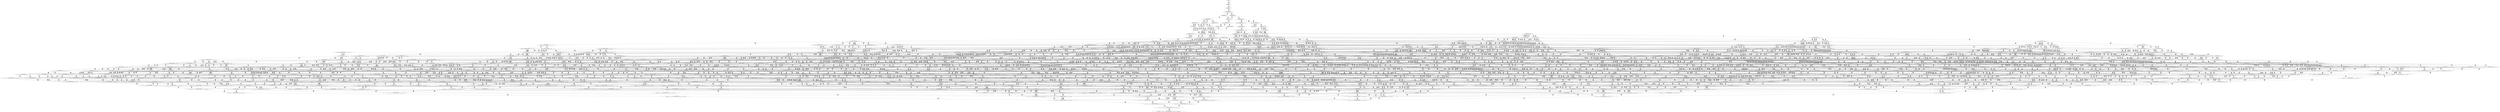 digraph {
	S0[label="S0: [0, 0] [0, 0] \n{}{}"];
	S1[label="S1: [0, 0] [60, 75] \n{T0J0:60-75}{1}"];
	S2[label="S2: [60, 75] [124, 156] \n{T0J1:124-156}{1, 2}"];
	S3[label="S3: [121, 152] [124, 156] \n{T0J1:124-156, T0J2:121-152}{1, 2, 3}"];
	S4[label="S4: [124, 156] [177, 223] \n{T0J3:177-223}{1, 2, 3, 4}"];
	S5[label="S5: [124, 156] [132, 165] \n{T0J10:132-165}{1, 2, 3, 11}"];
	S6[label="S6: [165, 208] [177, 223] \n{T0J3:177-223, T0J6:165-208}{1, 2, 3, 4, 7}"];
	S7[label="S7: [132, 165] [177, 227] \n{T0J3:177-227}{1, 2, 3, 4, 11}"];
	S8[label="S8: [132, 151] [200, 237] \n{T0J11:200-237}{1, 2, 3, 11, 12}"];
	S9[label="S9: [177, 223] [198, 250] \n{T0J7:198-250}{1, 2, 3, 4, 7, 8}"];
	S10[label="S10: [173, 217] [177, 227] \n{T0J3:177-227, T0J6:173-217}{1, 2, 3, 4, 7, 11}"];
	S11[label="S11: [177, 227] [200, 237] \n{T0J3:177-227, T0J11:200-237}{1, 2, 3, 4, 11, 12}"];
	S12[label="S12: [183, 215] [200, 237] \n{T0J11:200-237, T0J15:183-215}{1, 2, 3, 11, 12, 16}"];
	S13[label="S13: [177, 208] [178, 210] \n{T0J4:178-210}{1, 2, 3, 4, 5, 6, 7}"];
	S14[label="S14: [177, 208] [226, 270] \n{T0J5:226-270}{1, 2, 3, 4, 5, 6, 7}"];
	S15[label="S15: [177, 237] [198, 259] \n{}{1, 2, 3, 4, 7, 8, 11}"];
	S16[label="S16: [200, 237] [218, 278] \n{T0J6:218-278}{1, 2, 3, 4, 7, 11, 12}"];
	S17[label="S17: [200, 237] [239, 286] \n{T0J3:239-286}{1, 2, 3, 4, 11, 12, 16}"];
	S18[label="S18: [178, 250] [198, 285] \n{}{1, 2, 3, 4, 5, 6, 7, 8}"];
	S19[label="S19: [198, 223] [252, 304] \n{}{1, 2, 3, 4, 7, 8, 9, 10}"];
	S20[label="S20: [177, 217] [178, 219] \n{T0J4:178-219}{1, 2, 3, 4, 5, 6, 7, 11}"];
	S21[label="S21: [177, 217] [226, 279] \n{T0J5:226-279}{1, 2, 3, 4, 5, 6, 7, 11}"];
	S22[label="S22: [178, 237] [200, 289] \n{}{1, 2, 3, 4, 5, 6, 11, 12}"];
	S23[label="S23: [198, 278] [233, 323] \n{}{1, 2, 3, 4, 7, 8, 11, 12}"];
	S24[label="S24: [239, 286] [241, 289] \n{T0J3:239-286, T0J6:241-289}{1, 2, 3, 4, 7, 11, 12, 16}"];
	S25[label="S25: [178, 264] [198, 299] \n{}{1, 2, 3, 4, 5, 6, 7, 8, 11}"];
	S26[label="S26: [198, 259] [252, 318] \n{}{1, 2, 3, 4, 7, 8, 9, 10, 11}"];
	S27[label="S27: [200, 289] [218, 299] \n{}{1, 2, 3, 4, 5, 6, 7, 11, 12}"];
	S28[label="S28: [201, 280] [233, 323] \n{T0J12:201-280}{1, 2, 3, 4, 7, 8, 11, 12, 13}"];
	S29[label="S29: [233, 323] [249, 342] \n{}{1, 2, 3, 4, 7, 8, 11, 12, 16}"];
	S30[label="S30: [198, 285] [252, 331] \n{}{1, 2, 3, 4, 5, 6, 7, 8, 9, 10}"];
	S31[label="S31: [198, 323] [233, 350] \n{}{1, 2, 3, 4, 5, 6, 7, 8, 11, 12}"];
	S32[label="S32: [233, 323] [252, 359] \n{}{1, 2, 3, 4, 7, 8, 9, 10, 11, 12}"];
	S33[label="S33: [240, 289] [241, 348] \n{}{1, 2, 3, 4, 5, 6, 7, 11, 12, 16}"];
	S34[label="S34: [226, 282] [241, 299] \n{T0J24:241-282}{1, 2, 3, 4, 5, 6, 7, 8, 11, 25}"];
	S35[label="S35: [262, 271] [268, 318] \n{T0J25:268-271}{1, 2, 3, 4, 7, 8, 9, 10, 11, 26}"];
	S36[label="S36: [224, 309] [233, 323] \n{T0J13:224-309}{1, 2, 3, 4, 7, 8, 11, 12, 13, 14}"];
	S37[label="S37: [233, 323] [249, 344] \n{}{1, 2, 3, 4, 7, 8, 11, 12, 13, 16}"];
	S38[label="S38: [249, 334] [272, 342] \n{T0J16:272-334}{1, 2, 3, 4, 7, 8, 11, 12, 16, 17}"];
	S39[label="S39: [249, 342] [282, 347] \n{T0J20:282-347}{1, 2, 3, 4, 7, 8, 11, 12, 16, 21}"];
	S40[label="S40: [198, 318] [252, 345] \n{}{1, 2, 3, 4, 5, 6, 7, 8, 9, 10, 11}"];
	S41[label="S41: [201, 325] [233, 350] \n{}{1, 2, 3, 4, 5, 6, 7, 8, 11, 12, 13}"];
	S42[label="S42: [233, 323] [252, 361] \n{}{1, 2, 3, 4, 7, 8, 9, 10, 11, 12, 13}"];
	S43[label="S43: [233, 350] [249, 387] \n{}{1, 2, 3, 4, 5, 6, 7, 8, 11, 12, 16}"];
	S44[label="S44: [249, 349] [284, 366] \n{}{1, 2, 3, 4, 7, 8, 9, 10, 11, 12, 16}"];
	S45[label="S45: [233, 317] [241, 385] \n{}{1, 2, 3, 4, 5, 6, 7, 8, 11, 12, 25}"];
	S46[label="S46: [262, 318] [268, 371] \n{}{1, 2, 3, 4, 7, 8, 9, 10, 11, 12, 26}"];
	S47[label="S47: [233, 314] [247, 323] \n{T0J14:247-314}{1, 2, 3, 4, 7, 8, 11, 12, 13, 14, 15}"];
	S48[label="S48: [233, 323] [256, 349] \n{}{1, 2, 3, 4, 7, 8, 11, 12, 13, 14, 16}"];
	S49[label="S49: [249, 334] [272, 344] \n{}{1, 2, 3, 4, 7, 8, 11, 12, 13, 16, 17}"];
	S50[label="S50: [249, 344] [282, 347] \n{}{1, 2, 3, 4, 7, 8, 11, 12, 13, 16, 21}"];
	S51[label="S51: [272, 342] [313, 366] \n{T0J17:313-366}{1, 2, 3, 4, 7, 8, 11, 12, 16, 17, 18}"];
	S52[label="S52: [272, 342] [288, 347] \n{}{1, 2, 3, 4, 7, 8, 11, 12, 16, 17, 21}"];
	S53[label="S53: [282, 285] [333, 349] \n{T0J21:333-349}{1, 2, 3, 4, 7, 8, 11, 12, 16, 21, 22}"];
	S54[label="S54: [233, 359] [252, 404] \n{}{1, 2, 3, 4, 5, 6, 7, 8, 9, 10, 11, 12}"];
	S55[label="S55: [241, 317] [252, 380] \n{}{1, 2, 3, 4, 5, 6, 7, 8, 9, 10, 11, 25}"];
	S56[label="S56: [262, 318] [268, 348] \n{}{1, 2, 3, 4, 5, 6, 7, 8, 9, 10, 11, 26}"];
	S57[label="S57: [224, 350] [233, 371] \n{}{1, 2, 3, 4, 5, 6, 7, 8, 11, 12, 13, 14}"];
	S58[label="S58: [233, 323] [256, 366] \n{}{1, 2, 3, 4, 7, 8, 9, 10, 11, 12, 13, 14}"];
	S59[label="S59: [233, 350] [249, 389] \n{}{1, 2, 3, 4, 5, 6, 7, 8, 11, 12, 13, 16}"];
	S60[label="S60: [249, 349] [284, 366] \n{}{1, 2, 3, 4, 7, 8, 9, 10, 11, 12, 13, 16}"];
	S61[label="S61: [249, 379] [272, 396] \n{}{1, 2, 3, 4, 5, 6, 7, 8, 11, 12, 16, 17}"];
	S62[label="S62: [272, 342] [288, 366] \n{}{1, 2, 3, 4, 7, 8, 9, 10, 11, 12, 16, 17}"];
	S63[label="S63: [249, 387] [282, 404] \n{}{1, 2, 3, 4, 5, 6, 7, 8, 11, 12, 16, 21}"];
	S64[label="S64: [282, 347] [298, 366] \n{}{1, 2, 3, 4, 7, 8, 9, 10, 11, 12, 16, 21}"];
	S65[label="S65: [233, 319] [241, 385] \n{}{1, 2, 3, 4, 5, 6, 7, 8, 11, 12, 13, 25}"];
	S66[label="S66: [262, 293] [268, 371] \n{}{1, 2, 3, 4, 7, 8, 9, 10, 11, 12, 13, 26}"];
	S67[label="S67: [241, 381] [249, 387] \n{}{1, 2, 3, 4, 5, 6, 7, 8, 11, 12, 16, 25}"];
	S68[label="S68: [268, 349] [284, 371] \n{}{1, 2, 3, 4, 7, 8, 9, 10, 11, 12, 16, 26}"];
	S69[label="S69: [247, 323] [256, 349] \n{}{1, 2, 3, 4, 7, 8, 11, 12, 13, 14, 15, 16}"];
	S70[label="S70: [247, 323] [293, 343] \n{T0J26:293-343}{1, 2, 3, 4, 7, 8, 11, 12, 13, 14, 15, 27}"];
	S71[label="S71: [256, 334] [272, 349] \n{}{1, 2, 3, 4, 7, 8, 11, 12, 13, 14, 16, 17}"];
	S72[label="S72: [256, 347] [282, 349] \n{}{1, 2, 3, 4, 7, 8, 11, 12, 13, 14, 16, 21}"];
	S73[label="S73: [272, 344] [313, 366] \n{T0J17:313-366}{1, 2, 3, 4, 7, 8, 11, 12, 13, 16, 17, 18}"];
	S74[label="S74: [272, 344] [288, 347] \n{}{1, 2, 3, 4, 7, 8, 11, 12, 13, 16, 17, 21}"];
	S75[label="S75: [282, 347] [333, 349] \n{T0J21:333-349}{1, 2, 3, 4, 7, 8, 11, 12, 13, 16, 21, 22}"];
	S76[label="S76: [313, 342] [317, 366] \n{T0J17:313-366, T0J18:317-342}{1, 2, 3, 4, 7, 8, 11, 12, 16, 17, 18, 19}"];
	S77[label="S77: [288, 347] [321, 366] \n{T0J17:313-366}{1, 2, 3, 4, 7, 8, 11, 12, 16, 17, 18, 21}"];
	S78[label="S78: [288, 347] [333, 349] \n{T0J21:333-349}{1, 2, 3, 4, 7, 8, 11, 12, 16, 17, 21, 22}"];
	S79[label="S79: [314, 325] [333, 349] \n{T0J21:333-349, T0J22:314-325}{1, 2, 3, 4, 7, 8, 11, 12, 16, 21, 22, 23}"];
	S80[label="S80: [233, 361] [252, 406] \n{}{1, 2, 3, 4, 5, 6, 7, 8, 9, 10, 11, 12, 13}"];
	S81[label="S81: [249, 404] [284, 431] \n{}{1, 2, 3, 4, 5, 6, 7, 8, 9, 10, 11, 12, 16}"];
	S82[label="S82: [241, 385] [252, 404] \n{}{1, 2, 3, 4, 5, 6, 7, 8, 9, 10, 11, 12, 25}"];
	S83[label="S83: [262, 371] [268, 404] \n{}{1, 2, 3, 4, 5, 6, 7, 8, 9, 10, 11, 12, 26}"];
	S84[label="S84: [233, 359] [247, 376] \n{}{1, 2, 3, 4, 5, 6, 7, 8, 11, 12, 13, 14, 15}"];
	S85[label="S85: [247, 323] [256, 366] \n{}{1, 2, 3, 4, 7, 8, 9, 10, 11, 12, 13, 14, 15}"];
	S86[label="S86: [233, 371] [256, 394] \n{}{1, 2, 3, 4, 5, 6, 7, 8, 11, 12, 13, 14, 16}"];
	S87[label="S87: [256, 349] [284, 366] \n{}{1, 2, 3, 4, 7, 8, 9, 10, 11, 12, 13, 14, 16}"];
	S88[label="S88: [249, 379] [272, 396] \n{}{1, 2, 3, 4, 5, 6, 7, 8, 11, 12, 13, 16, 17}"];
	S89[label="S89: [272, 344] [288, 366] \n{}{1, 2, 3, 4, 7, 8, 9, 10, 11, 12, 13, 16, 17}"];
	S90[label="S90: [249, 389] [282, 406] \n{}{1, 2, 3, 4, 5, 6, 7, 8, 11, 12, 13, 16, 21}"];
	S91[label="S91: [282, 347] [298, 366] \n{}{1, 2, 3, 4, 7, 8, 9, 10, 11, 12, 13, 16, 21}"];
	S92[label="S92: [272, 396] [313, 411] \n{}{1, 2, 3, 4, 5, 6, 7, 8, 11, 12, 16, 17, 18}"];
	S93[label="S93: [288, 366] [326, 366] \n{T0J17:313-366}{1, 2, 3, 4, 7, 8, 9, 10, 11, 12, 16, 17, 18}"];
	S94[label="S94: [272, 392] [288, 404] \n{}{1, 2, 3, 4, 5, 6, 7, 8, 11, 12, 16, 17, 21}"];
	S95[label="S95: [288, 347] [321, 366] \n{}{1, 2, 3, 4, 7, 8, 9, 10, 11, 12, 16, 17, 21}"];
	S96[label="S96: [282, 394] [333, 404] \n{T0J21:333-394}{1, 2, 3, 4, 5, 6, 7, 8, 11, 12, 16, 21, 22}"];
	S97[label="S97: [331, 348] [333, 349] \n{T0J5:331-348, T0J21:333-349}{1, 2, 3, 4, 5, 6, 7, 8, 11, 12, 16, 21, 22}"];
	S98[label="S98: [298, 349] [333, 366] \n{T0J21:333-349}{1, 2, 3, 4, 7, 8, 9, 10, 11, 12, 16, 21, 22}"];
	S99[label="S99: [262, 317] [268, 380] \n{}{1, 2, 3, 4, 5, 6, 7, 8, 9, 10, 11, 25, 26}"];
	S100[label="S100: [233, 348] [241, 385] \n{}{1, 2, 3, 4, 5, 6, 7, 8, 11, 12, 13, 14, 25}"];
	S101[label="S101: [262, 314] [268, 371] \n{}{1, 2, 3, 4, 7, 8, 9, 10, 11, 12, 13, 14, 26}"];
	S102[label="S102: [241, 383] [249, 389] \n{}{1, 2, 3, 4, 5, 6, 7, 8, 11, 12, 13, 16, 25}"];
	S103[label="S103: [268, 349] [284, 371] \n{}{1, 2, 3, 4, 7, 8, 9, 10, 11, 12, 13, 16, 26}"];
	S104[label="S104: [249, 379] [272, 396] \n{}{1, 2, 3, 4, 5, 6, 7, 8, 11, 12, 16, 17, 25}"];
	S105[label="S105: [278, 334] [288, 371] \n{}{1, 2, 3, 4, 7, 8, 9, 10, 11, 12, 16, 17, 26}"];
	S106[label="S106: [249, 387] [282, 404] \n{}{1, 2, 3, 4, 5, 6, 7, 8, 11, 12, 16, 21, 25}"];
	S107[label="S107: [284, 347] [298, 371] \n{}{1, 2, 3, 4, 7, 8, 9, 10, 11, 12, 16, 21, 26}"];
	S108[label="S108: [256, 334] [279, 349] \n{}{1, 2, 3, 4, 7, 8, 11, 12, 13, 14, 15, 16, 17}"];
	S109[label="S109: [256, 347] [282, 349] \n{}{1, 2, 3, 4, 7, 8, 11, 12, 13, 14, 15, 16, 21}"];
	S110[label="S110: [256, 343] [293, 349] \n{T0J26:293-343}{1, 2, 3, 4, 7, 8, 11, 12, 13, 14, 15, 16, 27}"];
	S111[label="S111: [272, 349] [313, 366] \n{T0J17:313-366}{1, 2, 3, 4, 7, 8, 11, 12, 13, 14, 16, 17, 18}"];
	S112[label="S112: [272, 347] [295, 349] \n{}{1, 2, 3, 4, 7, 8, 11, 12, 13, 14, 16, 17, 21}"];
	S113[label="S113: [282, 349] [333, 349] \n{T0J21:333-349}{1, 2, 3, 4, 7, 8, 11, 12, 13, 14, 16, 21, 22}"];
	S114[label="S114: [313, 342] [317, 366] \n{T0J17:313-366, T0J18:317-342}{1, 2, 3, 4, 7, 8, 11, 12, 13, 16, 17, 18, 19}"];
	S115[label="S115: [288, 347] [321, 366] \n{T0J17:313-366}{1, 2, 3, 4, 7, 8, 11, 12, 13, 16, 17, 18, 21}"];
	S116[label="S116: [288, 347] [333, 349] \n{T0J21:333-349}{1, 2, 3, 4, 7, 8, 11, 12, 13, 16, 17, 21, 22}"];
	S117[label="S117: [314, 325] [333, 349] \n{T0J21:333-349, T0J22:314-325}{1, 2, 3, 4, 7, 8, 11, 12, 13, 16, 21, 22, 23}"];
	S118[label="S118: [233, 390] [256, 431] \n{}{1, 2, 3, 4, 5, 6, 7, 8, 9, 10, 11, 12, 13, 14}"];
	S119[label="S119: [249, 406] [284, 431] \n{}{1, 2, 3, 4, 5, 6, 7, 8, 9, 10, 11, 12, 13, 16}"];
	S120[label="S120: [272, 431] [288, 460] \n{}{1, 2, 3, 4, 5, 6, 7, 8, 9, 10, 11, 12, 16, 17}"];
	S121[label="S121: [282, 431] [298, 468] \n{}{1, 2, 3, 4, 5, 6, 7, 8, 9, 10, 11, 12, 16, 21}"];
	S122[label="S122: [241, 387] [252, 406] \n{}{1, 2, 3, 4, 5, 6, 7, 8, 9, 10, 11, 12, 13, 25}"];
	S123[label="S123: [262, 373] [268, 406] \n{}{1, 2, 3, 4, 5, 6, 7, 8, 9, 10, 11, 12, 13, 26}"];
	S124[label="S124: [249, 404] [284, 462] \n{}{1, 2, 3, 4, 5, 6, 7, 8, 9, 10, 11, 12, 16, 25}"];
	S125[label="S125: [268, 404] [284, 435] \n{}{1, 2, 3, 4, 5, 6, 7, 8, 9, 10, 11, 12, 16, 26}"];
	S126[label="S126: [247, 376] [256, 394] \n{}{1, 2, 3, 4, 5, 6, 7, 8, 11, 12, 13, 14, 15, 16}"];
	S127[label="S127: [256, 349] [284, 366] \n{}{1, 2, 3, 4, 7, 8, 9, 10, 11, 12, 13, 14, 15, 16}"];
	S128[label="S128: [247, 356] [293, 385] \n{}{1, 2, 3, 4, 5, 6, 7, 8, 11, 12, 13, 14, 15, 27}"];
	S129[label="S129: [256, 343] [293, 366] \n{T0J26:293-343}{1, 2, 3, 4, 7, 8, 9, 10, 11, 12, 13, 14, 15, 27}"];
	S130[label="S130: [256, 379] [272, 396] \n{}{1, 2, 3, 4, 5, 6, 7, 8, 11, 12, 13, 14, 16, 17}"];
	S131[label="S131: [272, 349] [295, 366] \n{}{1, 2, 3, 4, 7, 8, 9, 10, 11, 12, 13, 14, 16, 17}"];
	S132[label="S132: [256, 392] [282, 409] \n{}{1, 2, 3, 4, 5, 6, 7, 8, 11, 12, 13, 14, 16, 21}"];
	S133[label="S133: [282, 349] [305, 366] \n{}{1, 2, 3, 4, 7, 8, 9, 10, 11, 12, 13, 14, 16, 21}"];
	S134[label="S134: [272, 396] [313, 411] \n{}{1, 2, 3, 4, 5, 6, 7, 8, 11, 12, 13, 16, 17, 18}"];
	S135[label="S135: [288, 366] [326, 366] \n{T0J17:313-366}{1, 2, 3, 4, 7, 8, 9, 10, 11, 12, 13, 16, 17, 18}"];
	S136[label="S136: [272, 392] [288, 406] \n{}{1, 2, 3, 4, 5, 6, 7, 8, 11, 12, 13, 16, 17, 21}"];
	S137[label="S137: [288, 347] [321, 366] \n{}{1, 2, 3, 4, 7, 8, 9, 10, 11, 12, 13, 16, 17, 21}"];
	S138[label="S138: [282, 394] [333, 409] \n{}{1, 2, 3, 4, 5, 6, 7, 8, 11, 12, 13, 16, 21, 22}"];
	S139[label="S139: [298, 349] [333, 366] \n{T0J21:333-349}{1, 2, 3, 4, 7, 8, 9, 10, 11, 12, 13, 16, 21, 22}"];
	S140[label="S140: [313, 387] [317, 411] \n{}{1, 2, 3, 4, 5, 6, 7, 8, 11, 12, 16, 17, 18, 19}"];
	S141[label="S141: [288, 404] [321, 411] \n{}{1, 2, 3, 4, 5, 6, 7, 8, 11, 12, 16, 17, 18, 21}"];
	S142[label="S142: [288, 394] [333, 409] \n{}{1, 2, 3, 4, 5, 6, 7, 8, 11, 12, 16, 17, 21, 22}"];
	S143[label="S143: [314, 370] [333, 404] \n{T0J21:333-394}{1, 2, 3, 4, 5, 6, 7, 8, 11, 12, 16, 21, 22, 23}"];
	S144[label="S144: [333, 349] [363, 387] \n{T0J5:363-387, T0J21:333-349}{1, 2, 3, 4, 5, 6, 7, 8, 11, 12, 16, 21, 22, 23}"];
	S145[label="S145: [262, 380] [268, 404] \n{}{1, 2, 3, 4, 5, 6, 7, 8, 9, 10, 11, 12, 25, 26}"];
	S146[label="S146: [241, 359] [248, 385] \n{}{1, 2, 3, 4, 5, 6, 7, 8, 11, 12, 13, 14, 15, 25}"];
	S147[label="S147: [262, 314] [268, 371] \n{}{1, 2, 3, 4, 7, 8, 9, 10, 11, 12, 13, 14, 15, 26}"];
	S148[label="S148: [241, 385] [256, 394] \n{}{1, 2, 3, 4, 5, 6, 7, 8, 11, 12, 13, 14, 16, 25}"];
	S149[label="S149: [268, 349] [284, 371] \n{}{1, 2, 3, 4, 7, 8, 9, 10, 11, 12, 13, 14, 16, 26}"];
	S150[label="S150: [249, 379] [272, 396] \n{}{1, 2, 3, 4, 5, 6, 7, 8, 11, 12, 13, 16, 17, 25}"];
	S151[label="S151: [278, 334] [288, 371] \n{}{1, 2, 3, 4, 7, 8, 9, 10, 11, 12, 13, 16, 17, 26}"];
	S152[label="S152: [249, 389] [282, 406] \n{}{1, 2, 3, 4, 5, 6, 7, 8, 11, 12, 13, 16, 21, 25}"];
	S153[label="S153: [284, 347] [298, 371] \n{}{1, 2, 3, 4, 7, 8, 9, 10, 11, 12, 13, 16, 21, 26}"];
	S154[label="S154: [272, 396] [313, 411] \n{}{1, 2, 3, 4, 5, 6, 7, 8, 11, 12, 16, 17, 18, 25}"];
	S155[label="S155: [272, 392] [288, 404] \n{}{1, 2, 3, 4, 5, 6, 7, 8, 11, 12, 16, 17, 21, 25}"];
	S156[label="S156: [282, 394] [333, 404] \n{T0J21:333-394}{1, 2, 3, 4, 5, 6, 7, 8, 11, 12, 16, 21, 22, 25}"];
	S157[label="S157: [268, 301] [270, 380] \n{T0J29:270-301}{1, 2, 3, 4, 5, 6, 7, 8, 9, 10, 11, 25, 26, 30}"];
	S158[label="S158: [288, 366] [342, 371] \n{T0J17:342-366}{1, 2, 3, 4, 7, 8, 9, 10, 11, 12, 16, 17, 18, 26}"];
	S159[label="S159: [288, 347] [323, 371] \n{}{1, 2, 3, 4, 7, 8, 9, 10, 11, 12, 16, 17, 21, 26}"];
	S160[label="S160: [298, 349] [335, 371] \n{T0J21:335-349}{1, 2, 3, 4, 7, 8, 9, 10, 11, 12, 16, 21, 22, 26}"];
	S161[label="S161: [279, 349] [313, 366] \n{T0J17:313-366}{1, 2, 3, 4, 7, 8, 11, 12, 13, 14, 15, 16, 17, 18}"];
	S162[label="S162: [279, 347] [295, 349] \n{}{1, 2, 3, 4, 7, 8, 11, 12, 13, 14, 15, 16, 17, 21}"];
	S163[label="S163: [279, 343] [295, 349] \n{T0J26:293-343}{1, 2, 3, 4, 7, 8, 11, 12, 13, 14, 15, 16, 17, 27}"];
	S164[label="S164: [282, 349] [333, 349] \n{T0J21:333-349}{1, 2, 3, 4, 7, 8, 11, 12, 13, 14, 15, 16, 21, 22}"];
	S165[label="S165: [282, 347] [302, 349] \n{T0J26:293-343}{1, 2, 3, 4, 7, 8, 11, 12, 13, 14, 15, 16, 21, 27}"];
	S166[label="S166: [313, 342] [317, 366] \n{T0J17:313-366, T0J18:317-342}{1, 2, 3, 4, 7, 8, 11, 12, 13, 14, 16, 17, 18, 19}"];
	S167[label="S167: [295, 349] [321, 366] \n{T0J17:313-366}{1, 2, 3, 4, 7, 8, 11, 12, 13, 14, 16, 17, 18, 21}"];
	S168[label="S168: [295, 349] [333, 349] \n{T0J21:333-349}{1, 2, 3, 4, 7, 8, 11, 12, 13, 14, 16, 17, 21, 22}"];
	S169[label="S169: [314, 325] [333, 349] \n{T0J21:333-349, T0J22:314-325}{1, 2, 3, 4, 7, 8, 11, 12, 13, 14, 16, 21, 22, 23}"];
	S170[label="S170: [247, 419] [256, 440] \n{}{1, 2, 3, 4, 5, 6, 7, 8, 9, 10, 11, 12, 13, 14, 15}"];
	S171[label="S171: [256, 431] [284, 454] \n{}{1, 2, 3, 4, 5, 6, 7, 8, 9, 10, 11, 12, 13, 14, 16}"];
	S172[label="S172: [272, 433] [288, 460] \n{}{1, 2, 3, 4, 5, 6, 7, 8, 9, 10, 11, 12, 13, 16, 17}"];
	S173[label="S173: [282, 433] [298, 470] \n{}{1, 2, 3, 4, 5, 6, 7, 8, 9, 10, 11, 12, 13, 16, 21}"];
	S174[label="S174: [288, 460] [326, 484] \n{}{1, 2, 3, 4, 5, 6, 7, 8, 9, 10, 11, 12, 16, 17, 18}"];
	S175[label="S175: [288, 460] [321, 473] \n{}{1, 2, 3, 4, 5, 6, 7, 8, 9, 10, 11, 12, 16, 17, 21}"];
	S176[label="S176: [298, 467] [333, 475] \n{}{1, 2, 3, 4, 5, 6, 7, 8, 9, 10, 11, 12, 16, 21, 22}"];
	S177[label="S177: [241, 406] [256, 431] \n{}{1, 2, 3, 4, 5, 6, 7, 8, 9, 10, 11, 12, 13, 14, 25}"];
	S178[label="S178: [262, 402] [268, 431] \n{}{1, 2, 3, 4, 5, 6, 7, 8, 9, 10, 11, 12, 13, 14, 26}"];
	S179[label="S179: [249, 406] [284, 464] \n{}{1, 2, 3, 4, 5, 6, 7, 8, 9, 10, 11, 12, 13, 16, 25}"];
	S180[label="S180: [268, 406] [284, 437] \n{}{1, 2, 3, 4, 5, 6, 7, 8, 9, 10, 11, 12, 13, 16, 26}"];
	S181[label="S181: [272, 452] [288, 462] \n{}{1, 2, 3, 4, 5, 6, 7, 8, 9, 10, 11, 12, 16, 17, 25}"];
	S182[label="S182: [278, 435] [288, 460] \n{}{1, 2, 3, 4, 5, 6, 7, 8, 9, 10, 11, 12, 16, 17, 26}"];
	S183[label="S183: [282, 462] [298, 468] \n{}{1, 2, 3, 4, 5, 6, 7, 8, 9, 10, 11, 12, 16, 21, 25}"];
	S184[label="S184: [284, 435] [298, 468] \n{}{1, 2, 3, 4, 5, 6, 7, 8, 9, 10, 11, 12, 16, 21, 26}"];
	S185[label="S185: [256, 379] [279, 396] \n{}{1, 2, 3, 4, 5, 6, 7, 8, 11, 12, 13, 14, 15, 16, 17}"];
	S186[label="S186: [279, 349] [295, 366] \n{}{1, 2, 3, 4, 7, 8, 9, 10, 11, 12, 13, 14, 15, 16, 17}"];
	S187[label="S187: [256, 392] [282, 409] \n{}{1, 2, 3, 4, 5, 6, 7, 8, 11, 12, 13, 14, 15, 16, 21}"];
	S188[label="S188: [282, 349] [305, 366] \n{}{1, 2, 3, 4, 7, 8, 9, 10, 11, 12, 13, 14, 15, 16, 21}"];
	S189[label="S189: [256, 385] [293, 405] \n{}{1, 2, 3, 4, 5, 6, 7, 8, 11, 12, 13, 14, 15, 16, 27}"];
	S190[label="S190: [284, 349] [302, 366] \n{T0J26:293-343}{1, 2, 3, 4, 7, 8, 9, 10, 11, 12, 13, 14, 15, 16, 27}"];
	S191[label="S191: [272, 396] [313, 411] \n{}{1, 2, 3, 4, 5, 6, 7, 8, 11, 12, 13, 14, 16, 17, 18}"];
	S192[label="S192: [295, 366] [326, 366] \n{T0J17:313-366}{1, 2, 3, 4, 7, 8, 9, 10, 11, 12, 13, 14, 16, 17, 18}"];
	S193[label="S193: [272, 392] [295, 409] \n{}{1, 2, 3, 4, 5, 6, 7, 8, 11, 12, 13, 14, 16, 17, 21}"];
	S194[label="S194: [295, 349] [321, 366] \n{}{1, 2, 3, 4, 7, 8, 9, 10, 11, 12, 13, 14, 16, 17, 21}"];
	S195[label="S195: [282, 394] [333, 411] \n{}{1, 2, 3, 4, 5, 6, 7, 8, 11, 12, 13, 14, 16, 21, 22}"];
	S196[label="S196: [305, 349] [333, 366] \n{T0J21:333-349}{1, 2, 3, 4, 7, 8, 9, 10, 11, 12, 13, 14, 16, 21, 22}"];
	S197[label="S197: [313, 387] [317, 411] \n{}{1, 2, 3, 4, 5, 6, 7, 8, 11, 12, 13, 16, 17, 18, 19}"];
	S198[label="S198: [288, 406] [321, 411] \n{}{1, 2, 3, 4, 5, 6, 7, 8, 11, 12, 13, 16, 17, 18, 21}"];
	S199[label="S199: [288, 394] [333, 409] \n{}{1, 2, 3, 4, 5, 6, 7, 8, 11, 12, 13, 16, 17, 21, 22}"];
	S200[label="S200: [314, 370] [333, 409] \n{}{1, 2, 3, 4, 5, 6, 7, 8, 11, 12, 13, 16, 21, 22, 23}"];
	S201[label="S201: [333, 349] [363, 387] \n{T0J5:363-387, T0J21:333-349}{1, 2, 3, 4, 5, 6, 7, 8, 11, 12, 13, 16, 21, 22, 23}"];
	S202[label="S202: [262, 382] [268, 406] \n{}{1, 2, 3, 4, 5, 6, 7, 8, 9, 10, 11, 12, 13, 25, 26}"];
	S203[label="S203: [268, 404] [284, 462] \n{}{1, 2, 3, 4, 5, 6, 7, 8, 9, 10, 11, 12, 16, 25, 26}"];
	S204[label="S204: [248, 385] [262, 394] \n{}{1, 2, 3, 4, 5, 6, 7, 8, 11, 12, 13, 14, 15, 16, 25}"];
	S205[label="S205: [268, 349] [284, 371] \n{}{1, 2, 3, 4, 7, 8, 9, 10, 11, 12, 13, 14, 15, 16, 26}"];
	S206[label="S206: [248, 356] [293, 385] \n{}{1, 2, 3, 4, 5, 6, 7, 8, 11, 12, 13, 14, 15, 25, 27}"];
	S207[label="S207: [268, 343] [293, 371] \n{T0J26:293-343}{1, 2, 3, 4, 7, 8, 9, 10, 11, 12, 13, 14, 15, 26, 27}"];
	S208[label="S208: [256, 379] [272, 396] \n{}{1, 2, 3, 4, 5, 6, 7, 8, 11, 12, 13, 14, 16, 17, 25}"];
	S209[label="S209: [278, 334] [295, 371] \n{}{1, 2, 3, 4, 7, 8, 9, 10, 11, 12, 13, 14, 16, 17, 26}"];
	S210[label="S210: [256, 392] [282, 409] \n{}{1, 2, 3, 4, 5, 6, 7, 8, 11, 12, 13, 14, 16, 21, 25}"];
	S211[label="S211: [284, 347] [305, 371] \n{}{1, 2, 3, 4, 7, 8, 9, 10, 11, 12, 13, 14, 16, 21, 26}"];
	S212[label="S212: [272, 396] [313, 411] \n{}{1, 2, 3, 4, 5, 6, 7, 8, 11, 12, 13, 16, 17, 18, 25}"];
	S213[label="S213: [272, 392] [288, 406] \n{}{1, 2, 3, 4, 5, 6, 7, 8, 11, 12, 13, 16, 17, 21, 25}"];
	S214[label="S214: [282, 394] [333, 409] \n{}{1, 2, 3, 4, 5, 6, 7, 8, 11, 12, 13, 16, 21, 22, 25}"];
	S215[label="S215: [317, 389] [360, 411] \n{T0J19:360-389}{1, 2, 3, 4, 5, 6, 7, 8, 11, 12, 16, 17, 18, 19, 20}"];
	S216[label="S216: [317, 392] [333, 411] \n{}{1, 2, 3, 4, 5, 6, 7, 8, 11, 12, 16, 17, 18, 19, 21}"];
	S217[label="S217: [321, 409] [339, 411] \n{}{1, 2, 3, 4, 5, 6, 7, 8, 11, 12, 16, 17, 18, 21, 22}"];
	S218[label="S218: [288, 404] [321, 411] \n{}{1, 2, 3, 4, 5, 6, 7, 8, 11, 12, 16, 17, 18, 21, 25}"];
	S219[label="S219: [320, 379] [333, 409] \n{}{1, 2, 3, 4, 5, 6, 7, 8, 11, 12, 16, 17, 21, 22, 23}"];
	S220[label="S220: [288, 394] [333, 409] \n{}{1, 2, 3, 4, 5, 6, 7, 8, 11, 12, 16, 17, 21, 22, 25}"];
	S221[label="S221: [333, 368] [344, 404] \n{T0J21:333-394, T0J23:344-368}{1, 2, 3, 4, 5, 6, 7, 8, 11, 12, 16, 21, 22, 23, 24}"];
	S222[label="S222: [314, 370] [333, 404] \n{T0J21:333-394}{1, 2, 3, 4, 5, 6, 7, 8, 11, 12, 16, 21, 22, 23, 25}"];
	S223[label="S223: [268, 380] [270, 404] \n{}{1, 2, 3, 4, 5, 6, 7, 8, 9, 10, 11, 12, 25, 26, 30}"];
	S224[label="S224: [288, 366] [342, 371] \n{T0J17:342-366}{1, 2, 3, 4, 7, 8, 9, 10, 11, 12, 13, 16, 17, 18, 26}"];
	S225[label="S225: [288, 347] [323, 371] \n{}{1, 2, 3, 4, 7, 8, 9, 10, 11, 12, 13, 16, 17, 21, 26}"];
	S226[label="S226: [298, 349] [335, 371] \n{T0J21:335-349}{1, 2, 3, 4, 7, 8, 9, 10, 11, 12, 13, 16, 21, 22, 26}"];
	S227[label="S227: [313, 387] [317, 411] \n{T0J18:317-387}{1, 2, 3, 4, 5, 6, 7, 8, 11, 12, 16, 17, 18, 19, 25}"];
	S228[label="S228: [313, 342] [324, 366] \n{T0J17:313-366, T0J18:324-342}{1, 2, 3, 4, 7, 8, 11, 12, 13, 14, 15, 16, 17, 18, 19}"];
	S229[label="S229: [295, 349] [328, 366] \n{T0J17:313-366}{1, 2, 3, 4, 7, 8, 11, 12, 13, 14, 15, 16, 17, 18, 21}"];
	S230[label="S230: [295, 349] [325, 366] \n{T0J17:313-366, T0J26:293-343}{1, 2, 3, 4, 7, 8, 11, 12, 13, 14, 15, 16, 17, 18, 27}"];
	S231[label="S231: [295, 349] [333, 349] \n{T0J21:333-349}{1, 2, 3, 4, 7, 8, 11, 12, 13, 14, 15, 16, 17, 21, 22}"];
	S232[label="S232: [295, 347] [321, 349] \n{T0J26:293-343}{1, 2, 3, 4, 7, 8, 11, 12, 13, 14, 15, 16, 17, 21, 27}"];
	S233[label="S233: [314, 325] [333, 349] \n{T0J21:333-349, T0J22:314-325}{1, 2, 3, 4, 7, 8, 11, 12, 13, 14, 15, 16, 21, 22, 23}"];
	S234[label="S234: [302, 349] [333, 349] \n{T0J21:333-349, T0J26:293-343}{1, 2, 3, 4, 7, 8, 11, 12, 13, 14, 15, 16, 21, 22, 27}"];
	S235[label="S235: [256, 454] [284, 483] \n{}{1, 2, 3, 4, 5, 6, 7, 8, 9, 10, 11, 12, 13, 14, 15, 16}"];
	S236[label="S236: [256, 385] [293, 440] \n{}{1, 2, 3, 4, 5, 6, 7, 8, 9, 10, 11, 12, 13, 14, 15, 27}"];
	S237[label="S237: [272, 460] [295, 462] \n{}{1, 2, 3, 4, 5, 6, 7, 8, 9, 10, 11, 12, 13, 14, 16, 17}"];
	S238[label="S238: [282, 462] [305, 473] \n{}{1, 2, 3, 4, 5, 6, 7, 8, 9, 10, 11, 12, 13, 14, 16, 21}"];
	S239[label="S239: [288, 462] [326, 484] \n{}{1, 2, 3, 4, 5, 6, 7, 8, 9, 10, 11, 12, 13, 16, 17, 18}"];
	S240[label="S240: [288, 462] [321, 473] \n{}{1, 2, 3, 4, 5, 6, 7, 8, 9, 10, 11, 12, 13, 16, 17, 21}"];
	S241[label="S241: [298, 469] [333, 475] \n{}{1, 2, 3, 4, 5, 6, 7, 8, 9, 10, 11, 12, 13, 16, 21, 22}"];
	S242[label="S242: [317, 460] [333, 484] \n{}{1, 2, 3, 4, 5, 6, 7, 8, 9, 10, 11, 12, 16, 17, 18, 19}"];
	S243[label="S243: [321, 473] [337, 485] \n{}{1, 2, 3, 4, 5, 6, 7, 8, 9, 10, 11, 12, 16, 17, 18, 21}"];
	S244[label="S244: [321, 467] [337, 475] \n{}{1, 2, 3, 4, 5, 6, 7, 8, 9, 10, 11, 12, 16, 17, 21, 22}"];
	S245[label="S245: [330, 443] [333, 475] \n{}{1, 2, 3, 4, 5, 6, 7, 8, 9, 10, 11, 12, 16, 21, 22, 23}"];
	S246[label="S246: [248, 431] [262, 440] \n{}{1, 2, 3, 4, 5, 6, 7, 8, 9, 10, 11, 12, 13, 14, 15, 25}"];
	S247[label="S247: [262, 431] [268, 440] \n{}{1, 2, 3, 4, 5, 6, 7, 8, 9, 10, 11, 12, 13, 14, 15, 26}"];
	S248[label="S248: [256, 435] [284, 467] \n{}{1, 2, 3, 4, 5, 6, 7, 8, 9, 10, 11, 12, 13, 14, 16, 25}"];
	S249[label="S249: [268, 435] [284, 466] \n{}{1, 2, 3, 4, 5, 6, 7, 8, 9, 10, 11, 12, 13, 14, 16, 26}"];
	S250[label="S250: [272, 454] [288, 464] \n{}{1, 2, 3, 4, 5, 6, 7, 8, 9, 10, 11, 12, 13, 16, 17, 25}"];
	S251[label="S251: [278, 437] [288, 460] \n{}{1, 2, 3, 4, 5, 6, 7, 8, 9, 10, 11, 12, 13, 16, 17, 26}"];
	S252[label="S252: [282, 464] [298, 470] \n{}{1, 2, 3, 4, 5, 6, 7, 8, 9, 10, 11, 12, 13, 16, 21, 25}"];
	S253[label="S253: [284, 437] [298, 470] \n{}{1, 2, 3, 4, 5, 6, 7, 8, 9, 10, 11, 12, 13, 16, 21, 26}"];
	S254[label="S254: [288, 462] [326, 484] \n{}{1, 2, 3, 4, 5, 6, 7, 8, 9, 10, 11, 12, 16, 17, 18, 25}"];
	S255[label="S255: [288, 462] [321, 473] \n{}{1, 2, 3, 4, 5, 6, 7, 8, 9, 10, 11, 12, 16, 17, 21, 25}"];
	S256[label="S256: [298, 467] [333, 475] \n{}{1, 2, 3, 4, 5, 6, 7, 8, 9, 10, 11, 12, 16, 21, 22, 25}"];
	S257[label="S257: [288, 460] [326, 484] \n{}{1, 2, 3, 4, 5, 6, 7, 8, 9, 10, 11, 12, 16, 17, 18, 26}"];
	S258[label="S258: [288, 460] [321, 473] \n{}{1, 2, 3, 4, 5, 6, 7, 8, 9, 10, 11, 12, 16, 17, 21, 26}"];
	S259[label="S259: [298, 467] [333, 475] \n{}{1, 2, 3, 4, 5, 6, 7, 8, 9, 10, 11, 12, 16, 21, 22, 26}"];
	S260[label="S260: [279, 396] [313, 411] \n{}{1, 2, 3, 4, 5, 6, 7, 8, 11, 12, 13, 14, 15, 16, 17, 18}"];
	S261[label="S261: [295, 366] [333, 366] \n{T0J17:313-366}{1, 2, 3, 4, 7, 8, 9, 10, 11, 12, 13, 14, 15, 16, 17, 18}"];
	S262[label="S262: [279, 392] [295, 409] \n{}{1, 2, 3, 4, 5, 6, 7, 8, 11, 12, 13, 14, 15, 16, 17, 21}"];
	S263[label="S263: [295, 349] [321, 366] \n{}{1, 2, 3, 4, 7, 8, 9, 10, 11, 12, 13, 14, 15, 16, 17, 21}"];
	S264[label="S264: [279, 379] [295, 405] \n{}{1, 2, 3, 4, 5, 6, 7, 8, 11, 12, 13, 14, 15, 16, 17, 27}"];
	S265[label="S265: [295, 349] [323, 366] \n{T0J26:293-343}{1, 2, 3, 4, 7, 8, 9, 10, 11, 12, 13, 14, 15, 16, 17, 27}"];
	S266[label="S266: [282, 394] [333, 411] \n{}{1, 2, 3, 4, 5, 6, 7, 8, 11, 12, 13, 14, 15, 16, 21, 22}"];
	S267[label="S267: [305, 349] [333, 366] \n{T0J21:333-349}{1, 2, 3, 4, 7, 8, 9, 10, 11, 12, 13, 14, 15, 16, 21, 22}"];
	S268[label="S268: [282, 392] [302, 409] \n{}{1, 2, 3, 4, 5, 6, 7, 8, 11, 12, 13, 14, 15, 16, 21, 27}"];
	S269[label="S269: [302, 349] [328, 366] \n{T0J26:293-343}{1, 2, 3, 4, 7, 8, 9, 10, 11, 12, 13, 14, 15, 16, 21, 27}"];
	S270[label="S270: [313, 387] [317, 411] \n{}{1, 2, 3, 4, 5, 6, 7, 8, 11, 12, 13, 14, 16, 17, 18, 19}"];
	S271[label="S271: [295, 409] [321, 411] \n{}{1, 2, 3, 4, 5, 6, 7, 8, 11, 12, 13, 14, 16, 17, 18, 21}"];
	S272[label="S272: [295, 394] [333, 411] \n{}{1, 2, 3, 4, 5, 6, 7, 8, 11, 12, 13, 14, 16, 17, 21, 22}"];
	S273[label="S273: [314, 370] [333, 411] \n{}{1, 2, 3, 4, 5, 6, 7, 8, 11, 12, 13, 14, 16, 21, 22, 23}"];
	S274[label="S274: [333, 349] [363, 387] \n{T0J5:363-387, T0J21:333-349}{1, 2, 3, 4, 5, 6, 7, 8, 11, 12, 13, 14, 16, 21, 22, 23}"];
	S275[label="S275: [262, 406] [268, 431] \n{}{1, 2, 3, 4, 5, 6, 7, 8, 9, 10, 11, 12, 13, 14, 25, 26}"];
	S276[label="S276: [268, 406] [284, 464] \n{}{1, 2, 3, 4, 5, 6, 7, 8, 9, 10, 11, 12, 13, 16, 25, 26}"];
	S277[label="S277: [278, 452] [288, 462] \n{}{1, 2, 3, 4, 5, 6, 7, 8, 9, 10, 11, 12, 16, 17, 25, 26}"];
	S278[label="S278: [284, 462] [298, 468] \n{}{1, 2, 3, 4, 5, 6, 7, 8, 9, 10, 11, 12, 16, 21, 25, 26}"];
	S279[label="S279: [262, 379] [279, 396] \n{}{1, 2, 3, 4, 5, 6, 7, 8, 11, 12, 13, 14, 15, 16, 17, 25}"];
	S280[label="S280: [284, 334] [295, 371] \n{}{1, 2, 3, 4, 7, 8, 9, 10, 11, 12, 13, 14, 15, 16, 17, 26}"];
	S281[label="S281: [262, 392] [282, 409] \n{}{1, 2, 3, 4, 5, 6, 7, 8, 11, 12, 13, 14, 15, 16, 21, 25}"];
	S282[label="S282: [284, 347] [305, 371] \n{}{1, 2, 3, 4, 7, 8, 9, 10, 11, 12, 13, 14, 15, 16, 21, 26}"];
	S283[label="S283: [262, 385] [293, 405] \n{}{1, 2, 3, 4, 5, 6, 7, 8, 11, 12, 13, 14, 15, 16, 25, 27}"];
	S284[label="S284: [284, 349] [302, 371] \n{T0J26:293-343}{1, 2, 3, 4, 7, 8, 9, 10, 11, 12, 13, 14, 15, 16, 26, 27}"];
	S285[label="S285: [272, 396] [313, 411] \n{}{1, 2, 3, 4, 5, 6, 7, 8, 11, 12, 13, 14, 16, 17, 18, 25}"];
	S286[label="S286: [272, 392] [295, 409] \n{}{1, 2, 3, 4, 5, 6, 7, 8, 11, 12, 13, 14, 16, 17, 21, 25}"];
	S287[label="S287: [282, 394] [333, 411] \n{}{1, 2, 3, 4, 5, 6, 7, 8, 11, 12, 13, 14, 16, 21, 22, 25}"];
	S288[label="S288: [317, 389] [360, 411] \n{T0J19:360-389}{1, 2, 3, 4, 5, 6, 7, 8, 11, 12, 13, 16, 17, 18, 19, 20}"];
	S289[label="S289: [317, 392] [333, 411] \n{}{1, 2, 3, 4, 5, 6, 7, 8, 11, 12, 13, 16, 17, 18, 19, 21}"];
	S290[label="S290: [321, 409] [339, 411] \n{}{1, 2, 3, 4, 5, 6, 7, 8, 11, 12, 13, 16, 17, 18, 21, 22}"];
	S291[label="S291: [288, 406] [321, 411] \n{}{1, 2, 3, 4, 5, 6, 7, 8, 11, 12, 13, 16, 17, 18, 21, 25}"];
	S292[label="S292: [320, 379] [333, 409] \n{}{1, 2, 3, 4, 5, 6, 7, 8, 11, 12, 13, 16, 17, 21, 22, 23}"];
	S293[label="S293: [288, 394] [333, 409] \n{}{1, 2, 3, 4, 5, 6, 7, 8, 11, 12, 13, 16, 17, 21, 22, 25}"];
	S294[label="S294: [333, 368] [344, 409] \n{T0J23:344-368}{1, 2, 3, 4, 5, 6, 7, 8, 11, 12, 13, 16, 21, 22, 23, 24}"];
	S295[label="S295: [314, 370] [333, 409] \n{}{1, 2, 3, 4, 5, 6, 7, 8, 11, 12, 13, 16, 21, 22, 23, 25}"];
	S296[label="S296: [268, 382] [270, 406] \n{}{1, 2, 3, 4, 5, 6, 7, 8, 9, 10, 11, 12, 13, 25, 26, 30}"];
	S297[label="S297: [270, 404] [284, 462] \n{}{1, 2, 3, 4, 5, 6, 7, 8, 9, 10, 11, 12, 16, 25, 26, 30}"];
	S298[label="S298: [295, 366] [342, 371] \n{T0J17:342-366}{1, 2, 3, 4, 7, 8, 9, 10, 11, 12, 13, 14, 16, 17, 18, 26}"];
	S299[label="S299: [295, 347] [323, 371] \n{}{1, 2, 3, 4, 7, 8, 9, 10, 11, 12, 13, 14, 16, 17, 21, 26}"];
	S300[label="S300: [305, 349] [335, 371] \n{T0J21:335-349}{1, 2, 3, 4, 7, 8, 9, 10, 11, 12, 13, 14, 16, 21, 22, 26}"];
	S301[label="S301: [313, 387] [317, 411] \n{}{1, 2, 3, 4, 5, 6, 7, 8, 11, 12, 13, 16, 17, 18, 19, 25}"];
	S302[label="S302: [333, 392] [364, 411] \n{T0J19:360-389}{1, 2, 3, 4, 5, 6, 7, 8, 11, 12, 16, 17, 18, 19, 20, 21}"];
	S303[label="S303: [333, 394] [366, 411] \n{}{1, 2, 3, 4, 5, 6, 7, 8, 11, 12, 16, 17, 18, 19, 21, 22}"];
	S304[label="S304: [317, 392] [333, 411] \n{}{1, 2, 3, 4, 5, 6, 7, 8, 11, 12, 16, 17, 18, 19, 21, 25}"];
	S305[label="S305: [333, 409] [353, 411] \n{}{1, 2, 3, 4, 5, 6, 7, 8, 11, 12, 16, 17, 18, 21, 22, 23}"];
	S306[label="S306: [321, 409] [339, 411] \n{}{1, 2, 3, 4, 5, 6, 7, 8, 11, 12, 16, 17, 18, 21, 22, 25}"];
	S307[label="S307: [333, 368] [350, 409] \n{T0J23:350-368}{1, 2, 3, 4, 5, 6, 7, 8, 11, 12, 16, 17, 21, 22, 23, 24}"];
	S308[label="S308: [320, 379] [333, 409] \n{}{1, 2, 3, 4, 5, 6, 7, 8, 11, 12, 16, 17, 21, 22, 23, 25}"];
	S309[label="S309: [333, 368] [344, 404] \n{T0J21:333-394, T0J23:344-368}{1, 2, 3, 4, 5, 6, 7, 8, 11, 12, 16, 21, 22, 23, 24, 25}"];
	S310[label="S310: [317, 389] [360, 411] \n{T0J19:360-389}{1, 2, 3, 4, 5, 6, 7, 8, 11, 12, 16, 17, 18, 19, 20, 25}"];
	S311[label="S311: [279, 483] [295, 503] \n{}{1, 2, 3, 4, 5, 6, 7, 8, 9, 10, 11, 12, 13, 14, 15, 16, 17}"];
	S312[label="S312: [282, 483] [305, 516] \n{}{1, 2, 3, 4, 5, 6, 7, 8, 9, 10, 11, 12, 13, 14, 15, 16, 21}"];
	S313[label="S313: [284, 440] [302, 483] \n{}{1, 2, 3, 4, 5, 6, 7, 8, 9, 10, 11, 12, 13, 14, 15, 16, 27}"];
	S314[label="S314: [295, 484] [326, 491] \n{}{1, 2, 3, 4, 5, 6, 7, 8, 9, 10, 11, 12, 13, 14, 16, 17, 18}"];
	S315[label="S315: [295, 473] [321, 491] \n{}{1, 2, 3, 4, 5, 6, 7, 8, 9, 10, 11, 12, 13, 14, 16, 17, 21}"];
	S316[label="S316: [305, 475] [333, 498] \n{}{1, 2, 3, 4, 5, 6, 7, 8, 9, 10, 11, 12, 13, 14, 16, 21, 22}"];
	S317[label="S317: [317, 462] [333, 484] \n{}{1, 2, 3, 4, 5, 6, 7, 8, 9, 10, 11, 12, 13, 16, 17, 18, 19}"];
	S318[label="S318: [321, 475] [337, 487] \n{}{1, 2, 3, 4, 5, 6, 7, 8, 9, 10, 11, 12, 13, 16, 17, 18, 21}"];
	S319[label="S319: [321, 469] [337, 475] \n{}{1, 2, 3, 4, 5, 6, 7, 8, 9, 10, 11, 12, 13, 16, 17, 21, 22}"];
	S320[label="S320: [330, 445] [333, 475] \n{}{1, 2, 3, 4, 5, 6, 7, 8, 9, 10, 11, 12, 13, 16, 21, 22, 23}"];
	S321[label="S321: [262, 464] [284, 495] \n{}{1, 2, 3, 4, 5, 6, 7, 8, 9, 10, 11, 12, 13, 14, 15, 16, 25}"];
	S322[label="S322: [268, 464] [284, 495] \n{}{1, 2, 3, 4, 5, 6, 7, 8, 9, 10, 11, 12, 13, 14, 15, 16, 26}"];
	S323[label="S323: [262, 385] [293, 440] \n{}{1, 2, 3, 4, 5, 6, 7, 8, 9, 10, 11, 12, 13, 14, 15, 25, 27}"];
	S324[label="S324: [268, 371] [293, 440] \n{}{1, 2, 3, 4, 5, 6, 7, 8, 9, 10, 11, 12, 13, 14, 15, 26, 27}"];
	S325[label="S325: [272, 464] [295, 483] \n{}{1, 2, 3, 4, 5, 6, 7, 8, 9, 10, 11, 12, 13, 14, 16, 17, 25}"];
	S326[label="S326: [278, 460] [295, 466] \n{}{1, 2, 3, 4, 5, 6, 7, 8, 9, 10, 11, 12, 13, 14, 16, 17, 26}"];
	S327[label="S327: [282, 470] [305, 493] \n{}{1, 2, 3, 4, 5, 6, 7, 8, 9, 10, 11, 12, 13, 14, 16, 21, 25}"];
	S328[label="S328: [284, 466] [305, 473] \n{}{1, 2, 3, 4, 5, 6, 7, 8, 9, 10, 11, 12, 13, 14, 16, 21, 26}"];
	S329[label="S329: [288, 464] [326, 484] \n{}{1, 2, 3, 4, 5, 6, 7, 8, 9, 10, 11, 12, 13, 16, 17, 18, 25}"];
	S330[label="S330: [288, 464] [321, 473] \n{}{1, 2, 3, 4, 5, 6, 7, 8, 9, 10, 11, 12, 13, 16, 17, 21, 25}"];
	S331[label="S331: [298, 469] [333, 475] \n{}{1, 2, 3, 4, 5, 6, 7, 8, 9, 10, 11, 12, 13, 16, 21, 22, 25}"];
	S332[label="S332: [333, 462] [364, 484] \n{}{1, 2, 3, 4, 5, 6, 7, 8, 9, 10, 11, 12, 16, 17, 18, 19, 20}"];
	S333[label="S333: [333, 465] [366, 485] \n{}{1, 2, 3, 4, 5, 6, 7, 8, 9, 10, 11, 12, 16, 17, 18, 19, 21}"];
	S334[label="S334: [337, 475] [372, 490] \n{}{1, 2, 3, 4, 5, 6, 7, 8, 9, 10, 11, 12, 16, 17, 18, 21, 22}"];
	S335[label="S335: [321, 473] [337, 485] \n{}{1, 2, 3, 4, 5, 6, 7, 8, 9, 10, 11, 12, 16, 17, 18, 21, 25}"];
	S336[label="S336: [333, 452] [353, 475] \n{}{1, 2, 3, 4, 5, 6, 7, 8, 9, 10, 11, 12, 16, 17, 21, 22, 23}"];
	S337[label="S337: [321, 467] [337, 475] \n{}{1, 2, 3, 4, 5, 6, 7, 8, 9, 10, 11, 12, 16, 17, 21, 22, 25}"];
	S338[label="S338: [333, 441] [360, 475] \n{}{1, 2, 3, 4, 5, 6, 7, 8, 9, 10, 11, 12, 16, 21, 22, 23, 24}"];
	S339[label="S339: [330, 443] [333, 475] \n{}{1, 2, 3, 4, 5, 6, 7, 8, 9, 10, 11, 12, 16, 21, 22, 23, 25}"];
	S340[label="S340: [288, 462] [326, 484] \n{}{1, 2, 3, 4, 5, 6, 7, 8, 9, 10, 11, 12, 13, 16, 17, 18, 26}"];
	S341[label="S341: [288, 462] [321, 473] \n{}{1, 2, 3, 4, 5, 6, 7, 8, 9, 10, 11, 12, 13, 16, 17, 21, 26}"];
	S342[label="S342: [298, 469] [333, 475] \n{}{1, 2, 3, 4, 5, 6, 7, 8, 9, 10, 11, 12, 13, 16, 21, 22, 26}"];
	S343[label="S343: [317, 460] [333, 484] \n{}{1, 2, 3, 4, 5, 6, 7, 8, 9, 10, 11, 12, 16, 17, 18, 19, 25}"];
	S344[label="S344: [313, 387] [324, 411] \n{}{1, 2, 3, 4, 5, 6, 7, 8, 11, 12, 13, 14, 15, 16, 17, 18, 19}"];
	S345[label="S345: [295, 409] [321, 411] \n{}{1, 2, 3, 4, 5, 6, 7, 8, 11, 12, 13, 14, 15, 16, 17, 18, 21}"];
	S346[label="S346: [295, 405] [325, 411] \n{}{1, 2, 3, 4, 5, 6, 7, 8, 11, 12, 13, 14, 15, 16, 17, 18, 27}"];
	S347[label="S347: [295, 394] [333, 411] \n{}{1, 2, 3, 4, 5, 6, 7, 8, 11, 12, 13, 14, 15, 16, 17, 21, 22}"];
	S348[label="S348: [295, 392] [321, 409] \n{}{1, 2, 3, 4, 5, 6, 7, 8, 11, 12, 13, 14, 15, 16, 17, 21, 27}"];
	S349[label="S349: [314, 370] [333, 411] \n{}{1, 2, 3, 4, 5, 6, 7, 8, 11, 12, 13, 14, 15, 16, 21, 22, 23}"];
	S350[label="S350: [333, 349] [363, 387] \n{T0J5:363-387, T0J21:333-349}{1, 2, 3, 4, 5, 6, 7, 8, 11, 12, 13, 14, 15, 16, 21, 22, 23}"];
	S351[label="S351: [302, 394] [333, 411] \n{}{1, 2, 3, 4, 5, 6, 7, 8, 11, 12, 13, 14, 15, 16, 21, 22, 27}"];
	S352[label="S352: [321, 473] [337, 485] \n{}{1, 2, 3, 4, 5, 6, 7, 8, 9, 10, 11, 12, 16, 17, 18, 21, 26}"];
	S353[label="S353: [321, 467] [337, 475] \n{}{1, 2, 3, 4, 5, 6, 7, 8, 9, 10, 11, 12, 16, 17, 21, 22, 26}"];
	S354[label="S354: [330, 443] [333, 475] \n{}{1, 2, 3, 4, 5, 6, 7, 8, 9, 10, 11, 12, 16, 21, 22, 23, 26}"];
	S355[label="S355: [262, 431] [268, 440] \n{}{1, 2, 3, 4, 5, 6, 7, 8, 9, 10, 11, 12, 13, 14, 15, 25, 26}"];
	S356[label="S356: [268, 435] [284, 467] \n{}{1, 2, 3, 4, 5, 6, 7, 8, 9, 10, 11, 12, 13, 14, 16, 25, 26}"];
	S357[label="S357: [278, 454] [288, 464] \n{}{1, 2, 3, 4, 5, 6, 7, 8, 9, 10, 11, 12, 13, 16, 17, 25, 26}"];
	S358[label="S358: [284, 464] [298, 470] \n{}{1, 2, 3, 4, 5, 6, 7, 8, 9, 10, 11, 12, 13, 16, 21, 25, 26}"];
	S359[label="S359: [288, 462] [326, 484] \n{}{1, 2, 3, 4, 5, 6, 7, 8, 9, 10, 11, 12, 16, 17, 18, 25, 26}"];
	S360[label="S360: [288, 462] [321, 473] \n{}{1, 2, 3, 4, 5, 6, 7, 8, 9, 10, 11, 12, 16, 17, 21, 25, 26}"];
	S361[label="S361: [298, 467] [333, 475] \n{}{1, 2, 3, 4, 5, 6, 7, 8, 9, 10, 11, 12, 16, 21, 22, 25, 26}"];
	S362[label="S362: [326, 460] [333, 484] \n{T0J18:333-460}{1, 2, 3, 4, 5, 6, 7, 8, 9, 10, 11, 12, 16, 17, 18, 19, 26}"];
	S363[label="S363: [279, 396] [313, 411] \n{}{1, 2, 3, 4, 5, 6, 7, 8, 11, 12, 13, 14, 15, 16, 17, 18, 25}"];
	S364[label="S364: [279, 392] [295, 409] \n{}{1, 2, 3, 4, 5, 6, 7, 8, 11, 12, 13, 14, 15, 16, 17, 21, 25}"];
	S365[label="S365: [279, 379] [295, 405] \n{}{1, 2, 3, 4, 5, 6, 7, 8, 11, 12, 13, 14, 15, 16, 17, 25, 27}"];
	S366[label="S366: [282, 394] [333, 411] \n{}{1, 2, 3, 4, 5, 6, 7, 8, 11, 12, 13, 14, 15, 16, 21, 22, 25}"];
	S367[label="S367: [282, 392] [302, 409] \n{}{1, 2, 3, 4, 5, 6, 7, 8, 11, 12, 13, 14, 15, 16, 21, 25, 27}"];
	S368[label="S368: [317, 389] [360, 411] \n{T0J19:360-389}{1, 2, 3, 4, 5, 6, 7, 8, 11, 12, 13, 14, 16, 17, 18, 19, 20}"];
	S369[label="S369: [317, 392] [340, 411] \n{}{1, 2, 3, 4, 5, 6, 7, 8, 11, 12, 13, 14, 16, 17, 18, 19, 21}"];
	S370[label="S370: [321, 411] [344, 411] \n{}{1, 2, 3, 4, 5, 6, 7, 8, 11, 12, 13, 14, 16, 17, 18, 21, 22}"];
	S371[label="S371: [295, 409] [321, 411] \n{}{1, 2, 3, 4, 5, 6, 7, 8, 11, 12, 13, 14, 16, 17, 18, 21, 25}"];
	S372[label="S372: [327, 379] [333, 411] \n{}{1, 2, 3, 4, 5, 6, 7, 8, 11, 12, 13, 14, 16, 17, 21, 22, 23}"];
	S373[label="S373: [295, 394] [333, 411] \n{}{1, 2, 3, 4, 5, 6, 7, 8, 11, 12, 13, 14, 16, 17, 21, 22, 25}"];
	S374[label="S374: [333, 368] [344, 411] \n{T0J23:344-368}{1, 2, 3, 4, 5, 6, 7, 8, 11, 12, 13, 14, 16, 21, 22, 23, 24}"];
	S375[label="S375: [314, 370] [333, 411] \n{}{1, 2, 3, 4, 5, 6, 7, 8, 11, 12, 13, 14, 16, 21, 22, 23, 25}"];
	S376[label="S376: [268, 406] [270, 431] \n{}{1, 2, 3, 4, 5, 6, 7, 8, 9, 10, 11, 12, 13, 14, 25, 26, 30}"];
	S377[label="S377: [270, 406] [284, 464] \n{}{1, 2, 3, 4, 5, 6, 7, 8, 9, 10, 11, 12, 13, 16, 25, 26, 30}"];
	S378[label="S378: [280, 452] [288, 462] \n{}{1, 2, 3, 4, 5, 6, 7, 8, 9, 10, 11, 12, 16, 17, 25, 26, 30}"];
	S379[label="S379: [284, 462] [298, 468] \n{}{1, 2, 3, 4, 5, 6, 7, 8, 9, 10, 11, 12, 16, 21, 25, 26, 30}"];
	S380[label="S380: [295, 366] [348, 371] \n{T0J17:348-366}{1, 2, 3, 4, 7, 8, 9, 10, 11, 12, 13, 14, 15, 16, 17, 18, 26}"];
	S381[label="S381: [295, 347] [323, 371] \n{}{1, 2, 3, 4, 7, 8, 9, 10, 11, 12, 13, 14, 15, 16, 17, 21, 26}"];
	S382[label="S382: [295, 343] [323, 371] \n{T0J26:293-343}{1, 2, 3, 4, 7, 8, 9, 10, 11, 12, 13, 14, 15, 16, 17, 26, 27}"];
	S383[label="S383: [305, 349] [335, 371] \n{T0J21:335-349}{1, 2, 3, 4, 7, 8, 9, 10, 11, 12, 13, 14, 15, 16, 21, 22, 26}"];
	S384[label="S384: [302, 347] [330, 371] \n{T0J26:293-343}{1, 2, 3, 4, 7, 8, 9, 10, 11, 12, 13, 14, 15, 16, 21, 26, 27}"];
	S385[label="S385: [313, 387] [317, 411] \n{}{1, 2, 3, 4, 5, 6, 7, 8, 11, 12, 13, 14, 16, 17, 18, 19, 25}"];
	S386[label="S386: [333, 392] [364, 411] \n{T0J19:360-389}{1, 2, 3, 4, 5, 6, 7, 8, 11, 12, 13, 16, 17, 18, 19, 20, 21}"];
	S387[label="S387: [333, 394] [366, 411] \n{}{1, 2, 3, 4, 5, 6, 7, 8, 11, 12, 13, 16, 17, 18, 19, 21, 22}"];
	S388[label="S388: [317, 392] [333, 411] \n{}{1, 2, 3, 4, 5, 6, 7, 8, 11, 12, 13, 16, 17, 18, 19, 21, 25}"];
	S389[label="S389: [333, 409] [353, 411] \n{}{1, 2, 3, 4, 5, 6, 7, 8, 11, 12, 13, 16, 17, 18, 21, 22, 23}"];
	S390[label="S390: [321, 409] [339, 411] \n{}{1, 2, 3, 4, 5, 6, 7, 8, 11, 12, 13, 16, 17, 18, 21, 22, 25}"];
	S391[label="S391: [333, 368] [350, 409] \n{T0J23:350-368}{1, 2, 3, 4, 5, 6, 7, 8, 11, 12, 13, 16, 17, 21, 22, 23, 24}"];
	S392[label="S392: [320, 379] [333, 409] \n{}{1, 2, 3, 4, 5, 6, 7, 8, 11, 12, 13, 16, 17, 21, 22, 23, 25}"];
	S393[label="S393: [333, 368] [344, 409] \n{T0J23:344-368}{1, 2, 3, 4, 5, 6, 7, 8, 11, 12, 13, 16, 21, 22, 23, 24, 25}"];
	S394[label="S394: [317, 389] [360, 411] \n{T0J19:360-389}{1, 2, 3, 4, 5, 6, 7, 8, 11, 12, 13, 16, 17, 18, 19, 20, 25}"];
	S395[label="S395: [333, 392] [364, 411] \n{T0J19:360-389}{1, 2, 3, 4, 5, 6, 7, 8, 11, 12, 16, 17, 18, 19, 20, 21, 25}"];
	S396[label="S396: [333, 394] [366, 411] \n{}{1, 2, 3, 4, 5, 6, 7, 8, 11, 12, 16, 17, 18, 19, 21, 22, 25}"];
	S397[label="S397: [333, 409] [353, 411] \n{}{1, 2, 3, 4, 5, 6, 7, 8, 11, 12, 16, 17, 18, 21, 22, 23, 25}"];
	S398[label="S398: [333, 368] [350, 409] \n{T0J23:350-368}{1, 2, 3, 4, 5, 6, 7, 8, 11, 12, 16, 17, 21, 22, 23, 24, 25}"];
	S399[label="S399: [295, 503] [326, 564] \n{}{1, 2, 3, 4, 5, 6, 7, 8, 9, 10, 11, 12, 13, 14, 15, 16, 17, 18}"];
	S400[label="S400: [295, 516] [321, 545] \n{}{1, 2, 3, 4, 5, 6, 7, 8, 9, 10, 11, 12, 13, 14, 15, 16, 17, 21}"];
	S401[label="S401: [295, 483] [323, 503] \n{}{1, 2, 3, 4, 5, 6, 7, 8, 9, 10, 11, 12, 13, 14, 15, 16, 17, 27}"];
	S402[label="S402: [305, 516] [333, 547] \n{}{1, 2, 3, 4, 5, 6, 7, 8, 9, 10, 11, 12, 13, 14, 15, 16, 21, 22}"];
	S403[label="S403: [302, 485] [328, 516] \n{}{1, 2, 3, 4, 5, 6, 7, 8, 9, 10, 11, 12, 13, 14, 15, 16, 21, 27}"];
	S404[label="S404: [317, 484] [340, 491] \n{}{1, 2, 3, 4, 5, 6, 7, 8, 9, 10, 11, 12, 13, 14, 16, 17, 18, 19}"];
	S405[label="S405: [321, 487] [344, 504] \n{}{1, 2, 3, 4, 5, 6, 7, 8, 9, 10, 11, 12, 13, 14, 16, 17, 18, 21}"];
	S406[label="S406: [321, 475] [344, 498] \n{}{1, 2, 3, 4, 5, 6, 7, 8, 9, 10, 11, 12, 13, 14, 16, 17, 21, 22}"];
	S407[label="S407: [333, 474] [337, 498] \n{}{1, 2, 3, 4, 5, 6, 7, 8, 9, 10, 11, 12, 13, 14, 16, 21, 22, 23}"];
	S408[label="S408: [279, 495] [295, 513] \n{}{1, 2, 3, 4, 5, 6, 7, 8, 9, 10, 11, 12, 13, 14, 15, 16, 17, 25}"];
	S409[label="S409: [284, 495] [295, 513] \n{}{1, 2, 3, 4, 5, 6, 7, 8, 9, 10, 11, 12, 13, 14, 15, 16, 17, 26}"];
	S410[label="S410: [282, 502] [305, 526] \n{}{1, 2, 3, 4, 5, 6, 7, 8, 9, 10, 11, 12, 13, 14, 15, 16, 21, 25}"];
	S411[label="S411: [284, 495] [305, 526] \n{}{1, 2, 3, 4, 5, 6, 7, 8, 9, 10, 11, 12, 13, 14, 15, 16, 21, 26}"];
	S412[label="S412: [284, 440] [302, 495] \n{}{1, 2, 3, 4, 5, 6, 7, 8, 9, 10, 11, 12, 13, 14, 15, 16, 25, 27}"];
	S413[label="S413: [284, 435] [302, 495] \n{}{1, 2, 3, 4, 5, 6, 7, 8, 9, 10, 11, 12, 13, 14, 15, 16, 26, 27}"];
	S414[label="S414: [295, 484] [326, 493] \n{}{1, 2, 3, 4, 5, 6, 7, 8, 9, 10, 11, 12, 13, 14, 16, 17, 18, 25}"];
	S415[label="S415: [295, 473] [321, 493] \n{}{1, 2, 3, 4, 5, 6, 7, 8, 9, 10, 11, 12, 13, 14, 16, 17, 21, 25}"];
	S416[label="S416: [305, 475] [333, 498] \n{}{1, 2, 3, 4, 5, 6, 7, 8, 9, 10, 11, 12, 13, 14, 16, 21, 22, 25}"];
	S417[label="S417: [333, 464] [364, 484] \n{}{1, 2, 3, 4, 5, 6, 7, 8, 9, 10, 11, 12, 13, 16, 17, 18, 19, 20}"];
	S418[label="S418: [333, 467] [366, 487] \n{}{1, 2, 3, 4, 5, 6, 7, 8, 9, 10, 11, 12, 13, 16, 17, 18, 19, 21}"];
	S419[label="S419: [337, 477] [372, 490] \n{}{1, 2, 3, 4, 5, 6, 7, 8, 9, 10, 11, 12, 13, 16, 17, 18, 21, 22}"];
	S420[label="S420: [321, 475] [337, 487] \n{}{1, 2, 3, 4, 5, 6, 7, 8, 9, 10, 11, 12, 13, 16, 17, 18, 21, 25}"];
	S421[label="S421: [333, 454] [353, 475] \n{}{1, 2, 3, 4, 5, 6, 7, 8, 9, 10, 11, 12, 13, 16, 17, 21, 22, 23}"];
	S422[label="S422: [321, 469] [337, 475] \n{}{1, 2, 3, 4, 5, 6, 7, 8, 9, 10, 11, 12, 13, 16, 17, 21, 22, 25}"];
	S423[label="S423: [333, 443] [360, 475] \n{}{1, 2, 3, 4, 5, 6, 7, 8, 9, 10, 11, 12, 13, 16, 21, 22, 23, 24}"];
	S424[label="S424: [330, 445] [333, 475] \n{}{1, 2, 3, 4, 5, 6, 7, 8, 9, 10, 11, 12, 13, 16, 21, 22, 23, 25}"];
	S425[label="S425: [295, 484] [326, 491] \n{}{1, 2, 3, 4, 5, 6, 7, 8, 9, 10, 11, 12, 13, 14, 16, 17, 18, 26}"];
	S426[label="S426: [295, 473] [321, 491] \n{}{1, 2, 3, 4, 5, 6, 7, 8, 9, 10, 11, 12, 13, 14, 16, 17, 21, 26}"];
	S427[label="S427: [305, 475] [333, 498] \n{}{1, 2, 3, 4, 5, 6, 7, 8, 9, 10, 11, 12, 13, 14, 16, 21, 22, 26}"];
	S428[label="S428: [317, 462] [333, 484] \n{}{1, 2, 3, 4, 5, 6, 7, 8, 9, 10, 11, 12, 13, 16, 17, 18, 19, 25}"];
	S429[label="S429: [364, 465] [380, 485] \n{}{1, 2, 3, 4, 5, 6, 7, 8, 9, 10, 11, 12, 16, 17, 18, 19, 20, 21}"];
	S430[label="S430: [366, 467] [382, 490] \n{}{1, 2, 3, 4, 5, 6, 7, 8, 9, 10, 11, 12, 16, 17, 18, 19, 21, 22}"];
	S431[label="S431: [333, 465] [366, 485] \n{}{1, 2, 3, 4, 5, 6, 7, 8, 9, 10, 11, 12, 16, 17, 18, 19, 21, 25}"];
	S432[label="S432: [353, 475] [372, 490] \n{}{1, 2, 3, 4, 5, 6, 7, 8, 9, 10, 11, 12, 16, 17, 18, 21, 22, 23}"];
	S433[label="S433: [337, 475] [372, 490] \n{}{1, 2, 3, 4, 5, 6, 7, 8, 9, 10, 11, 12, 16, 17, 18, 21, 22, 25}"];
	S434[label="S434: [350, 452] [363, 475] \n{}{1, 2, 3, 4, 5, 6, 7, 8, 9, 10, 11, 12, 16, 17, 21, 22, 23, 24}"];
	S435[label="S435: [333, 452] [353, 475] \n{}{1, 2, 3, 4, 5, 6, 7, 8, 9, 10, 11, 12, 16, 17, 21, 22, 23, 25}"];
	S436[label="S436: [333, 441] [360, 475] \n{}{1, 2, 3, 4, 5, 6, 7, 8, 9, 10, 11, 12, 16, 21, 22, 23, 24, 25}"];
	S437[label="S437: [333, 462] [364, 484] \n{}{1, 2, 3, 4, 5, 6, 7, 8, 9, 10, 11, 12, 16, 17, 18, 19, 20, 25}"];
	S438[label="S438: [321, 475] [337, 487] \n{}{1, 2, 3, 4, 5, 6, 7, 8, 9, 10, 11, 12, 13, 16, 17, 18, 21, 26}"];
	S439[label="S439: [321, 469] [337, 475] \n{}{1, 2, 3, 4, 5, 6, 7, 8, 9, 10, 11, 12, 13, 16, 17, 21, 22, 26}"];
	S440[label="S440: [330, 445] [333, 475] \n{}{1, 2, 3, 4, 5, 6, 7, 8, 9, 10, 11, 12, 13, 16, 21, 22, 23, 26}"];
	S441[label="S441: [268, 464] [284, 495] \n{}{1, 2, 3, 4, 5, 6, 7, 8, 9, 10, 11, 12, 13, 14, 15, 16, 25, 26}"];
	S442[label="S442: [268, 356] [293, 440] \n{}{1, 2, 3, 4, 5, 6, 7, 8, 9, 10, 11, 12, 13, 14, 15, 25, 26, 27}"];
	S443[label="S443: [278, 464] [295, 483] \n{}{1, 2, 3, 4, 5, 6, 7, 8, 9, 10, 11, 12, 13, 14, 16, 17, 25, 26}"];
	S444[label="S444: [284, 470] [305, 493] \n{}{1, 2, 3, 4, 5, 6, 7, 8, 9, 10, 11, 12, 13, 14, 16, 21, 25, 26}"];
	S445[label="S445: [288, 464] [326, 484] \n{}{1, 2, 3, 4, 5, 6, 7, 8, 9, 10, 11, 12, 13, 16, 17, 18, 25, 26}"];
	S446[label="S446: [288, 464] [321, 473] \n{}{1, 2, 3, 4, 5, 6, 7, 8, 9, 10, 11, 12, 13, 16, 17, 21, 25, 26}"];
	S447[label="S447: [298, 469] [333, 475] \n{}{1, 2, 3, 4, 5, 6, 7, 8, 9, 10, 11, 12, 13, 16, 21, 22, 25, 26}"];
	S448[label="S448: [333, 465] [366, 485] \n{}{1, 2, 3, 4, 5, 6, 7, 8, 9, 10, 11, 12, 16, 17, 18, 19, 21, 26}"];
	S449[label="S449: [337, 475] [372, 490] \n{}{1, 2, 3, 4, 5, 6, 7, 8, 9, 10, 11, 12, 16, 17, 18, 21, 22, 26}"];
	S450[label="S450: [321, 473] [337, 485] \n{}{1, 2, 3, 4, 5, 6, 7, 8, 9, 10, 11, 12, 16, 17, 18, 21, 25, 26}"];
	S451[label="S451: [333, 452] [353, 475] \n{}{1, 2, 3, 4, 5, 6, 7, 8, 9, 10, 11, 12, 16, 17, 21, 22, 23, 26}"];
	S452[label="S452: [321, 467] [337, 475] \n{}{1, 2, 3, 4, 5, 6, 7, 8, 9, 10, 11, 12, 16, 17, 21, 22, 25, 26}"];
	S453[label="S453: [333, 441] [360, 475] \n{}{1, 2, 3, 4, 5, 6, 7, 8, 9, 10, 11, 12, 16, 21, 22, 23, 24, 26}"];
	S454[label="S454: [356, 419] [360, 475] \n{T0J28:356-419}{1, 2, 3, 4, 5, 6, 7, 8, 9, 10, 11, 12, 16, 21, 22, 23, 24, 29}"];
	S455[label="S455: [330, 443] [333, 475] \n{}{1, 2, 3, 4, 5, 6, 7, 8, 9, 10, 11, 12, 16, 21, 22, 23, 25, 26}"];
	S456[label="S456: [326, 462] [333, 484] \n{}{1, 2, 3, 4, 5, 6, 7, 8, 9, 10, 11, 12, 13, 16, 17, 18, 19, 26}"];
	S457[label="S457: [324, 389] [360, 411] \n{T0J19:360-389}{1, 2, 3, 4, 5, 6, 7, 8, 11, 12, 13, 14, 15, 16, 17, 18, 19, 20}"];
	S458[label="S458: [321, 392] [340, 411] \n{}{1, 2, 3, 4, 5, 6, 7, 8, 11, 12, 13, 14, 15, 16, 17, 18, 19, 21}"];
	S459[label="S459: [321, 411] [344, 411] \n{}{1, 2, 3, 4, 5, 6, 7, 8, 11, 12, 13, 14, 15, 16, 17, 18, 21, 22}"];
	S460[label="S460: [295, 409] [321, 411] \n{}{1, 2, 3, 4, 5, 6, 7, 8, 11, 12, 13, 14, 15, 16, 17, 18, 21, 25}"];
	S461[label="S461: [321, 409] [341, 411] \n{}{1, 2, 3, 4, 5, 6, 7, 8, 11, 12, 13, 14, 15, 16, 17, 18, 21, 27}"];
	S462[label="S462: [325, 387] [340, 411] \n{T0J18:340-387}{1, 2, 3, 4, 5, 6, 7, 8, 11, 12, 13, 14, 15, 16, 17, 18, 19, 27}"];
	S463[label="S463: [295, 405] [325, 411] \n{}{1, 2, 3, 4, 5, 6, 7, 8, 11, 12, 13, 14, 15, 16, 17, 18, 25, 27}"];
	S464[label="S464: [327, 379] [333, 411] \n{}{1, 2, 3, 4, 5, 6, 7, 8, 11, 12, 13, 14, 15, 16, 17, 21, 22, 23}"];
	S465[label="S465: [295, 394] [333, 411] \n{}{1, 2, 3, 4, 5, 6, 7, 8, 11, 12, 13, 14, 15, 16, 17, 21, 22, 25}"];
	S466[label="S466: [321, 394] [341, 411] \n{}{1, 2, 3, 4, 5, 6, 7, 8, 11, 12, 13, 14, 15, 16, 17, 21, 22, 27}"];
	S467[label="S467: [295, 392] [321, 409] \n{}{1, 2, 3, 4, 5, 6, 7, 8, 11, 12, 13, 14, 15, 16, 17, 21, 25, 27}"];
	S468[label="S468: [333, 368] [344, 411] \n{T0J23:344-368}{1, 2, 3, 4, 5, 6, 7, 8, 11, 12, 13, 14, 15, 16, 21, 22, 23, 24}"];
	S469[label="S469: [314, 370] [333, 411] \n{}{1, 2, 3, 4, 5, 6, 7, 8, 11, 12, 13, 14, 15, 16, 21, 22, 23, 25}"];
	S470[label="S470: [333, 388] [334, 411] \n{}{1, 2, 3, 4, 5, 6, 7, 8, 11, 12, 13, 14, 15, 16, 21, 22, 23, 27}"];
	S471[label="S471: [302, 394] [333, 411] \n{}{1, 2, 3, 4, 5, 6, 7, 8, 11, 12, 13, 14, 15, 16, 21, 22, 25, 27}"];
	S472[label="S472: [268, 431] [270, 440] \n{}{1, 2, 3, 4, 5, 6, 7, 8, 9, 10, 11, 12, 13, 14, 15, 25, 26, 30}"];
	S473[label="S473: [270, 435] [284, 467] \n{}{1, 2, 3, 4, 5, 6, 7, 8, 9, 10, 11, 12, 13, 14, 16, 25, 26, 30}"];
	S474[label="S474: [280, 454] [288, 464] \n{}{1, 2, 3, 4, 5, 6, 7, 8, 9, 10, 11, 12, 13, 16, 17, 25, 26, 30}"];
	S475[label="S475: [284, 464] [298, 470] \n{}{1, 2, 3, 4, 5, 6, 7, 8, 9, 10, 11, 12, 13, 16, 21, 25, 26, 30}"];
	S476[label="S476: [326, 460] [333, 484] \n{T0J18:333-460}{1, 2, 3, 4, 5, 6, 7, 8, 9, 10, 11, 12, 16, 17, 18, 19, 25, 26}"];
	S477[label="S477: [288, 462] [326, 484] \n{}{1, 2, 3, 4, 5, 6, 7, 8, 9, 10, 11, 12, 16, 17, 18, 25, 26, 30}"];
	S478[label="S478: [288, 462] [321, 473] \n{}{1, 2, 3, 4, 5, 6, 7, 8, 9, 10, 11, 12, 16, 17, 21, 25, 26, 30}"];
	S479[label="S479: [298, 467] [333, 475] \n{}{1, 2, 3, 4, 5, 6, 7, 8, 9, 10, 11, 12, 16, 21, 22, 25, 26, 30}"];
	S480[label="S480: [333, 462] [373, 484] \n{T0J19:373-462}{1, 2, 3, 4, 5, 6, 7, 8, 9, 10, 11, 12, 16, 17, 18, 19, 20, 26}"];
	S481[label="S481: [313, 387] [324, 411] \n{}{1, 2, 3, 4, 5, 6, 7, 8, 11, 12, 13, 14, 15, 16, 17, 18, 19, 25}"];
	S482[label="S482: [340, 392] [364, 411] \n{T0J19:360-389}{1, 2, 3, 4, 5, 6, 7, 8, 11, 12, 13, 14, 16, 17, 18, 19, 20, 21}"];
	S483[label="S483: [340, 394] [366, 411] \n{}{1, 2, 3, 4, 5, 6, 7, 8, 11, 12, 13, 14, 16, 17, 18, 19, 21, 22}"];
	S484[label="S484: [317, 392] [340, 411] \n{}{1, 2, 3, 4, 5, 6, 7, 8, 11, 12, 13, 14, 16, 17, 18, 19, 21, 25}"];
	S485[label="S485: [333, 411] [353, 411] \n{}{1, 2, 3, 4, 5, 6, 7, 8, 11, 12, 13, 14, 16, 17, 18, 21, 22, 23}"];
	S486[label="S486: [321, 411] [344, 411] \n{}{1, 2, 3, 4, 5, 6, 7, 8, 11, 12, 13, 14, 16, 17, 18, 21, 22, 25}"];
	S487[label="S487: [333, 368] [357, 411] \n{T0J23:357-368}{1, 2, 3, 4, 5, 6, 7, 8, 11, 12, 13, 14, 16, 17, 21, 22, 23, 24}"];
	S488[label="S488: [327, 379] [333, 411] \n{}{1, 2, 3, 4, 5, 6, 7, 8, 11, 12, 13, 14, 16, 17, 21, 22, 23, 25}"];
	S489[label="S489: [333, 368] [344, 411] \n{T0J23:344-368}{1, 2, 3, 4, 5, 6, 7, 8, 11, 12, 13, 14, 16, 21, 22, 23, 24, 25}"];
	S490[label="S490: [317, 389] [360, 411] \n{T0J19:360-389}{1, 2, 3, 4, 5, 6, 7, 8, 11, 12, 13, 14, 16, 17, 18, 19, 20, 25}"];
	S491[label="S491: [333, 392] [364, 411] \n{T0J19:360-389}{1, 2, 3, 4, 5, 6, 7, 8, 11, 12, 13, 16, 17, 18, 19, 20, 21, 25}"];
	S492[label="S492: [333, 394] [366, 411] \n{}{1, 2, 3, 4, 5, 6, 7, 8, 11, 12, 13, 16, 17, 18, 19, 21, 22, 25}"];
	S493[label="S493: [333, 409] [353, 411] \n{}{1, 2, 3, 4, 5, 6, 7, 8, 11, 12, 13, 16, 17, 18, 21, 22, 23, 25}"];
	S494[label="S494: [333, 368] [350, 409] \n{T0J23:350-368}{1, 2, 3, 4, 5, 6, 7, 8, 11, 12, 13, 16, 17, 21, 22, 23, 24, 25}"];
	S495[label="S495: [324, 560] [340, 564] \n{}{1, 2, 3, 4, 5, 6, 7, 8, 9, 10, 11, 12, 13, 14, 15, 16, 17, 18, 19}"];
	S496[label="S496: [321, 556] [344, 597] \n{}{1, 2, 3, 4, 5, 6, 7, 8, 9, 10, 11, 12, 13, 14, 15, 16, 17, 18, 21}"];
	S497[label="S497: [323, 503] [341, 564] \n{}{1, 2, 3, 4, 5, 6, 7, 8, 9, 10, 11, 12, 13, 14, 15, 16, 17, 18, 27}"];
	S498[label="S498: [321, 547] [344, 565] \n{}{1, 2, 3, 4, 5, 6, 7, 8, 9, 10, 11, 12, 13, 14, 15, 16, 17, 21, 22}"];
	S499[label="S499: [321, 516] [341, 545] \n{}{1, 2, 3, 4, 5, 6, 7, 8, 9, 10, 11, 12, 13, 14, 15, 16, 17, 21, 27}"];
	S500[label="S500: [333, 534] [337, 547] \n{}{1, 2, 3, 4, 5, 6, 7, 8, 9, 10, 11, 12, 13, 14, 15, 16, 21, 22, 23}"];
	S501[label="S501: [328, 516] [351, 549] \n{}{1, 2, 3, 4, 5, 6, 7, 8, 9, 10, 11, 12, 13, 14, 15, 16, 21, 22, 27}"];
	S502[label="S502: [295, 513] [326, 576] \n{}{1, 2, 3, 4, 5, 6, 7, 8, 9, 10, 11, 12, 13, 14, 15, 16, 17, 18, 25}"];
	S503[label="S503: [295, 526] [321, 556] \n{}{1, 2, 3, 4, 5, 6, 7, 8, 9, 10, 11, 12, 13, 14, 15, 16, 17, 21, 25}"];
	S504[label="S504: [295, 489] [323, 513] \n{}{1, 2, 3, 4, 5, 6, 7, 8, 9, 10, 11, 12, 13, 14, 15, 16, 17, 25, 27}"];
	S505[label="S505: [305, 526] [333, 558] \n{}{1, 2, 3, 4, 5, 6, 7, 8, 9, 10, 11, 12, 13, 14, 15, 16, 21, 22, 25}"];
	S506[label="S506: [302, 526] [328, 549] \n{}{1, 2, 3, 4, 5, 6, 7, 8, 9, 10, 11, 12, 13, 14, 15, 16, 21, 25, 27}"];
	S507[label="S507: [340, 484] [364, 493] \n{}{1, 2, 3, 4, 5, 6, 7, 8, 9, 10, 11, 12, 13, 14, 16, 17, 18, 19, 20}"];
	S508[label="S508: [340, 487] [366, 504] \n{}{1, 2, 3, 4, 5, 6, 7, 8, 9, 10, 11, 12, 13, 14, 16, 17, 18, 19, 21}"];
	S509[label="S509: [344, 490] [372, 506] \n{}{1, 2, 3, 4, 5, 6, 7, 8, 9, 10, 11, 12, 13, 14, 16, 17, 18, 21, 22}"];
	S510[label="S510: [321, 487] [344, 504] \n{}{1, 2, 3, 4, 5, 6, 7, 8, 9, 10, 11, 12, 13, 14, 16, 17, 18, 21, 25}"];
	S511[label="S511: [333, 475] [353, 498] \n{}{1, 2, 3, 4, 5, 6, 7, 8, 9, 10, 11, 12, 13, 14, 16, 17, 21, 22, 23}"];
	S512[label="S512: [321, 475] [344, 498] \n{}{1, 2, 3, 4, 5, 6, 7, 8, 9, 10, 11, 12, 13, 14, 16, 17, 21, 22, 25}"];
	S513[label="S513: [337, 472] [360, 498] \n{}{1, 2, 3, 4, 5, 6, 7, 8, 9, 10, 11, 12, 13, 14, 16, 21, 22, 23, 24}"];
	S514[label="S514: [333, 474] [337, 498] \n{}{1, 2, 3, 4, 5, 6, 7, 8, 9, 10, 11, 12, 13, 14, 16, 21, 22, 23, 25}"];
	S515[label="S515: [295, 513] [326, 576] \n{}{1, 2, 3, 4, 5, 6, 7, 8, 9, 10, 11, 12, 13, 14, 15, 16, 17, 18, 26}"];
	S516[label="S516: [295, 526] [321, 556] \n{}{1, 2, 3, 4, 5, 6, 7, 8, 9, 10, 11, 12, 13, 14, 15, 16, 17, 21, 26}"];
	S517[label="S517: [295, 484] [323, 513] \n{}{1, 2, 3, 4, 5, 6, 7, 8, 9, 10, 11, 12, 13, 14, 15, 16, 17, 26, 27}"];
	S518[label="S518: [305, 526] [333, 558] \n{}{1, 2, 3, 4, 5, 6, 7, 8, 9, 10, 11, 12, 13, 14, 15, 16, 21, 22, 26}"];
	S519[label="S519: [302, 495] [328, 526] \n{}{1, 2, 3, 4, 5, 6, 7, 8, 9, 10, 11, 12, 13, 14, 15, 16, 21, 26, 27}"];
	S520[label="S520: [317, 484] [340, 493] \n{}{1, 2, 3, 4, 5, 6, 7, 8, 9, 10, 11, 12, 13, 14, 16, 17, 18, 19, 25}"];
	S521[label="S521: [364, 467] [380, 487] \n{}{1, 2, 3, 4, 5, 6, 7, 8, 9, 10, 11, 12, 13, 16, 17, 18, 19, 20, 21}"];
	S522[label="S522: [366, 469] [382, 490] \n{}{1, 2, 3, 4, 5, 6, 7, 8, 9, 10, 11, 12, 13, 16, 17, 18, 19, 21, 22}"];
	S523[label="S523: [333, 467] [366, 487] \n{}{1, 2, 3, 4, 5, 6, 7, 8, 9, 10, 11, 12, 13, 16, 17, 18, 19, 21, 25}"];
	S524[label="S524: [353, 477] [372, 490] \n{}{1, 2, 3, 4, 5, 6, 7, 8, 9, 10, 11, 12, 13, 16, 17, 18, 21, 22, 23}"];
	S525[label="S525: [337, 477] [372, 490] \n{}{1, 2, 3, 4, 5, 6, 7, 8, 9, 10, 11, 12, 13, 16, 17, 18, 21, 22, 25}"];
	S526[label="S526: [350, 454] [363, 475] \n{}{1, 2, 3, 4, 5, 6, 7, 8, 9, 10, 11, 12, 13, 16, 17, 21, 22, 23, 24}"];
	S527[label="S527: [333, 454] [353, 475] \n{}{1, 2, 3, 4, 5, 6, 7, 8, 9, 10, 11, 12, 13, 16, 17, 21, 22, 23, 25}"];
	S528[label="S528: [333, 443] [360, 475] \n{}{1, 2, 3, 4, 5, 6, 7, 8, 9, 10, 11, 12, 13, 16, 21, 22, 23, 24, 25}"];
	S529[label="S529: [333, 464] [364, 484] \n{}{1, 2, 3, 4, 5, 6, 7, 8, 9, 10, 11, 12, 13, 16, 17, 18, 19, 20, 25}"];
	S530[label="S530: [364, 465] [380, 485] \n{}{1, 2, 3, 4, 5, 6, 7, 8, 9, 10, 11, 12, 16, 17, 18, 19, 20, 21, 25}"];
	S531[label="S531: [366, 467] [382, 490] \n{}{1, 2, 3, 4, 5, 6, 7, 8, 9, 10, 11, 12, 16, 17, 18, 19, 21, 22, 25}"];
	S532[label="S532: [353, 475] [372, 490] \n{}{1, 2, 3, 4, 5, 6, 7, 8, 9, 10, 11, 12, 16, 17, 18, 21, 22, 23, 25}"];
	S533[label="S533: [350, 452] [363, 475] \n{}{1, 2, 3, 4, 5, 6, 7, 8, 9, 10, 11, 12, 16, 17, 21, 22, 23, 24, 25}"];
	S534[label="S534: [321, 487] [344, 504] \n{}{1, 2, 3, 4, 5, 6, 7, 8, 9, 10, 11, 12, 13, 14, 16, 17, 18, 21, 26}"];
	S535[label="S535: [321, 475] [344, 498] \n{}{1, 2, 3, 4, 5, 6, 7, 8, 9, 10, 11, 12, 13, 14, 16, 17, 21, 22, 26}"];
	S536[label="S536: [333, 474] [337, 498] \n{}{1, 2, 3, 4, 5, 6, 7, 8, 9, 10, 11, 12, 13, 14, 16, 21, 22, 23, 26}"];
	S537[label="S537: [284, 495] [295, 513] \n{}{1, 2, 3, 4, 5, 6, 7, 8, 9, 10, 11, 12, 13, 14, 15, 16, 17, 25, 26}"];
	S538[label="S538: [284, 513] [305, 526] \n{}{1, 2, 3, 4, 5, 6, 7, 8, 9, 10, 11, 12, 13, 14, 15, 16, 21, 25, 26}"];
	S539[label="S539: [284, 420] [302, 495] \n{}{1, 2, 3, 4, 5, 6, 7, 8, 9, 10, 11, 12, 13, 14, 15, 16, 25, 26, 27}"];
	S540[label="S540: [295, 484] [326, 493] \n{}{1, 2, 3, 4, 5, 6, 7, 8, 9, 10, 11, 12, 13, 14, 16, 17, 18, 25, 26}"];
	S541[label="S541: [295, 473] [321, 493] \n{}{1, 2, 3, 4, 5, 6, 7, 8, 9, 10, 11, 12, 13, 14, 16, 17, 21, 25, 26}"];
	S542[label="S542: [305, 475] [333, 498] \n{}{1, 2, 3, 4, 5, 6, 7, 8, 9, 10, 11, 12, 13, 14, 16, 21, 22, 25, 26}"];
	S543[label="S543: [333, 467] [366, 487] \n{}{1, 2, 3, 4, 5, 6, 7, 8, 9, 10, 11, 12, 13, 16, 17, 18, 19, 21, 26}"];
	S544[label="S544: [337, 477] [372, 490] \n{}{1, 2, 3, 4, 5, 6, 7, 8, 9, 10, 11, 12, 13, 16, 17, 18, 21, 22, 26}"];
	S545[label="S545: [321, 475] [337, 487] \n{}{1, 2, 3, 4, 5, 6, 7, 8, 9, 10, 11, 12, 13, 16, 17, 18, 21, 25, 26}"];
	S546[label="S546: [333, 454] [353, 475] \n{}{1, 2, 3, 4, 5, 6, 7, 8, 9, 10, 11, 12, 13, 16, 17, 21, 22, 23, 26}"];
	S547[label="S547: [321, 469] [337, 475] \n{}{1, 2, 3, 4, 5, 6, 7, 8, 9, 10, 11, 12, 13, 16, 17, 21, 22, 25, 26}"];
	S548[label="S548: [333, 443] [360, 475] \n{}{1, 2, 3, 4, 5, 6, 7, 8, 9, 10, 11, 12, 13, 16, 21, 22, 23, 24, 26}"];
	S549[label="S549: [356, 421] [360, 475] \n{}{1, 2, 3, 4, 5, 6, 7, 8, 9, 10, 11, 12, 13, 16, 21, 22, 23, 24, 29}"];
	S550[label="S550: [330, 445] [333, 475] \n{}{1, 2, 3, 4, 5, 6, 7, 8, 9, 10, 11, 12, 13, 16, 21, 22, 23, 25, 26}"];
	S551[label="S551: [326, 484] [340, 491] \n{}{1, 2, 3, 4, 5, 6, 7, 8, 9, 10, 11, 12, 13, 14, 16, 17, 18, 19, 26}"];
	S552[label="S552: [310, 317] [326, 491] \n{T0J24:310-317}{1, 2, 3, 4, 5, 6, 7, 8, 9, 10, 11, 12, 13, 14, 16, 17, 18, 25, 26}"];
	S553[label="S553: [380, 467] [413, 490] \n{}{1, 2, 3, 4, 5, 6, 7, 8, 9, 10, 11, 12, 16, 17, 18, 19, 20, 21, 22}"];
	S554[label="S554: [366, 465] [380, 485] \n{}{1, 2, 3, 4, 5, 6, 7, 8, 9, 10, 11, 12, 16, 17, 18, 19, 20, 21, 26}"];
	S555[label="S555: [380, 467] [415, 485] \n{T0J27:415-467}{1, 2, 3, 4, 5, 6, 7, 8, 9, 10, 11, 12, 16, 17, 18, 19, 20, 21, 28}"];
	S556[label="S556: [372, 460] [398, 490] \n{}{1, 2, 3, 4, 5, 6, 7, 8, 9, 10, 11, 12, 16, 17, 18, 19, 21, 22, 23}"];
	S557[label="S557: [366, 467] [382, 490] \n{}{1, 2, 3, 4, 5, 6, 7, 8, 9, 10, 11, 12, 16, 17, 18, 19, 21, 22, 26}"];
	S558[label="S558: [333, 465] [366, 485] \n{}{1, 2, 3, 4, 5, 6, 7, 8, 9, 10, 11, 12, 16, 17, 18, 19, 21, 25, 26}"];
	S559[label="S559: [363, 475] [383, 490] \n{}{1, 2, 3, 4, 5, 6, 7, 8, 9, 10, 11, 12, 16, 17, 18, 21, 22, 23, 24}"];
	S560[label="S560: [353, 475] [372, 490] \n{}{1, 2, 3, 4, 5, 6, 7, 8, 9, 10, 11, 12, 16, 17, 18, 21, 22, 23, 26}"];
	S561[label="S561: [337, 475] [372, 490] \n{}{1, 2, 3, 4, 5, 6, 7, 8, 9, 10, 11, 12, 16, 17, 18, 21, 22, 25, 26}"];
	S562[label="S562: [353, 452] [363, 475] \n{}{1, 2, 3, 4, 5, 6, 7, 8, 9, 10, 11, 12, 16, 17, 21, 22, 23, 24, 26}"];
	S563[label="S563: [360, 452] [363, 475] \n{}{1, 2, 3, 4, 5, 6, 7, 8, 9, 10, 11, 12, 16, 17, 21, 22, 23, 24, 29}"];
	S564[label="S564: [333, 452] [353, 475] \n{}{1, 2, 3, 4, 5, 6, 7, 8, 9, 10, 11, 12, 16, 17, 21, 22, 23, 25, 26}"];
	S565[label="S565: [333, 441] [360, 475] \n{}{1, 2, 3, 4, 5, 6, 7, 8, 9, 10, 11, 12, 16, 21, 22, 23, 24, 25, 26}"];
	S566[label="S566: [356, 422] [360, 475] \n{}{1, 2, 3, 4, 5, 6, 7, 8, 9, 10, 11, 12, 16, 21, 22, 23, 24, 25, 29}"];
	S567[label="S567: [270, 464] [284, 495] \n{}{1, 2, 3, 4, 5, 6, 7, 8, 9, 10, 11, 12, 13, 14, 15, 16, 25, 26, 30}"];
	S568[label="S568: [270, 356] [293, 440] \n{}{1, 2, 3, 4, 5, 6, 7, 8, 9, 10, 11, 12, 13, 14, 15, 25, 26, 27, 30}"];
	S569[label="S569: [280, 464] [295, 483] \n{}{1, 2, 3, 4, 5, 6, 7, 8, 9, 10, 11, 12, 13, 14, 16, 17, 25, 26, 30}"];
	S570[label="S570: [284, 470] [305, 493] \n{}{1, 2, 3, 4, 5, 6, 7, 8, 9, 10, 11, 12, 13, 14, 16, 21, 25, 26, 30}"];
	S571[label="S571: [326, 462] [333, 484] \n{}{1, 2, 3, 4, 5, 6, 7, 8, 9, 10, 11, 12, 13, 16, 17, 18, 19, 25, 26}"];
	S572[label="S572: [288, 464] [326, 484] \n{}{1, 2, 3, 4, 5, 6, 7, 8, 9, 10, 11, 12, 13, 16, 17, 18, 25, 26, 30}"];
	S573[label="S573: [288, 464] [321, 473] \n{}{1, 2, 3, 4, 5, 6, 7, 8, 9, 10, 11, 12, 13, 16, 17, 21, 25, 26, 30}"];
	S574[label="S574: [298, 469] [333, 475] \n{}{1, 2, 3, 4, 5, 6, 7, 8, 9, 10, 11, 12, 13, 16, 21, 22, 25, 26, 30}"];
	S575[label="S575: [321, 473] [337, 485] \n{}{1, 2, 3, 4, 5, 6, 7, 8, 9, 10, 11, 12, 16, 17, 18, 21, 25, 26, 30}"];
	S576[label="S576: [321, 467] [337, 475] \n{}{1, 2, 3, 4, 5, 6, 7, 8, 9, 10, 11, 12, 16, 17, 21, 22, 25, 26, 30}"];
	S577[label="S577: [356, 419] [360, 475] \n{}{1, 2, 3, 4, 5, 6, 7, 8, 9, 10, 11, 12, 16, 21, 22, 23, 24, 26, 29}"];
	S578[label="S578: [330, 443] [333, 475] \n{}{1, 2, 3, 4, 5, 6, 7, 8, 9, 10, 11, 12, 16, 21, 22, 23, 25, 26, 30}"];
	S579[label="S579: [333, 464] [373, 484] \n{}{1, 2, 3, 4, 5, 6, 7, 8, 9, 10, 11, 12, 13, 16, 17, 18, 19, 20, 26}"];
	S580[label="S580: [340, 392] [368, 411] \n{T0J19:360-389}{1, 2, 3, 4, 5, 6, 7, 8, 11, 12, 13, 14, 15, 16, 17, 18, 19, 20, 21}"];
	S581[label="S581: [340, 394] [366, 411] \n{}{1, 2, 3, 4, 5, 6, 7, 8, 11, 12, 13, 14, 15, 16, 17, 18, 19, 21, 22}"];
	S582[label="S582: [321, 392] [340, 411] \n{}{1, 2, 3, 4, 5, 6, 7, 8, 11, 12, 13, 14, 15, 16, 17, 18, 19, 21, 25}"];
	S583[label="S583: [340, 392] [366, 411] \n{}{1, 2, 3, 4, 5, 6, 7, 8, 11, 12, 13, 14, 15, 16, 17, 18, 19, 21, 27}"];
	S584[label="S584: [333, 411] [353, 411] \n{}{1, 2, 3, 4, 5, 6, 7, 8, 11, 12, 13, 14, 15, 16, 17, 18, 21, 22, 23}"];
	S585[label="S585: [321, 411] [344, 411] \n{}{1, 2, 3, 4, 5, 6, 7, 8, 11, 12, 13, 14, 15, 16, 17, 18, 21, 22, 25}"];
	S586[label="S586: [341, 411] [367, 411] \n{}{1, 2, 3, 4, 5, 6, 7, 8, 11, 12, 13, 14, 15, 16, 17, 18, 21, 22, 27}"];
	S587[label="S587: [321, 409] [341, 411] \n{}{1, 2, 3, 4, 5, 6, 7, 8, 11, 12, 13, 14, 15, 16, 17, 18, 21, 25, 27}"];
	S588[label="S588: [340, 389] [372, 411] \n{T0J18:340-387, T0J19:372-389}{1, 2, 3, 4, 5, 6, 7, 8, 11, 12, 13, 14, 15, 16, 17, 18, 19, 20, 27}"];
	S589[label="S589: [325, 387] [340, 411] \n{T0J18:340-387}{1, 2, 3, 4, 5, 6, 7, 8, 11, 12, 13, 14, 15, 16, 17, 18, 19, 25, 27}"];
	S590[label="S590: [333, 368] [357, 411] \n{T0J23:357-368}{1, 2, 3, 4, 5, 6, 7, 8, 11, 12, 13, 14, 15, 16, 17, 21, 22, 23, 24}"];
	S591[label="S591: [327, 379] [333, 411] \n{}{1, 2, 3, 4, 5, 6, 7, 8, 11, 12, 13, 14, 15, 16, 17, 21, 22, 23, 25}"];
	S592[label="S592: [333, 388] [353, 411] \n{}{1, 2, 3, 4, 5, 6, 7, 8, 11, 12, 13, 14, 15, 16, 17, 21, 22, 23, 27}"];
	S593[label="S593: [321, 394] [341, 411] \n{}{1, 2, 3, 4, 5, 6, 7, 8, 11, 12, 13, 14, 15, 16, 17, 21, 22, 25, 27}"];
	S594[label="S594: [333, 368] [344, 411] \n{T0J23:344-368}{1, 2, 3, 4, 5, 6, 7, 8, 11, 12, 13, 14, 15, 16, 21, 22, 23, 24, 25}"];
	S595[label="S595: [333, 388] [334, 411] \n{}{1, 2, 3, 4, 5, 6, 7, 8, 11, 12, 13, 14, 15, 16, 21, 22, 23, 25, 27}"];
	S596[label="S596: [333, 462] [373, 484] \n{T0J19:373-462}{1, 2, 3, 4, 5, 6, 7, 8, 9, 10, 11, 12, 16, 17, 18, 19, 20, 25, 26}"];
	S597[label="S597: [326, 460] [333, 484] \n{T0J18:333-460}{1, 2, 3, 4, 5, 6, 7, 8, 9, 10, 11, 12, 16, 17, 18, 19, 25, 26, 30}"];
	S598[label="S598: [324, 389] [360, 411] \n{T0J19:360-389}{1, 2, 3, 4, 5, 6, 7, 8, 11, 12, 13, 14, 15, 16, 17, 18, 19, 20, 25}"];
	S599[label="S599: [340, 392] [364, 411] \n{T0J19:360-389}{1, 2, 3, 4, 5, 6, 7, 8, 11, 12, 13, 14, 16, 17, 18, 19, 20, 21, 25}"];
	S600[label="S600: [340, 394] [366, 411] \n{}{1, 2, 3, 4, 5, 6, 7, 8, 11, 12, 13, 14, 16, 17, 18, 19, 21, 22, 25}"];
	S601[label="S601: [333, 411] [353, 411] \n{}{1, 2, 3, 4, 5, 6, 7, 8, 11, 12, 13, 14, 16, 17, 18, 21, 22, 23, 25}"];
	S602[label="S602: [333, 368] [357, 411] \n{T0J23:357-368}{1, 2, 3, 4, 5, 6, 7, 8, 11, 12, 13, 14, 16, 17, 21, 22, 23, 24, 25}"];
	S603[label="S603: [340, 564] [364, 619] \n{}{1, 2, 3, 4, 5, 6, 7, 8, 9, 10, 11, 12, 13, 14, 15, 16, 17, 18, 19, 20}"];
	S604[label="S604: [340, 597] [366, 613] \n{}{1, 2, 3, 4, 5, 6, 7, 8, 9, 10, 11, 12, 13, 14, 15, 16, 17, 18, 19, 21}"];
	S605[label="S605: [344, 565] [372, 628] \n{}{1, 2, 3, 4, 5, 6, 7, 8, 9, 10, 11, 12, 13, 14, 15, 16, 17, 18, 21, 22}"];
	S606[label="S606: [321, 556] [344, 607] \n{}{1, 2, 3, 4, 5, 6, 7, 8, 9, 10, 11, 12, 13, 14, 15, 16, 17, 18, 21, 25}"];
	S607[label="S607: [341, 556] [367, 597] \n{}{1, 2, 3, 4, 5, 6, 7, 8, 9, 10, 11, 12, 13, 14, 15, 16, 17, 18, 21, 27}"];
	S608[label="S608: [340, 560] [368, 564] \n{}{1, 2, 3, 4, 5, 6, 7, 8, 9, 10, 11, 12, 13, 14, 15, 16, 17, 18, 19, 27}"];
	S609[label="S609: [323, 513] [341, 576] \n{}{1, 2, 3, 4, 5, 6, 7, 8, 9, 10, 11, 12, 13, 14, 15, 16, 17, 18, 25, 27}"];
	S610[label="S610: [333, 547] [353, 583] \n{}{1, 2, 3, 4, 5, 6, 7, 8, 9, 10, 11, 12, 13, 14, 15, 16, 17, 21, 22, 23}"];
	S611[label="S611: [321, 558] [344, 575] \n{}{1, 2, 3, 4, 5, 6, 7, 8, 9, 10, 11, 12, 13, 14, 15, 16, 17, 21, 22, 25}"];
	S612[label="S612: [341, 549] [367, 565] \n{}{1, 2, 3, 4, 5, 6, 7, 8, 9, 10, 11, 12, 13, 14, 15, 16, 17, 21, 22, 27}"];
	S613[label="S613: [321, 549] [341, 575] \n{}{1, 2, 3, 4, 5, 6, 7, 8, 9, 10, 11, 12, 13, 14, 15, 16, 17, 21, 25, 27}"];
	S614[label="S614: [337, 532] [360, 547] \n{}{1, 2, 3, 4, 5, 6, 7, 8, 9, 10, 11, 12, 13, 14, 15, 16, 21, 22, 23, 24}"];
	S615[label="S615: [333, 534] [337, 558] \n{}{1, 2, 3, 4, 5, 6, 7, 8, 9, 10, 11, 12, 13, 14, 15, 16, 21, 22, 23, 25}"];
	S616[label="S616: [334, 534] [360, 549] \n{}{1, 2, 3, 4, 5, 6, 7, 8, 9, 10, 11, 12, 13, 14, 15, 16, 21, 22, 23, 27}"];
	S617[label="S617: [328, 549] [351, 558] \n{}{1, 2, 3, 4, 5, 6, 7, 8, 9, 10, 11, 12, 13, 14, 15, 16, 21, 22, 25, 27}"];
	S618[label="S618: [324, 570] [340, 576] \n{}{1, 2, 3, 4, 5, 6, 7, 8, 9, 10, 11, 12, 13, 14, 15, 16, 17, 18, 19, 25}"];
	S619[label="S619: [364, 487] [387, 504] \n{}{1, 2, 3, 4, 5, 6, 7, 8, 9, 10, 11, 12, 13, 14, 16, 17, 18, 19, 20, 21}"];
	S620[label="S620: [366, 490] [389, 506] \n{}{1, 2, 3, 4, 5, 6, 7, 8, 9, 10, 11, 12, 13, 14, 16, 17, 18, 19, 21, 22}"];
	S621[label="S621: [340, 487] [366, 504] \n{}{1, 2, 3, 4, 5, 6, 7, 8, 9, 10, 11, 12, 13, 14, 16, 17, 18, 19, 21, 25}"];
	S622[label="S622: [353, 490] [376, 506] \n{}{1, 2, 3, 4, 5, 6, 7, 8, 9, 10, 11, 12, 13, 14, 16, 17, 18, 21, 22, 23}"];
	S623[label="S623: [344, 490] [372, 506] \n{}{1, 2, 3, 4, 5, 6, 7, 8, 9, 10, 11, 12, 13, 14, 16, 17, 18, 21, 22, 25}"];
	S624[label="S624: [353, 475] [363, 498] \n{}{1, 2, 3, 4, 5, 6, 7, 8, 9, 10, 11, 12, 13, 14, 16, 17, 21, 22, 23, 24}"];
	S625[label="S625: [333, 475] [353, 498] \n{}{1, 2, 3, 4, 5, 6, 7, 8, 9, 10, 11, 12, 13, 14, 16, 17, 21, 22, 23, 25}"];
	S626[label="S626: [337, 472] [360, 498] \n{}{1, 2, 3, 4, 5, 6, 7, 8, 9, 10, 11, 12, 13, 14, 16, 21, 22, 23, 24, 25}"];
	S627[label="S627: [340, 484] [364, 493] \n{}{1, 2, 3, 4, 5, 6, 7, 8, 9, 10, 11, 12, 13, 14, 16, 17, 18, 19, 20, 25}"];
	S628[label="S628: [364, 467] [380, 487] \n{}{1, 2, 3, 4, 5, 6, 7, 8, 9, 10, 11, 12, 13, 16, 17, 18, 19, 20, 21, 25}"];
	S629[label="S629: [366, 469] [382, 490] \n{}{1, 2, 3, 4, 5, 6, 7, 8, 9, 10, 11, 12, 13, 16, 17, 18, 19, 21, 22, 25}"];
	S630[label="S630: [353, 477] [372, 490] \n{}{1, 2, 3, 4, 5, 6, 7, 8, 9, 10, 11, 12, 13, 16, 17, 18, 21, 22, 23, 25}"];
	S631[label="S631: [350, 454] [363, 475] \n{}{1, 2, 3, 4, 5, 6, 7, 8, 9, 10, 11, 12, 13, 16, 17, 21, 22, 23, 24, 25}"];
	S632[label="S632: [321, 556] [344, 607] \n{}{1, 2, 3, 4, 5, 6, 7, 8, 9, 10, 11, 12, 13, 14, 15, 16, 17, 18, 21, 26}"];
	S633[label="S633: [321, 558] [344, 575] \n{}{1, 2, 3, 4, 5, 6, 7, 8, 9, 10, 11, 12, 13, 14, 15, 16, 17, 21, 22, 26}"];
	S634[label="S634: [321, 526] [341, 556] \n{}{1, 2, 3, 4, 5, 6, 7, 8, 9, 10, 11, 12, 13, 14, 15, 16, 17, 21, 26, 27}"];
	S635[label="S635: [333, 534] [337, 558] \n{}{1, 2, 3, 4, 5, 6, 7, 8, 9, 10, 11, 12, 13, 14, 15, 16, 21, 22, 23, 26}"];
	S636[label="S636: [328, 526] [351, 558] \n{}{1, 2, 3, 4, 5, 6, 7, 8, 9, 10, 11, 12, 13, 14, 15, 16, 21, 22, 26, 27}"];
	S637[label="S637: [295, 513] [326, 576] \n{}{1, 2, 3, 4, 5, 6, 7, 8, 9, 10, 11, 12, 13, 14, 15, 16, 17, 18, 25, 26}"];
	S638[label="S638: [295, 526] [321, 562] \n{}{1, 2, 3, 4, 5, 6, 7, 8, 9, 10, 11, 12, 13, 14, 15, 16, 17, 21, 25, 26}"];
	S639[label="S639: [295, 469] [323, 513] \n{}{1, 2, 3, 4, 5, 6, 7, 8, 9, 10, 11, 12, 13, 14, 15, 16, 17, 25, 26, 27}"];
	S640[label="S640: [305, 526] [333, 558] \n{}{1, 2, 3, 4, 5, 6, 7, 8, 9, 10, 11, 12, 13, 14, 15, 16, 21, 22, 25, 26}"];
	S641[label="S641: [302, 526] [328, 552] \n{}{1, 2, 3, 4, 5, 6, 7, 8, 9, 10, 11, 12, 13, 14, 15, 16, 21, 25, 26, 27}"];
	S642[label="S642: [340, 487] [366, 504] \n{}{1, 2, 3, 4, 5, 6, 7, 8, 9, 10, 11, 12, 13, 14, 16, 17, 18, 19, 21, 26}"];
	S643[label="S643: [344, 490] [372, 506] \n{}{1, 2, 3, 4, 5, 6, 7, 8, 9, 10, 11, 12, 13, 14, 16, 17, 18, 21, 22, 26}"];
	S644[label="S644: [321, 487] [344, 504] \n{}{1, 2, 3, 4, 5, 6, 7, 8, 9, 10, 11, 12, 13, 14, 16, 17, 18, 21, 25, 26}"];
	S645[label="S645: [337, 475] [353, 498] \n{}{1, 2, 3, 4, 5, 6, 7, 8, 9, 10, 11, 12, 13, 14, 16, 17, 21, 22, 23, 26}"];
	S646[label="S646: [321, 475] [344, 498] \n{}{1, 2, 3, 4, 5, 6, 7, 8, 9, 10, 11, 12, 13, 14, 16, 17, 21, 22, 25, 26}"];
	S647[label="S647: [337, 472] [360, 498] \n{}{1, 2, 3, 4, 5, 6, 7, 8, 9, 10, 11, 12, 13, 14, 16, 21, 22, 23, 24, 26}"];
	S648[label="S648: [356, 450] [360, 498] \n{}{1, 2, 3, 4, 5, 6, 7, 8, 9, 10, 11, 12, 13, 14, 16, 21, 22, 23, 24, 29}"];
	S649[label="S649: [333, 474] [337, 498] \n{}{1, 2, 3, 4, 5, 6, 7, 8, 9, 10, 11, 12, 13, 14, 16, 21, 22, 23, 25, 26}"];
	S650[label="S650: [326, 570] [340, 576] \n{}{1, 2, 3, 4, 5, 6, 7, 8, 9, 10, 11, 12, 13, 14, 15, 16, 17, 18, 19, 26}"];
	S651[label="S651: [310, 317] [326, 576] \n{T0J24:310-317}{1, 2, 3, 4, 5, 6, 7, 8, 9, 10, 11, 12, 13, 14, 15, 16, 17, 18, 25, 26}"];
	S652[label="S652: [323, 513] [341, 576] \n{}{1, 2, 3, 4, 5, 6, 7, 8, 9, 10, 11, 12, 13, 14, 15, 16, 17, 18, 26, 27}"];
	S653[label="S653: [310, 317] [323, 513] \n{T0J24:310-317}{1, 2, 3, 4, 5, 6, 7, 8, 9, 10, 11, 12, 13, 14, 15, 16, 17, 25, 26, 27}"];
	S654[label="S654: [380, 469] [413, 490] \n{}{1, 2, 3, 4, 5, 6, 7, 8, 9, 10, 11, 12, 13, 16, 17, 18, 19, 20, 21, 22}"];
	S655[label="S655: [366, 467] [380, 487] \n{}{1, 2, 3, 4, 5, 6, 7, 8, 9, 10, 11, 12, 13, 16, 17, 18, 19, 20, 21, 26}"];
	S656[label="S656: [380, 469] [415, 487] \n{}{1, 2, 3, 4, 5, 6, 7, 8, 9, 10, 11, 12, 13, 16, 17, 18, 19, 20, 21, 28}"];
	S657[label="S657: [372, 462] [398, 490] \n{}{1, 2, 3, 4, 5, 6, 7, 8, 9, 10, 11, 12, 13, 16, 17, 18, 19, 21, 22, 23}"];
	S658[label="S658: [366, 469] [382, 490] \n{}{1, 2, 3, 4, 5, 6, 7, 8, 9, 10, 11, 12, 13, 16, 17, 18, 19, 21, 22, 26}"];
	S659[label="S659: [333, 467] [366, 487] \n{}{1, 2, 3, 4, 5, 6, 7, 8, 9, 10, 11, 12, 13, 16, 17, 18, 19, 21, 25, 26}"];
	S660[label="S660: [363, 477] [383, 490] \n{}{1, 2, 3, 4, 5, 6, 7, 8, 9, 10, 11, 12, 13, 16, 17, 18, 21, 22, 23, 24}"];
	S661[label="S661: [353, 477] [372, 490] \n{}{1, 2, 3, 4, 5, 6, 7, 8, 9, 10, 11, 12, 13, 16, 17, 18, 21, 22, 23, 26}"];
	S662[label="S662: [337, 477] [372, 490] \n{}{1, 2, 3, 4, 5, 6, 7, 8, 9, 10, 11, 12, 13, 16, 17, 18, 21, 22, 25, 26}"];
	S663[label="S663: [353, 454] [363, 475] \n{}{1, 2, 3, 4, 5, 6, 7, 8, 9, 10, 11, 12, 13, 16, 17, 21, 22, 23, 24, 26}"];
	S664[label="S664: [360, 454] [363, 475] \n{}{1, 2, 3, 4, 5, 6, 7, 8, 9, 10, 11, 12, 13, 16, 17, 21, 22, 23, 24, 29}"];
	S665[label="S665: [333, 454] [353, 475] \n{}{1, 2, 3, 4, 5, 6, 7, 8, 9, 10, 11, 12, 13, 16, 17, 21, 22, 23, 25, 26}"];
	S666[label="S666: [333, 443] [360, 475] \n{}{1, 2, 3, 4, 5, 6, 7, 8, 9, 10, 11, 12, 13, 16, 21, 22, 23, 24, 25, 26}"];
	S667[label="S667: [356, 424] [360, 475] \n{}{1, 2, 3, 4, 5, 6, 7, 8, 9, 10, 11, 12, 13, 16, 21, 22, 23, 24, 25, 29}"];
	S668[label="S668: [380, 467] [413, 490] \n{}{1, 2, 3, 4, 5, 6, 7, 8, 9, 10, 11, 12, 16, 17, 18, 19, 20, 21, 22, 25}"];
	S669[label="S669: [366, 465] [380, 485] \n{}{1, 2, 3, 4, 5, 6, 7, 8, 9, 10, 11, 12, 16, 17, 18, 19, 20, 21, 25, 26}"];
	S670[label="S670: [380, 467] [415, 485] \n{T0J27:415-467}{1, 2, 3, 4, 5, 6, 7, 8, 9, 10, 11, 12, 16, 17, 18, 19, 20, 21, 25, 28}"];
	S671[label="S671: [372, 460] [398, 490] \n{}{1, 2, 3, 4, 5, 6, 7, 8, 9, 10, 11, 12, 16, 17, 18, 19, 21, 22, 23, 25}"];
	S672[label="S672: [366, 467] [382, 490] \n{}{1, 2, 3, 4, 5, 6, 7, 8, 9, 10, 11, 12, 16, 17, 18, 19, 21, 22, 25, 26}"];
	S673[label="S673: [363, 475] [383, 490] \n{}{1, 2, 3, 4, 5, 6, 7, 8, 9, 10, 11, 12, 16, 17, 18, 21, 22, 23, 24, 25}"];
	S674[label="S674: [353, 475] [372, 490] \n{}{1, 2, 3, 4, 5, 6, 7, 8, 9, 10, 11, 12, 16, 17, 18, 21, 22, 23, 25, 26}"];
	S675[label="S675: [353, 452] [363, 475] \n{}{1, 2, 3, 4, 5, 6, 7, 8, 9, 10, 11, 12, 16, 17, 21, 22, 23, 24, 25, 26}"];
	S676[label="S676: [360, 452] [363, 475] \n{}{1, 2, 3, 4, 5, 6, 7, 8, 9, 10, 11, 12, 16, 17, 21, 22, 23, 24, 25, 29}"];
	S677[label="S677: [284, 495] [295, 513] \n{}{1, 2, 3, 4, 5, 6, 7, 8, 9, 10, 11, 12, 13, 14, 15, 16, 17, 25, 26, 30}"];
	S678[label="S678: [284, 497] [305, 526] \n{}{1, 2, 3, 4, 5, 6, 7, 8, 9, 10, 11, 12, 13, 14, 15, 16, 21, 25, 26, 30}"];
	S679[label="S679: [284, 420] [302, 495] \n{}{1, 2, 3, 4, 5, 6, 7, 8, 9, 10, 11, 12, 13, 14, 15, 16, 25, 26, 27, 30}"];
	S680[label="S680: [326, 484] [340, 493] \n{}{1, 2, 3, 4, 5, 6, 7, 8, 9, 10, 11, 12, 13, 14, 16, 17, 18, 19, 25, 26}"];
	S681[label="S681: [295, 484] [326, 493] \n{}{1, 2, 3, 4, 5, 6, 7, 8, 9, 10, 11, 12, 13, 14, 16, 17, 18, 25, 26, 30}"];
	S682[label="S682: [295, 473] [321, 493] \n{}{1, 2, 3, 4, 5, 6, 7, 8, 9, 10, 11, 12, 13, 14, 16, 17, 21, 25, 26, 30}"];
	S683[label="S683: [305, 475] [333, 498] \n{}{1, 2, 3, 4, 5, 6, 7, 8, 9, 10, 11, 12, 13, 14, 16, 21, 22, 25, 26, 30}"];
	S684[label="S684: [321, 475] [337, 487] \n{}{1, 2, 3, 4, 5, 6, 7, 8, 9, 10, 11, 12, 13, 16, 17, 18, 21, 25, 26, 30}"];
	S685[label="S685: [321, 469] [337, 475] \n{}{1, 2, 3, 4, 5, 6, 7, 8, 9, 10, 11, 12, 13, 16, 17, 21, 22, 25, 26, 30}"];
	S686[label="S686: [356, 421] [360, 475] \n{}{1, 2, 3, 4, 5, 6, 7, 8, 9, 10, 11, 12, 13, 16, 21, 22, 23, 24, 26, 29}"];
	S687[label="S687: [330, 445] [333, 475] \n{}{1, 2, 3, 4, 5, 6, 7, 8, 9, 10, 11, 12, 13, 16, 21, 22, 23, 25, 26, 30}"];
	S688[label="S688: [340, 484] [373, 493] \n{}{1, 2, 3, 4, 5, 6, 7, 8, 9, 10, 11, 12, 13, 14, 16, 17, 18, 19, 20, 26}"];
	S689[label="S689: [398, 462] [413, 490] \n{}{1, 2, 3, 4, 5, 6, 7, 8, 9, 10, 11, 12, 16, 17, 18, 19, 20, 21, 22, 23}"];
	S690[label="S690: [380, 467] [413, 490] \n{}{1, 2, 3, 4, 5, 6, 7, 8, 9, 10, 11, 12, 16, 17, 18, 19, 20, 21, 22, 26}"];
	S691[label="S691: [413, 467] [431, 490] \n{T0J27:415-467}{1, 2, 3, 4, 5, 6, 7, 8, 9, 10, 11, 12, 16, 17, 18, 19, 20, 21, 22, 28}"];
	S692[label="S692: [380, 467] [415, 485] \n{T0J27:415-467}{1, 2, 3, 4, 5, 6, 7, 8, 9, 10, 11, 12, 16, 17, 18, 19, 20, 21, 26, 28}"];
	S693[label="S693: [383, 460] [402, 490] \n{}{1, 2, 3, 4, 5, 6, 7, 8, 9, 10, 11, 12, 16, 17, 18, 19, 21, 22, 23, 24}"];
	S694[label="S694: [372, 460] [398, 490] \n{}{1, 2, 3, 4, 5, 6, 7, 8, 9, 10, 11, 12, 16, 17, 18, 19, 21, 22, 23, 26}"];
	S695[label="S695: [333, 465] [366, 485] \n{}{1, 2, 3, 4, 5, 6, 7, 8, 9, 10, 11, 12, 16, 17, 18, 19, 21, 25, 26, 30}"];
	S696[label="S696: [363, 475] [383, 490] \n{}{1, 2, 3, 4, 5, 6, 7, 8, 9, 10, 11, 12, 16, 17, 18, 21, 22, 23, 24, 26}"];
	S697[label="S697: [363, 475] [383, 490] \n{}{1, 2, 3, 4, 5, 6, 7, 8, 9, 10, 11, 12, 16, 17, 18, 21, 22, 23, 24, 29}"];
	S698[label="S698: [337, 475] [372, 490] \n{}{1, 2, 3, 4, 5, 6, 7, 8, 9, 10, 11, 12, 16, 17, 18, 21, 22, 25, 26, 30}"];
	S699[label="S699: [360, 452] [365, 475] \n{}{1, 2, 3, 4, 5, 6, 7, 8, 9, 10, 11, 12, 16, 17, 21, 22, 23, 24, 26, 29}"];
	S700[label="S700: [333, 452] [353, 475] \n{}{1, 2, 3, 4, 5, 6, 7, 8, 9, 10, 11, 12, 16, 17, 21, 22, 23, 25, 26, 30}"];
	S701[label="S701: [356, 422] [360, 475] \n{}{1, 2, 3, 4, 5, 6, 7, 8, 9, 10, 11, 12, 16, 21, 22, 23, 24, 25, 26, 29}"];
	S702[label="S702: [333, 441] [360, 475] \n{}{1, 2, 3, 4, 5, 6, 7, 8, 9, 10, 11, 12, 16, 21, 22, 23, 24, 25, 26, 30}"];
	S703[label="S703: [333, 464] [373, 484] \n{}{1, 2, 3, 4, 5, 6, 7, 8, 9, 10, 11, 12, 13, 16, 17, 18, 19, 20, 25, 26}"];
	S704[label="S704: [326, 462] [333, 484] \n{}{1, 2, 3, 4, 5, 6, 7, 8, 9, 10, 11, 12, 13, 16, 17, 18, 19, 25, 26, 30}"];
	S705[label="S705: [340, 392] [368, 411] \n{T0J19:360-389}{1, 2, 3, 4, 5, 6, 7, 8, 11, 12, 13, 14, 15, 16, 17, 18, 19, 20, 21, 25}"];
	S706[label="S706: [340, 394] [366, 411] \n{}{1, 2, 3, 4, 5, 6, 7, 8, 11, 12, 13, 14, 15, 16, 17, 18, 19, 21, 22, 25}"];
	S707[label="S707: [340, 392] [366, 411] \n{}{1, 2, 3, 4, 5, 6, 7, 8, 11, 12, 13, 14, 15, 16, 17, 18, 19, 21, 25, 27}"];
	S708[label="S708: [333, 411] [353, 411] \n{}{1, 2, 3, 4, 5, 6, 7, 8, 11, 12, 13, 14, 15, 16, 17, 18, 21, 22, 23, 25}"];
	S709[label="S709: [341, 411] [367, 411] \n{}{1, 2, 3, 4, 5, 6, 7, 8, 11, 12, 13, 14, 15, 16, 17, 18, 21, 22, 25, 27}"];
	S710[label="S710: [340, 389] [372, 411] \n{T0J18:340-387, T0J19:372-389}{1, 2, 3, 4, 5, 6, 7, 8, 11, 12, 13, 14, 15, 16, 17, 18, 19, 20, 25, 27}"];
	S711[label="S711: [333, 368] [357, 411] \n{T0J23:357-368}{1, 2, 3, 4, 5, 6, 7, 8, 11, 12, 13, 14, 15, 16, 17, 21, 22, 23, 24, 25}"];
	S712[label="S712: [333, 388] [353, 411] \n{}{1, 2, 3, 4, 5, 6, 7, 8, 11, 12, 13, 14, 15, 16, 17, 21, 22, 23, 25, 27}"];
	S713[label="S713: [333, 462] [373, 484] \n{T0J19:373-462}{1, 2, 3, 4, 5, 6, 7, 8, 9, 10, 11, 12, 16, 17, 18, 19, 20, 25, 26, 30}"];
	S714[label="S714: [364, 619] [387, 656] \n{}{1, 2, 3, 4, 5, 6, 7, 8, 9, 10, 11, 12, 13, 14, 15, 16, 17, 18, 19, 20, 21}"];
	S715[label="S715: [366, 622] [389, 628] \n{}{1, 2, 3, 4, 5, 6, 7, 8, 9, 10, 11, 12, 13, 14, 15, 16, 17, 18, 19, 21, 22}"];
	S716[label="S716: [340, 607] [366, 613] \n{}{1, 2, 3, 4, 5, 6, 7, 8, 9, 10, 11, 12, 13, 14, 15, 16, 17, 18, 19, 21, 25}"];
	S717[label="S717: [366, 597] [386, 613] \n{}{1, 2, 3, 4, 5, 6, 7, 8, 9, 10, 11, 12, 13, 14, 15, 16, 17, 18, 19, 21, 27}"];
	S718[label="S718: [353, 583] [376, 628] \n{}{1, 2, 3, 4, 5, 6, 7, 8, 9, 10, 11, 12, 13, 14, 15, 16, 17, 18, 21, 22, 23}"];
	S719[label="S719: [344, 575] [372, 639] \n{}{1, 2, 3, 4, 5, 6, 7, 8, 9, 10, 11, 12, 13, 14, 15, 16, 17, 18, 21, 22, 25}"];
	S720[label="S720: [367, 565] [390, 630] \n{}{1, 2, 3, 4, 5, 6, 7, 8, 9, 10, 11, 12, 13, 14, 15, 16, 17, 18, 21, 22, 27}"];
	S721[label="S721: [341, 575] [367, 630] \n{}{1, 2, 3, 4, 5, 6, 7, 8, 9, 10, 11, 12, 13, 14, 15, 16, 17, 18, 21, 25, 27}"];
	S722[label="S722: [368, 564] [387, 619] \n{}{1, 2, 3, 4, 5, 6, 7, 8, 9, 10, 11, 12, 13, 14, 15, 16, 17, 18, 19, 20, 27}"];
	S723[label="S723: [340, 570] [368, 576] \n{}{1, 2, 3, 4, 5, 6, 7, 8, 9, 10, 11, 12, 13, 14, 15, 16, 17, 18, 19, 25, 27}"];
	S724[label="S724: [353, 547] [363, 583] \n{}{1, 2, 3, 4, 5, 6, 7, 8, 9, 10, 11, 12, 13, 14, 15, 16, 17, 21, 22, 23, 24}"];
	S725[label="S725: [333, 558] [353, 583] \n{}{1, 2, 3, 4, 5, 6, 7, 8, 9, 10, 11, 12, 13, 14, 15, 16, 17, 21, 22, 23, 25}"];
	S726[label="S726: [353, 549] [373, 583] \n{}{1, 2, 3, 4, 5, 6, 7, 8, 9, 10, 11, 12, 13, 14, 15, 16, 17, 21, 22, 23, 27}"];
	S727[label="S727: [341, 558] [367, 598] \n{}{1, 2, 3, 4, 5, 6, 7, 8, 9, 10, 11, 12, 13, 14, 15, 16, 17, 21, 22, 25, 27}"];
	S728[label="S728: [337, 532] [360, 558] \n{}{1, 2, 3, 4, 5, 6, 7, 8, 9, 10, 11, 12, 13, 14, 15, 16, 21, 22, 23, 24, 25}"];
	S729[label="S729: [334, 549] [360, 558] \n{}{1, 2, 3, 4, 5, 6, 7, 8, 9, 10, 11, 12, 13, 14, 15, 16, 21, 22, 23, 25, 27}"];
	S730[label="S730: [340, 576] [364, 629] \n{}{1, 2, 3, 4, 5, 6, 7, 8, 9, 10, 11, 12, 13, 14, 15, 16, 17, 18, 19, 20, 25}"];
	S731[label="S731: [364, 487] [387, 504] \n{}{1, 2, 3, 4, 5, 6, 7, 8, 9, 10, 11, 12, 13, 14, 16, 17, 18, 19, 20, 21, 25}"];
	S732[label="S732: [366, 490] [389, 506] \n{}{1, 2, 3, 4, 5, 6, 7, 8, 9, 10, 11, 12, 13, 14, 16, 17, 18, 19, 21, 22, 25}"];
	S733[label="S733: [353, 490] [376, 506] \n{}{1, 2, 3, 4, 5, 6, 7, 8, 9, 10, 11, 12, 13, 14, 16, 17, 18, 21, 22, 23, 25}"];
	S734[label="S734: [353, 475] [363, 498] \n{}{1, 2, 3, 4, 5, 6, 7, 8, 9, 10, 11, 12, 13, 14, 16, 17, 21, 22, 23, 24, 25}"];
	S735[label="S735: [340, 607] [366, 613] \n{}{1, 2, 3, 4, 5, 6, 7, 8, 9, 10, 11, 12, 13, 14, 15, 16, 17, 18, 19, 21, 26}"];
	S736[label="S736: [344, 575] [372, 639] \n{}{1, 2, 3, 4, 5, 6, 7, 8, 9, 10, 11, 12, 13, 14, 15, 16, 17, 18, 21, 22, 26}"];
	S737[label="S737: [321, 562] [344, 607] \n{}{1, 2, 3, 4, 5, 6, 7, 8, 9, 10, 11, 12, 13, 14, 15, 16, 17, 18, 21, 25, 26}"];
	S738[label="S738: [341, 556] [367, 607] \n{}{1, 2, 3, 4, 5, 6, 7, 8, 9, 10, 11, 12, 13, 14, 15, 16, 17, 18, 21, 26, 27}"];
	S739[label="S739: [337, 558] [353, 583] \n{}{1, 2, 3, 4, 5, 6, 7, 8, 9, 10, 11, 12, 13, 14, 15, 16, 17, 21, 22, 23, 26}"];
	S740[label="S740: [321, 558] [344, 575] \n{}{1, 2, 3, 4, 5, 6, 7, 8, 9, 10, 11, 12, 13, 14, 15, 16, 17, 21, 22, 25, 26}"];
	S741[label="S741: [341, 558] [367, 575] \n{}{1, 2, 3, 4, 5, 6, 7, 8, 9, 10, 11, 12, 13, 14, 15, 16, 17, 21, 22, 26, 27}"];
	S742[label="S742: [321, 552] [341, 575] \n{}{1, 2, 3, 4, 5, 6, 7, 8, 9, 10, 11, 12, 13, 14, 15, 16, 17, 21, 25, 26, 27}"];
	S743[label="S743: [337, 532] [360, 558] \n{}{1, 2, 3, 4, 5, 6, 7, 8, 9, 10, 11, 12, 13, 14, 15, 16, 21, 22, 23, 24, 26}"];
	S744[label="S744: [360, 532] [364, 549] \n{}{1, 2, 3, 4, 5, 6, 7, 8, 9, 10, 11, 12, 13, 14, 15, 16, 21, 22, 23, 24, 27}"];
	S745[label="S745: [356, 479] [360, 547] \n{}{1, 2, 3, 4, 5, 6, 7, 8, 9, 10, 11, 12, 13, 14, 15, 16, 21, 22, 23, 24, 29}"];
	S746[label="S746: [333, 534] [337, 558] \n{}{1, 2, 3, 4, 5, 6, 7, 8, 9, 10, 11, 12, 13, 14, 15, 16, 21, 22, 23, 25, 26}"];
	S747[label="S747: [337, 534] [360, 558] \n{}{1, 2, 3, 4, 5, 6, 7, 8, 9, 10, 11, 12, 13, 14, 15, 16, 21, 22, 23, 26, 27}"];
	S748[label="S748: [328, 552] [351, 558] \n{}{1, 2, 3, 4, 5, 6, 7, 8, 9, 10, 11, 12, 13, 14, 15, 16, 21, 22, 25, 26, 27}"];
	S749[label="S749: [387, 490] [413, 506] \n{}{1, 2, 3, 4, 5, 6, 7, 8, 9, 10, 11, 12, 13, 14, 16, 17, 18, 19, 20, 21, 22}"];
	S750[label="S750: [366, 487] [387, 504] \n{}{1, 2, 3, 4, 5, 6, 7, 8, 9, 10, 11, 12, 13, 14, 16, 17, 18, 19, 20, 21, 26}"];
	S751[label="S751: [387, 487] [415, 504] \n{}{1, 2, 3, 4, 5, 6, 7, 8, 9, 10, 11, 12, 13, 14, 16, 17, 18, 19, 20, 21, 28}"];
	S752[label="S752: [376, 490] [398, 506] \n{}{1, 2, 3, 4, 5, 6, 7, 8, 9, 10, 11, 12, 13, 14, 16, 17, 18, 19, 21, 22, 23}"];
	S753[label="S753: [366, 490] [389, 506] \n{}{1, 2, 3, 4, 5, 6, 7, 8, 9, 10, 11, 12, 13, 14, 16, 17, 18, 19, 21, 22, 26}"];
	S754[label="S754: [340, 487] [366, 504] \n{}{1, 2, 3, 4, 5, 6, 7, 8, 9, 10, 11, 12, 13, 14, 16, 17, 18, 19, 21, 25, 26}"];
	S755[label="S755: [363, 490] [383, 506] \n{}{1, 2, 3, 4, 5, 6, 7, 8, 9, 10, 11, 12, 13, 14, 16, 17, 18, 21, 22, 23, 24}"];
	S756[label="S756: [353, 490] [376, 506] \n{}{1, 2, 3, 4, 5, 6, 7, 8, 9, 10, 11, 12, 13, 14, 16, 17, 18, 21, 22, 23, 26}"];
	S757[label="S757: [344, 490] [372, 506] \n{}{1, 2, 3, 4, 5, 6, 7, 8, 9, 10, 11, 12, 13, 14, 16, 17, 18, 21, 22, 25, 26}"];
	S758[label="S758: [353, 475] [363, 498] \n{}{1, 2, 3, 4, 5, 6, 7, 8, 9, 10, 11, 12, 13, 14, 16, 17, 21, 22, 23, 24, 26}"];
	S759[label="S759: [360, 475] [365, 498] \n{}{1, 2, 3, 4, 5, 6, 7, 8, 9, 10, 11, 12, 13, 14, 16, 17, 21, 22, 23, 24, 29}"];
	S760[label="S760: [337, 475] [353, 498] \n{}{1, 2, 3, 4, 5, 6, 7, 8, 9, 10, 11, 12, 13, 14, 16, 17, 21, 22, 23, 25, 26}"];
	S761[label="S761: [337, 472] [360, 498] \n{}{1, 2, 3, 4, 5, 6, 7, 8, 9, 10, 11, 12, 13, 14, 16, 21, 22, 23, 24, 25, 26}"];
	S762[label="S762: [356, 453] [360, 498] \n{}{1, 2, 3, 4, 5, 6, 7, 8, 9, 10, 11, 12, 13, 14, 16, 21, 22, 23, 24, 25, 29}"];
	S763[label="S763: [380, 469] [413, 490] \n{}{1, 2, 3, 4, 5, 6, 7, 8, 9, 10, 11, 12, 13, 16, 17, 18, 19, 20, 21, 22, 25}"];
	S764[label="S764: [366, 467] [380, 487] \n{}{1, 2, 3, 4, 5, 6, 7, 8, 9, 10, 11, 12, 13, 16, 17, 18, 19, 20, 21, 25, 26}"];
	S765[label="S765: [380, 469] [415, 487] \n{}{1, 2, 3, 4, 5, 6, 7, 8, 9, 10, 11, 12, 13, 16, 17, 18, 19, 20, 21, 25, 28}"];
	S766[label="S766: [372, 462] [398, 490] \n{}{1, 2, 3, 4, 5, 6, 7, 8, 9, 10, 11, 12, 13, 16, 17, 18, 19, 21, 22, 23, 25}"];
	S767[label="S767: [366, 469] [382, 490] \n{}{1, 2, 3, 4, 5, 6, 7, 8, 9, 10, 11, 12, 13, 16, 17, 18, 19, 21, 22, 25, 26}"];
	S768[label="S768: [363, 477] [383, 490] \n{}{1, 2, 3, 4, 5, 6, 7, 8, 9, 10, 11, 12, 13, 16, 17, 18, 21, 22, 23, 24, 25}"];
	S769[label="S769: [353, 477] [372, 490] \n{}{1, 2, 3, 4, 5, 6, 7, 8, 9, 10, 11, 12, 13, 16, 17, 18, 21, 22, 23, 25, 26}"];
	S770[label="S770: [353, 454] [363, 475] \n{}{1, 2, 3, 4, 5, 6, 7, 8, 9, 10, 11, 12, 13, 16, 17, 21, 22, 23, 24, 25, 26}"];
	S771[label="S771: [360, 454] [363, 475] \n{}{1, 2, 3, 4, 5, 6, 7, 8, 9, 10, 11, 12, 13, 16, 17, 21, 22, 23, 24, 25, 29}"];
	S772[label="S772: [326, 570] [340, 576] \n{}{1, 2, 3, 4, 5, 6, 7, 8, 9, 10, 11, 12, 13, 14, 15, 16, 17, 18, 19, 25, 26}"];
	S773[label="S773: [323, 513] [341, 576] \n{}{1, 2, 3, 4, 5, 6, 7, 8, 9, 10, 11, 12, 13, 14, 15, 16, 17, 18, 25, 26, 27}"];
	S774[label="S774: [295, 513] [326, 576] \n{}{1, 2, 3, 4, 5, 6, 7, 8, 9, 10, 11, 12, 13, 14, 15, 16, 17, 18, 25, 26, 30}"];
	S775[label="S775: [295, 526] [321, 562] \n{}{1, 2, 3, 4, 5, 6, 7, 8, 9, 10, 11, 12, 13, 14, 15, 16, 17, 21, 25, 26, 30}"];
	S776[label="S776: [295, 469] [323, 513] \n{}{1, 2, 3, 4, 5, 6, 7, 8, 9, 10, 11, 12, 13, 14, 15, 16, 17, 25, 26, 27, 30}"];
	S777[label="S777: [305, 526] [333, 558] \n{}{1, 2, 3, 4, 5, 6, 7, 8, 9, 10, 11, 12, 13, 14, 15, 16, 21, 22, 25, 26, 30}"];
	S778[label="S778: [302, 526] [328, 552] \n{}{1, 2, 3, 4, 5, 6, 7, 8, 9, 10, 11, 12, 13, 14, 15, 16, 21, 25, 26, 27, 30}"];
	S779[label="S779: [321, 487] [344, 504] \n{}{1, 2, 3, 4, 5, 6, 7, 8, 9, 10, 11, 12, 13, 14, 16, 17, 18, 21, 25, 26, 30}"];
	S780[label="S780: [321, 475] [344, 498] \n{}{1, 2, 3, 4, 5, 6, 7, 8, 9, 10, 11, 12, 13, 14, 16, 17, 21, 22, 25, 26, 30}"];
	S781[label="S781: [356, 450] [360, 498] \n{}{1, 2, 3, 4, 5, 6, 7, 8, 9, 10, 11, 12, 13, 14, 16, 21, 22, 23, 24, 26, 29}"];
	S782[label="S782: [333, 474] [337, 498] \n{}{1, 2, 3, 4, 5, 6, 7, 8, 9, 10, 11, 12, 13, 14, 16, 21, 22, 23, 25, 26, 30}"];
	S783[label="S783: [340, 576] [373, 629] \n{}{1, 2, 3, 4, 5, 6, 7, 8, 9, 10, 11, 12, 13, 14, 15, 16, 17, 18, 19, 20, 26}"];
	S784[label="S784: [341, 570] [368, 576] \n{T0J18:368-570}{1, 2, 3, 4, 5, 6, 7, 8, 9, 10, 11, 12, 13, 14, 15, 16, 17, 18, 19, 26, 27}"];
	S785[label="S785: [398, 464] [413, 490] \n{}{1, 2, 3, 4, 5, 6, 7, 8, 9, 10, 11, 12, 13, 16, 17, 18, 19, 20, 21, 22, 23}"];
	S786[label="S786: [380, 469] [413, 490] \n{}{1, 2, 3, 4, 5, 6, 7, 8, 9, 10, 11, 12, 13, 16, 17, 18, 19, 20, 21, 22, 26}"];
	S787[label="S787: [413, 469] [431, 490] \n{}{1, 2, 3, 4, 5, 6, 7, 8, 9, 10, 11, 12, 13, 16, 17, 18, 19, 20, 21, 22, 28}"];
	S788[label="S788: [380, 469] [415, 487] \n{}{1, 2, 3, 4, 5, 6, 7, 8, 9, 10, 11, 12, 13, 16, 17, 18, 19, 20, 21, 26, 28}"];
	S789[label="S789: [383, 462] [402, 490] \n{}{1, 2, 3, 4, 5, 6, 7, 8, 9, 10, 11, 12, 13, 16, 17, 18, 19, 21, 22, 23, 24}"];
	S790[label="S790: [372, 462] [398, 490] \n{}{1, 2, 3, 4, 5, 6, 7, 8, 9, 10, 11, 12, 13, 16, 17, 18, 19, 21, 22, 23, 26}"];
	S791[label="S791: [333, 467] [366, 487] \n{}{1, 2, 3, 4, 5, 6, 7, 8, 9, 10, 11, 12, 13, 16, 17, 18, 19, 21, 25, 26, 30}"];
	S792[label="S792: [363, 477] [383, 490] \n{}{1, 2, 3, 4, 5, 6, 7, 8, 9, 10, 11, 12, 13, 16, 17, 18, 21, 22, 23, 24, 26}"];
	S793[label="S793: [363, 477] [383, 490] \n{}{1, 2, 3, 4, 5, 6, 7, 8, 9, 10, 11, 12, 13, 16, 17, 18, 21, 22, 23, 24, 29}"];
	S794[label="S794: [337, 477] [372, 490] \n{}{1, 2, 3, 4, 5, 6, 7, 8, 9, 10, 11, 12, 13, 16, 17, 18, 21, 22, 25, 26, 30}"];
	S795[label="S795: [360, 454] [365, 475] \n{}{1, 2, 3, 4, 5, 6, 7, 8, 9, 10, 11, 12, 13, 16, 17, 21, 22, 23, 24, 26, 29}"];
	S796[label="S796: [333, 454] [353, 475] \n{}{1, 2, 3, 4, 5, 6, 7, 8, 9, 10, 11, 12, 13, 16, 17, 21, 22, 23, 25, 26, 30}"];
	S797[label="S797: [356, 424] [360, 475] \n{}{1, 2, 3, 4, 5, 6, 7, 8, 9, 10, 11, 12, 13, 16, 21, 22, 23, 24, 25, 26, 29}"];
	S798[label="S798: [333, 443] [360, 475] \n{}{1, 2, 3, 4, 5, 6, 7, 8, 9, 10, 11, 12, 13, 16, 21, 22, 23, 24, 25, 26, 30}"];
	S799[label="S799: [398, 462] [413, 490] \n{}{1, 2, 3, 4, 5, 6, 7, 8, 9, 10, 11, 12, 16, 17, 18, 19, 20, 21, 22, 23, 25}"];
	S800[label="S800: [380, 467] [413, 490] \n{}{1, 2, 3, 4, 5, 6, 7, 8, 9, 10, 11, 12, 16, 17, 18, 19, 20, 21, 22, 25, 26}"];
	S801[label="S801: [413, 467] [431, 490] \n{T0J27:415-467}{1, 2, 3, 4, 5, 6, 7, 8, 9, 10, 11, 12, 16, 17, 18, 19, 20, 21, 22, 25, 28}"];
	S802[label="S802: [380, 467] [415, 485] \n{T0J27:415-467}{1, 2, 3, 4, 5, 6, 7, 8, 9, 10, 11, 12, 16, 17, 18, 19, 20, 21, 25, 26, 28}"];
	S803[label="S803: [366, 465] [380, 485] \n{}{1, 2, 3, 4, 5, 6, 7, 8, 9, 10, 11, 12, 16, 17, 18, 19, 20, 21, 25, 26, 30}"];
	S804[label="S804: [383, 460] [402, 490] \n{}{1, 2, 3, 4, 5, 6, 7, 8, 9, 10, 11, 12, 16, 17, 18, 19, 21, 22, 23, 24, 25}"];
	S805[label="S805: [372, 460] [398, 490] \n{}{1, 2, 3, 4, 5, 6, 7, 8, 9, 10, 11, 12, 16, 17, 18, 19, 21, 22, 23, 25, 26}"];
	S806[label="S806: [366, 467] [382, 490] \n{}{1, 2, 3, 4, 5, 6, 7, 8, 9, 10, 11, 12, 16, 17, 18, 19, 21, 22, 25, 26, 30}"];
	S807[label="S807: [363, 475] [383, 490] \n{}{1, 2, 3, 4, 5, 6, 7, 8, 9, 10, 11, 12, 16, 17, 18, 21, 22, 23, 24, 25, 26}"];
	S808[label="S808: [363, 475] [383, 490] \n{}{1, 2, 3, 4, 5, 6, 7, 8, 9, 10, 11, 12, 16, 17, 18, 21, 22, 23, 24, 25, 29}"];
	S809[label="S809: [353, 475] [372, 490] \n{}{1, 2, 3, 4, 5, 6, 7, 8, 9, 10, 11, 12, 16, 17, 18, 21, 22, 23, 25, 26, 30}"];
	S810[label="S810: [360, 452] [365, 475] \n{}{1, 2, 3, 4, 5, 6, 7, 8, 9, 10, 11, 12, 16, 17, 21, 22, 23, 24, 25, 26, 29}"];
	S811[label="S811: [353, 452] [363, 475] \n{}{1, 2, 3, 4, 5, 6, 7, 8, 9, 10, 11, 12, 16, 17, 21, 22, 23, 24, 25, 26, 30}"];
	S812[label="S812: [340, 484] [373, 493] \n{}{1, 2, 3, 4, 5, 6, 7, 8, 9, 10, 11, 12, 13, 14, 16, 17, 18, 19, 20, 25, 26}"];
	S813[label="S813: [326, 484] [340, 493] \n{}{1, 2, 3, 4, 5, 6, 7, 8, 9, 10, 11, 12, 13, 14, 16, 17, 18, 19, 25, 26, 30}"];
	S814[label="S814: [402, 462] [428, 490] \n{}{1, 2, 3, 4, 5, 6, 7, 8, 9, 10, 11, 12, 16, 17, 18, 19, 20, 21, 22, 23, 24}"];
	S815[label="S815: [398, 462] [413, 490] \n{}{1, 2, 3, 4, 5, 6, 7, 8, 9, 10, 11, 12, 16, 17, 18, 19, 20, 21, 22, 23, 26}"];
	S816[label="S816: [413, 467] [449, 490] \n{T0J27:449-467}{1, 2, 3, 4, 5, 6, 7, 8, 9, 10, 11, 12, 16, 17, 18, 19, 20, 21, 22, 23, 28}"];
	S817[label="S817: [412, 443] [413, 490] \n{T0J22:412-443}{1, 2, 3, 4, 5, 6, 7, 8, 9, 10, 11, 12, 16, 17, 18, 19, 20, 21, 22, 23, 26}"];
	S818[label="S818: [413, 467] [431, 490] \n{T0J27:415-467}{1, 2, 3, 4, 5, 6, 7, 8, 9, 10, 11, 12, 16, 17, 18, 19, 20, 21, 22, 26, 28}"];
	S819[label="S819: [383, 460] [402, 490] \n{}{1, 2, 3, 4, 5, 6, 7, 8, 9, 10, 11, 12, 16, 17, 18, 19, 21, 22, 23, 24, 26}"];
	S820[label="S820: [383, 460] [402, 490] \n{}{1, 2, 3, 4, 5, 6, 7, 8, 9, 10, 11, 12, 16, 17, 18, 19, 21, 22, 23, 24, 29}"];
	S821[label="S821: [365, 475] [383, 490] \n{}{1, 2, 3, 4, 5, 6, 7, 8, 9, 10, 11, 12, 16, 17, 18, 21, 22, 23, 24, 26, 29}"];
	S822[label="S822: [356, 419] [360, 475] \n{}{1, 2, 3, 4, 5, 6, 7, 8, 9, 10, 11, 12, 16, 21, 22, 23, 24, 25, 26, 29, 30}"];
	S823[label="S823: [333, 464] [373, 484] \n{}{1, 2, 3, 4, 5, 6, 7, 8, 9, 10, 11, 12, 13, 16, 17, 18, 19, 20, 25, 26, 30}"];
	S824[label="S824: [364, 638] [387, 666] \n{}{1, 2, 3, 4, 5, 6, 7, 8, 9, 10, 11, 12, 13, 14, 15, 16, 17, 18, 19, 20, 21, 25}"];
	S825[label="S825: [366, 632] [389, 639] \n{}{1, 2, 3, 4, 5, 6, 7, 8, 9, 10, 11, 12, 13, 14, 15, 16, 17, 18, 19, 21, 22, 25}"];
	S826[label="S826: [366, 630] [386, 632] \n{}{1, 2, 3, 4, 5, 6, 7, 8, 9, 10, 11, 12, 13, 14, 15, 16, 17, 18, 19, 21, 25, 27}"];
	S827[label="S827: [353, 583] [376, 639] \n{}{1, 2, 3, 4, 5, 6, 7, 8, 9, 10, 11, 12, 13, 14, 15, 16, 17, 18, 21, 22, 23, 25}"];
	S828[label="S828: [367, 598] [390, 639] \n{}{1, 2, 3, 4, 5, 6, 7, 8, 9, 10, 11, 12, 13, 14, 15, 16, 17, 18, 21, 22, 25, 27}"];
	S829[label="S829: [368, 576] [387, 629] \n{}{1, 2, 3, 4, 5, 6, 7, 8, 9, 10, 11, 12, 13, 14, 15, 16, 17, 18, 19, 20, 25, 27}"];
	S830[label="S830: [353, 558] [363, 583] \n{}{1, 2, 3, 4, 5, 6, 7, 8, 9, 10, 11, 12, 13, 14, 15, 16, 17, 21, 22, 23, 24, 25}"];
	S831[label="S831: [353, 558] [373, 598] \n{}{1, 2, 3, 4, 5, 6, 7, 8, 9, 10, 11, 12, 13, 14, 15, 16, 17, 21, 22, 23, 25, 27}"];
	S832[label="S832: [387, 656] [413, 683] \n{}{1, 2, 3, 4, 5, 6, 7, 8, 9, 10, 11, 12, 13, 14, 15, 16, 17, 18, 19, 20, 21, 22}"];
	S833[label="S833: [366, 629] [387, 666] \n{}{1, 2, 3, 4, 5, 6, 7, 8, 9, 10, 11, 12, 13, 14, 15, 16, 17, 18, 19, 20, 21, 26}"];
	S834[label="S834: [386, 619] [410, 656] \n{}{1, 2, 3, 4, 5, 6, 7, 8, 9, 10, 11, 12, 13, 14, 15, 16, 17, 18, 19, 20, 21, 27}"];
	S835[label="S835: [387, 504] [415, 656] \n{}{1, 2, 3, 4, 5, 6, 7, 8, 9, 10, 11, 12, 13, 14, 15, 16, 17, 18, 19, 20, 21, 28}"];
	S836[label="S836: [376, 628] [398, 640] \n{}{1, 2, 3, 4, 5, 6, 7, 8, 9, 10, 11, 12, 13, 14, 15, 16, 17, 18, 19, 21, 22, 23}"];
	S837[label="S837: [366, 632] [389, 639] \n{}{1, 2, 3, 4, 5, 6, 7, 8, 9, 10, 11, 12, 13, 14, 15, 16, 17, 18, 19, 21, 22, 26}"];
	S838[label="S838: [386, 622] [412, 630] \n{}{1, 2, 3, 4, 5, 6, 7, 8, 9, 10, 11, 12, 13, 14, 15, 16, 17, 18, 19, 21, 22, 27}"];
	S839[label="S839: [340, 607] [366, 619] \n{}{1, 2, 3, 4, 5, 6, 7, 8, 9, 10, 11, 12, 13, 14, 15, 16, 17, 18, 19, 21, 25, 26}"];
	S840[label="S840: [366, 607] [386, 613] \n{}{1, 2, 3, 4, 5, 6, 7, 8, 9, 10, 11, 12, 13, 14, 15, 16, 17, 18, 19, 21, 26, 27}"];
	S841[label="S841: [363, 583] [383, 628] \n{}{1, 2, 3, 4, 5, 6, 7, 8, 9, 10, 11, 12, 13, 14, 15, 16, 17, 18, 21, 22, 23, 24}"];
	S842[label="S842: [353, 583] [376, 639] \n{}{1, 2, 3, 4, 5, 6, 7, 8, 9, 10, 11, 12, 13, 14, 15, 16, 17, 18, 21, 22, 23, 26}"];
	S843[label="S843: [373, 583] [399, 630] \n{}{1, 2, 3, 4, 5, 6, 7, 8, 9, 10, 11, 12, 13, 14, 15, 16, 17, 18, 21, 22, 23, 27}"];
	S844[label="S844: [344, 575] [372, 639] \n{}{1, 2, 3, 4, 5, 6, 7, 8, 9, 10, 11, 12, 13, 14, 15, 16, 17, 18, 21, 22, 25, 26}"];
	S845[label="S845: [367, 575] [390, 639] \n{}{1, 2, 3, 4, 5, 6, 7, 8, 9, 10, 11, 12, 13, 14, 15, 16, 17, 18, 21, 22, 26, 27}"];
	S846[label="S846: [341, 575] [367, 633] \n{}{1, 2, 3, 4, 5, 6, 7, 8, 9, 10, 11, 12, 13, 14, 15, 16, 17, 18, 21, 25, 26, 27}"];
	S847[label="S847: [353, 558] [363, 583] \n{}{1, 2, 3, 4, 5, 6, 7, 8, 9, 10, 11, 12, 13, 14, 15, 16, 17, 21, 22, 23, 24, 26}"];
	S848[label="S848: [363, 549] [383, 583] \n{}{1, 2, 3, 4, 5, 6, 7, 8, 9, 10, 11, 12, 13, 14, 15, 16, 17, 21, 22, 23, 24, 27}"];
	S849[label="S849: [360, 528] [365, 583] \n{}{1, 2, 3, 4, 5, 6, 7, 8, 9, 10, 11, 12, 13, 14, 15, 16, 17, 21, 22, 23, 24, 29}"];
	S850[label="S850: [337, 558] [353, 583] \n{}{1, 2, 3, 4, 5, 6, 7, 8, 9, 10, 11, 12, 13, 14, 15, 16, 17, 21, 22, 23, 25, 26}"];
	S851[label="S851: [353, 558] [373, 583] \n{}{1, 2, 3, 4, 5, 6, 7, 8, 9, 10, 11, 12, 13, 14, 15, 16, 17, 21, 22, 23, 26, 27}"];
	S852[label="S852: [341, 558] [367, 601] \n{}{1, 2, 3, 4, 5, 6, 7, 8, 9, 10, 11, 12, 13, 14, 15, 16, 17, 21, 22, 25, 26, 27}"];
	S853[label="S853: [337, 532] [360, 558] \n{}{1, 2, 3, 4, 5, 6, 7, 8, 9, 10, 11, 12, 13, 14, 15, 16, 21, 22, 23, 24, 25, 26}"];
	S854[label="S854: [360, 549] [364, 558] \n{}{1, 2, 3, 4, 5, 6, 7, 8, 9, 10, 11, 12, 13, 14, 15, 16, 21, 22, 23, 24, 25, 27}"];
	S855[label="S855: [356, 507] [360, 558] \n{}{1, 2, 3, 4, 5, 6, 7, 8, 9, 10, 11, 12, 13, 14, 15, 16, 21, 22, 23, 24, 25, 29}"];
	S856[label="S856: [337, 552] [360, 558] \n{}{1, 2, 3, 4, 5, 6, 7, 8, 9, 10, 11, 12, 13, 14, 15, 16, 21, 22, 23, 25, 26, 27}"];
	S857[label="S857: [387, 490] [413, 506] \n{}{1, 2, 3, 4, 5, 6, 7, 8, 9, 10, 11, 12, 13, 14, 16, 17, 18, 19, 20, 21, 22, 25}"];
	S858[label="S858: [366, 487] [387, 504] \n{}{1, 2, 3, 4, 5, 6, 7, 8, 9, 10, 11, 12, 13, 14, 16, 17, 18, 19, 20, 21, 25, 26}"];
	S859[label="S859: [387, 487] [415, 504] \n{}{1, 2, 3, 4, 5, 6, 7, 8, 9, 10, 11, 12, 13, 14, 16, 17, 18, 19, 20, 21, 25, 28}"];
	S860[label="S860: [376, 490] [398, 506] \n{}{1, 2, 3, 4, 5, 6, 7, 8, 9, 10, 11, 12, 13, 14, 16, 17, 18, 19, 21, 22, 23, 25}"];
	S861[label="S861: [366, 490] [389, 506] \n{}{1, 2, 3, 4, 5, 6, 7, 8, 9, 10, 11, 12, 13, 14, 16, 17, 18, 19, 21, 22, 25, 26}"];
	S862[label="S862: [363, 490] [383, 506] \n{}{1, 2, 3, 4, 5, 6, 7, 8, 9, 10, 11, 12, 13, 14, 16, 17, 18, 21, 22, 23, 24, 25}"];
	S863[label="S863: [353, 490] [376, 506] \n{}{1, 2, 3, 4, 5, 6, 7, 8, 9, 10, 11, 12, 13, 14, 16, 17, 18, 21, 22, 23, 25, 26}"];
	S864[label="S864: [353, 475] [363, 498] \n{}{1, 2, 3, 4, 5, 6, 7, 8, 9, 10, 11, 12, 13, 14, 16, 17, 21, 22, 23, 24, 25, 26}"];
	S865[label="S865: [360, 475] [365, 498] \n{}{1, 2, 3, 4, 5, 6, 7, 8, 9, 10, 11, 12, 13, 14, 16, 17, 21, 22, 23, 24, 25, 29}"];
	S866[label="S866: [321, 562] [344, 607] \n{}{1, 2, 3, 4, 5, 6, 7, 8, 9, 10, 11, 12, 13, 14, 15, 16, 17, 18, 21, 25, 26, 30}"];
	S867[label="S867: [321, 558] [344, 575] \n{}{1, 2, 3, 4, 5, 6, 7, 8, 9, 10, 11, 12, 13, 14, 15, 16, 17, 21, 22, 25, 26, 30}"];
	S868[label="S868: [321, 552] [341, 575] \n{}{1, 2, 3, 4, 5, 6, 7, 8, 9, 10, 11, 12, 13, 14, 15, 16, 17, 21, 25, 26, 27, 30}"];
	S869[label="S869: [360, 532] [366, 558] \n{}{1, 2, 3, 4, 5, 6, 7, 8, 9, 10, 11, 12, 13, 14, 15, 16, 21, 22, 23, 24, 26, 27}"];
	S870[label="S870: [356, 479] [360, 558] \n{}{1, 2, 3, 4, 5, 6, 7, 8, 9, 10, 11, 12, 13, 14, 15, 16, 21, 22, 23, 24, 26, 29}"];
	S871[label="S871: [360, 485] [372, 549] \n{}{1, 2, 3, 4, 5, 6, 7, 8, 9, 10, 11, 12, 13, 14, 15, 16, 21, 22, 23, 24, 27, 29}"];
	S872[label="S872: [333, 534] [337, 558] \n{}{1, 2, 3, 4, 5, 6, 7, 8, 9, 10, 11, 12, 13, 14, 15, 16, 21, 22, 23, 25, 26, 30}"];
	S873[label="S873: [328, 552] [351, 558] \n{}{1, 2, 3, 4, 5, 6, 7, 8, 9, 10, 11, 12, 13, 14, 15, 16, 21, 22, 25, 26, 27, 30}"];
	S874[label="S874: [398, 490] [419, 506] \n{}{1, 2, 3, 4, 5, 6, 7, 8, 9, 10, 11, 12, 13, 14, 16, 17, 18, 19, 20, 21, 22, 23}"];
	S875[label="S875: [387, 490] [413, 506] \n{}{1, 2, 3, 4, 5, 6, 7, 8, 9, 10, 11, 12, 13, 14, 16, 17, 18, 19, 20, 21, 22, 26}"];
	S876[label="S876: [413, 490] [436, 506] \n{}{1, 2, 3, 4, 5, 6, 7, 8, 9, 10, 11, 12, 13, 14, 16, 17, 18, 19, 20, 21, 22, 28}"];
	S877[label="S877: [387, 487] [415, 504] \n{}{1, 2, 3, 4, 5, 6, 7, 8, 9, 10, 11, 12, 13, 14, 16, 17, 18, 19, 20, 21, 26, 28}"];
	S878[label="S878: [383, 490] [406, 506] \n{}{1, 2, 3, 4, 5, 6, 7, 8, 9, 10, 11, 12, 13, 14, 16, 17, 18, 19, 21, 22, 23, 24}"];
	S879[label="S879: [376, 490] [398, 506] \n{}{1, 2, 3, 4, 5, 6, 7, 8, 9, 10, 11, 12, 13, 14, 16, 17, 18, 19, 21, 22, 23, 26}"];
	S880[label="S880: [340, 487] [366, 504] \n{}{1, 2, 3, 4, 5, 6, 7, 8, 9, 10, 11, 12, 13, 14, 16, 17, 18, 19, 21, 25, 26, 30}"];
	S881[label="S881: [363, 490] [383, 506] \n{}{1, 2, 3, 4, 5, 6, 7, 8, 9, 10, 11, 12, 13, 14, 16, 17, 18, 21, 22, 23, 24, 26}"];
	S882[label="S882: [365, 490] [383, 506] \n{}{1, 2, 3, 4, 5, 6, 7, 8, 9, 10, 11, 12, 13, 14, 16, 17, 18, 21, 22, 23, 24, 29}"];
	S883[label="S883: [344, 490] [372, 506] \n{}{1, 2, 3, 4, 5, 6, 7, 8, 9, 10, 11, 12, 13, 14, 16, 17, 18, 21, 22, 25, 26, 30}"];
	S884[label="S884: [360, 475] [365, 498] \n{}{1, 2, 3, 4, 5, 6, 7, 8, 9, 10, 11, 12, 13, 14, 16, 17, 21, 22, 23, 24, 26, 29}"];
	S885[label="S885: [337, 475] [353, 498] \n{}{1, 2, 3, 4, 5, 6, 7, 8, 9, 10, 11, 12, 13, 14, 16, 17, 21, 22, 23, 25, 26, 30}"];
	S886[label="S886: [356, 453] [360, 498] \n{}{1, 2, 3, 4, 5, 6, 7, 8, 9, 10, 11, 12, 13, 14, 16, 21, 22, 23, 24, 25, 26, 29}"];
	S887[label="S887: [337, 472] [360, 498] \n{}{1, 2, 3, 4, 5, 6, 7, 8, 9, 10, 11, 12, 13, 14, 16, 21, 22, 23, 24, 25, 26, 30}"];
	S888[label="S888: [398, 464] [413, 490] \n{}{1, 2, 3, 4, 5, 6, 7, 8, 9, 10, 11, 12, 13, 16, 17, 18, 19, 20, 21, 22, 23, 25}"];
	S889[label="S889: [380, 469] [413, 490] \n{}{1, 2, 3, 4, 5, 6, 7, 8, 9, 10, 11, 12, 13, 16, 17, 18, 19, 20, 21, 22, 25, 26}"];
	S890[label="S890: [413, 469] [431, 490] \n{}{1, 2, 3, 4, 5, 6, 7, 8, 9, 10, 11, 12, 13, 16, 17, 18, 19, 20, 21, 22, 25, 28}"];
	S891[label="S891: [380, 469] [415, 487] \n{}{1, 2, 3, 4, 5, 6, 7, 8, 9, 10, 11, 12, 13, 16, 17, 18, 19, 20, 21, 25, 26, 28}"];
	S892[label="S892: [366, 467] [380, 487] \n{}{1, 2, 3, 4, 5, 6, 7, 8, 9, 10, 11, 12, 13, 16, 17, 18, 19, 20, 21, 25, 26, 30}"];
	S893[label="S893: [383, 462] [402, 490] \n{}{1, 2, 3, 4, 5, 6, 7, 8, 9, 10, 11, 12, 13, 16, 17, 18, 19, 21, 22, 23, 24, 25}"];
	S894[label="S894: [372, 462] [398, 490] \n{}{1, 2, 3, 4, 5, 6, 7, 8, 9, 10, 11, 12, 13, 16, 17, 18, 19, 21, 22, 23, 25, 26}"];
	S895[label="S895: [366, 469] [382, 490] \n{}{1, 2, 3, 4, 5, 6, 7, 8, 9, 10, 11, 12, 13, 16, 17, 18, 19, 21, 22, 25, 26, 30}"];
	S896[label="S896: [363, 477] [383, 490] \n{}{1, 2, 3, 4, 5, 6, 7, 8, 9, 10, 11, 12, 13, 16, 17, 18, 21, 22, 23, 24, 25, 26}"];
	S897[label="S897: [363, 477] [383, 490] \n{}{1, 2, 3, 4, 5, 6, 7, 8, 9, 10, 11, 12, 13, 16, 17, 18, 21, 22, 23, 24, 25, 29}"];
	S898[label="S898: [353, 477] [372, 490] \n{}{1, 2, 3, 4, 5, 6, 7, 8, 9, 10, 11, 12, 13, 16, 17, 18, 21, 22, 23, 25, 26, 30}"];
	S899[label="S899: [360, 454] [365, 475] \n{}{1, 2, 3, 4, 5, 6, 7, 8, 9, 10, 11, 12, 13, 16, 17, 21, 22, 23, 24, 25, 26, 29}"];
	S900[label="S900: [353, 454] [363, 475] \n{}{1, 2, 3, 4, 5, 6, 7, 8, 9, 10, 11, 12, 13, 16, 17, 21, 22, 23, 24, 25, 26, 30}"];
	S901[label="S901: [340, 576] [373, 629] \n{}{1, 2, 3, 4, 5, 6, 7, 8, 9, 10, 11, 12, 13, 14, 15, 16, 17, 18, 19, 20, 25, 26}"];
	S902[label="S902: [341, 570] [368, 576] \n{T0J18:368-570}{1, 2, 3, 4, 5, 6, 7, 8, 9, 10, 11, 12, 13, 14, 15, 16, 17, 18, 19, 25, 26, 27}"];
	S903[label="S903: [326, 570] [340, 576] \n{}{1, 2, 3, 4, 5, 6, 7, 8, 9, 10, 11, 12, 13, 14, 15, 16, 17, 18, 19, 25, 26, 30}"];
	S904[label="S904: [323, 513] [341, 576] \n{}{1, 2, 3, 4, 5, 6, 7, 8, 9, 10, 11, 12, 13, 14, 15, 16, 17, 18, 25, 26, 27, 30}"];
	S905[label="S905: [368, 576] [388, 629] \n{T0J19:388-629}{1, 2, 3, 4, 5, 6, 7, 8, 9, 10, 11, 12, 13, 14, 15, 16, 17, 18, 19, 20, 26, 27}"];
	S906[label="S906: [402, 464] [428, 490] \n{}{1, 2, 3, 4, 5, 6, 7, 8, 9, 10, 11, 12, 13, 16, 17, 18, 19, 20, 21, 22, 23, 24}"];
	S907[label="S907: [398, 464] [413, 490] \n{}{1, 2, 3, 4, 5, 6, 7, 8, 9, 10, 11, 12, 13, 16, 17, 18, 19, 20, 21, 22, 23, 26}"];
	S908[label="S908: [413, 469] [449, 490] \n{}{1, 2, 3, 4, 5, 6, 7, 8, 9, 10, 11, 12, 13, 16, 17, 18, 19, 20, 21, 22, 23, 28}"];
	S909[label="S909: [412, 443] [413, 490] \n{T0J22:412-443}{1, 2, 3, 4, 5, 6, 7, 8, 9, 10, 11, 12, 13, 16, 17, 18, 19, 20, 21, 22, 23, 26}"];
	S910[label="S910: [413, 469] [431, 490] \n{}{1, 2, 3, 4, 5, 6, 7, 8, 9, 10, 11, 12, 13, 16, 17, 18, 19, 20, 21, 22, 26, 28}"];
	S911[label="S911: [383, 462] [402, 490] \n{}{1, 2, 3, 4, 5, 6, 7, 8, 9, 10, 11, 12, 13, 16, 17, 18, 19, 21, 22, 23, 24, 26}"];
	S912[label="S912: [383, 462] [402, 490] \n{}{1, 2, 3, 4, 5, 6, 7, 8, 9, 10, 11, 12, 13, 16, 17, 18, 19, 21, 22, 23, 24, 29}"];
	S913[label="S913: [365, 477] [383, 490] \n{}{1, 2, 3, 4, 5, 6, 7, 8, 9, 10, 11, 12, 13, 16, 17, 18, 21, 22, 23, 24, 26, 29}"];
	S914[label="S914: [356, 421] [360, 475] \n{}{1, 2, 3, 4, 5, 6, 7, 8, 9, 10, 11, 12, 13, 16, 21, 22, 23, 24, 25, 26, 29, 30}"];
	S915[label="S915: [402, 462] [428, 490] \n{}{1, 2, 3, 4, 5, 6, 7, 8, 9, 10, 11, 12, 16, 17, 18, 19, 20, 21, 22, 23, 24, 25}"];
	S916[label="S916: [398, 462] [413, 490] \n{}{1, 2, 3, 4, 5, 6, 7, 8, 9, 10, 11, 12, 16, 17, 18, 19, 20, 21, 22, 23, 25, 26}"];
	S917[label="S917: [413, 467] [449, 490] \n{T0J27:449-467}{1, 2, 3, 4, 5, 6, 7, 8, 9, 10, 11, 12, 16, 17, 18, 19, 20, 21, 22, 23, 25, 28}"];
	S918[label="S918: [412, 443] [413, 490] \n{T0J22:412-443}{1, 2, 3, 4, 5, 6, 7, 8, 9, 10, 11, 12, 16, 17, 18, 19, 20, 21, 22, 23, 25, 26}"];
	S919[label="S919: [413, 467] [431, 490] \n{T0J27:415-467}{1, 2, 3, 4, 5, 6, 7, 8, 9, 10, 11, 12, 16, 17, 18, 19, 20, 21, 22, 25, 26, 28}"];
	S920[label="S920: [380, 467] [413, 490] \n{}{1, 2, 3, 4, 5, 6, 7, 8, 9, 10, 11, 12, 16, 17, 18, 19, 20, 21, 22, 25, 26, 30}"];
	S921[label="S921: [380, 467] [415, 485] \n{T0J27:415-467}{1, 2, 3, 4, 5, 6, 7, 8, 9, 10, 11, 12, 16, 17, 18, 19, 20, 21, 25, 26, 28, 30}"];
	S922[label="S922: [383, 460] [402, 490] \n{}{1, 2, 3, 4, 5, 6, 7, 8, 9, 10, 11, 12, 16, 17, 18, 19, 21, 22, 23, 24, 25, 26}"];
	S923[label="S923: [383, 460] [402, 490] \n{}{1, 2, 3, 4, 5, 6, 7, 8, 9, 10, 11, 12, 16, 17, 18, 19, 21, 22, 23, 24, 25, 29}"];
	S924[label="S924: [372, 460] [398, 490] \n{}{1, 2, 3, 4, 5, 6, 7, 8, 9, 10, 11, 12, 16, 17, 18, 19, 21, 22, 23, 25, 26, 30}"];
	S925[label="S925: [365, 475] [383, 490] \n{}{1, 2, 3, 4, 5, 6, 7, 8, 9, 10, 11, 12, 16, 17, 18, 21, 22, 23, 24, 25, 26, 29}"];
	S926[label="S926: [363, 475] [383, 490] \n{}{1, 2, 3, 4, 5, 6, 7, 8, 9, 10, 11, 12, 16, 17, 18, 21, 22, 23, 24, 25, 26, 30}"];
	S927[label="S927: [360, 452] [365, 475] \n{}{1, 2, 3, 4, 5, 6, 7, 8, 9, 10, 11, 12, 16, 17, 21, 22, 23, 24, 25, 26, 29, 30}"];
	S928[label="S928: [340, 484] [373, 493] \n{}{1, 2, 3, 4, 5, 6, 7, 8, 9, 10, 11, 12, 13, 14, 16, 17, 18, 19, 20, 25, 26, 30}"];
	S929[label="S929: [402, 462] [428, 490] \n{}{1, 2, 3, 4, 5, 6, 7, 8, 9, 10, 11, 12, 16, 17, 18, 19, 20, 21, 22, 23, 24, 26}"];
	S930[label="S930: [428, 467] [453, 490] \n{T0J27:453-467}{1, 2, 3, 4, 5, 6, 7, 8, 9, 10, 11, 12, 16, 17, 18, 19, 20, 21, 22, 23, 24, 28}"];
	S931[label="S931: [402, 462] [428, 490] \n{}{1, 2, 3, 4, 5, 6, 7, 8, 9, 10, 11, 12, 16, 17, 18, 19, 20, 21, 22, 23, 24, 29}"];
	S932[label="S932: [413, 441] [428, 490] \n{T0J23:428-441}{1, 2, 3, 4, 5, 6, 7, 8, 9, 10, 11, 12, 16, 17, 18, 19, 20, 21, 22, 23, 24, 26}"];
	S933[label="S933: [413, 467] [449, 490] \n{T0J27:449-467}{1, 2, 3, 4, 5, 6, 7, 8, 9, 10, 11, 12, 16, 17, 18, 19, 20, 21, 22, 23, 26, 28}"];
	S934[label="S934: [383, 460] [402, 490] \n{}{1, 2, 3, 4, 5, 6, 7, 8, 9, 10, 11, 12, 16, 17, 18, 19, 21, 22, 23, 24, 26, 29}"];
	S935[label="S935: [387, 666] [413, 702] \n{}{1, 2, 3, 4, 5, 6, 7, 8, 9, 10, 11, 12, 13, 14, 15, 16, 17, 18, 19, 20, 21, 22, 25}"];
	S936[label="S936: [366, 648] [387, 666] \n{}{1, 2, 3, 4, 5, 6, 7, 8, 9, 10, 11, 12, 13, 14, 15, 16, 17, 18, 19, 20, 21, 25, 26}"];
	S937[label="S937: [386, 638] [410, 689] \n{}{1, 2, 3, 4, 5, 6, 7, 8, 9, 10, 11, 12, 13, 14, 15, 16, 17, 18, 19, 20, 21, 25, 27}"];
	S938[label="S938: [387, 555] [415, 666] \n{}{1, 2, 3, 4, 5, 6, 7, 8, 9, 10, 11, 12, 13, 14, 15, 16, 17, 18, 19, 20, 21, 25, 28}"];
	S939[label="S939: [376, 639] [398, 640] \n{}{1, 2, 3, 4, 5, 6, 7, 8, 9, 10, 11, 12, 13, 14, 15, 16, 17, 18, 19, 21, 22, 23, 25}"];
	S940[label="S940: [366, 632] [389, 639] \n{}{1, 2, 3, 4, 5, 6, 7, 8, 9, 10, 11, 12, 13, 14, 15, 16, 17, 18, 19, 21, 22, 25, 26}"];
	S941[label="S941: [386, 639] [412, 655] \n{}{1, 2, 3, 4, 5, 6, 7, 8, 9, 10, 11, 12, 13, 14, 15, 16, 17, 18, 19, 21, 22, 25, 27}"];
	S942[label="S942: [366, 632] [386, 633] \n{}{1, 2, 3, 4, 5, 6, 7, 8, 9, 10, 11, 12, 13, 14, 15, 16, 17, 18, 19, 21, 25, 26, 27}"];
	S943[label="S943: [363, 583] [383, 639] \n{}{1, 2, 3, 4, 5, 6, 7, 8, 9, 10, 11, 12, 13, 14, 15, 16, 17, 18, 21, 22, 23, 24, 25}"];
	S944[label="S944: [353, 583] [376, 639] \n{}{1, 2, 3, 4, 5, 6, 7, 8, 9, 10, 11, 12, 13, 14, 15, 16, 17, 18, 21, 22, 23, 25, 26}"];
	S945[label="S945: [373, 598] [399, 639] \n{}{1, 2, 3, 4, 5, 6, 7, 8, 9, 10, 11, 12, 13, 14, 15, 16, 17, 18, 21, 22, 23, 25, 27}"];
	S946[label="S946: [367, 601] [390, 639] \n{}{1, 2, 3, 4, 5, 6, 7, 8, 9, 10, 11, 12, 13, 14, 15, 16, 17, 18, 21, 22, 25, 26, 27}"];
	S947[label="S947: [353, 558] [363, 583] \n{}{1, 2, 3, 4, 5, 6, 7, 8, 9, 10, 11, 12, 13, 14, 15, 16, 17, 21, 22, 23, 24, 25, 26}"];
	S948[label="S948: [363, 558] [383, 598] \n{}{1, 2, 3, 4, 5, 6, 7, 8, 9, 10, 11, 12, 13, 14, 15, 16, 17, 21, 22, 23, 24, 25, 27}"];
	S949[label="S949: [360, 556] [365, 583] \n{}{1, 2, 3, 4, 5, 6, 7, 8, 9, 10, 11, 12, 13, 14, 15, 16, 17, 21, 22, 23, 24, 25, 29}"];
	S950[label="S950: [353, 558] [373, 601] \n{}{1, 2, 3, 4, 5, 6, 7, 8, 9, 10, 11, 12, 13, 14, 15, 16, 17, 21, 22, 23, 25, 26, 27}"];
	S951[label="S951: [398, 683] [419, 696] \n{}{1, 2, 3, 4, 5, 6, 7, 8, 9, 10, 11, 12, 13, 14, 15, 16, 17, 18, 19, 20, 21, 22, 23}"];
	S952[label="S952: [387, 666] [413, 693] \n{}{1, 2, 3, 4, 5, 6, 7, 8, 9, 10, 11, 12, 13, 14, 15, 16, 17, 18, 19, 20, 21, 22, 26}"];
	S953[label="S953: [410, 656] [433, 683] \n{}{1, 2, 3, 4, 5, 6, 7, 8, 9, 10, 11, 12, 13, 14, 15, 16, 17, 18, 19, 20, 21, 22, 27}"];
	S954[label="S954: [413, 568] [436, 683] \n{}{1, 2, 3, 4, 5, 6, 7, 8, 9, 10, 11, 12, 13, 14, 15, 16, 17, 18, 19, 20, 21, 22, 28}"];
	S955[label="S955: [386, 629] [410, 666] \n{}{1, 2, 3, 4, 5, 6, 7, 8, 9, 10, 11, 12, 13, 14, 15, 16, 17, 18, 19, 20, 21, 26, 27}"];
	S956[label="S956: [387, 504] [415, 666] \n{}{1, 2, 3, 4, 5, 6, 7, 8, 9, 10, 11, 12, 13, 14, 15, 16, 17, 18, 19, 20, 21, 26, 28}"];
	S957[label="S957: [410, 491] [433, 656] \n{}{1, 2, 3, 4, 5, 6, 7, 8, 9, 10, 11, 12, 13, 14, 15, 16, 17, 18, 19, 20, 21, 27, 28}"];
	S958[label="S958: [383, 628] [406, 640] \n{}{1, 2, 3, 4, 5, 6, 7, 8, 9, 10, 11, 12, 13, 14, 15, 16, 17, 18, 19, 21, 22, 23, 24}"];
	S959[label="S959: [376, 639] [398, 640] \n{}{1, 2, 3, 4, 5, 6, 7, 8, 9, 10, 11, 12, 13, 14, 15, 16, 17, 18, 19, 21, 22, 23, 26}"];
	S960[label="S960: [398, 630] [418, 640] \n{}{1, 2, 3, 4, 5, 6, 7, 8, 9, 10, 11, 12, 13, 14, 15, 16, 17, 18, 19, 21, 22, 23, 27}"];
	S961[label="S961: [386, 632] [412, 639] \n{}{1, 2, 3, 4, 5, 6, 7, 8, 9, 10, 11, 12, 13, 14, 15, 16, 17, 18, 19, 21, 22, 26, 27}"];
	S962[label="S962: [340, 607] [366, 619] \n{}{1, 2, 3, 4, 5, 6, 7, 8, 9, 10, 11, 12, 13, 14, 15, 16, 17, 18, 19, 21, 25, 26, 30}"];
	S963[label="S963: [363, 583] [383, 639] \n{}{1, 2, 3, 4, 5, 6, 7, 8, 9, 10, 11, 12, 13, 14, 15, 16, 17, 18, 21, 22, 23, 24, 26}"];
	S964[label="S964: [383, 583] [403, 630] \n{}{1, 2, 3, 4, 5, 6, 7, 8, 9, 10, 11, 12, 13, 14, 15, 16, 17, 18, 21, 22, 23, 24, 27}"];
	S965[label="S965: [365, 583] [383, 628] \n{}{1, 2, 3, 4, 5, 6, 7, 8, 9, 10, 11, 12, 13, 14, 15, 16, 17, 18, 21, 22, 23, 24, 29}"];
	S966[label="S966: [373, 583] [399, 639] \n{}{1, 2, 3, 4, 5, 6, 7, 8, 9, 10, 11, 12, 13, 14, 15, 16, 17, 18, 21, 22, 23, 26, 27}"];
	S967[label="S967: [344, 575] [372, 639] \n{}{1, 2, 3, 4, 5, 6, 7, 8, 9, 10, 11, 12, 13, 14, 15, 16, 17, 18, 21, 22, 25, 26, 30}"];
	S968[label="S968: [341, 575] [367, 633] \n{}{1, 2, 3, 4, 5, 6, 7, 8, 9, 10, 11, 12, 13, 14, 15, 16, 17, 18, 21, 25, 26, 27, 30}"];
	S969[label="S969: [363, 558] [383, 583] \n{}{1, 2, 3, 4, 5, 6, 7, 8, 9, 10, 11, 12, 13, 14, 15, 16, 17, 21, 22, 23, 24, 26, 27}"];
	S970[label="S970: [360, 528] [365, 583] \n{}{1, 2, 3, 4, 5, 6, 7, 8, 9, 10, 11, 12, 13, 14, 15, 16, 17, 21, 22, 23, 24, 26, 29}"];
	S971[label="S971: [365, 534] [383, 583] \n{}{1, 2, 3, 4, 5, 6, 7, 8, 9, 10, 11, 12, 13, 14, 15, 16, 17, 21, 22, 23, 24, 27, 29}"];
	S972[label="S972: [337, 558] [353, 583] \n{}{1, 2, 3, 4, 5, 6, 7, 8, 9, 10, 11, 12, 13, 14, 15, 16, 17, 21, 22, 23, 25, 26, 30}"];
	S973[label="S973: [341, 558] [367, 601] \n{}{1, 2, 3, 4, 5, 6, 7, 8, 9, 10, 11, 12, 13, 14, 15, 16, 17, 21, 22, 25, 26, 27, 30}"];
	S974[label="S974: [360, 552] [366, 558] \n{}{1, 2, 3, 4, 5, 6, 7, 8, 9, 10, 11, 12, 13, 14, 15, 16, 21, 22, 23, 24, 25, 26, 27}"];
	S975[label="S975: [356, 510] [360, 558] \n{}{1, 2, 3, 4, 5, 6, 7, 8, 9, 10, 11, 12, 13, 14, 15, 16, 21, 22, 23, 24, 25, 26, 29}"];
	S976[label="S976: [337, 532] [360, 558] \n{}{1, 2, 3, 4, 5, 6, 7, 8, 9, 10, 11, 12, 13, 14, 15, 16, 21, 22, 23, 24, 25, 26, 30}"];
	S977[label="S977: [360, 549] [372, 558] \n{}{1, 2, 3, 4, 5, 6, 7, 8, 9, 10, 11, 12, 13, 14, 15, 16, 21, 22, 23, 24, 25, 27, 29}"];
	S978[label="S978: [337, 552] [360, 558] \n{}{1, 2, 3, 4, 5, 6, 7, 8, 9, 10, 11, 12, 13, 14, 15, 16, 21, 22, 23, 25, 26, 27, 30}"];
	S979[label="S979: [398, 490] [419, 506] \n{}{1, 2, 3, 4, 5, 6, 7, 8, 9, 10, 11, 12, 13, 14, 16, 17, 18, 19, 20, 21, 22, 23, 25}"];
	S980[label="S980: [387, 490] [413, 506] \n{}{1, 2, 3, 4, 5, 6, 7, 8, 9, 10, 11, 12, 13, 14, 16, 17, 18, 19, 20, 21, 22, 25, 26}"];
	S981[label="S981: [413, 490] [436, 506] \n{}{1, 2, 3, 4, 5, 6, 7, 8, 9, 10, 11, 12, 13, 14, 16, 17, 18, 19, 20, 21, 22, 25, 28}"];
	S982[label="S982: [387, 487] [415, 504] \n{}{1, 2, 3, 4, 5, 6, 7, 8, 9, 10, 11, 12, 13, 14, 16, 17, 18, 19, 20, 21, 25, 26, 28}"];
	S983[label="S983: [366, 487] [387, 504] \n{}{1, 2, 3, 4, 5, 6, 7, 8, 9, 10, 11, 12, 13, 14, 16, 17, 18, 19, 20, 21, 25, 26, 30}"];
	S984[label="S984: [383, 490] [406, 506] \n{}{1, 2, 3, 4, 5, 6, 7, 8, 9, 10, 11, 12, 13, 14, 16, 17, 18, 19, 21, 22, 23, 24, 25}"];
	S985[label="S985: [376, 490] [398, 506] \n{}{1, 2, 3, 4, 5, 6, 7, 8, 9, 10, 11, 12, 13, 14, 16, 17, 18, 19, 21, 22, 23, 25, 26}"];
	S986[label="S986: [366, 490] [389, 506] \n{}{1, 2, 3, 4, 5, 6, 7, 8, 9, 10, 11, 12, 13, 14, 16, 17, 18, 19, 21, 22, 25, 26, 30}"];
	S987[label="S987: [363, 490] [383, 506] \n{}{1, 2, 3, 4, 5, 6, 7, 8, 9, 10, 11, 12, 13, 14, 16, 17, 18, 21, 22, 23, 24, 25, 26}"];
	S988[label="S988: [365, 490] [383, 506] \n{}{1, 2, 3, 4, 5, 6, 7, 8, 9, 10, 11, 12, 13, 14, 16, 17, 18, 21, 22, 23, 24, 25, 29}"];
	S989[label="S989: [353, 490] [376, 506] \n{}{1, 2, 3, 4, 5, 6, 7, 8, 9, 10, 11, 12, 13, 14, 16, 17, 18, 21, 22, 23, 25, 26, 30}"];
	S990[label="S990: [360, 475] [365, 498] \n{}{1, 2, 3, 4, 5, 6, 7, 8, 9, 10, 11, 12, 13, 14, 16, 17, 21, 22, 23, 24, 25, 26, 29}"];
	S991[label="S991: [353, 475] [363, 498] \n{}{1, 2, 3, 4, 5, 6, 7, 8, 9, 10, 11, 12, 13, 14, 16, 17, 21, 22, 23, 24, 25, 26, 30}"];
	S992[label="S992: [360, 485] [372, 558] \n{}{1, 2, 3, 4, 5, 6, 7, 8, 9, 10, 11, 12, 13, 14, 15, 16, 21, 22, 23, 24, 26, 27, 29}"];
	S993[label="S993: [406, 490] [428, 506] \n{}{1, 2, 3, 4, 5, 6, 7, 8, 9, 10, 11, 12, 13, 14, 16, 17, 18, 19, 20, 21, 22, 23, 24}"];
	S994[label="S994: [398, 490] [419, 506] \n{}{1, 2, 3, 4, 5, 6, 7, 8, 9, 10, 11, 12, 13, 14, 16, 17, 18, 19, 20, 21, 22, 23, 26}"];
	S995[label="S995: [419, 490] [449, 506] \n{}{1, 2, 3, 4, 5, 6, 7, 8, 9, 10, 11, 12, 13, 14, 16, 17, 18, 19, 20, 21, 22, 23, 28}"];
	S996[label="S996: [413, 443] [419, 506] \n{T0J22:419-443}{1, 2, 3, 4, 5, 6, 7, 8, 9, 10, 11, 12, 13, 14, 16, 17, 18, 19, 20, 21, 22, 23, 26}"];
	S997[label="S997: [413, 490] [436, 506] \n{}{1, 2, 3, 4, 5, 6, 7, 8, 9, 10, 11, 12, 13, 14, 16, 17, 18, 19, 20, 21, 22, 26, 28}"];
	S998[label="S998: [383, 490] [406, 506] \n{}{1, 2, 3, 4, 5, 6, 7, 8, 9, 10, 11, 12, 13, 14, 16, 17, 18, 19, 21, 22, 23, 24, 26}"];
	S999[label="S999: [383, 490] [406, 506] \n{}{1, 2, 3, 4, 5, 6, 7, 8, 9, 10, 11, 12, 13, 14, 16, 17, 18, 19, 21, 22, 23, 24, 29}"];
	S1000[label="S1000: [365, 490] [383, 506] \n{}{1, 2, 3, 4, 5, 6, 7, 8, 9, 10, 11, 12, 13, 14, 16, 17, 18, 21, 22, 23, 24, 26, 29}"];
	S1001[label="S1001: [356, 450] [360, 498] \n{}{1, 2, 3, 4, 5, 6, 7, 8, 9, 10, 11, 12, 13, 14, 16, 21, 22, 23, 24, 25, 26, 29, 30}"];
	S1002[label="S1002: [402, 464] [428, 490] \n{}{1, 2, 3, 4, 5, 6, 7, 8, 9, 10, 11, 12, 13, 16, 17, 18, 19, 20, 21, 22, 23, 24, 25}"];
	S1003[label="S1003: [398, 464] [413, 490] \n{}{1, 2, 3, 4, 5, 6, 7, 8, 9, 10, 11, 12, 13, 16, 17, 18, 19, 20, 21, 22, 23, 25, 26}"];
	S1004[label="S1004: [413, 469] [449, 490] \n{}{1, 2, 3, 4, 5, 6, 7, 8, 9, 10, 11, 12, 13, 16, 17, 18, 19, 20, 21, 22, 23, 25, 28}"];
	S1005[label="S1005: [412, 443] [413, 490] \n{T0J22:412-443}{1, 2, 3, 4, 5, 6, 7, 8, 9, 10, 11, 12, 13, 16, 17, 18, 19, 20, 21, 22, 23, 25, 26}"];
	S1006[label="S1006: [413, 469] [431, 490] \n{}{1, 2, 3, 4, 5, 6, 7, 8, 9, 10, 11, 12, 13, 16, 17, 18, 19, 20, 21, 22, 25, 26, 28}"];
	S1007[label="S1007: [380, 469] [413, 490] \n{}{1, 2, 3, 4, 5, 6, 7, 8, 9, 10, 11, 12, 13, 16, 17, 18, 19, 20, 21, 22, 25, 26, 30}"];
	S1008[label="S1008: [380, 469] [415, 487] \n{}{1, 2, 3, 4, 5, 6, 7, 8, 9, 10, 11, 12, 13, 16, 17, 18, 19, 20, 21, 25, 26, 28, 30}"];
	S1009[label="S1009: [383, 462] [402, 490] \n{}{1, 2, 3, 4, 5, 6, 7, 8, 9, 10, 11, 12, 13, 16, 17, 18, 19, 21, 22, 23, 24, 25, 26}"];
	S1010[label="S1010: [383, 462] [402, 490] \n{}{1, 2, 3, 4, 5, 6, 7, 8, 9, 10, 11, 12, 13, 16, 17, 18, 19, 21, 22, 23, 24, 25, 29}"];
	S1011[label="S1011: [372, 462] [398, 490] \n{}{1, 2, 3, 4, 5, 6, 7, 8, 9, 10, 11, 12, 13, 16, 17, 18, 19, 21, 22, 23, 25, 26, 30}"];
	S1012[label="S1012: [365, 477] [383, 490] \n{}{1, 2, 3, 4, 5, 6, 7, 8, 9, 10, 11, 12, 13, 16, 17, 18, 21, 22, 23, 24, 25, 26, 29}"];
	S1013[label="S1013: [363, 477] [383, 490] \n{}{1, 2, 3, 4, 5, 6, 7, 8, 9, 10, 11, 12, 13, 16, 17, 18, 21, 22, 23, 24, 25, 26, 30}"];
	S1014[label="S1014: [360, 454] [365, 475] \n{}{1, 2, 3, 4, 5, 6, 7, 8, 9, 10, 11, 12, 13, 16, 17, 21, 22, 23, 24, 25, 26, 29, 30}"];
	S1015[label="S1015: [368, 576] [388, 629] \n{T0J19:388-629}{1, 2, 3, 4, 5, 6, 7, 8, 9, 10, 11, 12, 13, 14, 15, 16, 17, 18, 19, 20, 25, 26, 27}"];
	S1016[label="S1016: [340, 576] [373, 629] \n{}{1, 2, 3, 4, 5, 6, 7, 8, 9, 10, 11, 12, 13, 14, 15, 16, 17, 18, 19, 20, 25, 26, 30}"];
	S1017[label="S1017: [341, 570] [368, 576] \n{T0J18:368-570}{1, 2, 3, 4, 5, 6, 7, 8, 9, 10, 11, 12, 13, 14, 15, 16, 17, 18, 19, 25, 26, 27, 30}"];
	S1018[label="S1018: [402, 464] [428, 490] \n{}{1, 2, 3, 4, 5, 6, 7, 8, 9, 10, 11, 12, 13, 16, 17, 18, 19, 20, 21, 22, 23, 24, 26}"];
	S1019[label="S1019: [428, 469] [453, 490] \n{}{1, 2, 3, 4, 5, 6, 7, 8, 9, 10, 11, 12, 13, 16, 17, 18, 19, 20, 21, 22, 23, 24, 28}"];
	S1020[label="S1020: [402, 464] [428, 490] \n{}{1, 2, 3, 4, 5, 6, 7, 8, 9, 10, 11, 12, 13, 16, 17, 18, 19, 20, 21, 22, 23, 24, 29}"];
	S1021[label="S1021: [413, 441] [428, 490] \n{T0J23:428-441}{1, 2, 3, 4, 5, 6, 7, 8, 9, 10, 11, 12, 13, 16, 17, 18, 19, 20, 21, 22, 23, 24, 26}"];
	S1022[label="S1022: [413, 469] [449, 490] \n{}{1, 2, 3, 4, 5, 6, 7, 8, 9, 10, 11, 12, 13, 16, 17, 18, 19, 20, 21, 22, 23, 26, 28}"];
	S1023[label="S1023: [383, 462] [402, 490] \n{}{1, 2, 3, 4, 5, 6, 7, 8, 9, 10, 11, 12, 13, 16, 17, 18, 19, 21, 22, 23, 24, 26, 29}"];
	S1024[label="S1024: [402, 462] [428, 490] \n{}{1, 2, 3, 4, 5, 6, 7, 8, 9, 10, 11, 12, 16, 17, 18, 19, 20, 21, 22, 23, 24, 25, 26}"];
	S1025[label="S1025: [428, 467] [453, 490] \n{T0J27:453-467}{1, 2, 3, 4, 5, 6, 7, 8, 9, 10, 11, 12, 16, 17, 18, 19, 20, 21, 22, 23, 24, 25, 28}"];
	S1026[label="S1026: [402, 462] [428, 490] \n{}{1, 2, 3, 4, 5, 6, 7, 8, 9, 10, 11, 12, 16, 17, 18, 19, 20, 21, 22, 23, 24, 25, 29}"];
	S1027[label="S1027: [413, 441] [428, 490] \n{T0J23:428-441}{1, 2, 3, 4, 5, 6, 7, 8, 9, 10, 11, 12, 16, 17, 18, 19, 20, 21, 22, 23, 24, 25, 26}"];
	S1028[label="S1028: [413, 467] [449, 490] \n{T0J27:449-467}{1, 2, 3, 4, 5, 6, 7, 8, 9, 10, 11, 12, 16, 17, 18, 19, 20, 21, 22, 23, 25, 26, 28}"];
	S1029[label="S1029: [398, 462] [413, 490] \n{}{1, 2, 3, 4, 5, 6, 7, 8, 9, 10, 11, 12, 16, 17, 18, 19, 20, 21, 22, 23, 25, 26, 30}"];
	S1030[label="S1030: [412, 443] [413, 490] \n{T0J22:412-443}{1, 2, 3, 4, 5, 6, 7, 8, 9, 10, 11, 12, 16, 17, 18, 19, 20, 21, 22, 23, 25, 26, 30}"];
	S1031[label="S1031: [413, 467] [431, 490] \n{T0J27:415-467}{1, 2, 3, 4, 5, 6, 7, 8, 9, 10, 11, 12, 16, 17, 18, 19, 20, 21, 22, 25, 26, 28, 30}"];
	S1032[label="S1032: [383, 460] [402, 490] \n{}{1, 2, 3, 4, 5, 6, 7, 8, 9, 10, 11, 12, 16, 17, 18, 19, 21, 22, 23, 24, 25, 26, 29}"];
	S1033[label="S1033: [383, 460] [402, 490] \n{}{1, 2, 3, 4, 5, 6, 7, 8, 9, 10, 11, 12, 16, 17, 18, 19, 21, 22, 23, 24, 25, 26, 30}"];
	S1034[label="S1034: [365, 475] [383, 490] \n{}{1, 2, 3, 4, 5, 6, 7, 8, 9, 10, 11, 12, 16, 17, 18, 21, 22, 23, 24, 25, 26, 29, 30}"];
	S1035[label="S1035: [428, 467] [453, 490] \n{T0J27:453-467}{1, 2, 3, 4, 5, 6, 7, 8, 9, 10, 11, 12, 16, 17, 18, 19, 20, 21, 22, 23, 24, 26, 28}"];
	S1036[label="S1036: [402, 462] [428, 490] \n{}{1, 2, 3, 4, 5, 6, 7, 8, 9, 10, 11, 12, 16, 17, 18, 19, 20, 21, 22, 23, 24, 26, 29}"];
	S1037[label="S1037: [408, 411] [428, 490] \n{T0J25:408-411}{1, 2, 3, 4, 5, 6, 7, 8, 9, 10, 11, 12, 16, 17, 18, 19, 20, 21, 22, 23, 24, 26, 29}"];
	S1038[label="S1038: [428, 467] [453, 490] \n{T0J27:453-467}{1, 2, 3, 4, 5, 6, 7, 8, 9, 10, 11, 12, 16, 17, 18, 19, 20, 21, 22, 23, 24, 28, 29}"];
	S1039[label="S1039: [398, 702] [419, 706] \n{}{1, 2, 3, 4, 5, 6, 7, 8, 9, 10, 11, 12, 13, 14, 15, 16, 17, 18, 19, 20, 21, 22, 23, 25}"];
	S1040[label="S1040: [387, 666] [413, 712] \n{}{1, 2, 3, 4, 5, 6, 7, 8, 9, 10, 11, 12, 13, 14, 15, 16, 17, 18, 19, 20, 21, 22, 25, 26}"];
	S1041[label="S1041: [410, 689] [433, 702] \n{}{1, 2, 3, 4, 5, 6, 7, 8, 9, 10, 11, 12, 13, 14, 15, 16, 17, 18, 19, 20, 21, 22, 25, 27}"];
	S1042[label="S1042: [413, 619] [436, 702] \n{}{1, 2, 3, 4, 5, 6, 7, 8, 9, 10, 11, 12, 13, 14, 15, 16, 17, 18, 19, 20, 21, 22, 25, 28}"];
	S1043[label="S1043: [386, 666] [410, 695] \n{}{1, 2, 3, 4, 5, 6, 7, 8, 9, 10, 11, 12, 13, 14, 15, 16, 17, 18, 19, 20, 21, 25, 26, 27}"];
	S1044[label="S1044: [387, 582] [415, 666] \n{}{1, 2, 3, 4, 5, 6, 7, 8, 9, 10, 11, 12, 13, 14, 15, 16, 17, 18, 19, 20, 21, 25, 26, 28}"];
	S1045[label="S1045: [366, 629] [387, 666] \n{}{1, 2, 3, 4, 5, 6, 7, 8, 9, 10, 11, 12, 13, 14, 15, 16, 17, 18, 19, 20, 21, 25, 26, 30}"];
	S1046[label="S1046: [410, 555] [433, 689] \n{}{1, 2, 3, 4, 5, 6, 7, 8, 9, 10, 11, 12, 13, 14, 15, 16, 17, 18, 19, 20, 21, 25, 27, 28}"];
	S1047[label="S1047: [383, 639] [406, 640] \n{}{1, 2, 3, 4, 5, 6, 7, 8, 9, 10, 11, 12, 13, 14, 15, 16, 17, 18, 19, 21, 22, 23, 24, 25}"];
	S1048[label="S1048: [376, 639] [398, 640] \n{}{1, 2, 3, 4, 5, 6, 7, 8, 9, 10, 11, 12, 13, 14, 15, 16, 17, 18, 19, 21, 22, 23, 25, 26}"];
	S1049[label="S1049: [398, 639] [418, 655] \n{}{1, 2, 3, 4, 5, 6, 7, 8, 9, 10, 11, 12, 13, 14, 15, 16, 17, 18, 19, 21, 22, 23, 25, 27}"];
	S1050[label="S1050: [386, 639] [412, 658] \n{}{1, 2, 3, 4, 5, 6, 7, 8, 9, 10, 11, 12, 13, 14, 15, 16, 17, 18, 19, 21, 22, 25, 26, 27}"];
	S1051[label="S1051: [366, 632] [389, 639] \n{}{1, 2, 3, 4, 5, 6, 7, 8, 9, 10, 11, 12, 13, 14, 15, 16, 17, 18, 19, 21, 22, 25, 26, 30}"];
	S1052[label="S1052: [366, 632] [386, 633] \n{}{1, 2, 3, 4, 5, 6, 7, 8, 9, 10, 11, 12, 13, 14, 15, 16, 17, 18, 19, 21, 25, 26, 27, 30}"];
	S1053[label="S1053: [363, 583] [383, 639] \n{}{1, 2, 3, 4, 5, 6, 7, 8, 9, 10, 11, 12, 13, 14, 15, 16, 17, 18, 21, 22, 23, 24, 25, 26}"];
	S1054[label="S1054: [383, 598] [403, 639] \n{}{1, 2, 3, 4, 5, 6, 7, 8, 9, 10, 11, 12, 13, 14, 15, 16, 17, 18, 21, 22, 23, 24, 25, 27}"];
	S1055[label="S1055: [365, 583] [383, 639] \n{}{1, 2, 3, 4, 5, 6, 7, 8, 9, 10, 11, 12, 13, 14, 15, 16, 17, 18, 21, 22, 23, 24, 25, 29}"];
	S1056[label="S1056: [373, 601] [399, 639] \n{}{1, 2, 3, 4, 5, 6, 7, 8, 9, 10, 11, 12, 13, 14, 15, 16, 17, 18, 21, 22, 23, 25, 26, 27}"];
	S1057[label="S1057: [353, 583] [376, 639] \n{}{1, 2, 3, 4, 5, 6, 7, 8, 9, 10, 11, 12, 13, 14, 15, 16, 17, 18, 21, 22, 23, 25, 26, 30}"];
	S1058[label="S1058: [367, 601] [390, 639] \n{}{1, 2, 3, 4, 5, 6, 7, 8, 9, 10, 11, 12, 13, 14, 15, 16, 17, 18, 21, 22, 25, 26, 27, 30}"];
	S1059[label="S1059: [363, 558] [383, 601] \n{}{1, 2, 3, 4, 5, 6, 7, 8, 9, 10, 11, 12, 13, 14, 15, 16, 17, 21, 22, 23, 24, 25, 26, 27}"];
	S1060[label="S1060: [360, 558] [365, 583] \n{}{1, 2, 3, 4, 5, 6, 7, 8, 9, 10, 11, 12, 13, 14, 15, 16, 17, 21, 22, 23, 24, 25, 26, 29}"];
	S1061[label="S1061: [353, 558] [363, 583] \n{}{1, 2, 3, 4, 5, 6, 7, 8, 9, 10, 11, 12, 13, 14, 15, 16, 17, 21, 22, 23, 24, 25, 26, 30}"];
	S1062[label="S1062: [365, 558] [383, 598] \n{}{1, 2, 3, 4, 5, 6, 7, 8, 9, 10, 11, 12, 13, 14, 15, 16, 17, 21, 22, 23, 24, 25, 27, 29}"];
	S1063[label="S1063: [353, 558] [373, 601] \n{}{1, 2, 3, 4, 5, 6, 7, 8, 9, 10, 11, 12, 13, 14, 15, 16, 17, 21, 22, 23, 25, 26, 27, 30}"];
	S1064[label="S1064: [406, 696] [428, 721] \n{}{1, 2, 3, 4, 5, 6, 7, 8, 9, 10, 11, 12, 13, 14, 15, 16, 17, 18, 19, 20, 21, 22, 23, 24}"];
	S1065[label="S1065: [398, 693] [419, 706] \n{}{1, 2, 3, 4, 5, 6, 7, 8, 9, 10, 11, 12, 13, 14, 15, 16, 17, 18, 19, 20, 21, 22, 23, 26}"];
	S1066[label="S1066: [418, 683] [442, 696] \n{}{1, 2, 3, 4, 5, 6, 7, 8, 9, 10, 11, 12, 13, 14, 15, 16, 17, 18, 19, 20, 21, 22, 23, 27}"];
	S1067[label="S1067: [419, 608] [445, 696] \n{}{1, 2, 3, 4, 5, 6, 7, 8, 9, 10, 11, 12, 13, 14, 15, 16, 17, 18, 19, 20, 21, 22, 23, 28}"];
	S1068[label="S1068: [410, 666] [433, 693] \n{}{1, 2, 3, 4, 5, 6, 7, 8, 9, 10, 11, 12, 13, 14, 15, 16, 17, 18, 19, 20, 21, 22, 26, 27}"];
	S1069[label="S1069: [413, 568] [436, 693] \n{}{1, 2, 3, 4, 5, 6, 7, 8, 9, 10, 11, 12, 13, 14, 15, 16, 17, 18, 19, 20, 21, 22, 26, 28}"];
	S1070[label="S1070: [433, 555] [459, 683] \n{}{1, 2, 3, 4, 5, 6, 7, 8, 9, 10, 11, 12, 13, 14, 15, 16, 17, 18, 19, 20, 21, 22, 27, 28}"];
	S1071[label="S1071: [410, 491] [433, 666] \n{}{1, 2, 3, 4, 5, 6, 7, 8, 9, 10, 11, 12, 13, 14, 15, 16, 17, 18, 19, 20, 21, 26, 27, 28}"];
	S1072[label="S1072: [383, 639] [406, 640] \n{}{1, 2, 3, 4, 5, 6, 7, 8, 9, 10, 11, 12, 13, 14, 15, 16, 17, 18, 19, 21, 22, 23, 24, 26}"];
	S1073[label="S1073: [403, 630] [428, 640] \n{}{1, 2, 3, 4, 5, 6, 7, 8, 9, 10, 11, 12, 13, 14, 15, 16, 17, 18, 19, 21, 22, 23, 24, 27}"];
	S1074[label="S1074: [383, 628] [406, 640] \n{}{1, 2, 3, 4, 5, 6, 7, 8, 9, 10, 11, 12, 13, 14, 15, 16, 17, 18, 19, 21, 22, 23, 24, 29}"];
	S1075[label="S1075: [398, 639] [418, 640] \n{}{1, 2, 3, 4, 5, 6, 7, 8, 9, 10, 11, 12, 13, 14, 15, 16, 17, 18, 19, 21, 22, 23, 26, 27}"];
	S1076[label="S1076: [383, 583] [403, 639] \n{}{1, 2, 3, 4, 5, 6, 7, 8, 9, 10, 11, 12, 13, 14, 15, 16, 17, 18, 21, 22, 23, 24, 26, 27}"];
	S1077[label="S1077: [365, 583] [383, 639] \n{}{1, 2, 3, 4, 5, 6, 7, 8, 9, 10, 11, 12, 13, 14, 15, 16, 17, 18, 21, 22, 23, 24, 26, 29}"];
	S1078[label="S1078: [383, 583] [403, 630] \n{}{1, 2, 3, 4, 5, 6, 7, 8, 9, 10, 11, 12, 13, 14, 15, 16, 17, 18, 21, 22, 23, 24, 27, 29}"];
	S1079[label="S1079: [365, 534] [383, 583] \n{}{1, 2, 3, 4, 5, 6, 7, 8, 9, 10, 11, 12, 13, 14, 15, 16, 17, 21, 22, 23, 24, 26, 27, 29}"];
	S1080[label="S1080: [360, 552] [372, 558] \n{}{1, 2, 3, 4, 5, 6, 7, 8, 9, 10, 11, 12, 13, 14, 15, 16, 21, 22, 23, 24, 25, 26, 27, 29}"];
	S1081[label="S1081: [360, 552] [366, 558] \n{}{1, 2, 3, 4, 5, 6, 7, 8, 9, 10, 11, 12, 13, 14, 15, 16, 21, 22, 23, 24, 25, 26, 27, 30}"];
	S1082[label="S1082: [356, 510] [360, 558] \n{}{1, 2, 3, 4, 5, 6, 7, 8, 9, 10, 11, 12, 13, 14, 15, 16, 21, 22, 23, 24, 25, 26, 29, 30}"];
	S1083[label="S1083: [406, 490] [428, 506] \n{}{1, 2, 3, 4, 5, 6, 7, 8, 9, 10, 11, 12, 13, 14, 16, 17, 18, 19, 20, 21, 22, 23, 24, 25}"];
	S1084[label="S1084: [398, 490] [419, 506] \n{}{1, 2, 3, 4, 5, 6, 7, 8, 9, 10, 11, 12, 13, 14, 16, 17, 18, 19, 20, 21, 22, 23, 25, 26}"];
	S1085[label="S1085: [419, 490] [449, 506] \n{}{1, 2, 3, 4, 5, 6, 7, 8, 9, 10, 11, 12, 13, 14, 16, 17, 18, 19, 20, 21, 22, 23, 25, 28}"];
	S1086[label="S1086: [413, 443] [419, 506] \n{T0J22:419-443}{1, 2, 3, 4, 5, 6, 7, 8, 9, 10, 11, 12, 13, 14, 16, 17, 18, 19, 20, 21, 22, 23, 25, 26}"];
	S1087[label="S1087: [413, 490] [436, 506] \n{}{1, 2, 3, 4, 5, 6, 7, 8, 9, 10, 11, 12, 13, 14, 16, 17, 18, 19, 20, 21, 22, 25, 26, 28}"];
	S1088[label="S1088: [387, 490] [413, 506] \n{}{1, 2, 3, 4, 5, 6, 7, 8, 9, 10, 11, 12, 13, 14, 16, 17, 18, 19, 20, 21, 22, 25, 26, 30}"];
	S1089[label="S1089: [387, 487] [415, 504] \n{}{1, 2, 3, 4, 5, 6, 7, 8, 9, 10, 11, 12, 13, 14, 16, 17, 18, 19, 20, 21, 25, 26, 28, 30}"];
	S1090[label="S1090: [383, 490] [406, 506] \n{}{1, 2, 3, 4, 5, 6, 7, 8, 9, 10, 11, 12, 13, 14, 16, 17, 18, 19, 21, 22, 23, 24, 25, 26}"];
	S1091[label="S1091: [383, 490] [406, 506] \n{}{1, 2, 3, 4, 5, 6, 7, 8, 9, 10, 11, 12, 13, 14, 16, 17, 18, 19, 21, 22, 23, 24, 25, 29}"];
	S1092[label="S1092: [376, 490] [398, 506] \n{}{1, 2, 3, 4, 5, 6, 7, 8, 9, 10, 11, 12, 13, 14, 16, 17, 18, 19, 21, 22, 23, 25, 26, 30}"];
	S1093[label="S1093: [365, 490] [383, 506] \n{}{1, 2, 3, 4, 5, 6, 7, 8, 9, 10, 11, 12, 13, 14, 16, 17, 18, 21, 22, 23, 24, 25, 26, 29}"];
	S1094[label="S1094: [363, 490] [383, 506] \n{}{1, 2, 3, 4, 5, 6, 7, 8, 9, 10, 11, 12, 13, 14, 16, 17, 18, 21, 22, 23, 24, 25, 26, 30}"];
	S1095[label="S1095: [360, 475] [365, 498] \n{}{1, 2, 3, 4, 5, 6, 7, 8, 9, 10, 11, 12, 13, 14, 16, 17, 21, 22, 23, 24, 25, 26, 29, 30}"];
	S1096[label="S1096: [406, 490] [428, 506] \n{}{1, 2, 3, 4, 5, 6, 7, 8, 9, 10, 11, 12, 13, 14, 16, 17, 18, 19, 20, 21, 22, 23, 24, 26}"];
	S1097[label="S1097: [419, 490] [449, 506] \n{}{1, 2, 3, 4, 5, 6, 7, 8, 9, 10, 11, 12, 13, 14, 16, 17, 18, 19, 20, 21, 22, 23, 26, 28}"];
	S1098[label="S1098: [383, 490] [406, 506] \n{}{1, 2, 3, 4, 5, 6, 7, 8, 9, 10, 11, 12, 13, 14, 16, 17, 18, 19, 21, 22, 23, 24, 26, 29}"];
	S1099[label="S1099: [406, 490] [428, 506] \n{}{1, 2, 3, 4, 5, 6, 7, 8, 9, 10, 11, 12, 13, 14, 16, 17, 18, 19, 20, 21, 22, 23, 24, 29}"];
	S1100[label="S1100: [402, 464] [428, 490] \n{}{1, 2, 3, 4, 5, 6, 7, 8, 9, 10, 11, 12, 13, 16, 17, 18, 19, 20, 21, 22, 23, 24, 25, 26}"];
	S1101[label="S1101: [428, 469] [453, 490] \n{}{1, 2, 3, 4, 5, 6, 7, 8, 9, 10, 11, 12, 13, 16, 17, 18, 19, 20, 21, 22, 23, 24, 25, 28}"];
	S1102[label="S1102: [402, 464] [428, 490] \n{}{1, 2, 3, 4, 5, 6, 7, 8, 9, 10, 11, 12, 13, 16, 17, 18, 19, 20, 21, 22, 23, 24, 25, 29}"];
	S1103[label="S1103: [413, 441] [428, 490] \n{T0J23:428-441}{1, 2, 3, 4, 5, 6, 7, 8, 9, 10, 11, 12, 13, 16, 17, 18, 19, 20, 21, 22, 23, 24, 25, 26}"];
	S1104[label="S1104: [413, 469] [449, 490] \n{}{1, 2, 3, 4, 5, 6, 7, 8, 9, 10, 11, 12, 13, 16, 17, 18, 19, 20, 21, 22, 23, 25, 26, 28}"];
	S1105[label="S1105: [398, 464] [413, 490] \n{}{1, 2, 3, 4, 5, 6, 7, 8, 9, 10, 11, 12, 13, 16, 17, 18, 19, 20, 21, 22, 23, 25, 26, 30}"];
	S1106[label="S1106: [412, 443] [413, 490] \n{T0J22:412-443}{1, 2, 3, 4, 5, 6, 7, 8, 9, 10, 11, 12, 13, 16, 17, 18, 19, 20, 21, 22, 23, 25, 26, 30}"];
	S1107[label="S1107: [413, 469] [431, 490] \n{}{1, 2, 3, 4, 5, 6, 7, 8, 9, 10, 11, 12, 13, 16, 17, 18, 19, 20, 21, 22, 25, 26, 28, 30}"];
	S1108[label="S1108: [383, 462] [402, 490] \n{}{1, 2, 3, 4, 5, 6, 7, 8, 9, 10, 11, 12, 13, 16, 17, 18, 19, 21, 22, 23, 24, 25, 26, 29}"];
	S1109[label="S1109: [383, 462] [402, 490] \n{}{1, 2, 3, 4, 5, 6, 7, 8, 9, 10, 11, 12, 13, 16, 17, 18, 19, 21, 22, 23, 24, 25, 26, 30}"];
	S1110[label="S1110: [365, 477] [383, 490] \n{}{1, 2, 3, 4, 5, 6, 7, 8, 9, 10, 11, 12, 13, 16, 17, 18, 21, 22, 23, 24, 25, 26, 29, 30}"];
	S1111[label="S1111: [368, 576] [388, 629] \n{T0J19:388-629}{1, 2, 3, 4, 5, 6, 7, 8, 9, 10, 11, 12, 13, 14, 15, 16, 17, 18, 19, 20, 25, 26, 27, 30}"];
	S1112[label="S1112: [428, 469] [453, 490] \n{}{1, 2, 3, 4, 5, 6, 7, 8, 9, 10, 11, 12, 13, 16, 17, 18, 19, 20, 21, 22, 23, 24, 26, 28}"];
	S1113[label="S1113: [402, 464] [428, 490] \n{}{1, 2, 3, 4, 5, 6, 7, 8, 9, 10, 11, 12, 13, 16, 17, 18, 19, 20, 21, 22, 23, 24, 26, 29}"];
	S1114[label="S1114: [451, 490] [453, 498] \n{T0J13:451-498}{1, 2, 3, 4, 5, 6, 7, 8, 9, 10, 11, 12, 13, 14, 16, 17, 18, 19, 20, 21, 22, 23, 24, 28}"];
	S1115[label="S1115: [408, 411] [428, 490] \n{T0J25:408-411}{1, 2, 3, 4, 5, 6, 7, 8, 9, 10, 11, 12, 13, 16, 17, 18, 19, 20, 21, 22, 23, 24, 26, 29}"];
	S1116[label="S1116: [428, 469] [453, 490] \n{}{1, 2, 3, 4, 5, 6, 7, 8, 9, 10, 11, 12, 13, 16, 17, 18, 19, 20, 21, 22, 23, 24, 28, 29}"];
	S1117[label="S1117: [428, 467] [453, 490] \n{T0J27:453-467}{1, 2, 3, 4, 5, 6, 7, 8, 9, 10, 11, 12, 16, 17, 18, 19, 20, 21, 22, 23, 24, 25, 26, 28}"];
	S1118[label="S1118: [402, 462] [428, 490] \n{}{1, 2, 3, 4, 5, 6, 7, 8, 9, 10, 11, 12, 16, 17, 18, 19, 20, 21, 22, 23, 24, 25, 26, 29}"];
	S1119[label="S1119: [402, 462] [428, 490] \n{}{1, 2, 3, 4, 5, 6, 7, 8, 9, 10, 11, 12, 16, 17, 18, 19, 20, 21, 22, 23, 24, 25, 26, 30}"];
	S1120[label="S1120: [408, 411] [428, 490] \n{T0J25:408-411}{1, 2, 3, 4, 5, 6, 7, 8, 9, 10, 11, 12, 16, 17, 18, 19, 20, 21, 22, 23, 24, 25, 26, 29}"];
	S1121[label="S1121: [428, 467] [453, 490] \n{T0J27:453-467}{1, 2, 3, 4, 5, 6, 7, 8, 9, 10, 11, 12, 16, 17, 18, 19, 20, 21, 22, 23, 24, 25, 28, 29}"];
	S1122[label="S1122: [413, 441] [428, 490] \n{T0J23:428-441}{1, 2, 3, 4, 5, 6, 7, 8, 9, 10, 11, 12, 16, 17, 18, 19, 20, 21, 22, 23, 24, 25, 26, 30}"];
	S1123[label="S1123: [413, 467] [449, 490] \n{T0J27:449-467}{1, 2, 3, 4, 5, 6, 7, 8, 9, 10, 11, 12, 16, 17, 18, 19, 20, 21, 22, 23, 25, 26, 28, 30}"];
	S1124[label="S1124: [383, 460] [402, 490] \n{}{1, 2, 3, 4, 5, 6, 7, 8, 9, 10, 11, 12, 16, 17, 18, 19, 21, 22, 23, 24, 25, 26, 29, 30}"];
	S1125[label="S1125: [428, 467] [453, 490] \n{T0J27:453-467}{1, 2, 3, 4, 5, 6, 7, 8, 9, 10, 11, 12, 16, 17, 18, 19, 20, 21, 22, 23, 24, 26, 28, 29}"];
	S1126[label="S1126: [406, 715] [428, 740] \n{}{1, 2, 3, 4, 5, 6, 7, 8, 9, 10, 11, 12, 13, 14, 15, 16, 17, 18, 19, 20, 21, 22, 23, 24, 25}"];
	S1127[label="S1127: [398, 706] [419, 712] \n{}{1, 2, 3, 4, 5, 6, 7, 8, 9, 10, 11, 12, 13, 14, 15, 16, 17, 18, 19, 20, 21, 22, 23, 25, 26}"];
	S1128[label="S1128: [418, 702] [442, 729] \n{}{1, 2, 3, 4, 5, 6, 7, 8, 9, 10, 11, 12, 13, 14, 15, 16, 17, 18, 19, 20, 21, 22, 23, 25, 27}"];
	S1129[label="S1129: [419, 659] [445, 706] \n{}{1, 2, 3, 4, 5, 6, 7, 8, 9, 10, 11, 12, 13, 14, 15, 16, 17, 18, 19, 20, 21, 22, 23, 25, 28}"];
	S1130[label="S1130: [410, 695] [433, 730] \n{}{1, 2, 3, 4, 5, 6, 7, 8, 9, 10, 11, 12, 13, 14, 15, 16, 17, 18, 19, 20, 21, 22, 25, 26, 27}"];
	S1131[label="S1131: [413, 646] [436, 712] \n{}{1, 2, 3, 4, 5, 6, 7, 8, 9, 10, 11, 12, 13, 14, 15, 16, 17, 18, 19, 20, 21, 22, 25, 26, 28}"];
	S1132[label="S1132: [387, 666] [413, 712] \n{}{1, 2, 3, 4, 5, 6, 7, 8, 9, 10, 11, 12, 13, 14, 15, 16, 17, 18, 19, 20, 21, 22, 25, 26, 30}"];
	S1133[label="S1133: [433, 619] [459, 702] \n{}{1, 2, 3, 4, 5, 6, 7, 8, 9, 10, 11, 12, 13, 14, 15, 16, 17, 18, 19, 20, 21, 22, 25, 27, 28}"];
	S1134[label="S1134: [410, 695] [433, 701] \n{}{1, 2, 3, 4, 5, 6, 7, 8, 9, 10, 11, 12, 13, 14, 15, 16, 17, 18, 19, 20, 21, 25, 26, 27, 28}"];
	S1135[label="S1135: [386, 666] [410, 695] \n{}{1, 2, 3, 4, 5, 6, 7, 8, 9, 10, 11, 12, 13, 14, 15, 16, 17, 18, 19, 20, 21, 25, 26, 27, 30}"];
	S1136[label="S1136: [387, 582] [415, 666] \n{}{1, 2, 3, 4, 5, 6, 7, 8, 9, 10, 11, 12, 13, 14, 15, 16, 17, 18, 19, 20, 21, 25, 26, 28, 30}"];
	S1137[label="S1137: [383, 639] [406, 640] \n{}{1, 2, 3, 4, 5, 6, 7, 8, 9, 10, 11, 12, 13, 14, 15, 16, 17, 18, 19, 21, 22, 23, 24, 25, 26}"];
	S1138[label="S1138: [403, 639] [428, 655] \n{}{1, 2, 3, 4, 5, 6, 7, 8, 9, 10, 11, 12, 13, 14, 15, 16, 17, 18, 19, 21, 22, 23, 24, 25, 27}"];
	S1139[label="S1139: [383, 639] [406, 640] \n{}{1, 2, 3, 4, 5, 6, 7, 8, 9, 10, 11, 12, 13, 14, 15, 16, 17, 18, 19, 21, 22, 23, 24, 25, 29}"];
	S1140[label="S1140: [398, 639] [418, 658] \n{}{1, 2, 3, 4, 5, 6, 7, 8, 9, 10, 11, 12, 13, 14, 15, 16, 17, 18, 19, 21, 22, 23, 25, 26, 27}"];
	S1141[label="S1141: [376, 639] [398, 640] \n{}{1, 2, 3, 4, 5, 6, 7, 8, 9, 10, 11, 12, 13, 14, 15, 16, 17, 18, 19, 21, 22, 23, 25, 26, 30}"];
	S1142[label="S1142: [386, 639] [412, 658] \n{}{1, 2, 3, 4, 5, 6, 7, 8, 9, 10, 11, 12, 13, 14, 15, 16, 17, 18, 19, 21, 22, 25, 26, 27, 30}"];
	S1143[label="S1143: [383, 601] [403, 639] \n{}{1, 2, 3, 4, 5, 6, 7, 8, 9, 10, 11, 12, 13, 14, 15, 16, 17, 18, 21, 22, 23, 24, 25, 26, 27}"];
	S1144[label="S1144: [365, 583] [383, 639] \n{}{1, 2, 3, 4, 5, 6, 7, 8, 9, 10, 11, 12, 13, 14, 15, 16, 17, 18, 21, 22, 23, 24, 25, 26, 29}"];
	S1145[label="S1145: [363, 583] [383, 639] \n{}{1, 2, 3, 4, 5, 6, 7, 8, 9, 10, 11, 12, 13, 14, 15, 16, 17, 18, 21, 22, 23, 24, 25, 26, 30}"];
	S1146[label="S1146: [383, 598] [403, 639] \n{}{1, 2, 3, 4, 5, 6, 7, 8, 9, 10, 11, 12, 13, 14, 15, 16, 17, 18, 21, 22, 23, 24, 25, 27, 29}"];
	S1147[label="S1147: [373, 601] [399, 639] \n{}{1, 2, 3, 4, 5, 6, 7, 8, 9, 10, 11, 12, 13, 14, 15, 16, 17, 18, 21, 22, 23, 25, 26, 27, 30}"];
	S1148[label="S1148: [365, 558] [383, 601] \n{}{1, 2, 3, 4, 5, 6, 7, 8, 9, 10, 11, 12, 13, 14, 15, 16, 17, 21, 22, 23, 24, 25, 26, 27, 29}"];
	S1149[label="S1149: [363, 558] [383, 601] \n{}{1, 2, 3, 4, 5, 6, 7, 8, 9, 10, 11, 12, 13, 14, 15, 16, 17, 21, 22, 23, 24, 25, 26, 27, 30}"];
	S1150[label="S1150: [360, 558] [365, 583] \n{}{1, 2, 3, 4, 5, 6, 7, 8, 9, 10, 11, 12, 13, 14, 15, 16, 17, 21, 22, 23, 24, 25, 26, 29, 30}"];
	S1151[label="S1151: [406, 706] [428, 731] \n{}{1, 2, 3, 4, 5, 6, 7, 8, 9, 10, 11, 12, 13, 14, 15, 16, 17, 18, 19, 20, 21, 22, 23, 24, 26}"];
	S1152[label="S1152: [428, 696] [448, 721] \n{}{1, 2, 3, 4, 5, 6, 7, 8, 9, 10, 11, 12, 13, 14, 15, 16, 17, 18, 19, 20, 21, 22, 23, 24, 27}"];
	S1153[label="S1153: [428, 646] [449, 721] \n{}{1, 2, 3, 4, 5, 6, 7, 8, 9, 10, 11, 12, 13, 14, 15, 16, 17, 18, 19, 20, 21, 22, 23, 24, 28}"];
	S1154[label="S1154: [406, 640] [428, 721] \n{}{1, 2, 3, 4, 5, 6, 7, 8, 9, 10, 11, 12, 13, 14, 15, 16, 17, 18, 19, 20, 21, 22, 23, 24, 29}"];
	S1155[label="S1155: [418, 693] [442, 706] \n{}{1, 2, 3, 4, 5, 6, 7, 8, 9, 10, 11, 12, 13, 14, 15, 16, 17, 18, 19, 20, 21, 22, 23, 26, 27}"];
	S1156[label="S1156: [419, 608] [445, 706] \n{}{1, 2, 3, 4, 5, 6, 7, 8, 9, 10, 11, 12, 13, 14, 15, 16, 17, 18, 19, 20, 21, 22, 23, 26, 28}"];
	S1157[label="S1157: [442, 595] [465, 696] \n{}{1, 2, 3, 4, 5, 6, 7, 8, 9, 10, 11, 12, 13, 14, 15, 16, 17, 18, 19, 20, 21, 22, 23, 27, 28}"];
	S1158[label="S1158: [433, 555] [459, 693] \n{}{1, 2, 3, 4, 5, 6, 7, 8, 9, 10, 11, 12, 13, 14, 15, 16, 17, 18, 19, 20, 21, 22, 26, 27, 28}"];
	S1159[label="S1159: [403, 639] [428, 640] \n{}{1, 2, 3, 4, 5, 6, 7, 8, 9, 10, 11, 12, 13, 14, 15, 16, 17, 18, 19, 21, 22, 23, 24, 26, 27}"];
	S1160[label="S1160: [383, 639] [406, 640] \n{}{1, 2, 3, 4, 5, 6, 7, 8, 9, 10, 11, 12, 13, 14, 15, 16, 17, 18, 19, 21, 22, 23, 24, 26, 29}"];
	S1161[label="S1161: [403, 630] [428, 640] \n{}{1, 2, 3, 4, 5, 6, 7, 8, 9, 10, 11, 12, 13, 14, 15, 16, 17, 18, 19, 21, 22, 23, 24, 27, 29}"];
	S1162[label="S1162: [383, 583] [403, 639] \n{}{1, 2, 3, 4, 5, 6, 7, 8, 9, 10, 11, 12, 13, 14, 15, 16, 17, 18, 21, 22, 23, 24, 26, 27, 29}"];
	S1163[label="S1163: [360, 552] [372, 558] \n{}{1, 2, 3, 4, 5, 6, 7, 8, 9, 10, 11, 12, 13, 14, 15, 16, 21, 22, 23, 24, 25, 26, 27, 29, 30}"];
	S1164[label="S1164: [406, 490] [428, 506] \n{}{1, 2, 3, 4, 5, 6, 7, 8, 9, 10, 11, 12, 13, 14, 16, 17, 18, 19, 20, 21, 22, 23, 24, 25, 26}"];
	S1165[label="S1165: [419, 490] [449, 506] \n{}{1, 2, 3, 4, 5, 6, 7, 8, 9, 10, 11, 12, 13, 14, 16, 17, 18, 19, 20, 21, 22, 23, 25, 26, 28}"];
	S1166[label="S1166: [398, 490] [419, 506] \n{}{1, 2, 3, 4, 5, 6, 7, 8, 9, 10, 11, 12, 13, 14, 16, 17, 18, 19, 20, 21, 22, 23, 25, 26, 30}"];
	S1167[label="S1167: [413, 443] [419, 506] \n{T0J22:419-443}{1, 2, 3, 4, 5, 6, 7, 8, 9, 10, 11, 12, 13, 14, 16, 17, 18, 19, 20, 21, 22, 23, 25, 26, 30}"];
	S1168[label="S1168: [413, 490] [436, 506] \n{}{1, 2, 3, 4, 5, 6, 7, 8, 9, 10, 11, 12, 13, 14, 16, 17, 18, 19, 20, 21, 22, 25, 26, 28, 30}"];
	S1169[label="S1169: [383, 490] [406, 506] \n{}{1, 2, 3, 4, 5, 6, 7, 8, 9, 10, 11, 12, 13, 14, 16, 17, 18, 19, 21, 22, 23, 24, 25, 26, 29}"];
	S1170[label="S1170: [383, 490] [406, 506] \n{}{1, 2, 3, 4, 5, 6, 7, 8, 9, 10, 11, 12, 13, 14, 16, 17, 18, 19, 21, 22, 23, 24, 25, 26, 30}"];
	S1171[label="S1171: [406, 490] [428, 506] \n{}{1, 2, 3, 4, 5, 6, 7, 8, 9, 10, 11, 12, 13, 14, 16, 17, 18, 19, 20, 21, 22, 23, 24, 25, 29}"];
	S1172[label="S1172: [365, 490] [383, 506] \n{}{1, 2, 3, 4, 5, 6, 7, 8, 9, 10, 11, 12, 13, 14, 16, 17, 18, 21, 22, 23, 24, 25, 26, 29, 30}"];
	S1173[label="S1173: [406, 490] [428, 506] \n{}{1, 2, 3, 4, 5, 6, 7, 8, 9, 10, 11, 12, 13, 14, 16, 17, 18, 19, 20, 21, 22, 23, 24, 26, 29}"];
	S1174[label="S1174: [428, 469] [453, 490] \n{}{1, 2, 3, 4, 5, 6, 7, 8, 9, 10, 11, 12, 13, 16, 17, 18, 19, 20, 21, 22, 23, 24, 25, 26, 28}"];
	S1175[label="S1175: [402, 464] [428, 490] \n{}{1, 2, 3, 4, 5, 6, 7, 8, 9, 10, 11, 12, 13, 16, 17, 18, 19, 20, 21, 22, 23, 24, 25, 26, 29}"];
	S1176[label="S1176: [402, 464] [428, 490] \n{}{1, 2, 3, 4, 5, 6, 7, 8, 9, 10, 11, 12, 13, 16, 17, 18, 19, 20, 21, 22, 23, 24, 25, 26, 30}"];
	S1177[label="S1177: [451, 490] [453, 498] \n{T0J13:451-498}{1, 2, 3, 4, 5, 6, 7, 8, 9, 10, 11, 12, 13, 14, 16, 17, 18, 19, 20, 21, 22, 23, 24, 25, 28}"];
	S1178[label="S1178: [408, 411] [428, 490] \n{T0J25:408-411}{1, 2, 3, 4, 5, 6, 7, 8, 9, 10, 11, 12, 13, 16, 17, 18, 19, 20, 21, 22, 23, 24, 25, 26, 29}"];
	S1179[label="S1179: [428, 469] [453, 490] \n{}{1, 2, 3, 4, 5, 6, 7, 8, 9, 10, 11, 12, 13, 16, 17, 18, 19, 20, 21, 22, 23, 24, 25, 28, 29}"];
	S1180[label="S1180: [413, 441] [428, 490] \n{T0J23:428-441}{1, 2, 3, 4, 5, 6, 7, 8, 9, 10, 11, 12, 13, 16, 17, 18, 19, 20, 21, 22, 23, 24, 25, 26, 30}"];
	S1181[label="S1181: [413, 469] [449, 490] \n{}{1, 2, 3, 4, 5, 6, 7, 8, 9, 10, 11, 12, 13, 16, 17, 18, 19, 20, 21, 22, 23, 25, 26, 28, 30}"];
	S1182[label="S1182: [383, 462] [402, 490] \n{}{1, 2, 3, 4, 5, 6, 7, 8, 9, 10, 11, 12, 13, 16, 17, 18, 19, 21, 22, 23, 24, 25, 26, 29, 30}"];
	S1183[label="S1183: [451, 490] [453, 498] \n{T0J13:451-498}{1, 2, 3, 4, 5, 6, 7, 8, 9, 10, 11, 12, 13, 14, 16, 17, 18, 19, 20, 21, 22, 23, 24, 26, 28}"];
	S1184[label="S1184: [428, 469] [453, 490] \n{}{1, 2, 3, 4, 5, 6, 7, 8, 9, 10, 11, 12, 13, 16, 17, 18, 19, 20, 21, 22, 23, 24, 26, 28, 29}"];
	S1185[label="S1185: [451, 490] [453, 498] \n{T0J13:451-498}{1, 2, 3, 4, 5, 6, 7, 8, 9, 10, 11, 12, 13, 14, 16, 17, 18, 19, 20, 21, 22, 23, 24, 28, 29}"];
	S1186[label="S1186: [428, 467] [453, 490] \n{T0J27:453-467}{1, 2, 3, 4, 5, 6, 7, 8, 9, 10, 11, 12, 16, 17, 18, 19, 20, 21, 22, 23, 24, 25, 26, 28, 29}"];
	S1187[label="S1187: [402, 462] [428, 490] \n{}{1, 2, 3, 4, 5, 6, 7, 8, 9, 10, 11, 12, 16, 17, 18, 19, 20, 21, 22, 23, 24, 25, 26, 29, 30}"];
	S1188[label="S1188: [428, 467] [453, 490] \n{T0J27:453-467}{1, 2, 3, 4, 5, 6, 7, 8, 9, 10, 11, 12, 16, 17, 18, 19, 20, 21, 22, 23, 24, 25, 26, 28, 30}"];
	S1189[label="S1189: [414, 419] [428, 490] \n{T0J28:414-419}{1, 2, 3, 4, 5, 6, 7, 8, 9, 10, 11, 12, 16, 17, 18, 19, 20, 21, 22, 23, 24, 25, 26, 29, 30}"];
	S1190[label="S1190: [406, 725] [428, 744] \n{}{1, 2, 3, 4, 5, 6, 7, 8, 9, 10, 11, 12, 13, 14, 15, 16, 17, 18, 19, 20, 21, 22, 23, 24, 25, 26}"];
	S1191[label="S1191: [428, 729] [448, 740] \n{}{1, 2, 3, 4, 5, 6, 7, 8, 9, 10, 11, 12, 13, 14, 15, 16, 17, 18, 19, 20, 21, 22, 23, 24, 25, 27}"];
	S1192[label="S1192: [428, 697] [449, 740] \n{}{1, 2, 3, 4, 5, 6, 7, 8, 9, 10, 11, 12, 13, 14, 15, 16, 17, 18, 19, 20, 21, 22, 23, 24, 25, 28}"];
	S1193[label="S1193: [406, 659] [428, 740] \n{}{1, 2, 3, 4, 5, 6, 7, 8, 9, 10, 11, 12, 13, 14, 15, 16, 17, 18, 19, 20, 21, 22, 23, 24, 25, 29}"];
	S1194[label="S1194: [418, 730] [442, 735] \n{}{1, 2, 3, 4, 5, 6, 7, 8, 9, 10, 11, 12, 13, 14, 15, 16, 17, 18, 19, 20, 21, 22, 23, 25, 26, 27}"];
	S1195[label="S1195: [419, 686] [445, 712] \n{}{1, 2, 3, 4, 5, 6, 7, 8, 9, 10, 11, 12, 13, 14, 15, 16, 17, 18, 19, 20, 21, 22, 23, 25, 26, 28}"];
	S1196[label="S1196: [398, 706] [419, 712] \n{}{1, 2, 3, 4, 5, 6, 7, 8, 9, 10, 11, 12, 13, 14, 15, 16, 17, 18, 19, 20, 21, 22, 23, 25, 26, 30}"];
	S1197[label="S1197: [442, 659] [465, 729] \n{}{1, 2, 3, 4, 5, 6, 7, 8, 9, 10, 11, 12, 13, 14, 15, 16, 17, 18, 19, 20, 21, 22, 23, 25, 27, 28}"];
	S1198[label="S1198: [433, 701] [459, 759] \n{}{1, 2, 3, 4, 5, 6, 7, 8, 9, 10, 11, 12, 13, 14, 15, 16, 17, 18, 19, 20, 21, 22, 25, 26, 27, 28}"];
	S1199[label="S1199: [410, 695] [433, 730] \n{}{1, 2, 3, 4, 5, 6, 7, 8, 9, 10, 11, 12, 13, 14, 15, 16, 17, 18, 19, 20, 21, 22, 25, 26, 27, 30}"];
	S1200[label="S1200: [413, 646] [436, 712] \n{}{1, 2, 3, 4, 5, 6, 7, 8, 9, 10, 11, 12, 13, 14, 15, 16, 17, 18, 19, 20, 21, 22, 25, 26, 28, 30}"];
	S1201[label="S1201: [410, 695] [433, 701] \n{}{1, 2, 3, 4, 5, 6, 7, 8, 9, 10, 11, 12, 13, 14, 15, 16, 17, 18, 19, 20, 21, 25, 26, 27, 28, 30}"];
	S1202[label="S1202: [403, 639] [428, 658] \n{}{1, 2, 3, 4, 5, 6, 7, 8, 9, 10, 11, 12, 13, 14, 15, 16, 17, 18, 19, 21, 22, 23, 24, 25, 26, 27}"];
	S1203[label="S1203: [383, 639] [406, 640] \n{}{1, 2, 3, 4, 5, 6, 7, 8, 9, 10, 11, 12, 13, 14, 15, 16, 17, 18, 19, 21, 22, 23, 24, 25, 26, 29}"];
	S1204[label="S1204: [383, 639] [406, 640] \n{}{1, 2, 3, 4, 5, 6, 7, 8, 9, 10, 11, 12, 13, 14, 15, 16, 17, 18, 19, 21, 22, 23, 24, 25, 26, 30}"];
	S1205[label="S1205: [403, 639] [428, 655] \n{}{1, 2, 3, 4, 5, 6, 7, 8, 9, 10, 11, 12, 13, 14, 15, 16, 17, 18, 19, 21, 22, 23, 24, 25, 27, 29}"];
	S1206[label="S1206: [398, 639] [418, 658] \n{}{1, 2, 3, 4, 5, 6, 7, 8, 9, 10, 11, 12, 13, 14, 15, 16, 17, 18, 19, 21, 22, 23, 25, 26, 27, 30}"];
	S1207[label="S1207: [383, 601] [403, 639] \n{}{1, 2, 3, 4, 5, 6, 7, 8, 9, 10, 11, 12, 13, 14, 15, 16, 17, 18, 21, 22, 23, 24, 25, 26, 27, 29}"];
	S1208[label="S1208: [383, 601] [403, 639] \n{}{1, 2, 3, 4, 5, 6, 7, 8, 9, 10, 11, 12, 13, 14, 15, 16, 17, 18, 21, 22, 23, 24, 25, 26, 27, 30}"];
	S1209[label="S1209: [365, 583] [383, 639] \n{}{1, 2, 3, 4, 5, 6, 7, 8, 9, 10, 11, 12, 13, 14, 15, 16, 17, 18, 21, 22, 23, 24, 25, 26, 29, 30}"];
	S1210[label="S1210: [365, 558] [383, 601] \n{}{1, 2, 3, 4, 5, 6, 7, 8, 9, 10, 11, 12, 13, 14, 15, 16, 17, 21, 22, 23, 24, 25, 26, 27, 29, 30}"];
	S1211[label="S1211: [428, 706] [448, 731] \n{}{1, 2, 3, 4, 5, 6, 7, 8, 9, 10, 11, 12, 13, 14, 15, 16, 17, 18, 19, 20, 21, 22, 23, 24, 26, 27}"];
	S1212[label="S1212: [428, 646] [449, 731] \n{}{1, 2, 3, 4, 5, 6, 7, 8, 9, 10, 11, 12, 13, 14, 15, 16, 17, 18, 19, 20, 21, 22, 23, 24, 26, 28}"];
	S1213[label="S1213: [406, 640] [428, 731] \n{}{1, 2, 3, 4, 5, 6, 7, 8, 9, 10, 11, 12, 13, 14, 15, 16, 17, 18, 19, 20, 21, 22, 23, 24, 26, 29}"];
	S1214[label="S1214: [428, 640] [450, 721] \n{}{1, 2, 3, 4, 5, 6, 7, 8, 9, 10, 11, 12, 13, 14, 15, 16, 17, 18, 19, 20, 21, 22, 23, 24, 27, 29}"];
	S1215[label="S1215: [428, 498] [457, 721] \n{}{1, 2, 3, 4, 5, 6, 7, 8, 9, 10, 11, 12, 13, 14, 15, 16, 17, 18, 19, 20, 21, 22, 23, 24, 28, 29}"];
	S1216[label="S1216: [442, 595] [465, 706] \n{}{1, 2, 3, 4, 5, 6, 7, 8, 9, 10, 11, 12, 13, 14, 15, 16, 17, 18, 19, 20, 21, 22, 23, 26, 27, 28}"];
	S1217[label="S1217: [465, 633] [472, 696] \n{T0J23:472-633}{1, 2, 3, 4, 5, 6, 7, 8, 9, 10, 11, 12, 13, 14, 15, 16, 17, 18, 19, 20, 21, 22, 23, 24, 27, 28}"];
	S1218[label="S1218: [403, 639] [428, 640] \n{}{1, 2, 3, 4, 5, 6, 7, 8, 9, 10, 11, 12, 13, 14, 15, 16, 17, 18, 19, 21, 22, 23, 24, 26, 27, 29}"];
	S1219[label="S1219: [406, 490] [428, 506] \n{}{1, 2, 3, 4, 5, 6, 7, 8, 9, 10, 11, 12, 13, 14, 16, 17, 18, 19, 20, 21, 22, 23, 24, 25, 26, 30}"];
	S1220[label="S1220: [419, 490] [449, 506] \n{}{1, 2, 3, 4, 5, 6, 7, 8, 9, 10, 11, 12, 13, 14, 16, 17, 18, 19, 20, 21, 22, 23, 25, 26, 28, 30}"];
	S1221[label="S1221: [406, 490] [428, 506] \n{}{1, 2, 3, 4, 5, 6, 7, 8, 9, 10, 11, 12, 13, 14, 16, 17, 18, 19, 20, 21, 22, 23, 24, 25, 26, 29}"];
	S1222[label="S1222: [383, 490] [406, 506] \n{}{1, 2, 3, 4, 5, 6, 7, 8, 9, 10, 11, 12, 13, 14, 16, 17, 18, 19, 21, 22, 23, 24, 25, 26, 29, 30}"];
	S1223[label="S1223: [451, 490] [453, 498] \n{T0J13:451-498}{1, 2, 3, 4, 5, 6, 7, 8, 9, 10, 11, 12, 13, 14, 16, 17, 18, 19, 20, 21, 22, 23, 24, 25, 26, 28}"];
	S1224[label="S1224: [428, 469] [453, 490] \n{}{1, 2, 3, 4, 5, 6, 7, 8, 9, 10, 11, 12, 13, 16, 17, 18, 19, 20, 21, 22, 23, 24, 25, 26, 28, 29}"];
	S1225[label="S1225: [402, 464] [428, 490] \n{}{1, 2, 3, 4, 5, 6, 7, 8, 9, 10, 11, 12, 13, 16, 17, 18, 19, 20, 21, 22, 23, 24, 25, 26, 29, 30}"];
	S1226[label="S1226: [428, 469] [453, 490] \n{}{1, 2, 3, 4, 5, 6, 7, 8, 9, 10, 11, 12, 13, 16, 17, 18, 19, 20, 21, 22, 23, 24, 25, 26, 28, 30}"];
	S1227[label="S1227: [414, 419] [428, 490] \n{T0J28:414-419}{1, 2, 3, 4, 5, 6, 7, 8, 9, 10, 11, 12, 13, 16, 17, 18, 19, 20, 21, 22, 23, 24, 25, 26, 29, 30}"];
	S1228[label="S1228: [451, 490] [453, 498] \n{T0J13:451-498}{1, 2, 3, 4, 5, 6, 7, 8, 9, 10, 11, 12, 13, 14, 16, 17, 18, 19, 20, 21, 22, 23, 24, 25, 28, 29}"];
	S1229[label="S1229: [451, 490] [453, 498] \n{T0J13:451-498}{1, 2, 3, 4, 5, 6, 7, 8, 9, 10, 11, 12, 13, 14, 16, 17, 18, 19, 20, 21, 22, 23, 24, 26, 28, 29}"];
	S1230[label="S1230: [428, 467] [453, 490] \n{T0J27:453-467}{1, 2, 3, 4, 5, 6, 7, 8, 9, 10, 11, 12, 16, 17, 18, 19, 20, 21, 22, 23, 24, 25, 26, 28, 29, 30}"];
	S1231[label="S1231: [428, 744] [448, 783] \n{}{1, 2, 3, 4, 5, 6, 7, 8, 9, 10, 11, 12, 13, 14, 15, 16, 17, 18, 19, 20, 21, 22, 23, 24, 25, 26, 27}"];
	S1232[label="S1232: [428, 712] [449, 744] \n{}{1, 2, 3, 4, 5, 6, 7, 8, 9, 10, 11, 12, 13, 14, 15, 16, 17, 18, 19, 20, 21, 22, 23, 24, 25, 26, 28}"];
	S1233[label="S1233: [406, 667] [428, 744] \n{}{1, 2, 3, 4, 5, 6, 7, 8, 9, 10, 11, 12, 13, 14, 15, 16, 17, 18, 19, 20, 21, 22, 23, 24, 25, 26, 29}"];
	S1234[label="S1234: [406, 712] [428, 744] \n{}{1, 2, 3, 4, 5, 6, 7, 8, 9, 10, 11, 12, 13, 14, 15, 16, 17, 18, 19, 20, 21, 22, 23, 24, 25, 26, 30}"];
	S1235[label="S1235: [448, 697] [472, 740] \n{}{1, 2, 3, 4, 5, 6, 7, 8, 9, 10, 11, 12, 13, 14, 15, 16, 17, 18, 19, 20, 21, 22, 23, 24, 25, 27, 28}"];
	S1236[label="S1236: [428, 659] [448, 740] \n{}{1, 2, 3, 4, 5, 6, 7, 8, 9, 10, 11, 12, 13, 14, 15, 16, 17, 18, 19, 20, 21, 22, 23, 24, 25, 27, 29}"];
	S1237[label="S1237: [428, 555] [449, 740] \n{}{1, 2, 3, 4, 5, 6, 7, 8, 9, 10, 11, 12, 13, 14, 15, 16, 17, 18, 19, 20, 21, 22, 23, 24, 25, 28, 29}"];
	S1238[label="S1238: [442, 741] [465, 759] \n{}{1, 2, 3, 4, 5, 6, 7, 8, 9, 10, 11, 12, 13, 14, 15, 16, 17, 18, 19, 20, 21, 22, 23, 25, 26, 27, 28}"];
	S1239[label="S1239: [418, 730] [442, 735] \n{}{1, 2, 3, 4, 5, 6, 7, 8, 9, 10, 11, 12, 13, 14, 15, 16, 17, 18, 19, 20, 21, 22, 23, 25, 26, 27, 30}"];
	S1240[label="S1240: [419, 686] [445, 712] \n{}{1, 2, 3, 4, 5, 6, 7, 8, 9, 10, 11, 12, 13, 14, 15, 16, 17, 18, 19, 20, 21, 22, 23, 25, 26, 28, 30}"];
	S1241[label="S1241: [433, 701] [459, 759] \n{}{1, 2, 3, 4, 5, 6, 7, 8, 9, 10, 11, 12, 13, 14, 15, 16, 17, 18, 19, 20, 21, 22, 25, 26, 27, 28, 30}"];
	S1242[label="S1242: [403, 639] [428, 658] \n{}{1, 2, 3, 4, 5, 6, 7, 8, 9, 10, 11, 12, 13, 14, 15, 16, 17, 18, 19, 21, 22, 23, 24, 25, 26, 27, 29}"];
	S1243[label="S1243: [403, 639] [428, 658] \n{}{1, 2, 3, 4, 5, 6, 7, 8, 9, 10, 11, 12, 13, 14, 15, 16, 17, 18, 19, 21, 22, 23, 24, 25, 26, 27, 30}"];
	S1244[label="S1244: [383, 639] [406, 640] \n{}{1, 2, 3, 4, 5, 6, 7, 8, 9, 10, 11, 12, 13, 14, 15, 16, 17, 18, 19, 21, 22, 23, 24, 25, 26, 29, 30}"];
	S1245[label="S1245: [383, 601] [403, 639] \n{}{1, 2, 3, 4, 5, 6, 7, 8, 9, 10, 11, 12, 13, 14, 15, 16, 17, 18, 21, 22, 23, 24, 25, 26, 27, 29, 30}"];
	S1246[label="S1246: [428, 640] [450, 731] \n{}{1, 2, 3, 4, 5, 6, 7, 8, 9, 10, 11, 12, 13, 14, 15, 16, 17, 18, 19, 20, 21, 22, 23, 24, 26, 27, 29}"];
	S1247[label="S1247: [428, 498] [457, 731] \n{}{1, 2, 3, 4, 5, 6, 7, 8, 9, 10, 11, 12, 13, 14, 15, 16, 17, 18, 19, 20, 21, 22, 23, 24, 26, 28, 29}"];
	S1248[label="S1248: [465, 633] [472, 706] \n{T0J23:472-633}{1, 2, 3, 4, 5, 6, 7, 8, 9, 10, 11, 12, 13, 14, 15, 16, 17, 18, 19, 20, 21, 22, 23, 24, 26, 27, 28}"];
	S1249[label="S1249: [406, 490] [428, 506] \n{}{1, 2, 3, 4, 5, 6, 7, 8, 9, 10, 11, 12, 13, 14, 16, 17, 18, 19, 20, 21, 22, 23, 24, 25, 26, 29, 30}"];
	S1250[label="S1250: [451, 490] [453, 498] \n{T0J13:451-498}{1, 2, 3, 4, 5, 6, 7, 8, 9, 10, 11, 12, 13, 14, 16, 17, 18, 19, 20, 21, 22, 23, 24, 25, 26, 28, 29}"];
	S1251[label="S1251: [428, 469] [453, 490] \n{}{1, 2, 3, 4, 5, 6, 7, 8, 9, 10, 11, 12, 13, 16, 17, 18, 19, 20, 21, 22, 23, 24, 25, 26, 28, 29, 30}"];
	S1252[label="S1252: [451, 490] [453, 498] \n{T0J13:451-498}{1, 2, 3, 4, 5, 6, 7, 8, 9, 10, 11, 12, 13, 14, 16, 17, 18, 19, 20, 21, 22, 23, 24, 25, 26, 28, 30}"];
	S1253[label="S1253: [448, 783] [472, 808] \n{}{1, 2, 3, 4, 5, 6, 7, 8, 9, 10, 11, 12, 13, 14, 15, 16, 17, 18, 19, 20, 21, 22, 23, 24, 25, 26, 27, 28}"];
	S1254[label="S1254: [428, 725] [448, 783] \n{}{1, 2, 3, 4, 5, 6, 7, 8, 9, 10, 11, 12, 13, 14, 15, 16, 17, 18, 19, 20, 21, 22, 23, 24, 25, 26, 27, 29}"];
	S1255[label="S1255: [428, 744] [448, 783] \n{}{1, 2, 3, 4, 5, 6, 7, 8, 9, 10, 11, 12, 13, 14, 15, 16, 17, 18, 19, 20, 21, 22, 23, 24, 25, 26, 27, 30}"];
	S1256[label="S1256: [428, 582] [449, 744] \n{}{1, 2, 3, 4, 5, 6, 7, 8, 9, 10, 11, 12, 13, 14, 15, 16, 17, 18, 19, 20, 21, 22, 23, 24, 25, 26, 28, 29}"];
	S1257[label="S1257: [428, 712] [449, 744] \n{}{1, 2, 3, 4, 5, 6, 7, 8, 9, 10, 11, 12, 13, 14, 15, 16, 17, 18, 19, 20, 21, 22, 23, 24, 25, 26, 28, 30}"];
	S1258[label="S1258: [406, 640] [428, 744] \n{}{1, 2, 3, 4, 5, 6, 7, 8, 9, 10, 11, 12, 13, 14, 15, 16, 17, 18, 19, 20, 21, 22, 23, 24, 25, 26, 29, 30}"];
	S1259[label="S1259: [448, 555] [472, 740] \n{}{1, 2, 3, 4, 5, 6, 7, 8, 9, 10, 11, 12, 13, 14, 15, 16, 17, 18, 19, 20, 21, 22, 23, 24, 25, 27, 28, 29}"];
	S1260[label="S1260: [442, 741] [465, 759] \n{}{1, 2, 3, 4, 5, 6, 7, 8, 9, 10, 11, 12, 13, 14, 15, 16, 17, 18, 19, 20, 21, 22, 23, 25, 26, 27, 28, 30}"];
	S1261[label="S1261: [403, 639] [428, 658] \n{}{1, 2, 3, 4, 5, 6, 7, 8, 9, 10, 11, 12, 13, 14, 15, 16, 17, 18, 19, 21, 22, 23, 24, 25, 26, 27, 29, 30}"];
	S1262[label="S1262: [451, 490] [453, 498] \n{T0J13:451-498}{1, 2, 3, 4, 5, 6, 7, 8, 9, 10, 11, 12, 13, 14, 16, 17, 18, 19, 20, 21, 22, 23, 24, 25, 26, 28, 29, 30}"];
	S1263[label="S1263: [448, 799] [472, 808] \n{}{1, 2, 3, 4, 5, 6, 7, 8, 9, 10, 11, 12, 13, 14, 15, 16, 17, 18, 19, 20, 21, 22, 23, 24, 25, 26, 27, 28, 29}"];
	S1264[label="S1264: [448, 783] [472, 808] \n{}{1, 2, 3, 4, 5, 6, 7, 8, 9, 10, 11, 12, 13, 14, 15, 16, 17, 18, 19, 20, 21, 22, 23, 24, 25, 26, 27, 28, 30}"];
	S1265[label="S1265: [428, 713] [448, 783] \n{}{1, 2, 3, 4, 5, 6, 7, 8, 9, 10, 11, 12, 13, 14, 15, 16, 17, 18, 19, 20, 21, 22, 23, 24, 25, 26, 27, 29, 30}"];
	S1266[label="S1266: [428, 582] [449, 744] \n{}{1, 2, 3, 4, 5, 6, 7, 8, 9, 10, 11, 12, 13, 14, 15, 16, 17, 18, 19, 20, 21, 22, 23, 24, 25, 26, 28, 29, 30}"];
	S1267[label="S1267: [467, 515] [472, 740] \n{T0J30:467-515}{1, 2, 3, 4, 5, 6, 7, 8, 9, 10, 11, 12, 13, 14, 15, 16, 17, 18, 19, 20, 21, 22, 23, 24, 25, 27, 28, 29, 31}"];
	S1268[label="S1268: [448, 802] [472, 808] \n{}{1, 2, 3, 4, 5, 6, 7, 8, 9, 10, 11, 12, 13, 14, 15, 16, 17, 18, 19, 20, 21, 22, 23, 24, 25, 26, 27, 28, 29, 30}"];
	S1269[label="S1269: [467, 760] [472, 808] \n{}{1, 2, 3, 4, 5, 6, 7, 8, 9, 10, 11, 12, 13, 14, 15, 16, 17, 18, 19, 20, 21, 22, 23, 24, 25, 26, 27, 28, 29, 31}"];
	S1270[label="S1270: [467, 808] [472, 832] \n{}{1, 2, 3, 4, 5, 6, 7, 8, 9, 10, 11, 12, 13, 14, 15, 16, 17, 18, 19, 20, 21, 22, 23, 24, 25, 26, 27, 28, 29, 30, 31}"];
	S1271[label="S1271: [472, 832] [482, 851] \n{T0J31:482-851}{1, 2, 3, 4, 5, 6, 7, 8, 9, 10, 11, 12, 13, 14, 15, 16, 17, 18, 19, 20, 21, 22, 23, 24, 25, 26, 27, 28, 29, 30, 31, 32}"];
	S0 -> S1[label="T0 J0\nDL=2400\nES=0\nLS=0\nEF=60\nLF=75",fontsize=8];
	S1 -> S2[label="T0 J1\nDL=2400\nES=60\nLS=75\nEF=124\nLF=156",fontsize=8];
	S2 -> S3[label="T0 J2\nDL=2400\nES=60\nLS=75\nEF=121\nLF=152",fontsize=8];
	S3 -> S4[label="T0 J3\nDL=2400\nES=121\nLS=152\nEF=177\nLF=223",fontsize=8];
	S3 -> S5[label="T0 J10\nDL=2400\nES=121\nLS=151\nEF=132\nLF=165",fontsize=8];
	S4 -> S6[label="T0 J6\nDL=2400\nES=124\nLS=156\nEF=165\nLF=208",fontsize=8];
	S4 -> S7[label="T0 J10\nDL=2400\nES=124\nLS=151\nEF=135\nLF=165",fontsize=8];
	S5 -> S7[label="T0 J3\nDL=2400\nES=124\nLS=156\nEF=180\nLF=227",fontsize=8];
	S5 -> S8[label="T0 J11\nDL=2400\nES=132\nLS=151\nEF=200\nLF=237",fontsize=8];
	S6 -> S13[label="T0 J4\nDL=2400\nES=177\nLS=208\nEF=178\nLF=210",fontsize=8];
	S6 -> S14[label="T0 J5\nDL=2400\nES=177\nLS=208\nEF=226\nLF=270",fontsize=8];
	S6 -> S9[label="T0 J7\nDL=2400\nES=165\nLS=208\nEF=198\nLF=250",fontsize=8];
	S7 -> S10[label="T0 J6\nDL=2400\nES=132\nLS=165\nEF=173\nLF=217",fontsize=8];
	S7 -> S11[label="T0 J11\nDL=2400\nES=132\nLS=151\nEF=200\nLF=237",fontsize=8];
	S8 -> S11[label="T0 J3\nDL=2400\nES=132\nLS=152\nEF=188\nLF=223",fontsize=8];
	S8 -> S12[label="T0 J15\nDL=2400\nES=132\nLS=151\nEF=183\nLF=215",fontsize=8];
	S9 -> S18[label="T0 J4\nDL=2400\nES=177\nLS=223\nEF=178\nLF=225",fontsize=8];
	S9 -> S18[label="T0 J5\nDL=2400\nES=177\nLS=223\nEF=226\nLF=285",fontsize=8];
	S9 -> S19[label="T0 J8\nDL=2400\nES=198\nLS=223\nEF=262\nLF=304",fontsize=8];
	S9 -> S19[label="T0 J9\nDL=2400\nES=198\nLS=223\nEF=252\nLF=291",fontsize=8];
	S9 -> S15[label="T0 J10\nDL=2400\nES=177\nLS=223\nEF=188\nLF=237",fontsize=8];
	S10 -> S20[label="T0 J4\nDL=2400\nES=177\nLS=217\nEF=178\nLF=219",fontsize=8];
	S10 -> S21[label="T0 J5\nDL=2400\nES=177\nLS=217\nEF=226\nLF=279",fontsize=8];
	S10 -> S15[label="T0 J7\nDL=2400\nES=173\nLS=217\nEF=206\nLF=259",fontsize=8];
	S11 -> S22[label="T0 J4\nDL=2400\nES=177\nLS=227\nEF=178\nLF=229",fontsize=8];
	S11 -> S22[label="T0 J5\nDL=2400\nES=177\nLS=227\nEF=226\nLF=289",fontsize=8];
	S11 -> S16[label="T0 J6\nDL=2400\nES=177\nLS=226\nEF=218\nLF=278",fontsize=8];
	S12 -> S17[label="T0 J3\nDL=2400\nES=183\nLS=215\nEF=239\nLF=286",fontsize=8];
	S13 -> S18[label="T0 J7\nDL=2400\nES=177\nLS=208\nEF=210\nLF=250",fontsize=8];
	S14 -> S18[label="T0 J7\nDL=2400\nES=177\nLS=208\nEF=210\nLF=250",fontsize=8];
	S15 -> S25[label="T0 J4\nDL=2400\nES=177\nLS=237\nEF=178\nLF=239",fontsize=8];
	S15 -> S25[label="T0 J5\nDL=2400\nES=177\nLS=237\nEF=226\nLF=299",fontsize=8];
	S15 -> S26[label="T0 J8\nDL=2400\nES=198\nLS=237\nEF=262\nLF=318",fontsize=8];
	S15 -> S26[label="T0 J9\nDL=2400\nES=198\nLS=237\nEF=252\nLF=305",fontsize=8];
	S15 -> S23[label="T0 J11\nDL=2400\nES=177\nLS=237\nEF=245\nLF=323",fontsize=8];
	S16 -> S27[label="T0 J4\nDL=2400\nES=200\nLS=237\nEF=201\nLF=239",fontsize=8];
	S16 -> S27[label="T0 J5\nDL=2400\nES=200\nLS=237\nEF=249\nLF=299",fontsize=8];
	S16 -> S23[label="T0 J7\nDL=2400\nES=200\nLS=237\nEF=233\nLF=279",fontsize=8];
	S17 -> S24[label="T0 J6\nDL=2400\nES=200\nLS=237\nEF=241\nLF=289",fontsize=8];
	S18 -> S30[label="T0 J8\nDL=2400\nES=198\nLS=250\nEF=262\nLF=331",fontsize=8];
	S18 -> S30[label="T0 J9\nDL=2400\nES=198\nLS=250\nEF=252\nLF=318",fontsize=8];
	S18 -> S25[label="T0 J10\nDL=2400\nES=178\nLS=250\nEF=189\nLF=264",fontsize=8];
	S19 -> S30[label="T0 J4\nDL=2400\nES=198\nLS=223\nEF=199\nLF=225",fontsize=8];
	S19 -> S30[label="T0 J5\nDL=2400\nES=198\nLS=223\nEF=247\nLF=285",fontsize=8];
	S19 -> S26[label="T0 J10\nDL=2400\nES=198\nLS=223\nEF=209\nLF=237",fontsize=8];
	S20 -> S25[label="T0 J7\nDL=2400\nES=177\nLS=217\nEF=210\nLF=259",fontsize=8];
	S21 -> S25[label="T0 J7\nDL=2400\nES=177\nLS=217\nEF=210\nLF=259",fontsize=8];
	S22 -> S27[label="T0 J6\nDL=2400\nES=178\nLS=237\nEF=219\nLF=289",fontsize=8];
	S23 -> S31[label="T0 J4\nDL=2400\nES=198\nLS=278\nEF=199\nLF=280",fontsize=8];
	S23 -> S31[label="T0 J5\nDL=2400\nES=198\nLS=278\nEF=247\nLF=340",fontsize=8];
	S23 -> S32[label="T0 J8\nDL=2400\nES=198\nLS=278\nEF=262\nLF=359",fontsize=8];
	S23 -> S32[label="T0 J9\nDL=2400\nES=198\nLS=278\nEF=252\nLF=346",fontsize=8];
	S23 -> S28[label="T0 J12\nDL=2400\nES=200\nLS=278\nEF=201\nLF=280",fontsize=8];
	S23 -> S29[label="T0 J15\nDL=2400\nES=198\nLS=278\nEF=249\nLF=342",fontsize=8];
	S24 -> S33[label="T0 J4\nDL=2400\nES=239\nLS=286\nEF=240\nLF=288",fontsize=8];
	S24 -> S33[label="T0 J5\nDL=2400\nES=239\nLS=286\nEF=288\nLF=348",fontsize=8];
	S24 -> S29[label="T0 J7\nDL=2400\nES=239\nLS=285\nEF=272\nLF=327",fontsize=8];
	S25 -> S40[label="T0 J8\nDL=2400\nES=198\nLS=264\nEF=262\nLF=345",fontsize=8];
	S25 -> S40[label="T0 J9\nDL=2400\nES=198\nLS=264\nEF=252\nLF=332",fontsize=8];
	S25 -> S31[label="T0 J11\nDL=2400\nES=178\nLS=264\nEF=246\nLF=350",fontsize=8];
	S25 -> S34[label="T0 J24\nDL=2400\nES=226\nLS=263\nEF=241\nLF=282",fontsize=8];
	S26 -> S40[label="T0 J4\nDL=2400\nES=198\nLS=264\nEF=199\nLF=266",fontsize=8];
	S26 -> S40[label="T0 J5\nDL=2400\nES=198\nLS=264\nEF=247\nLF=326",fontsize=8];
	S26 -> S32[label="T0 J11\nDL=2400\nES=198\nLS=264\nEF=266\nLF=350",fontsize=8];
	S26 -> S35[label="T0 J25\nDL=2400\nES=262\nLS=263\nEF=268\nLF=271",fontsize=8];
	S27 -> S31[label="T0 J7\nDL=2400\nES=200\nLS=289\nEF=233\nLF=331",fontsize=8];
	S28 -> S41[label="T0 J4\nDL=2400\nES=201\nLS=280\nEF=202\nLF=282",fontsize=8];
	S28 -> S41[label="T0 J5\nDL=2400\nES=201\nLS=280\nEF=250\nLF=342",fontsize=8];
	S28 -> S42[label="T0 J8\nDL=2400\nES=201\nLS=280\nEF=265\nLF=361",fontsize=8];
	S28 -> S42[label="T0 J9\nDL=2400\nES=201\nLS=280\nEF=255\nLF=348",fontsize=8];
	S28 -> S36[label="T0 J13\nDL=2400\nES=201\nLS=280\nEF=224\nLF=309",fontsize=8];
	S28 -> S37[label="T0 J15\nDL=2400\nES=201\nLS=280\nEF=252\nLF=344",fontsize=8];
	S29 -> S43[label="T0 J4\nDL=2400\nES=233\nLS=323\nEF=234\nLF=325",fontsize=8];
	S29 -> S43[label="T0 J5\nDL=2400\nES=233\nLS=323\nEF=282\nLF=385",fontsize=8];
	S29 -> S44[label="T0 J8\nDL=2400\nES=233\nLS=285\nEF=297\nLF=366",fontsize=8];
	S29 -> S44[label="T0 J9\nDL=2400\nES=233\nLS=285\nEF=287\nLF=353",fontsize=8];
	S29 -> S37[label="T0 J12\nDL=2400\nES=233\nLS=285\nEF=234\nLF=287",fontsize=8];
	S29 -> S38[label="T0 J16\nDL=2400\nES=233\nLS=285\nEF=272\nLF=334",fontsize=8];
	S29 -> S39[label="T0 J20\nDL=2400\nES=233\nLS=285\nEF=282\nLF=347",fontsize=8];
	S30 -> S40[label="T0 J10\nDL=2400\nES=198\nLS=285\nEF=209\nLF=299",fontsize=8];
	S31 -> S54[label="T0 J8\nDL=2400\nES=198\nLS=323\nEF=262\nLF=404",fontsize=8];
	S31 -> S54[label="T0 J9\nDL=2400\nES=198\nLS=323\nEF=252\nLF=391",fontsize=8];
	S31 -> S41[label="T0 J12\nDL=2400\nES=200\nLS=323\nEF=201\nLF=325",fontsize=8];
	S31 -> S43[label="T0 J15\nDL=2400\nES=198\nLS=323\nEF=249\nLF=387",fontsize=8];
	S31 -> S45[label="T0 J24\nDL=2400\nES=226\nLS=298\nEF=241\nLF=317",fontsize=8];
	S32 -> S54[label="T0 J4\nDL=2400\nES=233\nLS=323\nEF=234\nLF=325",fontsize=8];
	S32 -> S54[label="T0 J5\nDL=2400\nES=233\nLS=323\nEF=282\nLF=385",fontsize=8];
	S32 -> S42[label="T0 J12\nDL=2400\nES=233\nLS=285\nEF=234\nLF=287",fontsize=8];
	S32 -> S44[label="T0 J15\nDL=2400\nES=233\nLS=285\nEF=284\nLF=349",fontsize=8];
	S32 -> S46[label="T0 J25\nDL=2400\nES=262\nLS=285\nEF=268\nLF=293",fontsize=8];
	S33 -> S43[label="T0 J7\nDL=2400\nES=240\nLS=289\nEF=273\nLF=331",fontsize=8];
	S34 -> S55[label="T0 J8\nDL=2400\nES=226\nLS=299\nEF=290\nLF=380",fontsize=8];
	S34 -> S55[label="T0 J9\nDL=2400\nES=226\nLS=299\nEF=280\nLF=367",fontsize=8];
	S34 -> S45[label="T0 J11\nDL=2400\nES=226\nLS=299\nEF=294\nLF=385",fontsize=8];
	S35 -> S56[label="T0 J4\nDL=2400\nES=262\nLS=286\nEF=263\nLF=288",fontsize=8];
	S35 -> S56[label="T0 J5\nDL=2400\nES=262\nLS=286\nEF=311\nLF=348",fontsize=8];
	S35 -> S46[label="T0 J11\nDL=2400\nES=262\nLS=285\nEF=330\nLF=371",fontsize=8];
	S36 -> S57[label="T0 J4\nDL=2400\nES=224\nLS=309\nEF=225\nLF=311",fontsize=8];
	S36 -> S57[label="T0 J5\nDL=2400\nES=224\nLS=309\nEF=273\nLF=371",fontsize=8];
	S36 -> S58[label="T0 J8\nDL=2400\nES=224\nLS=285\nEF=288\nLF=366",fontsize=8];
	S36 -> S58[label="T0 J9\nDL=2400\nES=224\nLS=285\nEF=278\nLF=353",fontsize=8];
	S36 -> S47[label="T0 J14\nDL=2400\nES=224\nLS=285\nEF=247\nLF=314",fontsize=8];
	S36 -> S48[label="T0 J15\nDL=2400\nES=224\nLS=285\nEF=275\nLF=349",fontsize=8];
	S37 -> S59[label="T0 J4\nDL=2400\nES=233\nLS=323\nEF=234\nLF=325",fontsize=8];
	S37 -> S59[label="T0 J5\nDL=2400\nES=233\nLS=323\nEF=282\nLF=385",fontsize=8];
	S37 -> S60[label="T0 J8\nDL=2400\nES=233\nLS=285\nEF=297\nLF=366",fontsize=8];
	S37 -> S60[label="T0 J9\nDL=2400\nES=233\nLS=285\nEF=287\nLF=353",fontsize=8];
	S37 -> S48[label="T0 J13\nDL=2400\nES=233\nLS=285\nEF=256\nLF=314",fontsize=8];
	S37 -> S49[label="T0 J16\nDL=2400\nES=233\nLS=285\nEF=272\nLF=334",fontsize=8];
	S37 -> S50[label="T0 J20\nDL=2400\nES=233\nLS=285\nEF=282\nLF=347",fontsize=8];
	S38 -> S61[label="T0 J4\nDL=2400\nES=249\nLS=334\nEF=250\nLF=336",fontsize=8];
	S38 -> S61[label="T0 J5\nDL=2400\nES=249\nLS=334\nEF=298\nLF=396",fontsize=8];
	S38 -> S62[label="T0 J8\nDL=2400\nES=249\nLS=285\nEF=313\nLF=366",fontsize=8];
	S38 -> S62[label="T0 J9\nDL=2400\nES=249\nLS=285\nEF=303\nLF=353",fontsize=8];
	S38 -> S49[label="T0 J12\nDL=2400\nES=249\nLS=285\nEF=250\nLF=287",fontsize=8];
	S38 -> S51[label="T0 J17\nDL=2400\nES=249\nLS=285\nEF=313\nLF=366",fontsize=8];
	S38 -> S52[label="T0 J20\nDL=2400\nES=249\nLS=285\nEF=298\nLF=347",fontsize=8];
	S39 -> S63[label="T0 J4\nDL=2400\nES=249\nLS=342\nEF=250\nLF=344",fontsize=8];
	S39 -> S63[label="T0 J5\nDL=2400\nES=249\nLS=342\nEF=298\nLF=404",fontsize=8];
	S39 -> S64[label="T0 J8\nDL=2400\nES=249\nLS=285\nEF=313\nLF=366",fontsize=8];
	S39 -> S64[label="T0 J9\nDL=2400\nES=249\nLS=285\nEF=303\nLF=353",fontsize=8];
	S39 -> S50[label="T0 J12\nDL=2400\nES=249\nLS=285\nEF=250\nLF=287",fontsize=8];
	S39 -> S52[label="T0 J16\nDL=2400\nES=249\nLS=285\nEF=288\nLF=334",fontsize=8];
	S39 -> S53[label="T0 J21\nDL=2400\nES=282\nLS=285\nEF=333\nLF=349",fontsize=8];
	S40 -> S54[label="T0 J11\nDL=2400\nES=198\nLS=318\nEF=266\nLF=404",fontsize=8];
	S40 -> S55[label="T0 J24\nDL=2400\nES=226\nLS=298\nEF=241\nLF=317",fontsize=8];
	S40 -> S56[label="T0 J25\nDL=2400\nES=262\nLS=298\nEF=268\nLF=306",fontsize=8];
	S41 -> S80[label="T0 J8\nDL=2400\nES=201\nLS=325\nEF=265\nLF=406",fontsize=8];
	S41 -> S80[label="T0 J9\nDL=2400\nES=201\nLS=325\nEF=255\nLF=393",fontsize=8];
	S41 -> S57[label="T0 J13\nDL=2400\nES=201\nLS=325\nEF=224\nLF=354",fontsize=8];
	S41 -> S59[label="T0 J15\nDL=2400\nES=201\nLS=325\nEF=252\nLF=389",fontsize=8];
	S41 -> S65[label="T0 J24\nDL=2400\nES=226\nLS=298\nEF=241\nLF=317",fontsize=8];
	S42 -> S80[label="T0 J4\nDL=2400\nES=233\nLS=323\nEF=234\nLF=325",fontsize=8];
	S42 -> S80[label="T0 J5\nDL=2400\nES=233\nLS=323\nEF=282\nLF=385",fontsize=8];
	S42 -> S58[label="T0 J13\nDL=2400\nES=233\nLS=285\nEF=256\nLF=314",fontsize=8];
	S42 -> S60[label="T0 J15\nDL=2400\nES=233\nLS=285\nEF=284\nLF=349",fontsize=8];
	S42 -> S66[label="T0 J25\nDL=2400\nES=262\nLS=285\nEF=268\nLF=293",fontsize=8];
	S43 -> S81[label="T0 J8\nDL=2400\nES=233\nLS=350\nEF=297\nLF=431",fontsize=8];
	S43 -> S81[label="T0 J9\nDL=2400\nES=233\nLS=350\nEF=287\nLF=418",fontsize=8];
	S43 -> S59[label="T0 J12\nDL=2400\nES=233\nLS=330\nEF=234\nLF=332",fontsize=8];
	S43 -> S61[label="T0 J16\nDL=2400\nES=233\nLS=330\nEF=272\nLF=379",fontsize=8];
	S43 -> S63[label="T0 J20\nDL=2400\nES=233\nLS=330\nEF=282\nLF=392",fontsize=8];
	S43 -> S67[label="T0 J24\nDL=2400\nES=233\nLS=298\nEF=248\nLF=317",fontsize=8];
	S44 -> S81[label="T0 J4\nDL=2400\nES=249\nLS=349\nEF=250\nLF=351",fontsize=8];
	S44 -> S81[label="T0 J5\nDL=2400\nES=249\nLS=349\nEF=298\nLF=411",fontsize=8];
	S44 -> S60[label="T0 J12\nDL=2400\nES=249\nLS=285\nEF=250\nLF=287",fontsize=8];
	S44 -> S62[label="T0 J16\nDL=2400\nES=249\nLS=285\nEF=288\nLF=334",fontsize=8];
	S44 -> S64[label="T0 J20\nDL=2400\nES=249\nLS=285\nEF=298\nLF=347",fontsize=8];
	S44 -> S68[label="T0 J25\nDL=2400\nES=262\nLS=285\nEF=268\nLF=293",fontsize=8];
	S45 -> S82[label="T0 J8\nDL=2400\nES=233\nLS=317\nEF=297\nLF=398",fontsize=8];
	S45 -> S82[label="T0 J9\nDL=2400\nES=233\nLS=317\nEF=287\nLF=385",fontsize=8];
	S45 -> S65[label="T0 J12\nDL=2400\nES=233\nLS=317\nEF=234\nLF=319",fontsize=8];
	S45 -> S67[label="T0 J15\nDL=2400\nES=233\nLS=317\nEF=284\nLF=381",fontsize=8];
	S46 -> S83[label="T0 J4\nDL=2400\nES=262\nLS=318\nEF=263\nLF=320",fontsize=8];
	S46 -> S83[label="T0 J5\nDL=2400\nES=262\nLS=318\nEF=311\nLF=380",fontsize=8];
	S46 -> S66[label="T0 J12\nDL=2400\nES=262\nLS=285\nEF=263\nLF=287",fontsize=8];
	S46 -> S68[label="T0 J15\nDL=2400\nES=262\nLS=285\nEF=313\nLF=349",fontsize=8];
	S47 -> S84[label="T0 J4\nDL=2400\nES=233\nLS=314\nEF=234\nLF=316",fontsize=8];
	S47 -> S84[label="T0 J5\nDL=2400\nES=233\nLS=314\nEF=282\nLF=376",fontsize=8];
	S47 -> S85[label="T0 J8\nDL=2400\nES=233\nLS=285\nEF=297\nLF=366",fontsize=8];
	S47 -> S85[label="T0 J9\nDL=2400\nES=233\nLS=285\nEF=287\nLF=353",fontsize=8];
	S47 -> S69[label="T0 J15\nDL=2400\nES=233\nLS=285\nEF=284\nLF=349",fontsize=8];
	S47 -> S70[label="T0 J26\nDL=2400\nES=247\nLS=285\nEF=293\nLF=343",fontsize=8];
	S48 -> S86[label="T0 J4\nDL=2400\nES=233\nLS=323\nEF=234\nLF=325",fontsize=8];
	S48 -> S86[label="T0 J5\nDL=2400\nES=233\nLS=323\nEF=282\nLF=385",fontsize=8];
	S48 -> S87[label="T0 J8\nDL=2400\nES=233\nLS=285\nEF=297\nLF=366",fontsize=8];
	S48 -> S87[label="T0 J9\nDL=2400\nES=233\nLS=285\nEF=287\nLF=353",fontsize=8];
	S48 -> S69[label="T0 J14\nDL=2400\nES=233\nLS=285\nEF=256\nLF=314",fontsize=8];
	S48 -> S71[label="T0 J16\nDL=2400\nES=233\nLS=285\nEF=272\nLF=334",fontsize=8];
	S48 -> S72[label="T0 J20\nDL=2400\nES=233\nLS=285\nEF=282\nLF=347",fontsize=8];
	S49 -> S88[label="T0 J4\nDL=2400\nES=249\nLS=334\nEF=250\nLF=336",fontsize=8];
	S49 -> S88[label="T0 J5\nDL=2400\nES=249\nLS=334\nEF=298\nLF=396",fontsize=8];
	S49 -> S89[label="T0 J8\nDL=2400\nES=249\nLS=285\nEF=313\nLF=366",fontsize=8];
	S49 -> S89[label="T0 J9\nDL=2400\nES=249\nLS=285\nEF=303\nLF=353",fontsize=8];
	S49 -> S71[label="T0 J13\nDL=2400\nES=249\nLS=285\nEF=272\nLF=314",fontsize=8];
	S49 -> S73[label="T0 J17\nDL=2400\nES=249\nLS=285\nEF=313\nLF=366",fontsize=8];
	S49 -> S74[label="T0 J20\nDL=2400\nES=249\nLS=285\nEF=298\nLF=347",fontsize=8];
	S50 -> S90[label="T0 J4\nDL=2400\nES=249\nLS=344\nEF=250\nLF=346",fontsize=8];
	S50 -> S90[label="T0 J5\nDL=2400\nES=249\nLS=344\nEF=298\nLF=406",fontsize=8];
	S50 -> S91[label="T0 J8\nDL=2400\nES=249\nLS=285\nEF=313\nLF=366",fontsize=8];
	S50 -> S91[label="T0 J9\nDL=2400\nES=249\nLS=285\nEF=303\nLF=353",fontsize=8];
	S50 -> S72[label="T0 J13\nDL=2400\nES=249\nLS=285\nEF=272\nLF=314",fontsize=8];
	S50 -> S74[label="T0 J16\nDL=2400\nES=249\nLS=285\nEF=288\nLF=334",fontsize=8];
	S50 -> S75[label="T0 J21\nDL=2400\nES=282\nLS=285\nEF=333\nLF=349",fontsize=8];
	S51 -> S92[label="T0 J4\nDL=2400\nES=272\nLS=342\nEF=273\nLF=344",fontsize=8];
	S51 -> S92[label="T0 J5\nDL=2400\nES=272\nLS=342\nEF=321\nLF=404",fontsize=8];
	S51 -> S93[label="T0 J8\nDL=2400\nES=272\nLS=285\nEF=336\nLF=366",fontsize=8];
	S51 -> S93[label="T0 J9\nDL=2400\nES=272\nLS=285\nEF=326\nLF=353",fontsize=8];
	S51 -> S73[label="T0 J12\nDL=2400\nES=272\nLS=285\nEF=273\nLF=287",fontsize=8];
	S51 -> S76[label="T0 J18\nDL=2400\nES=272\nLS=285\nEF=317\nLF=342",fontsize=8];
	S51 -> S77[label="T0 J20\nDL=2400\nES=272\nLS=285\nEF=321\nLF=347",fontsize=8];
	S52 -> S94[label="T0 J4\nDL=2400\nES=272\nLS=342\nEF=273\nLF=344",fontsize=8];
	S52 -> S94[label="T0 J5\nDL=2400\nES=272\nLS=342\nEF=321\nLF=404",fontsize=8];
	S52 -> S95[label="T0 J8\nDL=2400\nES=272\nLS=285\nEF=336\nLF=366",fontsize=8];
	S52 -> S95[label="T0 J9\nDL=2400\nES=272\nLS=285\nEF=326\nLF=353",fontsize=8];
	S52 -> S74[label="T0 J12\nDL=2400\nES=272\nLS=285\nEF=273\nLF=287",fontsize=8];
	S52 -> S77[label="T0 J17\nDL=2400\nES=272\nLS=285\nEF=336\nLF=366",fontsize=8];
	S52 -> S78[label="T0 J21\nDL=2400\nES=282\nLS=285\nEF=333\nLF=349",fontsize=8];
	S53 -> S96[label="T0 J4\nDL=2400\nES=282\nLS=286\nEF=283\nLF=288",fontsize=8];
	S53 -> S97[label="T0 J5\nDL=2400\nES=282\nLS=286\nEF=331\nLF=348",fontsize=8];
	S53 -> S98[label="T0 J8\nDL=2400\nES=282\nLS=285\nEF=346\nLF=366",fontsize=8];
	S53 -> S98[label="T0 J9\nDL=2400\nES=282\nLS=285\nEF=336\nLF=353",fontsize=8];
	S53 -> S75[label="T0 J12\nDL=2400\nES=282\nLS=285\nEF=283\nLF=287",fontsize=8];
	S53 -> S78[label="T0 J16\nDL=2400\nES=282\nLS=285\nEF=321\nLF=334",fontsize=8];
	S53 -> S79[label="T0 J22\nDL=2400\nES=282\nLS=285\nEF=314\nLF=325",fontsize=8];
	S54 -> S80[label="T0 J12\nDL=2400\nES=233\nLS=359\nEF=234\nLF=361",fontsize=8];
	S54 -> S81[label="T0 J15\nDL=2400\nES=233\nLS=359\nEF=284\nLF=423",fontsize=8];
	S54 -> S82[label="T0 J24\nDL=2400\nES=233\nLS=298\nEF=248\nLF=317",fontsize=8];
	S54 -> S83[label="T0 J25\nDL=2400\nES=262\nLS=298\nEF=268\nLF=306",fontsize=8];
	S55 -> S82[label="T0 J11\nDL=2400\nES=241\nLS=317\nEF=309\nLF=403",fontsize=8];
	S55 -> S99[label="T0 J25\nDL=2400\nES=262\nLS=298\nEF=268\nLF=306",fontsize=8];
	S56 -> S83[label="T0 J11\nDL=2400\nES=262\nLS=318\nEF=330\nLF=404",fontsize=8];
	S56 -> S99[label="T0 J24\nDL=2400\nES=262\nLS=298\nEF=277\nLF=317",fontsize=8];
	S57 -> S118[label="T0 J8\nDL=2400\nES=224\nLS=350\nEF=288\nLF=431",fontsize=8];
	S57 -> S118[label="T0 J9\nDL=2400\nES=224\nLS=350\nEF=278\nLF=418",fontsize=8];
	S57 -> S84[label="T0 J14\nDL=2400\nES=224\nLS=330\nEF=247\nLF=359",fontsize=8];
	S57 -> S86[label="T0 J15\nDL=2400\nES=224\nLS=330\nEF=275\nLF=394",fontsize=8];
	S57 -> S100[label="T0 J24\nDL=2400\nES=226\nLS=298\nEF=241\nLF=317",fontsize=8];
	S58 -> S118[label="T0 J4\nDL=2400\nES=233\nLS=323\nEF=234\nLF=325",fontsize=8];
	S58 -> S118[label="T0 J5\nDL=2400\nES=233\nLS=323\nEF=282\nLF=385",fontsize=8];
	S58 -> S85[label="T0 J14\nDL=2400\nES=233\nLS=285\nEF=256\nLF=314",fontsize=8];
	S58 -> S87[label="T0 J15\nDL=2400\nES=233\nLS=285\nEF=284\nLF=349",fontsize=8];
	S58 -> S101[label="T0 J25\nDL=2400\nES=262\nLS=285\nEF=268\nLF=293",fontsize=8];
	S59 -> S119[label="T0 J8\nDL=2400\nES=233\nLS=350\nEF=297\nLF=431",fontsize=8];
	S59 -> S119[label="T0 J9\nDL=2400\nES=233\nLS=350\nEF=287\nLF=418",fontsize=8];
	S59 -> S86[label="T0 J13\nDL=2400\nES=233\nLS=330\nEF=256\nLF=359",fontsize=8];
	S59 -> S88[label="T0 J16\nDL=2400\nES=233\nLS=330\nEF=272\nLF=379",fontsize=8];
	S59 -> S90[label="T0 J20\nDL=2400\nES=233\nLS=330\nEF=282\nLF=392",fontsize=8];
	S59 -> S102[label="T0 J24\nDL=2400\nES=233\nLS=298\nEF=248\nLF=317",fontsize=8];
	S60 -> S119[label="T0 J4\nDL=2400\nES=249\nLS=349\nEF=250\nLF=351",fontsize=8];
	S60 -> S119[label="T0 J5\nDL=2400\nES=249\nLS=349\nEF=298\nLF=411",fontsize=8];
	S60 -> S87[label="T0 J13\nDL=2400\nES=249\nLS=285\nEF=272\nLF=314",fontsize=8];
	S60 -> S89[label="T0 J16\nDL=2400\nES=249\nLS=285\nEF=288\nLF=334",fontsize=8];
	S60 -> S91[label="T0 J20\nDL=2400\nES=249\nLS=285\nEF=298\nLF=347",fontsize=8];
	S60 -> S103[label="T0 J25\nDL=2400\nES=262\nLS=285\nEF=268\nLF=293",fontsize=8];
	S61 -> S120[label="T0 J8\nDL=2400\nES=249\nLS=379\nEF=313\nLF=460",fontsize=8];
	S61 -> S120[label="T0 J9\nDL=2400\nES=249\nLS=379\nEF=303\nLF=447",fontsize=8];
	S61 -> S88[label="T0 J12\nDL=2400\nES=249\nLS=330\nEF=250\nLF=332",fontsize=8];
	S61 -> S92[label="T0 J17\nDL=2400\nES=249\nLS=330\nEF=313\nLF=411",fontsize=8];
	S61 -> S94[label="T0 J20\nDL=2400\nES=249\nLS=330\nEF=298\nLF=392",fontsize=8];
	S61 -> S104[label="T0 J24\nDL=2400\nES=249\nLS=298\nEF=264\nLF=317",fontsize=8];
	S62 -> S120[label="T0 J4\nDL=2400\nES=272\nLS=342\nEF=273\nLF=344",fontsize=8];
	S62 -> S120[label="T0 J5\nDL=2400\nES=272\nLS=342\nEF=321\nLF=404",fontsize=8];
	S62 -> S89[label="T0 J12\nDL=2400\nES=272\nLS=285\nEF=273\nLF=287",fontsize=8];
	S62 -> S93[label="T0 J17\nDL=2400\nES=272\nLS=285\nEF=336\nLF=366",fontsize=8];
	S62 -> S95[label="T0 J20\nDL=2400\nES=272\nLS=285\nEF=321\nLF=347",fontsize=8];
	S62 -> S105[label="T0 J25\nDL=2400\nES=272\nLS=285\nEF=278\nLF=293",fontsize=8];
	S63 -> S121[label="T0 J8\nDL=2400\nES=249\nLS=387\nEF=313\nLF=468",fontsize=8];
	S63 -> S121[label="T0 J9\nDL=2400\nES=249\nLS=387\nEF=303\nLF=455",fontsize=8];
	S63 -> S90[label="T0 J12\nDL=2400\nES=249\nLS=330\nEF=250\nLF=332",fontsize=8];
	S63 -> S94[label="T0 J16\nDL=2400\nES=249\nLS=330\nEF=288\nLF=379",fontsize=8];
	S63 -> S96[label="T0 J21\nDL=2400\nES=282\nLS=330\nEF=333\nLF=394",fontsize=8];
	S63 -> S106[label="T0 J24\nDL=2400\nES=249\nLS=330\nEF=264\nLF=349",fontsize=8];
	S64 -> S121[label="T0 J4\nDL=2400\nES=282\nLS=347\nEF=283\nLF=349",fontsize=8];
	S64 -> S121[label="T0 J5\nDL=2400\nES=282\nLS=347\nEF=331\nLF=409",fontsize=8];
	S64 -> S91[label="T0 J12\nDL=2400\nES=282\nLS=285\nEF=283\nLF=287",fontsize=8];
	S64 -> S95[label="T0 J16\nDL=2400\nES=282\nLS=285\nEF=321\nLF=334",fontsize=8];
	S64 -> S98[label="T0 J21\nDL=2400\nES=282\nLS=285\nEF=333\nLF=349",fontsize=8];
	S64 -> S107[label="T0 J25\nDL=2400\nES=282\nLS=285\nEF=288\nLF=293",fontsize=8];
	S65 -> S122[label="T0 J8\nDL=2400\nES=233\nLS=319\nEF=297\nLF=400",fontsize=8];
	S65 -> S122[label="T0 J9\nDL=2400\nES=233\nLS=319\nEF=287\nLF=387",fontsize=8];
	S65 -> S100[label="T0 J13\nDL=2400\nES=233\nLS=319\nEF=256\nLF=348",fontsize=8];
	S65 -> S102[label="T0 J15\nDL=2400\nES=233\nLS=319\nEF=284\nLF=383",fontsize=8];
	S66 -> S123[label="T0 J4\nDL=2400\nES=262\nLS=293\nEF=263\nLF=295",fontsize=8];
	S66 -> S123[label="T0 J5\nDL=2400\nES=262\nLS=293\nEF=311\nLF=355",fontsize=8];
	S66 -> S101[label="T0 J13\nDL=2400\nES=262\nLS=285\nEF=285\nLF=314",fontsize=8];
	S66 -> S103[label="T0 J15\nDL=2400\nES=262\nLS=285\nEF=313\nLF=349",fontsize=8];
	S67 -> S124[label="T0 J8\nDL=2400\nES=241\nLS=381\nEF=305\nLF=462",fontsize=8];
	S67 -> S124[label="T0 J9\nDL=2400\nES=241\nLS=381\nEF=295\nLF=449",fontsize=8];
	S67 -> S102[label="T0 J12\nDL=2400\nES=241\nLS=330\nEF=242\nLF=332",fontsize=8];
	S67 -> S104[label="T0 J16\nDL=2400\nES=241\nLS=330\nEF=280\nLF=379",fontsize=8];
	S67 -> S106[label="T0 J20\nDL=2400\nES=241\nLS=330\nEF=290\nLF=392",fontsize=8];
	S68 -> S125[label="T0 J4\nDL=2400\nES=268\nLS=349\nEF=269\nLF=351",fontsize=8];
	S68 -> S125[label="T0 J5\nDL=2400\nES=268\nLS=349\nEF=317\nLF=411",fontsize=8];
	S68 -> S103[label="T0 J12\nDL=2400\nES=268\nLS=285\nEF=269\nLF=287",fontsize=8];
	S68 -> S105[label="T0 J16\nDL=2400\nES=268\nLS=285\nEF=307\nLF=334",fontsize=8];
	S68 -> S107[label="T0 J20\nDL=2400\nES=268\nLS=285\nEF=317\nLF=347",fontsize=8];
	S69 -> S126[label="T0 J4\nDL=2400\nES=247\nLS=323\nEF=248\nLF=325",fontsize=8];
	S69 -> S126[label="T0 J5\nDL=2400\nES=247\nLS=323\nEF=296\nLF=385",fontsize=8];
	S69 -> S127[label="T0 J8\nDL=2400\nES=247\nLS=285\nEF=311\nLF=366",fontsize=8];
	S69 -> S127[label="T0 J9\nDL=2400\nES=247\nLS=285\nEF=301\nLF=353",fontsize=8];
	S69 -> S108[label="T0 J16\nDL=2400\nES=247\nLS=285\nEF=286\nLF=334",fontsize=8];
	S69 -> S109[label="T0 J20\nDL=2400\nES=247\nLS=285\nEF=296\nLF=347",fontsize=8];
	S69 -> S110[label="T0 J26\nDL=2400\nES=247\nLS=285\nEF=293\nLF=343",fontsize=8];
	S70 -> S128[label="T0 J4\nDL=2400\nES=247\nLS=323\nEF=248\nLF=325",fontsize=8];
	S70 -> S128[label="T0 J5\nDL=2400\nES=247\nLS=323\nEF=296\nLF=385",fontsize=8];
	S70 -> S129[label="T0 J8\nDL=2400\nES=247\nLS=285\nEF=311\nLF=366",fontsize=8];
	S70 -> S129[label="T0 J9\nDL=2400\nES=247\nLS=285\nEF=301\nLF=353",fontsize=8];
	S70 -> S110[label="T0 J15\nDL=2400\nES=247\nLS=285\nEF=298\nLF=349",fontsize=8];
	S71 -> S130[label="T0 J4\nDL=2400\nES=256\nLS=334\nEF=257\nLF=336",fontsize=8];
	S71 -> S130[label="T0 J5\nDL=2400\nES=256\nLS=334\nEF=305\nLF=396",fontsize=8];
	S71 -> S131[label="T0 J8\nDL=2400\nES=256\nLS=285\nEF=320\nLF=366",fontsize=8];
	S71 -> S131[label="T0 J9\nDL=2400\nES=256\nLS=285\nEF=310\nLF=353",fontsize=8];
	S71 -> S108[label="T0 J14\nDL=2400\nES=256\nLS=285\nEF=279\nLF=314",fontsize=8];
	S71 -> S111[label="T0 J17\nDL=2400\nES=256\nLS=285\nEF=320\nLF=366",fontsize=8];
	S71 -> S112[label="T0 J20\nDL=2400\nES=256\nLS=285\nEF=305\nLF=347",fontsize=8];
	S72 -> S132[label="T0 J4\nDL=2400\nES=256\nLS=347\nEF=257\nLF=349",fontsize=8];
	S72 -> S132[label="T0 J5\nDL=2400\nES=256\nLS=347\nEF=305\nLF=409",fontsize=8];
	S72 -> S133[label="T0 J8\nDL=2400\nES=256\nLS=285\nEF=320\nLF=366",fontsize=8];
	S72 -> S133[label="T0 J9\nDL=2400\nES=256\nLS=285\nEF=310\nLF=353",fontsize=8];
	S72 -> S109[label="T0 J14\nDL=2400\nES=256\nLS=285\nEF=279\nLF=314",fontsize=8];
	S72 -> S112[label="T0 J16\nDL=2400\nES=256\nLS=285\nEF=295\nLF=334",fontsize=8];
	S72 -> S113[label="T0 J21\nDL=2400\nES=282\nLS=285\nEF=333\nLF=349",fontsize=8];
	S73 -> S134[label="T0 J4\nDL=2400\nES=272\nLS=344\nEF=273\nLF=346",fontsize=8];
	S73 -> S134[label="T0 J5\nDL=2400\nES=272\nLS=344\nEF=321\nLF=406",fontsize=8];
	S73 -> S135[label="T0 J8\nDL=2400\nES=272\nLS=285\nEF=336\nLF=366",fontsize=8];
	S73 -> S135[label="T0 J9\nDL=2400\nES=272\nLS=285\nEF=326\nLF=353",fontsize=8];
	S73 -> S111[label="T0 J13\nDL=2400\nES=272\nLS=285\nEF=295\nLF=314",fontsize=8];
	S73 -> S114[label="T0 J18\nDL=2400\nES=272\nLS=285\nEF=317\nLF=342",fontsize=8];
	S73 -> S115[label="T0 J20\nDL=2400\nES=272\nLS=285\nEF=321\nLF=347",fontsize=8];
	S74 -> S136[label="T0 J4\nDL=2400\nES=272\nLS=344\nEF=273\nLF=346",fontsize=8];
	S74 -> S136[label="T0 J5\nDL=2400\nES=272\nLS=344\nEF=321\nLF=406",fontsize=8];
	S74 -> S137[label="T0 J8\nDL=2400\nES=272\nLS=285\nEF=336\nLF=366",fontsize=8];
	S74 -> S137[label="T0 J9\nDL=2400\nES=272\nLS=285\nEF=326\nLF=353",fontsize=8];
	S74 -> S112[label="T0 J13\nDL=2400\nES=272\nLS=285\nEF=295\nLF=314",fontsize=8];
	S74 -> S115[label="T0 J17\nDL=2400\nES=272\nLS=285\nEF=336\nLF=366",fontsize=8];
	S74 -> S116[label="T0 J21\nDL=2400\nES=282\nLS=285\nEF=333\nLF=349",fontsize=8];
	S75 -> S138[label="T0 J4\nDL=2400\nES=282\nLS=347\nEF=283\nLF=349",fontsize=8];
	S75 -> S138[label="T0 J5\nDL=2400\nES=282\nLS=347\nEF=331\nLF=409",fontsize=8];
	S75 -> S139[label="T0 J8\nDL=2400\nES=282\nLS=285\nEF=346\nLF=366",fontsize=8];
	S75 -> S139[label="T0 J9\nDL=2400\nES=282\nLS=285\nEF=336\nLF=353",fontsize=8];
	S75 -> S113[label="T0 J13\nDL=2400\nES=282\nLS=285\nEF=305\nLF=314",fontsize=8];
	S75 -> S116[label="T0 J16\nDL=2400\nES=282\nLS=285\nEF=321\nLF=334",fontsize=8];
	S75 -> S117[label="T0 J22\nDL=2400\nES=282\nLS=285\nEF=314\nLF=325",fontsize=8];
	S76 -> S140[label="T0 J4\nDL=2400\nES=313\nLS=342\nEF=314\nLF=344",fontsize=8];
	S76 -> S140[label="T0 J5\nDL=2400\nES=313\nLS=342\nEF=362\nLF=404",fontsize=8];
	S77 -> S141[label="T0 J4\nDL=2400\nES=288\nLS=347\nEF=289\nLF=349",fontsize=8];
	S77 -> S141[label="T0 J5\nDL=2400\nES=288\nLS=347\nEF=337\nLF=409",fontsize=8];
	S78 -> S142[label="T0 J4\nDL=2400\nES=288\nLS=347\nEF=289\nLF=349",fontsize=8];
	S78 -> S142[label="T0 J5\nDL=2400\nES=288\nLS=347\nEF=337\nLF=409",fontsize=8];
	S79 -> S143[label="T0 J4\nDL=2400\nES=314\nLS=325\nEF=315\nLF=327",fontsize=8];
	S79 -> S144[label="T0 J5\nDL=2400\nES=314\nLS=325\nEF=363\nLF=387",fontsize=8];
	S80 -> S118[label="T0 J13\nDL=2400\nES=233\nLS=361\nEF=256\nLF=390",fontsize=8];
	S80 -> S119[label="T0 J15\nDL=2400\nES=233\nLS=361\nEF=284\nLF=425",fontsize=8];
	S80 -> S122[label="T0 J24\nDL=2400\nES=233\nLS=298\nEF=248\nLF=317",fontsize=8];
	S80 -> S123[label="T0 J25\nDL=2400\nES=262\nLS=298\nEF=268\nLF=306",fontsize=8];
	S81 -> S119[label="T0 J12\nDL=2400\nES=249\nLS=404\nEF=250\nLF=406",fontsize=8];
	S81 -> S120[label="T0 J16\nDL=2400\nES=249\nLS=403\nEF=288\nLF=452",fontsize=8];
	S81 -> S121[label="T0 J20\nDL=2400\nES=249\nLS=403\nEF=298\nLF=465",fontsize=8];
	S81 -> S124[label="T0 J24\nDL=2400\nES=249\nLS=298\nEF=264\nLF=317",fontsize=8];
	S81 -> S125[label="T0 J25\nDL=2400\nES=262\nLS=298\nEF=268\nLF=306",fontsize=8];
	S82 -> S122[label="T0 J12\nDL=2400\nES=241\nLS=385\nEF=242\nLF=387",fontsize=8];
	S82 -> S124[label="T0 J15\nDL=2400\nES=241\nLS=385\nEF=292\nLF=449",fontsize=8];
	S82 -> S145[label="T0 J25\nDL=2400\nES=262\nLS=298\nEF=268\nLF=306",fontsize=8];
	S83 -> S123[label="T0 J12\nDL=2400\nES=262\nLS=371\nEF=263\nLF=373",fontsize=8];
	S83 -> S125[label="T0 J15\nDL=2400\nES=262\nLS=371\nEF=313\nLF=435",fontsize=8];
	S83 -> S145[label="T0 J24\nDL=2400\nES=262\nLS=298\nEF=277\nLF=317",fontsize=8];
	S84 -> S170[label="T0 J8\nDL=2400\nES=233\nLS=359\nEF=297\nLF=440",fontsize=8];
	S84 -> S170[label="T0 J9\nDL=2400\nES=233\nLS=359\nEF=287\nLF=427",fontsize=8];
	S84 -> S126[label="T0 J15\nDL=2400\nES=233\nLS=330\nEF=284\nLF=394",fontsize=8];
	S84 -> S146[label="T0 J24\nDL=2400\nES=233\nLS=298\nEF=248\nLF=317",fontsize=8];
	S84 -> S128[label="T0 J26\nDL=2400\nES=247\nLS=298\nEF=293\nLF=356",fontsize=8];
	S85 -> S170[label="T0 J4\nDL=2400\nES=247\nLS=323\nEF=248\nLF=325",fontsize=8];
	S85 -> S170[label="T0 J5\nDL=2400\nES=247\nLS=323\nEF=296\nLF=385",fontsize=8];
	S85 -> S127[label="T0 J15\nDL=2400\nES=247\nLS=285\nEF=298\nLF=349",fontsize=8];
	S85 -> S147[label="T0 J25\nDL=2400\nES=262\nLS=285\nEF=268\nLF=293",fontsize=8];
	S85 -> S129[label="T0 J26\nDL=2400\nES=247\nLS=285\nEF=293\nLF=343",fontsize=8];
	S86 -> S171[label="T0 J8\nDL=2400\nES=233\nLS=371\nEF=297\nLF=452",fontsize=8];
	S86 -> S171[label="T0 J9\nDL=2400\nES=233\nLS=371\nEF=287\nLF=439",fontsize=8];
	S86 -> S126[label="T0 J14\nDL=2400\nES=233\nLS=330\nEF=256\nLF=359",fontsize=8];
	S86 -> S130[label="T0 J16\nDL=2400\nES=233\nLS=330\nEF=272\nLF=379",fontsize=8];
	S86 -> S132[label="T0 J20\nDL=2400\nES=233\nLS=330\nEF=282\nLF=392",fontsize=8];
	S86 -> S148[label="T0 J24\nDL=2400\nES=233\nLS=298\nEF=248\nLF=317",fontsize=8];
	S87 -> S171[label="T0 J4\nDL=2400\nES=256\nLS=349\nEF=257\nLF=351",fontsize=8];
	S87 -> S171[label="T0 J5\nDL=2400\nES=256\nLS=349\nEF=305\nLF=411",fontsize=8];
	S87 -> S127[label="T0 J14\nDL=2400\nES=256\nLS=285\nEF=279\nLF=314",fontsize=8];
	S87 -> S131[label="T0 J16\nDL=2400\nES=256\nLS=285\nEF=295\nLF=334",fontsize=8];
	S87 -> S133[label="T0 J20\nDL=2400\nES=256\nLS=285\nEF=305\nLF=347",fontsize=8];
	S87 -> S149[label="T0 J25\nDL=2400\nES=262\nLS=285\nEF=268\nLF=293",fontsize=8];
	S88 -> S172[label="T0 J8\nDL=2400\nES=249\nLS=379\nEF=313\nLF=460",fontsize=8];
	S88 -> S172[label="T0 J9\nDL=2400\nES=249\nLS=379\nEF=303\nLF=447",fontsize=8];
	S88 -> S130[label="T0 J13\nDL=2400\nES=249\nLS=330\nEF=272\nLF=359",fontsize=8];
	S88 -> S134[label="T0 J17\nDL=2400\nES=249\nLS=330\nEF=313\nLF=411",fontsize=8];
	S88 -> S136[label="T0 J20\nDL=2400\nES=249\nLS=330\nEF=298\nLF=392",fontsize=8];
	S88 -> S150[label="T0 J24\nDL=2400\nES=249\nLS=298\nEF=264\nLF=317",fontsize=8];
	S89 -> S172[label="T0 J4\nDL=2400\nES=272\nLS=344\nEF=273\nLF=346",fontsize=8];
	S89 -> S172[label="T0 J5\nDL=2400\nES=272\nLS=344\nEF=321\nLF=406",fontsize=8];
	S89 -> S131[label="T0 J13\nDL=2400\nES=272\nLS=285\nEF=295\nLF=314",fontsize=8];
	S89 -> S135[label="T0 J17\nDL=2400\nES=272\nLS=285\nEF=336\nLF=366",fontsize=8];
	S89 -> S137[label="T0 J20\nDL=2400\nES=272\nLS=285\nEF=321\nLF=347",fontsize=8];
	S89 -> S151[label="T0 J25\nDL=2400\nES=272\nLS=285\nEF=278\nLF=293",fontsize=8];
	S90 -> S173[label="T0 J8\nDL=2400\nES=249\nLS=389\nEF=313\nLF=470",fontsize=8];
	S90 -> S173[label="T0 J9\nDL=2400\nES=249\nLS=389\nEF=303\nLF=457",fontsize=8];
	S90 -> S132[label="T0 J13\nDL=2400\nES=249\nLS=330\nEF=272\nLF=359",fontsize=8];
	S90 -> S136[label="T0 J16\nDL=2400\nES=249\nLS=330\nEF=288\nLF=379",fontsize=8];
	S90 -> S138[label="T0 J21\nDL=2400\nES=282\nLS=330\nEF=333\nLF=394",fontsize=8];
	S90 -> S152[label="T0 J24\nDL=2400\nES=249\nLS=330\nEF=264\nLF=349",fontsize=8];
	S91 -> S173[label="T0 J4\nDL=2400\nES=282\nLS=347\nEF=283\nLF=349",fontsize=8];
	S91 -> S173[label="T0 J5\nDL=2400\nES=282\nLS=347\nEF=331\nLF=409",fontsize=8];
	S91 -> S133[label="T0 J13\nDL=2400\nES=282\nLS=285\nEF=305\nLF=314",fontsize=8];
	S91 -> S137[label="T0 J16\nDL=2400\nES=282\nLS=285\nEF=321\nLF=334",fontsize=8];
	S91 -> S139[label="T0 J21\nDL=2400\nES=282\nLS=285\nEF=333\nLF=349",fontsize=8];
	S91 -> S153[label="T0 J25\nDL=2400\nES=282\nLS=285\nEF=288\nLF=293",fontsize=8];
	S92 -> S174[label="T0 J8\nDL=2400\nES=272\nLS=396\nEF=336\nLF=477",fontsize=8];
	S92 -> S174[label="T0 J9\nDL=2400\nES=272\nLS=396\nEF=326\nLF=464",fontsize=8];
	S92 -> S134[label="T0 J12\nDL=2400\nES=272\nLS=330\nEF=273\nLF=332",fontsize=8];
	S92 -> S140[label="T0 J18\nDL=2400\nES=272\nLS=330\nEF=317\nLF=387",fontsize=8];
	S92 -> S141[label="T0 J20\nDL=2400\nES=272\nLS=330\nEF=321\nLF=392",fontsize=8];
	S92 -> S154[label="T0 J24\nDL=2400\nES=272\nLS=298\nEF=287\nLF=317",fontsize=8];
	S93 -> S174[label="T0 J4\nDL=2400\nES=288\nLS=366\nEF=289\nLF=368",fontsize=8];
	S93 -> S174[label="T0 J5\nDL=2400\nES=288\nLS=366\nEF=337\nLF=428",fontsize=8];
	S94 -> S175[label="T0 J8\nDL=2400\nES=272\nLS=392\nEF=336\nLF=473",fontsize=8];
	S94 -> S175[label="T0 J9\nDL=2400\nES=272\nLS=392\nEF=326\nLF=460",fontsize=8];
	S94 -> S136[label="T0 J12\nDL=2400\nES=272\nLS=330\nEF=273\nLF=332",fontsize=8];
	S94 -> S141[label="T0 J17\nDL=2400\nES=272\nLS=330\nEF=336\nLF=411",fontsize=8];
	S94 -> S142[label="T0 J21\nDL=2400\nES=282\nLS=330\nEF=333\nLF=394",fontsize=8];
	S94 -> S155[label="T0 J24\nDL=2400\nES=272\nLS=330\nEF=287\nLF=349",fontsize=8];
	S95 -> S175[label="T0 J4\nDL=2400\nES=288\nLS=347\nEF=289\nLF=349",fontsize=8];
	S95 -> S175[label="T0 J5\nDL=2400\nES=288\nLS=347\nEF=337\nLF=409",fontsize=8];
	S96 -> S176[label="T0 J8\nDL=2400\nES=282\nLS=394\nEF=346\nLF=475",fontsize=8];
	S96 -> S176[label="T0 J9\nDL=2400\nES=282\nLS=394\nEF=336\nLF=462",fontsize=8];
	S96 -> S138[label="T0 J12\nDL=2400\nES=282\nLS=330\nEF=283\nLF=332",fontsize=8];
	S96 -> S142[label="T0 J16\nDL=2400\nES=282\nLS=330\nEF=321\nLF=379",fontsize=8];
	S96 -> S143[label="T0 J22\nDL=2400\nES=282\nLS=330\nEF=314\nLF=370",fontsize=8];
	S96 -> S156[label="T0 J24\nDL=2400\nES=282\nLS=330\nEF=297\nLF=349",fontsize=8];
	S97 -> S176[label="T0 J8\nDL=2400\nES=331\nLS=348\nEF=395\nLF=429",fontsize=8];
	S97 -> S176[label="T0 J9\nDL=2400\nES=331\nLS=348\nEF=385\nLF=416",fontsize=8];
	S98 -> S176[label="T0 J4\nDL=2400\nES=298\nLS=349\nEF=299\nLF=351",fontsize=8];
	S98 -> S176[label="T0 J5\nDL=2400\nES=298\nLS=349\nEF=347\nLF=411",fontsize=8];
	S99 -> S145[label="T0 J11\nDL=2400\nES=262\nLS=317\nEF=330\nLF=403",fontsize=8];
	S99 -> S157[label="T0 J29\nDL=2400\nES=268\nLS=298\nEF=270\nLF=301",fontsize=8];
	S100 -> S177[label="T0 J8\nDL=2400\nES=233\nLS=348\nEF=297\nLF=429",fontsize=8];
	S100 -> S177[label="T0 J9\nDL=2400\nES=233\nLS=348\nEF=287\nLF=416",fontsize=8];
	S100 -> S146[label="T0 J14\nDL=2400\nES=233\nLS=330\nEF=256\nLF=359",fontsize=8];
	S100 -> S148[label="T0 J15\nDL=2400\nES=233\nLS=330\nEF=284\nLF=394",fontsize=8];
	S101 -> S178[label="T0 J4\nDL=2400\nES=262\nLS=314\nEF=263\nLF=316",fontsize=8];
	S101 -> S178[label="T0 J5\nDL=2400\nES=262\nLS=314\nEF=311\nLF=376",fontsize=8];
	S101 -> S147[label="T0 J14\nDL=2400\nES=262\nLS=285\nEF=285\nLF=314",fontsize=8];
	S101 -> S149[label="T0 J15\nDL=2400\nES=262\nLS=285\nEF=313\nLF=349",fontsize=8];
	S102 -> S179[label="T0 J8\nDL=2400\nES=241\nLS=383\nEF=305\nLF=464",fontsize=8];
	S102 -> S179[label="T0 J9\nDL=2400\nES=241\nLS=383\nEF=295\nLF=451",fontsize=8];
	S102 -> S148[label="T0 J13\nDL=2400\nES=241\nLS=330\nEF=264\nLF=359",fontsize=8];
	S102 -> S150[label="T0 J16\nDL=2400\nES=241\nLS=330\nEF=280\nLF=379",fontsize=8];
	S102 -> S152[label="T0 J20\nDL=2400\nES=241\nLS=330\nEF=290\nLF=392",fontsize=8];
	S103 -> S180[label="T0 J4\nDL=2400\nES=268\nLS=349\nEF=269\nLF=351",fontsize=8];
	S103 -> S180[label="T0 J5\nDL=2400\nES=268\nLS=349\nEF=317\nLF=411",fontsize=8];
	S103 -> S149[label="T0 J13\nDL=2400\nES=268\nLS=285\nEF=291\nLF=314",fontsize=8];
	S103 -> S151[label="T0 J16\nDL=2400\nES=268\nLS=285\nEF=307\nLF=334",fontsize=8];
	S103 -> S153[label="T0 J20\nDL=2400\nES=268\nLS=285\nEF=317\nLF=347",fontsize=8];
	S104 -> S181[label="T0 J8\nDL=2400\nES=249\nLS=379\nEF=313\nLF=460",fontsize=8];
	S104 -> S181[label="T0 J9\nDL=2400\nES=249\nLS=379\nEF=303\nLF=447",fontsize=8];
	S104 -> S150[label="T0 J12\nDL=2400\nES=249\nLS=330\nEF=250\nLF=332",fontsize=8];
	S104 -> S154[label="T0 J17\nDL=2400\nES=249\nLS=330\nEF=313\nLF=411",fontsize=8];
	S104 -> S155[label="T0 J20\nDL=2400\nES=249\nLS=330\nEF=298\nLF=392",fontsize=8];
	S105 -> S182[label="T0 J4\nDL=2400\nES=278\nLS=334\nEF=279\nLF=336",fontsize=8];
	S105 -> S182[label="T0 J5\nDL=2400\nES=278\nLS=334\nEF=327\nLF=396",fontsize=8];
	S105 -> S151[label="T0 J12\nDL=2400\nES=278\nLS=285\nEF=279\nLF=287",fontsize=8];
	S105 -> S158[label="T0 J17\nDL=2400\nES=278\nLS=285\nEF=342\nLF=366",fontsize=8];
	S105 -> S159[label="T0 J20\nDL=2400\nES=278\nLS=285\nEF=327\nLF=347",fontsize=8];
	S106 -> S183[label="T0 J8\nDL=2400\nES=249\nLS=387\nEF=313\nLF=468",fontsize=8];
	S106 -> S183[label="T0 J9\nDL=2400\nES=249\nLS=387\nEF=303\nLF=455",fontsize=8];
	S106 -> S152[label="T0 J12\nDL=2400\nES=249\nLS=330\nEF=250\nLF=332",fontsize=8];
	S106 -> S155[label="T0 J16\nDL=2400\nES=249\nLS=330\nEF=288\nLF=379",fontsize=8];
	S106 -> S156[label="T0 J21\nDL=2400\nES=282\nLS=330\nEF=333\nLF=394",fontsize=8];
	S107 -> S184[label="T0 J4\nDL=2400\nES=284\nLS=347\nEF=285\nLF=349",fontsize=8];
	S107 -> S184[label="T0 J5\nDL=2400\nES=284\nLS=347\nEF=333\nLF=409",fontsize=8];
	S107 -> S153[label="T0 J12\nDL=2400\nES=284\nLS=285\nEF=285\nLF=287",fontsize=8];
	S107 -> S159[label="T0 J16\nDL=2400\nES=284\nLS=285\nEF=323\nLF=334",fontsize=8];
	S107 -> S160[label="T0 J21\nDL=2400\nES=284\nLS=285\nEF=335\nLF=349",fontsize=8];
	S108 -> S185[label="T0 J4\nDL=2400\nES=256\nLS=334\nEF=257\nLF=336",fontsize=8];
	S108 -> S185[label="T0 J5\nDL=2400\nES=256\nLS=334\nEF=305\nLF=396",fontsize=8];
	S108 -> S186[label="T0 J8\nDL=2400\nES=256\nLS=285\nEF=320\nLF=366",fontsize=8];
	S108 -> S186[label="T0 J9\nDL=2400\nES=256\nLS=285\nEF=310\nLF=353",fontsize=8];
	S108 -> S161[label="T0 J17\nDL=2400\nES=256\nLS=285\nEF=320\nLF=366",fontsize=8];
	S108 -> S162[label="T0 J20\nDL=2400\nES=256\nLS=285\nEF=305\nLF=347",fontsize=8];
	S108 -> S163[label="T0 J26\nDL=2400\nES=256\nLS=285\nEF=302\nLF=343",fontsize=8];
	S109 -> S187[label="T0 J4\nDL=2400\nES=256\nLS=347\nEF=257\nLF=349",fontsize=8];
	S109 -> S187[label="T0 J5\nDL=2400\nES=256\nLS=347\nEF=305\nLF=409",fontsize=8];
	S109 -> S188[label="T0 J8\nDL=2400\nES=256\nLS=285\nEF=320\nLF=366",fontsize=8];
	S109 -> S188[label="T0 J9\nDL=2400\nES=256\nLS=285\nEF=310\nLF=353",fontsize=8];
	S109 -> S162[label="T0 J16\nDL=2400\nES=256\nLS=285\nEF=295\nLF=334",fontsize=8];
	S109 -> S164[label="T0 J21\nDL=2400\nES=282\nLS=285\nEF=333\nLF=349",fontsize=8];
	S109 -> S165[label="T0 J26\nDL=2400\nES=256\nLS=285\nEF=302\nLF=343",fontsize=8];
	S110 -> S189[label="T0 J4\nDL=2400\nES=256\nLS=343\nEF=257\nLF=345",fontsize=8];
	S110 -> S189[label="T0 J5\nDL=2400\nES=256\nLS=343\nEF=305\nLF=405",fontsize=8];
	S110 -> S190[label="T0 J8\nDL=2400\nES=256\nLS=285\nEF=320\nLF=366",fontsize=8];
	S110 -> S190[label="T0 J9\nDL=2400\nES=256\nLS=285\nEF=310\nLF=353",fontsize=8];
	S110 -> S163[label="T0 J16\nDL=2400\nES=256\nLS=285\nEF=295\nLF=334",fontsize=8];
	S110 -> S165[label="T0 J20\nDL=2400\nES=256\nLS=285\nEF=305\nLF=347",fontsize=8];
	S111 -> S191[label="T0 J4\nDL=2400\nES=272\nLS=349\nEF=273\nLF=351",fontsize=8];
	S111 -> S191[label="T0 J5\nDL=2400\nES=272\nLS=349\nEF=321\nLF=411",fontsize=8];
	S111 -> S192[label="T0 J8\nDL=2400\nES=272\nLS=285\nEF=336\nLF=366",fontsize=8];
	S111 -> S192[label="T0 J9\nDL=2400\nES=272\nLS=285\nEF=326\nLF=353",fontsize=8];
	S111 -> S161[label="T0 J14\nDL=2400\nES=272\nLS=285\nEF=295\nLF=314",fontsize=8];
	S111 -> S166[label="T0 J18\nDL=2400\nES=272\nLS=285\nEF=317\nLF=342",fontsize=8];
	S111 -> S167[label="T0 J20\nDL=2400\nES=272\nLS=285\nEF=321\nLF=347",fontsize=8];
	S112 -> S193[label="T0 J4\nDL=2400\nES=272\nLS=347\nEF=273\nLF=349",fontsize=8];
	S112 -> S193[label="T0 J5\nDL=2400\nES=272\nLS=347\nEF=321\nLF=409",fontsize=8];
	S112 -> S194[label="T0 J8\nDL=2400\nES=272\nLS=285\nEF=336\nLF=366",fontsize=8];
	S112 -> S194[label="T0 J9\nDL=2400\nES=272\nLS=285\nEF=326\nLF=353",fontsize=8];
	S112 -> S162[label="T0 J14\nDL=2400\nES=272\nLS=285\nEF=295\nLF=314",fontsize=8];
	S112 -> S167[label="T0 J17\nDL=2400\nES=272\nLS=285\nEF=336\nLF=366",fontsize=8];
	S112 -> S168[label="T0 J21\nDL=2400\nES=282\nLS=285\nEF=333\nLF=349",fontsize=8];
	S113 -> S195[label="T0 J4\nDL=2400\nES=282\nLS=349\nEF=283\nLF=351",fontsize=8];
	S113 -> S195[label="T0 J5\nDL=2400\nES=282\nLS=349\nEF=331\nLF=411",fontsize=8];
	S113 -> S196[label="T0 J8\nDL=2400\nES=282\nLS=285\nEF=346\nLF=366",fontsize=8];
	S113 -> S196[label="T0 J9\nDL=2400\nES=282\nLS=285\nEF=336\nLF=353",fontsize=8];
	S113 -> S164[label="T0 J14\nDL=2400\nES=282\nLS=285\nEF=305\nLF=314",fontsize=8];
	S113 -> S168[label="T0 J16\nDL=2400\nES=282\nLS=285\nEF=321\nLF=334",fontsize=8];
	S113 -> S169[label="T0 J22\nDL=2400\nES=282\nLS=285\nEF=314\nLF=325",fontsize=8];
	S114 -> S197[label="T0 J4\nDL=2400\nES=313\nLS=342\nEF=314\nLF=344",fontsize=8];
	S114 -> S197[label="T0 J5\nDL=2400\nES=313\nLS=342\nEF=362\nLF=404",fontsize=8];
	S115 -> S198[label="T0 J4\nDL=2400\nES=288\nLS=347\nEF=289\nLF=349",fontsize=8];
	S115 -> S198[label="T0 J5\nDL=2400\nES=288\nLS=347\nEF=337\nLF=409",fontsize=8];
	S116 -> S199[label="T0 J4\nDL=2400\nES=288\nLS=347\nEF=289\nLF=349",fontsize=8];
	S116 -> S199[label="T0 J5\nDL=2400\nES=288\nLS=347\nEF=337\nLF=409",fontsize=8];
	S117 -> S200[label="T0 J4\nDL=2400\nES=314\nLS=325\nEF=315\nLF=327",fontsize=8];
	S117 -> S201[label="T0 J5\nDL=2400\nES=314\nLS=325\nEF=363\nLF=387",fontsize=8];
	S118 -> S170[label="T0 J14\nDL=2400\nES=233\nLS=390\nEF=256\nLF=419",fontsize=8];
	S118 -> S171[label="T0 J15\nDL=2400\nES=233\nLS=390\nEF=284\nLF=454",fontsize=8];
	S118 -> S177[label="T0 J24\nDL=2400\nES=233\nLS=298\nEF=248\nLF=317",fontsize=8];
	S118 -> S178[label="T0 J25\nDL=2400\nES=262\nLS=298\nEF=268\nLF=306",fontsize=8];
	S119 -> S171[label="T0 J13\nDL=2400\nES=249\nLS=406\nEF=272\nLF=435",fontsize=8];
	S119 -> S172[label="T0 J16\nDL=2400\nES=249\nLS=403\nEF=288\nLF=452",fontsize=8];
	S119 -> S173[label="T0 J20\nDL=2400\nES=249\nLS=403\nEF=298\nLF=465",fontsize=8];
	S119 -> S179[label="T0 J24\nDL=2400\nES=249\nLS=298\nEF=264\nLF=317",fontsize=8];
	S119 -> S180[label="T0 J25\nDL=2400\nES=262\nLS=298\nEF=268\nLF=306",fontsize=8];
	S120 -> S172[label="T0 J12\nDL=2400\nES=272\nLS=431\nEF=273\nLF=433",fontsize=8];
	S120 -> S174[label="T0 J17\nDL=2400\nES=272\nLS=403\nEF=336\nLF=484",fontsize=8];
	S120 -> S175[label="T0 J20\nDL=2400\nES=272\nLS=403\nEF=321\nLF=465",fontsize=8];
	S120 -> S181[label="T0 J24\nDL=2400\nES=272\nLS=298\nEF=287\nLF=317",fontsize=8];
	S120 -> S182[label="T0 J25\nDL=2400\nES=272\nLS=298\nEF=278\nLF=306",fontsize=8];
	S121 -> S173[label="T0 J12\nDL=2400\nES=282\nLS=431\nEF=283\nLF=433",fontsize=8];
	S121 -> S175[label="T0 J16\nDL=2400\nES=282\nLS=403\nEF=321\nLF=452",fontsize=8];
	S121 -> S176[label="T0 J21\nDL=2400\nES=282\nLS=403\nEF=333\nLF=467",fontsize=8];
	S121 -> S183[label="T0 J24\nDL=2400\nES=282\nLS=403\nEF=297\nLF=422",fontsize=8];
	S121 -> S184[label="T0 J25\nDL=2400\nES=282\nLS=403\nEF=288\nLF=411",fontsize=8];
	S122 -> S177[label="T0 J13\nDL=2400\nES=241\nLS=387\nEF=264\nLF=416",fontsize=8];
	S122 -> S179[label="T0 J15\nDL=2400\nES=241\nLS=387\nEF=292\nLF=451",fontsize=8];
	S122 -> S202[label="T0 J25\nDL=2400\nES=262\nLS=298\nEF=268\nLF=306",fontsize=8];
	S123 -> S178[label="T0 J13\nDL=2400\nES=262\nLS=373\nEF=285\nLF=402",fontsize=8];
	S123 -> S180[label="T0 J15\nDL=2400\nES=262\nLS=373\nEF=313\nLF=437",fontsize=8];
	S123 -> S202[label="T0 J24\nDL=2400\nES=262\nLS=298\nEF=277\nLF=317",fontsize=8];
	S124 -> S179[label="T0 J12\nDL=2400\nES=249\nLS=404\nEF=250\nLF=406",fontsize=8];
	S124 -> S181[label="T0 J16\nDL=2400\nES=249\nLS=403\nEF=288\nLF=452",fontsize=8];
	S124 -> S183[label="T0 J20\nDL=2400\nES=249\nLS=403\nEF=298\nLF=465",fontsize=8];
	S124 -> S203[label="T0 J25\nDL=2400\nES=262\nLS=298\nEF=268\nLF=306",fontsize=8];
	S125 -> S180[label="T0 J12\nDL=2400\nES=268\nLS=404\nEF=269\nLF=406",fontsize=8];
	S125 -> S182[label="T0 J16\nDL=2400\nES=268\nLS=403\nEF=307\nLF=452",fontsize=8];
	S125 -> S184[label="T0 J20\nDL=2400\nES=268\nLS=403\nEF=317\nLF=465",fontsize=8];
	S125 -> S203[label="T0 J24\nDL=2400\nES=268\nLS=298\nEF=283\nLF=317",fontsize=8];
	S126 -> S235[label="T0 J8\nDL=2400\nES=247\nLS=376\nEF=311\nLF=457",fontsize=8];
	S126 -> S235[label="T0 J9\nDL=2400\nES=247\nLS=376\nEF=301\nLF=444",fontsize=8];
	S126 -> S185[label="T0 J16\nDL=2400\nES=247\nLS=330\nEF=286\nLF=379",fontsize=8];
	S126 -> S187[label="T0 J20\nDL=2400\nES=247\nLS=330\nEF=296\nLF=392",fontsize=8];
	S126 -> S204[label="T0 J24\nDL=2400\nES=247\nLS=298\nEF=262\nLF=317",fontsize=8];
	S126 -> S189[label="T0 J26\nDL=2400\nES=247\nLS=298\nEF=293\nLF=356",fontsize=8];
	S127 -> S235[label="T0 J4\nDL=2400\nES=256\nLS=349\nEF=257\nLF=351",fontsize=8];
	S127 -> S235[label="T0 J5\nDL=2400\nES=256\nLS=349\nEF=305\nLF=411",fontsize=8];
	S127 -> S186[label="T0 J16\nDL=2400\nES=256\nLS=285\nEF=295\nLF=334",fontsize=8];
	S127 -> S188[label="T0 J20\nDL=2400\nES=256\nLS=285\nEF=305\nLF=347",fontsize=8];
	S127 -> S205[label="T0 J25\nDL=2400\nES=262\nLS=285\nEF=268\nLF=293",fontsize=8];
	S127 -> S190[label="T0 J26\nDL=2400\nES=256\nLS=285\nEF=302\nLF=343",fontsize=8];
	S128 -> S236[label="T0 J8\nDL=2400\nES=247\nLS=356\nEF=311\nLF=437",fontsize=8];
	S128 -> S236[label="T0 J9\nDL=2400\nES=247\nLS=356\nEF=301\nLF=424",fontsize=8];
	S128 -> S189[label="T0 J15\nDL=2400\nES=247\nLS=330\nEF=298\nLF=394",fontsize=8];
	S128 -> S206[label="T0 J24\nDL=2400\nES=247\nLS=298\nEF=262\nLF=317",fontsize=8];
	S129 -> S236[label="T0 J4\nDL=2400\nES=256\nLS=343\nEF=257\nLF=345",fontsize=8];
	S129 -> S236[label="T0 J5\nDL=2400\nES=256\nLS=343\nEF=305\nLF=405",fontsize=8];
	S129 -> S190[label="T0 J15\nDL=2400\nES=256\nLS=285\nEF=307\nLF=349",fontsize=8];
	S129 -> S207[label="T0 J25\nDL=2400\nES=262\nLS=285\nEF=268\nLF=293",fontsize=8];
	S130 -> S237[label="T0 J8\nDL=2400\nES=256\nLS=379\nEF=320\nLF=460",fontsize=8];
	S130 -> S237[label="T0 J9\nDL=2400\nES=256\nLS=379\nEF=310\nLF=447",fontsize=8];
	S130 -> S185[label="T0 J14\nDL=2400\nES=256\nLS=330\nEF=279\nLF=359",fontsize=8];
	S130 -> S191[label="T0 J17\nDL=2400\nES=256\nLS=330\nEF=320\nLF=411",fontsize=8];
	S130 -> S193[label="T0 J20\nDL=2400\nES=256\nLS=330\nEF=305\nLF=392",fontsize=8];
	S130 -> S208[label="T0 J24\nDL=2400\nES=256\nLS=298\nEF=271\nLF=317",fontsize=8];
	S131 -> S237[label="T0 J4\nDL=2400\nES=272\nLS=349\nEF=273\nLF=351",fontsize=8];
	S131 -> S237[label="T0 J5\nDL=2400\nES=272\nLS=349\nEF=321\nLF=411",fontsize=8];
	S131 -> S186[label="T0 J14\nDL=2400\nES=272\nLS=285\nEF=295\nLF=314",fontsize=8];
	S131 -> S192[label="T0 J17\nDL=2400\nES=272\nLS=285\nEF=336\nLF=366",fontsize=8];
	S131 -> S194[label="T0 J20\nDL=2400\nES=272\nLS=285\nEF=321\nLF=347",fontsize=8];
	S131 -> S209[label="T0 J25\nDL=2400\nES=272\nLS=285\nEF=278\nLF=293",fontsize=8];
	S132 -> S238[label="T0 J8\nDL=2400\nES=256\nLS=392\nEF=320\nLF=473",fontsize=8];
	S132 -> S238[label="T0 J9\nDL=2400\nES=256\nLS=392\nEF=310\nLF=460",fontsize=8];
	S132 -> S187[label="T0 J14\nDL=2400\nES=256\nLS=330\nEF=279\nLF=359",fontsize=8];
	S132 -> S193[label="T0 J16\nDL=2400\nES=256\nLS=330\nEF=295\nLF=379",fontsize=8];
	S132 -> S195[label="T0 J21\nDL=2400\nES=282\nLS=330\nEF=333\nLF=394",fontsize=8];
	S132 -> S210[label="T0 J24\nDL=2400\nES=256\nLS=330\nEF=271\nLF=349",fontsize=8];
	S133 -> S238[label="T0 J4\nDL=2400\nES=282\nLS=349\nEF=283\nLF=351",fontsize=8];
	S133 -> S238[label="T0 J5\nDL=2400\nES=282\nLS=349\nEF=331\nLF=411",fontsize=8];
	S133 -> S188[label="T0 J14\nDL=2400\nES=282\nLS=285\nEF=305\nLF=314",fontsize=8];
	S133 -> S194[label="T0 J16\nDL=2400\nES=282\nLS=285\nEF=321\nLF=334",fontsize=8];
	S133 -> S196[label="T0 J21\nDL=2400\nES=282\nLS=285\nEF=333\nLF=349",fontsize=8];
	S133 -> S211[label="T0 J25\nDL=2400\nES=282\nLS=285\nEF=288\nLF=293",fontsize=8];
	S134 -> S239[label="T0 J8\nDL=2400\nES=272\nLS=396\nEF=336\nLF=477",fontsize=8];
	S134 -> S239[label="T0 J9\nDL=2400\nES=272\nLS=396\nEF=326\nLF=464",fontsize=8];
	S134 -> S191[label="T0 J13\nDL=2400\nES=272\nLS=330\nEF=295\nLF=359",fontsize=8];
	S134 -> S197[label="T0 J18\nDL=2400\nES=272\nLS=330\nEF=317\nLF=387",fontsize=8];
	S134 -> S198[label="T0 J20\nDL=2400\nES=272\nLS=330\nEF=321\nLF=392",fontsize=8];
	S134 -> S212[label="T0 J24\nDL=2400\nES=272\nLS=298\nEF=287\nLF=317",fontsize=8];
	S135 -> S239[label="T0 J4\nDL=2400\nES=288\nLS=366\nEF=289\nLF=368",fontsize=8];
	S135 -> S239[label="T0 J5\nDL=2400\nES=288\nLS=366\nEF=337\nLF=428",fontsize=8];
	S136 -> S240[label="T0 J8\nDL=2400\nES=272\nLS=392\nEF=336\nLF=473",fontsize=8];
	S136 -> S240[label="T0 J9\nDL=2400\nES=272\nLS=392\nEF=326\nLF=460",fontsize=8];
	S136 -> S193[label="T0 J13\nDL=2400\nES=272\nLS=330\nEF=295\nLF=359",fontsize=8];
	S136 -> S198[label="T0 J17\nDL=2400\nES=272\nLS=330\nEF=336\nLF=411",fontsize=8];
	S136 -> S199[label="T0 J21\nDL=2400\nES=282\nLS=330\nEF=333\nLF=394",fontsize=8];
	S136 -> S213[label="T0 J24\nDL=2400\nES=272\nLS=330\nEF=287\nLF=349",fontsize=8];
	S137 -> S240[label="T0 J4\nDL=2400\nES=288\nLS=347\nEF=289\nLF=349",fontsize=8];
	S137 -> S240[label="T0 J5\nDL=2400\nES=288\nLS=347\nEF=337\nLF=409",fontsize=8];
	S138 -> S241[label="T0 J8\nDL=2400\nES=282\nLS=394\nEF=346\nLF=475",fontsize=8];
	S138 -> S241[label="T0 J9\nDL=2400\nES=282\nLS=394\nEF=336\nLF=462",fontsize=8];
	S138 -> S195[label="T0 J13\nDL=2400\nES=282\nLS=330\nEF=305\nLF=359",fontsize=8];
	S138 -> S199[label="T0 J16\nDL=2400\nES=282\nLS=330\nEF=321\nLF=379",fontsize=8];
	S138 -> S200[label="T0 J22\nDL=2400\nES=282\nLS=330\nEF=314\nLF=370",fontsize=8];
	S138 -> S214[label="T0 J24\nDL=2400\nES=282\nLS=330\nEF=297\nLF=349",fontsize=8];
	S139 -> S241[label="T0 J4\nDL=2400\nES=298\nLS=349\nEF=299\nLF=351",fontsize=8];
	S139 -> S241[label="T0 J5\nDL=2400\nES=298\nLS=349\nEF=347\nLF=411",fontsize=8];
	S140 -> S242[label="T0 J8\nDL=2400\nES=313\nLS=387\nEF=377\nLF=468",fontsize=8];
	S140 -> S242[label="T0 J9\nDL=2400\nES=313\nLS=387\nEF=367\nLF=455",fontsize=8];
	S140 -> S197[label="T0 J12\nDL=2400\nES=313\nLS=330\nEF=314\nLF=332",fontsize=8];
	S140 -> S215[label="T0 J19\nDL=2400\nES=313\nLS=330\nEF=360\nLF=389",fontsize=8];
	S140 -> S216[label="T0 J20\nDL=2400\nES=313\nLS=330\nEF=362\nLF=392",fontsize=8];
	S141 -> S243[label="T0 J8\nDL=2400\nES=288\nLS=404\nEF=352\nLF=485",fontsize=8];
	S141 -> S243[label="T0 J9\nDL=2400\nES=288\nLS=404\nEF=342\nLF=472",fontsize=8];
	S141 -> S198[label="T0 J12\nDL=2400\nES=288\nLS=330\nEF=289\nLF=332",fontsize=8];
	S141 -> S216[label="T0 J18\nDL=2400\nES=288\nLS=330\nEF=333\nLF=387",fontsize=8];
	S141 -> S217[label="T0 J21\nDL=2400\nES=288\nLS=330\nEF=339\nLF=394",fontsize=8];
	S141 -> S218[label="T0 J24\nDL=2400\nES=288\nLS=330\nEF=303\nLF=349",fontsize=8];
	S142 -> S244[label="T0 J8\nDL=2400\nES=288\nLS=394\nEF=352\nLF=475",fontsize=8];
	S142 -> S244[label="T0 J9\nDL=2400\nES=288\nLS=394\nEF=342\nLF=462",fontsize=8];
	S142 -> S199[label="T0 J12\nDL=2400\nES=288\nLS=330\nEF=289\nLF=332",fontsize=8];
	S142 -> S217[label="T0 J17\nDL=2400\nES=288\nLS=330\nEF=352\nLF=411",fontsize=8];
	S142 -> S219[label="T0 J22\nDL=2400\nES=288\nLS=330\nEF=320\nLF=370",fontsize=8];
	S142 -> S220[label="T0 J24\nDL=2400\nES=288\nLS=330\nEF=303\nLF=349",fontsize=8];
	S143 -> S245[label="T0 J8\nDL=2400\nES=314\nLS=370\nEF=378\nLF=451",fontsize=8];
	S143 -> S245[label="T0 J9\nDL=2400\nES=314\nLS=370\nEF=368\nLF=438",fontsize=8];
	S143 -> S200[label="T0 J12\nDL=2400\nES=314\nLS=330\nEF=315\nLF=332",fontsize=8];
	S143 -> S219[label="T0 J16\nDL=2400\nES=314\nLS=330\nEF=353\nLF=379",fontsize=8];
	S143 -> S221[label="T0 J23\nDL=2400\nES=314\nLS=330\nEF=344\nLF=368",fontsize=8];
	S143 -> S222[label="T0 J24\nDL=2400\nES=314\nLS=330\nEF=329\nLF=349",fontsize=8];
	S144 -> S245[label="T0 J8\nDL=2400\nES=333\nLS=349\nEF=397\nLF=430",fontsize=8];
	S144 -> S245[label="T0 J9\nDL=2400\nES=333\nLS=349\nEF=387\nLF=417",fontsize=8];
	S145 -> S202[label="T0 J12\nDL=2400\nES=262\nLS=380\nEF=263\nLF=382",fontsize=8];
	S145 -> S203[label="T0 J15\nDL=2400\nES=262\nLS=380\nEF=313\nLF=444",fontsize=8];
	S145 -> S223[label="T0 J29\nDL=2400\nES=268\nLS=298\nEF=270\nLF=301",fontsize=8];
	S146 -> S246[label="T0 J8\nDL=2400\nES=241\nLS=359\nEF=305\nLF=440",fontsize=8];
	S146 -> S246[label="T0 J9\nDL=2400\nES=241\nLS=359\nEF=295\nLF=427",fontsize=8];
	S146 -> S204[label="T0 J15\nDL=2400\nES=241\nLS=330\nEF=292\nLF=394",fontsize=8];
	S146 -> S206[label="T0 J26\nDL=2400\nES=247\nLS=298\nEF=293\nLF=356",fontsize=8];
	S147 -> S247[label="T0 J4\nDL=2400\nES=262\nLS=314\nEF=263\nLF=316",fontsize=8];
	S147 -> S247[label="T0 J5\nDL=2400\nES=262\nLS=314\nEF=311\nLF=376",fontsize=8];
	S147 -> S205[label="T0 J15\nDL=2400\nES=262\nLS=285\nEF=313\nLF=349",fontsize=8];
	S147 -> S207[label="T0 J26\nDL=2400\nES=262\nLS=285\nEF=308\nLF=343",fontsize=8];
	S148 -> S248[label="T0 J8\nDL=2400\nES=241\nLS=385\nEF=305\nLF=466",fontsize=8];
	S148 -> S248[label="T0 J9\nDL=2400\nES=241\nLS=385\nEF=295\nLF=453",fontsize=8];
	S148 -> S204[label="T0 J14\nDL=2400\nES=241\nLS=330\nEF=264\nLF=359",fontsize=8];
	S148 -> S208[label="T0 J16\nDL=2400\nES=241\nLS=330\nEF=280\nLF=379",fontsize=8];
	S148 -> S210[label="T0 J20\nDL=2400\nES=241\nLS=330\nEF=290\nLF=392",fontsize=8];
	S149 -> S249[label="T0 J4\nDL=2400\nES=268\nLS=349\nEF=269\nLF=351",fontsize=8];
	S149 -> S249[label="T0 J5\nDL=2400\nES=268\nLS=349\nEF=317\nLF=411",fontsize=8];
	S149 -> S205[label="T0 J14\nDL=2400\nES=268\nLS=285\nEF=291\nLF=314",fontsize=8];
	S149 -> S209[label="T0 J16\nDL=2400\nES=268\nLS=285\nEF=307\nLF=334",fontsize=8];
	S149 -> S211[label="T0 J20\nDL=2400\nES=268\nLS=285\nEF=317\nLF=347",fontsize=8];
	S150 -> S250[label="T0 J8\nDL=2400\nES=249\nLS=379\nEF=313\nLF=460",fontsize=8];
	S150 -> S250[label="T0 J9\nDL=2400\nES=249\nLS=379\nEF=303\nLF=447",fontsize=8];
	S150 -> S208[label="T0 J13\nDL=2400\nES=249\nLS=330\nEF=272\nLF=359",fontsize=8];
	S150 -> S212[label="T0 J17\nDL=2400\nES=249\nLS=330\nEF=313\nLF=411",fontsize=8];
	S150 -> S213[label="T0 J20\nDL=2400\nES=249\nLS=330\nEF=298\nLF=392",fontsize=8];
	S151 -> S251[label="T0 J4\nDL=2400\nES=278\nLS=334\nEF=279\nLF=336",fontsize=8];
	S151 -> S251[label="T0 J5\nDL=2400\nES=278\nLS=334\nEF=327\nLF=396",fontsize=8];
	S151 -> S209[label="T0 J13\nDL=2400\nES=278\nLS=285\nEF=301\nLF=314",fontsize=8];
	S151 -> S224[label="T0 J17\nDL=2400\nES=278\nLS=285\nEF=342\nLF=366",fontsize=8];
	S151 -> S225[label="T0 J20\nDL=2400\nES=278\nLS=285\nEF=327\nLF=347",fontsize=8];
	S152 -> S252[label="T0 J8\nDL=2400\nES=249\nLS=389\nEF=313\nLF=470",fontsize=8];
	S152 -> S252[label="T0 J9\nDL=2400\nES=249\nLS=389\nEF=303\nLF=457",fontsize=8];
	S152 -> S210[label="T0 J13\nDL=2400\nES=249\nLS=330\nEF=272\nLF=359",fontsize=8];
	S152 -> S213[label="T0 J16\nDL=2400\nES=249\nLS=330\nEF=288\nLF=379",fontsize=8];
	S152 -> S214[label="T0 J21\nDL=2400\nES=282\nLS=330\nEF=333\nLF=394",fontsize=8];
	S153 -> S253[label="T0 J4\nDL=2400\nES=284\nLS=347\nEF=285\nLF=349",fontsize=8];
	S153 -> S253[label="T0 J5\nDL=2400\nES=284\nLS=347\nEF=333\nLF=409",fontsize=8];
	S153 -> S211[label="T0 J13\nDL=2400\nES=284\nLS=285\nEF=307\nLF=314",fontsize=8];
	S153 -> S225[label="T0 J16\nDL=2400\nES=284\nLS=285\nEF=323\nLF=334",fontsize=8];
	S153 -> S226[label="T0 J21\nDL=2400\nES=284\nLS=285\nEF=335\nLF=349",fontsize=8];
	S154 -> S254[label="T0 J8\nDL=2400\nES=272\nLS=396\nEF=336\nLF=477",fontsize=8];
	S154 -> S254[label="T0 J9\nDL=2400\nES=272\nLS=396\nEF=326\nLF=464",fontsize=8];
	S154 -> S212[label="T0 J12\nDL=2400\nES=272\nLS=330\nEF=273\nLF=332",fontsize=8];
	S154 -> S227[label="T0 J18\nDL=2400\nES=272\nLS=330\nEF=317\nLF=387",fontsize=8];
	S154 -> S218[label="T0 J20\nDL=2400\nES=272\nLS=330\nEF=321\nLF=392",fontsize=8];
	S155 -> S255[label="T0 J8\nDL=2400\nES=272\nLS=392\nEF=336\nLF=473",fontsize=8];
	S155 -> S255[label="T0 J9\nDL=2400\nES=272\nLS=392\nEF=326\nLF=460",fontsize=8];
	S155 -> S213[label="T0 J12\nDL=2400\nES=272\nLS=330\nEF=273\nLF=332",fontsize=8];
	S155 -> S218[label="T0 J17\nDL=2400\nES=272\nLS=330\nEF=336\nLF=411",fontsize=8];
	S155 -> S220[label="T0 J21\nDL=2400\nES=282\nLS=330\nEF=333\nLF=394",fontsize=8];
	S156 -> S256[label="T0 J8\nDL=2400\nES=282\nLS=394\nEF=346\nLF=475",fontsize=8];
	S156 -> S256[label="T0 J9\nDL=2400\nES=282\nLS=394\nEF=336\nLF=462",fontsize=8];
	S156 -> S214[label="T0 J12\nDL=2400\nES=282\nLS=330\nEF=283\nLF=332",fontsize=8];
	S156 -> S220[label="T0 J16\nDL=2400\nES=282\nLS=330\nEF=321\nLF=379",fontsize=8];
	S156 -> S222[label="T0 J22\nDL=2400\nES=282\nLS=330\nEF=314\nLF=370",fontsize=8];
	S157 -> S223[label="T0 J11\nDL=2400\nES=268\nLS=301\nEF=336\nLF=387",fontsize=8];
	S158 -> S257[label="T0 J4\nDL=2400\nES=288\nLS=366\nEF=289\nLF=368",fontsize=8];
	S158 -> S257[label="T0 J5\nDL=2400\nES=288\nLS=366\nEF=337\nLF=428",fontsize=8];
	S159 -> S258[label="T0 J4\nDL=2400\nES=288\nLS=347\nEF=289\nLF=349",fontsize=8];
	S159 -> S258[label="T0 J5\nDL=2400\nES=288\nLS=347\nEF=337\nLF=409",fontsize=8];
	S160 -> S259[label="T0 J4\nDL=2400\nES=298\nLS=349\nEF=299\nLF=351",fontsize=8];
	S160 -> S259[label="T0 J5\nDL=2400\nES=298\nLS=349\nEF=347\nLF=411",fontsize=8];
	S161 -> S260[label="T0 J4\nDL=2400\nES=279\nLS=349\nEF=280\nLF=351",fontsize=8];
	S161 -> S260[label="T0 J5\nDL=2400\nES=279\nLS=349\nEF=328\nLF=411",fontsize=8];
	S161 -> S261[label="T0 J8\nDL=2400\nES=279\nLS=285\nEF=343\nLF=366",fontsize=8];
	S161 -> S261[label="T0 J9\nDL=2400\nES=279\nLS=285\nEF=333\nLF=353",fontsize=8];
	S161 -> S228[label="T0 J18\nDL=2400\nES=279\nLS=285\nEF=324\nLF=342",fontsize=8];
	S161 -> S229[label="T0 J20\nDL=2400\nES=279\nLS=285\nEF=328\nLF=347",fontsize=8];
	S161 -> S230[label="T0 J26\nDL=2400\nES=279\nLS=285\nEF=325\nLF=343",fontsize=8];
	S162 -> S262[label="T0 J4\nDL=2400\nES=279\nLS=347\nEF=280\nLF=349",fontsize=8];
	S162 -> S262[label="T0 J5\nDL=2400\nES=279\nLS=347\nEF=328\nLF=409",fontsize=8];
	S162 -> S263[label="T0 J8\nDL=2400\nES=279\nLS=285\nEF=343\nLF=366",fontsize=8];
	S162 -> S263[label="T0 J9\nDL=2400\nES=279\nLS=285\nEF=333\nLF=353",fontsize=8];
	S162 -> S229[label="T0 J17\nDL=2400\nES=279\nLS=285\nEF=343\nLF=366",fontsize=8];
	S162 -> S231[label="T0 J21\nDL=2400\nES=282\nLS=285\nEF=333\nLF=349",fontsize=8];
	S162 -> S232[label="T0 J26\nDL=2400\nES=279\nLS=285\nEF=325\nLF=343",fontsize=8];
	S163 -> S264[label="T0 J4\nDL=2400\nES=279\nLS=343\nEF=280\nLF=345",fontsize=8];
	S163 -> S264[label="T0 J5\nDL=2400\nES=279\nLS=343\nEF=328\nLF=405",fontsize=8];
	S163 -> S265[label="T0 J8\nDL=2400\nES=279\nLS=285\nEF=343\nLF=366",fontsize=8];
	S163 -> S265[label="T0 J9\nDL=2400\nES=279\nLS=285\nEF=333\nLF=353",fontsize=8];
	S163 -> S230[label="T0 J17\nDL=2400\nES=279\nLS=285\nEF=343\nLF=366",fontsize=8];
	S163 -> S232[label="T0 J20\nDL=2400\nES=279\nLS=285\nEF=328\nLF=347",fontsize=8];
	S164 -> S266[label="T0 J4\nDL=2400\nES=282\nLS=349\nEF=283\nLF=351",fontsize=8];
	S164 -> S266[label="T0 J5\nDL=2400\nES=282\nLS=349\nEF=331\nLF=411",fontsize=8];
	S164 -> S267[label="T0 J8\nDL=2400\nES=282\nLS=285\nEF=346\nLF=366",fontsize=8];
	S164 -> S267[label="T0 J9\nDL=2400\nES=282\nLS=285\nEF=336\nLF=353",fontsize=8];
	S164 -> S231[label="T0 J16\nDL=2400\nES=282\nLS=285\nEF=321\nLF=334",fontsize=8];
	S164 -> S233[label="T0 J22\nDL=2400\nES=282\nLS=285\nEF=314\nLF=325",fontsize=8];
	S164 -> S234[label="T0 J26\nDL=2400\nES=282\nLS=285\nEF=328\nLF=343",fontsize=8];
	S165 -> S268[label="T0 J4\nDL=2400\nES=282\nLS=347\nEF=283\nLF=349",fontsize=8];
	S165 -> S268[label="T0 J5\nDL=2400\nES=282\nLS=347\nEF=331\nLF=409",fontsize=8];
	S165 -> S269[label="T0 J8\nDL=2400\nES=282\nLS=285\nEF=346\nLF=366",fontsize=8];
	S165 -> S269[label="T0 J9\nDL=2400\nES=282\nLS=285\nEF=336\nLF=353",fontsize=8];
	S165 -> S232[label="T0 J16\nDL=2400\nES=282\nLS=285\nEF=321\nLF=334",fontsize=8];
	S165 -> S234[label="T0 J21\nDL=2400\nES=282\nLS=285\nEF=333\nLF=349",fontsize=8];
	S166 -> S270[label="T0 J4\nDL=2400\nES=313\nLS=342\nEF=314\nLF=344",fontsize=8];
	S166 -> S270[label="T0 J5\nDL=2400\nES=313\nLS=342\nEF=362\nLF=404",fontsize=8];
	S167 -> S271[label="T0 J4\nDL=2400\nES=295\nLS=349\nEF=296\nLF=351",fontsize=8];
	S167 -> S271[label="T0 J5\nDL=2400\nES=295\nLS=349\nEF=344\nLF=411",fontsize=8];
	S168 -> S272[label="T0 J4\nDL=2400\nES=295\nLS=349\nEF=296\nLF=351",fontsize=8];
	S168 -> S272[label="T0 J5\nDL=2400\nES=295\nLS=349\nEF=344\nLF=411",fontsize=8];
	S169 -> S273[label="T0 J4\nDL=2400\nES=314\nLS=325\nEF=315\nLF=327",fontsize=8];
	S169 -> S274[label="T0 J5\nDL=2400\nES=314\nLS=325\nEF=363\nLF=387",fontsize=8];
	S170 -> S235[label="T0 J15\nDL=2400\nES=247\nLS=419\nEF=298\nLF=483",fontsize=8];
	S170 -> S246[label="T0 J24\nDL=2400\nES=247\nLS=298\nEF=262\nLF=317",fontsize=8];
	S170 -> S247[label="T0 J25\nDL=2400\nES=262\nLS=298\nEF=268\nLF=306",fontsize=8];
	S170 -> S236[label="T0 J26\nDL=2400\nES=247\nLS=298\nEF=293\nLF=356",fontsize=8];
	S171 -> S235[label="T0 J14\nDL=2400\nES=256\nLS=431\nEF=279\nLF=460",fontsize=8];
	S171 -> S237[label="T0 J16\nDL=2400\nES=256\nLS=403\nEF=295\nLF=452",fontsize=8];
	S171 -> S238[label="T0 J20\nDL=2400\nES=256\nLS=403\nEF=305\nLF=465",fontsize=8];
	S171 -> S248[label="T0 J24\nDL=2400\nES=256\nLS=298\nEF=271\nLF=317",fontsize=8];
	S171 -> S249[label="T0 J25\nDL=2400\nES=262\nLS=298\nEF=268\nLF=306",fontsize=8];
	S172 -> S237[label="T0 J13\nDL=2400\nES=272\nLS=433\nEF=295\nLF=462",fontsize=8];
	S172 -> S239[label="T0 J17\nDL=2400\nES=272\nLS=403\nEF=336\nLF=484",fontsize=8];
	S172 -> S240[label="T0 J20\nDL=2400\nES=272\nLS=403\nEF=321\nLF=465",fontsize=8];
	S172 -> S250[label="T0 J24\nDL=2400\nES=272\nLS=298\nEF=287\nLF=317",fontsize=8];
	S172 -> S251[label="T0 J25\nDL=2400\nES=272\nLS=298\nEF=278\nLF=306",fontsize=8];
	S173 -> S238[label="T0 J13\nDL=2400\nES=282\nLS=433\nEF=305\nLF=462",fontsize=8];
	S173 -> S240[label="T0 J16\nDL=2400\nES=282\nLS=403\nEF=321\nLF=452",fontsize=8];
	S173 -> S241[label="T0 J21\nDL=2400\nES=282\nLS=403\nEF=333\nLF=467",fontsize=8];
	S173 -> S252[label="T0 J24\nDL=2400\nES=282\nLS=403\nEF=297\nLF=422",fontsize=8];
	S173 -> S253[label="T0 J25\nDL=2400\nES=282\nLS=403\nEF=288\nLF=411",fontsize=8];
	S174 -> S239[label="T0 J12\nDL=2400\nES=288\nLS=460\nEF=289\nLF=462",fontsize=8];
	S174 -> S242[label="T0 J18\nDL=2400\nES=288\nLS=403\nEF=333\nLF=460",fontsize=8];
	S174 -> S243[label="T0 J20\nDL=2400\nES=288\nLS=403\nEF=337\nLF=465",fontsize=8];
	S174 -> S254[label="T0 J24\nDL=2400\nES=288\nLS=298\nEF=303\nLF=317",fontsize=8];
	S174 -> S257[label="T0 J25\nDL=2400\nES=288\nLS=298\nEF=294\nLF=306",fontsize=8];
	S175 -> S240[label="T0 J12\nDL=2400\nES=288\nLS=460\nEF=289\nLF=462",fontsize=8];
	S175 -> S243[label="T0 J17\nDL=2400\nES=288\nLS=403\nEF=352\nLF=484",fontsize=8];
	S175 -> S244[label="T0 J21\nDL=2400\nES=288\nLS=403\nEF=339\nLF=467",fontsize=8];
	S175 -> S255[label="T0 J24\nDL=2400\nES=288\nLS=403\nEF=303\nLF=422",fontsize=8];
	S175 -> S258[label="T0 J25\nDL=2400\nES=288\nLS=403\nEF=294\nLF=411",fontsize=8];
	S176 -> S241[label="T0 J12\nDL=2400\nES=298\nLS=467\nEF=299\nLF=469",fontsize=8];
	S176 -> S244[label="T0 J16\nDL=2400\nES=298\nLS=403\nEF=337\nLF=452",fontsize=8];
	S176 -> S245[label="T0 J22\nDL=2400\nES=298\nLS=403\nEF=330\nLF=443",fontsize=8];
	S176 -> S256[label="T0 J24\nDL=2400\nES=298\nLS=403\nEF=313\nLF=422",fontsize=8];
	S176 -> S259[label="T0 J25\nDL=2400\nES=298\nLS=403\nEF=304\nLF=411",fontsize=8];
	S177 -> S246[label="T0 J14\nDL=2400\nES=241\nLS=406\nEF=264\nLF=435",fontsize=8];
	S177 -> S248[label="T0 J15\nDL=2400\nES=241\nLS=403\nEF=292\nLF=467",fontsize=8];
	S177 -> S275[label="T0 J25\nDL=2400\nES=262\nLS=298\nEF=268\nLF=306",fontsize=8];
	S178 -> S247[label="T0 J14\nDL=2400\nES=262\nLS=402\nEF=285\nLF=431",fontsize=8];
	S178 -> S249[label="T0 J15\nDL=2400\nES=262\nLS=402\nEF=313\nLF=466",fontsize=8];
	S178 -> S275[label="T0 J24\nDL=2400\nES=262\nLS=298\nEF=277\nLF=317",fontsize=8];
	S179 -> S248[label="T0 J13\nDL=2400\nES=249\nLS=406\nEF=272\nLF=435",fontsize=8];
	S179 -> S250[label="T0 J16\nDL=2400\nES=249\nLS=403\nEF=288\nLF=452",fontsize=8];
	S179 -> S252[label="T0 J20\nDL=2400\nES=249\nLS=403\nEF=298\nLF=465",fontsize=8];
	S179 -> S276[label="T0 J25\nDL=2400\nES=262\nLS=298\nEF=268\nLF=306",fontsize=8];
	S180 -> S249[label="T0 J13\nDL=2400\nES=268\nLS=406\nEF=291\nLF=435",fontsize=8];
	S180 -> S251[label="T0 J16\nDL=2400\nES=268\nLS=403\nEF=307\nLF=452",fontsize=8];
	S180 -> S253[label="T0 J20\nDL=2400\nES=268\nLS=403\nEF=317\nLF=465",fontsize=8];
	S180 -> S276[label="T0 J24\nDL=2400\nES=268\nLS=298\nEF=283\nLF=317",fontsize=8];
	S181 -> S250[label="T0 J12\nDL=2400\nES=272\nLS=452\nEF=273\nLF=454",fontsize=8];
	S181 -> S254[label="T0 J17\nDL=2400\nES=272\nLS=403\nEF=336\nLF=484",fontsize=8];
	S181 -> S255[label="T0 J20\nDL=2400\nES=272\nLS=403\nEF=321\nLF=465",fontsize=8];
	S181 -> S277[label="T0 J25\nDL=2400\nES=272\nLS=298\nEF=278\nLF=306",fontsize=8];
	S182 -> S251[label="T0 J12\nDL=2400\nES=278\nLS=435\nEF=279\nLF=437",fontsize=8];
	S182 -> S257[label="T0 J17\nDL=2400\nES=278\nLS=403\nEF=342\nLF=484",fontsize=8];
	S182 -> S258[label="T0 J20\nDL=2400\nES=278\nLS=403\nEF=327\nLF=465",fontsize=8];
	S182 -> S277[label="T0 J24\nDL=2400\nES=278\nLS=298\nEF=293\nLF=317",fontsize=8];
	S183 -> S252[label="T0 J12\nDL=2400\nES=282\nLS=462\nEF=283\nLF=464",fontsize=8];
	S183 -> S255[label="T0 J16\nDL=2400\nES=282\nLS=403\nEF=321\nLF=452",fontsize=8];
	S183 -> S256[label="T0 J21\nDL=2400\nES=282\nLS=403\nEF=333\nLF=467",fontsize=8];
	S183 -> S278[label="T0 J25\nDL=2400\nES=282\nLS=403\nEF=288\nLF=411",fontsize=8];
	S184 -> S253[label="T0 J12\nDL=2400\nES=284\nLS=435\nEF=285\nLF=437",fontsize=8];
	S184 -> S258[label="T0 J16\nDL=2400\nES=284\nLS=403\nEF=323\nLF=452",fontsize=8];
	S184 -> S259[label="T0 J21\nDL=2400\nES=284\nLS=403\nEF=335\nLF=467",fontsize=8];
	S184 -> S278[label="T0 J24\nDL=2400\nES=284\nLS=403\nEF=299\nLF=422",fontsize=8];
	S185 -> S311[label="T0 J8\nDL=2400\nES=256\nLS=379\nEF=320\nLF=460",fontsize=8];
	S185 -> S311[label="T0 J9\nDL=2400\nES=256\nLS=379\nEF=310\nLF=447",fontsize=8];
	S185 -> S260[label="T0 J17\nDL=2400\nES=256\nLS=330\nEF=320\nLF=411",fontsize=8];
	S185 -> S262[label="T0 J20\nDL=2400\nES=256\nLS=330\nEF=305\nLF=392",fontsize=8];
	S185 -> S279[label="T0 J24\nDL=2400\nES=256\nLS=298\nEF=271\nLF=317",fontsize=8];
	S185 -> S264[label="T0 J26\nDL=2400\nES=256\nLS=298\nEF=302\nLF=356",fontsize=8];
	S186 -> S311[label="T0 J4\nDL=2400\nES=279\nLS=349\nEF=280\nLF=351",fontsize=8];
	S186 -> S311[label="T0 J5\nDL=2400\nES=279\nLS=349\nEF=328\nLF=411",fontsize=8];
	S186 -> S261[label="T0 J17\nDL=2400\nES=279\nLS=285\nEF=343\nLF=366",fontsize=8];
	S186 -> S263[label="T0 J20\nDL=2400\nES=279\nLS=285\nEF=328\nLF=347",fontsize=8];
	S186 -> S280[label="T0 J25\nDL=2400\nES=279\nLS=285\nEF=285\nLF=293",fontsize=8];
	S186 -> S265[label="T0 J26\nDL=2400\nES=279\nLS=285\nEF=325\nLF=343",fontsize=8];
	S187 -> S312[label="T0 J8\nDL=2400\nES=256\nLS=392\nEF=320\nLF=473",fontsize=8];
	S187 -> S312[label="T0 J9\nDL=2400\nES=256\nLS=392\nEF=310\nLF=460",fontsize=8];
	S187 -> S262[label="T0 J16\nDL=2400\nES=256\nLS=330\nEF=295\nLF=379",fontsize=8];
	S187 -> S266[label="T0 J21\nDL=2400\nES=282\nLS=330\nEF=333\nLF=394",fontsize=8];
	S187 -> S281[label="T0 J24\nDL=2400\nES=256\nLS=330\nEF=271\nLF=349",fontsize=8];
	S187 -> S268[label="T0 J26\nDL=2400\nES=256\nLS=330\nEF=302\nLF=388",fontsize=8];
	S188 -> S312[label="T0 J4\nDL=2400\nES=282\nLS=349\nEF=283\nLF=351",fontsize=8];
	S188 -> S312[label="T0 J5\nDL=2400\nES=282\nLS=349\nEF=331\nLF=411",fontsize=8];
	S188 -> S263[label="T0 J16\nDL=2400\nES=282\nLS=285\nEF=321\nLF=334",fontsize=8];
	S188 -> S267[label="T0 J21\nDL=2400\nES=282\nLS=285\nEF=333\nLF=349",fontsize=8];
	S188 -> S282[label="T0 J25\nDL=2400\nES=282\nLS=285\nEF=288\nLF=293",fontsize=8];
	S188 -> S269[label="T0 J26\nDL=2400\nES=282\nLS=285\nEF=328\nLF=343",fontsize=8];
	S189 -> S313[label="T0 J8\nDL=2400\nES=256\nLS=385\nEF=320\nLF=466",fontsize=8];
	S189 -> S313[label="T0 J9\nDL=2400\nES=256\nLS=385\nEF=310\nLF=453",fontsize=8];
	S189 -> S264[label="T0 J16\nDL=2400\nES=256\nLS=330\nEF=295\nLF=379",fontsize=8];
	S189 -> S268[label="T0 J20\nDL=2400\nES=256\nLS=330\nEF=305\nLF=392",fontsize=8];
	S189 -> S283[label="T0 J24\nDL=2400\nES=256\nLS=298\nEF=271\nLF=317",fontsize=8];
	S190 -> S313[label="T0 J4\nDL=2400\nES=284\nLS=349\nEF=285\nLF=351",fontsize=8];
	S190 -> S313[label="T0 J5\nDL=2400\nES=284\nLS=349\nEF=333\nLF=411",fontsize=8];
	S190 -> S265[label="T0 J16\nDL=2400\nES=284\nLS=285\nEF=323\nLF=334",fontsize=8];
	S190 -> S269[label="T0 J20\nDL=2400\nES=284\nLS=285\nEF=333\nLF=347",fontsize=8];
	S190 -> S284[label="T0 J25\nDL=2400\nES=284\nLS=285\nEF=290\nLF=293",fontsize=8];
	S191 -> S314[label="T0 J8\nDL=2400\nES=272\nLS=396\nEF=336\nLF=477",fontsize=8];
	S191 -> S314[label="T0 J9\nDL=2400\nES=272\nLS=396\nEF=326\nLF=464",fontsize=8];
	S191 -> S260[label="T0 J14\nDL=2400\nES=272\nLS=330\nEF=295\nLF=359",fontsize=8];
	S191 -> S270[label="T0 J18\nDL=2400\nES=272\nLS=330\nEF=317\nLF=387",fontsize=8];
	S191 -> S271[label="T0 J20\nDL=2400\nES=272\nLS=330\nEF=321\nLF=392",fontsize=8];
	S191 -> S285[label="T0 J24\nDL=2400\nES=272\nLS=298\nEF=287\nLF=317",fontsize=8];
	S192 -> S314[label="T0 J4\nDL=2400\nES=295\nLS=366\nEF=296\nLF=368",fontsize=8];
	S192 -> S314[label="T0 J5\nDL=2400\nES=295\nLS=366\nEF=344\nLF=428",fontsize=8];
	S193 -> S315[label="T0 J8\nDL=2400\nES=272\nLS=392\nEF=336\nLF=473",fontsize=8];
	S193 -> S315[label="T0 J9\nDL=2400\nES=272\nLS=392\nEF=326\nLF=460",fontsize=8];
	S193 -> S262[label="T0 J14\nDL=2400\nES=272\nLS=330\nEF=295\nLF=359",fontsize=8];
	S193 -> S271[label="T0 J17\nDL=2400\nES=272\nLS=330\nEF=336\nLF=411",fontsize=8];
	S193 -> S272[label="T0 J21\nDL=2400\nES=282\nLS=330\nEF=333\nLF=394",fontsize=8];
	S193 -> S286[label="T0 J24\nDL=2400\nES=272\nLS=330\nEF=287\nLF=349",fontsize=8];
	S194 -> S315[label="T0 J4\nDL=2400\nES=295\nLS=349\nEF=296\nLF=351",fontsize=8];
	S194 -> S315[label="T0 J5\nDL=2400\nES=295\nLS=349\nEF=344\nLF=411",fontsize=8];
	S195 -> S316[label="T0 J8\nDL=2400\nES=282\nLS=394\nEF=346\nLF=475",fontsize=8];
	S195 -> S316[label="T0 J9\nDL=2400\nES=282\nLS=394\nEF=336\nLF=462",fontsize=8];
	S195 -> S266[label="T0 J14\nDL=2400\nES=282\nLS=330\nEF=305\nLF=359",fontsize=8];
	S195 -> S272[label="T0 J16\nDL=2400\nES=282\nLS=330\nEF=321\nLF=379",fontsize=8];
	S195 -> S273[label="T0 J22\nDL=2400\nES=282\nLS=330\nEF=314\nLF=370",fontsize=8];
	S195 -> S287[label="T0 J24\nDL=2400\nES=282\nLS=330\nEF=297\nLF=349",fontsize=8];
	S196 -> S316[label="T0 J4\nDL=2400\nES=305\nLS=349\nEF=306\nLF=351",fontsize=8];
	S196 -> S316[label="T0 J5\nDL=2400\nES=305\nLS=349\nEF=354\nLF=411",fontsize=8];
	S197 -> S317[label="T0 J8\nDL=2400\nES=313\nLS=387\nEF=377\nLF=468",fontsize=8];
	S197 -> S317[label="T0 J9\nDL=2400\nES=313\nLS=387\nEF=367\nLF=455",fontsize=8];
	S197 -> S270[label="T0 J13\nDL=2400\nES=313\nLS=330\nEF=336\nLF=359",fontsize=8];
	S197 -> S288[label="T0 J19\nDL=2400\nES=313\nLS=330\nEF=360\nLF=389",fontsize=8];
	S197 -> S289[label="T0 J20\nDL=2400\nES=313\nLS=330\nEF=362\nLF=392",fontsize=8];
	S198 -> S318[label="T0 J8\nDL=2400\nES=288\nLS=406\nEF=352\nLF=487",fontsize=8];
	S198 -> S318[label="T0 J9\nDL=2400\nES=288\nLS=406\nEF=342\nLF=474",fontsize=8];
	S198 -> S271[label="T0 J13\nDL=2400\nES=288\nLS=330\nEF=311\nLF=359",fontsize=8];
	S198 -> S289[label="T0 J18\nDL=2400\nES=288\nLS=330\nEF=333\nLF=387",fontsize=8];
	S198 -> S290[label="T0 J21\nDL=2400\nES=288\nLS=330\nEF=339\nLF=394",fontsize=8];
	S198 -> S291[label="T0 J24\nDL=2400\nES=288\nLS=330\nEF=303\nLF=349",fontsize=8];
	S199 -> S319[label="T0 J8\nDL=2400\nES=288\nLS=394\nEF=352\nLF=475",fontsize=8];
	S199 -> S319[label="T0 J9\nDL=2400\nES=288\nLS=394\nEF=342\nLF=462",fontsize=8];
	S199 -> S272[label="T0 J13\nDL=2400\nES=288\nLS=330\nEF=311\nLF=359",fontsize=8];
	S199 -> S290[label="T0 J17\nDL=2400\nES=288\nLS=330\nEF=352\nLF=411",fontsize=8];
	S199 -> S292[label="T0 J22\nDL=2400\nES=288\nLS=330\nEF=320\nLF=370",fontsize=8];
	S199 -> S293[label="T0 J24\nDL=2400\nES=288\nLS=330\nEF=303\nLF=349",fontsize=8];
	S200 -> S320[label="T0 J8\nDL=2400\nES=314\nLS=370\nEF=378\nLF=451",fontsize=8];
	S200 -> S320[label="T0 J9\nDL=2400\nES=314\nLS=370\nEF=368\nLF=438",fontsize=8];
	S200 -> S273[label="T0 J13\nDL=2400\nES=314\nLS=330\nEF=337\nLF=359",fontsize=8];
	S200 -> S292[label="T0 J16\nDL=2400\nES=314\nLS=330\nEF=353\nLF=379",fontsize=8];
	S200 -> S294[label="T0 J23\nDL=2400\nES=314\nLS=330\nEF=344\nLF=368",fontsize=8];
	S200 -> S295[label="T0 J24\nDL=2400\nES=314\nLS=330\nEF=329\nLF=349",fontsize=8];
	S201 -> S320[label="T0 J8\nDL=2400\nES=333\nLS=349\nEF=397\nLF=430",fontsize=8];
	S201 -> S320[label="T0 J9\nDL=2400\nES=333\nLS=349\nEF=387\nLF=417",fontsize=8];
	S202 -> S275[label="T0 J13\nDL=2400\nES=262\nLS=382\nEF=285\nLF=411",fontsize=8];
	S202 -> S276[label="T0 J15\nDL=2400\nES=262\nLS=382\nEF=313\nLF=446",fontsize=8];
	S202 -> S296[label="T0 J29\nDL=2400\nES=268\nLS=298\nEF=270\nLF=301",fontsize=8];
	S203 -> S276[label="T0 J12\nDL=2400\nES=268\nLS=404\nEF=269\nLF=406",fontsize=8];
	S203 -> S277[label="T0 J16\nDL=2400\nES=268\nLS=403\nEF=307\nLF=452",fontsize=8];
	S203 -> S278[label="T0 J20\nDL=2400\nES=268\nLS=403\nEF=317\nLF=465",fontsize=8];
	S203 -> S297[label="T0 J29\nDL=2400\nES=268\nLS=298\nEF=270\nLF=301",fontsize=8];
	S204 -> S321[label="T0 J8\nDL=2400\nES=248\nLS=385\nEF=312\nLF=466",fontsize=8];
	S204 -> S321[label="T0 J9\nDL=2400\nES=248\nLS=385\nEF=302\nLF=453",fontsize=8];
	S204 -> S279[label="T0 J16\nDL=2400\nES=248\nLS=330\nEF=287\nLF=379",fontsize=8];
	S204 -> S281[label="T0 J20\nDL=2400\nES=248\nLS=330\nEF=297\nLF=392",fontsize=8];
	S204 -> S283[label="T0 J26\nDL=2400\nES=248\nLS=298\nEF=294\nLF=356",fontsize=8];
	S205 -> S322[label="T0 J4\nDL=2400\nES=268\nLS=349\nEF=269\nLF=351",fontsize=8];
	S205 -> S322[label="T0 J5\nDL=2400\nES=268\nLS=349\nEF=317\nLF=411",fontsize=8];
	S205 -> S280[label="T0 J16\nDL=2400\nES=268\nLS=285\nEF=307\nLF=334",fontsize=8];
	S205 -> S282[label="T0 J20\nDL=2400\nES=268\nLS=285\nEF=317\nLF=347",fontsize=8];
	S205 -> S284[label="T0 J26\nDL=2400\nES=268\nLS=285\nEF=314\nLF=343",fontsize=8];
	S206 -> S323[label="T0 J8\nDL=2400\nES=248\nLS=356\nEF=312\nLF=437",fontsize=8];
	S206 -> S323[label="T0 J9\nDL=2400\nES=248\nLS=356\nEF=302\nLF=424",fontsize=8];
	S206 -> S283[label="T0 J15\nDL=2400\nES=248\nLS=330\nEF=299\nLF=394",fontsize=8];
	S207 -> S324[label="T0 J4\nDL=2400\nES=268\nLS=343\nEF=269\nLF=345",fontsize=8];
	S207 -> S324[label="T0 J5\nDL=2400\nES=268\nLS=343\nEF=317\nLF=405",fontsize=8];
	S207 -> S284[label="T0 J15\nDL=2400\nES=268\nLS=285\nEF=319\nLF=349",fontsize=8];
	S208 -> S325[label="T0 J8\nDL=2400\nES=256\nLS=379\nEF=320\nLF=460",fontsize=8];
	S208 -> S325[label="T0 J9\nDL=2400\nES=256\nLS=379\nEF=310\nLF=447",fontsize=8];
	S208 -> S279[label="T0 J14\nDL=2400\nES=256\nLS=330\nEF=279\nLF=359",fontsize=8];
	S208 -> S285[label="T0 J17\nDL=2400\nES=256\nLS=330\nEF=320\nLF=411",fontsize=8];
	S208 -> S286[label="T0 J20\nDL=2400\nES=256\nLS=330\nEF=305\nLF=392",fontsize=8];
	S209 -> S326[label="T0 J4\nDL=2400\nES=278\nLS=334\nEF=279\nLF=336",fontsize=8];
	S209 -> S326[label="T0 J5\nDL=2400\nES=278\nLS=334\nEF=327\nLF=396",fontsize=8];
	S209 -> S280[label="T0 J14\nDL=2400\nES=278\nLS=285\nEF=301\nLF=314",fontsize=8];
	S209 -> S298[label="T0 J17\nDL=2400\nES=278\nLS=285\nEF=342\nLF=366",fontsize=8];
	S209 -> S299[label="T0 J20\nDL=2400\nES=278\nLS=285\nEF=327\nLF=347",fontsize=8];
	S210 -> S327[label="T0 J8\nDL=2400\nES=256\nLS=392\nEF=320\nLF=473",fontsize=8];
	S210 -> S327[label="T0 J9\nDL=2400\nES=256\nLS=392\nEF=310\nLF=460",fontsize=8];
	S210 -> S281[label="T0 J14\nDL=2400\nES=256\nLS=330\nEF=279\nLF=359",fontsize=8];
	S210 -> S286[label="T0 J16\nDL=2400\nES=256\nLS=330\nEF=295\nLF=379",fontsize=8];
	S210 -> S287[label="T0 J21\nDL=2400\nES=282\nLS=330\nEF=333\nLF=394",fontsize=8];
	S211 -> S328[label="T0 J4\nDL=2400\nES=284\nLS=347\nEF=285\nLF=349",fontsize=8];
	S211 -> S328[label="T0 J5\nDL=2400\nES=284\nLS=347\nEF=333\nLF=409",fontsize=8];
	S211 -> S282[label="T0 J14\nDL=2400\nES=284\nLS=285\nEF=307\nLF=314",fontsize=8];
	S211 -> S299[label="T0 J16\nDL=2400\nES=284\nLS=285\nEF=323\nLF=334",fontsize=8];
	S211 -> S300[label="T0 J21\nDL=2400\nES=284\nLS=285\nEF=335\nLF=349",fontsize=8];
	S212 -> S329[label="T0 J8\nDL=2400\nES=272\nLS=396\nEF=336\nLF=477",fontsize=8];
	S212 -> S329[label="T0 J9\nDL=2400\nES=272\nLS=396\nEF=326\nLF=464",fontsize=8];
	S212 -> S285[label="T0 J13\nDL=2400\nES=272\nLS=330\nEF=295\nLF=359",fontsize=8];
	S212 -> S301[label="T0 J18\nDL=2400\nES=272\nLS=330\nEF=317\nLF=387",fontsize=8];
	S212 -> S291[label="T0 J20\nDL=2400\nES=272\nLS=330\nEF=321\nLF=392",fontsize=8];
	S213 -> S330[label="T0 J8\nDL=2400\nES=272\nLS=392\nEF=336\nLF=473",fontsize=8];
	S213 -> S330[label="T0 J9\nDL=2400\nES=272\nLS=392\nEF=326\nLF=460",fontsize=8];
	S213 -> S286[label="T0 J13\nDL=2400\nES=272\nLS=330\nEF=295\nLF=359",fontsize=8];
	S213 -> S291[label="T0 J17\nDL=2400\nES=272\nLS=330\nEF=336\nLF=411",fontsize=8];
	S213 -> S293[label="T0 J21\nDL=2400\nES=282\nLS=330\nEF=333\nLF=394",fontsize=8];
	S214 -> S331[label="T0 J8\nDL=2400\nES=282\nLS=394\nEF=346\nLF=475",fontsize=8];
	S214 -> S331[label="T0 J9\nDL=2400\nES=282\nLS=394\nEF=336\nLF=462",fontsize=8];
	S214 -> S287[label="T0 J13\nDL=2400\nES=282\nLS=330\nEF=305\nLF=359",fontsize=8];
	S214 -> S293[label="T0 J16\nDL=2400\nES=282\nLS=330\nEF=321\nLF=379",fontsize=8];
	S214 -> S295[label="T0 J22\nDL=2400\nES=282\nLS=330\nEF=314\nLF=370",fontsize=8];
	S215 -> S332[label="T0 J8\nDL=2400\nES=317\nLS=389\nEF=381\nLF=470",fontsize=8];
	S215 -> S332[label="T0 J9\nDL=2400\nES=317\nLS=389\nEF=371\nLF=457",fontsize=8];
	S215 -> S288[label="T0 J12\nDL=2400\nES=317\nLS=330\nEF=318\nLF=332",fontsize=8];
	S215 -> S302[label="T0 J20\nDL=2400\nES=317\nLS=330\nEF=366\nLF=392",fontsize=8];
	S216 -> S333[label="T0 J8\nDL=2400\nES=317\nLS=392\nEF=381\nLF=473",fontsize=8];
	S216 -> S333[label="T0 J9\nDL=2400\nES=317\nLS=392\nEF=371\nLF=460",fontsize=8];
	S216 -> S289[label="T0 J12\nDL=2400\nES=317\nLS=330\nEF=318\nLF=332",fontsize=8];
	S216 -> S302[label="T0 J19\nDL=2400\nES=317\nLS=330\nEF=364\nLF=389",fontsize=8];
	S216 -> S303[label="T0 J21\nDL=2400\nES=317\nLS=330\nEF=368\nLF=394",fontsize=8];
	S216 -> S304[label="T0 J24\nDL=2400\nES=317\nLS=330\nEF=332\nLF=349",fontsize=8];
	S217 -> S334[label="T0 J8\nDL=2400\nES=321\nLS=409\nEF=385\nLF=490",fontsize=8];
	S217 -> S334[label="T0 J9\nDL=2400\nES=321\nLS=409\nEF=375\nLF=477",fontsize=8];
	S217 -> S290[label="T0 J12\nDL=2400\nES=321\nLS=330\nEF=322\nLF=332",fontsize=8];
	S217 -> S303[label="T0 J18\nDL=2400\nES=321\nLS=330\nEF=366\nLF=387",fontsize=8];
	S217 -> S305[label="T0 J22\nDL=2400\nES=321\nLS=330\nEF=353\nLF=370",fontsize=8];
	S217 -> S306[label="T0 J24\nDL=2400\nES=321\nLS=330\nEF=336\nLF=349",fontsize=8];
	S218 -> S335[label="T0 J8\nDL=2400\nES=288\nLS=404\nEF=352\nLF=485",fontsize=8];
	S218 -> S335[label="T0 J9\nDL=2400\nES=288\nLS=404\nEF=342\nLF=472",fontsize=8];
	S218 -> S291[label="T0 J12\nDL=2400\nES=288\nLS=330\nEF=289\nLF=332",fontsize=8];
	S218 -> S304[label="T0 J18\nDL=2400\nES=288\nLS=330\nEF=333\nLF=387",fontsize=8];
	S218 -> S306[label="T0 J21\nDL=2400\nES=288\nLS=330\nEF=339\nLF=394",fontsize=8];
	S219 -> S336[label="T0 J8\nDL=2400\nES=320\nLS=379\nEF=384\nLF=460",fontsize=8];
	S219 -> S336[label="T0 J9\nDL=2400\nES=320\nLS=379\nEF=374\nLF=447",fontsize=8];
	S219 -> S292[label="T0 J12\nDL=2400\nES=320\nLS=330\nEF=321\nLF=332",fontsize=8];
	S219 -> S305[label="T0 J17\nDL=2400\nES=320\nLS=330\nEF=384\nLF=411",fontsize=8];
	S219 -> S307[label="T0 J23\nDL=2400\nES=320\nLS=330\nEF=350\nLF=368",fontsize=8];
	S219 -> S308[label="T0 J24\nDL=2400\nES=320\nLS=330\nEF=335\nLF=349",fontsize=8];
	S220 -> S337[label="T0 J8\nDL=2400\nES=288\nLS=394\nEF=352\nLF=475",fontsize=8];
	S220 -> S337[label="T0 J9\nDL=2400\nES=288\nLS=394\nEF=342\nLF=462",fontsize=8];
	S220 -> S293[label="T0 J12\nDL=2400\nES=288\nLS=330\nEF=289\nLF=332",fontsize=8];
	S220 -> S306[label="T0 J17\nDL=2400\nES=288\nLS=330\nEF=352\nLF=411",fontsize=8];
	S220 -> S308[label="T0 J22\nDL=2400\nES=288\nLS=330\nEF=320\nLF=370",fontsize=8];
	S221 -> S338[label="T0 J8\nDL=2400\nES=333\nLS=368\nEF=397\nLF=449",fontsize=8];
	S221 -> S338[label="T0 J9\nDL=2400\nES=333\nLS=368\nEF=387\nLF=436",fontsize=8];
	S222 -> S339[label="T0 J8\nDL=2400\nES=314\nLS=370\nEF=378\nLF=451",fontsize=8];
	S222 -> S339[label="T0 J9\nDL=2400\nES=314\nLS=370\nEF=368\nLF=438",fontsize=8];
	S222 -> S295[label="T0 J12\nDL=2400\nES=314\nLS=330\nEF=315\nLF=332",fontsize=8];
	S222 -> S308[label="T0 J16\nDL=2400\nES=314\nLS=330\nEF=353\nLF=379",fontsize=8];
	S222 -> S309[label="T0 J23\nDL=2400\nES=314\nLS=330\nEF=344\nLF=368",fontsize=8];
	S223 -> S296[label="T0 J12\nDL=2400\nES=268\nLS=380\nEF=269\nLF=382",fontsize=8];
	S223 -> S297[label="T0 J15\nDL=2400\nES=268\nLS=380\nEF=319\nLF=444",fontsize=8];
	S224 -> S340[label="T0 J4\nDL=2400\nES=288\nLS=366\nEF=289\nLF=368",fontsize=8];
	S224 -> S340[label="T0 J5\nDL=2400\nES=288\nLS=366\nEF=337\nLF=428",fontsize=8];
	S225 -> S341[label="T0 J4\nDL=2400\nES=288\nLS=347\nEF=289\nLF=349",fontsize=8];
	S225 -> S341[label="T0 J5\nDL=2400\nES=288\nLS=347\nEF=337\nLF=409",fontsize=8];
	S226 -> S342[label="T0 J4\nDL=2400\nES=298\nLS=349\nEF=299\nLF=351",fontsize=8];
	S226 -> S342[label="T0 J5\nDL=2400\nES=298\nLS=349\nEF=347\nLF=411",fontsize=8];
	S227 -> S343[label="T0 J8\nDL=2400\nES=313\nLS=387\nEF=377\nLF=468",fontsize=8];
	S227 -> S343[label="T0 J9\nDL=2400\nES=313\nLS=387\nEF=367\nLF=455",fontsize=8];
	S227 -> S301[label="T0 J12\nDL=2400\nES=313\nLS=330\nEF=314\nLF=332",fontsize=8];
	S227 -> S310[label="T0 J19\nDL=2400\nES=313\nLS=330\nEF=360\nLF=389",fontsize=8];
	S227 -> S304[label="T0 J20\nDL=2400\nES=313\nLS=330\nEF=362\nLF=392",fontsize=8];
	S228 -> S344[label="T0 J4\nDL=2400\nES=313\nLS=342\nEF=314\nLF=344",fontsize=8];
	S228 -> S344[label="T0 J5\nDL=2400\nES=313\nLS=342\nEF=362\nLF=404",fontsize=8];
	S229 -> S345[label="T0 J4\nDL=2400\nES=295\nLS=349\nEF=296\nLF=351",fontsize=8];
	S229 -> S345[label="T0 J5\nDL=2400\nES=295\nLS=349\nEF=344\nLF=411",fontsize=8];
	S230 -> S346[label="T0 J4\nDL=2400\nES=295\nLS=349\nEF=296\nLF=351",fontsize=8];
	S230 -> S346[label="T0 J5\nDL=2400\nES=295\nLS=349\nEF=344\nLF=411",fontsize=8];
	S231 -> S347[label="T0 J4\nDL=2400\nES=295\nLS=349\nEF=296\nLF=351",fontsize=8];
	S231 -> S347[label="T0 J5\nDL=2400\nES=295\nLS=349\nEF=344\nLF=411",fontsize=8];
	S232 -> S348[label="T0 J4\nDL=2400\nES=295\nLS=347\nEF=296\nLF=349",fontsize=8];
	S232 -> S348[label="T0 J5\nDL=2400\nES=295\nLS=347\nEF=344\nLF=409",fontsize=8];
	S233 -> S349[label="T0 J4\nDL=2400\nES=314\nLS=325\nEF=315\nLF=327",fontsize=8];
	S233 -> S350[label="T0 J5\nDL=2400\nES=314\nLS=325\nEF=363\nLF=387",fontsize=8];
	S234 -> S351[label="T0 J4\nDL=2400\nES=302\nLS=349\nEF=303\nLF=351",fontsize=8];
	S234 -> S351[label="T0 J5\nDL=2400\nES=302\nLS=349\nEF=351\nLF=411",fontsize=8];
	S235 -> S311[label="T0 J16\nDL=2400\nES=256\nLS=454\nEF=295\nLF=503",fontsize=8];
	S235 -> S312[label="T0 J20\nDL=2400\nES=256\nLS=454\nEF=305\nLF=516",fontsize=8];
	S235 -> S321[label="T0 J24\nDL=2400\nES=256\nLS=298\nEF=271\nLF=317",fontsize=8];
	S235 -> S322[label="T0 J25\nDL=2400\nES=262\nLS=298\nEF=268\nLF=306",fontsize=8];
	S235 -> S313[label="T0 J26\nDL=2400\nES=256\nLS=298\nEF=302\nLF=356",fontsize=8];
	S236 -> S313[label="T0 J15\nDL=2400\nES=256\nLS=385\nEF=307\nLF=449",fontsize=8];
	S236 -> S323[label="T0 J24\nDL=2400\nES=256\nLS=298\nEF=271\nLF=317",fontsize=8];
	S236 -> S324[label="T0 J25\nDL=2400\nES=262\nLS=298\nEF=268\nLF=306",fontsize=8];
	S237 -> S311[label="T0 J14\nDL=2400\nES=272\nLS=460\nEF=295\nLF=489",fontsize=8];
	S237 -> S314[label="T0 J17\nDL=2400\nES=272\nLS=403\nEF=336\nLF=484",fontsize=8];
	S237 -> S315[label="T0 J20\nDL=2400\nES=272\nLS=403\nEF=321\nLF=465",fontsize=8];
	S237 -> S325[label="T0 J24\nDL=2400\nES=272\nLS=298\nEF=287\nLF=317",fontsize=8];
	S237 -> S326[label="T0 J25\nDL=2400\nES=272\nLS=298\nEF=278\nLF=306",fontsize=8];
	S238 -> S312[label="T0 J14\nDL=2400\nES=282\nLS=462\nEF=305\nLF=491",fontsize=8];
	S238 -> S315[label="T0 J16\nDL=2400\nES=282\nLS=403\nEF=321\nLF=452",fontsize=8];
	S238 -> S316[label="T0 J21\nDL=2400\nES=282\nLS=403\nEF=333\nLF=467",fontsize=8];
	S238 -> S327[label="T0 J24\nDL=2400\nES=282\nLS=403\nEF=297\nLF=422",fontsize=8];
	S238 -> S328[label="T0 J25\nDL=2400\nES=282\nLS=403\nEF=288\nLF=411",fontsize=8];
	S239 -> S314[label="T0 J13\nDL=2400\nES=288\nLS=462\nEF=311\nLF=491",fontsize=8];
	S239 -> S317[label="T0 J18\nDL=2400\nES=288\nLS=403\nEF=333\nLF=460",fontsize=8];
	S239 -> S318[label="T0 J20\nDL=2400\nES=288\nLS=403\nEF=337\nLF=465",fontsize=8];
	S239 -> S329[label="T0 J24\nDL=2400\nES=288\nLS=298\nEF=303\nLF=317",fontsize=8];
	S239 -> S340[label="T0 J25\nDL=2400\nES=288\nLS=298\nEF=294\nLF=306",fontsize=8];
	S240 -> S315[label="T0 J13\nDL=2400\nES=288\nLS=462\nEF=311\nLF=491",fontsize=8];
	S240 -> S318[label="T0 J17\nDL=2400\nES=288\nLS=403\nEF=352\nLF=484",fontsize=8];
	S240 -> S319[label="T0 J21\nDL=2400\nES=288\nLS=403\nEF=339\nLF=467",fontsize=8];
	S240 -> S330[label="T0 J24\nDL=2400\nES=288\nLS=403\nEF=303\nLF=422",fontsize=8];
	S240 -> S341[label="T0 J25\nDL=2400\nES=288\nLS=403\nEF=294\nLF=411",fontsize=8];
	S241 -> S316[label="T0 J13\nDL=2400\nES=298\nLS=469\nEF=321\nLF=498",fontsize=8];
	S241 -> S319[label="T0 J16\nDL=2400\nES=298\nLS=403\nEF=337\nLF=452",fontsize=8];
	S241 -> S320[label="T0 J22\nDL=2400\nES=298\nLS=403\nEF=330\nLF=443",fontsize=8];
	S241 -> S331[label="T0 J24\nDL=2400\nES=298\nLS=403\nEF=313\nLF=422",fontsize=8];
	S241 -> S342[label="T0 J25\nDL=2400\nES=298\nLS=403\nEF=304\nLF=411",fontsize=8];
	S242 -> S317[label="T0 J12\nDL=2400\nES=317\nLS=460\nEF=318\nLF=462",fontsize=8];
	S242 -> S332[label="T0 J19\nDL=2400\nES=317\nLS=403\nEF=364\nLF=462",fontsize=8];
	S242 -> S333[label="T0 J20\nDL=2400\nES=317\nLS=403\nEF=366\nLF=465",fontsize=8];
	S243 -> S318[label="T0 J12\nDL=2400\nES=321\nLS=473\nEF=322\nLF=475",fontsize=8];
	S243 -> S333[label="T0 J18\nDL=2400\nES=321\nLS=403\nEF=366\nLF=460",fontsize=8];
	S243 -> S334[label="T0 J21\nDL=2400\nES=321\nLS=403\nEF=372\nLF=467",fontsize=8];
	S243 -> S335[label="T0 J24\nDL=2400\nES=321\nLS=403\nEF=336\nLF=422",fontsize=8];
	S243 -> S352[label="T0 J25\nDL=2400\nES=321\nLS=403\nEF=327\nLF=411",fontsize=8];
	S244 -> S319[label="T0 J12\nDL=2400\nES=321\nLS=467\nEF=322\nLF=469",fontsize=8];
	S244 -> S334[label="T0 J17\nDL=2400\nES=321\nLS=403\nEF=385\nLF=484",fontsize=8];
	S244 -> S336[label="T0 J22\nDL=2400\nES=321\nLS=403\nEF=353\nLF=443",fontsize=8];
	S244 -> S337[label="T0 J24\nDL=2400\nES=321\nLS=403\nEF=336\nLF=422",fontsize=8];
	S244 -> S353[label="T0 J25\nDL=2400\nES=321\nLS=403\nEF=327\nLF=411",fontsize=8];
	S245 -> S320[label="T0 J12\nDL=2400\nES=330\nLS=443\nEF=331\nLF=445",fontsize=8];
	S245 -> S336[label="T0 J16\nDL=2400\nES=330\nLS=403\nEF=369\nLF=452",fontsize=8];
	S245 -> S338[label="T0 J23\nDL=2400\nES=330\nLS=403\nEF=360\nLF=441",fontsize=8];
	S245 -> S339[label="T0 J24\nDL=2400\nES=330\nLS=403\nEF=345\nLF=422",fontsize=8];
	S245 -> S354[label="T0 J25\nDL=2400\nES=330\nLS=403\nEF=336\nLF=411",fontsize=8];
	S246 -> S321[label="T0 J15\nDL=2400\nES=248\nLS=431\nEF=299\nLF=495",fontsize=8];
	S246 -> S355[label="T0 J25\nDL=2400\nES=262\nLS=298\nEF=268\nLF=306",fontsize=8];
	S246 -> S323[label="T0 J26\nDL=2400\nES=248\nLS=298\nEF=294\nLF=356",fontsize=8];
	S247 -> S322[label="T0 J15\nDL=2400\nES=262\nLS=431\nEF=313\nLF=495",fontsize=8];
	S247 -> S355[label="T0 J24\nDL=2400\nES=262\nLS=298\nEF=277\nLF=317",fontsize=8];
	S247 -> S324[label="T0 J26\nDL=2400\nES=262\nLS=298\nEF=308\nLF=356",fontsize=8];
	S248 -> S321[label="T0 J14\nDL=2400\nES=256\nLS=435\nEF=279\nLF=464",fontsize=8];
	S248 -> S325[label="T0 J16\nDL=2400\nES=256\nLS=403\nEF=295\nLF=452",fontsize=8];
	S248 -> S327[label="T0 J20\nDL=2400\nES=256\nLS=403\nEF=305\nLF=465",fontsize=8];
	S248 -> S356[label="T0 J25\nDL=2400\nES=262\nLS=298\nEF=268\nLF=306",fontsize=8];
	S249 -> S322[label="T0 J14\nDL=2400\nES=268\nLS=435\nEF=291\nLF=464",fontsize=8];
	S249 -> S326[label="T0 J16\nDL=2400\nES=268\nLS=403\nEF=307\nLF=452",fontsize=8];
	S249 -> S328[label="T0 J20\nDL=2400\nES=268\nLS=403\nEF=317\nLF=465",fontsize=8];
	S249 -> S356[label="T0 J24\nDL=2400\nES=268\nLS=298\nEF=283\nLF=317",fontsize=8];
	S250 -> S325[label="T0 J13\nDL=2400\nES=272\nLS=454\nEF=295\nLF=483",fontsize=8];
	S250 -> S329[label="T0 J17\nDL=2400\nES=272\nLS=403\nEF=336\nLF=484",fontsize=8];
	S250 -> S330[label="T0 J20\nDL=2400\nES=272\nLS=403\nEF=321\nLF=465",fontsize=8];
	S250 -> S357[label="T0 J25\nDL=2400\nES=272\nLS=298\nEF=278\nLF=306",fontsize=8];
	S251 -> S326[label="T0 J13\nDL=2400\nES=278\nLS=437\nEF=301\nLF=466",fontsize=8];
	S251 -> S340[label="T0 J17\nDL=2400\nES=278\nLS=403\nEF=342\nLF=484",fontsize=8];
	S251 -> S341[label="T0 J20\nDL=2400\nES=278\nLS=403\nEF=327\nLF=465",fontsize=8];
	S251 -> S357[label="T0 J24\nDL=2400\nES=278\nLS=298\nEF=293\nLF=317",fontsize=8];
	S252 -> S327[label="T0 J13\nDL=2400\nES=282\nLS=464\nEF=305\nLF=493",fontsize=8];
	S252 -> S330[label="T0 J16\nDL=2400\nES=282\nLS=403\nEF=321\nLF=452",fontsize=8];
	S252 -> S331[label="T0 J21\nDL=2400\nES=282\nLS=403\nEF=333\nLF=467",fontsize=8];
	S252 -> S358[label="T0 J25\nDL=2400\nES=282\nLS=403\nEF=288\nLF=411",fontsize=8];
	S253 -> S328[label="T0 J13\nDL=2400\nES=284\nLS=437\nEF=307\nLF=466",fontsize=8];
	S253 -> S341[label="T0 J16\nDL=2400\nES=284\nLS=403\nEF=323\nLF=452",fontsize=8];
	S253 -> S342[label="T0 J21\nDL=2400\nES=284\nLS=403\nEF=335\nLF=467",fontsize=8];
	S253 -> S358[label="T0 J24\nDL=2400\nES=284\nLS=403\nEF=299\nLF=422",fontsize=8];
	S254 -> S329[label="T0 J12\nDL=2400\nES=288\nLS=462\nEF=289\nLF=464",fontsize=8];
	S254 -> S343[label="T0 J18\nDL=2400\nES=288\nLS=403\nEF=333\nLF=460",fontsize=8];
	S254 -> S335[label="T0 J20\nDL=2400\nES=288\nLS=403\nEF=337\nLF=465",fontsize=8];
	S254 -> S359[label="T0 J25\nDL=2400\nES=288\nLS=298\nEF=294\nLF=306",fontsize=8];
	S255 -> S330[label="T0 J12\nDL=2400\nES=288\nLS=462\nEF=289\nLF=464",fontsize=8];
	S255 -> S335[label="T0 J17\nDL=2400\nES=288\nLS=403\nEF=352\nLF=484",fontsize=8];
	S255 -> S337[label="T0 J21\nDL=2400\nES=288\nLS=403\nEF=339\nLF=467",fontsize=8];
	S255 -> S360[label="T0 J25\nDL=2400\nES=288\nLS=403\nEF=294\nLF=411",fontsize=8];
	S256 -> S331[label="T0 J12\nDL=2400\nES=298\nLS=467\nEF=299\nLF=469",fontsize=8];
	S256 -> S337[label="T0 J16\nDL=2400\nES=298\nLS=403\nEF=337\nLF=452",fontsize=8];
	S256 -> S339[label="T0 J22\nDL=2400\nES=298\nLS=403\nEF=330\nLF=443",fontsize=8];
	S256 -> S361[label="T0 J25\nDL=2400\nES=298\nLS=403\nEF=304\nLF=411",fontsize=8];
	S257 -> S340[label="T0 J12\nDL=2400\nES=288\nLS=460\nEF=289\nLF=462",fontsize=8];
	S257 -> S362[label="T0 J18\nDL=2400\nES=288\nLS=403\nEF=333\nLF=460",fontsize=8];
	S257 -> S352[label="T0 J20\nDL=2400\nES=288\nLS=403\nEF=337\nLF=465",fontsize=8];
	S257 -> S359[label="T0 J24\nDL=2400\nES=288\nLS=298\nEF=303\nLF=317",fontsize=8];
	S258 -> S341[label="T0 J12\nDL=2400\nES=288\nLS=460\nEF=289\nLF=462",fontsize=8];
	S258 -> S352[label="T0 J17\nDL=2400\nES=288\nLS=403\nEF=352\nLF=484",fontsize=8];
	S258 -> S353[label="T0 J21\nDL=2400\nES=288\nLS=403\nEF=339\nLF=467",fontsize=8];
	S258 -> S360[label="T0 J24\nDL=2400\nES=288\nLS=403\nEF=303\nLF=422",fontsize=8];
	S259 -> S342[label="T0 J12\nDL=2400\nES=298\nLS=467\nEF=299\nLF=469",fontsize=8];
	S259 -> S353[label="T0 J16\nDL=2400\nES=298\nLS=403\nEF=337\nLF=452",fontsize=8];
	S259 -> S354[label="T0 J22\nDL=2400\nES=298\nLS=403\nEF=330\nLF=443",fontsize=8];
	S259 -> S361[label="T0 J24\nDL=2400\nES=298\nLS=403\nEF=313\nLF=422",fontsize=8];
	S260 -> S399[label="T0 J8\nDL=2400\nES=279\nLS=396\nEF=343\nLF=477",fontsize=8];
	S260 -> S399[label="T0 J9\nDL=2400\nES=279\nLS=396\nEF=333\nLF=464",fontsize=8];
	S260 -> S344[label="T0 J18\nDL=2400\nES=279\nLS=330\nEF=324\nLF=387",fontsize=8];
	S260 -> S345[label="T0 J20\nDL=2400\nES=279\nLS=330\nEF=328\nLF=392",fontsize=8];
	S260 -> S363[label="T0 J24\nDL=2400\nES=279\nLS=298\nEF=294\nLF=317",fontsize=8];
	S260 -> S346[label="T0 J26\nDL=2400\nES=279\nLS=298\nEF=325\nLF=356",fontsize=8];
	S261 -> S399[label="T0 J4\nDL=2400\nES=295\nLS=366\nEF=296\nLF=368",fontsize=8];
	S261 -> S399[label="T0 J5\nDL=2400\nES=295\nLS=366\nEF=344\nLF=428",fontsize=8];
	S262 -> S400[label="T0 J8\nDL=2400\nES=279\nLS=392\nEF=343\nLF=473",fontsize=8];
	S262 -> S400[label="T0 J9\nDL=2400\nES=279\nLS=392\nEF=333\nLF=460",fontsize=8];
	S262 -> S345[label="T0 J17\nDL=2400\nES=279\nLS=330\nEF=343\nLF=411",fontsize=8];
	S262 -> S347[label="T0 J21\nDL=2400\nES=282\nLS=330\nEF=333\nLF=394",fontsize=8];
	S262 -> S364[label="T0 J24\nDL=2400\nES=279\nLS=330\nEF=294\nLF=349",fontsize=8];
	S262 -> S348[label="T0 J26\nDL=2400\nES=279\nLS=330\nEF=325\nLF=388",fontsize=8];
	S263 -> S400[label="T0 J4\nDL=2400\nES=295\nLS=349\nEF=296\nLF=351",fontsize=8];
	S263 -> S400[label="T0 J5\nDL=2400\nES=295\nLS=349\nEF=344\nLF=411",fontsize=8];
	S264 -> S401[label="T0 J8\nDL=2400\nES=279\nLS=379\nEF=343\nLF=460",fontsize=8];
	S264 -> S401[label="T0 J9\nDL=2400\nES=279\nLS=379\nEF=333\nLF=447",fontsize=8];
	S264 -> S346[label="T0 J17\nDL=2400\nES=279\nLS=330\nEF=343\nLF=411",fontsize=8];
	S264 -> S348[label="T0 J20\nDL=2400\nES=279\nLS=330\nEF=328\nLF=392",fontsize=8];
	S264 -> S365[label="T0 J24\nDL=2400\nES=279\nLS=298\nEF=294\nLF=317",fontsize=8];
	S265 -> S401[label="T0 J4\nDL=2400\nES=295\nLS=349\nEF=296\nLF=351",fontsize=8];
	S265 -> S401[label="T0 J5\nDL=2400\nES=295\nLS=349\nEF=344\nLF=411",fontsize=8];
	S266 -> S402[label="T0 J8\nDL=2400\nES=282\nLS=394\nEF=346\nLF=475",fontsize=8];
	S266 -> S402[label="T0 J9\nDL=2400\nES=282\nLS=394\nEF=336\nLF=462",fontsize=8];
	S266 -> S347[label="T0 J16\nDL=2400\nES=282\nLS=330\nEF=321\nLF=379",fontsize=8];
	S266 -> S349[label="T0 J22\nDL=2400\nES=282\nLS=330\nEF=314\nLF=370",fontsize=8];
	S266 -> S366[label="T0 J24\nDL=2400\nES=282\nLS=330\nEF=297\nLF=349",fontsize=8];
	S266 -> S351[label="T0 J26\nDL=2400\nES=282\nLS=330\nEF=328\nLF=388",fontsize=8];
	S267 -> S402[label="T0 J4\nDL=2400\nES=305\nLS=349\nEF=306\nLF=351",fontsize=8];
	S267 -> S402[label="T0 J5\nDL=2400\nES=305\nLS=349\nEF=354\nLF=411",fontsize=8];
	S268 -> S403[label="T0 J8\nDL=2400\nES=282\nLS=392\nEF=346\nLF=473",fontsize=8];
	S268 -> S403[label="T0 J9\nDL=2400\nES=282\nLS=392\nEF=336\nLF=460",fontsize=8];
	S268 -> S348[label="T0 J16\nDL=2400\nES=282\nLS=330\nEF=321\nLF=379",fontsize=8];
	S268 -> S351[label="T0 J21\nDL=2400\nES=282\nLS=330\nEF=333\nLF=394",fontsize=8];
	S268 -> S367[label="T0 J24\nDL=2400\nES=282\nLS=330\nEF=297\nLF=349",fontsize=8];
	S269 -> S403[label="T0 J4\nDL=2400\nES=302\nLS=349\nEF=303\nLF=351",fontsize=8];
	S269 -> S403[label="T0 J5\nDL=2400\nES=302\nLS=349\nEF=351\nLF=411",fontsize=8];
	S270 -> S404[label="T0 J8\nDL=2400\nES=313\nLS=387\nEF=377\nLF=468",fontsize=8];
	S270 -> S404[label="T0 J9\nDL=2400\nES=313\nLS=387\nEF=367\nLF=455",fontsize=8];
	S270 -> S344[label="T0 J14\nDL=2400\nES=313\nLS=330\nEF=336\nLF=359",fontsize=8];
	S270 -> S368[label="T0 J19\nDL=2400\nES=313\nLS=330\nEF=360\nLF=389",fontsize=8];
	S270 -> S369[label="T0 J20\nDL=2400\nES=313\nLS=330\nEF=362\nLF=392",fontsize=8];
	S271 -> S405[label="T0 J8\nDL=2400\nES=295\nLS=409\nEF=359\nLF=490",fontsize=8];
	S271 -> S405[label="T0 J9\nDL=2400\nES=295\nLS=409\nEF=349\nLF=477",fontsize=8];
	S271 -> S345[label="T0 J14\nDL=2400\nES=295\nLS=330\nEF=318\nLF=359",fontsize=8];
	S271 -> S369[label="T0 J18\nDL=2400\nES=295\nLS=330\nEF=340\nLF=387",fontsize=8];
	S271 -> S370[label="T0 J21\nDL=2400\nES=295\nLS=330\nEF=346\nLF=394",fontsize=8];
	S271 -> S371[label="T0 J24\nDL=2400\nES=295\nLS=330\nEF=310\nLF=349",fontsize=8];
	S272 -> S406[label="T0 J8\nDL=2400\nES=295\nLS=394\nEF=359\nLF=475",fontsize=8];
	S272 -> S406[label="T0 J9\nDL=2400\nES=295\nLS=394\nEF=349\nLF=462",fontsize=8];
	S272 -> S347[label="T0 J14\nDL=2400\nES=295\nLS=330\nEF=318\nLF=359",fontsize=8];
	S272 -> S370[label="T0 J17\nDL=2400\nES=295\nLS=330\nEF=359\nLF=411",fontsize=8];
	S272 -> S372[label="T0 J22\nDL=2400\nES=295\nLS=330\nEF=327\nLF=370",fontsize=8];
	S272 -> S373[label="T0 J24\nDL=2400\nES=295\nLS=330\nEF=310\nLF=349",fontsize=8];
	S273 -> S407[label="T0 J8\nDL=2400\nES=314\nLS=370\nEF=378\nLF=451",fontsize=8];
	S273 -> S407[label="T0 J9\nDL=2400\nES=314\nLS=370\nEF=368\nLF=438",fontsize=8];
	S273 -> S349[label="T0 J14\nDL=2400\nES=314\nLS=330\nEF=337\nLF=359",fontsize=8];
	S273 -> S372[label="T0 J16\nDL=2400\nES=314\nLS=330\nEF=353\nLF=379",fontsize=8];
	S273 -> S374[label="T0 J23\nDL=2400\nES=314\nLS=330\nEF=344\nLF=368",fontsize=8];
	S273 -> S375[label="T0 J24\nDL=2400\nES=314\nLS=330\nEF=329\nLF=349",fontsize=8];
	S274 -> S407[label="T0 J8\nDL=2400\nES=333\nLS=349\nEF=397\nLF=430",fontsize=8];
	S274 -> S407[label="T0 J9\nDL=2400\nES=333\nLS=349\nEF=387\nLF=417",fontsize=8];
	S275 -> S355[label="T0 J14\nDL=2400\nES=262\nLS=406\nEF=285\nLF=435",fontsize=8];
	S275 -> S356[label="T0 J15\nDL=2400\nES=262\nLS=403\nEF=313\nLF=467",fontsize=8];
	S275 -> S376[label="T0 J29\nDL=2400\nES=268\nLS=298\nEF=270\nLF=301",fontsize=8];
	S276 -> S356[label="T0 J13\nDL=2400\nES=268\nLS=406\nEF=291\nLF=435",fontsize=8];
	S276 -> S357[label="T0 J16\nDL=2400\nES=268\nLS=403\nEF=307\nLF=452",fontsize=8];
	S276 -> S358[label="T0 J20\nDL=2400\nES=268\nLS=403\nEF=317\nLF=465",fontsize=8];
	S276 -> S377[label="T0 J29\nDL=2400\nES=268\nLS=298\nEF=270\nLF=301",fontsize=8];
	S277 -> S357[label="T0 J12\nDL=2400\nES=278\nLS=452\nEF=279\nLF=454",fontsize=8];
	S277 -> S359[label="T0 J17\nDL=2400\nES=278\nLS=403\nEF=342\nLF=484",fontsize=8];
	S277 -> S360[label="T0 J20\nDL=2400\nES=278\nLS=403\nEF=327\nLF=465",fontsize=8];
	S277 -> S378[label="T0 J29\nDL=2400\nES=278\nLS=298\nEF=280\nLF=301",fontsize=8];
	S278 -> S358[label="T0 J12\nDL=2400\nES=284\nLS=462\nEF=285\nLF=464",fontsize=8];
	S278 -> S360[label="T0 J16\nDL=2400\nES=284\nLS=403\nEF=323\nLF=452",fontsize=8];
	S278 -> S361[label="T0 J21\nDL=2400\nES=284\nLS=403\nEF=335\nLF=467",fontsize=8];
	S278 -> S379[label="T0 J29\nDL=2400\nES=284\nLS=403\nEF=286\nLF=406",fontsize=8];
	S279 -> S408[label="T0 J8\nDL=2400\nES=262\nLS=379\nEF=326\nLF=460",fontsize=8];
	S279 -> S408[label="T0 J9\nDL=2400\nES=262\nLS=379\nEF=316\nLF=447",fontsize=8];
	S279 -> S363[label="T0 J17\nDL=2400\nES=262\nLS=330\nEF=326\nLF=411",fontsize=8];
	S279 -> S364[label="T0 J20\nDL=2400\nES=262\nLS=330\nEF=311\nLF=392",fontsize=8];
	S279 -> S365[label="T0 J26\nDL=2400\nES=262\nLS=298\nEF=308\nLF=356",fontsize=8];
	S280 -> S409[label="T0 J4\nDL=2400\nES=284\nLS=334\nEF=285\nLF=336",fontsize=8];
	S280 -> S409[label="T0 J5\nDL=2400\nES=284\nLS=334\nEF=333\nLF=396",fontsize=8];
	S280 -> S380[label="T0 J17\nDL=2400\nES=284\nLS=285\nEF=348\nLF=366",fontsize=8];
	S280 -> S381[label="T0 J20\nDL=2400\nES=284\nLS=285\nEF=333\nLF=347",fontsize=8];
	S280 -> S382[label="T0 J26\nDL=2400\nES=284\nLS=285\nEF=330\nLF=343",fontsize=8];
	S281 -> S410[label="T0 J8\nDL=2400\nES=262\nLS=392\nEF=326\nLF=473",fontsize=8];
	S281 -> S410[label="T0 J9\nDL=2400\nES=262\nLS=392\nEF=316\nLF=460",fontsize=8];
	S281 -> S364[label="T0 J16\nDL=2400\nES=262\nLS=330\nEF=301\nLF=379",fontsize=8];
	S281 -> S366[label="T0 J21\nDL=2400\nES=282\nLS=330\nEF=333\nLF=394",fontsize=8];
	S281 -> S367[label="T0 J26\nDL=2400\nES=262\nLS=330\nEF=308\nLF=388",fontsize=8];
	S282 -> S411[label="T0 J4\nDL=2400\nES=284\nLS=347\nEF=285\nLF=349",fontsize=8];
	S282 -> S411[label="T0 J5\nDL=2400\nES=284\nLS=347\nEF=333\nLF=409",fontsize=8];
	S282 -> S381[label="T0 J16\nDL=2400\nES=284\nLS=285\nEF=323\nLF=334",fontsize=8];
	S282 -> S383[label="T0 J21\nDL=2400\nES=284\nLS=285\nEF=335\nLF=349",fontsize=8];
	S282 -> S384[label="T0 J26\nDL=2400\nES=284\nLS=285\nEF=330\nLF=343",fontsize=8];
	S283 -> S412[label="T0 J8\nDL=2400\nES=262\nLS=385\nEF=326\nLF=466",fontsize=8];
	S283 -> S412[label="T0 J9\nDL=2400\nES=262\nLS=385\nEF=316\nLF=453",fontsize=8];
	S283 -> S365[label="T0 J16\nDL=2400\nES=262\nLS=330\nEF=301\nLF=379",fontsize=8];
	S283 -> S367[label="T0 J20\nDL=2400\nES=262\nLS=330\nEF=311\nLF=392",fontsize=8];
	S284 -> S413[label="T0 J4\nDL=2400\nES=284\nLS=349\nEF=285\nLF=351",fontsize=8];
	S284 -> S413[label="T0 J5\nDL=2400\nES=284\nLS=349\nEF=333\nLF=411",fontsize=8];
	S284 -> S382[label="T0 J16\nDL=2400\nES=284\nLS=285\nEF=323\nLF=334",fontsize=8];
	S284 -> S384[label="T0 J20\nDL=2400\nES=284\nLS=285\nEF=333\nLF=347",fontsize=8];
	S285 -> S414[label="T0 J8\nDL=2400\nES=272\nLS=396\nEF=336\nLF=477",fontsize=8];
	S285 -> S414[label="T0 J9\nDL=2400\nES=272\nLS=396\nEF=326\nLF=464",fontsize=8];
	S285 -> S363[label="T0 J14\nDL=2400\nES=272\nLS=330\nEF=295\nLF=359",fontsize=8];
	S285 -> S385[label="T0 J18\nDL=2400\nES=272\nLS=330\nEF=317\nLF=387",fontsize=8];
	S285 -> S371[label="T0 J20\nDL=2400\nES=272\nLS=330\nEF=321\nLF=392",fontsize=8];
	S286 -> S415[label="T0 J8\nDL=2400\nES=272\nLS=392\nEF=336\nLF=473",fontsize=8];
	S286 -> S415[label="T0 J9\nDL=2400\nES=272\nLS=392\nEF=326\nLF=460",fontsize=8];
	S286 -> S364[label="T0 J14\nDL=2400\nES=272\nLS=330\nEF=295\nLF=359",fontsize=8];
	S286 -> S371[label="T0 J17\nDL=2400\nES=272\nLS=330\nEF=336\nLF=411",fontsize=8];
	S286 -> S373[label="T0 J21\nDL=2400\nES=282\nLS=330\nEF=333\nLF=394",fontsize=8];
	S287 -> S416[label="T0 J8\nDL=2400\nES=282\nLS=394\nEF=346\nLF=475",fontsize=8];
	S287 -> S416[label="T0 J9\nDL=2400\nES=282\nLS=394\nEF=336\nLF=462",fontsize=8];
	S287 -> S366[label="T0 J14\nDL=2400\nES=282\nLS=330\nEF=305\nLF=359",fontsize=8];
	S287 -> S373[label="T0 J16\nDL=2400\nES=282\nLS=330\nEF=321\nLF=379",fontsize=8];
	S287 -> S375[label="T0 J22\nDL=2400\nES=282\nLS=330\nEF=314\nLF=370",fontsize=8];
	S288 -> S417[label="T0 J8\nDL=2400\nES=317\nLS=389\nEF=381\nLF=470",fontsize=8];
	S288 -> S417[label="T0 J9\nDL=2400\nES=317\nLS=389\nEF=371\nLF=457",fontsize=8];
	S288 -> S368[label="T0 J13\nDL=2400\nES=317\nLS=330\nEF=340\nLF=359",fontsize=8];
	S288 -> S386[label="T0 J20\nDL=2400\nES=317\nLS=330\nEF=366\nLF=392",fontsize=8];
	S289 -> S418[label="T0 J8\nDL=2400\nES=317\nLS=392\nEF=381\nLF=473",fontsize=8];
	S289 -> S418[label="T0 J9\nDL=2400\nES=317\nLS=392\nEF=371\nLF=460",fontsize=8];
	S289 -> S369[label="T0 J13\nDL=2400\nES=317\nLS=330\nEF=340\nLF=359",fontsize=8];
	S289 -> S386[label="T0 J19\nDL=2400\nES=317\nLS=330\nEF=364\nLF=389",fontsize=8];
	S289 -> S387[label="T0 J21\nDL=2400\nES=317\nLS=330\nEF=368\nLF=394",fontsize=8];
	S289 -> S388[label="T0 J24\nDL=2400\nES=317\nLS=330\nEF=332\nLF=349",fontsize=8];
	S290 -> S419[label="T0 J8\nDL=2400\nES=321\nLS=409\nEF=385\nLF=490",fontsize=8];
	S290 -> S419[label="T0 J9\nDL=2400\nES=321\nLS=409\nEF=375\nLF=477",fontsize=8];
	S290 -> S370[label="T0 J13\nDL=2400\nES=321\nLS=330\nEF=344\nLF=359",fontsize=8];
	S290 -> S387[label="T0 J18\nDL=2400\nES=321\nLS=330\nEF=366\nLF=387",fontsize=8];
	S290 -> S389[label="T0 J22\nDL=2400\nES=321\nLS=330\nEF=353\nLF=370",fontsize=8];
	S290 -> S390[label="T0 J24\nDL=2400\nES=321\nLS=330\nEF=336\nLF=349",fontsize=8];
	S291 -> S420[label="T0 J8\nDL=2400\nES=288\nLS=406\nEF=352\nLF=487",fontsize=8];
	S291 -> S420[label="T0 J9\nDL=2400\nES=288\nLS=406\nEF=342\nLF=474",fontsize=8];
	S291 -> S371[label="T0 J13\nDL=2400\nES=288\nLS=330\nEF=311\nLF=359",fontsize=8];
	S291 -> S388[label="T0 J18\nDL=2400\nES=288\nLS=330\nEF=333\nLF=387",fontsize=8];
	S291 -> S390[label="T0 J21\nDL=2400\nES=288\nLS=330\nEF=339\nLF=394",fontsize=8];
	S292 -> S421[label="T0 J8\nDL=2400\nES=320\nLS=379\nEF=384\nLF=460",fontsize=8];
	S292 -> S421[label="T0 J9\nDL=2400\nES=320\nLS=379\nEF=374\nLF=447",fontsize=8];
	S292 -> S372[label="T0 J13\nDL=2400\nES=320\nLS=330\nEF=343\nLF=359",fontsize=8];
	S292 -> S389[label="T0 J17\nDL=2400\nES=320\nLS=330\nEF=384\nLF=411",fontsize=8];
	S292 -> S391[label="T0 J23\nDL=2400\nES=320\nLS=330\nEF=350\nLF=368",fontsize=8];
	S292 -> S392[label="T0 J24\nDL=2400\nES=320\nLS=330\nEF=335\nLF=349",fontsize=8];
	S293 -> S422[label="T0 J8\nDL=2400\nES=288\nLS=394\nEF=352\nLF=475",fontsize=8];
	S293 -> S422[label="T0 J9\nDL=2400\nES=288\nLS=394\nEF=342\nLF=462",fontsize=8];
	S293 -> S373[label="T0 J13\nDL=2400\nES=288\nLS=330\nEF=311\nLF=359",fontsize=8];
	S293 -> S390[label="T0 J17\nDL=2400\nES=288\nLS=330\nEF=352\nLF=411",fontsize=8];
	S293 -> S392[label="T0 J22\nDL=2400\nES=288\nLS=330\nEF=320\nLF=370",fontsize=8];
	S294 -> S423[label="T0 J8\nDL=2400\nES=333\nLS=368\nEF=397\nLF=449",fontsize=8];
	S294 -> S423[label="T0 J9\nDL=2400\nES=333\nLS=368\nEF=387\nLF=436",fontsize=8];
	S295 -> S424[label="T0 J8\nDL=2400\nES=314\nLS=370\nEF=378\nLF=451",fontsize=8];
	S295 -> S424[label="T0 J9\nDL=2400\nES=314\nLS=370\nEF=368\nLF=438",fontsize=8];
	S295 -> S375[label="T0 J13\nDL=2400\nES=314\nLS=330\nEF=337\nLF=359",fontsize=8];
	S295 -> S392[label="T0 J16\nDL=2400\nES=314\nLS=330\nEF=353\nLF=379",fontsize=8];
	S295 -> S393[label="T0 J23\nDL=2400\nES=314\nLS=330\nEF=344\nLF=368",fontsize=8];
	S296 -> S376[label="T0 J13\nDL=2400\nES=268\nLS=382\nEF=291\nLF=411",fontsize=8];
	S296 -> S377[label="T0 J15\nDL=2400\nES=268\nLS=382\nEF=319\nLF=446",fontsize=8];
	S297 -> S377[label="T0 J12\nDL=2400\nES=270\nLS=404\nEF=271\nLF=406",fontsize=8];
	S297 -> S378[label="T0 J16\nDL=2400\nES=270\nLS=403\nEF=309\nLF=452",fontsize=8];
	S297 -> S379[label="T0 J20\nDL=2400\nES=270\nLS=403\nEF=319\nLF=465",fontsize=8];
	S298 -> S425[label="T0 J4\nDL=2400\nES=295\nLS=366\nEF=296\nLF=368",fontsize=8];
	S298 -> S425[label="T0 J5\nDL=2400\nES=295\nLS=366\nEF=344\nLF=428",fontsize=8];
	S299 -> S426[label="T0 J4\nDL=2400\nES=295\nLS=347\nEF=296\nLF=349",fontsize=8];
	S299 -> S426[label="T0 J5\nDL=2400\nES=295\nLS=347\nEF=344\nLF=409",fontsize=8];
	S300 -> S427[label="T0 J4\nDL=2400\nES=305\nLS=349\nEF=306\nLF=351",fontsize=8];
	S300 -> S427[label="T0 J5\nDL=2400\nES=305\nLS=349\nEF=354\nLF=411",fontsize=8];
	S301 -> S428[label="T0 J8\nDL=2400\nES=313\nLS=387\nEF=377\nLF=468",fontsize=8];
	S301 -> S428[label="T0 J9\nDL=2400\nES=313\nLS=387\nEF=367\nLF=455",fontsize=8];
	S301 -> S385[label="T0 J13\nDL=2400\nES=313\nLS=330\nEF=336\nLF=359",fontsize=8];
	S301 -> S394[label="T0 J19\nDL=2400\nES=313\nLS=330\nEF=360\nLF=389",fontsize=8];
	S301 -> S388[label="T0 J20\nDL=2400\nES=313\nLS=330\nEF=362\nLF=392",fontsize=8];
	S302 -> S429[label="T0 J8\nDL=2400\nES=333\nLS=392\nEF=397\nLF=473",fontsize=8];
	S302 -> S429[label="T0 J9\nDL=2400\nES=333\nLS=392\nEF=387\nLF=460",fontsize=8];
	S303 -> S430[label="T0 J8\nDL=2400\nES=333\nLS=394\nEF=397\nLF=475",fontsize=8];
	S303 -> S430[label="T0 J9\nDL=2400\nES=333\nLS=394\nEF=387\nLF=462",fontsize=8];
	S304 -> S431[label="T0 J8\nDL=2400\nES=317\nLS=392\nEF=381\nLF=473",fontsize=8];
	S304 -> S431[label="T0 J9\nDL=2400\nES=317\nLS=392\nEF=371\nLF=460",fontsize=8];
	S304 -> S388[label="T0 J12\nDL=2400\nES=317\nLS=330\nEF=318\nLF=332",fontsize=8];
	S304 -> S395[label="T0 J19\nDL=2400\nES=317\nLS=330\nEF=364\nLF=389",fontsize=8];
	S304 -> S396[label="T0 J21\nDL=2400\nES=317\nLS=330\nEF=368\nLF=394",fontsize=8];
	S305 -> S432[label="T0 J8\nDL=2400\nES=333\nLS=409\nEF=397\nLF=490",fontsize=8];
	S305 -> S432[label="T0 J9\nDL=2400\nES=333\nLS=409\nEF=387\nLF=477",fontsize=8];
	S306 -> S433[label="T0 J8\nDL=2400\nES=321\nLS=409\nEF=385\nLF=490",fontsize=8];
	S306 -> S433[label="T0 J9\nDL=2400\nES=321\nLS=409\nEF=375\nLF=477",fontsize=8];
	S306 -> S390[label="T0 J12\nDL=2400\nES=321\nLS=330\nEF=322\nLF=332",fontsize=8];
	S306 -> S396[label="T0 J18\nDL=2400\nES=321\nLS=330\nEF=366\nLF=387",fontsize=8];
	S306 -> S397[label="T0 J22\nDL=2400\nES=321\nLS=330\nEF=353\nLF=370",fontsize=8];
	S307 -> S434[label="T0 J8\nDL=2400\nES=333\nLS=368\nEF=397\nLF=449",fontsize=8];
	S307 -> S434[label="T0 J9\nDL=2400\nES=333\nLS=368\nEF=387\nLF=436",fontsize=8];
	S308 -> S435[label="T0 J8\nDL=2400\nES=320\nLS=379\nEF=384\nLF=460",fontsize=8];
	S308 -> S435[label="T0 J9\nDL=2400\nES=320\nLS=379\nEF=374\nLF=447",fontsize=8];
	S308 -> S392[label="T0 J12\nDL=2400\nES=320\nLS=330\nEF=321\nLF=332",fontsize=8];
	S308 -> S397[label="T0 J17\nDL=2400\nES=320\nLS=330\nEF=384\nLF=411",fontsize=8];
	S308 -> S398[label="T0 J23\nDL=2400\nES=320\nLS=330\nEF=350\nLF=368",fontsize=8];
	S309 -> S436[label="T0 J8\nDL=2400\nES=333\nLS=368\nEF=397\nLF=449",fontsize=8];
	S309 -> S436[label="T0 J9\nDL=2400\nES=333\nLS=368\nEF=387\nLF=436",fontsize=8];
	S310 -> S437[label="T0 J8\nDL=2400\nES=317\nLS=389\nEF=381\nLF=470",fontsize=8];
	S310 -> S437[label="T0 J9\nDL=2400\nES=317\nLS=389\nEF=371\nLF=457",fontsize=8];
	S310 -> S394[label="T0 J12\nDL=2400\nES=317\nLS=330\nEF=318\nLF=332",fontsize=8];
	S310 -> S395[label="T0 J20\nDL=2400\nES=317\nLS=330\nEF=366\nLF=392",fontsize=8];
	S311 -> S399[label="T0 J17\nDL=2400\nES=279\nLS=483\nEF=343\nLF=564",fontsize=8];
	S311 -> S400[label="T0 J20\nDL=2400\nES=279\nLS=483\nEF=328\nLF=545",fontsize=8];
	S311 -> S408[label="T0 J24\nDL=2400\nES=279\nLS=298\nEF=294\nLF=317",fontsize=8];
	S311 -> S409[label="T0 J25\nDL=2400\nES=279\nLS=298\nEF=285\nLF=306",fontsize=8];
	S311 -> S401[label="T0 J26\nDL=2400\nES=279\nLS=298\nEF=325\nLF=356",fontsize=8];
	S312 -> S400[label="T0 J16\nDL=2400\nES=282\nLS=483\nEF=321\nLF=532",fontsize=8];
	S312 -> S402[label="T0 J21\nDL=2400\nES=282\nLS=483\nEF=333\nLF=547",fontsize=8];
	S312 -> S410[label="T0 J24\nDL=2400\nES=282\nLS=483\nEF=297\nLF=502",fontsize=8];
	S312 -> S411[label="T0 J25\nDL=2400\nES=282\nLS=427\nEF=288\nLF=435",fontsize=8];
	S312 -> S403[label="T0 J26\nDL=2400\nES=282\nLS=427\nEF=328\nLF=485",fontsize=8];
	S313 -> S401[label="T0 J16\nDL=2400\nES=284\nLS=440\nEF=323\nLF=489",fontsize=8];
	S313 -> S403[label="T0 J20\nDL=2400\nES=284\nLS=440\nEF=333\nLF=502",fontsize=8];
	S313 -> S412[label="T0 J24\nDL=2400\nES=284\nLS=298\nEF=299\nLF=317",fontsize=8];
	S313 -> S413[label="T0 J25\nDL=2400\nES=284\nLS=298\nEF=290\nLF=306",fontsize=8];
	S314 -> S399[label="T0 J14\nDL=2400\nES=295\nLS=484\nEF=318\nLF=513",fontsize=8];
	S314 -> S404[label="T0 J18\nDL=2400\nES=295\nLS=403\nEF=340\nLF=460",fontsize=8];
	S314 -> S405[label="T0 J20\nDL=2400\nES=295\nLS=403\nEF=344\nLF=465",fontsize=8];
	S314 -> S414[label="T0 J24\nDL=2400\nES=295\nLS=298\nEF=310\nLF=317",fontsize=8];
	S314 -> S425[label="T0 J25\nDL=2400\nES=295\nLS=298\nEF=301\nLF=306",fontsize=8];
	S315 -> S400[label="T0 J14\nDL=2400\nES=295\nLS=473\nEF=318\nLF=502",fontsize=8];
	S315 -> S405[label="T0 J17\nDL=2400\nES=295\nLS=403\nEF=359\nLF=484",fontsize=8];
	S315 -> S406[label="T0 J21\nDL=2400\nES=295\nLS=403\nEF=346\nLF=467",fontsize=8];
	S315 -> S415[label="T0 J24\nDL=2400\nES=295\nLS=403\nEF=310\nLF=422",fontsize=8];
	S315 -> S426[label="T0 J25\nDL=2400\nES=295\nLS=403\nEF=301\nLF=411",fontsize=8];
	S316 -> S402[label="T0 J14\nDL=2400\nES=305\nLS=475\nEF=328\nLF=504",fontsize=8];
	S316 -> S406[label="T0 J16\nDL=2400\nES=305\nLS=403\nEF=344\nLF=452",fontsize=8];
	S316 -> S407[label="T0 J22\nDL=2400\nES=305\nLS=403\nEF=337\nLF=443",fontsize=8];
	S316 -> S416[label="T0 J24\nDL=2400\nES=305\nLS=403\nEF=320\nLF=422",fontsize=8];
	S316 -> S427[label="T0 J25\nDL=2400\nES=305\nLS=403\nEF=311\nLF=411",fontsize=8];
	S317 -> S404[label="T0 J13\nDL=2400\nES=317\nLS=462\nEF=340\nLF=491",fontsize=8];
	S317 -> S417[label="T0 J19\nDL=2400\nES=317\nLS=403\nEF=364\nLF=462",fontsize=8];
	S317 -> S418[label="T0 J20\nDL=2400\nES=317\nLS=403\nEF=366\nLF=465",fontsize=8];
	S318 -> S405[label="T0 J13\nDL=2400\nES=321\nLS=475\nEF=344\nLF=504",fontsize=8];
	S318 -> S418[label="T0 J18\nDL=2400\nES=321\nLS=403\nEF=366\nLF=460",fontsize=8];
	S318 -> S419[label="T0 J21\nDL=2400\nES=321\nLS=403\nEF=372\nLF=467",fontsize=8];
	S318 -> S420[label="T0 J24\nDL=2400\nES=321\nLS=403\nEF=336\nLF=422",fontsize=8];
	S318 -> S438[label="T0 J25\nDL=2400\nES=321\nLS=403\nEF=327\nLF=411",fontsize=8];
	S319 -> S406[label="T0 J13\nDL=2400\nES=321\nLS=469\nEF=344\nLF=498",fontsize=8];
	S319 -> S419[label="T0 J17\nDL=2400\nES=321\nLS=403\nEF=385\nLF=484",fontsize=8];
	S319 -> S421[label="T0 J22\nDL=2400\nES=321\nLS=403\nEF=353\nLF=443",fontsize=8];
	S319 -> S422[label="T0 J24\nDL=2400\nES=321\nLS=403\nEF=336\nLF=422",fontsize=8];
	S319 -> S439[label="T0 J25\nDL=2400\nES=321\nLS=403\nEF=327\nLF=411",fontsize=8];
	S320 -> S407[label="T0 J13\nDL=2400\nES=330\nLS=445\nEF=353\nLF=474",fontsize=8];
	S320 -> S421[label="T0 J16\nDL=2400\nES=330\nLS=403\nEF=369\nLF=452",fontsize=8];
	S320 -> S423[label="T0 J23\nDL=2400\nES=330\nLS=403\nEF=360\nLF=441",fontsize=8];
	S320 -> S424[label="T0 J24\nDL=2400\nES=330\nLS=403\nEF=345\nLF=422",fontsize=8];
	S320 -> S440[label="T0 J25\nDL=2400\nES=330\nLS=403\nEF=336\nLF=411",fontsize=8];
	S321 -> S408[label="T0 J16\nDL=2400\nES=262\nLS=464\nEF=301\nLF=513",fontsize=8];
	S321 -> S410[label="T0 J20\nDL=2400\nES=262\nLS=464\nEF=311\nLF=526",fontsize=8];
	S321 -> S441[label="T0 J25\nDL=2400\nES=262\nLS=298\nEF=268\nLF=306",fontsize=8];
	S321 -> S412[label="T0 J26\nDL=2400\nES=262\nLS=298\nEF=308\nLF=356",fontsize=8];
	S322 -> S409[label="T0 J16\nDL=2400\nES=268\nLS=464\nEF=307\nLF=513",fontsize=8];
	S322 -> S411[label="T0 J20\nDL=2400\nES=268\nLS=464\nEF=317\nLF=526",fontsize=8];
	S322 -> S441[label="T0 J24\nDL=2400\nES=268\nLS=298\nEF=283\nLF=317",fontsize=8];
	S322 -> S413[label="T0 J26\nDL=2400\nES=268\nLS=298\nEF=314\nLF=356",fontsize=8];
	S323 -> S412[label="T0 J15\nDL=2400\nES=262\nLS=385\nEF=313\nLF=449",fontsize=8];
	S323 -> S442[label="T0 J25\nDL=2400\nES=262\nLS=298\nEF=268\nLF=306",fontsize=8];
	S324 -> S413[label="T0 J15\nDL=2400\nES=268\nLS=371\nEF=319\nLF=435",fontsize=8];
	S324 -> S442[label="T0 J24\nDL=2400\nES=268\nLS=298\nEF=283\nLF=317",fontsize=8];
	S325 -> S408[label="T0 J14\nDL=2400\nES=272\nLS=464\nEF=295\nLF=493",fontsize=8];
	S325 -> S414[label="T0 J17\nDL=2400\nES=272\nLS=403\nEF=336\nLF=484",fontsize=8];
	S325 -> S415[label="T0 J20\nDL=2400\nES=272\nLS=403\nEF=321\nLF=465",fontsize=8];
	S325 -> S443[label="T0 J25\nDL=2400\nES=272\nLS=298\nEF=278\nLF=306",fontsize=8];
	S326 -> S409[label="T0 J14\nDL=2400\nES=278\nLS=460\nEF=301\nLF=489",fontsize=8];
	S326 -> S425[label="T0 J17\nDL=2400\nES=278\nLS=403\nEF=342\nLF=484",fontsize=8];
	S326 -> S426[label="T0 J20\nDL=2400\nES=278\nLS=403\nEF=327\nLF=465",fontsize=8];
	S326 -> S443[label="T0 J24\nDL=2400\nES=278\nLS=298\nEF=293\nLF=317",fontsize=8];
	S327 -> S410[label="T0 J14\nDL=2400\nES=282\nLS=470\nEF=305\nLF=499",fontsize=8];
	S327 -> S415[label="T0 J16\nDL=2400\nES=282\nLS=403\nEF=321\nLF=452",fontsize=8];
	S327 -> S416[label="T0 J21\nDL=2400\nES=282\nLS=403\nEF=333\nLF=467",fontsize=8];
	S327 -> S444[label="T0 J25\nDL=2400\nES=282\nLS=403\nEF=288\nLF=411",fontsize=8];
	S328 -> S411[label="T0 J14\nDL=2400\nES=284\nLS=466\nEF=307\nLF=495",fontsize=8];
	S328 -> S426[label="T0 J16\nDL=2400\nES=284\nLS=403\nEF=323\nLF=452",fontsize=8];
	S328 -> S427[label="T0 J21\nDL=2400\nES=284\nLS=403\nEF=335\nLF=467",fontsize=8];
	S328 -> S444[label="T0 J24\nDL=2400\nES=284\nLS=403\nEF=299\nLF=422",fontsize=8];
	S329 -> S414[label="T0 J13\nDL=2400\nES=288\nLS=464\nEF=311\nLF=493",fontsize=8];
	S329 -> S428[label="T0 J18\nDL=2400\nES=288\nLS=403\nEF=333\nLF=460",fontsize=8];
	S329 -> S420[label="T0 J20\nDL=2400\nES=288\nLS=403\nEF=337\nLF=465",fontsize=8];
	S329 -> S445[label="T0 J25\nDL=2400\nES=288\nLS=298\nEF=294\nLF=306",fontsize=8];
	S330 -> S415[label="T0 J13\nDL=2400\nES=288\nLS=464\nEF=311\nLF=493",fontsize=8];
	S330 -> S420[label="T0 J17\nDL=2400\nES=288\nLS=403\nEF=352\nLF=484",fontsize=8];
	S330 -> S422[label="T0 J21\nDL=2400\nES=288\nLS=403\nEF=339\nLF=467",fontsize=8];
	S330 -> S446[label="T0 J25\nDL=2400\nES=288\nLS=403\nEF=294\nLF=411",fontsize=8];
	S331 -> S416[label="T0 J13\nDL=2400\nES=298\nLS=469\nEF=321\nLF=498",fontsize=8];
	S331 -> S422[label="T0 J16\nDL=2400\nES=298\nLS=403\nEF=337\nLF=452",fontsize=8];
	S331 -> S424[label="T0 J22\nDL=2400\nES=298\nLS=403\nEF=330\nLF=443",fontsize=8];
	S331 -> S447[label="T0 J25\nDL=2400\nES=298\nLS=403\nEF=304\nLF=411",fontsize=8];
	S332 -> S417[label="T0 J12\nDL=2400\nES=333\nLS=462\nEF=334\nLF=464",fontsize=8];
	S332 -> S429[label="T0 J20\nDL=2400\nES=333\nLS=403\nEF=382\nLF=465",fontsize=8];
	S333 -> S418[label="T0 J12\nDL=2400\nES=333\nLS=465\nEF=334\nLF=467",fontsize=8];
	S333 -> S429[label="T0 J19\nDL=2400\nES=333\nLS=403\nEF=380\nLF=462",fontsize=8];
	S333 -> S430[label="T0 J21\nDL=2400\nES=333\nLS=403\nEF=384\nLF=467",fontsize=8];
	S333 -> S431[label="T0 J24\nDL=2400\nES=333\nLS=403\nEF=348\nLF=422",fontsize=8];
	S333 -> S448[label="T0 J25\nDL=2400\nES=333\nLS=403\nEF=339\nLF=411",fontsize=8];
	S334 -> S419[label="T0 J12\nDL=2400\nES=337\nLS=475\nEF=338\nLF=477",fontsize=8];
	S334 -> S430[label="T0 J18\nDL=2400\nES=337\nLS=403\nEF=382\nLF=460",fontsize=8];
	S334 -> S432[label="T0 J22\nDL=2400\nES=337\nLS=403\nEF=369\nLF=443",fontsize=8];
	S334 -> S433[label="T0 J24\nDL=2400\nES=337\nLS=403\nEF=352\nLF=422",fontsize=8];
	S334 -> S449[label="T0 J25\nDL=2400\nES=337\nLS=403\nEF=343\nLF=411",fontsize=8];
	S335 -> S420[label="T0 J12\nDL=2400\nES=321\nLS=473\nEF=322\nLF=475",fontsize=8];
	S335 -> S431[label="T0 J18\nDL=2400\nES=321\nLS=403\nEF=366\nLF=460",fontsize=8];
	S335 -> S433[label="T0 J21\nDL=2400\nES=321\nLS=403\nEF=372\nLF=467",fontsize=8];
	S335 -> S450[label="T0 J25\nDL=2400\nES=321\nLS=403\nEF=327\nLF=411",fontsize=8];
	S336 -> S421[label="T0 J12\nDL=2400\nES=333\nLS=452\nEF=334\nLF=454",fontsize=8];
	S336 -> S432[label="T0 J17\nDL=2400\nES=333\nLS=403\nEF=397\nLF=484",fontsize=8];
	S336 -> S434[label="T0 J23\nDL=2400\nES=333\nLS=403\nEF=363\nLF=441",fontsize=8];
	S336 -> S435[label="T0 J24\nDL=2400\nES=333\nLS=403\nEF=348\nLF=422",fontsize=8];
	S336 -> S451[label="T0 J25\nDL=2400\nES=333\nLS=403\nEF=339\nLF=411",fontsize=8];
	S337 -> S422[label="T0 J12\nDL=2400\nES=321\nLS=467\nEF=322\nLF=469",fontsize=8];
	S337 -> S433[label="T0 J17\nDL=2400\nES=321\nLS=403\nEF=385\nLF=484",fontsize=8];
	S337 -> S435[label="T0 J22\nDL=2400\nES=321\nLS=403\nEF=353\nLF=443",fontsize=8];
	S337 -> S452[label="T0 J25\nDL=2400\nES=321\nLS=403\nEF=327\nLF=411",fontsize=8];
	S338 -> S423[label="T0 J12\nDL=2400\nES=333\nLS=441\nEF=334\nLF=443",fontsize=8];
	S338 -> S434[label="T0 J16\nDL=2400\nES=333\nLS=403\nEF=372\nLF=452",fontsize=8];
	S338 -> S436[label="T0 J24\nDL=2400\nES=333\nLS=403\nEF=348\nLF=422",fontsize=8];
	S338 -> S453[label="T0 J25\nDL=2400\nES=333\nLS=403\nEF=339\nLF=411",fontsize=8];
	S338 -> S454[label="T0 J28\nDL=2400\nES=344\nLS=403\nEF=356\nLF=419",fontsize=8];
	S339 -> S424[label="T0 J12\nDL=2400\nES=330\nLS=443\nEF=331\nLF=445",fontsize=8];
	S339 -> S435[label="T0 J16\nDL=2400\nES=330\nLS=403\nEF=369\nLF=452",fontsize=8];
	S339 -> S436[label="T0 J23\nDL=2400\nES=330\nLS=403\nEF=360\nLF=441",fontsize=8];
	S339 -> S455[label="T0 J25\nDL=2400\nES=330\nLS=403\nEF=336\nLF=411",fontsize=8];
	S340 -> S425[label="T0 J13\nDL=2400\nES=288\nLS=462\nEF=311\nLF=491",fontsize=8];
	S340 -> S456[label="T0 J18\nDL=2400\nES=288\nLS=403\nEF=333\nLF=460",fontsize=8];
	S340 -> S438[label="T0 J20\nDL=2400\nES=288\nLS=403\nEF=337\nLF=465",fontsize=8];
	S340 -> S445[label="T0 J24\nDL=2400\nES=288\nLS=298\nEF=303\nLF=317",fontsize=8];
	S341 -> S426[label="T0 J13\nDL=2400\nES=288\nLS=462\nEF=311\nLF=491",fontsize=8];
	S341 -> S438[label="T0 J17\nDL=2400\nES=288\nLS=403\nEF=352\nLF=484",fontsize=8];
	S341 -> S439[label="T0 J21\nDL=2400\nES=288\nLS=403\nEF=339\nLF=467",fontsize=8];
	S341 -> S446[label="T0 J24\nDL=2400\nES=288\nLS=403\nEF=303\nLF=422",fontsize=8];
	S342 -> S427[label="T0 J13\nDL=2400\nES=298\nLS=469\nEF=321\nLF=498",fontsize=8];
	S342 -> S439[label="T0 J16\nDL=2400\nES=298\nLS=403\nEF=337\nLF=452",fontsize=8];
	S342 -> S440[label="T0 J22\nDL=2400\nES=298\nLS=403\nEF=330\nLF=443",fontsize=8];
	S342 -> S447[label="T0 J24\nDL=2400\nES=298\nLS=403\nEF=313\nLF=422",fontsize=8];
	S343 -> S428[label="T0 J12\nDL=2400\nES=317\nLS=460\nEF=318\nLF=462",fontsize=8];
	S343 -> S437[label="T0 J19\nDL=2400\nES=317\nLS=403\nEF=364\nLF=462",fontsize=8];
	S343 -> S431[label="T0 J20\nDL=2400\nES=317\nLS=403\nEF=366\nLF=465",fontsize=8];
	S344 -> S495[label="T0 J8\nDL=2400\nES=313\nLS=387\nEF=377\nLF=468",fontsize=8];
	S344 -> S495[label="T0 J9\nDL=2400\nES=313\nLS=387\nEF=367\nLF=455",fontsize=8];
	S344 -> S457[label="T0 J19\nDL=2400\nES=313\nLS=330\nEF=360\nLF=389",fontsize=8];
	S344 -> S458[label="T0 J20\nDL=2400\nES=313\nLS=330\nEF=362\nLF=392",fontsize=8];
	S345 -> S496[label="T0 J8\nDL=2400\nES=295\nLS=409\nEF=359\nLF=490",fontsize=8];
	S345 -> S496[label="T0 J9\nDL=2400\nES=295\nLS=409\nEF=349\nLF=477",fontsize=8];
	S345 -> S458[label="T0 J18\nDL=2400\nES=295\nLS=330\nEF=340\nLF=387",fontsize=8];
	S345 -> S459[label="T0 J21\nDL=2400\nES=295\nLS=330\nEF=346\nLF=394",fontsize=8];
	S345 -> S460[label="T0 J24\nDL=2400\nES=295\nLS=330\nEF=310\nLF=349",fontsize=8];
	S345 -> S461[label="T0 J26\nDL=2400\nES=295\nLS=330\nEF=341\nLF=388",fontsize=8];
	S346 -> S497[label="T0 J8\nDL=2400\nES=295\nLS=405\nEF=359\nLF=486",fontsize=8];
	S346 -> S497[label="T0 J9\nDL=2400\nES=295\nLS=405\nEF=349\nLF=473",fontsize=8];
	S346 -> S462[label="T0 J18\nDL=2400\nES=295\nLS=330\nEF=340\nLF=387",fontsize=8];
	S346 -> S461[label="T0 J20\nDL=2400\nES=295\nLS=330\nEF=344\nLF=392",fontsize=8];
	S346 -> S463[label="T0 J24\nDL=2400\nES=295\nLS=298\nEF=310\nLF=317",fontsize=8];
	S347 -> S498[label="T0 J8\nDL=2400\nES=295\nLS=394\nEF=359\nLF=475",fontsize=8];
	S347 -> S498[label="T0 J9\nDL=2400\nES=295\nLS=394\nEF=349\nLF=462",fontsize=8];
	S347 -> S459[label="T0 J17\nDL=2400\nES=295\nLS=330\nEF=359\nLF=411",fontsize=8];
	S347 -> S464[label="T0 J22\nDL=2400\nES=295\nLS=330\nEF=327\nLF=370",fontsize=8];
	S347 -> S465[label="T0 J24\nDL=2400\nES=295\nLS=330\nEF=310\nLF=349",fontsize=8];
	S347 -> S466[label="T0 J26\nDL=2400\nES=295\nLS=330\nEF=341\nLF=388",fontsize=8];
	S348 -> S499[label="T0 J8\nDL=2400\nES=295\nLS=392\nEF=359\nLF=473",fontsize=8];
	S348 -> S499[label="T0 J9\nDL=2400\nES=295\nLS=392\nEF=349\nLF=460",fontsize=8];
	S348 -> S461[label="T0 J17\nDL=2400\nES=295\nLS=330\nEF=359\nLF=411",fontsize=8];
	S348 -> S466[label="T0 J21\nDL=2400\nES=295\nLS=330\nEF=346\nLF=394",fontsize=8];
	S348 -> S467[label="T0 J24\nDL=2400\nES=295\nLS=330\nEF=310\nLF=349",fontsize=8];
	S349 -> S500[label="T0 J8\nDL=2400\nES=314\nLS=370\nEF=378\nLF=451",fontsize=8];
	S349 -> S500[label="T0 J9\nDL=2400\nES=314\nLS=370\nEF=368\nLF=438",fontsize=8];
	S349 -> S464[label="T0 J16\nDL=2400\nES=314\nLS=330\nEF=353\nLF=379",fontsize=8];
	S349 -> S468[label="T0 J23\nDL=2400\nES=314\nLS=330\nEF=344\nLF=368",fontsize=8];
	S349 -> S469[label="T0 J24\nDL=2400\nES=314\nLS=330\nEF=329\nLF=349",fontsize=8];
	S349 -> S470[label="T0 J26\nDL=2400\nES=314\nLS=330\nEF=360\nLF=388",fontsize=8];
	S350 -> S500[label="T0 J8\nDL=2400\nES=333\nLS=349\nEF=397\nLF=430",fontsize=8];
	S350 -> S500[label="T0 J9\nDL=2400\nES=333\nLS=349\nEF=387\nLF=417",fontsize=8];
	S351 -> S501[label="T0 J8\nDL=2400\nES=302\nLS=394\nEF=366\nLF=475",fontsize=8];
	S351 -> S501[label="T0 J9\nDL=2400\nES=302\nLS=394\nEF=356\nLF=462",fontsize=8];
	S351 -> S466[label="T0 J16\nDL=2400\nES=302\nLS=330\nEF=341\nLF=379",fontsize=8];
	S351 -> S470[label="T0 J22\nDL=2400\nES=302\nLS=330\nEF=334\nLF=370",fontsize=8];
	S351 -> S471[label="T0 J24\nDL=2400\nES=302\nLS=330\nEF=317\nLF=349",fontsize=8];
	S352 -> S438[label="T0 J12\nDL=2400\nES=321\nLS=473\nEF=322\nLF=475",fontsize=8];
	S352 -> S448[label="T0 J18\nDL=2400\nES=321\nLS=403\nEF=366\nLF=460",fontsize=8];
	S352 -> S449[label="T0 J21\nDL=2400\nES=321\nLS=403\nEF=372\nLF=467",fontsize=8];
	S352 -> S450[label="T0 J24\nDL=2400\nES=321\nLS=403\nEF=336\nLF=422",fontsize=8];
	S353 -> S439[label="T0 J12\nDL=2400\nES=321\nLS=467\nEF=322\nLF=469",fontsize=8];
	S353 -> S449[label="T0 J17\nDL=2400\nES=321\nLS=403\nEF=385\nLF=484",fontsize=8];
	S353 -> S451[label="T0 J22\nDL=2400\nES=321\nLS=403\nEF=353\nLF=443",fontsize=8];
	S353 -> S452[label="T0 J24\nDL=2400\nES=321\nLS=403\nEF=336\nLF=422",fontsize=8];
	S354 -> S440[label="T0 J12\nDL=2400\nES=330\nLS=443\nEF=331\nLF=445",fontsize=8];
	S354 -> S451[label="T0 J16\nDL=2400\nES=330\nLS=403\nEF=369\nLF=452",fontsize=8];
	S354 -> S453[label="T0 J23\nDL=2400\nES=330\nLS=403\nEF=360\nLF=441",fontsize=8];
	S354 -> S455[label="T0 J24\nDL=2400\nES=330\nLS=403\nEF=345\nLF=422",fontsize=8];
	S355 -> S441[label="T0 J15\nDL=2400\nES=262\nLS=431\nEF=313\nLF=495",fontsize=8];
	S355 -> S442[label="T0 J26\nDL=2400\nES=262\nLS=298\nEF=308\nLF=356",fontsize=8];
	S355 -> S472[label="T0 J29\nDL=2400\nES=268\nLS=298\nEF=270\nLF=301",fontsize=8];
	S356 -> S441[label="T0 J14\nDL=2400\nES=268\nLS=435\nEF=291\nLF=464",fontsize=8];
	S356 -> S443[label="T0 J16\nDL=2400\nES=268\nLS=403\nEF=307\nLF=452",fontsize=8];
	S356 -> S444[label="T0 J20\nDL=2400\nES=268\nLS=403\nEF=317\nLF=465",fontsize=8];
	S356 -> S473[label="T0 J29\nDL=2400\nES=268\nLS=298\nEF=270\nLF=301",fontsize=8];
	S357 -> S443[label="T0 J13\nDL=2400\nES=278\nLS=454\nEF=301\nLF=483",fontsize=8];
	S357 -> S445[label="T0 J17\nDL=2400\nES=278\nLS=403\nEF=342\nLF=484",fontsize=8];
	S357 -> S446[label="T0 J20\nDL=2400\nES=278\nLS=403\nEF=327\nLF=465",fontsize=8];
	S357 -> S474[label="T0 J29\nDL=2400\nES=278\nLS=298\nEF=280\nLF=301",fontsize=8];
	S358 -> S444[label="T0 J13\nDL=2400\nES=284\nLS=464\nEF=307\nLF=493",fontsize=8];
	S358 -> S446[label="T0 J16\nDL=2400\nES=284\nLS=403\nEF=323\nLF=452",fontsize=8];
	S358 -> S447[label="T0 J21\nDL=2400\nES=284\nLS=403\nEF=335\nLF=467",fontsize=8];
	S358 -> S475[label="T0 J29\nDL=2400\nES=284\nLS=403\nEF=286\nLF=406",fontsize=8];
	S359 -> S445[label="T0 J12\nDL=2400\nES=288\nLS=462\nEF=289\nLF=464",fontsize=8];
	S359 -> S476[label="T0 J18\nDL=2400\nES=288\nLS=403\nEF=333\nLF=460",fontsize=8];
	S359 -> S450[label="T0 J20\nDL=2400\nES=288\nLS=403\nEF=337\nLF=465",fontsize=8];
	S359 -> S477[label="T0 J29\nDL=2400\nES=288\nLS=298\nEF=290\nLF=301",fontsize=8];
	S360 -> S446[label="T0 J12\nDL=2400\nES=288\nLS=462\nEF=289\nLF=464",fontsize=8];
	S360 -> S450[label="T0 J17\nDL=2400\nES=288\nLS=403\nEF=352\nLF=484",fontsize=8];
	S360 -> S452[label="T0 J21\nDL=2400\nES=288\nLS=403\nEF=339\nLF=467",fontsize=8];
	S360 -> S478[label="T0 J29\nDL=2400\nES=288\nLS=403\nEF=290\nLF=406",fontsize=8];
	S361 -> S447[label="T0 J12\nDL=2400\nES=298\nLS=467\nEF=299\nLF=469",fontsize=8];
	S361 -> S452[label="T0 J16\nDL=2400\nES=298\nLS=403\nEF=337\nLF=452",fontsize=8];
	S361 -> S455[label="T0 J22\nDL=2400\nES=298\nLS=403\nEF=330\nLF=443",fontsize=8];
	S361 -> S479[label="T0 J29\nDL=2400\nES=298\nLS=403\nEF=300\nLF=406",fontsize=8];
	S362 -> S456[label="T0 J12\nDL=2400\nES=326\nLS=460\nEF=327\nLF=462",fontsize=8];
	S362 -> S480[label="T0 J19\nDL=2400\nES=326\nLS=403\nEF=373\nLF=462",fontsize=8];
	S362 -> S448[label="T0 J20\nDL=2400\nES=326\nLS=403\nEF=375\nLF=465",fontsize=8];
	S363 -> S502[label="T0 J8\nDL=2400\nES=279\nLS=396\nEF=343\nLF=477",fontsize=8];
	S363 -> S502[label="T0 J9\nDL=2400\nES=279\nLS=396\nEF=333\nLF=464",fontsize=8];
	S363 -> S481[label="T0 J18\nDL=2400\nES=279\nLS=330\nEF=324\nLF=387",fontsize=8];
	S363 -> S460[label="T0 J20\nDL=2400\nES=279\nLS=330\nEF=328\nLF=392",fontsize=8];
	S363 -> S463[label="T0 J26\nDL=2400\nES=279\nLS=298\nEF=325\nLF=356",fontsize=8];
	S364 -> S503[label="T0 J8\nDL=2400\nES=279\nLS=392\nEF=343\nLF=473",fontsize=8];
	S364 -> S503[label="T0 J9\nDL=2400\nES=279\nLS=392\nEF=333\nLF=460",fontsize=8];
	S364 -> S460[label="T0 J17\nDL=2400\nES=279\nLS=330\nEF=343\nLF=411",fontsize=8];
	S364 -> S465[label="T0 J21\nDL=2400\nES=282\nLS=330\nEF=333\nLF=394",fontsize=8];
	S364 -> S467[label="T0 J26\nDL=2400\nES=279\nLS=330\nEF=325\nLF=388",fontsize=8];
	S365 -> S504[label="T0 J8\nDL=2400\nES=279\nLS=379\nEF=343\nLF=460",fontsize=8];
	S365 -> S504[label="T0 J9\nDL=2400\nES=279\nLS=379\nEF=333\nLF=447",fontsize=8];
	S365 -> S463[label="T0 J17\nDL=2400\nES=279\nLS=330\nEF=343\nLF=411",fontsize=8];
	S365 -> S467[label="T0 J20\nDL=2400\nES=279\nLS=330\nEF=328\nLF=392",fontsize=8];
	S366 -> S505[label="T0 J8\nDL=2400\nES=282\nLS=394\nEF=346\nLF=475",fontsize=8];
	S366 -> S505[label="T0 J9\nDL=2400\nES=282\nLS=394\nEF=336\nLF=462",fontsize=8];
	S366 -> S465[label="T0 J16\nDL=2400\nES=282\nLS=330\nEF=321\nLF=379",fontsize=8];
	S366 -> S469[label="T0 J22\nDL=2400\nES=282\nLS=330\nEF=314\nLF=370",fontsize=8];
	S366 -> S471[label="T0 J26\nDL=2400\nES=282\nLS=330\nEF=328\nLF=388",fontsize=8];
	S367 -> S506[label="T0 J8\nDL=2400\nES=282\nLS=392\nEF=346\nLF=473",fontsize=8];
	S367 -> S506[label="T0 J9\nDL=2400\nES=282\nLS=392\nEF=336\nLF=460",fontsize=8];
	S367 -> S467[label="T0 J16\nDL=2400\nES=282\nLS=330\nEF=321\nLF=379",fontsize=8];
	S367 -> S471[label="T0 J21\nDL=2400\nES=282\nLS=330\nEF=333\nLF=394",fontsize=8];
	S368 -> S507[label="T0 J8\nDL=2400\nES=317\nLS=389\nEF=381\nLF=470",fontsize=8];
	S368 -> S507[label="T0 J9\nDL=2400\nES=317\nLS=389\nEF=371\nLF=457",fontsize=8];
	S368 -> S457[label="T0 J14\nDL=2400\nES=317\nLS=330\nEF=340\nLF=359",fontsize=8];
	S368 -> S482[label="T0 J20\nDL=2400\nES=317\nLS=330\nEF=366\nLF=392",fontsize=8];
	S369 -> S508[label="T0 J8\nDL=2400\nES=317\nLS=392\nEF=381\nLF=473",fontsize=8];
	S369 -> S508[label="T0 J9\nDL=2400\nES=317\nLS=392\nEF=371\nLF=460",fontsize=8];
	S369 -> S458[label="T0 J14\nDL=2400\nES=317\nLS=330\nEF=340\nLF=359",fontsize=8];
	S369 -> S482[label="T0 J19\nDL=2400\nES=317\nLS=330\nEF=364\nLF=389",fontsize=8];
	S369 -> S483[label="T0 J21\nDL=2400\nES=317\nLS=330\nEF=368\nLF=394",fontsize=8];
	S369 -> S484[label="T0 J24\nDL=2400\nES=317\nLS=330\nEF=332\nLF=349",fontsize=8];
	S370 -> S509[label="T0 J8\nDL=2400\nES=321\nLS=411\nEF=385\nLF=492",fontsize=8];
	S370 -> S509[label="T0 J9\nDL=2400\nES=321\nLS=411\nEF=375\nLF=479",fontsize=8];
	S370 -> S459[label="T0 J14\nDL=2400\nES=321\nLS=330\nEF=344\nLF=359",fontsize=8];
	S370 -> S483[label="T0 J18\nDL=2400\nES=321\nLS=330\nEF=366\nLF=387",fontsize=8];
	S370 -> S485[label="T0 J22\nDL=2400\nES=321\nLS=330\nEF=353\nLF=370",fontsize=8];
	S370 -> S486[label="T0 J24\nDL=2400\nES=321\nLS=330\nEF=336\nLF=349",fontsize=8];
	S371 -> S510[label="T0 J8\nDL=2400\nES=295\nLS=409\nEF=359\nLF=490",fontsize=8];
	S371 -> S510[label="T0 J9\nDL=2400\nES=295\nLS=409\nEF=349\nLF=477",fontsize=8];
	S371 -> S460[label="T0 J14\nDL=2400\nES=295\nLS=330\nEF=318\nLF=359",fontsize=8];
	S371 -> S484[label="T0 J18\nDL=2400\nES=295\nLS=330\nEF=340\nLF=387",fontsize=8];
	S371 -> S486[label="T0 J21\nDL=2400\nES=295\nLS=330\nEF=346\nLF=394",fontsize=8];
	S372 -> S511[label="T0 J8\nDL=2400\nES=327\nLS=379\nEF=391\nLF=460",fontsize=8];
	S372 -> S511[label="T0 J9\nDL=2400\nES=327\nLS=379\nEF=381\nLF=447",fontsize=8];
	S372 -> S464[label="T0 J14\nDL=2400\nES=327\nLS=330\nEF=350\nLF=359",fontsize=8];
	S372 -> S485[label="T0 J17\nDL=2400\nES=327\nLS=330\nEF=391\nLF=411",fontsize=8];
	S372 -> S487[label="T0 J23\nDL=2400\nES=327\nLS=330\nEF=357\nLF=368",fontsize=8];
	S372 -> S488[label="T0 J24\nDL=2400\nES=327\nLS=330\nEF=342\nLF=349",fontsize=8];
	S373 -> S512[label="T0 J8\nDL=2400\nES=295\nLS=394\nEF=359\nLF=475",fontsize=8];
	S373 -> S512[label="T0 J9\nDL=2400\nES=295\nLS=394\nEF=349\nLF=462",fontsize=8];
	S373 -> S465[label="T0 J14\nDL=2400\nES=295\nLS=330\nEF=318\nLF=359",fontsize=8];
	S373 -> S486[label="T0 J17\nDL=2400\nES=295\nLS=330\nEF=359\nLF=411",fontsize=8];
	S373 -> S488[label="T0 J22\nDL=2400\nES=295\nLS=330\nEF=327\nLF=370",fontsize=8];
	S374 -> S513[label="T0 J8\nDL=2400\nES=333\nLS=368\nEF=397\nLF=449",fontsize=8];
	S374 -> S513[label="T0 J9\nDL=2400\nES=333\nLS=368\nEF=387\nLF=436",fontsize=8];
	S375 -> S514[label="T0 J8\nDL=2400\nES=314\nLS=370\nEF=378\nLF=451",fontsize=8];
	S375 -> S514[label="T0 J9\nDL=2400\nES=314\nLS=370\nEF=368\nLF=438",fontsize=8];
	S375 -> S469[label="T0 J14\nDL=2400\nES=314\nLS=330\nEF=337\nLF=359",fontsize=8];
	S375 -> S488[label="T0 J16\nDL=2400\nES=314\nLS=330\nEF=353\nLF=379",fontsize=8];
	S375 -> S489[label="T0 J23\nDL=2400\nES=314\nLS=330\nEF=344\nLF=368",fontsize=8];
	S376 -> S472[label="T0 J14\nDL=2400\nES=268\nLS=406\nEF=291\nLF=435",fontsize=8];
	S376 -> S473[label="T0 J15\nDL=2400\nES=268\nLS=403\nEF=319\nLF=467",fontsize=8];
	S377 -> S473[label="T0 J13\nDL=2400\nES=270\nLS=406\nEF=293\nLF=435",fontsize=8];
	S377 -> S474[label="T0 J16\nDL=2400\nES=270\nLS=403\nEF=309\nLF=452",fontsize=8];
	S377 -> S475[label="T0 J20\nDL=2400\nES=270\nLS=403\nEF=319\nLF=465",fontsize=8];
	S378 -> S474[label="T0 J12\nDL=2400\nES=280\nLS=452\nEF=281\nLF=454",fontsize=8];
	S378 -> S477[label="T0 J17\nDL=2400\nES=280\nLS=403\nEF=344\nLF=484",fontsize=8];
	S378 -> S478[label="T0 J20\nDL=2400\nES=280\nLS=403\nEF=329\nLF=465",fontsize=8];
	S379 -> S475[label="T0 J12\nDL=2400\nES=284\nLS=462\nEF=285\nLF=464",fontsize=8];
	S379 -> S478[label="T0 J16\nDL=2400\nES=284\nLS=403\nEF=323\nLF=452",fontsize=8];
	S379 -> S479[label="T0 J21\nDL=2400\nES=284\nLS=403\nEF=335\nLF=467",fontsize=8];
	S380 -> S515[label="T0 J4\nDL=2400\nES=295\nLS=366\nEF=296\nLF=368",fontsize=8];
	S380 -> S515[label="T0 J5\nDL=2400\nES=295\nLS=366\nEF=344\nLF=428",fontsize=8];
	S381 -> S516[label="T0 J4\nDL=2400\nES=295\nLS=347\nEF=296\nLF=349",fontsize=8];
	S381 -> S516[label="T0 J5\nDL=2400\nES=295\nLS=347\nEF=344\nLF=409",fontsize=8];
	S382 -> S517[label="T0 J4\nDL=2400\nES=295\nLS=343\nEF=296\nLF=345",fontsize=8];
	S382 -> S517[label="T0 J5\nDL=2400\nES=295\nLS=343\nEF=344\nLF=405",fontsize=8];
	S383 -> S518[label="T0 J4\nDL=2400\nES=305\nLS=349\nEF=306\nLF=351",fontsize=8];
	S383 -> S518[label="T0 J5\nDL=2400\nES=305\nLS=349\nEF=354\nLF=411",fontsize=8];
	S384 -> S519[label="T0 J4\nDL=2400\nES=302\nLS=347\nEF=303\nLF=349",fontsize=8];
	S384 -> S519[label="T0 J5\nDL=2400\nES=302\nLS=347\nEF=351\nLF=409",fontsize=8];
	S385 -> S520[label="T0 J8\nDL=2400\nES=313\nLS=387\nEF=377\nLF=468",fontsize=8];
	S385 -> S520[label="T0 J9\nDL=2400\nES=313\nLS=387\nEF=367\nLF=455",fontsize=8];
	S385 -> S481[label="T0 J14\nDL=2400\nES=313\nLS=330\nEF=336\nLF=359",fontsize=8];
	S385 -> S490[label="T0 J19\nDL=2400\nES=313\nLS=330\nEF=360\nLF=389",fontsize=8];
	S385 -> S484[label="T0 J20\nDL=2400\nES=313\nLS=330\nEF=362\nLF=392",fontsize=8];
	S386 -> S521[label="T0 J8\nDL=2400\nES=333\nLS=392\nEF=397\nLF=473",fontsize=8];
	S386 -> S521[label="T0 J9\nDL=2400\nES=333\nLS=392\nEF=387\nLF=460",fontsize=8];
	S387 -> S522[label="T0 J8\nDL=2400\nES=333\nLS=394\nEF=397\nLF=475",fontsize=8];
	S387 -> S522[label="T0 J9\nDL=2400\nES=333\nLS=394\nEF=387\nLF=462",fontsize=8];
	S388 -> S523[label="T0 J8\nDL=2400\nES=317\nLS=392\nEF=381\nLF=473",fontsize=8];
	S388 -> S523[label="T0 J9\nDL=2400\nES=317\nLS=392\nEF=371\nLF=460",fontsize=8];
	S388 -> S484[label="T0 J13\nDL=2400\nES=317\nLS=330\nEF=340\nLF=359",fontsize=8];
	S388 -> S491[label="T0 J19\nDL=2400\nES=317\nLS=330\nEF=364\nLF=389",fontsize=8];
	S388 -> S492[label="T0 J21\nDL=2400\nES=317\nLS=330\nEF=368\nLF=394",fontsize=8];
	S389 -> S524[label="T0 J8\nDL=2400\nES=333\nLS=409\nEF=397\nLF=490",fontsize=8];
	S389 -> S524[label="T0 J9\nDL=2400\nES=333\nLS=409\nEF=387\nLF=477",fontsize=8];
	S390 -> S525[label="T0 J8\nDL=2400\nES=321\nLS=409\nEF=385\nLF=490",fontsize=8];
	S390 -> S525[label="T0 J9\nDL=2400\nES=321\nLS=409\nEF=375\nLF=477",fontsize=8];
	S390 -> S486[label="T0 J13\nDL=2400\nES=321\nLS=330\nEF=344\nLF=359",fontsize=8];
	S390 -> S492[label="T0 J18\nDL=2400\nES=321\nLS=330\nEF=366\nLF=387",fontsize=8];
	S390 -> S493[label="T0 J22\nDL=2400\nES=321\nLS=330\nEF=353\nLF=370",fontsize=8];
	S391 -> S526[label="T0 J8\nDL=2400\nES=333\nLS=368\nEF=397\nLF=449",fontsize=8];
	S391 -> S526[label="T0 J9\nDL=2400\nES=333\nLS=368\nEF=387\nLF=436",fontsize=8];
	S392 -> S527[label="T0 J8\nDL=2400\nES=320\nLS=379\nEF=384\nLF=460",fontsize=8];
	S392 -> S527[label="T0 J9\nDL=2400\nES=320\nLS=379\nEF=374\nLF=447",fontsize=8];
	S392 -> S488[label="T0 J13\nDL=2400\nES=320\nLS=330\nEF=343\nLF=359",fontsize=8];
	S392 -> S493[label="T0 J17\nDL=2400\nES=320\nLS=330\nEF=384\nLF=411",fontsize=8];
	S392 -> S494[label="T0 J23\nDL=2400\nES=320\nLS=330\nEF=350\nLF=368",fontsize=8];
	S393 -> S528[label="T0 J8\nDL=2400\nES=333\nLS=368\nEF=397\nLF=449",fontsize=8];
	S393 -> S528[label="T0 J9\nDL=2400\nES=333\nLS=368\nEF=387\nLF=436",fontsize=8];
	S394 -> S529[label="T0 J8\nDL=2400\nES=317\nLS=389\nEF=381\nLF=470",fontsize=8];
	S394 -> S529[label="T0 J9\nDL=2400\nES=317\nLS=389\nEF=371\nLF=457",fontsize=8];
	S394 -> S490[label="T0 J13\nDL=2400\nES=317\nLS=330\nEF=340\nLF=359",fontsize=8];
	S394 -> S491[label="T0 J20\nDL=2400\nES=317\nLS=330\nEF=366\nLF=392",fontsize=8];
	S395 -> S530[label="T0 J8\nDL=2400\nES=333\nLS=392\nEF=397\nLF=473",fontsize=8];
	S395 -> S530[label="T0 J9\nDL=2400\nES=333\nLS=392\nEF=387\nLF=460",fontsize=8];
	S396 -> S531[label="T0 J8\nDL=2400\nES=333\nLS=394\nEF=397\nLF=475",fontsize=8];
	S396 -> S531[label="T0 J9\nDL=2400\nES=333\nLS=394\nEF=387\nLF=462",fontsize=8];
	S397 -> S532[label="T0 J8\nDL=2400\nES=333\nLS=409\nEF=397\nLF=490",fontsize=8];
	S397 -> S532[label="T0 J9\nDL=2400\nES=333\nLS=409\nEF=387\nLF=477",fontsize=8];
	S398 -> S533[label="T0 J8\nDL=2400\nES=333\nLS=368\nEF=397\nLF=449",fontsize=8];
	S398 -> S533[label="T0 J9\nDL=2400\nES=333\nLS=368\nEF=387\nLF=436",fontsize=8];
	S399 -> S495[label="T0 J18\nDL=2400\nES=295\nLS=503\nEF=340\nLF=560",fontsize=8];
	S399 -> S496[label="T0 J20\nDL=2400\nES=295\nLS=494\nEF=344\nLF=556",fontsize=8];
	S399 -> S502[label="T0 J24\nDL=2400\nES=295\nLS=298\nEF=310\nLF=317",fontsize=8];
	S399 -> S515[label="T0 J25\nDL=2400\nES=295\nLS=298\nEF=301\nLF=306",fontsize=8];
	S399 -> S497[label="T0 J26\nDL=2400\nES=295\nLS=298\nEF=341\nLF=356",fontsize=8];
	S400 -> S496[label="T0 J17\nDL=2400\nES=295\nLS=516\nEF=359\nLF=597",fontsize=8];
	S400 -> S498[label="T0 J21\nDL=2400\nES=295\nLS=494\nEF=346\nLF=558",fontsize=8];
	S400 -> S503[label="T0 J24\nDL=2400\nES=295\nLS=494\nEF=310\nLF=513",fontsize=8];
	S400 -> S516[label="T0 J25\nDL=2400\nES=295\nLS=427\nEF=301\nLF=435",fontsize=8];
	S400 -> S499[label="T0 J26\nDL=2400\nES=295\nLS=427\nEF=341\nLF=485",fontsize=8];
	S401 -> S497[label="T0 J17\nDL=2400\nES=295\nLS=483\nEF=359\nLF=564",fontsize=8];
	S401 -> S499[label="T0 J20\nDL=2400\nES=295\nLS=483\nEF=344\nLF=545",fontsize=8];
	S401 -> S504[label="T0 J24\nDL=2400\nES=295\nLS=298\nEF=310\nLF=317",fontsize=8];
	S401 -> S517[label="T0 J25\nDL=2400\nES=295\nLS=298\nEF=301\nLF=306",fontsize=8];
	S402 -> S498[label="T0 J16\nDL=2400\nES=305\nLS=516\nEF=344\nLF=565",fontsize=8];
	S402 -> S500[label="T0 J22\nDL=2400\nES=305\nLS=494\nEF=337\nLF=534",fontsize=8];
	S402 -> S505[label="T0 J24\nDL=2400\nES=305\nLS=494\nEF=320\nLF=513",fontsize=8];
	S402 -> S518[label="T0 J25\nDL=2400\nES=305\nLS=427\nEF=311\nLF=435",fontsize=8];
	S402 -> S501[label="T0 J26\nDL=2400\nES=305\nLS=427\nEF=351\nLF=485",fontsize=8];
	S403 -> S499[label="T0 J16\nDL=2400\nES=302\nLS=485\nEF=341\nLF=534",fontsize=8];
	S403 -> S501[label="T0 J21\nDL=2400\nES=302\nLS=485\nEF=353\nLF=549",fontsize=8];
	S403 -> S506[label="T0 J24\nDL=2400\nES=302\nLS=485\nEF=317\nLF=504",fontsize=8];
	S403 -> S519[label="T0 J25\nDL=2400\nES=302\nLS=427\nEF=308\nLF=435",fontsize=8];
	S404 -> S495[label="T0 J14\nDL=2400\nES=317\nLS=484\nEF=340\nLF=513",fontsize=8];
	S404 -> S507[label="T0 J19\nDL=2400\nES=317\nLS=403\nEF=364\nLF=462",fontsize=8];
	S404 -> S508[label="T0 J20\nDL=2400\nES=317\nLS=403\nEF=366\nLF=465",fontsize=8];
	S405 -> S496[label="T0 J14\nDL=2400\nES=321\nLS=487\nEF=344\nLF=516",fontsize=8];
	S405 -> S508[label="T0 J18\nDL=2400\nES=321\nLS=403\nEF=366\nLF=460",fontsize=8];
	S405 -> S509[label="T0 J21\nDL=2400\nES=321\nLS=403\nEF=372\nLF=467",fontsize=8];
	S405 -> S510[label="T0 J24\nDL=2400\nES=321\nLS=403\nEF=336\nLF=422",fontsize=8];
	S405 -> S534[label="T0 J25\nDL=2400\nES=321\nLS=403\nEF=327\nLF=411",fontsize=8];
	S406 -> S498[label="T0 J14\nDL=2400\nES=321\nLS=475\nEF=344\nLF=504",fontsize=8];
	S406 -> S509[label="T0 J17\nDL=2400\nES=321\nLS=403\nEF=385\nLF=484",fontsize=8];
	S406 -> S511[label="T0 J22\nDL=2400\nES=321\nLS=403\nEF=353\nLF=443",fontsize=8];
	S406 -> S512[label="T0 J24\nDL=2400\nES=321\nLS=403\nEF=336\nLF=422",fontsize=8];
	S406 -> S535[label="T0 J25\nDL=2400\nES=321\nLS=403\nEF=327\nLF=411",fontsize=8];
	S407 -> S500[label="T0 J14\nDL=2400\nES=333\nLS=474\nEF=356\nLF=503",fontsize=8];
	S407 -> S511[label="T0 J16\nDL=2400\nES=333\nLS=403\nEF=372\nLF=452",fontsize=8];
	S407 -> S513[label="T0 J23\nDL=2400\nES=333\nLS=403\nEF=363\nLF=441",fontsize=8];
	S407 -> S514[label="T0 J24\nDL=2400\nES=333\nLS=403\nEF=348\nLF=422",fontsize=8];
	S407 -> S536[label="T0 J25\nDL=2400\nES=333\nLS=403\nEF=339\nLF=411",fontsize=8];
	S408 -> S502[label="T0 J17\nDL=2400\nES=279\nLS=495\nEF=343\nLF=576",fontsize=8];
	S408 -> S503[label="T0 J20\nDL=2400\nES=279\nLS=494\nEF=328\nLF=556",fontsize=8];
	S408 -> S537[label="T0 J25\nDL=2400\nES=279\nLS=298\nEF=285\nLF=306",fontsize=8];
	S408 -> S504[label="T0 J26\nDL=2400\nES=279\nLS=298\nEF=325\nLF=356",fontsize=8];
	S409 -> S515[label="T0 J17\nDL=2400\nES=284\nLS=495\nEF=348\nLF=576",fontsize=8];
	S409 -> S516[label="T0 J20\nDL=2400\nES=284\nLS=494\nEF=333\nLF=556",fontsize=8];
	S409 -> S537[label="T0 J24\nDL=2400\nES=284\nLS=298\nEF=299\nLF=317",fontsize=8];
	S409 -> S517[label="T0 J26\nDL=2400\nES=284\nLS=298\nEF=330\nLF=356",fontsize=8];
	S410 -> S503[label="T0 J16\nDL=2400\nES=282\nLS=502\nEF=321\nLF=551",fontsize=8];
	S410 -> S505[label="T0 J21\nDL=2400\nES=282\nLS=494\nEF=333\nLF=558",fontsize=8];
	S410 -> S538[label="T0 J25\nDL=2400\nES=282\nLS=494\nEF=288\nLF=502",fontsize=8];
	S410 -> S506[label="T0 J26\nDL=2400\nES=282\nLS=491\nEF=328\nLF=549",fontsize=8];
	S411 -> S516[label="T0 J16\nDL=2400\nES=284\nLS=495\nEF=323\nLF=544",fontsize=8];
	S411 -> S518[label="T0 J21\nDL=2400\nES=284\nLS=494\nEF=335\nLF=558",fontsize=8];
	S411 -> S538[label="T0 J24\nDL=2400\nES=284\nLS=494\nEF=299\nLF=513",fontsize=8];
	S411 -> S519[label="T0 J26\nDL=2400\nES=284\nLS=427\nEF=330\nLF=485",fontsize=8];
	S412 -> S504[label="T0 J16\nDL=2400\nES=284\nLS=440\nEF=323\nLF=489",fontsize=8];
	S412 -> S506[label="T0 J20\nDL=2400\nES=284\nLS=440\nEF=333\nLF=502",fontsize=8];
	S412 -> S539[label="T0 J25\nDL=2400\nES=284\nLS=298\nEF=290\nLF=306",fontsize=8];
	S413 -> S517[label="T0 J16\nDL=2400\nES=284\nLS=435\nEF=323\nLF=484",fontsize=8];
	S413 -> S519[label="T0 J20\nDL=2400\nES=284\nLS=435\nEF=333\nLF=497",fontsize=8];
	S413 -> S539[label="T0 J24\nDL=2400\nES=284\nLS=298\nEF=299\nLF=317",fontsize=8];
	S414 -> S502[label="T0 J14\nDL=2400\nES=295\nLS=484\nEF=318\nLF=513",fontsize=8];
	S414 -> S520[label="T0 J18\nDL=2400\nES=295\nLS=403\nEF=340\nLF=460",fontsize=8];
	S414 -> S510[label="T0 J20\nDL=2400\nES=295\nLS=403\nEF=344\nLF=465",fontsize=8];
	S414 -> S540[label="T0 J25\nDL=2400\nES=295\nLS=298\nEF=301\nLF=306",fontsize=8];
	S415 -> S503[label="T0 J14\nDL=2400\nES=295\nLS=473\nEF=318\nLF=502",fontsize=8];
	S415 -> S510[label="T0 J17\nDL=2400\nES=295\nLS=403\nEF=359\nLF=484",fontsize=8];
	S415 -> S512[label="T0 J21\nDL=2400\nES=295\nLS=403\nEF=346\nLF=467",fontsize=8];
	S415 -> S541[label="T0 J25\nDL=2400\nES=295\nLS=403\nEF=301\nLF=411",fontsize=8];
	S416 -> S505[label="T0 J14\nDL=2400\nES=305\nLS=475\nEF=328\nLF=504",fontsize=8];
	S416 -> S512[label="T0 J16\nDL=2400\nES=305\nLS=403\nEF=344\nLF=452",fontsize=8];
	S416 -> S514[label="T0 J22\nDL=2400\nES=305\nLS=403\nEF=337\nLF=443",fontsize=8];
	S416 -> S542[label="T0 J25\nDL=2400\nES=305\nLS=403\nEF=311\nLF=411",fontsize=8];
	S417 -> S507[label="T0 J13\nDL=2400\nES=333\nLS=464\nEF=356\nLF=493",fontsize=8];
	S417 -> S521[label="T0 J20\nDL=2400\nES=333\nLS=403\nEF=382\nLF=465",fontsize=8];
	S418 -> S508[label="T0 J13\nDL=2400\nES=333\nLS=467\nEF=356\nLF=496",fontsize=8];
	S418 -> S521[label="T0 J19\nDL=2400\nES=333\nLS=403\nEF=380\nLF=462",fontsize=8];
	S418 -> S522[label="T0 J21\nDL=2400\nES=333\nLS=403\nEF=384\nLF=467",fontsize=8];
	S418 -> S523[label="T0 J24\nDL=2400\nES=333\nLS=403\nEF=348\nLF=422",fontsize=8];
	S418 -> S543[label="T0 J25\nDL=2400\nES=333\nLS=403\nEF=339\nLF=411",fontsize=8];
	S419 -> S509[label="T0 J13\nDL=2400\nES=337\nLS=477\nEF=360\nLF=506",fontsize=8];
	S419 -> S522[label="T0 J18\nDL=2400\nES=337\nLS=403\nEF=382\nLF=460",fontsize=8];
	S419 -> S524[label="T0 J22\nDL=2400\nES=337\nLS=403\nEF=369\nLF=443",fontsize=8];
	S419 -> S525[label="T0 J24\nDL=2400\nES=337\nLS=403\nEF=352\nLF=422",fontsize=8];
	S419 -> S544[label="T0 J25\nDL=2400\nES=337\nLS=403\nEF=343\nLF=411",fontsize=8];
	S420 -> S510[label="T0 J13\nDL=2400\nES=321\nLS=475\nEF=344\nLF=504",fontsize=8];
	S420 -> S523[label="T0 J18\nDL=2400\nES=321\nLS=403\nEF=366\nLF=460",fontsize=8];
	S420 -> S525[label="T0 J21\nDL=2400\nES=321\nLS=403\nEF=372\nLF=467",fontsize=8];
	S420 -> S545[label="T0 J25\nDL=2400\nES=321\nLS=403\nEF=327\nLF=411",fontsize=8];
	S421 -> S511[label="T0 J13\nDL=2400\nES=333\nLS=454\nEF=356\nLF=483",fontsize=8];
	S421 -> S524[label="T0 J17\nDL=2400\nES=333\nLS=403\nEF=397\nLF=484",fontsize=8];
	S421 -> S526[label="T0 J23\nDL=2400\nES=333\nLS=403\nEF=363\nLF=441",fontsize=8];
	S421 -> S527[label="T0 J24\nDL=2400\nES=333\nLS=403\nEF=348\nLF=422",fontsize=8];
	S421 -> S546[label="T0 J25\nDL=2400\nES=333\nLS=403\nEF=339\nLF=411",fontsize=8];
	S422 -> S512[label="T0 J13\nDL=2400\nES=321\nLS=469\nEF=344\nLF=498",fontsize=8];
	S422 -> S525[label="T0 J17\nDL=2400\nES=321\nLS=403\nEF=385\nLF=484",fontsize=8];
	S422 -> S527[label="T0 J22\nDL=2400\nES=321\nLS=403\nEF=353\nLF=443",fontsize=8];
	S422 -> S547[label="T0 J25\nDL=2400\nES=321\nLS=403\nEF=327\nLF=411",fontsize=8];
	S423 -> S513[label="T0 J13\nDL=2400\nES=333\nLS=443\nEF=356\nLF=472",fontsize=8];
	S423 -> S526[label="T0 J16\nDL=2400\nES=333\nLS=403\nEF=372\nLF=452",fontsize=8];
	S423 -> S528[label="T0 J24\nDL=2400\nES=333\nLS=403\nEF=348\nLF=422",fontsize=8];
	S423 -> S548[label="T0 J25\nDL=2400\nES=333\nLS=403\nEF=339\nLF=411",fontsize=8];
	S423 -> S549[label="T0 J28\nDL=2400\nES=344\nLS=403\nEF=356\nLF=419",fontsize=8];
	S424 -> S514[label="T0 J13\nDL=2400\nES=330\nLS=445\nEF=353\nLF=474",fontsize=8];
	S424 -> S527[label="T0 J16\nDL=2400\nES=330\nLS=403\nEF=369\nLF=452",fontsize=8];
	S424 -> S528[label="T0 J23\nDL=2400\nES=330\nLS=403\nEF=360\nLF=441",fontsize=8];
	S424 -> S550[label="T0 J25\nDL=2400\nES=330\nLS=403\nEF=336\nLF=411",fontsize=8];
	S425 -> S515[label="T0 J14\nDL=2400\nES=295\nLS=484\nEF=318\nLF=513",fontsize=8];
	S425 -> S551[label="T0 J18\nDL=2400\nES=295\nLS=403\nEF=340\nLF=460",fontsize=8];
	S425 -> S534[label="T0 J20\nDL=2400\nES=295\nLS=403\nEF=344\nLF=465",fontsize=8];
	S425 -> S552[label="T0 J24\nDL=2400\nES=295\nLS=298\nEF=310\nLF=317",fontsize=8];
	S426 -> S516[label="T0 J14\nDL=2400\nES=295\nLS=473\nEF=318\nLF=502",fontsize=8];
	S426 -> S534[label="T0 J17\nDL=2400\nES=295\nLS=403\nEF=359\nLF=484",fontsize=8];
	S426 -> S535[label="T0 J21\nDL=2400\nES=295\nLS=403\nEF=346\nLF=467",fontsize=8];
	S426 -> S541[label="T0 J24\nDL=2400\nES=295\nLS=403\nEF=310\nLF=422",fontsize=8];
	S427 -> S518[label="T0 J14\nDL=2400\nES=305\nLS=475\nEF=328\nLF=504",fontsize=8];
	S427 -> S535[label="T0 J16\nDL=2400\nES=305\nLS=403\nEF=344\nLF=452",fontsize=8];
	S427 -> S536[label="T0 J22\nDL=2400\nES=305\nLS=403\nEF=337\nLF=443",fontsize=8];
	S427 -> S542[label="T0 J24\nDL=2400\nES=305\nLS=403\nEF=320\nLF=422",fontsize=8];
	S428 -> S520[label="T0 J13\nDL=2400\nES=317\nLS=462\nEF=340\nLF=491",fontsize=8];
	S428 -> S529[label="T0 J19\nDL=2400\nES=317\nLS=403\nEF=364\nLF=462",fontsize=8];
	S428 -> S523[label="T0 J20\nDL=2400\nES=317\nLS=403\nEF=366\nLF=465",fontsize=8];
	S429 -> S521[label="T0 J12\nDL=2400\nES=364\nLS=465\nEF=365\nLF=467",fontsize=8];
	S429 -> S553[label="T0 J21\nDL=2400\nES=364\nLS=403\nEF=415\nLF=467",fontsize=8];
	S429 -> S530[label="T0 J24\nDL=2400\nES=364\nLS=403\nEF=379\nLF=422",fontsize=8];
	S429 -> S554[label="T0 J25\nDL=2400\nES=364\nLS=403\nEF=370\nLF=411",fontsize=8];
	S429 -> S555[label="T0 J27\nDL=2400\nES=364\nLS=403\nEF=415\nLF=467",fontsize=8];
	S430 -> S522[label="T0 J12\nDL=2400\nES=366\nLS=467\nEF=367\nLF=469",fontsize=8];
	S430 -> S553[label="T0 J19\nDL=2400\nES=366\nLS=403\nEF=413\nLF=462",fontsize=8];
	S430 -> S556[label="T0 J22\nDL=2400\nES=366\nLS=403\nEF=398\nLF=443",fontsize=8];
	S430 -> S531[label="T0 J24\nDL=2400\nES=366\nLS=403\nEF=381\nLF=422",fontsize=8];
	S430 -> S557[label="T0 J25\nDL=2400\nES=366\nLS=403\nEF=372\nLF=411",fontsize=8];
	S431 -> S523[label="T0 J12\nDL=2400\nES=333\nLS=465\nEF=334\nLF=467",fontsize=8];
	S431 -> S530[label="T0 J19\nDL=2400\nES=333\nLS=403\nEF=380\nLF=462",fontsize=8];
	S431 -> S531[label="T0 J21\nDL=2400\nES=333\nLS=403\nEF=384\nLF=467",fontsize=8];
	S431 -> S558[label="T0 J25\nDL=2400\nES=333\nLS=403\nEF=339\nLF=411",fontsize=8];
	S432 -> S524[label="T0 J12\nDL=2400\nES=353\nLS=475\nEF=354\nLF=477",fontsize=8];
	S432 -> S556[label="T0 J18\nDL=2400\nES=353\nLS=403\nEF=398\nLF=460",fontsize=8];
	S432 -> S559[label="T0 J23\nDL=2400\nES=353\nLS=403\nEF=383\nLF=441",fontsize=8];
	S432 -> S532[label="T0 J24\nDL=2400\nES=353\nLS=403\nEF=368\nLF=422",fontsize=8];
	S432 -> S560[label="T0 J25\nDL=2400\nES=353\nLS=403\nEF=359\nLF=411",fontsize=8];
	S433 -> S525[label="T0 J12\nDL=2400\nES=337\nLS=475\nEF=338\nLF=477",fontsize=8];
	S433 -> S531[label="T0 J18\nDL=2400\nES=337\nLS=403\nEF=382\nLF=460",fontsize=8];
	S433 -> S532[label="T0 J22\nDL=2400\nES=337\nLS=403\nEF=369\nLF=443",fontsize=8];
	S433 -> S561[label="T0 J25\nDL=2400\nES=337\nLS=403\nEF=343\nLF=411",fontsize=8];
	S434 -> S526[label="T0 J12\nDL=2400\nES=350\nLS=452\nEF=351\nLF=454",fontsize=8];
	S434 -> S559[label="T0 J17\nDL=2400\nES=350\nLS=403\nEF=414\nLF=484",fontsize=8];
	S434 -> S533[label="T0 J24\nDL=2400\nES=350\nLS=403\nEF=365\nLF=422",fontsize=8];
	S434 -> S562[label="T0 J25\nDL=2400\nES=350\nLS=403\nEF=356\nLF=411",fontsize=8];
	S434 -> S563[label="T0 J28\nDL=2400\nES=350\nLS=403\nEF=362\nLF=419",fontsize=8];
	S435 -> S527[label="T0 J12\nDL=2400\nES=333\nLS=452\nEF=334\nLF=454",fontsize=8];
	S435 -> S532[label="T0 J17\nDL=2400\nES=333\nLS=403\nEF=397\nLF=484",fontsize=8];
	S435 -> S533[label="T0 J23\nDL=2400\nES=333\nLS=403\nEF=363\nLF=441",fontsize=8];
	S435 -> S564[label="T0 J25\nDL=2400\nES=333\nLS=403\nEF=339\nLF=411",fontsize=8];
	S436 -> S528[label="T0 J12\nDL=2400\nES=333\nLS=441\nEF=334\nLF=443",fontsize=8];
	S436 -> S533[label="T0 J16\nDL=2400\nES=333\nLS=403\nEF=372\nLF=452",fontsize=8];
	S436 -> S565[label="T0 J25\nDL=2400\nES=333\nLS=403\nEF=339\nLF=411",fontsize=8];
	S436 -> S566[label="T0 J28\nDL=2400\nES=344\nLS=403\nEF=356\nLF=419",fontsize=8];
	S437 -> S529[label="T0 J12\nDL=2400\nES=333\nLS=462\nEF=334\nLF=464",fontsize=8];
	S437 -> S530[label="T0 J20\nDL=2400\nES=333\nLS=403\nEF=382\nLF=465",fontsize=8];
	S438 -> S534[label="T0 J13\nDL=2400\nES=321\nLS=475\nEF=344\nLF=504",fontsize=8];
	S438 -> S543[label="T0 J18\nDL=2400\nES=321\nLS=403\nEF=366\nLF=460",fontsize=8];
	S438 -> S544[label="T0 J21\nDL=2400\nES=321\nLS=403\nEF=372\nLF=467",fontsize=8];
	S438 -> S545[label="T0 J24\nDL=2400\nES=321\nLS=403\nEF=336\nLF=422",fontsize=8];
	S439 -> S535[label="T0 J13\nDL=2400\nES=321\nLS=469\nEF=344\nLF=498",fontsize=8];
	S439 -> S544[label="T0 J17\nDL=2400\nES=321\nLS=403\nEF=385\nLF=484",fontsize=8];
	S439 -> S546[label="T0 J22\nDL=2400\nES=321\nLS=403\nEF=353\nLF=443",fontsize=8];
	S439 -> S547[label="T0 J24\nDL=2400\nES=321\nLS=403\nEF=336\nLF=422",fontsize=8];
	S440 -> S536[label="T0 J13\nDL=2400\nES=330\nLS=445\nEF=353\nLF=474",fontsize=8];
	S440 -> S546[label="T0 J16\nDL=2400\nES=330\nLS=403\nEF=369\nLF=452",fontsize=8];
	S440 -> S548[label="T0 J23\nDL=2400\nES=330\nLS=403\nEF=360\nLF=441",fontsize=8];
	S440 -> S550[label="T0 J24\nDL=2400\nES=330\nLS=403\nEF=345\nLF=422",fontsize=8];
	S441 -> S537[label="T0 J16\nDL=2400\nES=268\nLS=464\nEF=307\nLF=513",fontsize=8];
	S441 -> S538[label="T0 J20\nDL=2400\nES=268\nLS=464\nEF=317\nLF=526",fontsize=8];
	S441 -> S539[label="T0 J26\nDL=2400\nES=268\nLS=298\nEF=314\nLF=356",fontsize=8];
	S441 -> S567[label="T0 J29\nDL=2400\nES=268\nLS=298\nEF=270\nLF=301",fontsize=8];
	S442 -> S539[label="T0 J15\nDL=2400\nES=268\nLS=356\nEF=319\nLF=420",fontsize=8];
	S442 -> S568[label="T0 J29\nDL=2400\nES=268\nLS=298\nEF=270\nLF=301",fontsize=8];
	S443 -> S537[label="T0 J14\nDL=2400\nES=278\nLS=464\nEF=301\nLF=493",fontsize=8];
	S443 -> S540[label="T0 J17\nDL=2400\nES=278\nLS=403\nEF=342\nLF=484",fontsize=8];
	S443 -> S541[label="T0 J20\nDL=2400\nES=278\nLS=403\nEF=327\nLF=465",fontsize=8];
	S443 -> S569[label="T0 J29\nDL=2400\nES=278\nLS=298\nEF=280\nLF=301",fontsize=8];
	S444 -> S538[label="T0 J14\nDL=2400\nES=284\nLS=470\nEF=307\nLF=499",fontsize=8];
	S444 -> S541[label="T0 J16\nDL=2400\nES=284\nLS=403\nEF=323\nLF=452",fontsize=8];
	S444 -> S542[label="T0 J21\nDL=2400\nES=284\nLS=403\nEF=335\nLF=467",fontsize=8];
	S444 -> S570[label="T0 J29\nDL=2400\nES=284\nLS=403\nEF=286\nLF=406",fontsize=8];
	S445 -> S540[label="T0 J13\nDL=2400\nES=288\nLS=464\nEF=311\nLF=493",fontsize=8];
	S445 -> S571[label="T0 J18\nDL=2400\nES=288\nLS=403\nEF=333\nLF=460",fontsize=8];
	S445 -> S545[label="T0 J20\nDL=2400\nES=288\nLS=403\nEF=337\nLF=465",fontsize=8];
	S445 -> S572[label="T0 J29\nDL=2400\nES=288\nLS=298\nEF=290\nLF=301",fontsize=8];
	S446 -> S541[label="T0 J13\nDL=2400\nES=288\nLS=464\nEF=311\nLF=493",fontsize=8];
	S446 -> S545[label="T0 J17\nDL=2400\nES=288\nLS=403\nEF=352\nLF=484",fontsize=8];
	S446 -> S547[label="T0 J21\nDL=2400\nES=288\nLS=403\nEF=339\nLF=467",fontsize=8];
	S446 -> S573[label="T0 J29\nDL=2400\nES=288\nLS=403\nEF=290\nLF=406",fontsize=8];
	S447 -> S542[label="T0 J13\nDL=2400\nES=298\nLS=469\nEF=321\nLF=498",fontsize=8];
	S447 -> S547[label="T0 J16\nDL=2400\nES=298\nLS=403\nEF=337\nLF=452",fontsize=8];
	S447 -> S550[label="T0 J22\nDL=2400\nES=298\nLS=403\nEF=330\nLF=443",fontsize=8];
	S447 -> S574[label="T0 J29\nDL=2400\nES=298\nLS=403\nEF=300\nLF=406",fontsize=8];
	S448 -> S543[label="T0 J12\nDL=2400\nES=333\nLS=465\nEF=334\nLF=467",fontsize=8];
	S448 -> S554[label="T0 J19\nDL=2400\nES=333\nLS=403\nEF=380\nLF=462",fontsize=8];
	S448 -> S557[label="T0 J21\nDL=2400\nES=333\nLS=403\nEF=384\nLF=467",fontsize=8];
	S448 -> S558[label="T0 J24\nDL=2400\nES=333\nLS=403\nEF=348\nLF=422",fontsize=8];
	S449 -> S544[label="T0 J12\nDL=2400\nES=337\nLS=475\nEF=338\nLF=477",fontsize=8];
	S449 -> S557[label="T0 J18\nDL=2400\nES=337\nLS=403\nEF=382\nLF=460",fontsize=8];
	S449 -> S560[label="T0 J22\nDL=2400\nES=337\nLS=403\nEF=369\nLF=443",fontsize=8];
	S449 -> S561[label="T0 J24\nDL=2400\nES=337\nLS=403\nEF=352\nLF=422",fontsize=8];
	S450 -> S545[label="T0 J12\nDL=2400\nES=321\nLS=473\nEF=322\nLF=475",fontsize=8];
	S450 -> S558[label="T0 J18\nDL=2400\nES=321\nLS=403\nEF=366\nLF=460",fontsize=8];
	S450 -> S561[label="T0 J21\nDL=2400\nES=321\nLS=403\nEF=372\nLF=467",fontsize=8];
	S450 -> S575[label="T0 J29\nDL=2400\nES=321\nLS=403\nEF=323\nLF=406",fontsize=8];
	S451 -> S546[label="T0 J12\nDL=2400\nES=333\nLS=452\nEF=334\nLF=454",fontsize=8];
	S451 -> S560[label="T0 J17\nDL=2400\nES=333\nLS=403\nEF=397\nLF=484",fontsize=8];
	S451 -> S562[label="T0 J23\nDL=2400\nES=333\nLS=403\nEF=363\nLF=441",fontsize=8];
	S451 -> S564[label="T0 J24\nDL=2400\nES=333\nLS=403\nEF=348\nLF=422",fontsize=8];
	S452 -> S547[label="T0 J12\nDL=2400\nES=321\nLS=467\nEF=322\nLF=469",fontsize=8];
	S452 -> S561[label="T0 J17\nDL=2400\nES=321\nLS=403\nEF=385\nLF=484",fontsize=8];
	S452 -> S564[label="T0 J22\nDL=2400\nES=321\nLS=403\nEF=353\nLF=443",fontsize=8];
	S452 -> S576[label="T0 J29\nDL=2400\nES=321\nLS=403\nEF=323\nLF=406",fontsize=8];
	S453 -> S548[label="T0 J12\nDL=2400\nES=333\nLS=441\nEF=334\nLF=443",fontsize=8];
	S453 -> S562[label="T0 J16\nDL=2400\nES=333\nLS=403\nEF=372\nLF=452",fontsize=8];
	S453 -> S565[label="T0 J24\nDL=2400\nES=333\nLS=403\nEF=348\nLF=422",fontsize=8];
	S453 -> S577[label="T0 J28\nDL=2400\nES=344\nLS=403\nEF=356\nLF=419",fontsize=8];
	S454 -> S549[label="T0 J12\nDL=2400\nES=356\nLS=419\nEF=357\nLF=421",fontsize=8];
	S454 -> S563[label="T0 J16\nDL=2400\nES=356\nLS=403\nEF=395\nLF=452",fontsize=8];
	S454 -> S566[label="T0 J24\nDL=2400\nES=356\nLS=403\nEF=371\nLF=422",fontsize=8];
	S454 -> S577[label="T0 J25\nDL=2400\nES=356\nLS=403\nEF=362\nLF=411",fontsize=8];
	S455 -> S550[label="T0 J12\nDL=2400\nES=330\nLS=443\nEF=331\nLF=445",fontsize=8];
	S455 -> S564[label="T0 J16\nDL=2400\nES=330\nLS=403\nEF=369\nLF=452",fontsize=8];
	S455 -> S565[label="T0 J23\nDL=2400\nES=330\nLS=403\nEF=360\nLF=441",fontsize=8];
	S455 -> S578[label="T0 J29\nDL=2400\nES=330\nLS=403\nEF=332\nLF=406",fontsize=8];
	S456 -> S551[label="T0 J13\nDL=2400\nES=326\nLS=462\nEF=349\nLF=491",fontsize=8];
	S456 -> S579[label="T0 J19\nDL=2400\nES=326\nLS=403\nEF=373\nLF=462",fontsize=8];
	S456 -> S543[label="T0 J20\nDL=2400\nES=326\nLS=403\nEF=375\nLF=465",fontsize=8];
	S457 -> S603[label="T0 J8\nDL=2400\nES=324\nLS=389\nEF=388\nLF=470",fontsize=8];
	S457 -> S603[label="T0 J9\nDL=2400\nES=324\nLS=389\nEF=378\nLF=457",fontsize=8];
	S457 -> S580[label="T0 J20\nDL=2400\nES=324\nLS=330\nEF=373\nLF=392",fontsize=8];
	S458 -> S604[label="T0 J8\nDL=2400\nES=321\nLS=392\nEF=385\nLF=473",fontsize=8];
	S458 -> S604[label="T0 J9\nDL=2400\nES=321\nLS=392\nEF=375\nLF=460",fontsize=8];
	S458 -> S580[label="T0 J19\nDL=2400\nES=321\nLS=330\nEF=368\nLF=389",fontsize=8];
	S458 -> S581[label="T0 J21\nDL=2400\nES=321\nLS=330\nEF=372\nLF=394",fontsize=8];
	S458 -> S582[label="T0 J24\nDL=2400\nES=321\nLS=330\nEF=336\nLF=349",fontsize=8];
	S458 -> S583[label="T0 J26\nDL=2400\nES=321\nLS=330\nEF=367\nLF=388",fontsize=8];
	S459 -> S605[label="T0 J8\nDL=2400\nES=321\nLS=411\nEF=385\nLF=492",fontsize=8];
	S459 -> S605[label="T0 J9\nDL=2400\nES=321\nLS=411\nEF=375\nLF=479",fontsize=8];
	S459 -> S581[label="T0 J18\nDL=2400\nES=321\nLS=330\nEF=366\nLF=387",fontsize=8];
	S459 -> S584[label="T0 J22\nDL=2400\nES=321\nLS=330\nEF=353\nLF=370",fontsize=8];
	S459 -> S585[label="T0 J24\nDL=2400\nES=321\nLS=330\nEF=336\nLF=349",fontsize=8];
	S459 -> S586[label="T0 J26\nDL=2400\nES=321\nLS=330\nEF=367\nLF=388",fontsize=8];
	S460 -> S606[label="T0 J8\nDL=2400\nES=295\nLS=409\nEF=359\nLF=490",fontsize=8];
	S460 -> S606[label="T0 J9\nDL=2400\nES=295\nLS=409\nEF=349\nLF=477",fontsize=8];
	S460 -> S582[label="T0 J18\nDL=2400\nES=295\nLS=330\nEF=340\nLF=387",fontsize=8];
	S460 -> S585[label="T0 J21\nDL=2400\nES=295\nLS=330\nEF=346\nLF=394",fontsize=8];
	S460 -> S587[label="T0 J26\nDL=2400\nES=295\nLS=330\nEF=341\nLF=388",fontsize=8];
	S461 -> S607[label="T0 J8\nDL=2400\nES=321\nLS=409\nEF=385\nLF=490",fontsize=8];
	S461 -> S607[label="T0 J9\nDL=2400\nES=321\nLS=409\nEF=375\nLF=477",fontsize=8];
	S461 -> S583[label="T0 J18\nDL=2400\nES=321\nLS=330\nEF=366\nLF=387",fontsize=8];
	S461 -> S586[label="T0 J21\nDL=2400\nES=321\nLS=330\nEF=372\nLF=394",fontsize=8];
	S461 -> S587[label="T0 J24\nDL=2400\nES=321\nLS=330\nEF=336\nLF=349",fontsize=8];
	S462 -> S608[label="T0 J8\nDL=2400\nES=325\nLS=387\nEF=389\nLF=468",fontsize=8];
	S462 -> S608[label="T0 J9\nDL=2400\nES=325\nLS=387\nEF=379\nLF=455",fontsize=8];
	S462 -> S588[label="T0 J19\nDL=2400\nES=325\nLS=330\nEF=372\nLF=389",fontsize=8];
	S462 -> S583[label="T0 J20\nDL=2400\nES=325\nLS=330\nEF=374\nLF=392",fontsize=8];
	S463 -> S609[label="T0 J8\nDL=2400\nES=295\nLS=405\nEF=359\nLF=486",fontsize=8];
	S463 -> S609[label="T0 J9\nDL=2400\nES=295\nLS=405\nEF=349\nLF=473",fontsize=8];
	S463 -> S589[label="T0 J18\nDL=2400\nES=295\nLS=330\nEF=340\nLF=387",fontsize=8];
	S463 -> S587[label="T0 J20\nDL=2400\nES=295\nLS=330\nEF=344\nLF=392",fontsize=8];
	S464 -> S610[label="T0 J8\nDL=2400\nES=327\nLS=379\nEF=391\nLF=460",fontsize=8];
	S464 -> S610[label="T0 J9\nDL=2400\nES=327\nLS=379\nEF=381\nLF=447",fontsize=8];
	S464 -> S584[label="T0 J17\nDL=2400\nES=327\nLS=330\nEF=391\nLF=411",fontsize=8];
	S464 -> S590[label="T0 J23\nDL=2400\nES=327\nLS=330\nEF=357\nLF=368",fontsize=8];
	S464 -> S591[label="T0 J24\nDL=2400\nES=327\nLS=330\nEF=342\nLF=349",fontsize=8];
	S464 -> S592[label="T0 J26\nDL=2400\nES=327\nLS=330\nEF=373\nLF=388",fontsize=8];
	S465 -> S611[label="T0 J8\nDL=2400\nES=295\nLS=394\nEF=359\nLF=475",fontsize=8];
	S465 -> S611[label="T0 J9\nDL=2400\nES=295\nLS=394\nEF=349\nLF=462",fontsize=8];
	S465 -> S585[label="T0 J17\nDL=2400\nES=295\nLS=330\nEF=359\nLF=411",fontsize=8];
	S465 -> S591[label="T0 J22\nDL=2400\nES=295\nLS=330\nEF=327\nLF=370",fontsize=8];
	S465 -> S593[label="T0 J26\nDL=2400\nES=295\nLS=330\nEF=341\nLF=388",fontsize=8];
	S466 -> S612[label="T0 J8\nDL=2400\nES=321\nLS=394\nEF=385\nLF=475",fontsize=8];
	S466 -> S612[label="T0 J9\nDL=2400\nES=321\nLS=394\nEF=375\nLF=462",fontsize=8];
	S466 -> S586[label="T0 J17\nDL=2400\nES=321\nLS=330\nEF=385\nLF=411",fontsize=8];
	S466 -> S592[label="T0 J22\nDL=2400\nES=321\nLS=330\nEF=353\nLF=370",fontsize=8];
	S466 -> S593[label="T0 J24\nDL=2400\nES=321\nLS=330\nEF=336\nLF=349",fontsize=8];
	S467 -> S613[label="T0 J8\nDL=2400\nES=295\nLS=392\nEF=359\nLF=473",fontsize=8];
	S467 -> S613[label="T0 J9\nDL=2400\nES=295\nLS=392\nEF=349\nLF=460",fontsize=8];
	S467 -> S587[label="T0 J17\nDL=2400\nES=295\nLS=330\nEF=359\nLF=411",fontsize=8];
	S467 -> S593[label="T0 J21\nDL=2400\nES=295\nLS=330\nEF=346\nLF=394",fontsize=8];
	S468 -> S614[label="T0 J8\nDL=2400\nES=333\nLS=368\nEF=397\nLF=449",fontsize=8];
	S468 -> S614[label="T0 J9\nDL=2400\nES=333\nLS=368\nEF=387\nLF=436",fontsize=8];
	S469 -> S615[label="T0 J8\nDL=2400\nES=314\nLS=370\nEF=378\nLF=451",fontsize=8];
	S469 -> S615[label="T0 J9\nDL=2400\nES=314\nLS=370\nEF=368\nLF=438",fontsize=8];
	S469 -> S591[label="T0 J16\nDL=2400\nES=314\nLS=330\nEF=353\nLF=379",fontsize=8];
	S469 -> S594[label="T0 J23\nDL=2400\nES=314\nLS=330\nEF=344\nLF=368",fontsize=8];
	S469 -> S595[label="T0 J26\nDL=2400\nES=314\nLS=330\nEF=360\nLF=388",fontsize=8];
	S470 -> S616[label="T0 J8\nDL=2400\nES=333\nLS=388\nEF=397\nLF=469",fontsize=8];
	S470 -> S616[label="T0 J9\nDL=2400\nES=333\nLS=388\nEF=387\nLF=456",fontsize=8];
	S471 -> S617[label="T0 J8\nDL=2400\nES=302\nLS=394\nEF=366\nLF=475",fontsize=8];
	S471 -> S617[label="T0 J9\nDL=2400\nES=302\nLS=394\nEF=356\nLF=462",fontsize=8];
	S471 -> S593[label="T0 J16\nDL=2400\nES=302\nLS=330\nEF=341\nLF=379",fontsize=8];
	S471 -> S595[label="T0 J22\nDL=2400\nES=302\nLS=330\nEF=334\nLF=370",fontsize=8];
	S472 -> S567[label="T0 J15\nDL=2400\nES=268\nLS=431\nEF=319\nLF=495",fontsize=8];
	S472 -> S568[label="T0 J26\nDL=2400\nES=268\nLS=298\nEF=314\nLF=356",fontsize=8];
	S473 -> S567[label="T0 J14\nDL=2400\nES=270\nLS=435\nEF=293\nLF=464",fontsize=8];
	S473 -> S569[label="T0 J16\nDL=2400\nES=270\nLS=403\nEF=309\nLF=452",fontsize=8];
	S473 -> S570[label="T0 J20\nDL=2400\nES=270\nLS=403\nEF=319\nLF=465",fontsize=8];
	S474 -> S569[label="T0 J13\nDL=2400\nES=280\nLS=454\nEF=303\nLF=483",fontsize=8];
	S474 -> S572[label="T0 J17\nDL=2400\nES=280\nLS=403\nEF=344\nLF=484",fontsize=8];
	S474 -> S573[label="T0 J20\nDL=2400\nES=280\nLS=403\nEF=329\nLF=465",fontsize=8];
	S475 -> S570[label="T0 J13\nDL=2400\nES=284\nLS=464\nEF=307\nLF=493",fontsize=8];
	S475 -> S573[label="T0 J16\nDL=2400\nES=284\nLS=403\nEF=323\nLF=452",fontsize=8];
	S475 -> S574[label="T0 J21\nDL=2400\nES=284\nLS=403\nEF=335\nLF=467",fontsize=8];
	S476 -> S571[label="T0 J12\nDL=2400\nES=326\nLS=460\nEF=327\nLF=462",fontsize=8];
	S476 -> S596[label="T0 J19\nDL=2400\nES=326\nLS=403\nEF=373\nLF=462",fontsize=8];
	S476 -> S558[label="T0 J20\nDL=2400\nES=326\nLS=403\nEF=375\nLF=465",fontsize=8];
	S477 -> S572[label="T0 J12\nDL=2400\nES=288\nLS=462\nEF=289\nLF=464",fontsize=8];
	S477 -> S597[label="T0 J18\nDL=2400\nES=288\nLS=403\nEF=333\nLF=460",fontsize=8];
	S477 -> S575[label="T0 J20\nDL=2400\nES=288\nLS=403\nEF=337\nLF=465",fontsize=8];
	S478 -> S573[label="T0 J12\nDL=2400\nES=288\nLS=462\nEF=289\nLF=464",fontsize=8];
	S478 -> S575[label="T0 J17\nDL=2400\nES=288\nLS=403\nEF=352\nLF=484",fontsize=8];
	S478 -> S576[label="T0 J21\nDL=2400\nES=288\nLS=403\nEF=339\nLF=467",fontsize=8];
	S479 -> S574[label="T0 J12\nDL=2400\nES=298\nLS=467\nEF=299\nLF=469",fontsize=8];
	S479 -> S576[label="T0 J16\nDL=2400\nES=298\nLS=403\nEF=337\nLF=452",fontsize=8];
	S479 -> S578[label="T0 J22\nDL=2400\nES=298\nLS=403\nEF=330\nLF=443",fontsize=8];
	S480 -> S579[label="T0 J12\nDL=2400\nES=333\nLS=462\nEF=334\nLF=464",fontsize=8];
	S480 -> S554[label="T0 J20\nDL=2400\nES=333\nLS=403\nEF=382\nLF=465",fontsize=8];
	S481 -> S618[label="T0 J8\nDL=2400\nES=313\nLS=387\nEF=377\nLF=468",fontsize=8];
	S481 -> S618[label="T0 J9\nDL=2400\nES=313\nLS=387\nEF=367\nLF=455",fontsize=8];
	S481 -> S598[label="T0 J19\nDL=2400\nES=313\nLS=330\nEF=360\nLF=389",fontsize=8];
	S481 -> S582[label="T0 J20\nDL=2400\nES=313\nLS=330\nEF=362\nLF=392",fontsize=8];
	S482 -> S619[label="T0 J8\nDL=2400\nES=340\nLS=392\nEF=404\nLF=473",fontsize=8];
	S482 -> S619[label="T0 J9\nDL=2400\nES=340\nLS=392\nEF=394\nLF=460",fontsize=8];
	S483 -> S620[label="T0 J8\nDL=2400\nES=340\nLS=394\nEF=404\nLF=475",fontsize=8];
	S483 -> S620[label="T0 J9\nDL=2400\nES=340\nLS=394\nEF=394\nLF=462",fontsize=8];
	S484 -> S621[label="T0 J8\nDL=2400\nES=317\nLS=392\nEF=381\nLF=473",fontsize=8];
	S484 -> S621[label="T0 J9\nDL=2400\nES=317\nLS=392\nEF=371\nLF=460",fontsize=8];
	S484 -> S582[label="T0 J14\nDL=2400\nES=317\nLS=330\nEF=340\nLF=359",fontsize=8];
	S484 -> S599[label="T0 J19\nDL=2400\nES=317\nLS=330\nEF=364\nLF=389",fontsize=8];
	S484 -> S600[label="T0 J21\nDL=2400\nES=317\nLS=330\nEF=368\nLF=394",fontsize=8];
	S485 -> S622[label="T0 J8\nDL=2400\nES=333\nLS=411\nEF=397\nLF=492",fontsize=8];
	S485 -> S622[label="T0 J9\nDL=2400\nES=333\nLS=411\nEF=387\nLF=479",fontsize=8];
	S486 -> S623[label="T0 J8\nDL=2400\nES=321\nLS=411\nEF=385\nLF=492",fontsize=8];
	S486 -> S623[label="T0 J9\nDL=2400\nES=321\nLS=411\nEF=375\nLF=479",fontsize=8];
	S486 -> S585[label="T0 J14\nDL=2400\nES=321\nLS=330\nEF=344\nLF=359",fontsize=8];
	S486 -> S600[label="T0 J18\nDL=2400\nES=321\nLS=330\nEF=366\nLF=387",fontsize=8];
	S486 -> S601[label="T0 J22\nDL=2400\nES=321\nLS=330\nEF=353\nLF=370",fontsize=8];
	S487 -> S624[label="T0 J8\nDL=2400\nES=333\nLS=368\nEF=397\nLF=449",fontsize=8];
	S487 -> S624[label="T0 J9\nDL=2400\nES=333\nLS=368\nEF=387\nLF=436",fontsize=8];
	S488 -> S625[label="T0 J8\nDL=2400\nES=327\nLS=379\nEF=391\nLF=460",fontsize=8];
	S488 -> S625[label="T0 J9\nDL=2400\nES=327\nLS=379\nEF=381\nLF=447",fontsize=8];
	S488 -> S591[label="T0 J14\nDL=2400\nES=327\nLS=330\nEF=350\nLF=359",fontsize=8];
	S488 -> S601[label="T0 J17\nDL=2400\nES=327\nLS=330\nEF=391\nLF=411",fontsize=8];
	S488 -> S602[label="T0 J23\nDL=2400\nES=327\nLS=330\nEF=357\nLF=368",fontsize=8];
	S489 -> S626[label="T0 J8\nDL=2400\nES=333\nLS=368\nEF=397\nLF=449",fontsize=8];
	S489 -> S626[label="T0 J9\nDL=2400\nES=333\nLS=368\nEF=387\nLF=436",fontsize=8];
	S490 -> S627[label="T0 J8\nDL=2400\nES=317\nLS=389\nEF=381\nLF=470",fontsize=8];
	S490 -> S627[label="T0 J9\nDL=2400\nES=317\nLS=389\nEF=371\nLF=457",fontsize=8];
	S490 -> S598[label="T0 J14\nDL=2400\nES=317\nLS=330\nEF=340\nLF=359",fontsize=8];
	S490 -> S599[label="T0 J20\nDL=2400\nES=317\nLS=330\nEF=366\nLF=392",fontsize=8];
	S491 -> S628[label="T0 J8\nDL=2400\nES=333\nLS=392\nEF=397\nLF=473",fontsize=8];
	S491 -> S628[label="T0 J9\nDL=2400\nES=333\nLS=392\nEF=387\nLF=460",fontsize=8];
	S492 -> S629[label="T0 J8\nDL=2400\nES=333\nLS=394\nEF=397\nLF=475",fontsize=8];
	S492 -> S629[label="T0 J9\nDL=2400\nES=333\nLS=394\nEF=387\nLF=462",fontsize=8];
	S493 -> S630[label="T0 J8\nDL=2400\nES=333\nLS=409\nEF=397\nLF=490",fontsize=8];
	S493 -> S630[label="T0 J9\nDL=2400\nES=333\nLS=409\nEF=387\nLF=477",fontsize=8];
	S494 -> S631[label="T0 J8\nDL=2400\nES=333\nLS=368\nEF=397\nLF=449",fontsize=8];
	S494 -> S631[label="T0 J9\nDL=2400\nES=333\nLS=368\nEF=387\nLF=436",fontsize=8];
	S495 -> S603[label="T0 J19\nDL=2400\nES=324\nLS=560\nEF=371\nLF=619",fontsize=8];
	S495 -> S604[label="T0 J20\nDL=2400\nES=324\nLS=494\nEF=373\nLF=556",fontsize=8];
	S496 -> S604[label="T0 J18\nDL=2400\nES=321\nLS=556\nEF=366\nLF=613",fontsize=8];
	S496 -> S605[label="T0 J21\nDL=2400\nES=321\nLS=494\nEF=372\nLF=558",fontsize=8];
	S496 -> S606[label="T0 J24\nDL=2400\nES=321\nLS=494\nEF=336\nLF=513",fontsize=8];
	S496 -> S632[label="T0 J25\nDL=2400\nES=321\nLS=427\nEF=327\nLF=435",fontsize=8];
	S496 -> S607[label="T0 J26\nDL=2400\nES=321\nLS=427\nEF=367\nLF=485",fontsize=8];
	S497 -> S608[label="T0 J18\nDL=2400\nES=323\nLS=503\nEF=368\nLF=560",fontsize=8];
	S497 -> S607[label="T0 J20\nDL=2400\nES=323\nLS=494\nEF=372\nLF=556",fontsize=8];
	S498 -> S605[label="T0 J17\nDL=2400\nES=321\nLS=547\nEF=385\nLF=628",fontsize=8];
	S498 -> S610[label="T0 J22\nDL=2400\nES=321\nLS=494\nEF=353\nLF=534",fontsize=8];
	S498 -> S611[label="T0 J24\nDL=2400\nES=321\nLS=494\nEF=336\nLF=513",fontsize=8];
	S498 -> S633[label="T0 J25\nDL=2400\nES=321\nLS=427\nEF=327\nLF=435",fontsize=8];
	S498 -> S612[label="T0 J26\nDL=2400\nES=321\nLS=427\nEF=367\nLF=485",fontsize=8];
	S499 -> S607[label="T0 J17\nDL=2400\nES=321\nLS=516\nEF=385\nLF=597",fontsize=8];
	S499 -> S612[label="T0 J21\nDL=2400\nES=321\nLS=494\nEF=372\nLF=558",fontsize=8];
	S499 -> S613[label="T0 J24\nDL=2400\nES=321\nLS=494\nEF=336\nLF=513",fontsize=8];
	S499 -> S634[label="T0 J25\nDL=2400\nES=321\nLS=427\nEF=327\nLF=435",fontsize=8];
	S500 -> S610[label="T0 J16\nDL=2400\nES=333\nLS=534\nEF=372\nLF=583",fontsize=8];
	S500 -> S614[label="T0 J23\nDL=2400\nES=333\nLS=494\nEF=363\nLF=532",fontsize=8];
	S500 -> S615[label="T0 J24\nDL=2400\nES=333\nLS=494\nEF=348\nLF=513",fontsize=8];
	S500 -> S635[label="T0 J25\nDL=2400\nES=333\nLS=427\nEF=339\nLF=435",fontsize=8];
	S500 -> S616[label="T0 J26\nDL=2400\nES=333\nLS=427\nEF=379\nLF=485",fontsize=8];
	S501 -> S612[label="T0 J16\nDL=2400\nES=328\nLS=516\nEF=367\nLF=565",fontsize=8];
	S501 -> S616[label="T0 J22\nDL=2400\nES=328\nLS=494\nEF=360\nLF=534",fontsize=8];
	S501 -> S617[label="T0 J24\nDL=2400\nES=328\nLS=494\nEF=343\nLF=513",fontsize=8];
	S501 -> S636[label="T0 J25\nDL=2400\nES=328\nLS=427\nEF=334\nLF=435",fontsize=8];
	S502 -> S618[label="T0 J18\nDL=2400\nES=295\nLS=513\nEF=340\nLF=570",fontsize=8];
	S502 -> S606[label="T0 J20\nDL=2400\nES=295\nLS=494\nEF=344\nLF=556",fontsize=8];
	S502 -> S637[label="T0 J25\nDL=2400\nES=295\nLS=298\nEF=301\nLF=306",fontsize=8];
	S502 -> S609[label="T0 J26\nDL=2400\nES=295\nLS=298\nEF=341\nLF=356",fontsize=8];
	S503 -> S606[label="T0 J17\nDL=2400\nES=295\nLS=526\nEF=359\nLF=607",fontsize=8];
	S503 -> S611[label="T0 J21\nDL=2400\nES=295\nLS=494\nEF=346\nLF=558",fontsize=8];
	S503 -> S638[label="T0 J25\nDL=2400\nES=295\nLS=494\nEF=301\nLF=502",fontsize=8];
	S503 -> S613[label="T0 J26\nDL=2400\nES=295\nLS=491\nEF=341\nLF=549",fontsize=8];
	S504 -> S609[label="T0 J17\nDL=2400\nES=295\nLS=489\nEF=359\nLF=570",fontsize=8];
	S504 -> S613[label="T0 J20\nDL=2400\nES=295\nLS=489\nEF=344\nLF=551",fontsize=8];
	S504 -> S639[label="T0 J25\nDL=2400\nES=295\nLS=298\nEF=301\nLF=306",fontsize=8];
	S505 -> S611[label="T0 J16\nDL=2400\nES=305\nLS=526\nEF=344\nLF=575",fontsize=8];
	S505 -> S615[label="T0 J22\nDL=2400\nES=305\nLS=494\nEF=337\nLF=534",fontsize=8];
	S505 -> S640[label="T0 J25\nDL=2400\nES=305\nLS=494\nEF=311\nLF=502",fontsize=8];
	S505 -> S617[label="T0 J26\nDL=2400\nES=305\nLS=491\nEF=351\nLF=549",fontsize=8];
	S506 -> S613[label="T0 J16\nDL=2400\nES=302\nLS=526\nEF=341\nLF=575",fontsize=8];
	S506 -> S617[label="T0 J21\nDL=2400\nES=302\nLS=494\nEF=353\nLF=558",fontsize=8];
	S506 -> S641[label="T0 J25\nDL=2400\nES=302\nLS=494\nEF=308\nLF=502",fontsize=8];
	S507 -> S603[label="T0 J14\nDL=2400\nES=340\nLS=484\nEF=363\nLF=513",fontsize=8];
	S507 -> S619[label="T0 J20\nDL=2400\nES=340\nLS=403\nEF=389\nLF=465",fontsize=8];
	S508 -> S604[label="T0 J14\nDL=2400\nES=340\nLS=487\nEF=363\nLF=516",fontsize=8];
	S508 -> S619[label="T0 J19\nDL=2400\nES=340\nLS=403\nEF=387\nLF=462",fontsize=8];
	S508 -> S620[label="T0 J21\nDL=2400\nES=340\nLS=403\nEF=391\nLF=467",fontsize=8];
	S508 -> S621[label="T0 J24\nDL=2400\nES=340\nLS=403\nEF=355\nLF=422",fontsize=8];
	S508 -> S642[label="T0 J25\nDL=2400\nES=340\nLS=403\nEF=346\nLF=411",fontsize=8];
	S509 -> S605[label="T0 J14\nDL=2400\nES=344\nLS=490\nEF=367\nLF=519",fontsize=8];
	S509 -> S620[label="T0 J18\nDL=2400\nES=344\nLS=403\nEF=389\nLF=460",fontsize=8];
	S509 -> S622[label="T0 J22\nDL=2400\nES=344\nLS=403\nEF=376\nLF=443",fontsize=8];
	S509 -> S623[label="T0 J24\nDL=2400\nES=344\nLS=403\nEF=359\nLF=422",fontsize=8];
	S509 -> S643[label="T0 J25\nDL=2400\nES=344\nLS=403\nEF=350\nLF=411",fontsize=8];
	S510 -> S606[label="T0 J14\nDL=2400\nES=321\nLS=487\nEF=344\nLF=516",fontsize=8];
	S510 -> S621[label="T0 J18\nDL=2400\nES=321\nLS=403\nEF=366\nLF=460",fontsize=8];
	S510 -> S623[label="T0 J21\nDL=2400\nES=321\nLS=403\nEF=372\nLF=467",fontsize=8];
	S510 -> S644[label="T0 J25\nDL=2400\nES=321\nLS=403\nEF=327\nLF=411",fontsize=8];
	S511 -> S610[label="T0 J14\nDL=2400\nES=333\nLS=475\nEF=356\nLF=504",fontsize=8];
	S511 -> S622[label="T0 J17\nDL=2400\nES=333\nLS=403\nEF=397\nLF=484",fontsize=8];
	S511 -> S624[label="T0 J23\nDL=2400\nES=333\nLS=403\nEF=363\nLF=441",fontsize=8];
	S511 -> S625[label="T0 J24\nDL=2400\nES=333\nLS=403\nEF=348\nLF=422",fontsize=8];
	S511 -> S645[label="T0 J25\nDL=2400\nES=333\nLS=403\nEF=339\nLF=411",fontsize=8];
	S512 -> S611[label="T0 J14\nDL=2400\nES=321\nLS=475\nEF=344\nLF=504",fontsize=8];
	S512 -> S623[label="T0 J17\nDL=2400\nES=321\nLS=403\nEF=385\nLF=484",fontsize=8];
	S512 -> S625[label="T0 J22\nDL=2400\nES=321\nLS=403\nEF=353\nLF=443",fontsize=8];
	S512 -> S646[label="T0 J25\nDL=2400\nES=321\nLS=403\nEF=327\nLF=411",fontsize=8];
	S513 -> S614[label="T0 J14\nDL=2400\nES=337\nLS=472\nEF=360\nLF=501",fontsize=8];
	S513 -> S624[label="T0 J16\nDL=2400\nES=337\nLS=403\nEF=376\nLF=452",fontsize=8];
	S513 -> S626[label="T0 J24\nDL=2400\nES=337\nLS=403\nEF=352\nLF=422",fontsize=8];
	S513 -> S647[label="T0 J25\nDL=2400\nES=337\nLS=403\nEF=343\nLF=411",fontsize=8];
	S513 -> S648[label="T0 J28\nDL=2400\nES=344\nLS=403\nEF=356\nLF=419",fontsize=8];
	S514 -> S615[label="T0 J14\nDL=2400\nES=333\nLS=474\nEF=356\nLF=503",fontsize=8];
	S514 -> S625[label="T0 J16\nDL=2400\nES=333\nLS=403\nEF=372\nLF=452",fontsize=8];
	S514 -> S626[label="T0 J23\nDL=2400\nES=333\nLS=403\nEF=363\nLF=441",fontsize=8];
	S514 -> S649[label="T0 J25\nDL=2400\nES=333\nLS=403\nEF=339\nLF=411",fontsize=8];
	S515 -> S650[label="T0 J18\nDL=2400\nES=295\nLS=513\nEF=340\nLF=570",fontsize=8];
	S515 -> S632[label="T0 J20\nDL=2400\nES=295\nLS=494\nEF=344\nLF=556",fontsize=8];
	S515 -> S651[label="T0 J24\nDL=2400\nES=295\nLS=298\nEF=310\nLF=317",fontsize=8];
	S515 -> S652[label="T0 J26\nDL=2400\nES=295\nLS=298\nEF=341\nLF=356",fontsize=8];
	S516 -> S632[label="T0 J17\nDL=2400\nES=295\nLS=526\nEF=359\nLF=607",fontsize=8];
	S516 -> S633[label="T0 J21\nDL=2400\nES=295\nLS=494\nEF=346\nLF=558",fontsize=8];
	S516 -> S638[label="T0 J24\nDL=2400\nES=295\nLS=494\nEF=310\nLF=513",fontsize=8];
	S516 -> S634[label="T0 J26\nDL=2400\nES=295\nLS=427\nEF=341\nLF=485",fontsize=8];
	S517 -> S652[label="T0 J17\nDL=2400\nES=295\nLS=484\nEF=359\nLF=565",fontsize=8];
	S517 -> S634[label="T0 J20\nDL=2400\nES=295\nLS=484\nEF=344\nLF=546",fontsize=8];
	S517 -> S653[label="T0 J24\nDL=2400\nES=295\nLS=298\nEF=310\nLF=317",fontsize=8];
	S518 -> S633[label="T0 J16\nDL=2400\nES=305\nLS=526\nEF=344\nLF=575",fontsize=8];
	S518 -> S635[label="T0 J22\nDL=2400\nES=305\nLS=494\nEF=337\nLF=534",fontsize=8];
	S518 -> S640[label="T0 J24\nDL=2400\nES=305\nLS=494\nEF=320\nLF=513",fontsize=8];
	S518 -> S636[label="T0 J26\nDL=2400\nES=305\nLS=427\nEF=351\nLF=485",fontsize=8];
	S519 -> S634[label="T0 J16\nDL=2400\nES=302\nLS=495\nEF=341\nLF=544",fontsize=8];
	S519 -> S636[label="T0 J21\nDL=2400\nES=302\nLS=494\nEF=353\nLF=558",fontsize=8];
	S519 -> S641[label="T0 J24\nDL=2400\nES=302\nLS=494\nEF=317\nLF=513",fontsize=8];
	S520 -> S618[label="T0 J14\nDL=2400\nES=317\nLS=484\nEF=340\nLF=513",fontsize=8];
	S520 -> S627[label="T0 J19\nDL=2400\nES=317\nLS=403\nEF=364\nLF=462",fontsize=8];
	S520 -> S621[label="T0 J20\nDL=2400\nES=317\nLS=403\nEF=366\nLF=465",fontsize=8];
	S521 -> S619[label="T0 J13\nDL=2400\nES=364\nLS=467\nEF=387\nLF=496",fontsize=8];
	S521 -> S654[label="T0 J21\nDL=2400\nES=364\nLS=403\nEF=415\nLF=467",fontsize=8];
	S521 -> S628[label="T0 J24\nDL=2400\nES=364\nLS=403\nEF=379\nLF=422",fontsize=8];
	S521 -> S655[label="T0 J25\nDL=2400\nES=364\nLS=403\nEF=370\nLF=411",fontsize=8];
	S521 -> S656[label="T0 J27\nDL=2400\nES=364\nLS=403\nEF=415\nLF=467",fontsize=8];
	S522 -> S620[label="T0 J13\nDL=2400\nES=366\nLS=469\nEF=389\nLF=498",fontsize=8];
	S522 -> S654[label="T0 J19\nDL=2400\nES=366\nLS=403\nEF=413\nLF=462",fontsize=8];
	S522 -> S657[label="T0 J22\nDL=2400\nES=366\nLS=403\nEF=398\nLF=443",fontsize=8];
	S522 -> S629[label="T0 J24\nDL=2400\nES=366\nLS=403\nEF=381\nLF=422",fontsize=8];
	S522 -> S658[label="T0 J25\nDL=2400\nES=366\nLS=403\nEF=372\nLF=411",fontsize=8];
	S523 -> S621[label="T0 J13\nDL=2400\nES=333\nLS=467\nEF=356\nLF=496",fontsize=8];
	S523 -> S628[label="T0 J19\nDL=2400\nES=333\nLS=403\nEF=380\nLF=462",fontsize=8];
	S523 -> S629[label="T0 J21\nDL=2400\nES=333\nLS=403\nEF=384\nLF=467",fontsize=8];
	S523 -> S659[label="T0 J25\nDL=2400\nES=333\nLS=403\nEF=339\nLF=411",fontsize=8];
	S524 -> S622[label="T0 J13\nDL=2400\nES=353\nLS=477\nEF=376\nLF=506",fontsize=8];
	S524 -> S657[label="T0 J18\nDL=2400\nES=353\nLS=403\nEF=398\nLF=460",fontsize=8];
	S524 -> S660[label="T0 J23\nDL=2400\nES=353\nLS=403\nEF=383\nLF=441",fontsize=8];
	S524 -> S630[label="T0 J24\nDL=2400\nES=353\nLS=403\nEF=368\nLF=422",fontsize=8];
	S524 -> S661[label="T0 J25\nDL=2400\nES=353\nLS=403\nEF=359\nLF=411",fontsize=8];
	S525 -> S623[label="T0 J13\nDL=2400\nES=337\nLS=477\nEF=360\nLF=506",fontsize=8];
	S525 -> S629[label="T0 J18\nDL=2400\nES=337\nLS=403\nEF=382\nLF=460",fontsize=8];
	S525 -> S630[label="T0 J22\nDL=2400\nES=337\nLS=403\nEF=369\nLF=443",fontsize=8];
	S525 -> S662[label="T0 J25\nDL=2400\nES=337\nLS=403\nEF=343\nLF=411",fontsize=8];
	S526 -> S624[label="T0 J13\nDL=2400\nES=350\nLS=454\nEF=373\nLF=483",fontsize=8];
	S526 -> S660[label="T0 J17\nDL=2400\nES=350\nLS=403\nEF=414\nLF=484",fontsize=8];
	S526 -> S631[label="T0 J24\nDL=2400\nES=350\nLS=403\nEF=365\nLF=422",fontsize=8];
	S526 -> S663[label="T0 J25\nDL=2400\nES=350\nLS=403\nEF=356\nLF=411",fontsize=8];
	S526 -> S664[label="T0 J28\nDL=2400\nES=350\nLS=403\nEF=362\nLF=419",fontsize=8];
	S527 -> S625[label="T0 J13\nDL=2400\nES=333\nLS=454\nEF=356\nLF=483",fontsize=8];
	S527 -> S630[label="T0 J17\nDL=2400\nES=333\nLS=403\nEF=397\nLF=484",fontsize=8];
	S527 -> S631[label="T0 J23\nDL=2400\nES=333\nLS=403\nEF=363\nLF=441",fontsize=8];
	S527 -> S665[label="T0 J25\nDL=2400\nES=333\nLS=403\nEF=339\nLF=411",fontsize=8];
	S528 -> S626[label="T0 J13\nDL=2400\nES=333\nLS=443\nEF=356\nLF=472",fontsize=8];
	S528 -> S631[label="T0 J16\nDL=2400\nES=333\nLS=403\nEF=372\nLF=452",fontsize=8];
	S528 -> S666[label="T0 J25\nDL=2400\nES=333\nLS=403\nEF=339\nLF=411",fontsize=8];
	S528 -> S667[label="T0 J28\nDL=2400\nES=344\nLS=403\nEF=356\nLF=419",fontsize=8];
	S529 -> S627[label="T0 J13\nDL=2400\nES=333\nLS=464\nEF=356\nLF=493",fontsize=8];
	S529 -> S628[label="T0 J20\nDL=2400\nES=333\nLS=403\nEF=382\nLF=465",fontsize=8];
	S530 -> S628[label="T0 J12\nDL=2400\nES=364\nLS=465\nEF=365\nLF=467",fontsize=8];
	S530 -> S668[label="T0 J21\nDL=2400\nES=364\nLS=403\nEF=415\nLF=467",fontsize=8];
	S530 -> S669[label="T0 J25\nDL=2400\nES=364\nLS=403\nEF=370\nLF=411",fontsize=8];
	S530 -> S670[label="T0 J27\nDL=2400\nES=364\nLS=403\nEF=415\nLF=467",fontsize=8];
	S531 -> S629[label="T0 J12\nDL=2400\nES=366\nLS=467\nEF=367\nLF=469",fontsize=8];
	S531 -> S668[label="T0 J19\nDL=2400\nES=366\nLS=403\nEF=413\nLF=462",fontsize=8];
	S531 -> S671[label="T0 J22\nDL=2400\nES=366\nLS=403\nEF=398\nLF=443",fontsize=8];
	S531 -> S672[label="T0 J25\nDL=2400\nES=366\nLS=403\nEF=372\nLF=411",fontsize=8];
	S532 -> S630[label="T0 J12\nDL=2400\nES=353\nLS=475\nEF=354\nLF=477",fontsize=8];
	S532 -> S671[label="T0 J18\nDL=2400\nES=353\nLS=403\nEF=398\nLF=460",fontsize=8];
	S532 -> S673[label="T0 J23\nDL=2400\nES=353\nLS=403\nEF=383\nLF=441",fontsize=8];
	S532 -> S674[label="T0 J25\nDL=2400\nES=353\nLS=403\nEF=359\nLF=411",fontsize=8];
	S533 -> S631[label="T0 J12\nDL=2400\nES=350\nLS=452\nEF=351\nLF=454",fontsize=8];
	S533 -> S673[label="T0 J17\nDL=2400\nES=350\nLS=403\nEF=414\nLF=484",fontsize=8];
	S533 -> S675[label="T0 J25\nDL=2400\nES=350\nLS=403\nEF=356\nLF=411",fontsize=8];
	S533 -> S676[label="T0 J28\nDL=2400\nES=350\nLS=403\nEF=362\nLF=419",fontsize=8];
	S534 -> S632[label="T0 J14\nDL=2400\nES=321\nLS=487\nEF=344\nLF=516",fontsize=8];
	S534 -> S642[label="T0 J18\nDL=2400\nES=321\nLS=403\nEF=366\nLF=460",fontsize=8];
	S534 -> S643[label="T0 J21\nDL=2400\nES=321\nLS=403\nEF=372\nLF=467",fontsize=8];
	S534 -> S644[label="T0 J24\nDL=2400\nES=321\nLS=403\nEF=336\nLF=422",fontsize=8];
	S535 -> S633[label="T0 J14\nDL=2400\nES=321\nLS=475\nEF=344\nLF=504",fontsize=8];
	S535 -> S643[label="T0 J17\nDL=2400\nES=321\nLS=403\nEF=385\nLF=484",fontsize=8];
	S535 -> S645[label="T0 J22\nDL=2400\nES=321\nLS=403\nEF=353\nLF=443",fontsize=8];
	S535 -> S646[label="T0 J24\nDL=2400\nES=321\nLS=403\nEF=336\nLF=422",fontsize=8];
	S536 -> S635[label="T0 J14\nDL=2400\nES=333\nLS=474\nEF=356\nLF=503",fontsize=8];
	S536 -> S645[label="T0 J16\nDL=2400\nES=333\nLS=403\nEF=372\nLF=452",fontsize=8];
	S536 -> S647[label="T0 J23\nDL=2400\nES=333\nLS=403\nEF=363\nLF=441",fontsize=8];
	S536 -> S649[label="T0 J24\nDL=2400\nES=333\nLS=403\nEF=348\nLF=422",fontsize=8];
	S537 -> S637[label="T0 J17\nDL=2400\nES=284\nLS=495\nEF=348\nLF=576",fontsize=8];
	S537 -> S638[label="T0 J20\nDL=2400\nES=284\nLS=494\nEF=333\nLF=556",fontsize=8];
	S537 -> S639[label="T0 J26\nDL=2400\nES=284\nLS=298\nEF=330\nLF=356",fontsize=8];
	S537 -> S677[label="T0 J29\nDL=2400\nES=284\nLS=298\nEF=286\nLF=301",fontsize=8];
	S538 -> S638[label="T0 J16\nDL=2400\nES=284\nLS=513\nEF=323\nLF=562",fontsize=8];
	S538 -> S640[label="T0 J21\nDL=2400\nES=284\nLS=494\nEF=335\nLF=558",fontsize=8];
	S538 -> S641[label="T0 J26\nDL=2400\nES=284\nLS=494\nEF=330\nLF=552",fontsize=8];
	S538 -> S678[label="T0 J29\nDL=2400\nES=284\nLS=494\nEF=286\nLF=497",fontsize=8];
	S539 -> S639[label="T0 J16\nDL=2400\nES=284\nLS=420\nEF=323\nLF=469",fontsize=8];
	S539 -> S641[label="T0 J20\nDL=2400\nES=284\nLS=420\nEF=333\nLF=482",fontsize=8];
	S539 -> S679[label="T0 J29\nDL=2400\nES=284\nLS=298\nEF=286\nLF=301",fontsize=8];
	S540 -> S637[label="T0 J14\nDL=2400\nES=295\nLS=484\nEF=318\nLF=513",fontsize=8];
	S540 -> S680[label="T0 J18\nDL=2400\nES=295\nLS=403\nEF=340\nLF=460",fontsize=8];
	S540 -> S644[label="T0 J20\nDL=2400\nES=295\nLS=403\nEF=344\nLF=465",fontsize=8];
	S540 -> S681[label="T0 J29\nDL=2400\nES=295\nLS=298\nEF=297\nLF=301",fontsize=8];
	S541 -> S638[label="T0 J14\nDL=2400\nES=295\nLS=473\nEF=318\nLF=502",fontsize=8];
	S541 -> S644[label="T0 J17\nDL=2400\nES=295\nLS=403\nEF=359\nLF=484",fontsize=8];
	S541 -> S646[label="T0 J21\nDL=2400\nES=295\nLS=403\nEF=346\nLF=467",fontsize=8];
	S541 -> S682[label="T0 J29\nDL=2400\nES=295\nLS=403\nEF=297\nLF=406",fontsize=8];
	S542 -> S640[label="T0 J14\nDL=2400\nES=305\nLS=475\nEF=328\nLF=504",fontsize=8];
	S542 -> S646[label="T0 J16\nDL=2400\nES=305\nLS=403\nEF=344\nLF=452",fontsize=8];
	S542 -> S649[label="T0 J22\nDL=2400\nES=305\nLS=403\nEF=337\nLF=443",fontsize=8];
	S542 -> S683[label="T0 J29\nDL=2400\nES=305\nLS=403\nEF=307\nLF=406",fontsize=8];
	S543 -> S642[label="T0 J13\nDL=2400\nES=333\nLS=467\nEF=356\nLF=496",fontsize=8];
	S543 -> S655[label="T0 J19\nDL=2400\nES=333\nLS=403\nEF=380\nLF=462",fontsize=8];
	S543 -> S658[label="T0 J21\nDL=2400\nES=333\nLS=403\nEF=384\nLF=467",fontsize=8];
	S543 -> S659[label="T0 J24\nDL=2400\nES=333\nLS=403\nEF=348\nLF=422",fontsize=8];
	S544 -> S643[label="T0 J13\nDL=2400\nES=337\nLS=477\nEF=360\nLF=506",fontsize=8];
	S544 -> S658[label="T0 J18\nDL=2400\nES=337\nLS=403\nEF=382\nLF=460",fontsize=8];
	S544 -> S661[label="T0 J22\nDL=2400\nES=337\nLS=403\nEF=369\nLF=443",fontsize=8];
	S544 -> S662[label="T0 J24\nDL=2400\nES=337\nLS=403\nEF=352\nLF=422",fontsize=8];
	S545 -> S644[label="T0 J13\nDL=2400\nES=321\nLS=475\nEF=344\nLF=504",fontsize=8];
	S545 -> S659[label="T0 J18\nDL=2400\nES=321\nLS=403\nEF=366\nLF=460",fontsize=8];
	S545 -> S662[label="T0 J21\nDL=2400\nES=321\nLS=403\nEF=372\nLF=467",fontsize=8];
	S545 -> S684[label="T0 J29\nDL=2400\nES=321\nLS=403\nEF=323\nLF=406",fontsize=8];
	S546 -> S645[label="T0 J13\nDL=2400\nES=333\nLS=454\nEF=356\nLF=483",fontsize=8];
	S546 -> S661[label="T0 J17\nDL=2400\nES=333\nLS=403\nEF=397\nLF=484",fontsize=8];
	S546 -> S663[label="T0 J23\nDL=2400\nES=333\nLS=403\nEF=363\nLF=441",fontsize=8];
	S546 -> S665[label="T0 J24\nDL=2400\nES=333\nLS=403\nEF=348\nLF=422",fontsize=8];
	S547 -> S646[label="T0 J13\nDL=2400\nES=321\nLS=469\nEF=344\nLF=498",fontsize=8];
	S547 -> S662[label="T0 J17\nDL=2400\nES=321\nLS=403\nEF=385\nLF=484",fontsize=8];
	S547 -> S665[label="T0 J22\nDL=2400\nES=321\nLS=403\nEF=353\nLF=443",fontsize=8];
	S547 -> S685[label="T0 J29\nDL=2400\nES=321\nLS=403\nEF=323\nLF=406",fontsize=8];
	S548 -> S647[label="T0 J13\nDL=2400\nES=333\nLS=443\nEF=356\nLF=472",fontsize=8];
	S548 -> S663[label="T0 J16\nDL=2400\nES=333\nLS=403\nEF=372\nLF=452",fontsize=8];
	S548 -> S666[label="T0 J24\nDL=2400\nES=333\nLS=403\nEF=348\nLF=422",fontsize=8];
	S548 -> S686[label="T0 J28\nDL=2400\nES=344\nLS=403\nEF=356\nLF=419",fontsize=8];
	S549 -> S648[label="T0 J13\nDL=2400\nES=356\nLS=421\nEF=379\nLF=450",fontsize=8];
	S549 -> S664[label="T0 J16\nDL=2400\nES=356\nLS=403\nEF=395\nLF=452",fontsize=8];
	S549 -> S667[label="T0 J24\nDL=2400\nES=356\nLS=403\nEF=371\nLF=422",fontsize=8];
	S549 -> S686[label="T0 J25\nDL=2400\nES=356\nLS=403\nEF=362\nLF=411",fontsize=8];
	S550 -> S649[label="T0 J13\nDL=2400\nES=330\nLS=445\nEF=353\nLF=474",fontsize=8];
	S550 -> S665[label="T0 J16\nDL=2400\nES=330\nLS=403\nEF=369\nLF=452",fontsize=8];
	S550 -> S666[label="T0 J23\nDL=2400\nES=330\nLS=403\nEF=360\nLF=441",fontsize=8];
	S550 -> S687[label="T0 J29\nDL=2400\nES=330\nLS=403\nEF=332\nLF=406",fontsize=8];
	S551 -> S650[label="T0 J14\nDL=2400\nES=326\nLS=484\nEF=349\nLF=513",fontsize=8];
	S551 -> S688[label="T0 J19\nDL=2400\nES=326\nLS=403\nEF=373\nLF=462",fontsize=8];
	S551 -> S642[label="T0 J20\nDL=2400\nES=326\nLS=403\nEF=375\nLF=465",fontsize=8];
	S552 -> S637[label="T0 J14\nDL=2400\nES=310\nLS=317\nEF=333\nLF=346",fontsize=8];
	S552 -> S680[label="T0 J18\nDL=2400\nES=310\nLS=317\nEF=355\nLF=374",fontsize=8];
	S552 -> S644[label="T0 J20\nDL=2400\nES=310\nLS=317\nEF=359\nLF=379",fontsize=8];
	S553 -> S654[label="T0 J12\nDL=2400\nES=380\nLS=467\nEF=381\nLF=469",fontsize=8];
	S553 -> S689[label="T0 J22\nDL=2400\nES=380\nLS=403\nEF=412\nLF=443",fontsize=8];
	S553 -> S668[label="T0 J24\nDL=2400\nES=380\nLS=403\nEF=395\nLF=422",fontsize=8];
	S553 -> S690[label="T0 J25\nDL=2400\nES=380\nLS=403\nEF=386\nLF=411",fontsize=8];
	S553 -> S691[label="T0 J27\nDL=2400\nES=380\nLS=403\nEF=431\nLF=467",fontsize=8];
	S554 -> S655[label="T0 J12\nDL=2400\nES=366\nLS=465\nEF=367\nLF=467",fontsize=8];
	S554 -> S690[label="T0 J21\nDL=2400\nES=366\nLS=403\nEF=417\nLF=467",fontsize=8];
	S554 -> S669[label="T0 J24\nDL=2400\nES=366\nLS=403\nEF=381\nLF=422",fontsize=8];
	S554 -> S692[label="T0 J27\nDL=2400\nES=366\nLS=403\nEF=417\nLF=467",fontsize=8];
	S555 -> S656[label="T0 J12\nDL=2400\nES=380\nLS=467\nEF=381\nLF=469",fontsize=8];
	S555 -> S691[label="T0 J21\nDL=2400\nES=380\nLS=403\nEF=431\nLF=467",fontsize=8];
	S555 -> S670[label="T0 J24\nDL=2400\nES=380\nLS=403\nEF=395\nLF=422",fontsize=8];
	S555 -> S692[label="T0 J25\nDL=2400\nES=380\nLS=403\nEF=386\nLF=411",fontsize=8];
	S556 -> S657[label="T0 J12\nDL=2400\nES=372\nLS=460\nEF=373\nLF=462",fontsize=8];
	S556 -> S689[label="T0 J19\nDL=2400\nES=372\nLS=403\nEF=419\nLF=462",fontsize=8];
	S556 -> S693[label="T0 J23\nDL=2400\nES=372\nLS=403\nEF=402\nLF=441",fontsize=8];
	S556 -> S671[label="T0 J24\nDL=2400\nES=372\nLS=403\nEF=387\nLF=422",fontsize=8];
	S556 -> S694[label="T0 J25\nDL=2400\nES=372\nLS=403\nEF=378\nLF=411",fontsize=8];
	S557 -> S658[label="T0 J12\nDL=2400\nES=366\nLS=467\nEF=367\nLF=469",fontsize=8];
	S557 -> S690[label="T0 J19\nDL=2400\nES=366\nLS=403\nEF=413\nLF=462",fontsize=8];
	S557 -> S694[label="T0 J22\nDL=2400\nES=366\nLS=403\nEF=398\nLF=443",fontsize=8];
	S557 -> S672[label="T0 J24\nDL=2400\nES=366\nLS=403\nEF=381\nLF=422",fontsize=8];
	S558 -> S659[label="T0 J12\nDL=2400\nES=333\nLS=465\nEF=334\nLF=467",fontsize=8];
	S558 -> S669[label="T0 J19\nDL=2400\nES=333\nLS=403\nEF=380\nLF=462",fontsize=8];
	S558 -> S672[label="T0 J21\nDL=2400\nES=333\nLS=403\nEF=384\nLF=467",fontsize=8];
	S558 -> S695[label="T0 J29\nDL=2400\nES=333\nLS=403\nEF=335\nLF=406",fontsize=8];
	S559 -> S660[label="T0 J12\nDL=2400\nES=363\nLS=475\nEF=364\nLF=477",fontsize=8];
	S559 -> S693[label="T0 J18\nDL=2400\nES=363\nLS=403\nEF=408\nLF=460",fontsize=8];
	S559 -> S673[label="T0 J24\nDL=2400\nES=363\nLS=403\nEF=378\nLF=422",fontsize=8];
	S559 -> S696[label="T0 J25\nDL=2400\nES=363\nLS=403\nEF=369\nLF=411",fontsize=8];
	S559 -> S697[label="T0 J28\nDL=2400\nES=363\nLS=403\nEF=375\nLF=419",fontsize=8];
	S560 -> S661[label="T0 J12\nDL=2400\nES=353\nLS=475\nEF=354\nLF=477",fontsize=8];
	S560 -> S694[label="T0 J18\nDL=2400\nES=353\nLS=403\nEF=398\nLF=460",fontsize=8];
	S560 -> S696[label="T0 J23\nDL=2400\nES=353\nLS=403\nEF=383\nLF=441",fontsize=8];
	S560 -> S674[label="T0 J24\nDL=2400\nES=353\nLS=403\nEF=368\nLF=422",fontsize=8];
	S561 -> S662[label="T0 J12\nDL=2400\nES=337\nLS=475\nEF=338\nLF=477",fontsize=8];
	S561 -> S672[label="T0 J18\nDL=2400\nES=337\nLS=403\nEF=382\nLF=460",fontsize=8];
	S561 -> S674[label="T0 J22\nDL=2400\nES=337\nLS=403\nEF=369\nLF=443",fontsize=8];
	S561 -> S698[label="T0 J29\nDL=2400\nES=337\nLS=403\nEF=339\nLF=406",fontsize=8];
	S562 -> S663[label="T0 J12\nDL=2400\nES=353\nLS=452\nEF=354\nLF=454",fontsize=8];
	S562 -> S696[label="T0 J17\nDL=2400\nES=353\nLS=403\nEF=417\nLF=484",fontsize=8];
	S562 -> S675[label="T0 J24\nDL=2400\nES=353\nLS=403\nEF=368\nLF=422",fontsize=8];
	S562 -> S699[label="T0 J28\nDL=2400\nES=353\nLS=403\nEF=365\nLF=419",fontsize=8];
	S563 -> S664[label="T0 J12\nDL=2400\nES=360\nLS=452\nEF=361\nLF=454",fontsize=8];
	S563 -> S697[label="T0 J17\nDL=2400\nES=360\nLS=403\nEF=424\nLF=484",fontsize=8];
	S563 -> S676[label="T0 J24\nDL=2400\nES=360\nLS=403\nEF=375\nLF=422",fontsize=8];
	S563 -> S699[label="T0 J25\nDL=2400\nES=360\nLS=403\nEF=366\nLF=411",fontsize=8];
	S564 -> S665[label="T0 J12\nDL=2400\nES=333\nLS=452\nEF=334\nLF=454",fontsize=8];
	S564 -> S674[label="T0 J17\nDL=2400\nES=333\nLS=403\nEF=397\nLF=484",fontsize=8];
	S564 -> S675[label="T0 J23\nDL=2400\nES=333\nLS=403\nEF=363\nLF=441",fontsize=8];
	S564 -> S700[label="T0 J29\nDL=2400\nES=333\nLS=403\nEF=335\nLF=406",fontsize=8];
	S565 -> S666[label="T0 J12\nDL=2400\nES=333\nLS=441\nEF=334\nLF=443",fontsize=8];
	S565 -> S675[label="T0 J16\nDL=2400\nES=333\nLS=403\nEF=372\nLF=452",fontsize=8];
	S565 -> S701[label="T0 J28\nDL=2400\nES=344\nLS=403\nEF=356\nLF=419",fontsize=8];
	S565 -> S702[label="T0 J29\nDL=2400\nES=333\nLS=403\nEF=335\nLF=406",fontsize=8];
	S566 -> S667[label="T0 J12\nDL=2400\nES=356\nLS=422\nEF=357\nLF=424",fontsize=8];
	S566 -> S676[label="T0 J16\nDL=2400\nES=356\nLS=403\nEF=395\nLF=452",fontsize=8];
	S566 -> S701[label="T0 J25\nDL=2400\nES=356\nLS=403\nEF=362\nLF=411",fontsize=8];
	S567 -> S677[label="T0 J16\nDL=2400\nES=270\nLS=464\nEF=309\nLF=513",fontsize=8];
	S567 -> S678[label="T0 J20\nDL=2400\nES=270\nLS=464\nEF=319\nLF=526",fontsize=8];
	S567 -> S679[label="T0 J26\nDL=2400\nES=270\nLS=298\nEF=316\nLF=356",fontsize=8];
	S568 -> S679[label="T0 J15\nDL=2400\nES=270\nLS=356\nEF=321\nLF=420",fontsize=8];
	S569 -> S677[label="T0 J14\nDL=2400\nES=280\nLS=464\nEF=303\nLF=493",fontsize=8];
	S569 -> S681[label="T0 J17\nDL=2400\nES=280\nLS=403\nEF=344\nLF=484",fontsize=8];
	S569 -> S682[label="T0 J20\nDL=2400\nES=280\nLS=403\nEF=329\nLF=465",fontsize=8];
	S570 -> S678[label="T0 J14\nDL=2400\nES=284\nLS=470\nEF=307\nLF=499",fontsize=8];
	S570 -> S682[label="T0 J16\nDL=2400\nES=284\nLS=403\nEF=323\nLF=452",fontsize=8];
	S570 -> S683[label="T0 J21\nDL=2400\nES=284\nLS=403\nEF=335\nLF=467",fontsize=8];
	S571 -> S680[label="T0 J13\nDL=2400\nES=326\nLS=462\nEF=349\nLF=491",fontsize=8];
	S571 -> S703[label="T0 J19\nDL=2400\nES=326\nLS=403\nEF=373\nLF=462",fontsize=8];
	S571 -> S659[label="T0 J20\nDL=2400\nES=326\nLS=403\nEF=375\nLF=465",fontsize=8];
	S572 -> S681[label="T0 J13\nDL=2400\nES=288\nLS=464\nEF=311\nLF=493",fontsize=8];
	S572 -> S704[label="T0 J18\nDL=2400\nES=288\nLS=403\nEF=333\nLF=460",fontsize=8];
	S572 -> S684[label="T0 J20\nDL=2400\nES=288\nLS=403\nEF=337\nLF=465",fontsize=8];
	S573 -> S682[label="T0 J13\nDL=2400\nES=288\nLS=464\nEF=311\nLF=493",fontsize=8];
	S573 -> S684[label="T0 J17\nDL=2400\nES=288\nLS=403\nEF=352\nLF=484",fontsize=8];
	S573 -> S685[label="T0 J21\nDL=2400\nES=288\nLS=403\nEF=339\nLF=467",fontsize=8];
	S574 -> S683[label="T0 J13\nDL=2400\nES=298\nLS=469\nEF=321\nLF=498",fontsize=8];
	S574 -> S685[label="T0 J16\nDL=2400\nES=298\nLS=403\nEF=337\nLF=452",fontsize=8];
	S574 -> S687[label="T0 J22\nDL=2400\nES=298\nLS=403\nEF=330\nLF=443",fontsize=8];
	S575 -> S684[label="T0 J12\nDL=2400\nES=321\nLS=473\nEF=322\nLF=475",fontsize=8];
	S575 -> S695[label="T0 J18\nDL=2400\nES=321\nLS=403\nEF=366\nLF=460",fontsize=8];
	S575 -> S698[label="T0 J21\nDL=2400\nES=321\nLS=403\nEF=372\nLF=467",fontsize=8];
	S576 -> S685[label="T0 J12\nDL=2400\nES=321\nLS=467\nEF=322\nLF=469",fontsize=8];
	S576 -> S698[label="T0 J17\nDL=2400\nES=321\nLS=403\nEF=385\nLF=484",fontsize=8];
	S576 -> S700[label="T0 J22\nDL=2400\nES=321\nLS=403\nEF=353\nLF=443",fontsize=8];
	S577 -> S686[label="T0 J12\nDL=2400\nES=356\nLS=419\nEF=357\nLF=421",fontsize=8];
	S577 -> S699[label="T0 J16\nDL=2400\nES=356\nLS=403\nEF=395\nLF=452",fontsize=8];
	S577 -> S701[label="T0 J24\nDL=2400\nES=356\nLS=403\nEF=371\nLF=422",fontsize=8];
	S578 -> S687[label="T0 J12\nDL=2400\nES=330\nLS=443\nEF=331\nLF=445",fontsize=8];
	S578 -> S700[label="T0 J16\nDL=2400\nES=330\nLS=403\nEF=369\nLF=452",fontsize=8];
	S578 -> S702[label="T0 J23\nDL=2400\nES=330\nLS=403\nEF=360\nLF=441",fontsize=8];
	S579 -> S688[label="T0 J13\nDL=2400\nES=333\nLS=464\nEF=356\nLF=493",fontsize=8];
	S579 -> S655[label="T0 J20\nDL=2400\nES=333\nLS=403\nEF=382\nLF=465",fontsize=8];
	S580 -> S714[label="T0 J8\nDL=2400\nES=340\nLS=392\nEF=404\nLF=473",fontsize=8];
	S580 -> S714[label="T0 J9\nDL=2400\nES=340\nLS=392\nEF=394\nLF=460",fontsize=8];
	S581 -> S715[label="T0 J8\nDL=2400\nES=340\nLS=394\nEF=404\nLF=475",fontsize=8];
	S581 -> S715[label="T0 J9\nDL=2400\nES=340\nLS=394\nEF=394\nLF=462",fontsize=8];
	S582 -> S716[label="T0 J8\nDL=2400\nES=321\nLS=392\nEF=385\nLF=473",fontsize=8];
	S582 -> S716[label="T0 J9\nDL=2400\nES=321\nLS=392\nEF=375\nLF=460",fontsize=8];
	S582 -> S705[label="T0 J19\nDL=2400\nES=321\nLS=330\nEF=368\nLF=389",fontsize=8];
	S582 -> S706[label="T0 J21\nDL=2400\nES=321\nLS=330\nEF=372\nLF=394",fontsize=8];
	S582 -> S707[label="T0 J26\nDL=2400\nES=321\nLS=330\nEF=367\nLF=388",fontsize=8];
	S583 -> S717[label="T0 J8\nDL=2400\nES=340\nLS=392\nEF=404\nLF=473",fontsize=8];
	S583 -> S717[label="T0 J9\nDL=2400\nES=340\nLS=392\nEF=394\nLF=460",fontsize=8];
	S584 -> S718[label="T0 J8\nDL=2400\nES=333\nLS=411\nEF=397\nLF=492",fontsize=8];
	S584 -> S718[label="T0 J9\nDL=2400\nES=333\nLS=411\nEF=387\nLF=479",fontsize=8];
	S585 -> S719[label="T0 J8\nDL=2400\nES=321\nLS=411\nEF=385\nLF=492",fontsize=8];
	S585 -> S719[label="T0 J9\nDL=2400\nES=321\nLS=411\nEF=375\nLF=479",fontsize=8];
	S585 -> S706[label="T0 J18\nDL=2400\nES=321\nLS=330\nEF=366\nLF=387",fontsize=8];
	S585 -> S708[label="T0 J22\nDL=2400\nES=321\nLS=330\nEF=353\nLF=370",fontsize=8];
	S585 -> S709[label="T0 J26\nDL=2400\nES=321\nLS=330\nEF=367\nLF=388",fontsize=8];
	S586 -> S720[label="T0 J8\nDL=2400\nES=341\nLS=411\nEF=405\nLF=492",fontsize=8];
	S586 -> S720[label="T0 J9\nDL=2400\nES=341\nLS=411\nEF=395\nLF=479",fontsize=8];
	S587 -> S721[label="T0 J8\nDL=2400\nES=321\nLS=409\nEF=385\nLF=490",fontsize=8];
	S587 -> S721[label="T0 J9\nDL=2400\nES=321\nLS=409\nEF=375\nLF=477",fontsize=8];
	S587 -> S707[label="T0 J18\nDL=2400\nES=321\nLS=330\nEF=366\nLF=387",fontsize=8];
	S587 -> S709[label="T0 J21\nDL=2400\nES=321\nLS=330\nEF=372\nLF=394",fontsize=8];
	S588 -> S722[label="T0 J8\nDL=2400\nES=340\nLS=389\nEF=404\nLF=470",fontsize=8];
	S588 -> S722[label="T0 J9\nDL=2400\nES=340\nLS=389\nEF=394\nLF=457",fontsize=8];
	S589 -> S723[label="T0 J8\nDL=2400\nES=325\nLS=387\nEF=389\nLF=468",fontsize=8];
	S589 -> S723[label="T0 J9\nDL=2400\nES=325\nLS=387\nEF=379\nLF=455",fontsize=8];
	S589 -> S710[label="T0 J19\nDL=2400\nES=325\nLS=330\nEF=372\nLF=389",fontsize=8];
	S589 -> S707[label="T0 J20\nDL=2400\nES=325\nLS=330\nEF=374\nLF=392",fontsize=8];
	S590 -> S724[label="T0 J8\nDL=2400\nES=333\nLS=368\nEF=397\nLF=449",fontsize=8];
	S590 -> S724[label="T0 J9\nDL=2400\nES=333\nLS=368\nEF=387\nLF=436",fontsize=8];
	S591 -> S725[label="T0 J8\nDL=2400\nES=327\nLS=379\nEF=391\nLF=460",fontsize=8];
	S591 -> S725[label="T0 J9\nDL=2400\nES=327\nLS=379\nEF=381\nLF=447",fontsize=8];
	S591 -> S708[label="T0 J17\nDL=2400\nES=327\nLS=330\nEF=391\nLF=411",fontsize=8];
	S591 -> S711[label="T0 J23\nDL=2400\nES=327\nLS=330\nEF=357\nLF=368",fontsize=8];
	S591 -> S712[label="T0 J26\nDL=2400\nES=327\nLS=330\nEF=373\nLF=388",fontsize=8];
	S592 -> S726[label="T0 J8\nDL=2400\nES=333\nLS=388\nEF=397\nLF=469",fontsize=8];
	S592 -> S726[label="T0 J9\nDL=2400\nES=333\nLS=388\nEF=387\nLF=456",fontsize=8];
	S593 -> S727[label="T0 J8\nDL=2400\nES=321\nLS=394\nEF=385\nLF=475",fontsize=8];
	S593 -> S727[label="T0 J9\nDL=2400\nES=321\nLS=394\nEF=375\nLF=462",fontsize=8];
	S593 -> S709[label="T0 J17\nDL=2400\nES=321\nLS=330\nEF=385\nLF=411",fontsize=8];
	S593 -> S712[label="T0 J22\nDL=2400\nES=321\nLS=330\nEF=353\nLF=370",fontsize=8];
	S594 -> S728[label="T0 J8\nDL=2400\nES=333\nLS=368\nEF=397\nLF=449",fontsize=8];
	S594 -> S728[label="T0 J9\nDL=2400\nES=333\nLS=368\nEF=387\nLF=436",fontsize=8];
	S595 -> S729[label="T0 J8\nDL=2400\nES=333\nLS=388\nEF=397\nLF=469",fontsize=8];
	S595 -> S729[label="T0 J9\nDL=2400\nES=333\nLS=388\nEF=387\nLF=456",fontsize=8];
	S596 -> S703[label="T0 J12\nDL=2400\nES=333\nLS=462\nEF=334\nLF=464",fontsize=8];
	S596 -> S669[label="T0 J20\nDL=2400\nES=333\nLS=403\nEF=382\nLF=465",fontsize=8];
	S597 -> S704[label="T0 J12\nDL=2400\nES=326\nLS=460\nEF=327\nLF=462",fontsize=8];
	S597 -> S713[label="T0 J19\nDL=2400\nES=326\nLS=403\nEF=373\nLF=462",fontsize=8];
	S597 -> S695[label="T0 J20\nDL=2400\nES=326\nLS=403\nEF=375\nLF=465",fontsize=8];
	S598 -> S730[label="T0 J8\nDL=2400\nES=324\nLS=389\nEF=388\nLF=470",fontsize=8];
	S598 -> S730[label="T0 J9\nDL=2400\nES=324\nLS=389\nEF=378\nLF=457",fontsize=8];
	S598 -> S705[label="T0 J20\nDL=2400\nES=324\nLS=330\nEF=373\nLF=392",fontsize=8];
	S599 -> S731[label="T0 J8\nDL=2400\nES=340\nLS=392\nEF=404\nLF=473",fontsize=8];
	S599 -> S731[label="T0 J9\nDL=2400\nES=340\nLS=392\nEF=394\nLF=460",fontsize=8];
	S600 -> S732[label="T0 J8\nDL=2400\nES=340\nLS=394\nEF=404\nLF=475",fontsize=8];
	S600 -> S732[label="T0 J9\nDL=2400\nES=340\nLS=394\nEF=394\nLF=462",fontsize=8];
	S601 -> S733[label="T0 J8\nDL=2400\nES=333\nLS=411\nEF=397\nLF=492",fontsize=8];
	S601 -> S733[label="T0 J9\nDL=2400\nES=333\nLS=411\nEF=387\nLF=479",fontsize=8];
	S602 -> S734[label="T0 J8\nDL=2400\nES=333\nLS=368\nEF=397\nLF=449",fontsize=8];
	S602 -> S734[label="T0 J9\nDL=2400\nES=333\nLS=368\nEF=387\nLF=436",fontsize=8];
	S603 -> S714[label="T0 J20\nDL=2400\nES=340\nLS=564\nEF=389\nLF=626",fontsize=8];
	S604 -> S714[label="T0 J19\nDL=2400\nES=340\nLS=597\nEF=387\nLF=656",fontsize=8];
	S604 -> S715[label="T0 J21\nDL=2400\nES=340\nLS=494\nEF=391\nLF=558",fontsize=8];
	S604 -> S716[label="T0 J24\nDL=2400\nES=340\nLS=494\nEF=355\nLF=513",fontsize=8];
	S604 -> S735[label="T0 J25\nDL=2400\nES=340\nLS=427\nEF=346\nLF=435",fontsize=8];
	S604 -> S717[label="T0 J26\nDL=2400\nES=340\nLS=427\nEF=386\nLF=485",fontsize=8];
	S605 -> S715[label="T0 J18\nDL=2400\nES=344\nLS=565\nEF=389\nLF=622",fontsize=8];
	S605 -> S718[label="T0 J22\nDL=2400\nES=344\nLS=494\nEF=376\nLF=534",fontsize=8];
	S605 -> S719[label="T0 J24\nDL=2400\nES=344\nLS=494\nEF=359\nLF=513",fontsize=8];
	S605 -> S736[label="T0 J25\nDL=2400\nES=344\nLS=427\nEF=350\nLF=435",fontsize=8];
	S605 -> S720[label="T0 J26\nDL=2400\nES=344\nLS=427\nEF=390\nLF=485",fontsize=8];
	S606 -> S716[label="T0 J18\nDL=2400\nES=321\nLS=556\nEF=366\nLF=613",fontsize=8];
	S606 -> S719[label="T0 J21\nDL=2400\nES=321\nLS=494\nEF=372\nLF=558",fontsize=8];
	S606 -> S737[label="T0 J25\nDL=2400\nES=321\nLS=494\nEF=327\nLF=502",fontsize=8];
	S606 -> S721[label="T0 J26\nDL=2400\nES=321\nLS=491\nEF=367\nLF=549",fontsize=8];
	S607 -> S717[label="T0 J18\nDL=2400\nES=341\nLS=556\nEF=386\nLF=613",fontsize=8];
	S607 -> S720[label="T0 J21\nDL=2400\nES=341\nLS=494\nEF=392\nLF=558",fontsize=8];
	S607 -> S721[label="T0 J24\nDL=2400\nES=341\nLS=494\nEF=356\nLF=513",fontsize=8];
	S607 -> S738[label="T0 J25\nDL=2400\nES=341\nLS=427\nEF=347\nLF=435",fontsize=8];
	S608 -> S722[label="T0 J19\nDL=2400\nES=340\nLS=560\nEF=387\nLF=619",fontsize=8];
	S608 -> S717[label="T0 J20\nDL=2400\nES=340\nLS=494\nEF=389\nLF=556",fontsize=8];
	S609 -> S723[label="T0 J18\nDL=2400\nES=323\nLS=513\nEF=368\nLF=570",fontsize=8];
	S609 -> S721[label="T0 J20\nDL=2400\nES=323\nLS=494\nEF=372\nLF=556",fontsize=8];
	S610 -> S718[label="T0 J17\nDL=2400\nES=333\nLS=547\nEF=397\nLF=628",fontsize=8];
	S610 -> S724[label="T0 J23\nDL=2400\nES=333\nLS=494\nEF=363\nLF=532",fontsize=8];
	S610 -> S725[label="T0 J24\nDL=2400\nES=333\nLS=494\nEF=348\nLF=513",fontsize=8];
	S610 -> S739[label="T0 J25\nDL=2400\nES=333\nLS=427\nEF=339\nLF=435",fontsize=8];
	S610 -> S726[label="T0 J26\nDL=2400\nES=333\nLS=427\nEF=379\nLF=485",fontsize=8];
	S611 -> S719[label="T0 J17\nDL=2400\nES=321\nLS=558\nEF=385\nLF=639",fontsize=8];
	S611 -> S725[label="T0 J22\nDL=2400\nES=321\nLS=494\nEF=353\nLF=534",fontsize=8];
	S611 -> S740[label="T0 J25\nDL=2400\nES=321\nLS=494\nEF=327\nLF=502",fontsize=8];
	S611 -> S727[label="T0 J26\nDL=2400\nES=321\nLS=491\nEF=367\nLF=549",fontsize=8];
	S612 -> S720[label="T0 J17\nDL=2400\nES=341\nLS=549\nEF=405\nLF=630",fontsize=8];
	S612 -> S726[label="T0 J22\nDL=2400\nES=341\nLS=494\nEF=373\nLF=534",fontsize=8];
	S612 -> S727[label="T0 J24\nDL=2400\nES=341\nLS=494\nEF=356\nLF=513",fontsize=8];
	S612 -> S741[label="T0 J25\nDL=2400\nES=341\nLS=427\nEF=347\nLF=435",fontsize=8];
	S613 -> S721[label="T0 J17\nDL=2400\nES=321\nLS=549\nEF=385\nLF=630",fontsize=8];
	S613 -> S727[label="T0 J21\nDL=2400\nES=321\nLS=494\nEF=372\nLF=558",fontsize=8];
	S613 -> S742[label="T0 J25\nDL=2400\nES=321\nLS=494\nEF=327\nLF=502",fontsize=8];
	S614 -> S724[label="T0 J16\nDL=2400\nES=337\nLS=532\nEF=376\nLF=581",fontsize=8];
	S614 -> S728[label="T0 J24\nDL=2400\nES=337\nLS=494\nEF=352\nLF=513",fontsize=8];
	S614 -> S743[label="T0 J25\nDL=2400\nES=337\nLS=427\nEF=343\nLF=435",fontsize=8];
	S614 -> S744[label="T0 J26\nDL=2400\nES=337\nLS=427\nEF=383\nLF=485",fontsize=8];
	S614 -> S745[label="T0 J28\nDL=2400\nES=344\nLS=427\nEF=356\nLF=443",fontsize=8];
	S615 -> S725[label="T0 J16\nDL=2400\nES=333\nLS=534\nEF=372\nLF=583",fontsize=8];
	S615 -> S728[label="T0 J23\nDL=2400\nES=333\nLS=494\nEF=363\nLF=532",fontsize=8];
	S615 -> S746[label="T0 J25\nDL=2400\nES=333\nLS=494\nEF=339\nLF=502",fontsize=8];
	S615 -> S729[label="T0 J26\nDL=2400\nES=333\nLS=491\nEF=379\nLF=549",fontsize=8];
	S616 -> S726[label="T0 J16\nDL=2400\nES=334\nLS=534\nEF=373\nLF=583",fontsize=8];
	S616 -> S744[label="T0 J23\nDL=2400\nES=334\nLS=494\nEF=364\nLF=532",fontsize=8];
	S616 -> S729[label="T0 J24\nDL=2400\nES=334\nLS=494\nEF=349\nLF=513",fontsize=8];
	S616 -> S747[label="T0 J25\nDL=2400\nES=334\nLS=427\nEF=340\nLF=435",fontsize=8];
	S617 -> S727[label="T0 J16\nDL=2400\nES=328\nLS=549\nEF=367\nLF=598",fontsize=8];
	S617 -> S729[label="T0 J22\nDL=2400\nES=328\nLS=494\nEF=360\nLF=534",fontsize=8];
	S617 -> S748[label="T0 J25\nDL=2400\nES=328\nLS=494\nEF=334\nLF=502",fontsize=8];
	S618 -> S730[label="T0 J19\nDL=2400\nES=324\nLS=570\nEF=371\nLF=629",fontsize=8];
	S618 -> S716[label="T0 J20\nDL=2400\nES=324\nLS=494\nEF=373\nLF=556",fontsize=8];
	S619 -> S714[label="T0 J14\nDL=2400\nES=364\nLS=487\nEF=387\nLF=516",fontsize=8];
	S619 -> S749[label="T0 J21\nDL=2400\nES=364\nLS=403\nEF=415\nLF=467",fontsize=8];
	S619 -> S731[label="T0 J24\nDL=2400\nES=364\nLS=403\nEF=379\nLF=422",fontsize=8];
	S619 -> S750[label="T0 J25\nDL=2400\nES=364\nLS=403\nEF=370\nLF=411",fontsize=8];
	S619 -> S751[label="T0 J27\nDL=2400\nES=364\nLS=403\nEF=415\nLF=467",fontsize=8];
	S620 -> S715[label="T0 J14\nDL=2400\nES=366\nLS=490\nEF=389\nLF=519",fontsize=8];
	S620 -> S749[label="T0 J19\nDL=2400\nES=366\nLS=403\nEF=413\nLF=462",fontsize=8];
	S620 -> S752[label="T0 J22\nDL=2400\nES=366\nLS=403\nEF=398\nLF=443",fontsize=8];
	S620 -> S732[label="T0 J24\nDL=2400\nES=366\nLS=403\nEF=381\nLF=422",fontsize=8];
	S620 -> S753[label="T0 J25\nDL=2400\nES=366\nLS=403\nEF=372\nLF=411",fontsize=8];
	S621 -> S716[label="T0 J14\nDL=2400\nES=340\nLS=487\nEF=363\nLF=516",fontsize=8];
	S621 -> S731[label="T0 J19\nDL=2400\nES=340\nLS=403\nEF=387\nLF=462",fontsize=8];
	S621 -> S732[label="T0 J21\nDL=2400\nES=340\nLS=403\nEF=391\nLF=467",fontsize=8];
	S621 -> S754[label="T0 J25\nDL=2400\nES=340\nLS=403\nEF=346\nLF=411",fontsize=8];
	S622 -> S718[label="T0 J14\nDL=2400\nES=353\nLS=490\nEF=376\nLF=519",fontsize=8];
	S622 -> S752[label="T0 J18\nDL=2400\nES=353\nLS=403\nEF=398\nLF=460",fontsize=8];
	S622 -> S755[label="T0 J23\nDL=2400\nES=353\nLS=403\nEF=383\nLF=441",fontsize=8];
	S622 -> S733[label="T0 J24\nDL=2400\nES=353\nLS=403\nEF=368\nLF=422",fontsize=8];
	S622 -> S756[label="T0 J25\nDL=2400\nES=353\nLS=403\nEF=359\nLF=411",fontsize=8];
	S623 -> S719[label="T0 J14\nDL=2400\nES=344\nLS=490\nEF=367\nLF=519",fontsize=8];
	S623 -> S732[label="T0 J18\nDL=2400\nES=344\nLS=403\nEF=389\nLF=460",fontsize=8];
	S623 -> S733[label="T0 J22\nDL=2400\nES=344\nLS=403\nEF=376\nLF=443",fontsize=8];
	S623 -> S757[label="T0 J25\nDL=2400\nES=344\nLS=403\nEF=350\nLF=411",fontsize=8];
	S624 -> S724[label="T0 J14\nDL=2400\nES=353\nLS=475\nEF=376\nLF=504",fontsize=8];
	S624 -> S755[label="T0 J17\nDL=2400\nES=353\nLS=403\nEF=417\nLF=484",fontsize=8];
	S624 -> S734[label="T0 J24\nDL=2400\nES=353\nLS=403\nEF=368\nLF=422",fontsize=8];
	S624 -> S758[label="T0 J25\nDL=2400\nES=353\nLS=403\nEF=359\nLF=411",fontsize=8];
	S624 -> S759[label="T0 J28\nDL=2400\nES=353\nLS=403\nEF=365\nLF=419",fontsize=8];
	S625 -> S725[label="T0 J14\nDL=2400\nES=333\nLS=475\nEF=356\nLF=504",fontsize=8];
	S625 -> S733[label="T0 J17\nDL=2400\nES=333\nLS=403\nEF=397\nLF=484",fontsize=8];
	S625 -> S734[label="T0 J23\nDL=2400\nES=333\nLS=403\nEF=363\nLF=441",fontsize=8];
	S625 -> S760[label="T0 J25\nDL=2400\nES=333\nLS=403\nEF=339\nLF=411",fontsize=8];
	S626 -> S728[label="T0 J14\nDL=2400\nES=337\nLS=472\nEF=360\nLF=501",fontsize=8];
	S626 -> S734[label="T0 J16\nDL=2400\nES=337\nLS=403\nEF=376\nLF=452",fontsize=8];
	S626 -> S761[label="T0 J25\nDL=2400\nES=337\nLS=403\nEF=343\nLF=411",fontsize=8];
	S626 -> S762[label="T0 J28\nDL=2400\nES=344\nLS=403\nEF=356\nLF=419",fontsize=8];
	S627 -> S730[label="T0 J14\nDL=2400\nES=340\nLS=484\nEF=363\nLF=513",fontsize=8];
	S627 -> S731[label="T0 J20\nDL=2400\nES=340\nLS=403\nEF=389\nLF=465",fontsize=8];
	S628 -> S731[label="T0 J13\nDL=2400\nES=364\nLS=467\nEF=387\nLF=496",fontsize=8];
	S628 -> S763[label="T0 J21\nDL=2400\nES=364\nLS=403\nEF=415\nLF=467",fontsize=8];
	S628 -> S764[label="T0 J25\nDL=2400\nES=364\nLS=403\nEF=370\nLF=411",fontsize=8];
	S628 -> S765[label="T0 J27\nDL=2400\nES=364\nLS=403\nEF=415\nLF=467",fontsize=8];
	S629 -> S732[label="T0 J13\nDL=2400\nES=366\nLS=469\nEF=389\nLF=498",fontsize=8];
	S629 -> S763[label="T0 J19\nDL=2400\nES=366\nLS=403\nEF=413\nLF=462",fontsize=8];
	S629 -> S766[label="T0 J22\nDL=2400\nES=366\nLS=403\nEF=398\nLF=443",fontsize=8];
	S629 -> S767[label="T0 J25\nDL=2400\nES=366\nLS=403\nEF=372\nLF=411",fontsize=8];
	S630 -> S733[label="T0 J13\nDL=2400\nES=353\nLS=477\nEF=376\nLF=506",fontsize=8];
	S630 -> S766[label="T0 J18\nDL=2400\nES=353\nLS=403\nEF=398\nLF=460",fontsize=8];
	S630 -> S768[label="T0 J23\nDL=2400\nES=353\nLS=403\nEF=383\nLF=441",fontsize=8];
	S630 -> S769[label="T0 J25\nDL=2400\nES=353\nLS=403\nEF=359\nLF=411",fontsize=8];
	S631 -> S734[label="T0 J13\nDL=2400\nES=350\nLS=454\nEF=373\nLF=483",fontsize=8];
	S631 -> S768[label="T0 J17\nDL=2400\nES=350\nLS=403\nEF=414\nLF=484",fontsize=8];
	S631 -> S770[label="T0 J25\nDL=2400\nES=350\nLS=403\nEF=356\nLF=411",fontsize=8];
	S631 -> S771[label="T0 J28\nDL=2400\nES=350\nLS=403\nEF=362\nLF=419",fontsize=8];
	S632 -> S735[label="T0 J18\nDL=2400\nES=321\nLS=556\nEF=366\nLF=613",fontsize=8];
	S632 -> S736[label="T0 J21\nDL=2400\nES=321\nLS=494\nEF=372\nLF=558",fontsize=8];
	S632 -> S737[label="T0 J24\nDL=2400\nES=321\nLS=494\nEF=336\nLF=513",fontsize=8];
	S632 -> S738[label="T0 J26\nDL=2400\nES=321\nLS=427\nEF=367\nLF=485",fontsize=8];
	S633 -> S736[label="T0 J17\nDL=2400\nES=321\nLS=558\nEF=385\nLF=639",fontsize=8];
	S633 -> S739[label="T0 J22\nDL=2400\nES=321\nLS=494\nEF=353\nLF=534",fontsize=8];
	S633 -> S740[label="T0 J24\nDL=2400\nES=321\nLS=494\nEF=336\nLF=513",fontsize=8];
	S633 -> S741[label="T0 J26\nDL=2400\nES=321\nLS=427\nEF=367\nLF=485",fontsize=8];
	S634 -> S738[label="T0 J17\nDL=2400\nES=321\nLS=526\nEF=385\nLF=607",fontsize=8];
	S634 -> S741[label="T0 J21\nDL=2400\nES=321\nLS=494\nEF=372\nLF=558",fontsize=8];
	S634 -> S742[label="T0 J24\nDL=2400\nES=321\nLS=494\nEF=336\nLF=513",fontsize=8];
	S635 -> S739[label="T0 J16\nDL=2400\nES=333\nLS=534\nEF=372\nLF=583",fontsize=8];
	S635 -> S743[label="T0 J23\nDL=2400\nES=333\nLS=494\nEF=363\nLF=532",fontsize=8];
	S635 -> S746[label="T0 J24\nDL=2400\nES=333\nLS=494\nEF=348\nLF=513",fontsize=8];
	S635 -> S747[label="T0 J26\nDL=2400\nES=333\nLS=427\nEF=379\nLF=485",fontsize=8];
	S636 -> S741[label="T0 J16\nDL=2400\nES=328\nLS=526\nEF=367\nLF=575",fontsize=8];
	S636 -> S747[label="T0 J22\nDL=2400\nES=328\nLS=494\nEF=360\nLF=534",fontsize=8];
	S636 -> S748[label="T0 J24\nDL=2400\nES=328\nLS=494\nEF=343\nLF=513",fontsize=8];
	S637 -> S772[label="T0 J18\nDL=2400\nES=295\nLS=513\nEF=340\nLF=570",fontsize=8];
	S637 -> S737[label="T0 J20\nDL=2400\nES=295\nLS=494\nEF=344\nLF=556",fontsize=8];
	S637 -> S773[label="T0 J26\nDL=2400\nES=295\nLS=298\nEF=341\nLF=356",fontsize=8];
	S637 -> S774[label="T0 J29\nDL=2400\nES=295\nLS=298\nEF=297\nLF=301",fontsize=8];
	S638 -> S737[label="T0 J17\nDL=2400\nES=295\nLS=526\nEF=359\nLF=607",fontsize=8];
	S638 -> S740[label="T0 J21\nDL=2400\nES=295\nLS=494\nEF=346\nLF=558",fontsize=8];
	S638 -> S742[label="T0 J26\nDL=2400\nES=295\nLS=494\nEF=341\nLF=552",fontsize=8];
	S638 -> S775[label="T0 J29\nDL=2400\nES=295\nLS=494\nEF=297\nLF=497",fontsize=8];
	S639 -> S773[label="T0 J17\nDL=2400\nES=295\nLS=469\nEF=359\nLF=550",fontsize=8];
	S639 -> S742[label="T0 J20\nDL=2400\nES=295\nLS=469\nEF=344\nLF=531",fontsize=8];
	S639 -> S776[label="T0 J29\nDL=2400\nES=295\nLS=298\nEF=297\nLF=301",fontsize=8];
	S640 -> S740[label="T0 J16\nDL=2400\nES=305\nLS=526\nEF=344\nLF=575",fontsize=8];
	S640 -> S746[label="T0 J22\nDL=2400\nES=305\nLS=494\nEF=337\nLF=534",fontsize=8];
	S640 -> S748[label="T0 J26\nDL=2400\nES=305\nLS=494\nEF=351\nLF=552",fontsize=8];
	S640 -> S777[label="T0 J29\nDL=2400\nES=305\nLS=494\nEF=307\nLF=497",fontsize=8];
	S641 -> S742[label="T0 J16\nDL=2400\nES=302\nLS=526\nEF=341\nLF=575",fontsize=8];
	S641 -> S748[label="T0 J21\nDL=2400\nES=302\nLS=494\nEF=353\nLF=558",fontsize=8];
	S641 -> S778[label="T0 J29\nDL=2400\nES=302\nLS=494\nEF=304\nLF=497",fontsize=8];
	S642 -> S735[label="T0 J14\nDL=2400\nES=340\nLS=487\nEF=363\nLF=516",fontsize=8];
	S642 -> S750[label="T0 J19\nDL=2400\nES=340\nLS=403\nEF=387\nLF=462",fontsize=8];
	S642 -> S753[label="T0 J21\nDL=2400\nES=340\nLS=403\nEF=391\nLF=467",fontsize=8];
	S642 -> S754[label="T0 J24\nDL=2400\nES=340\nLS=403\nEF=355\nLF=422",fontsize=8];
	S643 -> S736[label="T0 J14\nDL=2400\nES=344\nLS=490\nEF=367\nLF=519",fontsize=8];
	S643 -> S753[label="T0 J18\nDL=2400\nES=344\nLS=403\nEF=389\nLF=460",fontsize=8];
	S643 -> S756[label="T0 J22\nDL=2400\nES=344\nLS=403\nEF=376\nLF=443",fontsize=8];
	S643 -> S757[label="T0 J24\nDL=2400\nES=344\nLS=403\nEF=359\nLF=422",fontsize=8];
	S644 -> S737[label="T0 J14\nDL=2400\nES=321\nLS=487\nEF=344\nLF=516",fontsize=8];
	S644 -> S754[label="T0 J18\nDL=2400\nES=321\nLS=403\nEF=366\nLF=460",fontsize=8];
	S644 -> S757[label="T0 J21\nDL=2400\nES=321\nLS=403\nEF=372\nLF=467",fontsize=8];
	S644 -> S779[label="T0 J29\nDL=2400\nES=321\nLS=403\nEF=323\nLF=406",fontsize=8];
	S645 -> S739[label="T0 J14\nDL=2400\nES=337\nLS=475\nEF=360\nLF=504",fontsize=8];
	S645 -> S756[label="T0 J17\nDL=2400\nES=337\nLS=403\nEF=401\nLF=484",fontsize=8];
	S645 -> S758[label="T0 J23\nDL=2400\nES=337\nLS=403\nEF=367\nLF=441",fontsize=8];
	S645 -> S760[label="T0 J24\nDL=2400\nES=337\nLS=403\nEF=352\nLF=422",fontsize=8];
	S646 -> S740[label="T0 J14\nDL=2400\nES=321\nLS=475\nEF=344\nLF=504",fontsize=8];
	S646 -> S757[label="T0 J17\nDL=2400\nES=321\nLS=403\nEF=385\nLF=484",fontsize=8];
	S646 -> S760[label="T0 J22\nDL=2400\nES=321\nLS=403\nEF=353\nLF=443",fontsize=8];
	S646 -> S780[label="T0 J29\nDL=2400\nES=321\nLS=403\nEF=323\nLF=406",fontsize=8];
	S647 -> S743[label="T0 J14\nDL=2400\nES=337\nLS=472\nEF=360\nLF=501",fontsize=8];
	S647 -> S758[label="T0 J16\nDL=2400\nES=337\nLS=403\nEF=376\nLF=452",fontsize=8];
	S647 -> S761[label="T0 J24\nDL=2400\nES=337\nLS=403\nEF=352\nLF=422",fontsize=8];
	S647 -> S781[label="T0 J28\nDL=2400\nES=344\nLS=403\nEF=356\nLF=419",fontsize=8];
	S648 -> S745[label="T0 J14\nDL=2400\nES=356\nLS=450\nEF=379\nLF=479",fontsize=8];
	S648 -> S759[label="T0 J16\nDL=2400\nES=356\nLS=403\nEF=395\nLF=452",fontsize=8];
	S648 -> S762[label="T0 J24\nDL=2400\nES=356\nLS=403\nEF=371\nLF=422",fontsize=8];
	S648 -> S781[label="T0 J25\nDL=2400\nES=356\nLS=403\nEF=362\nLF=411",fontsize=8];
	S649 -> S746[label="T0 J14\nDL=2400\nES=333\nLS=474\nEF=356\nLF=503",fontsize=8];
	S649 -> S760[label="T0 J16\nDL=2400\nES=333\nLS=403\nEF=372\nLF=452",fontsize=8];
	S649 -> S761[label="T0 J23\nDL=2400\nES=333\nLS=403\nEF=363\nLF=441",fontsize=8];
	S649 -> S782[label="T0 J29\nDL=2400\nES=333\nLS=403\nEF=335\nLF=406",fontsize=8];
	S650 -> S783[label="T0 J19\nDL=2400\nES=326\nLS=570\nEF=373\nLF=629",fontsize=8];
	S650 -> S735[label="T0 J20\nDL=2400\nES=326\nLS=494\nEF=375\nLF=556",fontsize=8];
	S651 -> S772[label="T0 J18\nDL=2400\nES=310\nLS=317\nEF=355\nLF=374",fontsize=8];
	S651 -> S737[label="T0 J20\nDL=2400\nES=310\nLS=317\nEF=359\nLF=379",fontsize=8];
	S652 -> S784[label="T0 J18\nDL=2400\nES=323\nLS=513\nEF=368\nLF=570",fontsize=8];
	S652 -> S738[label="T0 J20\nDL=2400\nES=323\nLS=494\nEF=372\nLF=556",fontsize=8];
	S653 -> S773[label="T0 J17\nDL=2400\nES=310\nLS=317\nEF=374\nLF=398",fontsize=8];
	S653 -> S742[label="T0 J20\nDL=2400\nES=310\nLS=317\nEF=359\nLF=379",fontsize=8];
	S654 -> S749[label="T0 J13\nDL=2400\nES=380\nLS=469\nEF=403\nLF=498",fontsize=8];
	S654 -> S785[label="T0 J22\nDL=2400\nES=380\nLS=403\nEF=412\nLF=443",fontsize=8];
	S654 -> S763[label="T0 J24\nDL=2400\nES=380\nLS=403\nEF=395\nLF=422",fontsize=8];
	S654 -> S786[label="T0 J25\nDL=2400\nES=380\nLS=403\nEF=386\nLF=411",fontsize=8];
	S654 -> S787[label="T0 J27\nDL=2400\nES=380\nLS=403\nEF=431\nLF=467",fontsize=8];
	S655 -> S750[label="T0 J13\nDL=2400\nES=366\nLS=467\nEF=389\nLF=496",fontsize=8];
	S655 -> S786[label="T0 J21\nDL=2400\nES=366\nLS=403\nEF=417\nLF=467",fontsize=8];
	S655 -> S764[label="T0 J24\nDL=2400\nES=366\nLS=403\nEF=381\nLF=422",fontsize=8];
	S655 -> S788[label="T0 J27\nDL=2400\nES=366\nLS=403\nEF=417\nLF=467",fontsize=8];
	S656 -> S751[label="T0 J13\nDL=2400\nES=380\nLS=469\nEF=403\nLF=498",fontsize=8];
	S656 -> S787[label="T0 J21\nDL=2400\nES=380\nLS=403\nEF=431\nLF=467",fontsize=8];
	S656 -> S765[label="T0 J24\nDL=2400\nES=380\nLS=403\nEF=395\nLF=422",fontsize=8];
	S656 -> S788[label="T0 J25\nDL=2400\nES=380\nLS=403\nEF=386\nLF=411",fontsize=8];
	S657 -> S752[label="T0 J13\nDL=2400\nES=372\nLS=462\nEF=395\nLF=491",fontsize=8];
	S657 -> S785[label="T0 J19\nDL=2400\nES=372\nLS=403\nEF=419\nLF=462",fontsize=8];
	S657 -> S789[label="T0 J23\nDL=2400\nES=372\nLS=403\nEF=402\nLF=441",fontsize=8];
	S657 -> S766[label="T0 J24\nDL=2400\nES=372\nLS=403\nEF=387\nLF=422",fontsize=8];
	S657 -> S790[label="T0 J25\nDL=2400\nES=372\nLS=403\nEF=378\nLF=411",fontsize=8];
	S658 -> S753[label="T0 J13\nDL=2400\nES=366\nLS=469\nEF=389\nLF=498",fontsize=8];
	S658 -> S786[label="T0 J19\nDL=2400\nES=366\nLS=403\nEF=413\nLF=462",fontsize=8];
	S658 -> S790[label="T0 J22\nDL=2400\nES=366\nLS=403\nEF=398\nLF=443",fontsize=8];
	S658 -> S767[label="T0 J24\nDL=2400\nES=366\nLS=403\nEF=381\nLF=422",fontsize=8];
	S659 -> S754[label="T0 J13\nDL=2400\nES=333\nLS=467\nEF=356\nLF=496",fontsize=8];
	S659 -> S764[label="T0 J19\nDL=2400\nES=333\nLS=403\nEF=380\nLF=462",fontsize=8];
	S659 -> S767[label="T0 J21\nDL=2400\nES=333\nLS=403\nEF=384\nLF=467",fontsize=8];
	S659 -> S791[label="T0 J29\nDL=2400\nES=333\nLS=403\nEF=335\nLF=406",fontsize=8];
	S660 -> S755[label="T0 J13\nDL=2400\nES=363\nLS=477\nEF=386\nLF=506",fontsize=8];
	S660 -> S789[label="T0 J18\nDL=2400\nES=363\nLS=403\nEF=408\nLF=460",fontsize=8];
	S660 -> S768[label="T0 J24\nDL=2400\nES=363\nLS=403\nEF=378\nLF=422",fontsize=8];
	S660 -> S792[label="T0 J25\nDL=2400\nES=363\nLS=403\nEF=369\nLF=411",fontsize=8];
	S660 -> S793[label="T0 J28\nDL=2400\nES=363\nLS=403\nEF=375\nLF=419",fontsize=8];
	S661 -> S756[label="T0 J13\nDL=2400\nES=353\nLS=477\nEF=376\nLF=506",fontsize=8];
	S661 -> S790[label="T0 J18\nDL=2400\nES=353\nLS=403\nEF=398\nLF=460",fontsize=8];
	S661 -> S792[label="T0 J23\nDL=2400\nES=353\nLS=403\nEF=383\nLF=441",fontsize=8];
	S661 -> S769[label="T0 J24\nDL=2400\nES=353\nLS=403\nEF=368\nLF=422",fontsize=8];
	S662 -> S757[label="T0 J13\nDL=2400\nES=337\nLS=477\nEF=360\nLF=506",fontsize=8];
	S662 -> S767[label="T0 J18\nDL=2400\nES=337\nLS=403\nEF=382\nLF=460",fontsize=8];
	S662 -> S769[label="T0 J22\nDL=2400\nES=337\nLS=403\nEF=369\nLF=443",fontsize=8];
	S662 -> S794[label="T0 J29\nDL=2400\nES=337\nLS=403\nEF=339\nLF=406",fontsize=8];
	S663 -> S758[label="T0 J13\nDL=2400\nES=353\nLS=454\nEF=376\nLF=483",fontsize=8];
	S663 -> S792[label="T0 J17\nDL=2400\nES=353\nLS=403\nEF=417\nLF=484",fontsize=8];
	S663 -> S770[label="T0 J24\nDL=2400\nES=353\nLS=403\nEF=368\nLF=422",fontsize=8];
	S663 -> S795[label="T0 J28\nDL=2400\nES=353\nLS=403\nEF=365\nLF=419",fontsize=8];
	S664 -> S759[label="T0 J13\nDL=2400\nES=360\nLS=454\nEF=383\nLF=483",fontsize=8];
	S664 -> S793[label="T0 J17\nDL=2400\nES=360\nLS=403\nEF=424\nLF=484",fontsize=8];
	S664 -> S771[label="T0 J24\nDL=2400\nES=360\nLS=403\nEF=375\nLF=422",fontsize=8];
	S664 -> S795[label="T0 J25\nDL=2400\nES=360\nLS=403\nEF=366\nLF=411",fontsize=8];
	S665 -> S760[label="T0 J13\nDL=2400\nES=333\nLS=454\nEF=356\nLF=483",fontsize=8];
	S665 -> S769[label="T0 J17\nDL=2400\nES=333\nLS=403\nEF=397\nLF=484",fontsize=8];
	S665 -> S770[label="T0 J23\nDL=2400\nES=333\nLS=403\nEF=363\nLF=441",fontsize=8];
	S665 -> S796[label="T0 J29\nDL=2400\nES=333\nLS=403\nEF=335\nLF=406",fontsize=8];
	S666 -> S761[label="T0 J13\nDL=2400\nES=333\nLS=443\nEF=356\nLF=472",fontsize=8];
	S666 -> S770[label="T0 J16\nDL=2400\nES=333\nLS=403\nEF=372\nLF=452",fontsize=8];
	S666 -> S797[label="T0 J28\nDL=2400\nES=344\nLS=403\nEF=356\nLF=419",fontsize=8];
	S666 -> S798[label="T0 J29\nDL=2400\nES=333\nLS=403\nEF=335\nLF=406",fontsize=8];
	S667 -> S762[label="T0 J13\nDL=2400\nES=356\nLS=424\nEF=379\nLF=453",fontsize=8];
	S667 -> S771[label="T0 J16\nDL=2400\nES=356\nLS=403\nEF=395\nLF=452",fontsize=8];
	S667 -> S797[label="T0 J25\nDL=2400\nES=356\nLS=403\nEF=362\nLF=411",fontsize=8];
	S668 -> S763[label="T0 J12\nDL=2400\nES=380\nLS=467\nEF=381\nLF=469",fontsize=8];
	S668 -> S799[label="T0 J22\nDL=2400\nES=380\nLS=403\nEF=412\nLF=443",fontsize=8];
	S668 -> S800[label="T0 J25\nDL=2400\nES=380\nLS=403\nEF=386\nLF=411",fontsize=8];
	S668 -> S801[label="T0 J27\nDL=2400\nES=380\nLS=403\nEF=431\nLF=467",fontsize=8];
	S669 -> S764[label="T0 J12\nDL=2400\nES=366\nLS=465\nEF=367\nLF=467",fontsize=8];
	S669 -> S800[label="T0 J21\nDL=2400\nES=366\nLS=403\nEF=417\nLF=467",fontsize=8];
	S669 -> S802[label="T0 J27\nDL=2400\nES=366\nLS=403\nEF=417\nLF=467",fontsize=8];
	S669 -> S803[label="T0 J29\nDL=2400\nES=366\nLS=403\nEF=368\nLF=406",fontsize=8];
	S670 -> S765[label="T0 J12\nDL=2400\nES=380\nLS=467\nEF=381\nLF=469",fontsize=8];
	S670 -> S801[label="T0 J21\nDL=2400\nES=380\nLS=403\nEF=431\nLF=467",fontsize=8];
	S670 -> S802[label="T0 J25\nDL=2400\nES=380\nLS=403\nEF=386\nLF=411",fontsize=8];
	S671 -> S766[label="T0 J12\nDL=2400\nES=372\nLS=460\nEF=373\nLF=462",fontsize=8];
	S671 -> S799[label="T0 J19\nDL=2400\nES=372\nLS=403\nEF=419\nLF=462",fontsize=8];
	S671 -> S804[label="T0 J23\nDL=2400\nES=372\nLS=403\nEF=402\nLF=441",fontsize=8];
	S671 -> S805[label="T0 J25\nDL=2400\nES=372\nLS=403\nEF=378\nLF=411",fontsize=8];
	S672 -> S767[label="T0 J12\nDL=2400\nES=366\nLS=467\nEF=367\nLF=469",fontsize=8];
	S672 -> S800[label="T0 J19\nDL=2400\nES=366\nLS=403\nEF=413\nLF=462",fontsize=8];
	S672 -> S805[label="T0 J22\nDL=2400\nES=366\nLS=403\nEF=398\nLF=443",fontsize=8];
	S672 -> S806[label="T0 J29\nDL=2400\nES=366\nLS=403\nEF=368\nLF=406",fontsize=8];
	S673 -> S768[label="T0 J12\nDL=2400\nES=363\nLS=475\nEF=364\nLF=477",fontsize=8];
	S673 -> S804[label="T0 J18\nDL=2400\nES=363\nLS=403\nEF=408\nLF=460",fontsize=8];
	S673 -> S807[label="T0 J25\nDL=2400\nES=363\nLS=403\nEF=369\nLF=411",fontsize=8];
	S673 -> S808[label="T0 J28\nDL=2400\nES=363\nLS=403\nEF=375\nLF=419",fontsize=8];
	S674 -> S769[label="T0 J12\nDL=2400\nES=353\nLS=475\nEF=354\nLF=477",fontsize=8];
	S674 -> S805[label="T0 J18\nDL=2400\nES=353\nLS=403\nEF=398\nLF=460",fontsize=8];
	S674 -> S807[label="T0 J23\nDL=2400\nES=353\nLS=403\nEF=383\nLF=441",fontsize=8];
	S674 -> S809[label="T0 J29\nDL=2400\nES=353\nLS=403\nEF=355\nLF=406",fontsize=8];
	S675 -> S770[label="T0 J12\nDL=2400\nES=353\nLS=452\nEF=354\nLF=454",fontsize=8];
	S675 -> S807[label="T0 J17\nDL=2400\nES=353\nLS=403\nEF=417\nLF=484",fontsize=8];
	S675 -> S810[label="T0 J28\nDL=2400\nES=353\nLS=403\nEF=365\nLF=419",fontsize=8];
	S675 -> S811[label="T0 J29\nDL=2400\nES=353\nLS=403\nEF=355\nLF=406",fontsize=8];
	S676 -> S771[label="T0 J12\nDL=2400\nES=360\nLS=452\nEF=361\nLF=454",fontsize=8];
	S676 -> S808[label="T0 J17\nDL=2400\nES=360\nLS=403\nEF=424\nLF=484",fontsize=8];
	S676 -> S810[label="T0 J25\nDL=2400\nES=360\nLS=403\nEF=366\nLF=411",fontsize=8];
	S677 -> S774[label="T0 J17\nDL=2400\nES=284\nLS=495\nEF=348\nLF=576",fontsize=8];
	S677 -> S775[label="T0 J20\nDL=2400\nES=284\nLS=494\nEF=333\nLF=556",fontsize=8];
	S677 -> S776[label="T0 J26\nDL=2400\nES=284\nLS=298\nEF=330\nLF=356",fontsize=8];
	S678 -> S775[label="T0 J16\nDL=2400\nES=284\nLS=497\nEF=323\nLF=546",fontsize=8];
	S678 -> S777[label="T0 J21\nDL=2400\nES=284\nLS=494\nEF=335\nLF=558",fontsize=8];
	S678 -> S778[label="T0 J26\nDL=2400\nES=284\nLS=494\nEF=330\nLF=552",fontsize=8];
	S679 -> S776[label="T0 J16\nDL=2400\nES=284\nLS=420\nEF=323\nLF=469",fontsize=8];
	S679 -> S778[label="T0 J20\nDL=2400\nES=284\nLS=420\nEF=333\nLF=482",fontsize=8];
	S680 -> S772[label="T0 J14\nDL=2400\nES=326\nLS=484\nEF=349\nLF=513",fontsize=8];
	S680 -> S812[label="T0 J19\nDL=2400\nES=326\nLS=403\nEF=373\nLF=462",fontsize=8];
	S680 -> S754[label="T0 J20\nDL=2400\nES=326\nLS=403\nEF=375\nLF=465",fontsize=8];
	S681 -> S774[label="T0 J14\nDL=2400\nES=295\nLS=484\nEF=318\nLF=513",fontsize=8];
	S681 -> S813[label="T0 J18\nDL=2400\nES=295\nLS=403\nEF=340\nLF=460",fontsize=8];
	S681 -> S779[label="T0 J20\nDL=2400\nES=295\nLS=403\nEF=344\nLF=465",fontsize=8];
	S682 -> S775[label="T0 J14\nDL=2400\nES=295\nLS=473\nEF=318\nLF=502",fontsize=8];
	S682 -> S779[label="T0 J17\nDL=2400\nES=295\nLS=403\nEF=359\nLF=484",fontsize=8];
	S682 -> S780[label="T0 J21\nDL=2400\nES=295\nLS=403\nEF=346\nLF=467",fontsize=8];
	S683 -> S777[label="T0 J14\nDL=2400\nES=305\nLS=475\nEF=328\nLF=504",fontsize=8];
	S683 -> S780[label="T0 J16\nDL=2400\nES=305\nLS=403\nEF=344\nLF=452",fontsize=8];
	S683 -> S782[label="T0 J22\nDL=2400\nES=305\nLS=403\nEF=337\nLF=443",fontsize=8];
	S684 -> S779[label="T0 J13\nDL=2400\nES=321\nLS=475\nEF=344\nLF=504",fontsize=8];
	S684 -> S791[label="T0 J18\nDL=2400\nES=321\nLS=403\nEF=366\nLF=460",fontsize=8];
	S684 -> S794[label="T0 J21\nDL=2400\nES=321\nLS=403\nEF=372\nLF=467",fontsize=8];
	S685 -> S780[label="T0 J13\nDL=2400\nES=321\nLS=469\nEF=344\nLF=498",fontsize=8];
	S685 -> S794[label="T0 J17\nDL=2400\nES=321\nLS=403\nEF=385\nLF=484",fontsize=8];
	S685 -> S796[label="T0 J22\nDL=2400\nES=321\nLS=403\nEF=353\nLF=443",fontsize=8];
	S686 -> S781[label="T0 J13\nDL=2400\nES=356\nLS=421\nEF=379\nLF=450",fontsize=8];
	S686 -> S795[label="T0 J16\nDL=2400\nES=356\nLS=403\nEF=395\nLF=452",fontsize=8];
	S686 -> S797[label="T0 J24\nDL=2400\nES=356\nLS=403\nEF=371\nLF=422",fontsize=8];
	S687 -> S782[label="T0 J13\nDL=2400\nES=330\nLS=445\nEF=353\nLF=474",fontsize=8];
	S687 -> S796[label="T0 J16\nDL=2400\nES=330\nLS=403\nEF=369\nLF=452",fontsize=8];
	S687 -> S798[label="T0 J23\nDL=2400\nES=330\nLS=403\nEF=360\nLF=441",fontsize=8];
	S688 -> S783[label="T0 J14\nDL=2400\nES=340\nLS=484\nEF=363\nLF=513",fontsize=8];
	S688 -> S750[label="T0 J20\nDL=2400\nES=340\nLS=403\nEF=389\nLF=465",fontsize=8];
	S689 -> S785[label="T0 J12\nDL=2400\nES=398\nLS=462\nEF=399\nLF=464",fontsize=8];
	S689 -> S814[label="T0 J23\nDL=2400\nES=398\nLS=403\nEF=428\nLF=441",fontsize=8];
	S689 -> S799[label="T0 J24\nDL=2400\nES=398\nLS=403\nEF=413\nLF=422",fontsize=8];
	S689 -> S815[label="T0 J25\nDL=2400\nES=398\nLS=403\nEF=404\nLF=411",fontsize=8];
	S689 -> S816[label="T0 J27\nDL=2400\nES=398\nLS=403\nEF=449\nLF=467",fontsize=8];
	S690 -> S786[label="T0 J12\nDL=2400\nES=380\nLS=467\nEF=381\nLF=469",fontsize=8];
	S690 -> S817[label="T0 J22\nDL=2400\nES=380\nLS=403\nEF=412\nLF=443",fontsize=8];
	S690 -> S800[label="T0 J24\nDL=2400\nES=380\nLS=403\nEF=395\nLF=422",fontsize=8];
	S690 -> S818[label="T0 J27\nDL=2400\nES=380\nLS=403\nEF=431\nLF=467",fontsize=8];
	S691 -> S787[label="T0 J12\nDL=2400\nES=413\nLS=467\nEF=414\nLF=469",fontsize=8];
	S692 -> S788[label="T0 J12\nDL=2400\nES=380\nLS=467\nEF=381\nLF=469",fontsize=8];
	S692 -> S818[label="T0 J21\nDL=2400\nES=380\nLS=403\nEF=431\nLF=467",fontsize=8];
	S692 -> S802[label="T0 J24\nDL=2400\nES=380\nLS=403\nEF=395\nLF=422",fontsize=8];
	S693 -> S789[label="T0 J12\nDL=2400\nES=383\nLS=460\nEF=384\nLF=462",fontsize=8];
	S693 -> S814[label="T0 J19\nDL=2400\nES=383\nLS=403\nEF=430\nLF=462",fontsize=8];
	S693 -> S804[label="T0 J24\nDL=2400\nES=383\nLS=403\nEF=398\nLF=422",fontsize=8];
	S693 -> S819[label="T0 J25\nDL=2400\nES=383\nLS=403\nEF=389\nLF=411",fontsize=8];
	S693 -> S820[label="T0 J28\nDL=2400\nES=383\nLS=403\nEF=395\nLF=419",fontsize=8];
	S694 -> S790[label="T0 J12\nDL=2400\nES=372\nLS=460\nEF=373\nLF=462",fontsize=8];
	S694 -> S815[label="T0 J19\nDL=2400\nES=372\nLS=403\nEF=419\nLF=462",fontsize=8];
	S694 -> S819[label="T0 J23\nDL=2400\nES=372\nLS=403\nEF=402\nLF=441",fontsize=8];
	S694 -> S805[label="T0 J24\nDL=2400\nES=372\nLS=403\nEF=387\nLF=422",fontsize=8];
	S695 -> S791[label="T0 J12\nDL=2400\nES=333\nLS=465\nEF=334\nLF=467",fontsize=8];
	S695 -> S803[label="T0 J19\nDL=2400\nES=333\nLS=403\nEF=380\nLF=462",fontsize=8];
	S695 -> S806[label="T0 J21\nDL=2400\nES=333\nLS=403\nEF=384\nLF=467",fontsize=8];
	S696 -> S792[label="T0 J12\nDL=2400\nES=363\nLS=475\nEF=364\nLF=477",fontsize=8];
	S696 -> S819[label="T0 J18\nDL=2400\nES=363\nLS=403\nEF=408\nLF=460",fontsize=8];
	S696 -> S807[label="T0 J24\nDL=2400\nES=363\nLS=403\nEF=378\nLF=422",fontsize=8];
	S696 -> S821[label="T0 J28\nDL=2400\nES=363\nLS=403\nEF=375\nLF=419",fontsize=8];
	S697 -> S793[label="T0 J12\nDL=2400\nES=363\nLS=475\nEF=364\nLF=477",fontsize=8];
	S697 -> S820[label="T0 J18\nDL=2400\nES=363\nLS=403\nEF=408\nLF=460",fontsize=8];
	S697 -> S808[label="T0 J24\nDL=2400\nES=363\nLS=403\nEF=378\nLF=422",fontsize=8];
	S697 -> S821[label="T0 J25\nDL=2400\nES=363\nLS=403\nEF=369\nLF=411",fontsize=8];
	S698 -> S794[label="T0 J12\nDL=2400\nES=337\nLS=475\nEF=338\nLF=477",fontsize=8];
	S698 -> S806[label="T0 J18\nDL=2400\nES=337\nLS=403\nEF=382\nLF=460",fontsize=8];
	S698 -> S809[label="T0 J22\nDL=2400\nES=337\nLS=403\nEF=369\nLF=443",fontsize=8];
	S699 -> S795[label="T0 J12\nDL=2400\nES=360\nLS=452\nEF=361\nLF=454",fontsize=8];
	S699 -> S821[label="T0 J17\nDL=2400\nES=360\nLS=403\nEF=424\nLF=484",fontsize=8];
	S699 -> S810[label="T0 J24\nDL=2400\nES=360\nLS=403\nEF=375\nLF=422",fontsize=8];
	S700 -> S796[label="T0 J12\nDL=2400\nES=333\nLS=452\nEF=334\nLF=454",fontsize=8];
	S700 -> S809[label="T0 J17\nDL=2400\nES=333\nLS=403\nEF=397\nLF=484",fontsize=8];
	S700 -> S811[label="T0 J23\nDL=2400\nES=333\nLS=403\nEF=363\nLF=441",fontsize=8];
	S701 -> S797[label="T0 J12\nDL=2400\nES=356\nLS=422\nEF=357\nLF=424",fontsize=8];
	S701 -> S810[label="T0 J16\nDL=2400\nES=356\nLS=403\nEF=395\nLF=452",fontsize=8];
	S701 -> S822[label="T0 J29\nDL=2400\nES=356\nLS=403\nEF=358\nLF=406",fontsize=8];
	S702 -> S798[label="T0 J12\nDL=2400\nES=333\nLS=441\nEF=334\nLF=443",fontsize=8];
	S702 -> S811[label="T0 J16\nDL=2400\nES=333\nLS=403\nEF=372\nLF=452",fontsize=8];
	S702 -> S822[label="T0 J28\nDL=2400\nES=344\nLS=403\nEF=356\nLF=419",fontsize=8];
	S703 -> S812[label="T0 J13\nDL=2400\nES=333\nLS=464\nEF=356\nLF=493",fontsize=8];
	S703 -> S764[label="T0 J20\nDL=2400\nES=333\nLS=403\nEF=382\nLF=465",fontsize=8];
	S704 -> S813[label="T0 J13\nDL=2400\nES=326\nLS=462\nEF=349\nLF=491",fontsize=8];
	S704 -> S823[label="T0 J19\nDL=2400\nES=326\nLS=403\nEF=373\nLF=462",fontsize=8];
	S704 -> S791[label="T0 J20\nDL=2400\nES=326\nLS=403\nEF=375\nLF=465",fontsize=8];
	S705 -> S824[label="T0 J8\nDL=2400\nES=340\nLS=392\nEF=404\nLF=473",fontsize=8];
	S705 -> S824[label="T0 J9\nDL=2400\nES=340\nLS=392\nEF=394\nLF=460",fontsize=8];
	S706 -> S825[label="T0 J8\nDL=2400\nES=340\nLS=394\nEF=404\nLF=475",fontsize=8];
	S706 -> S825[label="T0 J9\nDL=2400\nES=340\nLS=394\nEF=394\nLF=462",fontsize=8];
	S707 -> S826[label="T0 J8\nDL=2400\nES=340\nLS=392\nEF=404\nLF=473",fontsize=8];
	S707 -> S826[label="T0 J9\nDL=2400\nES=340\nLS=392\nEF=394\nLF=460",fontsize=8];
	S708 -> S827[label="T0 J8\nDL=2400\nES=333\nLS=411\nEF=397\nLF=492",fontsize=8];
	S708 -> S827[label="T0 J9\nDL=2400\nES=333\nLS=411\nEF=387\nLF=479",fontsize=8];
	S709 -> S828[label="T0 J8\nDL=2400\nES=341\nLS=411\nEF=405\nLF=492",fontsize=8];
	S709 -> S828[label="T0 J9\nDL=2400\nES=341\nLS=411\nEF=395\nLF=479",fontsize=8];
	S710 -> S829[label="T0 J8\nDL=2400\nES=340\nLS=389\nEF=404\nLF=470",fontsize=8];
	S710 -> S829[label="T0 J9\nDL=2400\nES=340\nLS=389\nEF=394\nLF=457",fontsize=8];
	S711 -> S830[label="T0 J8\nDL=2400\nES=333\nLS=368\nEF=397\nLF=449",fontsize=8];
	S711 -> S830[label="T0 J9\nDL=2400\nES=333\nLS=368\nEF=387\nLF=436",fontsize=8];
	S712 -> S831[label="T0 J8\nDL=2400\nES=333\nLS=388\nEF=397\nLF=469",fontsize=8];
	S712 -> S831[label="T0 J9\nDL=2400\nES=333\nLS=388\nEF=387\nLF=456",fontsize=8];
	S713 -> S823[label="T0 J12\nDL=2400\nES=333\nLS=462\nEF=334\nLF=464",fontsize=8];
	S713 -> S803[label="T0 J20\nDL=2400\nES=333\nLS=403\nEF=382\nLF=465",fontsize=8];
	S714 -> S832[label="T0 J21\nDL=2400\nES=364\nLS=619\nEF=415\nLF=683",fontsize=8];
	S714 -> S824[label="T0 J24\nDL=2400\nES=364\nLS=619\nEF=379\nLF=638",fontsize=8];
	S714 -> S833[label="T0 J25\nDL=2400\nES=364\nLS=427\nEF=370\nLF=435",fontsize=8];
	S714 -> S834[label="T0 J26\nDL=2400\nES=364\nLS=427\nEF=410\nLF=485",fontsize=8];
	S714 -> S835[label="T0 J27\nDL=2400\nES=364\nLS=427\nEF=415\nLF=491",fontsize=8];
	S715 -> S832[label="T0 J19\nDL=2400\nES=366\nLS=622\nEF=413\nLF=681",fontsize=8];
	S715 -> S836[label="T0 J22\nDL=2400\nES=366\nLS=494\nEF=398\nLF=534",fontsize=8];
	S715 -> S825[label="T0 J24\nDL=2400\nES=366\nLS=494\nEF=381\nLF=513",fontsize=8];
	S715 -> S837[label="T0 J25\nDL=2400\nES=366\nLS=427\nEF=372\nLF=435",fontsize=8];
	S715 -> S838[label="T0 J26\nDL=2400\nES=366\nLS=427\nEF=412\nLF=485",fontsize=8];
	S716 -> S824[label="T0 J19\nDL=2400\nES=340\nLS=607\nEF=387\nLF=666",fontsize=8];
	S716 -> S825[label="T0 J21\nDL=2400\nES=340\nLS=494\nEF=391\nLF=558",fontsize=8];
	S716 -> S839[label="T0 J25\nDL=2400\nES=340\nLS=494\nEF=346\nLF=502",fontsize=8];
	S716 -> S826[label="T0 J26\nDL=2400\nES=340\nLS=491\nEF=386\nLF=549",fontsize=8];
	S717 -> S834[label="T0 J19\nDL=2400\nES=366\nLS=597\nEF=413\nLF=656",fontsize=8];
	S717 -> S838[label="T0 J21\nDL=2400\nES=366\nLS=494\nEF=417\nLF=558",fontsize=8];
	S717 -> S826[label="T0 J24\nDL=2400\nES=366\nLS=494\nEF=381\nLF=513",fontsize=8];
	S717 -> S840[label="T0 J25\nDL=2400\nES=366\nLS=427\nEF=372\nLF=435",fontsize=8];
	S718 -> S836[label="T0 J18\nDL=2400\nES=353\nLS=583\nEF=398\nLF=640",fontsize=8];
	S718 -> S841[label="T0 J23\nDL=2400\nES=353\nLS=494\nEF=383\nLF=532",fontsize=8];
	S718 -> S827[label="T0 J24\nDL=2400\nES=353\nLS=494\nEF=368\nLF=513",fontsize=8];
	S718 -> S842[label="T0 J25\nDL=2400\nES=353\nLS=427\nEF=359\nLF=435",fontsize=8];
	S718 -> S843[label="T0 J26\nDL=2400\nES=353\nLS=427\nEF=399\nLF=485",fontsize=8];
	S719 -> S825[label="T0 J18\nDL=2400\nES=344\nLS=575\nEF=389\nLF=632",fontsize=8];
	S719 -> S827[label="T0 J22\nDL=2400\nES=344\nLS=494\nEF=376\nLF=534",fontsize=8];
	S719 -> S844[label="T0 J25\nDL=2400\nES=344\nLS=494\nEF=350\nLF=502",fontsize=8];
	S719 -> S828[label="T0 J26\nDL=2400\nES=344\nLS=491\nEF=390\nLF=549",fontsize=8];
	S720 -> S838[label="T0 J18\nDL=2400\nES=367\nLS=565\nEF=412\nLF=622",fontsize=8];
	S720 -> S843[label="T0 J22\nDL=2400\nES=367\nLS=494\nEF=399\nLF=534",fontsize=8];
	S720 -> S828[label="T0 J24\nDL=2400\nES=367\nLS=494\nEF=382\nLF=513",fontsize=8];
	S720 -> S845[label="T0 J25\nDL=2400\nES=367\nLS=427\nEF=373\nLF=435",fontsize=8];
	S721 -> S826[label="T0 J18\nDL=2400\nES=341\nLS=575\nEF=386\nLF=632",fontsize=8];
	S721 -> S828[label="T0 J21\nDL=2400\nES=341\nLS=494\nEF=392\nLF=558",fontsize=8];
	S721 -> S846[label="T0 J25\nDL=2400\nES=341\nLS=494\nEF=347\nLF=502",fontsize=8];
	S722 -> S834[label="T0 J20\nDL=2400\nES=368\nLS=564\nEF=417\nLF=626",fontsize=8];
	S723 -> S829[label="T0 J19\nDL=2400\nES=340\nLS=570\nEF=387\nLF=629",fontsize=8];
	S723 -> S826[label="T0 J20\nDL=2400\nES=340\nLS=494\nEF=389\nLF=556",fontsize=8];
	S724 -> S841[label="T0 J17\nDL=2400\nES=353\nLS=547\nEF=417\nLF=628",fontsize=8];
	S724 -> S830[label="T0 J24\nDL=2400\nES=353\nLS=494\nEF=368\nLF=513",fontsize=8];
	S724 -> S847[label="T0 J25\nDL=2400\nES=353\nLS=427\nEF=359\nLF=435",fontsize=8];
	S724 -> S848[label="T0 J26\nDL=2400\nES=353\nLS=427\nEF=399\nLF=485",fontsize=8];
	S724 -> S849[label="T0 J28\nDL=2400\nES=353\nLS=427\nEF=365\nLF=443",fontsize=8];
	S725 -> S827[label="T0 J17\nDL=2400\nES=333\nLS=558\nEF=397\nLF=639",fontsize=8];
	S725 -> S830[label="T0 J23\nDL=2400\nES=333\nLS=494\nEF=363\nLF=532",fontsize=8];
	S725 -> S850[label="T0 J25\nDL=2400\nES=333\nLS=494\nEF=339\nLF=502",fontsize=8];
	S725 -> S831[label="T0 J26\nDL=2400\nES=333\nLS=491\nEF=379\nLF=549",fontsize=8];
	S726 -> S843[label="T0 J17\nDL=2400\nES=353\nLS=549\nEF=417\nLF=630",fontsize=8];
	S726 -> S848[label="T0 J23\nDL=2400\nES=353\nLS=494\nEF=383\nLF=532",fontsize=8];
	S726 -> S831[label="T0 J24\nDL=2400\nES=353\nLS=494\nEF=368\nLF=513",fontsize=8];
	S726 -> S851[label="T0 J25\nDL=2400\nES=353\nLS=427\nEF=359\nLF=435",fontsize=8];
	S727 -> S828[label="T0 J17\nDL=2400\nES=341\nLS=558\nEF=405\nLF=639",fontsize=8];
	S727 -> S831[label="T0 J22\nDL=2400\nES=341\nLS=494\nEF=373\nLF=534",fontsize=8];
	S727 -> S852[label="T0 J25\nDL=2400\nES=341\nLS=494\nEF=347\nLF=502",fontsize=8];
	S728 -> S830[label="T0 J16\nDL=2400\nES=337\nLS=532\nEF=376\nLF=581",fontsize=8];
	S728 -> S853[label="T0 J25\nDL=2400\nES=337\nLS=494\nEF=343\nLF=502",fontsize=8];
	S728 -> S854[label="T0 J26\nDL=2400\nES=337\nLS=491\nEF=383\nLF=549",fontsize=8];
	S728 -> S855[label="T0 J28\nDL=2400\nES=344\nLS=491\nEF=356\nLF=507",fontsize=8];
	S729 -> S831[label="T0 J16\nDL=2400\nES=334\nLS=549\nEF=373\nLF=598",fontsize=8];
	S729 -> S854[label="T0 J23\nDL=2400\nES=334\nLS=494\nEF=364\nLF=532",fontsize=8];
	S729 -> S856[label="T0 J25\nDL=2400\nES=334\nLS=494\nEF=340\nLF=502",fontsize=8];
	S730 -> S824[label="T0 J20\nDL=2400\nES=340\nLS=576\nEF=389\nLF=638",fontsize=8];
	S731 -> S824[label="T0 J14\nDL=2400\nES=364\nLS=487\nEF=387\nLF=516",fontsize=8];
	S731 -> S857[label="T0 J21\nDL=2400\nES=364\nLS=403\nEF=415\nLF=467",fontsize=8];
	S731 -> S858[label="T0 J25\nDL=2400\nES=364\nLS=403\nEF=370\nLF=411",fontsize=8];
	S731 -> S859[label="T0 J27\nDL=2400\nES=364\nLS=403\nEF=415\nLF=467",fontsize=8];
	S732 -> S825[label="T0 J14\nDL=2400\nES=366\nLS=490\nEF=389\nLF=519",fontsize=8];
	S732 -> S857[label="T0 J19\nDL=2400\nES=366\nLS=403\nEF=413\nLF=462",fontsize=8];
	S732 -> S860[label="T0 J22\nDL=2400\nES=366\nLS=403\nEF=398\nLF=443",fontsize=8];
	S732 -> S861[label="T0 J25\nDL=2400\nES=366\nLS=403\nEF=372\nLF=411",fontsize=8];
	S733 -> S827[label="T0 J14\nDL=2400\nES=353\nLS=490\nEF=376\nLF=519",fontsize=8];
	S733 -> S860[label="T0 J18\nDL=2400\nES=353\nLS=403\nEF=398\nLF=460",fontsize=8];
	S733 -> S862[label="T0 J23\nDL=2400\nES=353\nLS=403\nEF=383\nLF=441",fontsize=8];
	S733 -> S863[label="T0 J25\nDL=2400\nES=353\nLS=403\nEF=359\nLF=411",fontsize=8];
	S734 -> S830[label="T0 J14\nDL=2400\nES=353\nLS=475\nEF=376\nLF=504",fontsize=8];
	S734 -> S862[label="T0 J17\nDL=2400\nES=353\nLS=403\nEF=417\nLF=484",fontsize=8];
	S734 -> S864[label="T0 J25\nDL=2400\nES=353\nLS=403\nEF=359\nLF=411",fontsize=8];
	S734 -> S865[label="T0 J28\nDL=2400\nES=353\nLS=403\nEF=365\nLF=419",fontsize=8];
	S735 -> S833[label="T0 J19\nDL=2400\nES=340\nLS=607\nEF=387\nLF=666",fontsize=8];
	S735 -> S837[label="T0 J21\nDL=2400\nES=340\nLS=494\nEF=391\nLF=558",fontsize=8];
	S735 -> S839[label="T0 J24\nDL=2400\nES=340\nLS=494\nEF=355\nLF=513",fontsize=8];
	S735 -> S840[label="T0 J26\nDL=2400\nES=340\nLS=427\nEF=386\nLF=485",fontsize=8];
	S736 -> S837[label="T0 J18\nDL=2400\nES=344\nLS=575\nEF=389\nLF=632",fontsize=8];
	S736 -> S842[label="T0 J22\nDL=2400\nES=344\nLS=494\nEF=376\nLF=534",fontsize=8];
	S736 -> S844[label="T0 J24\nDL=2400\nES=344\nLS=494\nEF=359\nLF=513",fontsize=8];
	S736 -> S845[label="T0 J26\nDL=2400\nES=344\nLS=427\nEF=390\nLF=485",fontsize=8];
	S737 -> S839[label="T0 J18\nDL=2400\nES=321\nLS=562\nEF=366\nLF=619",fontsize=8];
	S737 -> S844[label="T0 J21\nDL=2400\nES=321\nLS=494\nEF=372\nLF=558",fontsize=8];
	S737 -> S846[label="T0 J26\nDL=2400\nES=321\nLS=494\nEF=367\nLF=552",fontsize=8];
	S737 -> S866[label="T0 J29\nDL=2400\nES=321\nLS=494\nEF=323\nLF=497",fontsize=8];
	S738 -> S840[label="T0 J18\nDL=2400\nES=341\nLS=556\nEF=386\nLF=613",fontsize=8];
	S738 -> S845[label="T0 J21\nDL=2400\nES=341\nLS=494\nEF=392\nLF=558",fontsize=8];
	S738 -> S846[label="T0 J24\nDL=2400\nES=341\nLS=494\nEF=356\nLF=513",fontsize=8];
	S739 -> S842[label="T0 J17\nDL=2400\nES=337\nLS=558\nEF=401\nLF=639",fontsize=8];
	S739 -> S847[label="T0 J23\nDL=2400\nES=337\nLS=494\nEF=367\nLF=532",fontsize=8];
	S739 -> S850[label="T0 J24\nDL=2400\nES=337\nLS=494\nEF=352\nLF=513",fontsize=8];
	S739 -> S851[label="T0 J26\nDL=2400\nES=337\nLS=427\nEF=383\nLF=485",fontsize=8];
	S740 -> S844[label="T0 J17\nDL=2400\nES=321\nLS=558\nEF=385\nLF=639",fontsize=8];
	S740 -> S850[label="T0 J22\nDL=2400\nES=321\nLS=494\nEF=353\nLF=534",fontsize=8];
	S740 -> S852[label="T0 J26\nDL=2400\nES=321\nLS=494\nEF=367\nLF=552",fontsize=8];
	S740 -> S867[label="T0 J29\nDL=2400\nES=321\nLS=494\nEF=323\nLF=497",fontsize=8];
	S741 -> S845[label="T0 J17\nDL=2400\nES=341\nLS=558\nEF=405\nLF=639",fontsize=8];
	S741 -> S851[label="T0 J22\nDL=2400\nES=341\nLS=494\nEF=373\nLF=534",fontsize=8];
	S741 -> S852[label="T0 J24\nDL=2400\nES=341\nLS=494\nEF=356\nLF=513",fontsize=8];
	S742 -> S846[label="T0 J17\nDL=2400\nES=321\nLS=552\nEF=385\nLF=633",fontsize=8];
	S742 -> S852[label="T0 J21\nDL=2400\nES=321\nLS=494\nEF=372\nLF=558",fontsize=8];
	S742 -> S868[label="T0 J29\nDL=2400\nES=321\nLS=494\nEF=323\nLF=497",fontsize=8];
	S743 -> S847[label="T0 J16\nDL=2400\nES=337\nLS=532\nEF=376\nLF=581",fontsize=8];
	S743 -> S853[label="T0 J24\nDL=2400\nES=337\nLS=494\nEF=352\nLF=513",fontsize=8];
	S743 -> S869[label="T0 J26\nDL=2400\nES=337\nLS=427\nEF=383\nLF=485",fontsize=8];
	S743 -> S870[label="T0 J28\nDL=2400\nES=344\nLS=427\nEF=356\nLF=443",fontsize=8];
	S744 -> S848[label="T0 J16\nDL=2400\nES=360\nLS=532\nEF=399\nLF=581",fontsize=8];
	S744 -> S854[label="T0 J24\nDL=2400\nES=360\nLS=494\nEF=375\nLF=513",fontsize=8];
	S744 -> S869[label="T0 J25\nDL=2400\nES=360\nLS=427\nEF=366\nLF=435",fontsize=8];
	S744 -> S871[label="T0 J28\nDL=2400\nES=360\nLS=427\nEF=372\nLF=443",fontsize=8];
	S745 -> S849[label="T0 J16\nDL=2400\nES=356\nLS=479\nEF=395\nLF=528",fontsize=8];
	S745 -> S855[label="T0 J24\nDL=2400\nES=356\nLS=479\nEF=371\nLF=498",fontsize=8];
	S745 -> S870[label="T0 J25\nDL=2400\nES=356\nLS=427\nEF=362\nLF=435",fontsize=8];
	S745 -> S871[label="T0 J26\nDL=2400\nES=356\nLS=427\nEF=402\nLF=485",fontsize=8];
	S746 -> S850[label="T0 J16\nDL=2400\nES=333\nLS=534\nEF=372\nLF=583",fontsize=8];
	S746 -> S853[label="T0 J23\nDL=2400\nES=333\nLS=494\nEF=363\nLF=532",fontsize=8];
	S746 -> S856[label="T0 J26\nDL=2400\nES=333\nLS=494\nEF=379\nLF=552",fontsize=8];
	S746 -> S872[label="T0 J29\nDL=2400\nES=333\nLS=494\nEF=335\nLF=497",fontsize=8];
	S747 -> S851[label="T0 J16\nDL=2400\nES=337\nLS=534\nEF=376\nLF=583",fontsize=8];
	S747 -> S869[label="T0 J23\nDL=2400\nES=337\nLS=494\nEF=367\nLF=532",fontsize=8];
	S747 -> S856[label="T0 J24\nDL=2400\nES=337\nLS=494\nEF=352\nLF=513",fontsize=8];
	S748 -> S852[label="T0 J16\nDL=2400\nES=328\nLS=552\nEF=367\nLF=601",fontsize=8];
	S748 -> S856[label="T0 J22\nDL=2400\nES=328\nLS=494\nEF=360\nLF=534",fontsize=8];
	S748 -> S873[label="T0 J29\nDL=2400\nES=328\nLS=494\nEF=330\nLF=497",fontsize=8];
	S749 -> S832[label="T0 J14\nDL=2400\nES=387\nLS=490\nEF=410\nLF=519",fontsize=8];
	S749 -> S874[label="T0 J22\nDL=2400\nES=387\nLS=403\nEF=419\nLF=443",fontsize=8];
	S749 -> S857[label="T0 J24\nDL=2400\nES=387\nLS=403\nEF=402\nLF=422",fontsize=8];
	S749 -> S875[label="T0 J25\nDL=2400\nES=387\nLS=403\nEF=393\nLF=411",fontsize=8];
	S749 -> S876[label="T0 J27\nDL=2400\nES=387\nLS=403\nEF=438\nLF=467",fontsize=8];
	S750 -> S833[label="T0 J14\nDL=2400\nES=366\nLS=487\nEF=389\nLF=516",fontsize=8];
	S750 -> S875[label="T0 J21\nDL=2400\nES=366\nLS=403\nEF=417\nLF=467",fontsize=8];
	S750 -> S858[label="T0 J24\nDL=2400\nES=366\nLS=403\nEF=381\nLF=422",fontsize=8];
	S750 -> S877[label="T0 J27\nDL=2400\nES=366\nLS=403\nEF=417\nLF=467",fontsize=8];
	S751 -> S835[label="T0 J14\nDL=2400\nES=387\nLS=487\nEF=410\nLF=516",fontsize=8];
	S751 -> S876[label="T0 J21\nDL=2400\nES=387\nLS=403\nEF=438\nLF=467",fontsize=8];
	S751 -> S859[label="T0 J24\nDL=2400\nES=387\nLS=403\nEF=402\nLF=422",fontsize=8];
	S751 -> S877[label="T0 J25\nDL=2400\nES=387\nLS=403\nEF=393\nLF=411",fontsize=8];
	S752 -> S836[label="T0 J14\nDL=2400\nES=376\nLS=490\nEF=399\nLF=519",fontsize=8];
	S752 -> S874[label="T0 J19\nDL=2400\nES=376\nLS=403\nEF=423\nLF=462",fontsize=8];
	S752 -> S878[label="T0 J23\nDL=2400\nES=376\nLS=403\nEF=406\nLF=441",fontsize=8];
	S752 -> S860[label="T0 J24\nDL=2400\nES=376\nLS=403\nEF=391\nLF=422",fontsize=8];
	S752 -> S879[label="T0 J25\nDL=2400\nES=376\nLS=403\nEF=382\nLF=411",fontsize=8];
	S753 -> S837[label="T0 J14\nDL=2400\nES=366\nLS=490\nEF=389\nLF=519",fontsize=8];
	S753 -> S875[label="T0 J19\nDL=2400\nES=366\nLS=403\nEF=413\nLF=462",fontsize=8];
	S753 -> S879[label="T0 J22\nDL=2400\nES=366\nLS=403\nEF=398\nLF=443",fontsize=8];
	S753 -> S861[label="T0 J24\nDL=2400\nES=366\nLS=403\nEF=381\nLF=422",fontsize=8];
	S754 -> S839[label="T0 J14\nDL=2400\nES=340\nLS=487\nEF=363\nLF=516",fontsize=8];
	S754 -> S858[label="T0 J19\nDL=2400\nES=340\nLS=403\nEF=387\nLF=462",fontsize=8];
	S754 -> S861[label="T0 J21\nDL=2400\nES=340\nLS=403\nEF=391\nLF=467",fontsize=8];
	S754 -> S880[label="T0 J29\nDL=2400\nES=340\nLS=403\nEF=342\nLF=406",fontsize=8];
	S755 -> S841[label="T0 J14\nDL=2400\nES=363\nLS=490\nEF=386\nLF=519",fontsize=8];
	S755 -> S878[label="T0 J18\nDL=2400\nES=363\nLS=403\nEF=408\nLF=460",fontsize=8];
	S755 -> S862[label="T0 J24\nDL=2400\nES=363\nLS=403\nEF=378\nLF=422",fontsize=8];
	S755 -> S881[label="T0 J25\nDL=2400\nES=363\nLS=403\nEF=369\nLF=411",fontsize=8];
	S755 -> S882[label="T0 J28\nDL=2400\nES=363\nLS=403\nEF=375\nLF=419",fontsize=8];
	S756 -> S842[label="T0 J14\nDL=2400\nES=353\nLS=490\nEF=376\nLF=519",fontsize=8];
	S756 -> S879[label="T0 J18\nDL=2400\nES=353\nLS=403\nEF=398\nLF=460",fontsize=8];
	S756 -> S881[label="T0 J23\nDL=2400\nES=353\nLS=403\nEF=383\nLF=441",fontsize=8];
	S756 -> S863[label="T0 J24\nDL=2400\nES=353\nLS=403\nEF=368\nLF=422",fontsize=8];
	S757 -> S844[label="T0 J14\nDL=2400\nES=344\nLS=490\nEF=367\nLF=519",fontsize=8];
	S757 -> S861[label="T0 J18\nDL=2400\nES=344\nLS=403\nEF=389\nLF=460",fontsize=8];
	S757 -> S863[label="T0 J22\nDL=2400\nES=344\nLS=403\nEF=376\nLF=443",fontsize=8];
	S757 -> S883[label="T0 J29\nDL=2400\nES=344\nLS=403\nEF=346\nLF=406",fontsize=8];
	S758 -> S847[label="T0 J14\nDL=2400\nES=353\nLS=475\nEF=376\nLF=504",fontsize=8];
	S758 -> S881[label="T0 J17\nDL=2400\nES=353\nLS=403\nEF=417\nLF=484",fontsize=8];
	S758 -> S864[label="T0 J24\nDL=2400\nES=353\nLS=403\nEF=368\nLF=422",fontsize=8];
	S758 -> S884[label="T0 J28\nDL=2400\nES=353\nLS=403\nEF=365\nLF=419",fontsize=8];
	S759 -> S849[label="T0 J14\nDL=2400\nES=360\nLS=475\nEF=383\nLF=504",fontsize=8];
	S759 -> S882[label="T0 J17\nDL=2400\nES=360\nLS=403\nEF=424\nLF=484",fontsize=8];
	S759 -> S865[label="T0 J24\nDL=2400\nES=360\nLS=403\nEF=375\nLF=422",fontsize=8];
	S759 -> S884[label="T0 J25\nDL=2400\nES=360\nLS=403\nEF=366\nLF=411",fontsize=8];
	S760 -> S850[label="T0 J14\nDL=2400\nES=337\nLS=475\nEF=360\nLF=504",fontsize=8];
	S760 -> S863[label="T0 J17\nDL=2400\nES=337\nLS=403\nEF=401\nLF=484",fontsize=8];
	S760 -> S864[label="T0 J23\nDL=2400\nES=337\nLS=403\nEF=367\nLF=441",fontsize=8];
	S760 -> S885[label="T0 J29\nDL=2400\nES=337\nLS=403\nEF=339\nLF=406",fontsize=8];
	S761 -> S853[label="T0 J14\nDL=2400\nES=337\nLS=472\nEF=360\nLF=501",fontsize=8];
	S761 -> S864[label="T0 J16\nDL=2400\nES=337\nLS=403\nEF=376\nLF=452",fontsize=8];
	S761 -> S886[label="T0 J28\nDL=2400\nES=344\nLS=403\nEF=356\nLF=419",fontsize=8];
	S761 -> S887[label="T0 J29\nDL=2400\nES=337\nLS=403\nEF=339\nLF=406",fontsize=8];
	S762 -> S855[label="T0 J14\nDL=2400\nES=356\nLS=453\nEF=379\nLF=482",fontsize=8];
	S762 -> S865[label="T0 J16\nDL=2400\nES=356\nLS=403\nEF=395\nLF=452",fontsize=8];
	S762 -> S886[label="T0 J25\nDL=2400\nES=356\nLS=403\nEF=362\nLF=411",fontsize=8];
	S763 -> S857[label="T0 J13\nDL=2400\nES=380\nLS=469\nEF=403\nLF=498",fontsize=8];
	S763 -> S888[label="T0 J22\nDL=2400\nES=380\nLS=403\nEF=412\nLF=443",fontsize=8];
	S763 -> S889[label="T0 J25\nDL=2400\nES=380\nLS=403\nEF=386\nLF=411",fontsize=8];
	S763 -> S890[label="T0 J27\nDL=2400\nES=380\nLS=403\nEF=431\nLF=467",fontsize=8];
	S764 -> S858[label="T0 J13\nDL=2400\nES=366\nLS=467\nEF=389\nLF=496",fontsize=8];
	S764 -> S889[label="T0 J21\nDL=2400\nES=366\nLS=403\nEF=417\nLF=467",fontsize=8];
	S764 -> S891[label="T0 J27\nDL=2400\nES=366\nLS=403\nEF=417\nLF=467",fontsize=8];
	S764 -> S892[label="T0 J29\nDL=2400\nES=366\nLS=403\nEF=368\nLF=406",fontsize=8];
	S765 -> S859[label="T0 J13\nDL=2400\nES=380\nLS=469\nEF=403\nLF=498",fontsize=8];
	S765 -> S890[label="T0 J21\nDL=2400\nES=380\nLS=403\nEF=431\nLF=467",fontsize=8];
	S765 -> S891[label="T0 J25\nDL=2400\nES=380\nLS=403\nEF=386\nLF=411",fontsize=8];
	S766 -> S860[label="T0 J13\nDL=2400\nES=372\nLS=462\nEF=395\nLF=491",fontsize=8];
	S766 -> S888[label="T0 J19\nDL=2400\nES=372\nLS=403\nEF=419\nLF=462",fontsize=8];
	S766 -> S893[label="T0 J23\nDL=2400\nES=372\nLS=403\nEF=402\nLF=441",fontsize=8];
	S766 -> S894[label="T0 J25\nDL=2400\nES=372\nLS=403\nEF=378\nLF=411",fontsize=8];
	S767 -> S861[label="T0 J13\nDL=2400\nES=366\nLS=469\nEF=389\nLF=498",fontsize=8];
	S767 -> S889[label="T0 J19\nDL=2400\nES=366\nLS=403\nEF=413\nLF=462",fontsize=8];
	S767 -> S894[label="T0 J22\nDL=2400\nES=366\nLS=403\nEF=398\nLF=443",fontsize=8];
	S767 -> S895[label="T0 J29\nDL=2400\nES=366\nLS=403\nEF=368\nLF=406",fontsize=8];
	S768 -> S862[label="T0 J13\nDL=2400\nES=363\nLS=477\nEF=386\nLF=506",fontsize=8];
	S768 -> S893[label="T0 J18\nDL=2400\nES=363\nLS=403\nEF=408\nLF=460",fontsize=8];
	S768 -> S896[label="T0 J25\nDL=2400\nES=363\nLS=403\nEF=369\nLF=411",fontsize=8];
	S768 -> S897[label="T0 J28\nDL=2400\nES=363\nLS=403\nEF=375\nLF=419",fontsize=8];
	S769 -> S863[label="T0 J13\nDL=2400\nES=353\nLS=477\nEF=376\nLF=506",fontsize=8];
	S769 -> S894[label="T0 J18\nDL=2400\nES=353\nLS=403\nEF=398\nLF=460",fontsize=8];
	S769 -> S896[label="T0 J23\nDL=2400\nES=353\nLS=403\nEF=383\nLF=441",fontsize=8];
	S769 -> S898[label="T0 J29\nDL=2400\nES=353\nLS=403\nEF=355\nLF=406",fontsize=8];
	S770 -> S864[label="T0 J13\nDL=2400\nES=353\nLS=454\nEF=376\nLF=483",fontsize=8];
	S770 -> S896[label="T0 J17\nDL=2400\nES=353\nLS=403\nEF=417\nLF=484",fontsize=8];
	S770 -> S899[label="T0 J28\nDL=2400\nES=353\nLS=403\nEF=365\nLF=419",fontsize=8];
	S770 -> S900[label="T0 J29\nDL=2400\nES=353\nLS=403\nEF=355\nLF=406",fontsize=8];
	S771 -> S865[label="T0 J13\nDL=2400\nES=360\nLS=454\nEF=383\nLF=483",fontsize=8];
	S771 -> S897[label="T0 J17\nDL=2400\nES=360\nLS=403\nEF=424\nLF=484",fontsize=8];
	S771 -> S899[label="T0 J25\nDL=2400\nES=360\nLS=403\nEF=366\nLF=411",fontsize=8];
	S772 -> S901[label="T0 J19\nDL=2400\nES=326\nLS=570\nEF=373\nLF=629",fontsize=8];
	S772 -> S839[label="T0 J20\nDL=2400\nES=326\nLS=494\nEF=375\nLF=556",fontsize=8];
	S773 -> S902[label="T0 J18\nDL=2400\nES=323\nLS=513\nEF=368\nLF=570",fontsize=8];
	S773 -> S846[label="T0 J20\nDL=2400\nES=323\nLS=494\nEF=372\nLF=556",fontsize=8];
	S774 -> S903[label="T0 J18\nDL=2400\nES=295\nLS=513\nEF=340\nLF=570",fontsize=8];
	S774 -> S866[label="T0 J20\nDL=2400\nES=295\nLS=494\nEF=344\nLF=556",fontsize=8];
	S774 -> S904[label="T0 J26\nDL=2400\nES=295\nLS=298\nEF=341\nLF=356",fontsize=8];
	S775 -> S866[label="T0 J17\nDL=2400\nES=295\nLS=526\nEF=359\nLF=607",fontsize=8];
	S775 -> S867[label="T0 J21\nDL=2400\nES=295\nLS=494\nEF=346\nLF=558",fontsize=8];
	S775 -> S868[label="T0 J26\nDL=2400\nES=295\nLS=494\nEF=341\nLF=552",fontsize=8];
	S776 -> S904[label="T0 J17\nDL=2400\nES=295\nLS=469\nEF=359\nLF=550",fontsize=8];
	S776 -> S868[label="T0 J20\nDL=2400\nES=295\nLS=469\nEF=344\nLF=531",fontsize=8];
	S777 -> S867[label="T0 J16\nDL=2400\nES=305\nLS=526\nEF=344\nLF=575",fontsize=8];
	S777 -> S872[label="T0 J22\nDL=2400\nES=305\nLS=494\nEF=337\nLF=534",fontsize=8];
	S777 -> S873[label="T0 J26\nDL=2400\nES=305\nLS=494\nEF=351\nLF=552",fontsize=8];
	S778 -> S868[label="T0 J16\nDL=2400\nES=302\nLS=526\nEF=341\nLF=575",fontsize=8];
	S778 -> S873[label="T0 J21\nDL=2400\nES=302\nLS=494\nEF=353\nLF=558",fontsize=8];
	S779 -> S866[label="T0 J14\nDL=2400\nES=321\nLS=487\nEF=344\nLF=516",fontsize=8];
	S779 -> S880[label="T0 J18\nDL=2400\nES=321\nLS=403\nEF=366\nLF=460",fontsize=8];
	S779 -> S883[label="T0 J21\nDL=2400\nES=321\nLS=403\nEF=372\nLF=467",fontsize=8];
	S780 -> S867[label="T0 J14\nDL=2400\nES=321\nLS=475\nEF=344\nLF=504",fontsize=8];
	S780 -> S883[label="T0 J17\nDL=2400\nES=321\nLS=403\nEF=385\nLF=484",fontsize=8];
	S780 -> S885[label="T0 J22\nDL=2400\nES=321\nLS=403\nEF=353\nLF=443",fontsize=8];
	S781 -> S870[label="T0 J14\nDL=2400\nES=356\nLS=450\nEF=379\nLF=479",fontsize=8];
	S781 -> S884[label="T0 J16\nDL=2400\nES=356\nLS=403\nEF=395\nLF=452",fontsize=8];
	S781 -> S886[label="T0 J24\nDL=2400\nES=356\nLS=403\nEF=371\nLF=422",fontsize=8];
	S782 -> S872[label="T0 J14\nDL=2400\nES=333\nLS=474\nEF=356\nLF=503",fontsize=8];
	S782 -> S885[label="T0 J16\nDL=2400\nES=333\nLS=403\nEF=372\nLF=452",fontsize=8];
	S782 -> S887[label="T0 J23\nDL=2400\nES=333\nLS=403\nEF=363\nLF=441",fontsize=8];
	S783 -> S833[label="T0 J20\nDL=2400\nES=340\nLS=576\nEF=389\nLF=638",fontsize=8];
	S784 -> S905[label="T0 J19\nDL=2400\nES=341\nLS=570\nEF=388\nLF=629",fontsize=8];
	S784 -> S840[label="T0 J20\nDL=2400\nES=341\nLS=494\nEF=390\nLF=556",fontsize=8];
	S785 -> S874[label="T0 J13\nDL=2400\nES=398\nLS=464\nEF=421\nLF=493",fontsize=8];
	S785 -> S906[label="T0 J23\nDL=2400\nES=398\nLS=403\nEF=428\nLF=441",fontsize=8];
	S785 -> S888[label="T0 J24\nDL=2400\nES=398\nLS=403\nEF=413\nLF=422",fontsize=8];
	S785 -> S907[label="T0 J25\nDL=2400\nES=398\nLS=403\nEF=404\nLF=411",fontsize=8];
	S785 -> S908[label="T0 J27\nDL=2400\nES=398\nLS=403\nEF=449\nLF=467",fontsize=8];
	S786 -> S875[label="T0 J13\nDL=2400\nES=380\nLS=469\nEF=403\nLF=498",fontsize=8];
	S786 -> S909[label="T0 J22\nDL=2400\nES=380\nLS=403\nEF=412\nLF=443",fontsize=8];
	S786 -> S889[label="T0 J24\nDL=2400\nES=380\nLS=403\nEF=395\nLF=422",fontsize=8];
	S786 -> S910[label="T0 J27\nDL=2400\nES=380\nLS=403\nEF=431\nLF=467",fontsize=8];
	S787 -> S876[label="T0 J13\nDL=2400\nES=413\nLS=469\nEF=436\nLF=498",fontsize=8];
	S788 -> S877[label="T0 J13\nDL=2400\nES=380\nLS=469\nEF=403\nLF=498",fontsize=8];
	S788 -> S910[label="T0 J21\nDL=2400\nES=380\nLS=403\nEF=431\nLF=467",fontsize=8];
	S788 -> S891[label="T0 J24\nDL=2400\nES=380\nLS=403\nEF=395\nLF=422",fontsize=8];
	S789 -> S878[label="T0 J13\nDL=2400\nES=383\nLS=462\nEF=406\nLF=491",fontsize=8];
	S789 -> S906[label="T0 J19\nDL=2400\nES=383\nLS=403\nEF=430\nLF=462",fontsize=8];
	S789 -> S893[label="T0 J24\nDL=2400\nES=383\nLS=403\nEF=398\nLF=422",fontsize=8];
	S789 -> S911[label="T0 J25\nDL=2400\nES=383\nLS=403\nEF=389\nLF=411",fontsize=8];
	S789 -> S912[label="T0 J28\nDL=2400\nES=383\nLS=403\nEF=395\nLF=419",fontsize=8];
	S790 -> S879[label="T0 J13\nDL=2400\nES=372\nLS=462\nEF=395\nLF=491",fontsize=8];
	S790 -> S907[label="T0 J19\nDL=2400\nES=372\nLS=403\nEF=419\nLF=462",fontsize=8];
	S790 -> S911[label="T0 J23\nDL=2400\nES=372\nLS=403\nEF=402\nLF=441",fontsize=8];
	S790 -> S894[label="T0 J24\nDL=2400\nES=372\nLS=403\nEF=387\nLF=422",fontsize=8];
	S791 -> S880[label="T0 J13\nDL=2400\nES=333\nLS=467\nEF=356\nLF=496",fontsize=8];
	S791 -> S892[label="T0 J19\nDL=2400\nES=333\nLS=403\nEF=380\nLF=462",fontsize=8];
	S791 -> S895[label="T0 J21\nDL=2400\nES=333\nLS=403\nEF=384\nLF=467",fontsize=8];
	S792 -> S881[label="T0 J13\nDL=2400\nES=363\nLS=477\nEF=386\nLF=506",fontsize=8];
	S792 -> S911[label="T0 J18\nDL=2400\nES=363\nLS=403\nEF=408\nLF=460",fontsize=8];
	S792 -> S896[label="T0 J24\nDL=2400\nES=363\nLS=403\nEF=378\nLF=422",fontsize=8];
	S792 -> S913[label="T0 J28\nDL=2400\nES=363\nLS=403\nEF=375\nLF=419",fontsize=8];
	S793 -> S882[label="T0 J13\nDL=2400\nES=363\nLS=477\nEF=386\nLF=506",fontsize=8];
	S793 -> S912[label="T0 J18\nDL=2400\nES=363\nLS=403\nEF=408\nLF=460",fontsize=8];
	S793 -> S897[label="T0 J24\nDL=2400\nES=363\nLS=403\nEF=378\nLF=422",fontsize=8];
	S793 -> S913[label="T0 J25\nDL=2400\nES=363\nLS=403\nEF=369\nLF=411",fontsize=8];
	S794 -> S883[label="T0 J13\nDL=2400\nES=337\nLS=477\nEF=360\nLF=506",fontsize=8];
	S794 -> S895[label="T0 J18\nDL=2400\nES=337\nLS=403\nEF=382\nLF=460",fontsize=8];
	S794 -> S898[label="T0 J22\nDL=2400\nES=337\nLS=403\nEF=369\nLF=443",fontsize=8];
	S795 -> S884[label="T0 J13\nDL=2400\nES=360\nLS=454\nEF=383\nLF=483",fontsize=8];
	S795 -> S913[label="T0 J17\nDL=2400\nES=360\nLS=403\nEF=424\nLF=484",fontsize=8];
	S795 -> S899[label="T0 J24\nDL=2400\nES=360\nLS=403\nEF=375\nLF=422",fontsize=8];
	S796 -> S885[label="T0 J13\nDL=2400\nES=333\nLS=454\nEF=356\nLF=483",fontsize=8];
	S796 -> S898[label="T0 J17\nDL=2400\nES=333\nLS=403\nEF=397\nLF=484",fontsize=8];
	S796 -> S900[label="T0 J23\nDL=2400\nES=333\nLS=403\nEF=363\nLF=441",fontsize=8];
	S797 -> S886[label="T0 J13\nDL=2400\nES=356\nLS=424\nEF=379\nLF=453",fontsize=8];
	S797 -> S899[label="T0 J16\nDL=2400\nES=356\nLS=403\nEF=395\nLF=452",fontsize=8];
	S797 -> S914[label="T0 J29\nDL=2400\nES=356\nLS=403\nEF=358\nLF=406",fontsize=8];
	S798 -> S887[label="T0 J13\nDL=2400\nES=333\nLS=443\nEF=356\nLF=472",fontsize=8];
	S798 -> S900[label="T0 J16\nDL=2400\nES=333\nLS=403\nEF=372\nLF=452",fontsize=8];
	S798 -> S914[label="T0 J28\nDL=2400\nES=344\nLS=403\nEF=356\nLF=419",fontsize=8];
	S799 -> S888[label="T0 J12\nDL=2400\nES=398\nLS=462\nEF=399\nLF=464",fontsize=8];
	S799 -> S915[label="T0 J23\nDL=2400\nES=398\nLS=403\nEF=428\nLF=441",fontsize=8];
	S799 -> S916[label="T0 J25\nDL=2400\nES=398\nLS=403\nEF=404\nLF=411",fontsize=8];
	S799 -> S917[label="T0 J27\nDL=2400\nES=398\nLS=403\nEF=449\nLF=467",fontsize=8];
	S800 -> S889[label="T0 J12\nDL=2400\nES=380\nLS=467\nEF=381\nLF=469",fontsize=8];
	S800 -> S918[label="T0 J22\nDL=2400\nES=380\nLS=403\nEF=412\nLF=443",fontsize=8];
	S800 -> S919[label="T0 J27\nDL=2400\nES=380\nLS=403\nEF=431\nLF=467",fontsize=8];
	S800 -> S920[label="T0 J29\nDL=2400\nES=380\nLS=403\nEF=382\nLF=406",fontsize=8];
	S801 -> S890[label="T0 J12\nDL=2400\nES=413\nLS=467\nEF=414\nLF=469",fontsize=8];
	S802 -> S891[label="T0 J12\nDL=2400\nES=380\nLS=467\nEF=381\nLF=469",fontsize=8];
	S802 -> S919[label="T0 J21\nDL=2400\nES=380\nLS=403\nEF=431\nLF=467",fontsize=8];
	S802 -> S921[label="T0 J29\nDL=2400\nES=380\nLS=403\nEF=382\nLF=406",fontsize=8];
	S803 -> S892[label="T0 J12\nDL=2400\nES=366\nLS=465\nEF=367\nLF=467",fontsize=8];
	S803 -> S920[label="T0 J21\nDL=2400\nES=366\nLS=403\nEF=417\nLF=467",fontsize=8];
	S803 -> S921[label="T0 J27\nDL=2400\nES=366\nLS=403\nEF=417\nLF=467",fontsize=8];
	S804 -> S893[label="T0 J12\nDL=2400\nES=383\nLS=460\nEF=384\nLF=462",fontsize=8];
	S804 -> S915[label="T0 J19\nDL=2400\nES=383\nLS=403\nEF=430\nLF=462",fontsize=8];
	S804 -> S922[label="T0 J25\nDL=2400\nES=383\nLS=403\nEF=389\nLF=411",fontsize=8];
	S804 -> S923[label="T0 J28\nDL=2400\nES=383\nLS=403\nEF=395\nLF=419",fontsize=8];
	S805 -> S894[label="T0 J12\nDL=2400\nES=372\nLS=460\nEF=373\nLF=462",fontsize=8];
	S805 -> S916[label="T0 J19\nDL=2400\nES=372\nLS=403\nEF=419\nLF=462",fontsize=8];
	S805 -> S922[label="T0 J23\nDL=2400\nES=372\nLS=403\nEF=402\nLF=441",fontsize=8];
	S805 -> S924[label="T0 J29\nDL=2400\nES=372\nLS=403\nEF=374\nLF=406",fontsize=8];
	S806 -> S895[label="T0 J12\nDL=2400\nES=366\nLS=467\nEF=367\nLF=469",fontsize=8];
	S806 -> S920[label="T0 J19\nDL=2400\nES=366\nLS=403\nEF=413\nLF=462",fontsize=8];
	S806 -> S924[label="T0 J22\nDL=2400\nES=366\nLS=403\nEF=398\nLF=443",fontsize=8];
	S807 -> S896[label="T0 J12\nDL=2400\nES=363\nLS=475\nEF=364\nLF=477",fontsize=8];
	S807 -> S922[label="T0 J18\nDL=2400\nES=363\nLS=403\nEF=408\nLF=460",fontsize=8];
	S807 -> S925[label="T0 J28\nDL=2400\nES=363\nLS=403\nEF=375\nLF=419",fontsize=8];
	S807 -> S926[label="T0 J29\nDL=2400\nES=363\nLS=403\nEF=365\nLF=406",fontsize=8];
	S808 -> S897[label="T0 J12\nDL=2400\nES=363\nLS=475\nEF=364\nLF=477",fontsize=8];
	S808 -> S923[label="T0 J18\nDL=2400\nES=363\nLS=403\nEF=408\nLF=460",fontsize=8];
	S808 -> S925[label="T0 J25\nDL=2400\nES=363\nLS=403\nEF=369\nLF=411",fontsize=8];
	S809 -> S898[label="T0 J12\nDL=2400\nES=353\nLS=475\nEF=354\nLF=477",fontsize=8];
	S809 -> S924[label="T0 J18\nDL=2400\nES=353\nLS=403\nEF=398\nLF=460",fontsize=8];
	S809 -> S926[label="T0 J23\nDL=2400\nES=353\nLS=403\nEF=383\nLF=441",fontsize=8];
	S810 -> S899[label="T0 J12\nDL=2400\nES=360\nLS=452\nEF=361\nLF=454",fontsize=8];
	S810 -> S925[label="T0 J17\nDL=2400\nES=360\nLS=403\nEF=424\nLF=484",fontsize=8];
	S810 -> S927[label="T0 J29\nDL=2400\nES=360\nLS=403\nEF=362\nLF=406",fontsize=8];
	S811 -> S900[label="T0 J12\nDL=2400\nES=353\nLS=452\nEF=354\nLF=454",fontsize=8];
	S811 -> S926[label="T0 J17\nDL=2400\nES=353\nLS=403\nEF=417\nLF=484",fontsize=8];
	S811 -> S927[label="T0 J28\nDL=2400\nES=353\nLS=403\nEF=365\nLF=419",fontsize=8];
	S812 -> S901[label="T0 J14\nDL=2400\nES=340\nLS=484\nEF=363\nLF=513",fontsize=8];
	S812 -> S858[label="T0 J20\nDL=2400\nES=340\nLS=403\nEF=389\nLF=465",fontsize=8];
	S813 -> S903[label="T0 J14\nDL=2400\nES=326\nLS=484\nEF=349\nLF=513",fontsize=8];
	S813 -> S928[label="T0 J19\nDL=2400\nES=326\nLS=403\nEF=373\nLF=462",fontsize=8];
	S813 -> S880[label="T0 J20\nDL=2400\nES=326\nLS=403\nEF=375\nLF=465",fontsize=8];
	S814 -> S906[label="T0 J12\nDL=2400\nES=402\nLS=462\nEF=403\nLF=464",fontsize=8];
	S814 -> S915[label="T0 J24\nDL=2400\nES=402\nLS=403\nEF=417\nLF=422",fontsize=8];
	S814 -> S929[label="T0 J25\nDL=2400\nES=402\nLS=403\nEF=408\nLF=411",fontsize=8];
	S814 -> S930[label="T0 J27\nDL=2400\nES=402\nLS=403\nEF=453\nLF=467",fontsize=8];
	S814 -> S931[label="T0 J28\nDL=2400\nES=402\nLS=403\nEF=414\nLF=419",fontsize=8];
	S815 -> S907[label="T0 J12\nDL=2400\nES=398\nLS=462\nEF=399\nLF=464",fontsize=8];
	S815 -> S932[label="T0 J23\nDL=2400\nES=398\nLS=403\nEF=428\nLF=441",fontsize=8];
	S815 -> S916[label="T0 J24\nDL=2400\nES=398\nLS=403\nEF=413\nLF=422",fontsize=8];
	S815 -> S933[label="T0 J27\nDL=2400\nES=398\nLS=403\nEF=449\nLF=467",fontsize=8];
	S816 -> S908[label="T0 J12\nDL=2400\nES=413\nLS=467\nEF=414\nLF=469",fontsize=8];
	S817 -> S907[label="T0 J12\nDL=2400\nES=412\nLS=443\nEF=413\nLF=445",fontsize=8];
	S818 -> S910[label="T0 J12\nDL=2400\nES=413\nLS=467\nEF=414\nLF=469",fontsize=8];
	S819 -> S911[label="T0 J12\nDL=2400\nES=383\nLS=460\nEF=384\nLF=462",fontsize=8];
	S819 -> S929[label="T0 J19\nDL=2400\nES=383\nLS=403\nEF=430\nLF=462",fontsize=8];
	S819 -> S922[label="T0 J24\nDL=2400\nES=383\nLS=403\nEF=398\nLF=422",fontsize=8];
	S819 -> S934[label="T0 J28\nDL=2400\nES=383\nLS=403\nEF=395\nLF=419",fontsize=8];
	S820 -> S912[label="T0 J12\nDL=2400\nES=383\nLS=460\nEF=384\nLF=462",fontsize=8];
	S820 -> S931[label="T0 J19\nDL=2400\nES=383\nLS=403\nEF=430\nLF=462",fontsize=8];
	S820 -> S923[label="T0 J24\nDL=2400\nES=383\nLS=403\nEF=398\nLF=422",fontsize=8];
	S820 -> S934[label="T0 J25\nDL=2400\nES=383\nLS=403\nEF=389\nLF=411",fontsize=8];
	S821 -> S913[label="T0 J12\nDL=2400\nES=365\nLS=475\nEF=366\nLF=477",fontsize=8];
	S821 -> S934[label="T0 J18\nDL=2400\nES=365\nLS=403\nEF=410\nLF=460",fontsize=8];
	S821 -> S925[label="T0 J24\nDL=2400\nES=365\nLS=403\nEF=380\nLF=422",fontsize=8];
	S822 -> S914[label="T0 J12\nDL=2400\nES=356\nLS=419\nEF=357\nLF=421",fontsize=8];
	S822 -> S927[label="T0 J16\nDL=2400\nES=356\nLS=403\nEF=395\nLF=452",fontsize=8];
	S823 -> S928[label="T0 J13\nDL=2400\nES=333\nLS=464\nEF=356\nLF=493",fontsize=8];
	S823 -> S892[label="T0 J20\nDL=2400\nES=333\nLS=403\nEF=382\nLF=465",fontsize=8];
	S824 -> S935[label="T0 J21\nDL=2400\nES=364\nLS=638\nEF=415\nLF=702",fontsize=8];
	S824 -> S936[label="T0 J25\nDL=2400\nES=364\nLS=637\nEF=370\nLF=645",fontsize=8];
	S824 -> S937[label="T0 J26\nDL=2400\nES=364\nLS=491\nEF=410\nLF=549",fontsize=8];
	S824 -> S938[label="T0 J27\nDL=2400\nES=364\nLS=491\nEF=415\nLF=555",fontsize=8];
	S825 -> S935[label="T0 J19\nDL=2400\nES=366\nLS=632\nEF=413\nLF=691",fontsize=8];
	S825 -> S939[label="T0 J22\nDL=2400\nES=366\nLS=494\nEF=398\nLF=534",fontsize=8];
	S825 -> S940[label="T0 J25\nDL=2400\nES=366\nLS=494\nEF=372\nLF=502",fontsize=8];
	S825 -> S941[label="T0 J26\nDL=2400\nES=366\nLS=491\nEF=412\nLF=549",fontsize=8];
	S826 -> S937[label="T0 J19\nDL=2400\nES=366\nLS=630\nEF=413\nLF=689",fontsize=8];
	S826 -> S941[label="T0 J21\nDL=2400\nES=366\nLS=494\nEF=417\nLF=558",fontsize=8];
	S826 -> S942[label="T0 J25\nDL=2400\nES=366\nLS=494\nEF=372\nLF=502",fontsize=8];
	S827 -> S939[label="T0 J18\nDL=2400\nES=353\nLS=583\nEF=398\nLF=640",fontsize=8];
	S827 -> S943[label="T0 J23\nDL=2400\nES=353\nLS=494\nEF=383\nLF=532",fontsize=8];
	S827 -> S944[label="T0 J25\nDL=2400\nES=353\nLS=494\nEF=359\nLF=502",fontsize=8];
	S827 -> S945[label="T0 J26\nDL=2400\nES=353\nLS=491\nEF=399\nLF=549",fontsize=8];
	S828 -> S941[label="T0 J18\nDL=2400\nES=367\nLS=598\nEF=412\nLF=655",fontsize=8];
	S828 -> S945[label="T0 J22\nDL=2400\nES=367\nLS=494\nEF=399\nLF=534",fontsize=8];
	S828 -> S946[label="T0 J25\nDL=2400\nES=367\nLS=494\nEF=373\nLF=502",fontsize=8];
	S829 -> S937[label="T0 J20\nDL=2400\nES=368\nLS=576\nEF=417\nLF=638",fontsize=8];
	S830 -> S943[label="T0 J17\nDL=2400\nES=353\nLS=558\nEF=417\nLF=639",fontsize=8];
	S830 -> S947[label="T0 J25\nDL=2400\nES=353\nLS=494\nEF=359\nLF=502",fontsize=8];
	S830 -> S948[label="T0 J26\nDL=2400\nES=353\nLS=491\nEF=399\nLF=549",fontsize=8];
	S830 -> S949[label="T0 J28\nDL=2400\nES=353\nLS=491\nEF=365\nLF=507",fontsize=8];
	S831 -> S945[label="T0 J17\nDL=2400\nES=353\nLS=558\nEF=417\nLF=639",fontsize=8];
	S831 -> S948[label="T0 J23\nDL=2400\nES=353\nLS=494\nEF=383\nLF=532",fontsize=8];
	S831 -> S950[label="T0 J25\nDL=2400\nES=353\nLS=494\nEF=359\nLF=502",fontsize=8];
	S832 -> S951[label="T0 J22\nDL=2400\nES=387\nLS=656\nEF=419\nLF=696",fontsize=8];
	S832 -> S935[label="T0 J24\nDL=2400\nES=387\nLS=637\nEF=402\nLF=656",fontsize=8];
	S832 -> S952[label="T0 J25\nDL=2400\nES=387\nLS=427\nEF=393\nLF=435",fontsize=8];
	S832 -> S953[label="T0 J26\nDL=2400\nES=387\nLS=427\nEF=433\nLF=485",fontsize=8];
	S832 -> S954[label="T0 J27\nDL=2400\nES=387\nLS=427\nEF=438\nLF=491",fontsize=8];
	S833 -> S952[label="T0 J21\nDL=2400\nES=366\nLS=629\nEF=417\nLF=693",fontsize=8];
	S833 -> S936[label="T0 J24\nDL=2400\nES=366\nLS=629\nEF=381\nLF=648",fontsize=8];
	S833 -> S955[label="T0 J26\nDL=2400\nES=366\nLS=427\nEF=412\nLF=485",fontsize=8];
	S833 -> S956[label="T0 J27\nDL=2400\nES=366\nLS=427\nEF=417\nLF=491",fontsize=8];
	S834 -> S953[label="T0 J21\nDL=2400\nES=386\nLS=619\nEF=437\nLF=683",fontsize=8];
	S834 -> S937[label="T0 J24\nDL=2400\nES=386\nLS=619\nEF=401\nLF=638",fontsize=8];
	S834 -> S955[label="T0 J25\nDL=2400\nES=386\nLS=427\nEF=392\nLF=435",fontsize=8];
	S834 -> S957[label="T0 J27\nDL=2400\nES=386\nLS=427\nEF=437\nLF=491",fontsize=8];
	S835 -> S954[label="T0 J21\nDL=2400\nES=387\nLS=504\nEF=438\nLF=568",fontsize=8];
	S835 -> S938[label="T0 J24\nDL=2400\nES=387\nLS=504\nEF=402\nLF=523",fontsize=8];
	S835 -> S956[label="T0 J25\nDL=2400\nES=387\nLS=427\nEF=393\nLF=435",fontsize=8];
	S835 -> S957[label="T0 J26\nDL=2400\nES=387\nLS=427\nEF=433\nLF=485",fontsize=8];
	S836 -> S951[label="T0 J19\nDL=2400\nES=376\nLS=628\nEF=423\nLF=687",fontsize=8];
	S836 -> S958[label="T0 J23\nDL=2400\nES=376\nLS=494\nEF=406\nLF=532",fontsize=8];
	S836 -> S939[label="T0 J24\nDL=2400\nES=376\nLS=494\nEF=391\nLF=513",fontsize=8];
	S836 -> S959[label="T0 J25\nDL=2400\nES=376\nLS=427\nEF=382\nLF=435",fontsize=8];
	S836 -> S960[label="T0 J26\nDL=2400\nES=376\nLS=427\nEF=422\nLF=485",fontsize=8];
	S837 -> S952[label="T0 J19\nDL=2400\nES=366\nLS=632\nEF=413\nLF=691",fontsize=8];
	S837 -> S959[label="T0 J22\nDL=2400\nES=366\nLS=494\nEF=398\nLF=534",fontsize=8];
	S837 -> S940[label="T0 J24\nDL=2400\nES=366\nLS=494\nEF=381\nLF=513",fontsize=8];
	S837 -> S961[label="T0 J26\nDL=2400\nES=366\nLS=427\nEF=412\nLF=485",fontsize=8];
	S838 -> S953[label="T0 J19\nDL=2400\nES=386\nLS=622\nEF=433\nLF=681",fontsize=8];
	S838 -> S960[label="T0 J22\nDL=2400\nES=386\nLS=494\nEF=418\nLF=534",fontsize=8];
	S838 -> S941[label="T0 J24\nDL=2400\nES=386\nLS=494\nEF=401\nLF=513",fontsize=8];
	S838 -> S961[label="T0 J25\nDL=2400\nES=386\nLS=427\nEF=392\nLF=435",fontsize=8];
	S839 -> S936[label="T0 J19\nDL=2400\nES=340\nLS=607\nEF=387\nLF=666",fontsize=8];
	S839 -> S940[label="T0 J21\nDL=2400\nES=340\nLS=494\nEF=391\nLF=558",fontsize=8];
	S839 -> S942[label="T0 J26\nDL=2400\nES=340\nLS=494\nEF=386\nLF=552",fontsize=8];
	S839 -> S962[label="T0 J29\nDL=2400\nES=340\nLS=494\nEF=342\nLF=497",fontsize=8];
	S840 -> S955[label="T0 J19\nDL=2400\nES=366\nLS=607\nEF=413\nLF=666",fontsize=8];
	S840 -> S961[label="T0 J21\nDL=2400\nES=366\nLS=494\nEF=417\nLF=558",fontsize=8];
	S840 -> S942[label="T0 J24\nDL=2400\nES=366\nLS=494\nEF=381\nLF=513",fontsize=8];
	S841 -> S958[label="T0 J18\nDL=2400\nES=363\nLS=583\nEF=408\nLF=640",fontsize=8];
	S841 -> S943[label="T0 J24\nDL=2400\nES=363\nLS=494\nEF=378\nLF=513",fontsize=8];
	S841 -> S963[label="T0 J25\nDL=2400\nES=363\nLS=427\nEF=369\nLF=435",fontsize=8];
	S841 -> S964[label="T0 J26\nDL=2400\nES=363\nLS=427\nEF=409\nLF=485",fontsize=8];
	S841 -> S965[label="T0 J28\nDL=2400\nES=363\nLS=427\nEF=375\nLF=443",fontsize=8];
	S842 -> S959[label="T0 J18\nDL=2400\nES=353\nLS=583\nEF=398\nLF=640",fontsize=8];
	S842 -> S963[label="T0 J23\nDL=2400\nES=353\nLS=494\nEF=383\nLF=532",fontsize=8];
	S842 -> S944[label="T0 J24\nDL=2400\nES=353\nLS=494\nEF=368\nLF=513",fontsize=8];
	S842 -> S966[label="T0 J26\nDL=2400\nES=353\nLS=427\nEF=399\nLF=485",fontsize=8];
	S843 -> S960[label="T0 J18\nDL=2400\nES=373\nLS=583\nEF=418\nLF=640",fontsize=8];
	S843 -> S964[label="T0 J23\nDL=2400\nES=373\nLS=494\nEF=403\nLF=532",fontsize=8];
	S843 -> S945[label="T0 J24\nDL=2400\nES=373\nLS=494\nEF=388\nLF=513",fontsize=8];
	S843 -> S966[label="T0 J25\nDL=2400\nES=373\nLS=427\nEF=379\nLF=435",fontsize=8];
	S844 -> S940[label="T0 J18\nDL=2400\nES=344\nLS=575\nEF=389\nLF=632",fontsize=8];
	S844 -> S944[label="T0 J22\nDL=2400\nES=344\nLS=494\nEF=376\nLF=534",fontsize=8];
	S844 -> S946[label="T0 J26\nDL=2400\nES=344\nLS=494\nEF=390\nLF=552",fontsize=8];
	S844 -> S967[label="T0 J29\nDL=2400\nES=344\nLS=494\nEF=346\nLF=497",fontsize=8];
	S845 -> S961[label="T0 J18\nDL=2400\nES=367\nLS=575\nEF=412\nLF=632",fontsize=8];
	S845 -> S966[label="T0 J22\nDL=2400\nES=367\nLS=494\nEF=399\nLF=534",fontsize=8];
	S845 -> S946[label="T0 J24\nDL=2400\nES=367\nLS=494\nEF=382\nLF=513",fontsize=8];
	S846 -> S942[label="T0 J18\nDL=2400\nES=341\nLS=575\nEF=386\nLF=632",fontsize=8];
	S846 -> S946[label="T0 J21\nDL=2400\nES=341\nLS=494\nEF=392\nLF=558",fontsize=8];
	S846 -> S968[label="T0 J29\nDL=2400\nES=341\nLS=494\nEF=343\nLF=497",fontsize=8];
	S847 -> S963[label="T0 J17\nDL=2400\nES=353\nLS=558\nEF=417\nLF=639",fontsize=8];
	S847 -> S947[label="T0 J24\nDL=2400\nES=353\nLS=494\nEF=368\nLF=513",fontsize=8];
	S847 -> S969[label="T0 J26\nDL=2400\nES=353\nLS=427\nEF=399\nLF=485",fontsize=8];
	S847 -> S970[label="T0 J28\nDL=2400\nES=353\nLS=427\nEF=365\nLF=443",fontsize=8];
	S848 -> S964[label="T0 J17\nDL=2400\nES=363\nLS=549\nEF=427\nLF=630",fontsize=8];
	S848 -> S948[label="T0 J24\nDL=2400\nES=363\nLS=494\nEF=378\nLF=513",fontsize=8];
	S848 -> S969[label="T0 J25\nDL=2400\nES=363\nLS=427\nEF=369\nLF=435",fontsize=8];
	S848 -> S971[label="T0 J28\nDL=2400\nES=363\nLS=427\nEF=375\nLF=443",fontsize=8];
	S849 -> S965[label="T0 J17\nDL=2400\nES=360\nLS=528\nEF=424\nLF=609",fontsize=8];
	S849 -> S949[label="T0 J24\nDL=2400\nES=360\nLS=494\nEF=375\nLF=513",fontsize=8];
	S849 -> S970[label="T0 J25\nDL=2400\nES=360\nLS=427\nEF=366\nLF=435",fontsize=8];
	S849 -> S971[label="T0 J26\nDL=2400\nES=360\nLS=427\nEF=406\nLF=485",fontsize=8];
	S850 -> S944[label="T0 J17\nDL=2400\nES=337\nLS=558\nEF=401\nLF=639",fontsize=8];
	S850 -> S947[label="T0 J23\nDL=2400\nES=337\nLS=494\nEF=367\nLF=532",fontsize=8];
	S850 -> S950[label="T0 J26\nDL=2400\nES=337\nLS=494\nEF=383\nLF=552",fontsize=8];
	S850 -> S972[label="T0 J29\nDL=2400\nES=337\nLS=494\nEF=339\nLF=497",fontsize=8];
	S851 -> S966[label="T0 J17\nDL=2400\nES=353\nLS=558\nEF=417\nLF=639",fontsize=8];
	S851 -> S969[label="T0 J23\nDL=2400\nES=353\nLS=494\nEF=383\nLF=532",fontsize=8];
	S851 -> S950[label="T0 J24\nDL=2400\nES=353\nLS=494\nEF=368\nLF=513",fontsize=8];
	S852 -> S946[label="T0 J17\nDL=2400\nES=341\nLS=558\nEF=405\nLF=639",fontsize=8];
	S852 -> S950[label="T0 J22\nDL=2400\nES=341\nLS=494\nEF=373\nLF=534",fontsize=8];
	S852 -> S973[label="T0 J29\nDL=2400\nES=341\nLS=494\nEF=343\nLF=497",fontsize=8];
	S853 -> S947[label="T0 J16\nDL=2400\nES=337\nLS=532\nEF=376\nLF=581",fontsize=8];
	S853 -> S974[label="T0 J26\nDL=2400\nES=337\nLS=494\nEF=383\nLF=552",fontsize=8];
	S853 -> S975[label="T0 J28\nDL=2400\nES=344\nLS=494\nEF=356\nLF=510",fontsize=8];
	S853 -> S976[label="T0 J29\nDL=2400\nES=337\nLS=494\nEF=339\nLF=497",fontsize=8];
	S854 -> S948[label="T0 J16\nDL=2400\nES=360\nLS=549\nEF=399\nLF=598",fontsize=8];
	S854 -> S974[label="T0 J25\nDL=2400\nES=360\nLS=494\nEF=366\nLF=502",fontsize=8];
	S854 -> S977[label="T0 J28\nDL=2400\nES=360\nLS=491\nEF=372\nLF=507",fontsize=8];
	S855 -> S949[label="T0 J16\nDL=2400\nES=356\nLS=507\nEF=395\nLF=556",fontsize=8];
	S855 -> S975[label="T0 J25\nDL=2400\nES=356\nLS=494\nEF=362\nLF=502",fontsize=8];
	S855 -> S977[label="T0 J26\nDL=2400\nES=356\nLS=491\nEF=402\nLF=549",fontsize=8];
	S856 -> S950[label="T0 J16\nDL=2400\nES=337\nLS=552\nEF=376\nLF=601",fontsize=8];
	S856 -> S974[label="T0 J23\nDL=2400\nES=337\nLS=494\nEF=367\nLF=532",fontsize=8];
	S856 -> S978[label="T0 J29\nDL=2400\nES=337\nLS=494\nEF=339\nLF=497",fontsize=8];
	S857 -> S935[label="T0 J14\nDL=2400\nES=387\nLS=490\nEF=410\nLF=519",fontsize=8];
	S857 -> S979[label="T0 J22\nDL=2400\nES=387\nLS=403\nEF=419\nLF=443",fontsize=8];
	S857 -> S980[label="T0 J25\nDL=2400\nES=387\nLS=403\nEF=393\nLF=411",fontsize=8];
	S857 -> S981[label="T0 J27\nDL=2400\nES=387\nLS=403\nEF=438\nLF=467",fontsize=8];
	S858 -> S936[label="T0 J14\nDL=2400\nES=366\nLS=487\nEF=389\nLF=516",fontsize=8];
	S858 -> S980[label="T0 J21\nDL=2400\nES=366\nLS=403\nEF=417\nLF=467",fontsize=8];
	S858 -> S982[label="T0 J27\nDL=2400\nES=366\nLS=403\nEF=417\nLF=467",fontsize=8];
	S858 -> S983[label="T0 J29\nDL=2400\nES=366\nLS=403\nEF=368\nLF=406",fontsize=8];
	S859 -> S938[label="T0 J14\nDL=2400\nES=387\nLS=487\nEF=410\nLF=516",fontsize=8];
	S859 -> S981[label="T0 J21\nDL=2400\nES=387\nLS=403\nEF=438\nLF=467",fontsize=8];
	S859 -> S982[label="T0 J25\nDL=2400\nES=387\nLS=403\nEF=393\nLF=411",fontsize=8];
	S860 -> S939[label="T0 J14\nDL=2400\nES=376\nLS=490\nEF=399\nLF=519",fontsize=8];
	S860 -> S979[label="T0 J19\nDL=2400\nES=376\nLS=403\nEF=423\nLF=462",fontsize=8];
	S860 -> S984[label="T0 J23\nDL=2400\nES=376\nLS=403\nEF=406\nLF=441",fontsize=8];
	S860 -> S985[label="T0 J25\nDL=2400\nES=376\nLS=403\nEF=382\nLF=411",fontsize=8];
	S861 -> S940[label="T0 J14\nDL=2400\nES=366\nLS=490\nEF=389\nLF=519",fontsize=8];
	S861 -> S980[label="T0 J19\nDL=2400\nES=366\nLS=403\nEF=413\nLF=462",fontsize=8];
	S861 -> S985[label="T0 J22\nDL=2400\nES=366\nLS=403\nEF=398\nLF=443",fontsize=8];
	S861 -> S986[label="T0 J29\nDL=2400\nES=366\nLS=403\nEF=368\nLF=406",fontsize=8];
	S862 -> S943[label="T0 J14\nDL=2400\nES=363\nLS=490\nEF=386\nLF=519",fontsize=8];
	S862 -> S984[label="T0 J18\nDL=2400\nES=363\nLS=403\nEF=408\nLF=460",fontsize=8];
	S862 -> S987[label="T0 J25\nDL=2400\nES=363\nLS=403\nEF=369\nLF=411",fontsize=8];
	S862 -> S988[label="T0 J28\nDL=2400\nES=363\nLS=403\nEF=375\nLF=419",fontsize=8];
	S863 -> S944[label="T0 J14\nDL=2400\nES=353\nLS=490\nEF=376\nLF=519",fontsize=8];
	S863 -> S985[label="T0 J18\nDL=2400\nES=353\nLS=403\nEF=398\nLF=460",fontsize=8];
	S863 -> S987[label="T0 J23\nDL=2400\nES=353\nLS=403\nEF=383\nLF=441",fontsize=8];
	S863 -> S989[label="T0 J29\nDL=2400\nES=353\nLS=403\nEF=355\nLF=406",fontsize=8];
	S864 -> S947[label="T0 J14\nDL=2400\nES=353\nLS=475\nEF=376\nLF=504",fontsize=8];
	S864 -> S987[label="T0 J17\nDL=2400\nES=353\nLS=403\nEF=417\nLF=484",fontsize=8];
	S864 -> S990[label="T0 J28\nDL=2400\nES=353\nLS=403\nEF=365\nLF=419",fontsize=8];
	S864 -> S991[label="T0 J29\nDL=2400\nES=353\nLS=403\nEF=355\nLF=406",fontsize=8];
	S865 -> S949[label="T0 J14\nDL=2400\nES=360\nLS=475\nEF=383\nLF=504",fontsize=8];
	S865 -> S988[label="T0 J17\nDL=2400\nES=360\nLS=403\nEF=424\nLF=484",fontsize=8];
	S865 -> S990[label="T0 J25\nDL=2400\nES=360\nLS=403\nEF=366\nLF=411",fontsize=8];
	S866 -> S962[label="T0 J18\nDL=2400\nES=321\nLS=562\nEF=366\nLF=619",fontsize=8];
	S866 -> S967[label="T0 J21\nDL=2400\nES=321\nLS=494\nEF=372\nLF=558",fontsize=8];
	S866 -> S968[label="T0 J26\nDL=2400\nES=321\nLS=494\nEF=367\nLF=552",fontsize=8];
	S867 -> S967[label="T0 J17\nDL=2400\nES=321\nLS=558\nEF=385\nLF=639",fontsize=8];
	S867 -> S972[label="T0 J22\nDL=2400\nES=321\nLS=494\nEF=353\nLF=534",fontsize=8];
	S867 -> S973[label="T0 J26\nDL=2400\nES=321\nLS=494\nEF=367\nLF=552",fontsize=8];
	S868 -> S968[label="T0 J17\nDL=2400\nES=321\nLS=552\nEF=385\nLF=633",fontsize=8];
	S868 -> S973[label="T0 J21\nDL=2400\nES=321\nLS=494\nEF=372\nLF=558",fontsize=8];
	S869 -> S969[label="T0 J16\nDL=2400\nES=360\nLS=532\nEF=399\nLF=581",fontsize=8];
	S869 -> S974[label="T0 J24\nDL=2400\nES=360\nLS=494\nEF=375\nLF=513",fontsize=8];
	S869 -> S992[label="T0 J28\nDL=2400\nES=360\nLS=427\nEF=372\nLF=443",fontsize=8];
	S870 -> S970[label="T0 J16\nDL=2400\nES=356\nLS=479\nEF=395\nLF=528",fontsize=8];
	S870 -> S975[label="T0 J24\nDL=2400\nES=356\nLS=479\nEF=371\nLF=498",fontsize=8];
	S870 -> S992[label="T0 J26\nDL=2400\nES=356\nLS=427\nEF=402\nLF=485",fontsize=8];
	S871 -> S971[label="T0 J16\nDL=2400\nES=360\nLS=485\nEF=399\nLF=534",fontsize=8];
	S871 -> S977[label="T0 J24\nDL=2400\nES=360\nLS=485\nEF=375\nLF=504",fontsize=8];
	S871 -> S992[label="T0 J25\nDL=2400\nES=360\nLS=427\nEF=366\nLF=435",fontsize=8];
	S872 -> S972[label="T0 J16\nDL=2400\nES=333\nLS=534\nEF=372\nLF=583",fontsize=8];
	S872 -> S976[label="T0 J23\nDL=2400\nES=333\nLS=494\nEF=363\nLF=532",fontsize=8];
	S872 -> S978[label="T0 J26\nDL=2400\nES=333\nLS=494\nEF=379\nLF=552",fontsize=8];
	S873 -> S973[label="T0 J16\nDL=2400\nES=328\nLS=552\nEF=367\nLF=601",fontsize=8];
	S873 -> S978[label="T0 J22\nDL=2400\nES=328\nLS=494\nEF=360\nLF=534",fontsize=8];
	S874 -> S951[label="T0 J14\nDL=2400\nES=398\nLS=490\nEF=421\nLF=519",fontsize=8];
	S874 -> S993[label="T0 J23\nDL=2400\nES=398\nLS=403\nEF=428\nLF=441",fontsize=8];
	S874 -> S979[label="T0 J24\nDL=2400\nES=398\nLS=403\nEF=413\nLF=422",fontsize=8];
	S874 -> S994[label="T0 J25\nDL=2400\nES=398\nLS=403\nEF=404\nLF=411",fontsize=8];
	S874 -> S995[label="T0 J27\nDL=2400\nES=398\nLS=403\nEF=449\nLF=467",fontsize=8];
	S875 -> S952[label="T0 J14\nDL=2400\nES=387\nLS=490\nEF=410\nLF=519",fontsize=8];
	S875 -> S996[label="T0 J22\nDL=2400\nES=387\nLS=403\nEF=419\nLF=443",fontsize=8];
	S875 -> S980[label="T0 J24\nDL=2400\nES=387\nLS=403\nEF=402\nLF=422",fontsize=8];
	S875 -> S997[label="T0 J27\nDL=2400\nES=387\nLS=403\nEF=438\nLF=467",fontsize=8];
	S876 -> S954[label="T0 J14\nDL=2400\nES=413\nLS=490\nEF=436\nLF=519",fontsize=8];
	S877 -> S956[label="T0 J14\nDL=2400\nES=387\nLS=487\nEF=410\nLF=516",fontsize=8];
	S877 -> S997[label="T0 J21\nDL=2400\nES=387\nLS=403\nEF=438\nLF=467",fontsize=8];
	S877 -> S982[label="T0 J24\nDL=2400\nES=387\nLS=403\nEF=402\nLF=422",fontsize=8];
	S878 -> S958[label="T0 J14\nDL=2400\nES=383\nLS=490\nEF=406\nLF=519",fontsize=8];
	S878 -> S993[label="T0 J19\nDL=2400\nES=383\nLS=403\nEF=430\nLF=462",fontsize=8];
	S878 -> S984[label="T0 J24\nDL=2400\nES=383\nLS=403\nEF=398\nLF=422",fontsize=8];
	S878 -> S998[label="T0 J25\nDL=2400\nES=383\nLS=403\nEF=389\nLF=411",fontsize=8];
	S878 -> S999[label="T0 J28\nDL=2400\nES=383\nLS=403\nEF=395\nLF=419",fontsize=8];
	S879 -> S959[label="T0 J14\nDL=2400\nES=376\nLS=490\nEF=399\nLF=519",fontsize=8];
	S879 -> S994[label="T0 J19\nDL=2400\nES=376\nLS=403\nEF=423\nLF=462",fontsize=8];
	S879 -> S998[label="T0 J23\nDL=2400\nES=376\nLS=403\nEF=406\nLF=441",fontsize=8];
	S879 -> S985[label="T0 J24\nDL=2400\nES=376\nLS=403\nEF=391\nLF=422",fontsize=8];
	S880 -> S962[label="T0 J14\nDL=2400\nES=340\nLS=487\nEF=363\nLF=516",fontsize=8];
	S880 -> S983[label="T0 J19\nDL=2400\nES=340\nLS=403\nEF=387\nLF=462",fontsize=8];
	S880 -> S986[label="T0 J21\nDL=2400\nES=340\nLS=403\nEF=391\nLF=467",fontsize=8];
	S881 -> S963[label="T0 J14\nDL=2400\nES=363\nLS=490\nEF=386\nLF=519",fontsize=8];
	S881 -> S998[label="T0 J18\nDL=2400\nES=363\nLS=403\nEF=408\nLF=460",fontsize=8];
	S881 -> S987[label="T0 J24\nDL=2400\nES=363\nLS=403\nEF=378\nLF=422",fontsize=8];
	S881 -> S1000[label="T0 J28\nDL=2400\nES=363\nLS=403\nEF=375\nLF=419",fontsize=8];
	S882 -> S965[label="T0 J14\nDL=2400\nES=365\nLS=490\nEF=388\nLF=519",fontsize=8];
	S882 -> S999[label="T0 J18\nDL=2400\nES=365\nLS=403\nEF=410\nLF=460",fontsize=8];
	S882 -> S988[label="T0 J24\nDL=2400\nES=365\nLS=403\nEF=380\nLF=422",fontsize=8];
	S882 -> S1000[label="T0 J25\nDL=2400\nES=365\nLS=403\nEF=371\nLF=411",fontsize=8];
	S883 -> S967[label="T0 J14\nDL=2400\nES=344\nLS=490\nEF=367\nLF=519",fontsize=8];
	S883 -> S986[label="T0 J18\nDL=2400\nES=344\nLS=403\nEF=389\nLF=460",fontsize=8];
	S883 -> S989[label="T0 J22\nDL=2400\nES=344\nLS=403\nEF=376\nLF=443",fontsize=8];
	S884 -> S970[label="T0 J14\nDL=2400\nES=360\nLS=475\nEF=383\nLF=504",fontsize=8];
	S884 -> S1000[label="T0 J17\nDL=2400\nES=360\nLS=403\nEF=424\nLF=484",fontsize=8];
	S884 -> S990[label="T0 J24\nDL=2400\nES=360\nLS=403\nEF=375\nLF=422",fontsize=8];
	S885 -> S972[label="T0 J14\nDL=2400\nES=337\nLS=475\nEF=360\nLF=504",fontsize=8];
	S885 -> S989[label="T0 J17\nDL=2400\nES=337\nLS=403\nEF=401\nLF=484",fontsize=8];
	S885 -> S991[label="T0 J23\nDL=2400\nES=337\nLS=403\nEF=367\nLF=441",fontsize=8];
	S886 -> S975[label="T0 J14\nDL=2400\nES=356\nLS=453\nEF=379\nLF=482",fontsize=8];
	S886 -> S990[label="T0 J16\nDL=2400\nES=356\nLS=403\nEF=395\nLF=452",fontsize=8];
	S886 -> S1001[label="T0 J29\nDL=2400\nES=356\nLS=403\nEF=358\nLF=406",fontsize=8];
	S887 -> S976[label="T0 J14\nDL=2400\nES=337\nLS=472\nEF=360\nLF=501",fontsize=8];
	S887 -> S991[label="T0 J16\nDL=2400\nES=337\nLS=403\nEF=376\nLF=452",fontsize=8];
	S887 -> S1001[label="T0 J28\nDL=2400\nES=344\nLS=403\nEF=356\nLF=419",fontsize=8];
	S888 -> S979[label="T0 J13\nDL=2400\nES=398\nLS=464\nEF=421\nLF=493",fontsize=8];
	S888 -> S1002[label="T0 J23\nDL=2400\nES=398\nLS=403\nEF=428\nLF=441",fontsize=8];
	S888 -> S1003[label="T0 J25\nDL=2400\nES=398\nLS=403\nEF=404\nLF=411",fontsize=8];
	S888 -> S1004[label="T0 J27\nDL=2400\nES=398\nLS=403\nEF=449\nLF=467",fontsize=8];
	S889 -> S980[label="T0 J13\nDL=2400\nES=380\nLS=469\nEF=403\nLF=498",fontsize=8];
	S889 -> S1005[label="T0 J22\nDL=2400\nES=380\nLS=403\nEF=412\nLF=443",fontsize=8];
	S889 -> S1006[label="T0 J27\nDL=2400\nES=380\nLS=403\nEF=431\nLF=467",fontsize=8];
	S889 -> S1007[label="T0 J29\nDL=2400\nES=380\nLS=403\nEF=382\nLF=406",fontsize=8];
	S890 -> S981[label="T0 J13\nDL=2400\nES=413\nLS=469\nEF=436\nLF=498",fontsize=8];
	S891 -> S982[label="T0 J13\nDL=2400\nES=380\nLS=469\nEF=403\nLF=498",fontsize=8];
	S891 -> S1006[label="T0 J21\nDL=2400\nES=380\nLS=403\nEF=431\nLF=467",fontsize=8];
	S891 -> S1008[label="T0 J29\nDL=2400\nES=380\nLS=403\nEF=382\nLF=406",fontsize=8];
	S892 -> S983[label="T0 J13\nDL=2400\nES=366\nLS=467\nEF=389\nLF=496",fontsize=8];
	S892 -> S1007[label="T0 J21\nDL=2400\nES=366\nLS=403\nEF=417\nLF=467",fontsize=8];
	S892 -> S1008[label="T0 J27\nDL=2400\nES=366\nLS=403\nEF=417\nLF=467",fontsize=8];
	S893 -> S984[label="T0 J13\nDL=2400\nES=383\nLS=462\nEF=406\nLF=491",fontsize=8];
	S893 -> S1002[label="T0 J19\nDL=2400\nES=383\nLS=403\nEF=430\nLF=462",fontsize=8];
	S893 -> S1009[label="T0 J25\nDL=2400\nES=383\nLS=403\nEF=389\nLF=411",fontsize=8];
	S893 -> S1010[label="T0 J28\nDL=2400\nES=383\nLS=403\nEF=395\nLF=419",fontsize=8];
	S894 -> S985[label="T0 J13\nDL=2400\nES=372\nLS=462\nEF=395\nLF=491",fontsize=8];
	S894 -> S1003[label="T0 J19\nDL=2400\nES=372\nLS=403\nEF=419\nLF=462",fontsize=8];
	S894 -> S1009[label="T0 J23\nDL=2400\nES=372\nLS=403\nEF=402\nLF=441",fontsize=8];
	S894 -> S1011[label="T0 J29\nDL=2400\nES=372\nLS=403\nEF=374\nLF=406",fontsize=8];
	S895 -> S986[label="T0 J13\nDL=2400\nES=366\nLS=469\nEF=389\nLF=498",fontsize=8];
	S895 -> S1007[label="T0 J19\nDL=2400\nES=366\nLS=403\nEF=413\nLF=462",fontsize=8];
	S895 -> S1011[label="T0 J22\nDL=2400\nES=366\nLS=403\nEF=398\nLF=443",fontsize=8];
	S896 -> S987[label="T0 J13\nDL=2400\nES=363\nLS=477\nEF=386\nLF=506",fontsize=8];
	S896 -> S1009[label="T0 J18\nDL=2400\nES=363\nLS=403\nEF=408\nLF=460",fontsize=8];
	S896 -> S1012[label="T0 J28\nDL=2400\nES=363\nLS=403\nEF=375\nLF=419",fontsize=8];
	S896 -> S1013[label="T0 J29\nDL=2400\nES=363\nLS=403\nEF=365\nLF=406",fontsize=8];
	S897 -> S988[label="T0 J13\nDL=2400\nES=363\nLS=477\nEF=386\nLF=506",fontsize=8];
	S897 -> S1010[label="T0 J18\nDL=2400\nES=363\nLS=403\nEF=408\nLF=460",fontsize=8];
	S897 -> S1012[label="T0 J25\nDL=2400\nES=363\nLS=403\nEF=369\nLF=411",fontsize=8];
	S898 -> S989[label="T0 J13\nDL=2400\nES=353\nLS=477\nEF=376\nLF=506",fontsize=8];
	S898 -> S1011[label="T0 J18\nDL=2400\nES=353\nLS=403\nEF=398\nLF=460",fontsize=8];
	S898 -> S1013[label="T0 J23\nDL=2400\nES=353\nLS=403\nEF=383\nLF=441",fontsize=8];
	S899 -> S990[label="T0 J13\nDL=2400\nES=360\nLS=454\nEF=383\nLF=483",fontsize=8];
	S899 -> S1012[label="T0 J17\nDL=2400\nES=360\nLS=403\nEF=424\nLF=484",fontsize=8];
	S899 -> S1014[label="T0 J29\nDL=2400\nES=360\nLS=403\nEF=362\nLF=406",fontsize=8];
	S900 -> S991[label="T0 J13\nDL=2400\nES=353\nLS=454\nEF=376\nLF=483",fontsize=8];
	S900 -> S1013[label="T0 J17\nDL=2400\nES=353\nLS=403\nEF=417\nLF=484",fontsize=8];
	S900 -> S1014[label="T0 J28\nDL=2400\nES=353\nLS=403\nEF=365\nLF=419",fontsize=8];
	S901 -> S936[label="T0 J20\nDL=2400\nES=340\nLS=576\nEF=389\nLF=638",fontsize=8];
	S902 -> S1015[label="T0 J19\nDL=2400\nES=341\nLS=570\nEF=388\nLF=629",fontsize=8];
	S902 -> S942[label="T0 J20\nDL=2400\nES=341\nLS=494\nEF=390\nLF=556",fontsize=8];
	S903 -> S1016[label="T0 J19\nDL=2400\nES=326\nLS=570\nEF=373\nLF=629",fontsize=8];
	S903 -> S962[label="T0 J20\nDL=2400\nES=326\nLS=494\nEF=375\nLF=556",fontsize=8];
	S904 -> S1017[label="T0 J18\nDL=2400\nES=323\nLS=513\nEF=368\nLF=570",fontsize=8];
	S904 -> S968[label="T0 J20\nDL=2400\nES=323\nLS=494\nEF=372\nLF=556",fontsize=8];
	S905 -> S955[label="T0 J20\nDL=2400\nES=368\nLS=576\nEF=417\nLF=638",fontsize=8];
	S906 -> S993[label="T0 J13\nDL=2400\nES=402\nLS=464\nEF=425\nLF=493",fontsize=8];
	S906 -> S1002[label="T0 J24\nDL=2400\nES=402\nLS=403\nEF=417\nLF=422",fontsize=8];
	S906 -> S1018[label="T0 J25\nDL=2400\nES=402\nLS=403\nEF=408\nLF=411",fontsize=8];
	S906 -> S1019[label="T0 J27\nDL=2400\nES=402\nLS=403\nEF=453\nLF=467",fontsize=8];
	S906 -> S1020[label="T0 J28\nDL=2400\nES=402\nLS=403\nEF=414\nLF=419",fontsize=8];
	S907 -> S994[label="T0 J13\nDL=2400\nES=398\nLS=464\nEF=421\nLF=493",fontsize=8];
	S907 -> S1021[label="T0 J23\nDL=2400\nES=398\nLS=403\nEF=428\nLF=441",fontsize=8];
	S907 -> S1003[label="T0 J24\nDL=2400\nES=398\nLS=403\nEF=413\nLF=422",fontsize=8];
	S907 -> S1022[label="T0 J27\nDL=2400\nES=398\nLS=403\nEF=449\nLF=467",fontsize=8];
	S908 -> S995[label="T0 J13\nDL=2400\nES=413\nLS=469\nEF=436\nLF=498",fontsize=8];
	S909 -> S994[label="T0 J13\nDL=2400\nES=412\nLS=443\nEF=435\nLF=472",fontsize=8];
	S910 -> S997[label="T0 J13\nDL=2400\nES=413\nLS=469\nEF=436\nLF=498",fontsize=8];
	S911 -> S998[label="T0 J13\nDL=2400\nES=383\nLS=462\nEF=406\nLF=491",fontsize=8];
	S911 -> S1018[label="T0 J19\nDL=2400\nES=383\nLS=403\nEF=430\nLF=462",fontsize=8];
	S911 -> S1009[label="T0 J24\nDL=2400\nES=383\nLS=403\nEF=398\nLF=422",fontsize=8];
	S911 -> S1023[label="T0 J28\nDL=2400\nES=383\nLS=403\nEF=395\nLF=419",fontsize=8];
	S912 -> S999[label="T0 J13\nDL=2400\nES=383\nLS=462\nEF=406\nLF=491",fontsize=8];
	S912 -> S1020[label="T0 J19\nDL=2400\nES=383\nLS=403\nEF=430\nLF=462",fontsize=8];
	S912 -> S1010[label="T0 J24\nDL=2400\nES=383\nLS=403\nEF=398\nLF=422",fontsize=8];
	S912 -> S1023[label="T0 J25\nDL=2400\nES=383\nLS=403\nEF=389\nLF=411",fontsize=8];
	S913 -> S1000[label="T0 J13\nDL=2400\nES=365\nLS=477\nEF=388\nLF=506",fontsize=8];
	S913 -> S1023[label="T0 J18\nDL=2400\nES=365\nLS=403\nEF=410\nLF=460",fontsize=8];
	S913 -> S1012[label="T0 J24\nDL=2400\nES=365\nLS=403\nEF=380\nLF=422",fontsize=8];
	S914 -> S1001[label="T0 J13\nDL=2400\nES=356\nLS=421\nEF=379\nLF=450",fontsize=8];
	S914 -> S1014[label="T0 J16\nDL=2400\nES=356\nLS=403\nEF=395\nLF=452",fontsize=8];
	S915 -> S1002[label="T0 J12\nDL=2400\nES=402\nLS=462\nEF=403\nLF=464",fontsize=8];
	S915 -> S1024[label="T0 J25\nDL=2400\nES=402\nLS=403\nEF=408\nLF=411",fontsize=8];
	S915 -> S1025[label="T0 J27\nDL=2400\nES=402\nLS=403\nEF=453\nLF=467",fontsize=8];
	S915 -> S1026[label="T0 J28\nDL=2400\nES=402\nLS=403\nEF=414\nLF=419",fontsize=8];
	S916 -> S1003[label="T0 J12\nDL=2400\nES=398\nLS=462\nEF=399\nLF=464",fontsize=8];
	S916 -> S1027[label="T0 J23\nDL=2400\nES=398\nLS=403\nEF=428\nLF=441",fontsize=8];
	S916 -> S1028[label="T0 J27\nDL=2400\nES=398\nLS=403\nEF=449\nLF=467",fontsize=8];
	S916 -> S1029[label="T0 J29\nDL=2400\nES=398\nLS=403\nEF=400\nLF=406",fontsize=8];
	S917 -> S1004[label="T0 J12\nDL=2400\nES=413\nLS=467\nEF=414\nLF=469",fontsize=8];
	S918 -> S1003[label="T0 J12\nDL=2400\nES=412\nLS=443\nEF=413\nLF=445",fontsize=8];
	S919 -> S1006[label="T0 J12\nDL=2400\nES=413\nLS=467\nEF=414\nLF=469",fontsize=8];
	S920 -> S1007[label="T0 J12\nDL=2400\nES=380\nLS=467\nEF=381\nLF=469",fontsize=8];
	S920 -> S1030[label="T0 J22\nDL=2400\nES=380\nLS=403\nEF=412\nLF=443",fontsize=8];
	S920 -> S1031[label="T0 J27\nDL=2400\nES=380\nLS=403\nEF=431\nLF=467",fontsize=8];
	S921 -> S1008[label="T0 J12\nDL=2400\nES=380\nLS=467\nEF=381\nLF=469",fontsize=8];
	S921 -> S1031[label="T0 J21\nDL=2400\nES=380\nLS=403\nEF=431\nLF=467",fontsize=8];
	S922 -> S1009[label="T0 J12\nDL=2400\nES=383\nLS=460\nEF=384\nLF=462",fontsize=8];
	S922 -> S1024[label="T0 J19\nDL=2400\nES=383\nLS=403\nEF=430\nLF=462",fontsize=8];
	S922 -> S1032[label="T0 J28\nDL=2400\nES=383\nLS=403\nEF=395\nLF=419",fontsize=8];
	S922 -> S1033[label="T0 J29\nDL=2400\nES=383\nLS=403\nEF=385\nLF=406",fontsize=8];
	S923 -> S1010[label="T0 J12\nDL=2400\nES=383\nLS=460\nEF=384\nLF=462",fontsize=8];
	S923 -> S1026[label="T0 J19\nDL=2400\nES=383\nLS=403\nEF=430\nLF=462",fontsize=8];
	S923 -> S1032[label="T0 J25\nDL=2400\nES=383\nLS=403\nEF=389\nLF=411",fontsize=8];
	S924 -> S1011[label="T0 J12\nDL=2400\nES=372\nLS=460\nEF=373\nLF=462",fontsize=8];
	S924 -> S1029[label="T0 J19\nDL=2400\nES=372\nLS=403\nEF=419\nLF=462",fontsize=8];
	S924 -> S1033[label="T0 J23\nDL=2400\nES=372\nLS=403\nEF=402\nLF=441",fontsize=8];
	S925 -> S1012[label="T0 J12\nDL=2400\nES=365\nLS=475\nEF=366\nLF=477",fontsize=8];
	S925 -> S1032[label="T0 J18\nDL=2400\nES=365\nLS=403\nEF=410\nLF=460",fontsize=8];
	S925 -> S1034[label="T0 J29\nDL=2400\nES=365\nLS=403\nEF=367\nLF=406",fontsize=8];
	S926 -> S1013[label="T0 J12\nDL=2400\nES=363\nLS=475\nEF=364\nLF=477",fontsize=8];
	S926 -> S1033[label="T0 J18\nDL=2400\nES=363\nLS=403\nEF=408\nLF=460",fontsize=8];
	S926 -> S1034[label="T0 J28\nDL=2400\nES=363\nLS=403\nEF=375\nLF=419",fontsize=8];
	S927 -> S1014[label="T0 J12\nDL=2400\nES=360\nLS=452\nEF=361\nLF=454",fontsize=8];
	S927 -> S1034[label="T0 J17\nDL=2400\nES=360\nLS=403\nEF=424\nLF=484",fontsize=8];
	S928 -> S1016[label="T0 J14\nDL=2400\nES=340\nLS=484\nEF=363\nLF=513",fontsize=8];
	S928 -> S983[label="T0 J20\nDL=2400\nES=340\nLS=403\nEF=389\nLF=465",fontsize=8];
	S929 -> S1018[label="T0 J12\nDL=2400\nES=402\nLS=462\nEF=403\nLF=464",fontsize=8];
	S929 -> S1024[label="T0 J24\nDL=2400\nES=402\nLS=403\nEF=417\nLF=422",fontsize=8];
	S929 -> S1035[label="T0 J27\nDL=2400\nES=402\nLS=403\nEF=453\nLF=467",fontsize=8];
	S929 -> S1036[label="T0 J28\nDL=2400\nES=402\nLS=403\nEF=414\nLF=419",fontsize=8];
	S930 -> S1019[label="T0 J12\nDL=2400\nES=428\nLS=467\nEF=429\nLF=469",fontsize=8];
	S931 -> S1020[label="T0 J12\nDL=2400\nES=402\nLS=462\nEF=403\nLF=464",fontsize=8];
	S931 -> S1026[label="T0 J24\nDL=2400\nES=402\nLS=403\nEF=417\nLF=422",fontsize=8];
	S931 -> S1037[label="T0 J25\nDL=2400\nES=402\nLS=403\nEF=408\nLF=411",fontsize=8];
	S931 -> S1038[label="T0 J27\nDL=2400\nES=402\nLS=403\nEF=453\nLF=467",fontsize=8];
	S932 -> S1018[label="T0 J12\nDL=2400\nES=413\nLS=441\nEF=414\nLF=443",fontsize=8];
	S933 -> S1022[label="T0 J12\nDL=2400\nES=413\nLS=467\nEF=414\nLF=469",fontsize=8];
	S934 -> S1023[label="T0 J12\nDL=2400\nES=383\nLS=460\nEF=384\nLF=462",fontsize=8];
	S934 -> S1036[label="T0 J19\nDL=2400\nES=383\nLS=403\nEF=430\nLF=462",fontsize=8];
	S934 -> S1032[label="T0 J24\nDL=2400\nES=383\nLS=403\nEF=398\nLF=422",fontsize=8];
	S935 -> S1039[label="T0 J22\nDL=2400\nES=387\nLS=666\nEF=419\nLF=706",fontsize=8];
	S935 -> S1040[label="T0 J25\nDL=2400\nES=387\nLS=637\nEF=393\nLF=645",fontsize=8];
	S935 -> S1041[label="T0 J26\nDL=2400\nES=387\nLS=491\nEF=433\nLF=549",fontsize=8];
	S935 -> S1042[label="T0 J27\nDL=2400\nES=387\nLS=491\nEF=438\nLF=555",fontsize=8];
	S936 -> S1040[label="T0 J21\nDL=2400\nES=366\nLS=648\nEF=417\nLF=712",fontsize=8];
	S936 -> S1043[label="T0 J26\nDL=2400\nES=366\nLS=637\nEF=412\nLF=695",fontsize=8];
	S936 -> S1044[label="T0 J27\nDL=2400\nES=366\nLS=518\nEF=417\nLF=582",fontsize=8];
	S936 -> S1045[label="T0 J29\nDL=2400\nES=366\nLS=518\nEF=368\nLF=521",fontsize=8];
	S937 -> S1041[label="T0 J21\nDL=2400\nES=386\nLS=638\nEF=437\nLF=702",fontsize=8];
	S937 -> S1043[label="T0 J25\nDL=2400\nES=386\nLS=637\nEF=392\nLF=645",fontsize=8];
	S937 -> S1046[label="T0 J27\nDL=2400\nES=386\nLS=491\nEF=437\nLF=555",fontsize=8];
	S938 -> S1042[label="T0 J21\nDL=2400\nES=387\nLS=555\nEF=438\nLF=619",fontsize=8];
	S938 -> S1044[label="T0 J25\nDL=2400\nES=387\nLS=555\nEF=393\nLF=563",fontsize=8];
	S938 -> S1046[label="T0 J26\nDL=2400\nES=387\nLS=491\nEF=433\nLF=549",fontsize=8];
	S939 -> S1039[label="T0 J19\nDL=2400\nES=376\nLS=639\nEF=423\nLF=698",fontsize=8];
	S939 -> S1047[label="T0 J23\nDL=2400\nES=376\nLS=494\nEF=406\nLF=532",fontsize=8];
	S939 -> S1048[label="T0 J25\nDL=2400\nES=376\nLS=494\nEF=382\nLF=502",fontsize=8];
	S939 -> S1049[label="T0 J26\nDL=2400\nES=376\nLS=491\nEF=422\nLF=549",fontsize=8];
	S940 -> S1040[label="T0 J19\nDL=2400\nES=366\nLS=632\nEF=413\nLF=691",fontsize=8];
	S940 -> S1048[label="T0 J22\nDL=2400\nES=366\nLS=494\nEF=398\nLF=534",fontsize=8];
	S940 -> S1050[label="T0 J26\nDL=2400\nES=366\nLS=494\nEF=412\nLF=552",fontsize=8];
	S940 -> S1051[label="T0 J29\nDL=2400\nES=366\nLS=494\nEF=368\nLF=497",fontsize=8];
	S941 -> S1041[label="T0 J19\nDL=2400\nES=386\nLS=639\nEF=433\nLF=698",fontsize=8];
	S941 -> S1049[label="T0 J22\nDL=2400\nES=386\nLS=494\nEF=418\nLF=534",fontsize=8];
	S941 -> S1050[label="T0 J25\nDL=2400\nES=386\nLS=494\nEF=392\nLF=502",fontsize=8];
	S942 -> S1043[label="T0 J19\nDL=2400\nES=366\nLS=632\nEF=413\nLF=691",fontsize=8];
	S942 -> S1050[label="T0 J21\nDL=2400\nES=366\nLS=494\nEF=417\nLF=558",fontsize=8];
	S942 -> S1052[label="T0 J29\nDL=2400\nES=366\nLS=494\nEF=368\nLF=497",fontsize=8];
	S943 -> S1047[label="T0 J18\nDL=2400\nES=363\nLS=583\nEF=408\nLF=640",fontsize=8];
	S943 -> S1053[label="T0 J25\nDL=2400\nES=363\nLS=494\nEF=369\nLF=502",fontsize=8];
	S943 -> S1054[label="T0 J26\nDL=2400\nES=363\nLS=491\nEF=409\nLF=549",fontsize=8];
	S943 -> S1055[label="T0 J28\nDL=2400\nES=363\nLS=491\nEF=375\nLF=507",fontsize=8];
	S944 -> S1048[label="T0 J18\nDL=2400\nES=353\nLS=583\nEF=398\nLF=640",fontsize=8];
	S944 -> S1053[label="T0 J23\nDL=2400\nES=353\nLS=494\nEF=383\nLF=532",fontsize=8];
	S944 -> S1056[label="T0 J26\nDL=2400\nES=353\nLS=494\nEF=399\nLF=552",fontsize=8];
	S944 -> S1057[label="T0 J29\nDL=2400\nES=353\nLS=494\nEF=355\nLF=497",fontsize=8];
	S945 -> S1049[label="T0 J18\nDL=2400\nES=373\nLS=598\nEF=418\nLF=655",fontsize=8];
	S945 -> S1054[label="T0 J23\nDL=2400\nES=373\nLS=494\nEF=403\nLF=532",fontsize=8];
	S945 -> S1056[label="T0 J25\nDL=2400\nES=373\nLS=494\nEF=379\nLF=502",fontsize=8];
	S946 -> S1050[label="T0 J18\nDL=2400\nES=367\nLS=601\nEF=412\nLF=658",fontsize=8];
	S946 -> S1056[label="T0 J22\nDL=2400\nES=367\nLS=494\nEF=399\nLF=534",fontsize=8];
	S946 -> S1058[label="T0 J29\nDL=2400\nES=367\nLS=494\nEF=369\nLF=497",fontsize=8];
	S947 -> S1053[label="T0 J17\nDL=2400\nES=353\nLS=558\nEF=417\nLF=639",fontsize=8];
	S947 -> S1059[label="T0 J26\nDL=2400\nES=353\nLS=494\nEF=399\nLF=552",fontsize=8];
	S947 -> S1060[label="T0 J28\nDL=2400\nES=353\nLS=494\nEF=365\nLF=510",fontsize=8];
	S947 -> S1061[label="T0 J29\nDL=2400\nES=353\nLS=494\nEF=355\nLF=497",fontsize=8];
	S948 -> S1054[label="T0 J17\nDL=2400\nES=363\nLS=558\nEF=427\nLF=639",fontsize=8];
	S948 -> S1059[label="T0 J25\nDL=2400\nES=363\nLS=494\nEF=369\nLF=502",fontsize=8];
	S948 -> S1062[label="T0 J28\nDL=2400\nES=363\nLS=491\nEF=375\nLF=507",fontsize=8];
	S949 -> S1055[label="T0 J17\nDL=2400\nES=360\nLS=556\nEF=424\nLF=637",fontsize=8];
	S949 -> S1060[label="T0 J25\nDL=2400\nES=360\nLS=494\nEF=366\nLF=502",fontsize=8];
	S949 -> S1062[label="T0 J26\nDL=2400\nES=360\nLS=491\nEF=406\nLF=549",fontsize=8];
	S950 -> S1056[label="T0 J17\nDL=2400\nES=353\nLS=558\nEF=417\nLF=639",fontsize=8];
	S950 -> S1059[label="T0 J23\nDL=2400\nES=353\nLS=494\nEF=383\nLF=532",fontsize=8];
	S950 -> S1063[label="T0 J29\nDL=2400\nES=353\nLS=494\nEF=355\nLF=497",fontsize=8];
	S951 -> S1064[label="T0 J23\nDL=2400\nES=398\nLS=683\nEF=428\nLF=721",fontsize=8];
	S951 -> S1039[label="T0 J24\nDL=2400\nES=398\nLS=637\nEF=413\nLF=656",fontsize=8];
	S951 -> S1065[label="T0 J25\nDL=2400\nES=398\nLS=427\nEF=404\nLF=435",fontsize=8];
	S951 -> S1066[label="T0 J26\nDL=2400\nES=398\nLS=427\nEF=444\nLF=485",fontsize=8];
	S951 -> S1067[label="T0 J27\nDL=2400\nES=398\nLS=427\nEF=449\nLF=491",fontsize=8];
	S952 -> S1065[label="T0 J22\nDL=2400\nES=387\nLS=666\nEF=419\nLF=706",fontsize=8];
	S952 -> S1040[label="T0 J24\nDL=2400\nES=387\nLS=637\nEF=402\nLF=656",fontsize=8];
	S952 -> S1068[label="T0 J26\nDL=2400\nES=387\nLS=427\nEF=433\nLF=485",fontsize=8];
	S952 -> S1069[label="T0 J27\nDL=2400\nES=387\nLS=427\nEF=438\nLF=491",fontsize=8];
	S953 -> S1066[label="T0 J22\nDL=2400\nES=410\nLS=656\nEF=442\nLF=696",fontsize=8];
	S953 -> S1041[label="T0 J24\nDL=2400\nES=410\nLS=637\nEF=425\nLF=656",fontsize=8];
	S953 -> S1068[label="T0 J25\nDL=2400\nES=410\nLS=427\nEF=416\nLF=435",fontsize=8];
	S953 -> S1070[label="T0 J27\nDL=2400\nES=410\nLS=427\nEF=461\nLF=491",fontsize=8];
	S954 -> S1067[label="T0 J22\nDL=2400\nES=413\nLS=568\nEF=445\nLF=608",fontsize=8];
	S954 -> S1042[label="T0 J24\nDL=2400\nES=413\nLS=568\nEF=428\nLF=587",fontsize=8];
	S954 -> S1069[label="T0 J25\nDL=2400\nES=413\nLS=427\nEF=419\nLF=435",fontsize=8];
	S954 -> S1070[label="T0 J26\nDL=2400\nES=413\nLS=427\nEF=459\nLF=485",fontsize=8];
	S955 -> S1068[label="T0 J21\nDL=2400\nES=386\nLS=629\nEF=437\nLF=693",fontsize=8];
	S955 -> S1043[label="T0 J24\nDL=2400\nES=386\nLS=629\nEF=401\nLF=648",fontsize=8];
	S955 -> S1071[label="T0 J27\nDL=2400\nES=386\nLS=427\nEF=437\nLF=491",fontsize=8];
	S956 -> S1069[label="T0 J21\nDL=2400\nES=387\nLS=504\nEF=438\nLF=568",fontsize=8];
	S956 -> S1044[label="T0 J24\nDL=2400\nES=387\nLS=504\nEF=402\nLF=523",fontsize=8];
	S956 -> S1071[label="T0 J26\nDL=2400\nES=387\nLS=427\nEF=433\nLF=485",fontsize=8];
	S957 -> S1070[label="T0 J21\nDL=2400\nES=410\nLS=491\nEF=461\nLF=555",fontsize=8];
	S957 -> S1046[label="T0 J24\nDL=2400\nES=410\nLS=491\nEF=425\nLF=510",fontsize=8];
	S957 -> S1071[label="T0 J25\nDL=2400\nES=410\nLS=427\nEF=416\nLF=435",fontsize=8];
	S958 -> S1064[label="T0 J19\nDL=2400\nES=383\nLS=628\nEF=430\nLF=687",fontsize=8];
	S958 -> S1047[label="T0 J24\nDL=2400\nES=383\nLS=494\nEF=398\nLF=513",fontsize=8];
	S958 -> S1072[label="T0 J25\nDL=2400\nES=383\nLS=427\nEF=389\nLF=435",fontsize=8];
	S958 -> S1073[label="T0 J26\nDL=2400\nES=383\nLS=427\nEF=429\nLF=485",fontsize=8];
	S958 -> S1074[label="T0 J28\nDL=2400\nES=383\nLS=427\nEF=395\nLF=443",fontsize=8];
	S959 -> S1065[label="T0 J19\nDL=2400\nES=376\nLS=639\nEF=423\nLF=698",fontsize=8];
	S959 -> S1072[label="T0 J23\nDL=2400\nES=376\nLS=494\nEF=406\nLF=532",fontsize=8];
	S959 -> S1048[label="T0 J24\nDL=2400\nES=376\nLS=494\nEF=391\nLF=513",fontsize=8];
	S959 -> S1075[label="T0 J26\nDL=2400\nES=376\nLS=427\nEF=422\nLF=485",fontsize=8];
	S960 -> S1066[label="T0 J19\nDL=2400\nES=398\nLS=630\nEF=445\nLF=689",fontsize=8];
	S960 -> S1073[label="T0 J23\nDL=2400\nES=398\nLS=494\nEF=428\nLF=532",fontsize=8];
	S960 -> S1049[label="T0 J24\nDL=2400\nES=398\nLS=494\nEF=413\nLF=513",fontsize=8];
	S960 -> S1075[label="T0 J25\nDL=2400\nES=398\nLS=427\nEF=404\nLF=435",fontsize=8];
	S961 -> S1068[label="T0 J19\nDL=2400\nES=386\nLS=632\nEF=433\nLF=691",fontsize=8];
	S961 -> S1075[label="T0 J22\nDL=2400\nES=386\nLS=494\nEF=418\nLF=534",fontsize=8];
	S961 -> S1050[label="T0 J24\nDL=2400\nES=386\nLS=494\nEF=401\nLF=513",fontsize=8];
	S962 -> S1045[label="T0 J19\nDL=2400\nES=340\nLS=607\nEF=387\nLF=666",fontsize=8];
	S962 -> S1051[label="T0 J21\nDL=2400\nES=340\nLS=494\nEF=391\nLF=558",fontsize=8];
	S962 -> S1052[label="T0 J26\nDL=2400\nES=340\nLS=494\nEF=386\nLF=552",fontsize=8];
	S963 -> S1072[label="T0 J18\nDL=2400\nES=363\nLS=583\nEF=408\nLF=640",fontsize=8];
	S963 -> S1053[label="T0 J24\nDL=2400\nES=363\nLS=494\nEF=378\nLF=513",fontsize=8];
	S963 -> S1076[label="T0 J26\nDL=2400\nES=363\nLS=427\nEF=409\nLF=485",fontsize=8];
	S963 -> S1077[label="T0 J28\nDL=2400\nES=363\nLS=427\nEF=375\nLF=443",fontsize=8];
	S964 -> S1073[label="T0 J18\nDL=2400\nES=383\nLS=583\nEF=428\nLF=640",fontsize=8];
	S964 -> S1054[label="T0 J24\nDL=2400\nES=383\nLS=494\nEF=398\nLF=513",fontsize=8];
	S964 -> S1076[label="T0 J25\nDL=2400\nES=383\nLS=427\nEF=389\nLF=435",fontsize=8];
	S964 -> S1078[label="T0 J28\nDL=2400\nES=383\nLS=427\nEF=395\nLF=443",fontsize=8];
	S965 -> S1074[label="T0 J18\nDL=2400\nES=365\nLS=583\nEF=410\nLF=640",fontsize=8];
	S965 -> S1055[label="T0 J24\nDL=2400\nES=365\nLS=494\nEF=380\nLF=513",fontsize=8];
	S965 -> S1077[label="T0 J25\nDL=2400\nES=365\nLS=427\nEF=371\nLF=435",fontsize=8];
	S965 -> S1078[label="T0 J26\nDL=2400\nES=365\nLS=427\nEF=411\nLF=485",fontsize=8];
	S966 -> S1075[label="T0 J18\nDL=2400\nES=373\nLS=583\nEF=418\nLF=640",fontsize=8];
	S966 -> S1076[label="T0 J23\nDL=2400\nES=373\nLS=494\nEF=403\nLF=532",fontsize=8];
	S966 -> S1056[label="T0 J24\nDL=2400\nES=373\nLS=494\nEF=388\nLF=513",fontsize=8];
	S967 -> S1051[label="T0 J18\nDL=2400\nES=344\nLS=575\nEF=389\nLF=632",fontsize=8];
	S967 -> S1057[label="T0 J22\nDL=2400\nES=344\nLS=494\nEF=376\nLF=534",fontsize=8];
	S967 -> S1058[label="T0 J26\nDL=2400\nES=344\nLS=494\nEF=390\nLF=552",fontsize=8];
	S968 -> S1052[label="T0 J18\nDL=2400\nES=341\nLS=575\nEF=386\nLF=632",fontsize=8];
	S968 -> S1058[label="T0 J21\nDL=2400\nES=341\nLS=494\nEF=392\nLF=558",fontsize=8];
	S969 -> S1076[label="T0 J17\nDL=2400\nES=363\nLS=558\nEF=427\nLF=639",fontsize=8];
	S969 -> S1059[label="T0 J24\nDL=2400\nES=363\nLS=494\nEF=378\nLF=513",fontsize=8];
	S969 -> S1079[label="T0 J28\nDL=2400\nES=363\nLS=427\nEF=375\nLF=443",fontsize=8];
	S970 -> S1077[label="T0 J17\nDL=2400\nES=360\nLS=528\nEF=424\nLF=609",fontsize=8];
	S970 -> S1060[label="T0 J24\nDL=2400\nES=360\nLS=494\nEF=375\nLF=513",fontsize=8];
	S970 -> S1079[label="T0 J26\nDL=2400\nES=360\nLS=427\nEF=406\nLF=485",fontsize=8];
	S971 -> S1078[label="T0 J17\nDL=2400\nES=365\nLS=534\nEF=429\nLF=615",fontsize=8];
	S971 -> S1062[label="T0 J24\nDL=2400\nES=365\nLS=494\nEF=380\nLF=513",fontsize=8];
	S971 -> S1079[label="T0 J25\nDL=2400\nES=365\nLS=427\nEF=371\nLF=435",fontsize=8];
	S972 -> S1057[label="T0 J17\nDL=2400\nES=337\nLS=558\nEF=401\nLF=639",fontsize=8];
	S972 -> S1061[label="T0 J23\nDL=2400\nES=337\nLS=494\nEF=367\nLF=532",fontsize=8];
	S972 -> S1063[label="T0 J26\nDL=2400\nES=337\nLS=494\nEF=383\nLF=552",fontsize=8];
	S973 -> S1058[label="T0 J17\nDL=2400\nES=341\nLS=558\nEF=405\nLF=639",fontsize=8];
	S973 -> S1063[label="T0 J22\nDL=2400\nES=341\nLS=494\nEF=373\nLF=534",fontsize=8];
	S974 -> S1059[label="T0 J16\nDL=2400\nES=360\nLS=552\nEF=399\nLF=601",fontsize=8];
	S974 -> S1080[label="T0 J28\nDL=2400\nES=360\nLS=494\nEF=372\nLF=510",fontsize=8];
	S974 -> S1081[label="T0 J29\nDL=2400\nES=360\nLS=494\nEF=362\nLF=497",fontsize=8];
	S975 -> S1060[label="T0 J16\nDL=2400\nES=356\nLS=510\nEF=395\nLF=559",fontsize=8];
	S975 -> S1080[label="T0 J26\nDL=2400\nES=356\nLS=494\nEF=402\nLF=552",fontsize=8];
	S975 -> S1082[label="T0 J29\nDL=2400\nES=356\nLS=494\nEF=358\nLF=497",fontsize=8];
	S976 -> S1061[label="T0 J16\nDL=2400\nES=337\nLS=532\nEF=376\nLF=581",fontsize=8];
	S976 -> S1081[label="T0 J26\nDL=2400\nES=337\nLS=494\nEF=383\nLF=552",fontsize=8];
	S976 -> S1082[label="T0 J28\nDL=2400\nES=344\nLS=494\nEF=356\nLF=510",fontsize=8];
	S977 -> S1062[label="T0 J16\nDL=2400\nES=360\nLS=549\nEF=399\nLF=598",fontsize=8];
	S977 -> S1080[label="T0 J25\nDL=2400\nES=360\nLS=494\nEF=366\nLF=502",fontsize=8];
	S978 -> S1063[label="T0 J16\nDL=2400\nES=337\nLS=552\nEF=376\nLF=601",fontsize=8];
	S978 -> S1081[label="T0 J23\nDL=2400\nES=337\nLS=494\nEF=367\nLF=532",fontsize=8];
	S979 -> S1039[label="T0 J14\nDL=2400\nES=398\nLS=490\nEF=421\nLF=519",fontsize=8];
	S979 -> S1083[label="T0 J23\nDL=2400\nES=398\nLS=403\nEF=428\nLF=441",fontsize=8];
	S979 -> S1084[label="T0 J25\nDL=2400\nES=398\nLS=403\nEF=404\nLF=411",fontsize=8];
	S979 -> S1085[label="T0 J27\nDL=2400\nES=398\nLS=403\nEF=449\nLF=467",fontsize=8];
	S980 -> S1040[label="T0 J14\nDL=2400\nES=387\nLS=490\nEF=410\nLF=519",fontsize=8];
	S980 -> S1086[label="T0 J22\nDL=2400\nES=387\nLS=403\nEF=419\nLF=443",fontsize=8];
	S980 -> S1087[label="T0 J27\nDL=2400\nES=387\nLS=403\nEF=438\nLF=467",fontsize=8];
	S980 -> S1088[label="T0 J29\nDL=2400\nES=387\nLS=403\nEF=389\nLF=406",fontsize=8];
	S981 -> S1042[label="T0 J14\nDL=2400\nES=413\nLS=490\nEF=436\nLF=519",fontsize=8];
	S982 -> S1044[label="T0 J14\nDL=2400\nES=387\nLS=487\nEF=410\nLF=516",fontsize=8];
	S982 -> S1087[label="T0 J21\nDL=2400\nES=387\nLS=403\nEF=438\nLF=467",fontsize=8];
	S982 -> S1089[label="T0 J29\nDL=2400\nES=387\nLS=403\nEF=389\nLF=406",fontsize=8];
	S983 -> S1045[label="T0 J14\nDL=2400\nES=366\nLS=487\nEF=389\nLF=516",fontsize=8];
	S983 -> S1088[label="T0 J21\nDL=2400\nES=366\nLS=403\nEF=417\nLF=467",fontsize=8];
	S983 -> S1089[label="T0 J27\nDL=2400\nES=366\nLS=403\nEF=417\nLF=467",fontsize=8];
	S984 -> S1047[label="T0 J14\nDL=2400\nES=383\nLS=490\nEF=406\nLF=519",fontsize=8];
	S984 -> S1083[label="T0 J19\nDL=2400\nES=383\nLS=403\nEF=430\nLF=462",fontsize=8];
	S984 -> S1090[label="T0 J25\nDL=2400\nES=383\nLS=403\nEF=389\nLF=411",fontsize=8];
	S984 -> S1091[label="T0 J28\nDL=2400\nES=383\nLS=403\nEF=395\nLF=419",fontsize=8];
	S985 -> S1048[label="T0 J14\nDL=2400\nES=376\nLS=490\nEF=399\nLF=519",fontsize=8];
	S985 -> S1084[label="T0 J19\nDL=2400\nES=376\nLS=403\nEF=423\nLF=462",fontsize=8];
	S985 -> S1090[label="T0 J23\nDL=2400\nES=376\nLS=403\nEF=406\nLF=441",fontsize=8];
	S985 -> S1092[label="T0 J29\nDL=2400\nES=376\nLS=403\nEF=378\nLF=406",fontsize=8];
	S986 -> S1051[label="T0 J14\nDL=2400\nES=366\nLS=490\nEF=389\nLF=519",fontsize=8];
	S986 -> S1088[label="T0 J19\nDL=2400\nES=366\nLS=403\nEF=413\nLF=462",fontsize=8];
	S986 -> S1092[label="T0 J22\nDL=2400\nES=366\nLS=403\nEF=398\nLF=443",fontsize=8];
	S987 -> S1053[label="T0 J14\nDL=2400\nES=363\nLS=490\nEF=386\nLF=519",fontsize=8];
	S987 -> S1090[label="T0 J18\nDL=2400\nES=363\nLS=403\nEF=408\nLF=460",fontsize=8];
	S987 -> S1093[label="T0 J28\nDL=2400\nES=363\nLS=403\nEF=375\nLF=419",fontsize=8];
	S987 -> S1094[label="T0 J29\nDL=2400\nES=363\nLS=403\nEF=365\nLF=406",fontsize=8];
	S988 -> S1055[label="T0 J14\nDL=2400\nES=365\nLS=490\nEF=388\nLF=519",fontsize=8];
	S988 -> S1091[label="T0 J18\nDL=2400\nES=365\nLS=403\nEF=410\nLF=460",fontsize=8];
	S988 -> S1093[label="T0 J25\nDL=2400\nES=365\nLS=403\nEF=371\nLF=411",fontsize=8];
	S989 -> S1057[label="T0 J14\nDL=2400\nES=353\nLS=490\nEF=376\nLF=519",fontsize=8];
	S989 -> S1092[label="T0 J18\nDL=2400\nES=353\nLS=403\nEF=398\nLF=460",fontsize=8];
	S989 -> S1094[label="T0 J23\nDL=2400\nES=353\nLS=403\nEF=383\nLF=441",fontsize=8];
	S990 -> S1060[label="T0 J14\nDL=2400\nES=360\nLS=475\nEF=383\nLF=504",fontsize=8];
	S990 -> S1093[label="T0 J17\nDL=2400\nES=360\nLS=403\nEF=424\nLF=484",fontsize=8];
	S990 -> S1095[label="T0 J29\nDL=2400\nES=360\nLS=403\nEF=362\nLF=406",fontsize=8];
	S991 -> S1061[label="T0 J14\nDL=2400\nES=353\nLS=475\nEF=376\nLF=504",fontsize=8];
	S991 -> S1094[label="T0 J17\nDL=2400\nES=353\nLS=403\nEF=417\nLF=484",fontsize=8];
	S991 -> S1095[label="T0 J28\nDL=2400\nES=353\nLS=403\nEF=365\nLF=419",fontsize=8];
	S992 -> S1079[label="T0 J16\nDL=2400\nES=360\nLS=485\nEF=399\nLF=534",fontsize=8];
	S992 -> S1080[label="T0 J24\nDL=2400\nES=360\nLS=485\nEF=375\nLF=504",fontsize=8];
	S993 -> S1064[label="T0 J14\nDL=2400\nES=406\nLS=490\nEF=429\nLF=519",fontsize=8];
	S994 -> S1065[label="T0 J14\nDL=2400\nES=398\nLS=490\nEF=421\nLF=519",fontsize=8];
	S994 -> S1096[label="T0 J23\nDL=2400\nES=398\nLS=403\nEF=428\nLF=441",fontsize=8];
	S994 -> S1084[label="T0 J24\nDL=2400\nES=398\nLS=403\nEF=413\nLF=422",fontsize=8];
	S994 -> S1097[label="T0 J27\nDL=2400\nES=398\nLS=403\nEF=449\nLF=467",fontsize=8];
	S995 -> S1067[label="T0 J14\nDL=2400\nES=419\nLS=490\nEF=442\nLF=519",fontsize=8];
	S996 -> S1065[label="T0 J14\nDL=2400\nES=413\nLS=443\nEF=436\nLF=472",fontsize=8];
	S997 -> S1069[label="T0 J14\nDL=2400\nES=413\nLS=490\nEF=436\nLF=519",fontsize=8];
	S998 -> S1072[label="T0 J14\nDL=2400\nES=383\nLS=490\nEF=406\nLF=519",fontsize=8];
	S998 -> S1096[label="T0 J19\nDL=2400\nES=383\nLS=403\nEF=430\nLF=462",fontsize=8];
	S998 -> S1090[label="T0 J24\nDL=2400\nES=383\nLS=403\nEF=398\nLF=422",fontsize=8];
	S998 -> S1098[label="T0 J28\nDL=2400\nES=383\nLS=403\nEF=395\nLF=419",fontsize=8];
	S999 -> S1074[label="T0 J14\nDL=2400\nES=383\nLS=490\nEF=406\nLF=519",fontsize=8];
	S999 -> S1099[label="T0 J19\nDL=2400\nES=383\nLS=403\nEF=430\nLF=462",fontsize=8];
	S999 -> S1091[label="T0 J24\nDL=2400\nES=383\nLS=403\nEF=398\nLF=422",fontsize=8];
	S999 -> S1098[label="T0 J25\nDL=2400\nES=383\nLS=403\nEF=389\nLF=411",fontsize=8];
	S1000 -> S1077[label="T0 J14\nDL=2400\nES=365\nLS=490\nEF=388\nLF=519",fontsize=8];
	S1000 -> S1098[label="T0 J18\nDL=2400\nES=365\nLS=403\nEF=410\nLF=460",fontsize=8];
	S1000 -> S1093[label="T0 J24\nDL=2400\nES=365\nLS=403\nEF=380\nLF=422",fontsize=8];
	S1001 -> S1082[label="T0 J14\nDL=2400\nES=356\nLS=450\nEF=379\nLF=479",fontsize=8];
	S1001 -> S1095[label="T0 J16\nDL=2400\nES=356\nLS=403\nEF=395\nLF=452",fontsize=8];
	S1002 -> S1083[label="T0 J13\nDL=2400\nES=402\nLS=464\nEF=425\nLF=493",fontsize=8];
	S1002 -> S1100[label="T0 J25\nDL=2400\nES=402\nLS=403\nEF=408\nLF=411",fontsize=8];
	S1002 -> S1101[label="T0 J27\nDL=2400\nES=402\nLS=403\nEF=453\nLF=467",fontsize=8];
	S1002 -> S1102[label="T0 J28\nDL=2400\nES=402\nLS=403\nEF=414\nLF=419",fontsize=8];
	S1003 -> S1084[label="T0 J13\nDL=2400\nES=398\nLS=464\nEF=421\nLF=493",fontsize=8];
	S1003 -> S1103[label="T0 J23\nDL=2400\nES=398\nLS=403\nEF=428\nLF=441",fontsize=8];
	S1003 -> S1104[label="T0 J27\nDL=2400\nES=398\nLS=403\nEF=449\nLF=467",fontsize=8];
	S1003 -> S1105[label="T0 J29\nDL=2400\nES=398\nLS=403\nEF=400\nLF=406",fontsize=8];
	S1004 -> S1085[label="T0 J13\nDL=2400\nES=413\nLS=469\nEF=436\nLF=498",fontsize=8];
	S1005 -> S1084[label="T0 J13\nDL=2400\nES=412\nLS=443\nEF=435\nLF=472",fontsize=8];
	S1006 -> S1087[label="T0 J13\nDL=2400\nES=413\nLS=469\nEF=436\nLF=498",fontsize=8];
	S1007 -> S1088[label="T0 J13\nDL=2400\nES=380\nLS=469\nEF=403\nLF=498",fontsize=8];
	S1007 -> S1106[label="T0 J22\nDL=2400\nES=380\nLS=403\nEF=412\nLF=443",fontsize=8];
	S1007 -> S1107[label="T0 J27\nDL=2400\nES=380\nLS=403\nEF=431\nLF=467",fontsize=8];
	S1008 -> S1089[label="T0 J13\nDL=2400\nES=380\nLS=469\nEF=403\nLF=498",fontsize=8];
	S1008 -> S1107[label="T0 J21\nDL=2400\nES=380\nLS=403\nEF=431\nLF=467",fontsize=8];
	S1009 -> S1090[label="T0 J13\nDL=2400\nES=383\nLS=462\nEF=406\nLF=491",fontsize=8];
	S1009 -> S1100[label="T0 J19\nDL=2400\nES=383\nLS=403\nEF=430\nLF=462",fontsize=8];
	S1009 -> S1108[label="T0 J28\nDL=2400\nES=383\nLS=403\nEF=395\nLF=419",fontsize=8];
	S1009 -> S1109[label="T0 J29\nDL=2400\nES=383\nLS=403\nEF=385\nLF=406",fontsize=8];
	S1010 -> S1091[label="T0 J13\nDL=2400\nES=383\nLS=462\nEF=406\nLF=491",fontsize=8];
	S1010 -> S1102[label="T0 J19\nDL=2400\nES=383\nLS=403\nEF=430\nLF=462",fontsize=8];
	S1010 -> S1108[label="T0 J25\nDL=2400\nES=383\nLS=403\nEF=389\nLF=411",fontsize=8];
	S1011 -> S1092[label="T0 J13\nDL=2400\nES=372\nLS=462\nEF=395\nLF=491",fontsize=8];
	S1011 -> S1105[label="T0 J19\nDL=2400\nES=372\nLS=403\nEF=419\nLF=462",fontsize=8];
	S1011 -> S1109[label="T0 J23\nDL=2400\nES=372\nLS=403\nEF=402\nLF=441",fontsize=8];
	S1012 -> S1093[label="T0 J13\nDL=2400\nES=365\nLS=477\nEF=388\nLF=506",fontsize=8];
	S1012 -> S1108[label="T0 J18\nDL=2400\nES=365\nLS=403\nEF=410\nLF=460",fontsize=8];
	S1012 -> S1110[label="T0 J29\nDL=2400\nES=365\nLS=403\nEF=367\nLF=406",fontsize=8];
	S1013 -> S1094[label="T0 J13\nDL=2400\nES=363\nLS=477\nEF=386\nLF=506",fontsize=8];
	S1013 -> S1109[label="T0 J18\nDL=2400\nES=363\nLS=403\nEF=408\nLF=460",fontsize=8];
	S1013 -> S1110[label="T0 J28\nDL=2400\nES=363\nLS=403\nEF=375\nLF=419",fontsize=8];
	S1014 -> S1095[label="T0 J13\nDL=2400\nES=360\nLS=454\nEF=383\nLF=483",fontsize=8];
	S1014 -> S1110[label="T0 J17\nDL=2400\nES=360\nLS=403\nEF=424\nLF=484",fontsize=8];
	S1015 -> S1043[label="T0 J20\nDL=2400\nES=368\nLS=576\nEF=417\nLF=638",fontsize=8];
	S1016 -> S1045[label="T0 J20\nDL=2400\nES=340\nLS=576\nEF=389\nLF=638",fontsize=8];
	S1017 -> S1111[label="T0 J19\nDL=2400\nES=341\nLS=570\nEF=388\nLF=629",fontsize=8];
	S1017 -> S1052[label="T0 J20\nDL=2400\nES=341\nLS=494\nEF=390\nLF=556",fontsize=8];
	S1018 -> S1096[label="T0 J13\nDL=2400\nES=402\nLS=464\nEF=425\nLF=493",fontsize=8];
	S1018 -> S1100[label="T0 J24\nDL=2400\nES=402\nLS=403\nEF=417\nLF=422",fontsize=8];
	S1018 -> S1112[label="T0 J27\nDL=2400\nES=402\nLS=403\nEF=453\nLF=467",fontsize=8];
	S1018 -> S1113[label="T0 J28\nDL=2400\nES=402\nLS=403\nEF=414\nLF=419",fontsize=8];
	S1019 -> S1114[label="T0 J13\nDL=2400\nES=428\nLS=469\nEF=451\nLF=498",fontsize=8];
	S1020 -> S1099[label="T0 J13\nDL=2400\nES=402\nLS=464\nEF=425\nLF=493",fontsize=8];
	S1020 -> S1102[label="T0 J24\nDL=2400\nES=402\nLS=403\nEF=417\nLF=422",fontsize=8];
	S1020 -> S1115[label="T0 J25\nDL=2400\nES=402\nLS=403\nEF=408\nLF=411",fontsize=8];
	S1020 -> S1116[label="T0 J27\nDL=2400\nES=402\nLS=403\nEF=453\nLF=467",fontsize=8];
	S1021 -> S1096[label="T0 J13\nDL=2400\nES=413\nLS=441\nEF=436\nLF=470",fontsize=8];
	S1022 -> S1097[label="T0 J13\nDL=2400\nES=413\nLS=469\nEF=436\nLF=498",fontsize=8];
	S1023 -> S1098[label="T0 J13\nDL=2400\nES=383\nLS=462\nEF=406\nLF=491",fontsize=8];
	S1023 -> S1113[label="T0 J19\nDL=2400\nES=383\nLS=403\nEF=430\nLF=462",fontsize=8];
	S1023 -> S1108[label="T0 J24\nDL=2400\nES=383\nLS=403\nEF=398\nLF=422",fontsize=8];
	S1024 -> S1100[label="T0 J12\nDL=2400\nES=402\nLS=462\nEF=403\nLF=464",fontsize=8];
	S1024 -> S1117[label="T0 J27\nDL=2400\nES=402\nLS=403\nEF=453\nLF=467",fontsize=8];
	S1024 -> S1118[label="T0 J28\nDL=2400\nES=402\nLS=403\nEF=414\nLF=419",fontsize=8];
	S1024 -> S1119[label="T0 J29\nDL=2400\nES=402\nLS=403\nEF=404\nLF=406",fontsize=8];
	S1025 -> S1101[label="T0 J12\nDL=2400\nES=428\nLS=467\nEF=429\nLF=469",fontsize=8];
	S1026 -> S1102[label="T0 J12\nDL=2400\nES=402\nLS=462\nEF=403\nLF=464",fontsize=8];
	S1026 -> S1120[label="T0 J25\nDL=2400\nES=402\nLS=403\nEF=408\nLF=411",fontsize=8];
	S1026 -> S1121[label="T0 J27\nDL=2400\nES=402\nLS=403\nEF=453\nLF=467",fontsize=8];
	S1027 -> S1100[label="T0 J12\nDL=2400\nES=413\nLS=441\nEF=414\nLF=443",fontsize=8];
	S1028 -> S1104[label="T0 J12\nDL=2400\nES=413\nLS=467\nEF=414\nLF=469",fontsize=8];
	S1029 -> S1105[label="T0 J12\nDL=2400\nES=398\nLS=462\nEF=399\nLF=464",fontsize=8];
	S1029 -> S1122[label="T0 J23\nDL=2400\nES=398\nLS=403\nEF=428\nLF=441",fontsize=8];
	S1029 -> S1123[label="T0 J27\nDL=2400\nES=398\nLS=403\nEF=449\nLF=467",fontsize=8];
	S1030 -> S1105[label="T0 J12\nDL=2400\nES=412\nLS=443\nEF=413\nLF=445",fontsize=8];
	S1031 -> S1107[label="T0 J12\nDL=2400\nES=413\nLS=467\nEF=414\nLF=469",fontsize=8];
	S1032 -> S1108[label="T0 J12\nDL=2400\nES=383\nLS=460\nEF=384\nLF=462",fontsize=8];
	S1032 -> S1118[label="T0 J19\nDL=2400\nES=383\nLS=403\nEF=430\nLF=462",fontsize=8];
	S1032 -> S1124[label="T0 J29\nDL=2400\nES=383\nLS=403\nEF=385\nLF=406",fontsize=8];
	S1033 -> S1109[label="T0 J12\nDL=2400\nES=383\nLS=460\nEF=384\nLF=462",fontsize=8];
	S1033 -> S1119[label="T0 J19\nDL=2400\nES=383\nLS=403\nEF=430\nLF=462",fontsize=8];
	S1033 -> S1124[label="T0 J28\nDL=2400\nES=383\nLS=403\nEF=395\nLF=419",fontsize=8];
	S1034 -> S1110[label="T0 J12\nDL=2400\nES=365\nLS=475\nEF=366\nLF=477",fontsize=8];
	S1034 -> S1124[label="T0 J18\nDL=2400\nES=365\nLS=403\nEF=410\nLF=460",fontsize=8];
	S1035 -> S1112[label="T0 J12\nDL=2400\nES=428\nLS=467\nEF=429\nLF=469",fontsize=8];
	S1036 -> S1113[label="T0 J12\nDL=2400\nES=402\nLS=462\nEF=403\nLF=464",fontsize=8];
	S1036 -> S1118[label="T0 J24\nDL=2400\nES=402\nLS=403\nEF=417\nLF=422",fontsize=8];
	S1036 -> S1125[label="T0 J27\nDL=2400\nES=402\nLS=403\nEF=453\nLF=467",fontsize=8];
	S1037 -> S1113[label="T0 J12\nDL=2400\nES=408\nLS=411\nEF=409\nLF=413",fontsize=8];
	S1038 -> S1116[label="T0 J12\nDL=2400\nES=428\nLS=467\nEF=429\nLF=469",fontsize=8];
	S1039 -> S1126[label="T0 J23\nDL=2400\nES=398\nLS=702\nEF=428\nLF=740",fontsize=8];
	S1039 -> S1127[label="T0 J25\nDL=2400\nES=398\nLS=637\nEF=404\nLF=645",fontsize=8];
	S1039 -> S1128[label="T0 J26\nDL=2400\nES=398\nLS=491\nEF=444\nLF=549",fontsize=8];
	S1039 -> S1129[label="T0 J27\nDL=2400\nES=398\nLS=491\nEF=449\nLF=555",fontsize=8];
	S1040 -> S1127[label="T0 J22\nDL=2400\nES=387\nLS=666\nEF=419\nLF=706",fontsize=8];
	S1040 -> S1130[label="T0 J26\nDL=2400\nES=387\nLS=637\nEF=433\nLF=695",fontsize=8];
	S1040 -> S1131[label="T0 J27\nDL=2400\nES=387\nLS=518\nEF=438\nLF=582",fontsize=8];
	S1040 -> S1132[label="T0 J29\nDL=2400\nES=387\nLS=518\nEF=389\nLF=521",fontsize=8];
	S1041 -> S1128[label="T0 J22\nDL=2400\nES=410\nLS=689\nEF=442\nLF=729",fontsize=8];
	S1041 -> S1130[label="T0 J25\nDL=2400\nES=410\nLS=637\nEF=416\nLF=645",fontsize=8];
	S1041 -> S1133[label="T0 J27\nDL=2400\nES=410\nLS=491\nEF=461\nLF=555",fontsize=8];
	S1042 -> S1129[label="T0 J22\nDL=2400\nES=413\nLS=619\nEF=445\nLF=659",fontsize=8];
	S1042 -> S1131[label="T0 J25\nDL=2400\nES=413\nLS=619\nEF=419\nLF=627",fontsize=8];
	S1042 -> S1133[label="T0 J26\nDL=2400\nES=413\nLS=491\nEF=459\nLF=549",fontsize=8];
	S1043 -> S1130[label="T0 J21\nDL=2400\nES=386\nLS=666\nEF=437\nLF=730",fontsize=8];
	S1043 -> S1134[label="T0 J27\nDL=2400\nES=386\nLS=637\nEF=437\nLF=701",fontsize=8];
	S1043 -> S1135[label="T0 J29\nDL=2400\nES=386\nLS=637\nEF=388\nLF=640",fontsize=8];
	S1044 -> S1131[label="T0 J21\nDL=2400\nES=387\nLS=582\nEF=438\nLF=646",fontsize=8];
	S1044 -> S1134[label="T0 J26\nDL=2400\nES=387\nLS=582\nEF=433\nLF=640",fontsize=8];
	S1044 -> S1136[label="T0 J29\nDL=2400\nES=387\nLS=518\nEF=389\nLF=521",fontsize=8];
	S1045 -> S1132[label="T0 J21\nDL=2400\nES=366\nLS=629\nEF=417\nLF=693",fontsize=8];
	S1045 -> S1135[label="T0 J26\nDL=2400\nES=366\nLS=629\nEF=412\nLF=687",fontsize=8];
	S1045 -> S1136[label="T0 J27\nDL=2400\nES=366\nLS=518\nEF=417\nLF=582",fontsize=8];
	S1046 -> S1133[label="T0 J21\nDL=2400\nES=410\nLS=555\nEF=461\nLF=619",fontsize=8];
	S1046 -> S1134[label="T0 J25\nDL=2400\nES=410\nLS=555\nEF=416\nLF=563",fontsize=8];
	S1047 -> S1126[label="T0 J19\nDL=2400\nES=383\nLS=639\nEF=430\nLF=698",fontsize=8];
	S1047 -> S1137[label="T0 J25\nDL=2400\nES=383\nLS=494\nEF=389\nLF=502",fontsize=8];
	S1047 -> S1138[label="T0 J26\nDL=2400\nES=383\nLS=491\nEF=429\nLF=549",fontsize=8];
	S1047 -> S1139[label="T0 J28\nDL=2400\nES=383\nLS=491\nEF=395\nLF=507",fontsize=8];
	S1048 -> S1127[label="T0 J19\nDL=2400\nES=376\nLS=639\nEF=423\nLF=698",fontsize=8];
	S1048 -> S1137[label="T0 J23\nDL=2400\nES=376\nLS=494\nEF=406\nLF=532",fontsize=8];
	S1048 -> S1140[label="T0 J26\nDL=2400\nES=376\nLS=494\nEF=422\nLF=552",fontsize=8];
	S1048 -> S1141[label="T0 J29\nDL=2400\nES=376\nLS=494\nEF=378\nLF=497",fontsize=8];
	S1049 -> S1128[label="T0 J19\nDL=2400\nES=398\nLS=639\nEF=445\nLF=698",fontsize=8];
	S1049 -> S1138[label="T0 J23\nDL=2400\nES=398\nLS=494\nEF=428\nLF=532",fontsize=8];
	S1049 -> S1140[label="T0 J25\nDL=2400\nES=398\nLS=494\nEF=404\nLF=502",fontsize=8];
	S1050 -> S1130[label="T0 J19\nDL=2400\nES=386\nLS=639\nEF=433\nLF=698",fontsize=8];
	S1050 -> S1140[label="T0 J22\nDL=2400\nES=386\nLS=494\nEF=418\nLF=534",fontsize=8];
	S1050 -> S1142[label="T0 J29\nDL=2400\nES=386\nLS=494\nEF=388\nLF=497",fontsize=8];
	S1051 -> S1132[label="T0 J19\nDL=2400\nES=366\nLS=632\nEF=413\nLF=691",fontsize=8];
	S1051 -> S1141[label="T0 J22\nDL=2400\nES=366\nLS=494\nEF=398\nLF=534",fontsize=8];
	S1051 -> S1142[label="T0 J26\nDL=2400\nES=366\nLS=494\nEF=412\nLF=552",fontsize=8];
	S1052 -> S1135[label="T0 J19\nDL=2400\nES=366\nLS=632\nEF=413\nLF=691",fontsize=8];
	S1052 -> S1142[label="T0 J21\nDL=2400\nES=366\nLS=494\nEF=417\nLF=558",fontsize=8];
	S1053 -> S1137[label="T0 J18\nDL=2400\nES=363\nLS=583\nEF=408\nLF=640",fontsize=8];
	S1053 -> S1143[label="T0 J26\nDL=2400\nES=363\nLS=494\nEF=409\nLF=552",fontsize=8];
	S1053 -> S1144[label="T0 J28\nDL=2400\nES=363\nLS=494\nEF=375\nLF=510",fontsize=8];
	S1053 -> S1145[label="T0 J29\nDL=2400\nES=363\nLS=494\nEF=365\nLF=497",fontsize=8];
	S1054 -> S1138[label="T0 J18\nDL=2400\nES=383\nLS=598\nEF=428\nLF=655",fontsize=8];
	S1054 -> S1143[label="T0 J25\nDL=2400\nES=383\nLS=494\nEF=389\nLF=502",fontsize=8];
	S1054 -> S1146[label="T0 J28\nDL=2400\nES=383\nLS=491\nEF=395\nLF=507",fontsize=8];
	S1055 -> S1139[label="T0 J18\nDL=2400\nES=365\nLS=583\nEF=410\nLF=640",fontsize=8];
	S1055 -> S1144[label="T0 J25\nDL=2400\nES=365\nLS=494\nEF=371\nLF=502",fontsize=8];
	S1055 -> S1146[label="T0 J26\nDL=2400\nES=365\nLS=491\nEF=411\nLF=549",fontsize=8];
	S1056 -> S1140[label="T0 J18\nDL=2400\nES=373\nLS=601\nEF=418\nLF=658",fontsize=8];
	S1056 -> S1143[label="T0 J23\nDL=2400\nES=373\nLS=494\nEF=403\nLF=532",fontsize=8];
	S1056 -> S1147[label="T0 J29\nDL=2400\nES=373\nLS=494\nEF=375\nLF=497",fontsize=8];
	S1057 -> S1141[label="T0 J18\nDL=2400\nES=353\nLS=583\nEF=398\nLF=640",fontsize=8];
	S1057 -> S1145[label="T0 J23\nDL=2400\nES=353\nLS=494\nEF=383\nLF=532",fontsize=8];
	S1057 -> S1147[label="T0 J26\nDL=2400\nES=353\nLS=494\nEF=399\nLF=552",fontsize=8];
	S1058 -> S1142[label="T0 J18\nDL=2400\nES=367\nLS=601\nEF=412\nLF=658",fontsize=8];
	S1058 -> S1147[label="T0 J22\nDL=2400\nES=367\nLS=494\nEF=399\nLF=534",fontsize=8];
	S1059 -> S1143[label="T0 J17\nDL=2400\nES=363\nLS=558\nEF=427\nLF=639",fontsize=8];
	S1059 -> S1148[label="T0 J28\nDL=2400\nES=363\nLS=494\nEF=375\nLF=510",fontsize=8];
	S1059 -> S1149[label="T0 J29\nDL=2400\nES=363\nLS=494\nEF=365\nLF=497",fontsize=8];
	S1060 -> S1144[label="T0 J17\nDL=2400\nES=360\nLS=558\nEF=424\nLF=639",fontsize=8];
	S1060 -> S1148[label="T0 J26\nDL=2400\nES=360\nLS=494\nEF=406\nLF=552",fontsize=8];
	S1060 -> S1150[label="T0 J29\nDL=2400\nES=360\nLS=494\nEF=362\nLF=497",fontsize=8];
	S1061 -> S1145[label="T0 J17\nDL=2400\nES=353\nLS=558\nEF=417\nLF=639",fontsize=8];
	S1061 -> S1149[label="T0 J26\nDL=2400\nES=353\nLS=494\nEF=399\nLF=552",fontsize=8];
	S1061 -> S1150[label="T0 J28\nDL=2400\nES=353\nLS=494\nEF=365\nLF=510",fontsize=8];
	S1062 -> S1146[label="T0 J17\nDL=2400\nES=365\nLS=558\nEF=429\nLF=639",fontsize=8];
	S1062 -> S1148[label="T0 J25\nDL=2400\nES=365\nLS=494\nEF=371\nLF=502",fontsize=8];
	S1063 -> S1147[label="T0 J17\nDL=2400\nES=353\nLS=558\nEF=417\nLF=639",fontsize=8];
	S1063 -> S1149[label="T0 J23\nDL=2400\nES=353\nLS=494\nEF=383\nLF=532",fontsize=8];
	S1064 -> S1126[label="T0 J24\nDL=2400\nES=406\nLS=696\nEF=421\nLF=715",fontsize=8];
	S1064 -> S1151[label="T0 J25\nDL=2400\nES=406\nLS=427\nEF=412\nLF=435",fontsize=8];
	S1064 -> S1152[label="T0 J26\nDL=2400\nES=406\nLS=427\nEF=452\nLF=485",fontsize=8];
	S1064 -> S1153[label="T0 J27\nDL=2400\nES=406\nLS=427\nEF=457\nLF=491",fontsize=8];
	S1064 -> S1154[label="T0 J28\nDL=2400\nES=406\nLS=427\nEF=418\nLF=443",fontsize=8];
	S1065 -> S1151[label="T0 J23\nDL=2400\nES=398\nLS=693\nEF=428\nLF=731",fontsize=8];
	S1065 -> S1127[label="T0 J24\nDL=2400\nES=398\nLS=637\nEF=413\nLF=656",fontsize=8];
	S1065 -> S1155[label="T0 J26\nDL=2400\nES=398\nLS=427\nEF=444\nLF=485",fontsize=8];
	S1065 -> S1156[label="T0 J27\nDL=2400\nES=398\nLS=427\nEF=449\nLF=491",fontsize=8];
	S1066 -> S1152[label="T0 J23\nDL=2400\nES=418\nLS=683\nEF=448\nLF=721",fontsize=8];
	S1066 -> S1128[label="T0 J24\nDL=2400\nES=418\nLS=637\nEF=433\nLF=656",fontsize=8];
	S1066 -> S1155[label="T0 J25\nDL=2400\nES=418\nLS=427\nEF=424\nLF=435",fontsize=8];
	S1066 -> S1157[label="T0 J27\nDL=2400\nES=418\nLS=427\nEF=469\nLF=491",fontsize=8];
	S1067 -> S1153[label="T0 J23\nDL=2400\nES=419\nLS=608\nEF=449\nLF=646",fontsize=8];
	S1067 -> S1129[label="T0 J24\nDL=2400\nES=419\nLS=608\nEF=434\nLF=627",fontsize=8];
	S1067 -> S1156[label="T0 J25\nDL=2400\nES=419\nLS=427\nEF=425\nLF=435",fontsize=8];
	S1067 -> S1157[label="T0 J26\nDL=2400\nES=419\nLS=427\nEF=465\nLF=485",fontsize=8];
	S1068 -> S1155[label="T0 J22\nDL=2400\nES=410\nLS=666\nEF=442\nLF=706",fontsize=8];
	S1068 -> S1130[label="T0 J24\nDL=2400\nES=410\nLS=637\nEF=425\nLF=656",fontsize=8];
	S1068 -> S1158[label="T0 J27\nDL=2400\nES=410\nLS=427\nEF=461\nLF=491",fontsize=8];
	S1069 -> S1156[label="T0 J22\nDL=2400\nES=413\nLS=568\nEF=445\nLF=608",fontsize=8];
	S1069 -> S1131[label="T0 J24\nDL=2400\nES=413\nLS=568\nEF=428\nLF=587",fontsize=8];
	S1069 -> S1158[label="T0 J26\nDL=2400\nES=413\nLS=427\nEF=459\nLF=485",fontsize=8];
	S1070 -> S1157[label="T0 J22\nDL=2400\nES=433\nLS=555\nEF=465\nLF=595",fontsize=8];
	S1070 -> S1133[label="T0 J24\nDL=2400\nES=433\nLS=555\nEF=448\nLF=574",fontsize=8];
	S1071 -> S1158[label="T0 J21\nDL=2400\nES=410\nLS=491\nEF=461\nLF=555",fontsize=8];
	S1071 -> S1134[label="T0 J24\nDL=2400\nES=410\nLS=491\nEF=425\nLF=510",fontsize=8];
	S1072 -> S1151[label="T0 J19\nDL=2400\nES=383\nLS=639\nEF=430\nLF=698",fontsize=8];
	S1072 -> S1137[label="T0 J24\nDL=2400\nES=383\nLS=494\nEF=398\nLF=513",fontsize=8];
	S1072 -> S1159[label="T0 J26\nDL=2400\nES=383\nLS=427\nEF=429\nLF=485",fontsize=8];
	S1072 -> S1160[label="T0 J28\nDL=2400\nES=383\nLS=427\nEF=395\nLF=443",fontsize=8];
	S1073 -> S1152[label="T0 J19\nDL=2400\nES=403\nLS=630\nEF=450\nLF=689",fontsize=8];
	S1073 -> S1138[label="T0 J24\nDL=2400\nES=403\nLS=494\nEF=418\nLF=513",fontsize=8];
	S1073 -> S1159[label="T0 J25\nDL=2400\nES=403\nLS=427\nEF=409\nLF=435",fontsize=8];
	S1073 -> S1161[label="T0 J28\nDL=2400\nES=403\nLS=427\nEF=415\nLF=443",fontsize=8];
	S1074 -> S1154[label="T0 J19\nDL=2400\nES=383\nLS=628\nEF=430\nLF=687",fontsize=8];
	S1074 -> S1139[label="T0 J24\nDL=2400\nES=383\nLS=494\nEF=398\nLF=513",fontsize=8];
	S1074 -> S1160[label="T0 J25\nDL=2400\nES=383\nLS=427\nEF=389\nLF=435",fontsize=8];
	S1074 -> S1161[label="T0 J26\nDL=2400\nES=383\nLS=427\nEF=429\nLF=485",fontsize=8];
	S1075 -> S1155[label="T0 J19\nDL=2400\nES=398\nLS=639\nEF=445\nLF=698",fontsize=8];
	S1075 -> S1159[label="T0 J23\nDL=2400\nES=398\nLS=494\nEF=428\nLF=532",fontsize=8];
	S1075 -> S1140[label="T0 J24\nDL=2400\nES=398\nLS=494\nEF=413\nLF=513",fontsize=8];
	S1076 -> S1159[label="T0 J18\nDL=2400\nES=383\nLS=583\nEF=428\nLF=640",fontsize=8];
	S1076 -> S1143[label="T0 J24\nDL=2400\nES=383\nLS=494\nEF=398\nLF=513",fontsize=8];
	S1076 -> S1162[label="T0 J28\nDL=2400\nES=383\nLS=427\nEF=395\nLF=443",fontsize=8];
	S1077 -> S1160[label="T0 J18\nDL=2400\nES=365\nLS=583\nEF=410\nLF=640",fontsize=8];
	S1077 -> S1144[label="T0 J24\nDL=2400\nES=365\nLS=494\nEF=380\nLF=513",fontsize=8];
	S1077 -> S1162[label="T0 J26\nDL=2400\nES=365\nLS=427\nEF=411\nLF=485",fontsize=8];
	S1078 -> S1161[label="T0 J18\nDL=2400\nES=383\nLS=583\nEF=428\nLF=640",fontsize=8];
	S1078 -> S1146[label="T0 J24\nDL=2400\nES=383\nLS=494\nEF=398\nLF=513",fontsize=8];
	S1078 -> S1162[label="T0 J25\nDL=2400\nES=383\nLS=427\nEF=389\nLF=435",fontsize=8];
	S1079 -> S1162[label="T0 J17\nDL=2400\nES=365\nLS=534\nEF=429\nLF=615",fontsize=8];
	S1079 -> S1148[label="T0 J24\nDL=2400\nES=365\nLS=494\nEF=380\nLF=513",fontsize=8];
	S1080 -> S1148[label="T0 J16\nDL=2400\nES=360\nLS=552\nEF=399\nLF=601",fontsize=8];
	S1080 -> S1163[label="T0 J29\nDL=2400\nES=360\nLS=494\nEF=362\nLF=497",fontsize=8];
	S1081 -> S1149[label="T0 J16\nDL=2400\nES=360\nLS=552\nEF=399\nLF=601",fontsize=8];
	S1081 -> S1163[label="T0 J28\nDL=2400\nES=360\nLS=494\nEF=372\nLF=510",fontsize=8];
	S1082 -> S1150[label="T0 J16\nDL=2400\nES=356\nLS=510\nEF=395\nLF=559",fontsize=8];
	S1082 -> S1163[label="T0 J26\nDL=2400\nES=356\nLS=494\nEF=402\nLF=552",fontsize=8];
	S1083 -> S1126[label="T0 J14\nDL=2400\nES=406\nLS=490\nEF=429\nLF=519",fontsize=8];
	S1084 -> S1127[label="T0 J14\nDL=2400\nES=398\nLS=490\nEF=421\nLF=519",fontsize=8];
	S1084 -> S1164[label="T0 J23\nDL=2400\nES=398\nLS=403\nEF=428\nLF=441",fontsize=8];
	S1084 -> S1165[label="T0 J27\nDL=2400\nES=398\nLS=403\nEF=449\nLF=467",fontsize=8];
	S1084 -> S1166[label="T0 J29\nDL=2400\nES=398\nLS=403\nEF=400\nLF=406",fontsize=8];
	S1085 -> S1129[label="T0 J14\nDL=2400\nES=419\nLS=490\nEF=442\nLF=519",fontsize=8];
	S1086 -> S1127[label="T0 J14\nDL=2400\nES=413\nLS=443\nEF=436\nLF=472",fontsize=8];
	S1087 -> S1131[label="T0 J14\nDL=2400\nES=413\nLS=490\nEF=436\nLF=519",fontsize=8];
	S1088 -> S1132[label="T0 J14\nDL=2400\nES=387\nLS=490\nEF=410\nLF=519",fontsize=8];
	S1088 -> S1167[label="T0 J22\nDL=2400\nES=387\nLS=403\nEF=419\nLF=443",fontsize=8];
	S1088 -> S1168[label="T0 J27\nDL=2400\nES=387\nLS=403\nEF=438\nLF=467",fontsize=8];
	S1089 -> S1136[label="T0 J14\nDL=2400\nES=387\nLS=487\nEF=410\nLF=516",fontsize=8];
	S1089 -> S1168[label="T0 J21\nDL=2400\nES=387\nLS=403\nEF=438\nLF=467",fontsize=8];
	S1090 -> S1137[label="T0 J14\nDL=2400\nES=383\nLS=490\nEF=406\nLF=519",fontsize=8];
	S1090 -> S1164[label="T0 J19\nDL=2400\nES=383\nLS=403\nEF=430\nLF=462",fontsize=8];
	S1090 -> S1169[label="T0 J28\nDL=2400\nES=383\nLS=403\nEF=395\nLF=419",fontsize=8];
	S1090 -> S1170[label="T0 J29\nDL=2400\nES=383\nLS=403\nEF=385\nLF=406",fontsize=8];
	S1091 -> S1139[label="T0 J14\nDL=2400\nES=383\nLS=490\nEF=406\nLF=519",fontsize=8];
	S1091 -> S1171[label="T0 J19\nDL=2400\nES=383\nLS=403\nEF=430\nLF=462",fontsize=8];
	S1091 -> S1169[label="T0 J25\nDL=2400\nES=383\nLS=403\nEF=389\nLF=411",fontsize=8];
	S1092 -> S1141[label="T0 J14\nDL=2400\nES=376\nLS=490\nEF=399\nLF=519",fontsize=8];
	S1092 -> S1166[label="T0 J19\nDL=2400\nES=376\nLS=403\nEF=423\nLF=462",fontsize=8];
	S1092 -> S1170[label="T0 J23\nDL=2400\nES=376\nLS=403\nEF=406\nLF=441",fontsize=8];
	S1093 -> S1144[label="T0 J14\nDL=2400\nES=365\nLS=490\nEF=388\nLF=519",fontsize=8];
	S1093 -> S1169[label="T0 J18\nDL=2400\nES=365\nLS=403\nEF=410\nLF=460",fontsize=8];
	S1093 -> S1172[label="T0 J29\nDL=2400\nES=365\nLS=403\nEF=367\nLF=406",fontsize=8];
	S1094 -> S1145[label="T0 J14\nDL=2400\nES=363\nLS=490\nEF=386\nLF=519",fontsize=8];
	S1094 -> S1170[label="T0 J18\nDL=2400\nES=363\nLS=403\nEF=408\nLF=460",fontsize=8];
	S1094 -> S1172[label="T0 J28\nDL=2400\nES=363\nLS=403\nEF=375\nLF=419",fontsize=8];
	S1095 -> S1150[label="T0 J14\nDL=2400\nES=360\nLS=475\nEF=383\nLF=504",fontsize=8];
	S1095 -> S1172[label="T0 J17\nDL=2400\nES=360\nLS=403\nEF=424\nLF=484",fontsize=8];
	S1096 -> S1151[label="T0 J14\nDL=2400\nES=406\nLS=490\nEF=429\nLF=519",fontsize=8];
	S1097 -> S1156[label="T0 J14\nDL=2400\nES=419\nLS=490\nEF=442\nLF=519",fontsize=8];
	S1098 -> S1160[label="T0 J14\nDL=2400\nES=383\nLS=490\nEF=406\nLF=519",fontsize=8];
	S1098 -> S1173[label="T0 J19\nDL=2400\nES=383\nLS=403\nEF=430\nLF=462",fontsize=8];
	S1098 -> S1169[label="T0 J24\nDL=2400\nES=383\nLS=403\nEF=398\nLF=422",fontsize=8];
	S1099 -> S1154[label="T0 J14\nDL=2400\nES=406\nLS=490\nEF=429\nLF=519",fontsize=8];
	S1100 -> S1164[label="T0 J13\nDL=2400\nES=402\nLS=464\nEF=425\nLF=493",fontsize=8];
	S1100 -> S1174[label="T0 J27\nDL=2400\nES=402\nLS=403\nEF=453\nLF=467",fontsize=8];
	S1100 -> S1175[label="T0 J28\nDL=2400\nES=402\nLS=403\nEF=414\nLF=419",fontsize=8];
	S1100 -> S1176[label="T0 J29\nDL=2400\nES=402\nLS=403\nEF=404\nLF=406",fontsize=8];
	S1101 -> S1177[label="T0 J13\nDL=2400\nES=428\nLS=469\nEF=451\nLF=498",fontsize=8];
	S1102 -> S1171[label="T0 J13\nDL=2400\nES=402\nLS=464\nEF=425\nLF=493",fontsize=8];
	S1102 -> S1178[label="T0 J25\nDL=2400\nES=402\nLS=403\nEF=408\nLF=411",fontsize=8];
	S1102 -> S1179[label="T0 J27\nDL=2400\nES=402\nLS=403\nEF=453\nLF=467",fontsize=8];
	S1103 -> S1164[label="T0 J13\nDL=2400\nES=413\nLS=441\nEF=436\nLF=470",fontsize=8];
	S1104 -> S1165[label="T0 J13\nDL=2400\nES=413\nLS=469\nEF=436\nLF=498",fontsize=8];
	S1105 -> S1166[label="T0 J13\nDL=2400\nES=398\nLS=464\nEF=421\nLF=493",fontsize=8];
	S1105 -> S1180[label="T0 J23\nDL=2400\nES=398\nLS=403\nEF=428\nLF=441",fontsize=8];
	S1105 -> S1181[label="T0 J27\nDL=2400\nES=398\nLS=403\nEF=449\nLF=467",fontsize=8];
	S1106 -> S1166[label="T0 J13\nDL=2400\nES=412\nLS=443\nEF=435\nLF=472",fontsize=8];
	S1107 -> S1168[label="T0 J13\nDL=2400\nES=413\nLS=469\nEF=436\nLF=498",fontsize=8];
	S1108 -> S1169[label="T0 J13\nDL=2400\nES=383\nLS=462\nEF=406\nLF=491",fontsize=8];
	S1108 -> S1175[label="T0 J19\nDL=2400\nES=383\nLS=403\nEF=430\nLF=462",fontsize=8];
	S1108 -> S1182[label="T0 J29\nDL=2400\nES=383\nLS=403\nEF=385\nLF=406",fontsize=8];
	S1109 -> S1170[label="T0 J13\nDL=2400\nES=383\nLS=462\nEF=406\nLF=491",fontsize=8];
	S1109 -> S1176[label="T0 J19\nDL=2400\nES=383\nLS=403\nEF=430\nLF=462",fontsize=8];
	S1109 -> S1182[label="T0 J28\nDL=2400\nES=383\nLS=403\nEF=395\nLF=419",fontsize=8];
	S1110 -> S1172[label="T0 J13\nDL=2400\nES=365\nLS=477\nEF=388\nLF=506",fontsize=8];
	S1110 -> S1182[label="T0 J18\nDL=2400\nES=365\nLS=403\nEF=410\nLF=460",fontsize=8];
	S1111 -> S1135[label="T0 J20\nDL=2400\nES=368\nLS=576\nEF=417\nLF=638",fontsize=8];
	S1112 -> S1183[label="T0 J13\nDL=2400\nES=428\nLS=469\nEF=451\nLF=498",fontsize=8];
	S1113 -> S1173[label="T0 J13\nDL=2400\nES=402\nLS=464\nEF=425\nLF=493",fontsize=8];
	S1113 -> S1175[label="T0 J24\nDL=2400\nES=402\nLS=403\nEF=417\nLF=422",fontsize=8];
	S1113 -> S1184[label="T0 J27\nDL=2400\nES=402\nLS=403\nEF=453\nLF=467",fontsize=8];
	S1114 -> S1153[label="T0 J14\nDL=2400\nES=451\nLS=490\nEF=474\nLF=519",fontsize=8];
	S1115 -> S1173[label="T0 J13\nDL=2400\nES=408\nLS=411\nEF=431\nLF=440",fontsize=8];
	S1116 -> S1185[label="T0 J13\nDL=2400\nES=428\nLS=469\nEF=451\nLF=498",fontsize=8];
	S1117 -> S1174[label="T0 J12\nDL=2400\nES=428\nLS=467\nEF=429\nLF=469",fontsize=8];
	S1118 -> S1175[label="T0 J12\nDL=2400\nES=402\nLS=462\nEF=403\nLF=464",fontsize=8];
	S1118 -> S1186[label="T0 J27\nDL=2400\nES=402\nLS=403\nEF=453\nLF=467",fontsize=8];
	S1118 -> S1187[label="T0 J29\nDL=2400\nES=402\nLS=403\nEF=404\nLF=406",fontsize=8];
	S1119 -> S1176[label="T0 J12\nDL=2400\nES=402\nLS=462\nEF=403\nLF=464",fontsize=8];
	S1119 -> S1188[label="T0 J27\nDL=2400\nES=402\nLS=403\nEF=453\nLF=467",fontsize=8];
	S1119 -> S1189[label="T0 J28\nDL=2400\nES=402\nLS=403\nEF=414\nLF=419",fontsize=8];
	S1120 -> S1175[label="T0 J12\nDL=2400\nES=408\nLS=411\nEF=409\nLF=413",fontsize=8];
	S1121 -> S1179[label="T0 J12\nDL=2400\nES=428\nLS=467\nEF=429\nLF=469",fontsize=8];
	S1122 -> S1176[label="T0 J12\nDL=2400\nES=413\nLS=441\nEF=414\nLF=443",fontsize=8];
	S1123 -> S1181[label="T0 J12\nDL=2400\nES=413\nLS=467\nEF=414\nLF=469",fontsize=8];
	S1124 -> S1182[label="T0 J12\nDL=2400\nES=383\nLS=460\nEF=384\nLF=462",fontsize=8];
	S1124 -> S1187[label="T0 J19\nDL=2400\nES=383\nLS=403\nEF=430\nLF=462",fontsize=8];
	S1125 -> S1184[label="T0 J12\nDL=2400\nES=428\nLS=467\nEF=429\nLF=469",fontsize=8];
	S1126 -> S1190[label="T0 J25\nDL=2400\nES=406\nLS=715\nEF=412\nLF=723",fontsize=8];
	S1126 -> S1191[label="T0 J26\nDL=2400\nES=406\nLS=491\nEF=452\nLF=549",fontsize=8];
	S1126 -> S1192[label="T0 J27\nDL=2400\nES=406\nLS=491\nEF=457\nLF=555",fontsize=8];
	S1126 -> S1193[label="T0 J28\nDL=2400\nES=406\nLS=491\nEF=418\nLF=507",fontsize=8];
	S1127 -> S1190[label="T0 J23\nDL=2400\nES=398\nLS=706\nEF=428\nLF=744",fontsize=8];
	S1127 -> S1194[label="T0 J26\nDL=2400\nES=398\nLS=637\nEF=444\nLF=695",fontsize=8];
	S1127 -> S1195[label="T0 J27\nDL=2400\nES=398\nLS=518\nEF=449\nLF=582",fontsize=8];
	S1127 -> S1196[label="T0 J29\nDL=2400\nES=398\nLS=518\nEF=400\nLF=521",fontsize=8];
	S1128 -> S1191[label="T0 J23\nDL=2400\nES=418\nLS=702\nEF=448\nLF=740",fontsize=8];
	S1128 -> S1194[label="T0 J25\nDL=2400\nES=418\nLS=637\nEF=424\nLF=645",fontsize=8];
	S1128 -> S1197[label="T0 J27\nDL=2400\nES=418\nLS=491\nEF=469\nLF=555",fontsize=8];
	S1129 -> S1192[label="T0 J23\nDL=2400\nES=419\nLS=659\nEF=449\nLF=697",fontsize=8];
	S1129 -> S1195[label="T0 J25\nDL=2400\nES=419\nLS=637\nEF=425\nLF=645",fontsize=8];
	S1129 -> S1197[label="T0 J26\nDL=2400\nES=419\nLS=491\nEF=465\nLF=549",fontsize=8];
	S1130 -> S1194[label="T0 J22\nDL=2400\nES=410\nLS=695\nEF=442\nLF=735",fontsize=8];
	S1130 -> S1198[label="T0 J27\nDL=2400\nES=410\nLS=637\nEF=461\nLF=701",fontsize=8];
	S1130 -> S1199[label="T0 J29\nDL=2400\nES=410\nLS=637\nEF=412\nLF=640",fontsize=8];
	S1131 -> S1195[label="T0 J22\nDL=2400\nES=413\nLS=646\nEF=445\nLF=686",fontsize=8];
	S1131 -> S1198[label="T0 J26\nDL=2400\nES=413\nLS=637\nEF=459\nLF=695",fontsize=8];
	S1131 -> S1200[label="T0 J29\nDL=2400\nES=413\nLS=518\nEF=415\nLF=521",fontsize=8];
	S1132 -> S1196[label="T0 J22\nDL=2400\nES=387\nLS=666\nEF=419\nLF=706",fontsize=8];
	S1132 -> S1199[label="T0 J26\nDL=2400\nES=387\nLS=637\nEF=433\nLF=695",fontsize=8];
	S1132 -> S1200[label="T0 J27\nDL=2400\nES=387\nLS=518\nEF=438\nLF=582",fontsize=8];
	S1133 -> S1197[label="T0 J22\nDL=2400\nES=433\nLS=619\nEF=465\nLF=659",fontsize=8];
	S1133 -> S1198[label="T0 J25\nDL=2400\nES=433\nLS=619\nEF=439\nLF=627",fontsize=8];
	S1134 -> S1198[label="T0 J21\nDL=2400\nES=410\nLS=695\nEF=461\nLF=759",fontsize=8];
	S1134 -> S1201[label="T0 J29\nDL=2400\nES=410\nLS=637\nEF=412\nLF=640",fontsize=8];
	S1135 -> S1199[label="T0 J21\nDL=2400\nES=386\nLS=666\nEF=437\nLF=730",fontsize=8];
	S1135 -> S1201[label="T0 J27\nDL=2400\nES=386\nLS=637\nEF=437\nLF=701",fontsize=8];
	S1136 -> S1200[label="T0 J21\nDL=2400\nES=387\nLS=582\nEF=438\nLF=646",fontsize=8];
	S1136 -> S1201[label="T0 J26\nDL=2400\nES=387\nLS=582\nEF=433\nLF=640",fontsize=8];
	S1137 -> S1190[label="T0 J19\nDL=2400\nES=383\nLS=639\nEF=430\nLF=698",fontsize=8];
	S1137 -> S1202[label="T0 J26\nDL=2400\nES=383\nLS=494\nEF=429\nLF=552",fontsize=8];
	S1137 -> S1203[label="T0 J28\nDL=2400\nES=383\nLS=494\nEF=395\nLF=510",fontsize=8];
	S1137 -> S1204[label="T0 J29\nDL=2400\nES=383\nLS=494\nEF=385\nLF=497",fontsize=8];
	S1138 -> S1191[label="T0 J19\nDL=2400\nES=403\nLS=639\nEF=450\nLF=698",fontsize=8];
	S1138 -> S1202[label="T0 J25\nDL=2400\nES=403\nLS=494\nEF=409\nLF=502",fontsize=8];
	S1138 -> S1205[label="T0 J28\nDL=2400\nES=403\nLS=491\nEF=415\nLF=507",fontsize=8];
	S1139 -> S1193[label="T0 J19\nDL=2400\nES=383\nLS=639\nEF=430\nLF=698",fontsize=8];
	S1139 -> S1203[label="T0 J25\nDL=2400\nES=383\nLS=494\nEF=389\nLF=502",fontsize=8];
	S1139 -> S1205[label="T0 J26\nDL=2400\nES=383\nLS=491\nEF=429\nLF=549",fontsize=8];
	S1140 -> S1194[label="T0 J19\nDL=2400\nES=398\nLS=639\nEF=445\nLF=698",fontsize=8];
	S1140 -> S1202[label="T0 J23\nDL=2400\nES=398\nLS=494\nEF=428\nLF=532",fontsize=8];
	S1140 -> S1206[label="T0 J29\nDL=2400\nES=398\nLS=494\nEF=400\nLF=497",fontsize=8];
	S1141 -> S1196[label="T0 J19\nDL=2400\nES=376\nLS=639\nEF=423\nLF=698",fontsize=8];
	S1141 -> S1204[label="T0 J23\nDL=2400\nES=376\nLS=494\nEF=406\nLF=532",fontsize=8];
	S1141 -> S1206[label="T0 J26\nDL=2400\nES=376\nLS=494\nEF=422\nLF=552",fontsize=8];
	S1142 -> S1199[label="T0 J19\nDL=2400\nES=386\nLS=639\nEF=433\nLF=698",fontsize=8];
	S1142 -> S1206[label="T0 J22\nDL=2400\nES=386\nLS=494\nEF=418\nLF=534",fontsize=8];
	S1143 -> S1202[label="T0 J18\nDL=2400\nES=383\nLS=601\nEF=428\nLF=658",fontsize=8];
	S1143 -> S1207[label="T0 J28\nDL=2400\nES=383\nLS=494\nEF=395\nLF=510",fontsize=8];
	S1143 -> S1208[label="T0 J29\nDL=2400\nES=383\nLS=494\nEF=385\nLF=497",fontsize=8];
	S1144 -> S1203[label="T0 J18\nDL=2400\nES=365\nLS=583\nEF=410\nLF=640",fontsize=8];
	S1144 -> S1207[label="T0 J26\nDL=2400\nES=365\nLS=494\nEF=411\nLF=552",fontsize=8];
	S1144 -> S1209[label="T0 J29\nDL=2400\nES=365\nLS=494\nEF=367\nLF=497",fontsize=8];
	S1145 -> S1204[label="T0 J18\nDL=2400\nES=363\nLS=583\nEF=408\nLF=640",fontsize=8];
	S1145 -> S1208[label="T0 J26\nDL=2400\nES=363\nLS=494\nEF=409\nLF=552",fontsize=8];
	S1145 -> S1209[label="T0 J28\nDL=2400\nES=363\nLS=494\nEF=375\nLF=510",fontsize=8];
	S1146 -> S1205[label="T0 J18\nDL=2400\nES=383\nLS=598\nEF=428\nLF=655",fontsize=8];
	S1146 -> S1207[label="T0 J25\nDL=2400\nES=383\nLS=494\nEF=389\nLF=502",fontsize=8];
	S1147 -> S1206[label="T0 J18\nDL=2400\nES=373\nLS=601\nEF=418\nLF=658",fontsize=8];
	S1147 -> S1208[label="T0 J23\nDL=2400\nES=373\nLS=494\nEF=403\nLF=532",fontsize=8];
	S1148 -> S1207[label="T0 J17\nDL=2400\nES=365\nLS=558\nEF=429\nLF=639",fontsize=8];
	S1148 -> S1210[label="T0 J29\nDL=2400\nES=365\nLS=494\nEF=367\nLF=497",fontsize=8];
	S1149 -> S1208[label="T0 J17\nDL=2400\nES=363\nLS=558\nEF=427\nLF=639",fontsize=8];
	S1149 -> S1210[label="T0 J28\nDL=2400\nES=363\nLS=494\nEF=375\nLF=510",fontsize=8];
	S1150 -> S1209[label="T0 J17\nDL=2400\nES=360\nLS=558\nEF=424\nLF=639",fontsize=8];
	S1150 -> S1210[label="T0 J26\nDL=2400\nES=360\nLS=494\nEF=406\nLF=552",fontsize=8];
	S1151 -> S1190[label="T0 J24\nDL=2400\nES=406\nLS=706\nEF=421\nLF=725",fontsize=8];
	S1151 -> S1211[label="T0 J26\nDL=2400\nES=406\nLS=427\nEF=452\nLF=485",fontsize=8];
	S1151 -> S1212[label="T0 J27\nDL=2400\nES=406\nLS=427\nEF=457\nLF=491",fontsize=8];
	S1151 -> S1213[label="T0 J28\nDL=2400\nES=406\nLS=427\nEF=418\nLF=443",fontsize=8];
	S1152 -> S1191[label="T0 J24\nDL=2400\nES=428\nLS=696\nEF=443\nLF=715",fontsize=8];
	S1153 -> S1192[label="T0 J24\nDL=2400\nES=428\nLS=646\nEF=443\nLF=665",fontsize=8];
	S1154 -> S1193[label="T0 J24\nDL=2400\nES=406\nLS=640\nEF=421\nLF=659",fontsize=8];
	S1154 -> S1213[label="T0 J25\nDL=2400\nES=406\nLS=427\nEF=412\nLF=435",fontsize=8];
	S1154 -> S1214[label="T0 J26\nDL=2400\nES=406\nLS=427\nEF=452\nLF=485",fontsize=8];
	S1154 -> S1215[label="T0 J27\nDL=2400\nES=406\nLS=427\nEF=457\nLF=491",fontsize=8];
	S1155 -> S1211[label="T0 J23\nDL=2400\nES=418\nLS=693\nEF=448\nLF=731",fontsize=8];
	S1155 -> S1194[label="T0 J24\nDL=2400\nES=418\nLS=637\nEF=433\nLF=656",fontsize=8];
	S1155 -> S1216[label="T0 J27\nDL=2400\nES=418\nLS=427\nEF=469\nLF=491",fontsize=8];
	S1156 -> S1212[label="T0 J23\nDL=2400\nES=419\nLS=608\nEF=449\nLF=646",fontsize=8];
	S1156 -> S1195[label="T0 J24\nDL=2400\nES=419\nLS=608\nEF=434\nLF=627",fontsize=8];
	S1156 -> S1216[label="T0 J26\nDL=2400\nES=419\nLS=427\nEF=465\nLF=485",fontsize=8];
	S1157 -> S1217[label="T0 J23\nDL=2400\nES=442\nLS=595\nEF=472\nLF=633",fontsize=8];
	S1157 -> S1197[label="T0 J24\nDL=2400\nES=442\nLS=595\nEF=457\nLF=614",fontsize=8];
	S1158 -> S1216[label="T0 J22\nDL=2400\nES=433\nLS=555\nEF=465\nLF=595",fontsize=8];
	S1158 -> S1198[label="T0 J24\nDL=2400\nES=433\nLS=555\nEF=448\nLF=574",fontsize=8];
	S1159 -> S1211[label="T0 J19\nDL=2400\nES=403\nLS=639\nEF=450\nLF=698",fontsize=8];
	S1159 -> S1202[label="T0 J24\nDL=2400\nES=403\nLS=494\nEF=418\nLF=513",fontsize=8];
	S1159 -> S1218[label="T0 J28\nDL=2400\nES=403\nLS=427\nEF=415\nLF=443",fontsize=8];
	S1160 -> S1213[label="T0 J19\nDL=2400\nES=383\nLS=639\nEF=430\nLF=698",fontsize=8];
	S1160 -> S1203[label="T0 J24\nDL=2400\nES=383\nLS=494\nEF=398\nLF=513",fontsize=8];
	S1160 -> S1218[label="T0 J26\nDL=2400\nES=383\nLS=427\nEF=429\nLF=485",fontsize=8];
	S1161 -> S1214[label="T0 J19\nDL=2400\nES=403\nLS=630\nEF=450\nLF=689",fontsize=8];
	S1161 -> S1205[label="T0 J24\nDL=2400\nES=403\nLS=494\nEF=418\nLF=513",fontsize=8];
	S1161 -> S1218[label="T0 J25\nDL=2400\nES=403\nLS=427\nEF=409\nLF=435",fontsize=8];
	S1162 -> S1218[label="T0 J18\nDL=2400\nES=383\nLS=583\nEF=428\nLF=640",fontsize=8];
	S1162 -> S1207[label="T0 J24\nDL=2400\nES=383\nLS=494\nEF=398\nLF=513",fontsize=8];
	S1163 -> S1210[label="T0 J16\nDL=2400\nES=360\nLS=552\nEF=399\nLF=601",fontsize=8];
	S1164 -> S1190[label="T0 J14\nDL=2400\nES=406\nLS=490\nEF=429\nLF=519",fontsize=8];
	S1165 -> S1195[label="T0 J14\nDL=2400\nES=419\nLS=490\nEF=442\nLF=519",fontsize=8];
	S1166 -> S1196[label="T0 J14\nDL=2400\nES=398\nLS=490\nEF=421\nLF=519",fontsize=8];
	S1166 -> S1219[label="T0 J23\nDL=2400\nES=398\nLS=403\nEF=428\nLF=441",fontsize=8];
	S1166 -> S1220[label="T0 J27\nDL=2400\nES=398\nLS=403\nEF=449\nLF=467",fontsize=8];
	S1167 -> S1196[label="T0 J14\nDL=2400\nES=413\nLS=443\nEF=436\nLF=472",fontsize=8];
	S1168 -> S1200[label="T0 J14\nDL=2400\nES=413\nLS=490\nEF=436\nLF=519",fontsize=8];
	S1169 -> S1203[label="T0 J14\nDL=2400\nES=383\nLS=490\nEF=406\nLF=519",fontsize=8];
	S1169 -> S1221[label="T0 J19\nDL=2400\nES=383\nLS=403\nEF=430\nLF=462",fontsize=8];
	S1169 -> S1222[label="T0 J29\nDL=2400\nES=383\nLS=403\nEF=385\nLF=406",fontsize=8];
	S1170 -> S1204[label="T0 J14\nDL=2400\nES=383\nLS=490\nEF=406\nLF=519",fontsize=8];
	S1170 -> S1219[label="T0 J19\nDL=2400\nES=383\nLS=403\nEF=430\nLF=462",fontsize=8];
	S1170 -> S1222[label="T0 J28\nDL=2400\nES=383\nLS=403\nEF=395\nLF=419",fontsize=8];
	S1171 -> S1193[label="T0 J14\nDL=2400\nES=406\nLS=490\nEF=429\nLF=519",fontsize=8];
	S1172 -> S1209[label="T0 J14\nDL=2400\nES=365\nLS=490\nEF=388\nLF=519",fontsize=8];
	S1172 -> S1222[label="T0 J18\nDL=2400\nES=365\nLS=403\nEF=410\nLF=460",fontsize=8];
	S1173 -> S1213[label="T0 J14\nDL=2400\nES=406\nLS=490\nEF=429\nLF=519",fontsize=8];
	S1174 -> S1223[label="T0 J13\nDL=2400\nES=428\nLS=469\nEF=451\nLF=498",fontsize=8];
	S1175 -> S1221[label="T0 J13\nDL=2400\nES=402\nLS=464\nEF=425\nLF=493",fontsize=8];
	S1175 -> S1224[label="T0 J27\nDL=2400\nES=402\nLS=403\nEF=453\nLF=467",fontsize=8];
	S1175 -> S1225[label="T0 J29\nDL=2400\nES=402\nLS=403\nEF=404\nLF=406",fontsize=8];
	S1176 -> S1219[label="T0 J13\nDL=2400\nES=402\nLS=464\nEF=425\nLF=493",fontsize=8];
	S1176 -> S1226[label="T0 J27\nDL=2400\nES=402\nLS=403\nEF=453\nLF=467",fontsize=8];
	S1176 -> S1227[label="T0 J28\nDL=2400\nES=402\nLS=403\nEF=414\nLF=419",fontsize=8];
	S1177 -> S1192[label="T0 J14\nDL=2400\nES=451\nLS=490\nEF=474\nLF=519",fontsize=8];
	S1178 -> S1221[label="T0 J13\nDL=2400\nES=408\nLS=411\nEF=431\nLF=440",fontsize=8];
	S1179 -> S1228[label="T0 J13\nDL=2400\nES=428\nLS=469\nEF=451\nLF=498",fontsize=8];
	S1180 -> S1219[label="T0 J13\nDL=2400\nES=413\nLS=441\nEF=436\nLF=470",fontsize=8];
	S1181 -> S1220[label="T0 J13\nDL=2400\nES=413\nLS=469\nEF=436\nLF=498",fontsize=8];
	S1182 -> S1222[label="T0 J13\nDL=2400\nES=383\nLS=462\nEF=406\nLF=491",fontsize=8];
	S1182 -> S1225[label="T0 J19\nDL=2400\nES=383\nLS=403\nEF=430\nLF=462",fontsize=8];
	S1183 -> S1212[label="T0 J14\nDL=2400\nES=451\nLS=490\nEF=474\nLF=519",fontsize=8];
	S1184 -> S1229[label="T0 J13\nDL=2400\nES=428\nLS=469\nEF=451\nLF=498",fontsize=8];
	S1185 -> S1215[label="T0 J14\nDL=2400\nES=451\nLS=490\nEF=474\nLF=519",fontsize=8];
	S1186 -> S1224[label="T0 J12\nDL=2400\nES=428\nLS=467\nEF=429\nLF=469",fontsize=8];
	S1187 -> S1225[label="T0 J12\nDL=2400\nES=402\nLS=462\nEF=403\nLF=464",fontsize=8];
	S1187 -> S1230[label="T0 J27\nDL=2400\nES=402\nLS=403\nEF=453\nLF=467",fontsize=8];
	S1188 -> S1226[label="T0 J12\nDL=2400\nES=428\nLS=467\nEF=429\nLF=469",fontsize=8];
	S1189 -> S1225[label="T0 J12\nDL=2400\nES=414\nLS=419\nEF=415\nLF=421",fontsize=8];
	S1190 -> S1231[label="T0 J26\nDL=2400\nES=406\nLS=725\nEF=452\nLF=783",fontsize=8];
	S1190 -> S1232[label="T0 J27\nDL=2400\nES=406\nLS=518\nEF=457\nLF=582",fontsize=8];
	S1190 -> S1233[label="T0 J28\nDL=2400\nES=406\nLS=518\nEF=418\nLF=534",fontsize=8];
	S1190 -> S1234[label="T0 J29\nDL=2400\nES=406\nLS=518\nEF=408\nLF=521",fontsize=8];
	S1191 -> S1231[label="T0 J25\nDL=2400\nES=428\nLS=729\nEF=434\nLF=737",fontsize=8];
	S1191 -> S1235[label="T0 J27\nDL=2400\nES=428\nLS=491\nEF=479\nLF=555",fontsize=8];
	S1191 -> S1236[label="T0 J28\nDL=2400\nES=428\nLS=491\nEF=440\nLF=507",fontsize=8];
	S1192 -> S1232[label="T0 J25\nDL=2400\nES=428\nLS=697\nEF=434\nLF=705",fontsize=8];
	S1192 -> S1235[label="T0 J26\nDL=2400\nES=428\nLS=491\nEF=474\nLF=549",fontsize=8];
	S1192 -> S1237[label="T0 J28\nDL=2400\nES=428\nLS=491\nEF=440\nLF=507",fontsize=8];
	S1193 -> S1233[label="T0 J25\nDL=2400\nES=406\nLS=659\nEF=412\nLF=667",fontsize=8];
	S1193 -> S1236[label="T0 J26\nDL=2400\nES=406\nLS=491\nEF=452\nLF=549",fontsize=8];
	S1193 -> S1237[label="T0 J27\nDL=2400\nES=406\nLS=491\nEF=457\nLF=555",fontsize=8];
	S1194 -> S1231[label="T0 J23\nDL=2400\nES=418\nLS=730\nEF=448\nLF=768",fontsize=8];
	S1194 -> S1238[label="T0 J27\nDL=2400\nES=418\nLS=637\nEF=469\nLF=701",fontsize=8];
	S1194 -> S1239[label="T0 J29\nDL=2400\nES=418\nLS=637\nEF=420\nLF=640",fontsize=8];
	S1195 -> S1232[label="T0 J23\nDL=2400\nES=419\nLS=686\nEF=449\nLF=724",fontsize=8];
	S1195 -> S1238[label="T0 J26\nDL=2400\nES=419\nLS=637\nEF=465\nLF=695",fontsize=8];
	S1195 -> S1240[label="T0 J29\nDL=2400\nES=419\nLS=518\nEF=421\nLF=521",fontsize=8];
	S1196 -> S1234[label="T0 J23\nDL=2400\nES=398\nLS=706\nEF=428\nLF=744",fontsize=8];
	S1196 -> S1239[label="T0 J26\nDL=2400\nES=398\nLS=637\nEF=444\nLF=695",fontsize=8];
	S1196 -> S1240[label="T0 J27\nDL=2400\nES=398\nLS=518\nEF=449\nLF=582",fontsize=8];
	S1197 -> S1235[label="T0 J23\nDL=2400\nES=442\nLS=659\nEF=472\nLF=697",fontsize=8];
	S1197 -> S1238[label="T0 J25\nDL=2400\nES=442\nLS=637\nEF=448\nLF=645",fontsize=8];
	S1198 -> S1238[label="T0 J22\nDL=2400\nES=433\nLS=701\nEF=465\nLF=741",fontsize=8];
	S1198 -> S1241[label="T0 J29\nDL=2400\nES=433\nLS=637\nEF=435\nLF=640",fontsize=8];
	S1199 -> S1239[label="T0 J22\nDL=2400\nES=410\nLS=695\nEF=442\nLF=735",fontsize=8];
	S1199 -> S1241[label="T0 J27\nDL=2400\nES=410\nLS=637\nEF=461\nLF=701",fontsize=8];
	S1200 -> S1240[label="T0 J22\nDL=2400\nES=413\nLS=646\nEF=445\nLF=686",fontsize=8];
	S1200 -> S1241[label="T0 J26\nDL=2400\nES=413\nLS=637\nEF=459\nLF=695",fontsize=8];
	S1201 -> S1241[label="T0 J21\nDL=2400\nES=410\nLS=695\nEF=461\nLF=759",fontsize=8];
	S1202 -> S1231[label="T0 J19\nDL=2400\nES=403\nLS=639\nEF=450\nLF=698",fontsize=8];
	S1202 -> S1242[label="T0 J28\nDL=2400\nES=403\nLS=494\nEF=415\nLF=510",fontsize=8];
	S1202 -> S1243[label="T0 J29\nDL=2400\nES=403\nLS=494\nEF=405\nLF=497",fontsize=8];
	S1203 -> S1233[label="T0 J19\nDL=2400\nES=383\nLS=639\nEF=430\nLF=698",fontsize=8];
	S1203 -> S1242[label="T0 J26\nDL=2400\nES=383\nLS=494\nEF=429\nLF=552",fontsize=8];
	S1203 -> S1244[label="T0 J29\nDL=2400\nES=383\nLS=494\nEF=385\nLF=497",fontsize=8];
	S1204 -> S1234[label="T0 J19\nDL=2400\nES=383\nLS=639\nEF=430\nLF=698",fontsize=8];
	S1204 -> S1243[label="T0 J26\nDL=2400\nES=383\nLS=494\nEF=429\nLF=552",fontsize=8];
	S1204 -> S1244[label="T0 J28\nDL=2400\nES=383\nLS=494\nEF=395\nLF=510",fontsize=8];
	S1205 -> S1236[label="T0 J19\nDL=2400\nES=403\nLS=639\nEF=450\nLF=698",fontsize=8];
	S1205 -> S1242[label="T0 J25\nDL=2400\nES=403\nLS=494\nEF=409\nLF=502",fontsize=8];
	S1206 -> S1239[label="T0 J19\nDL=2400\nES=398\nLS=639\nEF=445\nLF=698",fontsize=8];
	S1206 -> S1243[label="T0 J23\nDL=2400\nES=398\nLS=494\nEF=428\nLF=532",fontsize=8];
	S1207 -> S1242[label="T0 J18\nDL=2400\nES=383\nLS=601\nEF=428\nLF=658",fontsize=8];
	S1207 -> S1245[label="T0 J29\nDL=2400\nES=383\nLS=494\nEF=385\nLF=497",fontsize=8];
	S1208 -> S1243[label="T0 J18\nDL=2400\nES=383\nLS=601\nEF=428\nLF=658",fontsize=8];
	S1208 -> S1245[label="T0 J28\nDL=2400\nES=383\nLS=494\nEF=395\nLF=510",fontsize=8];
	S1209 -> S1244[label="T0 J18\nDL=2400\nES=365\nLS=583\nEF=410\nLF=640",fontsize=8];
	S1209 -> S1245[label="T0 J26\nDL=2400\nES=365\nLS=494\nEF=411\nLF=552",fontsize=8];
	S1210 -> S1245[label="T0 J17\nDL=2400\nES=365\nLS=558\nEF=429\nLF=639",fontsize=8];
	S1211 -> S1231[label="T0 J24\nDL=2400\nES=428\nLS=706\nEF=443\nLF=725",fontsize=8];
	S1212 -> S1232[label="T0 J24\nDL=2400\nES=428\nLS=646\nEF=443\nLF=665",fontsize=8];
	S1213 -> S1233[label="T0 J24\nDL=2400\nES=406\nLS=640\nEF=421\nLF=659",fontsize=8];
	S1213 -> S1246[label="T0 J26\nDL=2400\nES=406\nLS=427\nEF=452\nLF=485",fontsize=8];
	S1213 -> S1247[label="T0 J27\nDL=2400\nES=406\nLS=427\nEF=457\nLF=491",fontsize=8];
	S1214 -> S1236[label="T0 J24\nDL=2400\nES=428\nLS=640\nEF=443\nLF=659",fontsize=8];
	S1215 -> S1237[label="T0 J24\nDL=2400\nES=428\nLS=498\nEF=443\nLF=517",fontsize=8];
	S1216 -> S1248[label="T0 J23\nDL=2400\nES=442\nLS=595\nEF=472\nLF=633",fontsize=8];
	S1216 -> S1238[label="T0 J24\nDL=2400\nES=442\nLS=595\nEF=457\nLF=614",fontsize=8];
	S1217 -> S1235[label="T0 J24\nDL=2400\nES=465\nLS=633\nEF=480\nLF=652",fontsize=8];
	S1218 -> S1246[label="T0 J19\nDL=2400\nES=403\nLS=639\nEF=450\nLF=698",fontsize=8];
	S1218 -> S1242[label="T0 J24\nDL=2400\nES=403\nLS=494\nEF=418\nLF=513",fontsize=8];
	S1219 -> S1234[label="T0 J14\nDL=2400\nES=406\nLS=490\nEF=429\nLF=519",fontsize=8];
	S1220 -> S1240[label="T0 J14\nDL=2400\nES=419\nLS=490\nEF=442\nLF=519",fontsize=8];
	S1221 -> S1233[label="T0 J14\nDL=2400\nES=406\nLS=490\nEF=429\nLF=519",fontsize=8];
	S1222 -> S1244[label="T0 J14\nDL=2400\nES=383\nLS=490\nEF=406\nLF=519",fontsize=8];
	S1222 -> S1249[label="T0 J19\nDL=2400\nES=383\nLS=403\nEF=430\nLF=462",fontsize=8];
	S1223 -> S1232[label="T0 J14\nDL=2400\nES=451\nLS=490\nEF=474\nLF=519",fontsize=8];
	S1224 -> S1250[label="T0 J13\nDL=2400\nES=428\nLS=469\nEF=451\nLF=498",fontsize=8];
	S1225 -> S1249[label="T0 J13\nDL=2400\nES=402\nLS=464\nEF=425\nLF=493",fontsize=8];
	S1225 -> S1251[label="T0 J27\nDL=2400\nES=402\nLS=403\nEF=453\nLF=467",fontsize=8];
	S1226 -> S1252[label="T0 J13\nDL=2400\nES=428\nLS=469\nEF=451\nLF=498",fontsize=8];
	S1227 -> S1249[label="T0 J13\nDL=2400\nES=414\nLS=419\nEF=437\nLF=448",fontsize=8];
	S1228 -> S1237[label="T0 J14\nDL=2400\nES=451\nLS=490\nEF=474\nLF=519",fontsize=8];
	S1229 -> S1247[label="T0 J14\nDL=2400\nES=451\nLS=490\nEF=474\nLF=519",fontsize=8];
	S1230 -> S1251[label="T0 J12\nDL=2400\nES=428\nLS=467\nEF=429\nLF=469",fontsize=8];
	S1231 -> S1253[label="T0 J27\nDL=2400\nES=428\nLS=744\nEF=479\nLF=808",fontsize=8];
	S1231 -> S1254[label="T0 J28\nDL=2400\nES=428\nLS=697\nEF=440\nLF=713",fontsize=8];
	S1231 -> S1255[label="T0 J29\nDL=2400\nES=428\nLS=697\nEF=430\nLF=700",fontsize=8];
	S1232 -> S1253[label="T0 J26\nDL=2400\nES=428\nLS=712\nEF=474\nLF=770",fontsize=8];
	S1232 -> S1256[label="T0 J28\nDL=2400\nES=428\nLS=518\nEF=440\nLF=534",fontsize=8];
	S1232 -> S1257[label="T0 J29\nDL=2400\nES=428\nLS=518\nEF=430\nLF=521",fontsize=8];
	S1233 -> S1254[label="T0 J26\nDL=2400\nES=406\nLS=667\nEF=452\nLF=725",fontsize=8];
	S1233 -> S1256[label="T0 J27\nDL=2400\nES=406\nLS=518\nEF=457\nLF=582",fontsize=8];
	S1233 -> S1258[label="T0 J29\nDL=2400\nES=406\nLS=518\nEF=408\nLF=521",fontsize=8];
	S1234 -> S1255[label="T0 J26\nDL=2400\nES=406\nLS=712\nEF=452\nLF=770",fontsize=8];
	S1234 -> S1257[label="T0 J27\nDL=2400\nES=406\nLS=518\nEF=457\nLF=582",fontsize=8];
	S1234 -> S1258[label="T0 J28\nDL=2400\nES=406\nLS=518\nEF=418\nLF=534",fontsize=8];
	S1235 -> S1253[label="T0 J25\nDL=2400\nES=448\nLS=697\nEF=454\nLF=705",fontsize=8];
	S1235 -> S1259[label="T0 J28\nDL=2400\nES=448\nLS=491\nEF=460\nLF=507",fontsize=8];
	S1236 -> S1254[label="T0 J25\nDL=2400\nES=428\nLS=659\nEF=434\nLF=667",fontsize=8];
	S1236 -> S1259[label="T0 J27\nDL=2400\nES=428\nLS=491\nEF=479\nLF=555",fontsize=8];
	S1237 -> S1256[label="T0 J25\nDL=2400\nES=428\nLS=555\nEF=434\nLF=563",fontsize=8];
	S1237 -> S1259[label="T0 J26\nDL=2400\nES=428\nLS=491\nEF=474\nLF=549",fontsize=8];
	S1238 -> S1253[label="T0 J23\nDL=2400\nES=442\nLS=741\nEF=472\nLF=779",fontsize=8];
	S1238 -> S1260[label="T0 J29\nDL=2400\nES=442\nLS=637\nEF=444\nLF=640",fontsize=8];
	S1239 -> S1255[label="T0 J23\nDL=2400\nES=418\nLS=730\nEF=448\nLF=768",fontsize=8];
	S1239 -> S1260[label="T0 J27\nDL=2400\nES=418\nLS=637\nEF=469\nLF=701",fontsize=8];
	S1240 -> S1257[label="T0 J23\nDL=2400\nES=419\nLS=686\nEF=449\nLF=724",fontsize=8];
	S1240 -> S1260[label="T0 J26\nDL=2400\nES=419\nLS=637\nEF=465\nLF=695",fontsize=8];
	S1241 -> S1260[label="T0 J22\nDL=2400\nES=433\nLS=701\nEF=465\nLF=741",fontsize=8];
	S1242 -> S1254[label="T0 J19\nDL=2400\nES=403\nLS=639\nEF=450\nLF=698",fontsize=8];
	S1242 -> S1261[label="T0 J29\nDL=2400\nES=403\nLS=494\nEF=405\nLF=497",fontsize=8];
	S1243 -> S1255[label="T0 J19\nDL=2400\nES=403\nLS=639\nEF=450\nLF=698",fontsize=8];
	S1243 -> S1261[label="T0 J28\nDL=2400\nES=403\nLS=494\nEF=415\nLF=510",fontsize=8];
	S1244 -> S1258[label="T0 J19\nDL=2400\nES=383\nLS=639\nEF=430\nLF=698",fontsize=8];
	S1244 -> S1261[label="T0 J26\nDL=2400\nES=383\nLS=494\nEF=429\nLF=552",fontsize=8];
	S1245 -> S1261[label="T0 J18\nDL=2400\nES=383\nLS=601\nEF=428\nLF=658",fontsize=8];
	S1246 -> S1254[label="T0 J24\nDL=2400\nES=428\nLS=640\nEF=443\nLF=659",fontsize=8];
	S1247 -> S1256[label="T0 J24\nDL=2400\nES=428\nLS=498\nEF=443\nLF=517",fontsize=8];
	S1248 -> S1253[label="T0 J24\nDL=2400\nES=465\nLS=633\nEF=480\nLF=652",fontsize=8];
	S1249 -> S1258[label="T0 J14\nDL=2400\nES=406\nLS=490\nEF=429\nLF=519",fontsize=8];
	S1250 -> S1256[label="T0 J14\nDL=2400\nES=451\nLS=490\nEF=474\nLF=519",fontsize=8];
	S1251 -> S1262[label="T0 J13\nDL=2400\nES=428\nLS=469\nEF=451\nLF=498",fontsize=8];
	S1252 -> S1257[label="T0 J14\nDL=2400\nES=451\nLS=490\nEF=474\nLF=519",fontsize=8];
	S1253 -> S1263[label="T0 J28\nDL=2400\nES=448\nLS=783\nEF=460\nLF=799",fontsize=8];
	S1253 -> S1264[label="T0 J29\nDL=2400\nES=448\nLS=778\nEF=450\nLF=781",fontsize=8];
	S1254 -> S1263[label="T0 J27\nDL=2400\nES=428\nLS=725\nEF=479\nLF=789",fontsize=8];
	S1254 -> S1265[label="T0 J29\nDL=2400\nES=428\nLS=697\nEF=430\nLF=700",fontsize=8];
	S1255 -> S1264[label="T0 J27\nDL=2400\nES=428\nLS=744\nEF=479\nLF=808",fontsize=8];
	S1255 -> S1265[label="T0 J28\nDL=2400\nES=428\nLS=697\nEF=440\nLF=713",fontsize=8];
	S1256 -> S1263[label="T0 J26\nDL=2400\nES=428\nLS=582\nEF=474\nLF=640",fontsize=8];
	S1256 -> S1266[label="T0 J29\nDL=2400\nES=428\nLS=518\nEF=430\nLF=521",fontsize=8];
	S1257 -> S1264[label="T0 J26\nDL=2400\nES=428\nLS=712\nEF=474\nLF=770",fontsize=8];
	S1257 -> S1266[label="T0 J28\nDL=2400\nES=428\nLS=518\nEF=440\nLF=534",fontsize=8];
	S1258 -> S1265[label="T0 J26\nDL=2400\nES=406\nLS=640\nEF=452\nLF=698",fontsize=8];
	S1258 -> S1266[label="T0 J27\nDL=2400\nES=406\nLS=518\nEF=457\nLF=582",fontsize=8];
	S1259 -> S1263[label="T0 J25\nDL=2400\nES=448\nLS=555\nEF=454\nLF=563",fontsize=8];
	S1259 -> S1267[label="T0 J30\nDL=2400\nES=448\nLS=491\nEF=467\nLF=515",fontsize=8];
	S1260 -> S1264[label="T0 J23\nDL=2400\nES=442\nLS=741\nEF=472\nLF=779",fontsize=8];
	S1261 -> S1265[label="T0 J19\nDL=2400\nES=403\nLS=639\nEF=450\nLF=698",fontsize=8];
	S1262 -> S1266[label="T0 J14\nDL=2400\nES=451\nLS=490\nEF=474\nLF=519",fontsize=8];
	S1263 -> S1268[label="T0 J29\nDL=2400\nES=448\nLS=799\nEF=450\nLF=802",fontsize=8];
	S1263 -> S1269[label="T0 J30\nDL=2400\nES=448\nLS=736\nEF=467\nLF=760",fontsize=8];
	S1264 -> S1268[label="T0 J28\nDL=2400\nES=448\nLS=783\nEF=460\nLF=799",fontsize=8];
	S1265 -> S1268[label="T0 J27\nDL=2400\nES=428\nLS=713\nEF=479\nLF=777",fontsize=8];
	S1266 -> S1268[label="T0 J26\nDL=2400\nES=428\nLS=582\nEF=474\nLF=640",fontsize=8];
	S1267 -> S1269[label="T0 J25\nDL=2400\nES=467\nLS=515\nEF=473\nLF=523",fontsize=8];
	S1268 -> S1270[label="T0 J30\nDL=2400\nES=448\nLS=808\nEF=467\nLF=832",fontsize=8];
	S1269 -> S1270[label="T0 J29\nDL=2400\nES=467\nLS=760\nEF=469\nLF=763",fontsize=8];
	S1270 -> S1271[label="T0 J31\nDL=2400\nES=467\nLS=832\nEF=482\nLF=851",fontsize=8];
}
